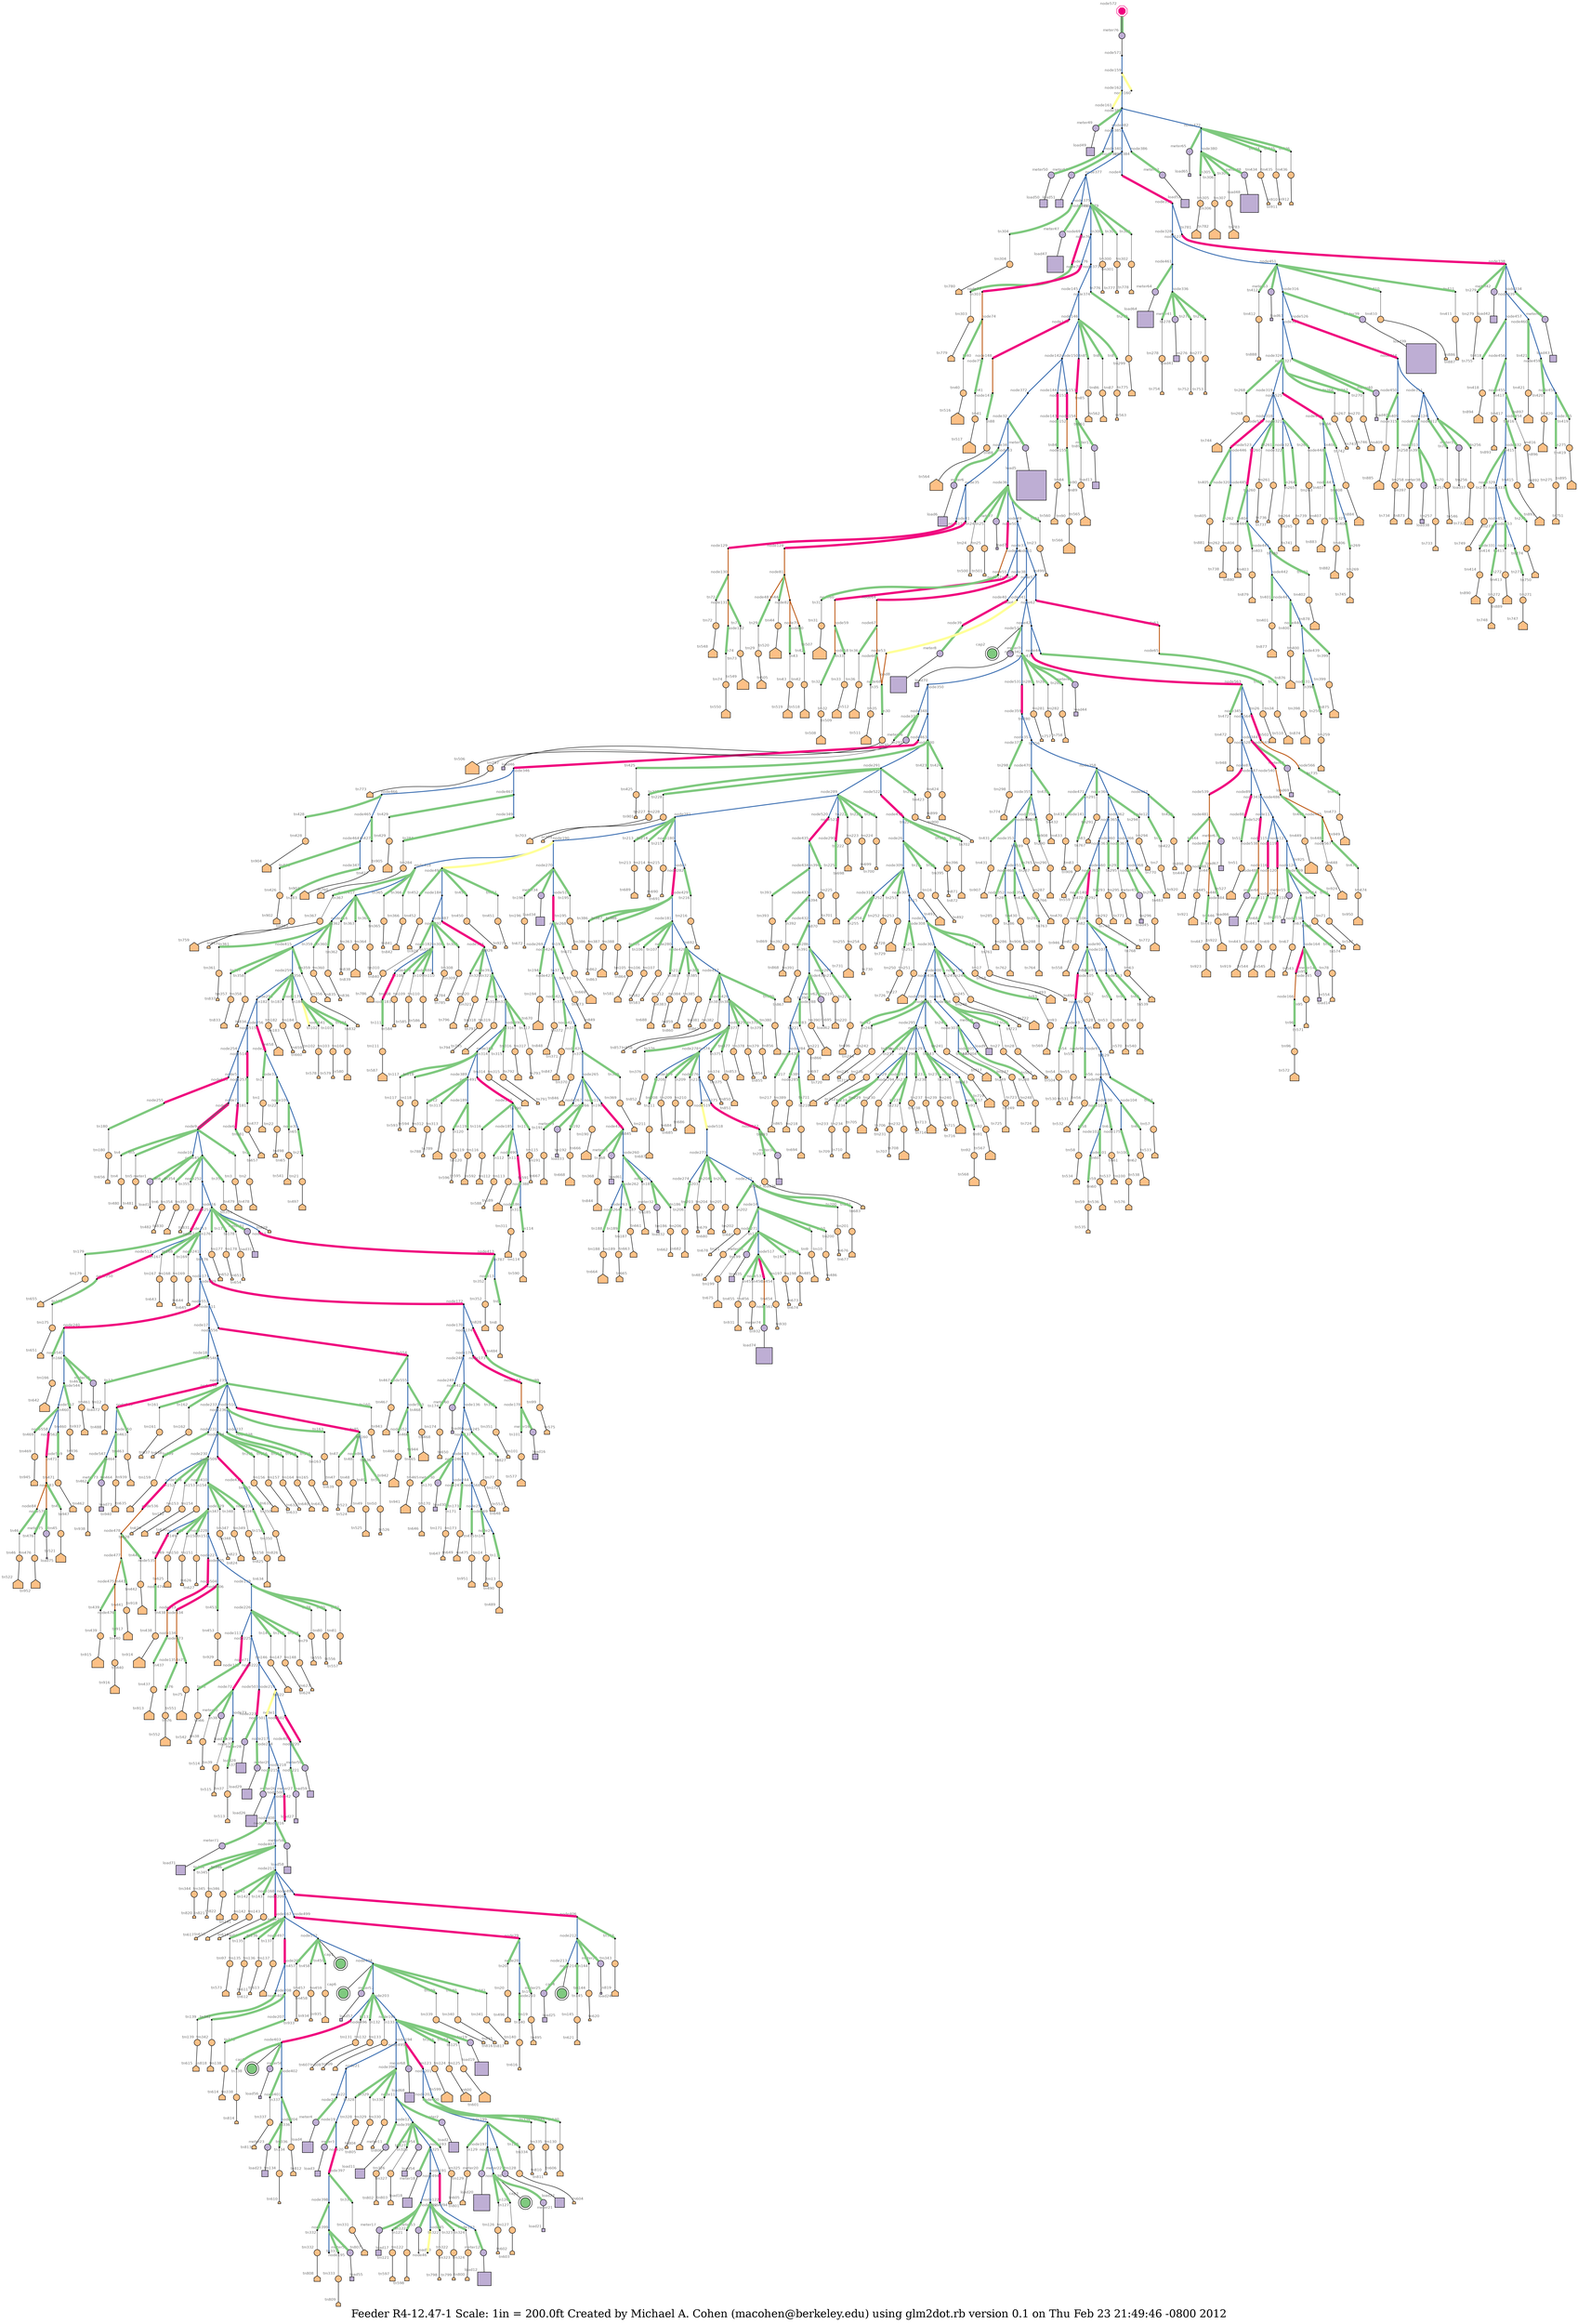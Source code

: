 graph "R4-12.47-1" {
	graph [bb="0,0,9011.7,16461",
		fontsize=24,
		label="Feeder R4-12.47-1 Scale: 1in = 200.0ft Created by Michael A. Cohen (macohen@berkeley.edu) using glm2dot.rb version 0.1 on Thu Feb\
 23 21:49:46 -0800 2012",
		lheight=0.40,
		lp="4505.9,18.4",
		lwidth=21.63
	];
	node [colorscheme=accent8,
		fontcolor=8,
		fontname=Helvetica,
		fontsize=8,
		label="\N"
	];
	edge [colorscheme=accent8];
	cap1	 [fillcolor=1,
		height=0.30556,
		label="",
		pos="2288.8,11166",
		shape=doublecircle,
		style=filled,
		width=0.30556,
		xlabel=cap1,
		xlp="2269.1,11160"];
	cap2	 [fillcolor=1,
		height=0.30556,
		label="",
		pos="5646.2,3442.7",
		shape=doublecircle,
		style=filled,
		width=0.30556,
		xlabel=cap2,
		xlp="5643.9,3458.5"];
	cap3	 [fillcolor=1,
		height=0.30556,
		label="",
		pos="76.104,13770",
		shape=doublecircle,
		style=filled,
		width=0.30556,
		xlabel=cap3,
		xlp="56.43,13764"];
	cap4	 [fillcolor=1,
		height=0.30556,
		label="",
		pos="887.71,10336",
		shape=doublecircle,
		style=filled,
		width=0.30556,
		xlabel=cap4,
		xlp="868.04,10352"];
	cap5	 [fillcolor=1,
		height=0.30556,
		label="",
		pos="2394.4,11646",
		shape=doublecircle,
		style=filled,
		width=0.30556,
		xlabel=cap5,
		xlp="2374.7,11639"];
	cap6	 [fillcolor=1,
		height=0.30556,
		label="",
		pos="2344.9,11295",
		shape=doublecircle,
		style=filled,
		width=0.30556,
		xlabel=cap6,
		xlp="2325.2,11279"];
	load1	 [fillcolor=2,
		height=0.027778,
		label="",
		pos="4284.6,5022.9",
		shape=square,
		style=filled,
		width=0.027778,
		xlabel=load1,
		xlp="4273.8,5028.7"];
	load2	 [fillcolor=2,
		height=0.30556,
		label="",
		pos="2790.9,12829",
		shape=square,
		style=filled,
		width=0.30556,
		xlabel=load2,
		xlp="2770.1,12845"];
	load3	 [fillcolor=2,
		height=0.16667,
		label="",
		pos="1714.7,12101",
		shape=square,
		style=filled,
		width=0.16667,
		xlabel=load3,
		xlp="1698.9,12112"];
	load4	 [fillcolor=2,
		height=0.33333,
		label="",
		pos="1919.7,12131",
		shape=square,
		style=filled,
		width=0.33333,
		xlabel=load4,
		xlp="1897.9,12148"];
	load5	 [fillcolor=2,
		height=0.91667,
		label="",
		pos="6013.8,2510.3",
		shape=square,
		style=filled,
		width=0.91667,
		xlabel=load5,
		xlp="5971,2548.1"];
	load6	 [fillcolor=2,
		height=0.29167,
		label="",
		pos="6097.6,2545.7",
		shape=square,
		style=filled,
		width=0.28472,
		xlabel=load6,
		xlp="6077.3,2561"];
	load7	 [fillcolor=2,
		height=0.069444,
		label="",
		pos="5869.2,2702",
		shape=square,
		style=filled,
		width=0.0625,
		xlabel=load7,
		xlp="5856.9,2709.3"];
	load8	 [fillcolor=2,
		height=0.5,
		label="",
		pos="5726.1,2904.4",
		shape=square,
		style=filled,
		width=0.5,
		xlabel=load8,
		xlp="5698.3,2927.2"];
	load9	 [fillcolor=2,
		height=0.19444,
		label="",
		pos="6254.8,4255.3",
		shape=square,
		style=filled,
		width=0.19444,
		xlabel=load9,
		xlp="6238,4253.1"];
	load10	 [fillcolor=2,
		height=0.027778,
		label="",
		pos="2621.3,8680.4",
		shape=square,
		style=filled,
		width=0.027778,
		xlabel=load10,
		xlp="2632.3,8686.2"];
	load11	 [fillcolor=2,
		height=0.29167,
		label="",
		pos="2721.4,12878",
		shape=square,
		style=filled,
		width=0.28472,
		xlabel=load11,
		xlp="2699.2,12893"];
	load12	 [fillcolor=2,
		height=0.41667,
		label="",
		pos="3332.5,14840",
		shape=square,
		style=filled,
		width=0.41667,
		xlabel=load12,
		xlp="3305.5,14860"];
	load13	 [fillcolor=2,
		height=0.20833,
		label="",
		pos="5907.9,2091.4",
		shape=square,
		style=filled,
		width=0.20139,
		xlabel=load13,
		xlp="5888.4,2103.7"];
	load14	 [fillcolor=2,
		height=0.11111,
		label="",
		pos="3730,1627.9",
		shape=square,
		style=filled,
		width=0.11111,
		xlabel=load14,
		xlp="3714,1636.7"];
	load15	 [fillcolor=2,
		height=0.11111,
		label="",
		pos="4063.2,1859",
		shape=square,
		style=filled,
		width=0.11111,
		xlabel=load15,
		xlp="4047.2,1859.8"];
	load16	 [fillcolor=2,
		height=0.16667,
		label="",
		pos="2772.3,5503.3",
		shape=square,
		style=filled,
		width=0.16667,
		xlabel=load16,
		xlp="2754.3,5514.1"];
	load17	 [fillcolor=2,
		height=0.16667,
		label="",
		pos="3034.7,16356",
		shape=square,
		style=filled,
		width=0.16667,
		xlabel=load17,
		xlp="3040.7,16367"];
	load18	 [fillcolor=2,
		height=0.29167,
		label="",
		pos="3193.3,14702",
		shape=square,
		style=filled,
		width=0.28472,
		xlabel=load18,
		xlp="3170.8,14696"];
	load19	 [fillcolor=2,
		height=0.41667,
		label="",
		pos="2106.2,11939",
		shape=square,
		style=filled,
		width=0.41667,
		xlabel=load19,
		xlp="2079.2,11958"];
	load20	 [fillcolor=2,
		height=0.5,
		label="",
		pos="82.555,13547",
		shape=square,
		style=filled,
		width=0.5,
		xlabel=load20,
		xlp="52.544,13570"];
	load21	 [fillcolor=2,
		height=0.097222,
		label="",
		pos="91.503,13829",
		shape=square,
		style=filled,
		width=0.090278,
		xlabel=load21,
		xlp="75.991,13837"];
	load22	 [fillcolor=2,
		height=0.29167,
		label="",
		pos="1042.1,12590",
		shape=square,
		style=filled,
		width=0.28472,
		xlabel=load22,
		xlp="1019.6,12606"];
	load23	 [fillcolor=2,
		height=0.19444,
		label="",
		pos="2909.7,11869",
		shape=square,
		style=filled,
		width=0.19444,
		xlabel=load23,
		xlp="2890.7,11866"];
	load24	 [fillcolor=2,
		height=0.055556,
		label="",
		pos="1429.5,10325",
		shape=square,
		style=filled,
		width=0.055556,
		xlabel=load24,
		xlp="1415.5,10332"];
	load25	 [fillcolor=2,
		height=0.13889,
		label="",
		pos="880.19,10384",
		shape=square,
		style=filled,
		width=0.13889,
		xlabel=load25,
		xlp="863.18,10394"];
	load26	 [fillcolor=2,
		height=0.34722,
		label="",
		pos="2276.7,9602",
		shape=square,
		style=filled,
		width=0.34028,
		xlabel=load26,
		xlp="2252.2,9619.3"];
	load27	 [fillcolor=2,
		height=0.125,
		label="",
		pos="2818.1,9739.6",
		shape=square,
		style=filled,
		width=0.11806,
		xlabel=load27,
		xlp="2801.6,9748.9"];
	load28	 [fillcolor=2,
		height=0.30556,
		label="",
		pos="2814.8,9413.9",
		shape=square,
		style=filled,
		width=0.30556,
		xlabel=load28,
		xlp="2791.8,9429.7"];
	load29	 [fillcolor=2,
		height=0.30556,
		label="",
		pos="3020.2,9506.2",
		shape=square,
		style=filled,
		width=0.30556,
		xlabel=load29,
		xlp="2997.2,9522"];
	load30	 [fillcolor=2,
		height=0.125,
		label="",
		pos="1363.8,5068",
		shape=square,
		style=filled,
		width=0.11806,
		xlabel=load30,
		xlp="1347.3,5068.3"];
	load31	 [fillcolor=2,
		height=0.18056,
		label="",
		pos="3862.8,5332.1",
		shape=square,
		style=filled,
		width=0.17361,
		xlabel=load31,
		xlp="3868.3,5343.4"];
	load32	 [fillcolor=2,
		height=0.069444,
		label="",
		pos="3829.9,3777.4",
		shape=square,
		style=filled,
		width=0.0625,
		xlabel=load32,
		xlp="3815.4,3784.7"];
	load33	 [fillcolor=2,
		height=0.097222,
		label="",
		pos="4051.5,3886.5",
		shape=square,
		style=filled,
		width=0.090278,
		xlabel=load33,
		xlp="4036,3894.8"];
	load34	 [fillcolor=2,
		height=0.26389,
		label="",
		pos="5016.3,4099.9",
		shape=square,
		style=filled,
		width=0.25694,
		xlabel=load34,
		xlp="5012.6,4085.6"];
	load35	 [fillcolor=2,
		height=0.16667,
		label="",
		pos="5774.7,5399.8",
		shape=square,
		style=filled,
		width=0.16667,
		xlabel=load35,
		xlp="5792.7,5398.6"];
	load36	 [fillcolor=2,
		height=0.18056,
		label="",
		pos="5477.4,5035.9",
		shape=square,
		style=filled,
		width=0.17361,
		xlabel=load36,
		xlp="5458.9,5047.2"];
	load37	 [fillcolor=2,
		height=0.027778,
		label="",
		pos="6513.1,1046.2",
		shape=square,
		style=filled,
		width=0.027778,
		xlabel=load37,
		xlp="6524.1,1052"];
	load38	 [fillcolor=2,
		height=0.125,
		label="",
		pos="6382.7,1125.5",
		shape=square,
		style=filled,
		width=0.11806,
		xlabel=load38,
		xlp="6366.2,1125.8"];
	load39	 [fillcolor=2,
		height=0.91667,
		label="",
		pos="6175.6,1275.9",
		shape=square,
		style=filled,
		width=0.91667,
		xlabel=load39,
		xlp="6130.6,1313.7"];
	load40	 [fillcolor=2,
		height=0.097222,
		label="",
		pos="6018.1,1226.2",
		shape=square,
		style=filled,
		width=0.090278,
		xlabel=load40,
		xlp="6002.6,1234.5"];
	load41	 [fillcolor=2,
		height=0.18056,
		label="",
		pos="6194.1,1491.3",
		shape=square,
		style=filled,
		width=0.17361,
		xlabel=load41,
		xlp="6175.6,1489.6"];
	load42	 [fillcolor=2,
		height=0.20833,
		label="",
		pos="6382.5,1561.6",
		shape=square,
		style=filled,
		width=0.20139,
		xlabel=load42,
		xlp="6387,1549.3"];
	load43	 [fillcolor=2,
		height=0.20833,
		label="",
		pos="6364.9,1626.5",
		shape=square,
		style=filled,
		width=0.20139,
		xlabel=load43,
		xlp="6345.4,1638.8"];
	load44	 [fillcolor=2,
		height=0.125,
		label="",
		pos="5636.6,3550.2",
		shape=square,
		style=filled,
		width=0.11806,
		xlabel=load44,
		xlp="5644.1,3540.9"];
	load45	 [fillcolor=2,
		height=0.125,
		label="",
		pos="7370.1,3777.1",
		shape=square,
		style=filled,
		width=0.11806,
		xlabel=load45,
		xlp="7353.5,3786.4"];
	load46	 [fillcolor=2,
		height=0.097222,
		label="",
		pos="5705.1,3716.5",
		shape=square,
		style=filled,
		width=0.090278,
		xlabel=load46,
		xlp="5713.6,3724.8"];
	load47	 [fillcolor=2,
		height=0.5,
		label="",
		pos="6223.1,1725.8",
		shape=square,
		style=filled,
		width=0.5,
		xlabel=load47,
		xlp="6193.1,1748.6"];
	load48	 [fillcolor=2,
		height=0.55556,
		label="",
		pos="6938.8,1693.5",
		shape=square,
		style=filled,
		width=0.55556,
		xlabel=load48,
		xlp="6970.8,1678.3"];
	load49	 [fillcolor=2,
		height=0.25,
		label="",
		pos="6686.2,1706.5",
		shape=square,
		style=filled,
		width=0.25,
		xlabel=load49,
		xlp="6665.2,1720.3"];
	load50	 [fillcolor=2,
		height=0.23611,
		label="",
		pos="6748.1,1825.7",
		shape=square,
		style=filled,
		width=0.22917,
		xlabel=load50,
		xlp="6727.6,1839"];
	load51	 [fillcolor=2,
		height=0.23611,
		label="",
		pos="6697.5,1820.4",
		shape=square,
		style=filled,
		width=0.22917,
		xlabel=load51,
		xlp="6677,1833.7"];
	load52	 [fillcolor=2,
		height=0.25,
		label="",
		pos="6467.9,1736.5",
		shape=square,
		style=filled,
		width=0.25,
		xlabel=load52,
		xlp="6446.9,1750.3"];
	load53	 [fillcolor=2,
		height=0.027778,
		label="",
		pos="3483.3,15962",
		shape=square,
		style=filled,
		width=0.027778,
		xlabel=load53,
		xlp="3470.3,15968"];
	load54	 [fillcolor=2,
		height=0.16667,
		label="",
		pos="3044,13588",
		shape=square,
		style=filled,
		width=0.16667,
		xlabel=load54,
		xlp="3026,13598"];
	load55	 [fillcolor=2,
		height=0.125,
		label="",
		pos="1471.6,12234",
		shape=square,
		style=filled,
		width=0.11806,
		xlabel=load55,
		xlp="1455.1,12243"];
	load56	 [fillcolor=2,
		height=0.083333,
		label="",
		pos="2392.2,11700",
		shape=square,
		style=filled,
		width=0.083333,
		xlabel=load56,
		xlp="2377.2,11708"];
	load57	 [fillcolor=2,
		height=0.083333,
		label="",
		pos="2354.5,11248",
		shape=square,
		style=filled,
		width=0.083333,
		xlabel=load57,
		xlp="2339.5,11249"];
	load58	 [fillcolor=2,
		height=0.20833,
		label="",
		pos="2376.4,10018",
		shape=square,
		style=filled,
		width=0.20139,
		xlabel=load58,
		xlp="2356.8,10030"];
	load59	 [fillcolor=2,
		height=0.19444,
		label="",
		pos="2633.3,9650",
		shape=square,
		style=filled,
		width=0.19444,
		xlabel=load59,
		xlp="2614.2,9661.8"];
	load60	 [fillcolor=2,
		height=0.083333,
		label="",
		pos="2174.8,5407.6",
		shape=square,
		style=filled,
		width=0.083333,
		xlabel=load60,
		xlp="2159.7,5415.4"];
	load61	 [fillcolor=2,
		height=0.15278,
		label="",
		pos="4036.6,3752.2",
		shape=square,
		style=filled,
		width=0.14583,
		xlabel=load61,
		xlp="4019.1,3762.5"];
	load62	 [fillcolor=2,
		height=0.027778,
		label="",
		pos="5110.9,3596",
		shape=square,
		style=filled,
		width=0.027778,
		xlabel=load62,
		xlp="5097.9,3599.8"];
	load63	 [fillcolor=2,
		height=0.083333,
		label="",
		pos="6295.4,1456.5",
		shape=square,
		style=filled,
		width=0.083333,
		xlabel=load63,
		xlp="6296.9,1448.7"];
	load64	 [fillcolor=2,
		height=0.5,
		label="",
		pos="6235,1515.3",
		shape=square,
		style=filled,
		width=0.5,
		xlabel=load64,
		xlp="6205,1538.1"];
	load65	 [fillcolor=2,
		height=0.083333,
		label="",
		pos="6766.2,1676.7",
		shape=square,
		style=filled,
		width=0.083333,
		xlabel=load65,
		xlp="6751.2,1678.5"];
	load66	 [fillcolor=2,
		height=0.27778,
		label="",
		pos="4499.1,2521.6",
		shape=square,
		style=filled,
		width=0.27778,
		xlabel=load66,
		xlp="4477.1,2536.4"];
	load67	 [fillcolor=2,
		height=0.15278,
		label="",
		pos="4763.9,2462",
		shape=square,
		style=filled,
		width=0.14583,
		xlabel=load67,
		xlp="4746.4,2472.3"];
	load68	 [fillcolor=2,
		height=0.29167,
		label="",
		pos="2169.1,12081",
		shape=square,
		style=filled,
		width=0.28472,
		xlabel=load68,
		xlp="2146.6,12096"];
	load69	 [fillcolor=2,
		height=0.125,
		label="",
		pos="5120.8,2780.7",
		shape=square,
		style=filled,
		width=0.11806,
		xlabel=load69,
		xlp="5104.3,2790"];
	load70	 [fillcolor=2,
		height=0.125,
		label="",
		pos="5618.1,3421.9",
		shape=square,
		style=filled,
		width=0.11806,
		xlabel=load70,
		xlp="5601.6,3422.2"];
	load71	 [fillcolor=2,
		height=0.29167,
		label="",
		pos="2588.6,10051",
		shape=square,
		style=filled,
		width=0.28472,
		xlabel=load71,
		xlp="2566,10066"];
	load72	 [fillcolor=2,
		height=0.027778,
		label="",
		pos="3022.6,5792.2",
		shape=square,
		style=filled,
		width=0.027778,
		xlabel=load72,
		xlp="3009.5,5796"];
	load73	 [fillcolor=2,
		height=0.13889,
		label="",
		pos="3460.1,6428.3",
		shape=square,
		style=filled,
		width=0.13889,
		xlabel=load73,
		xlp="3443.1,6418.5"];
	load74	 [fillcolor=2,
		height=0.5,
		label="",
		pos="5976.3,5437.6",
		shape=square,
		style=filled,
		width=0.5,
		xlabel=load74,
		xlp="5946.3,5414.8"];
	load75	 [fillcolor=2,
		height=0.041667,
		label="",
		pos="1963.7,5523.9",
		shape=square,
		style=filled,
		width=0.034722,
		xlabel=load75,
		xlp="1950.2,5530.2"];
	meter1	 [fillcolor=2,
		height=0.19444,
		label="",
		pos="4298.7,5011.2",
		shape=circle,
		style=filled,
		width=0.19444,
		xlabel=meter1,
		xlp="4279.2,5009"];
	meter1 -- load1	 [len=0.25,
		pos="4293.3,5015.7 4290.5,5018 4287.5,5020.5 4285.8,5021.9"];
	meter2	 [fillcolor=2,
		height=0.19444,
		label="",
		pos="2772.4,12828",
		shape=circle,
		style=filled,
		width=0.19444,
		xlabel=meter2,
		xlp="2753,12826"];
	meter2 -- load2	 [len=0.25,
		pos="2779.5,12829 2779.7,12829 2779.9,12829 2780,12829"];
	meter3	 [fillcolor=2,
		height=0.19444,
		label="",
		pos="1724.2,12117",
		shape=circle,
		style=filled,
		width=0.19444,
		xlabel=meter3,
		xlp="1704.8,12129"];
	meter3 -- load3	 [len=0.25,
		pos="1720.6,12111 1719.9,12110 1719.2,12109 1718.5,12108"];
	meter4	 [fillcolor=2,
		height=0.19444,
		label="",
		pos="1915.9,12113",
		shape=circle,
		style=filled,
		width=0.19444,
		xlabel=meter4,
		xlp="1896.5,12111"];
	meter4 -- load4	 [len=0.25,
		pos="1917.4,12120 1917.4,12120 1917.4,12121 1917.5,12121"];
	meter5	 [fillcolor=2,
		height=0.19444,
		label="",
		pos="5998,2503.7",
		shape=circle,
		style=filled,
		width=0.19444,
		xlabel=meter5,
		xlp="5978.6,2491.9"];
	meter5 -- load5	 [len=0.25,
		pos="6004.8,2506.6 6004.9,2506.6 6005.1,2506.7 6005.2,2506.7"];
	meter6	 [fillcolor=2,
		height=0.19444,
		label="",
		pos="6080,2546.6",
		shape=circle,
		style=filled,
		width=0.19444,
		xlabel=meter6,
		xlp="6060.6,2534.8"];
	meter6 -- load6	 [len=0.25,
		pos="6087.2,2546.3 6087.4,2546.2 6087.5,2546.2 6087.7,2546.2"];
	meter7	 [fillcolor=2,
		height=0.19444,
		label="",
		pos="5852.5,2691.3",
		shape=circle,
		style=filled,
		width=0.19444,
		xlabel=meter7,
		xlp="5833.1,2689.1"];
	meter7 -- load7	 [len=0.25,
		pos="5858.5,2695.2 5861.2,2696.9 5864.3,2698.8 5866.4,2700.2"];
	meter8	 [fillcolor=2,
		height=0.19444,
		label="",
		pos="5709.3,2900.1",
		shape=circle,
		style=filled,
		width=0.19444,
		xlabel=meter8,
		xlp="5689.8,2911.9"];
	meter8 -- load8	 [len=0.25,
		pos="5716.1,2901.8 5716.3,2901.8 5716.4,2901.9 5716.6,2901.9"];
	meter9	 [fillcolor=2,
		height=0.19444,
		label="",
		pos="6246.7,4273.6",
		shape=circle,
		style=filled,
		width=0.19444,
		xlabel=meter9,
		xlp="6252.1,4285.4"];
	meter9 -- load9	 [len=0.25,
		pos="6249.6,4267 6250.3,4265.5 6251,4264 6251.7,4262.5"];
	meter10	 [fillcolor=2,
		height=0.19444,
		label="",
		pos="2603.2,8675.4",
		shape=circle,
		style=filled,
		width=0.19444,
		xlabel=meter10,
		xlp="2581.6,8663.6"];
	meter10 -- load10	 [len=0.25,
		pos="2610.2,8677.3 2614,8678.4 2618.4,8679.6 2620.3,8680.2"];
	meter11	 [fillcolor=2,
		height=0.19444,
		label="",
		pos="2734.1,12865",
		shape=circle,
		style=filled,
		width=0.19444,
		xlabel=meter11,
		xlp="2712.7,12863"];
	meter11 -- load11	 [len=0.25,
		pos="2728.9,12870 2728.8,12870 2728.7,12870 2728.6,12870"];
	meter12	 [fillcolor=2,
		height=0.19444,
		label="",
		pos="3328.6,14822",
		shape=circle,
		style=filled,
		width=0.19444,
		xlabel=meter12,
		xlp="3306.9,14820"];
	meter12 -- load12	 [len=0.25,
		pos="3330.2,14830 3330.2,14830 3330.2,14830 3330.3,14830"];
	meter13	 [fillcolor=2,
		height=0.19444,
		label="",
		pos="5927.4,2093.3",
		shape=circle,
		style=filled,
		width=0.19444,
		xlabel=meter13,
		xlp="5935.1,2105.1"];
	meter13 -- load13	 [len=0.25,
		pos="5920.4,2092.6 5918.8,2092.5 5917.1,2092.3 5915.5,2092.1"];
	meter14	 [fillcolor=2,
		height=0.19444,
		label="",
		pos="3747.8,1622.9",
		shape=circle,
		style=filled,
		width=0.19444,
		xlabel=meter14,
		xlp="3726.1,1611.1"];
	meter14 -- load14	 [len=0.25,
		pos="3741,1624.8 3738.8,1625.4 3736.4,1626.1 3734.5,1626.6"];
	meter15	 [fillcolor=2,
		height=0.19444,
		label="",
		pos="4051.6,1872.6",
		shape=circle,
		style=filled,
		width=0.19444,
		xlabel=meter15,
		xlp="4029.9,1870.4"];
	meter15 -- load15	 [len=0.25,
		pos="4056.3,1867.1 4057.4,1865.8 4058.6,1864.4 4059.6,1863.2"];
	meter16	 [fillcolor=2,
		height=0.19444,
		label="",
		pos="2777.4,5521.3",
		shape=circle,
		style=filled,
		width=0.19444,
		xlabel=meter16,
		xlp="2755.7,5533.1"];
	meter16 -- load16	 [len=0.25,
		pos="2775.4,5514.4 2775,5512.8 2774.5,5511.1 2774.1,5509.6"];
	meter17	 [fillcolor=2,
		height=0.19444,
		label="",
		pos="3016.1,16355",
		shape=circle,
		style=filled,
		width=0.19444,
		xlabel=meter17,
		xlp="2994.4,16367"];
	meter17 -- load17	 [len=0.25,
		pos="3023.2,16355 3025,16355 3027,16356 3028.7,16356"];
	meter18	 [fillcolor=2,
		height=0.19444,
		label="",
		pos="3188.9,14719",
		shape=circle,
		style=filled,
		width=0.19444,
		xlabel=meter18,
		xlp="3167.2,14731"];
	meter18 -- load18	 [len=0.25,
		pos="3190.7,14712 3190.7,14712 3190.8,14712 3190.8,14712"];
	meter19	 [fillcolor=2,
		height=0.19444,
		label="",
		pos="2124.7,11936",
		shape=circle,
		style=filled,
		width=0.19444,
		xlabel=meter19,
		xlp="2137.3,11924"];
	meter19 -- load19	 [len=0.25,
		pos="2117.6,11937 2117.5,11937 2117.3,11937 2117.1,11937"];
	meter20	 [fillcolor=2,
		height=0.19444,
		label="",
		pos="75.385,13564",
		shape=circle,
		style=filled,
		width=0.19444,
		xlabel=meter20,
		xlp="83.059,13576"];
	meter20 -- load20	 [len=0.25,
		pos="78.302,13557 78.364,13557 78.426,13557 78.489,13557"];
	meter21	 [fillcolor=2,
		height=0.19444,
		label="",
		pos="86.256,13810",
		shape=circle,
		style=filled,
		width=0.19444,
		xlabel=meter21,
		xlp="64.582,13822"];
	meter21 -- load21	 [len=0.25,
		pos="88.27,13817 89.009,13820 89.818,13823 90.441,13825"];
	meter22	 [fillcolor=2,
		height=0.19444,
		label="",
		pos="1060.2,12590",
		shape=circle,
		style=filled,
		width=0.19444,
		xlabel=meter22,
		xlp="1067.9,12602"];
	meter22 -- load22	 [len=0.25,
		pos="1052.8,12590 1052.7,12590 1052.5,12590 1052.4,12590"];
	meter23	 [fillcolor=2,
		height=0.19444,
		label="",
		pos="2902.2,11886",
		shape=circle,
		style=filled,
		width=0.19444,
		xlabel=meter23,
		xlp="2880.5,11897"];
	meter23 -- load23	 [len=0.25,
		pos="2905,11879 2905.5,11878 2906,11877 2906.5,11876"];
	meter24	 [fillcolor=2,
		height=0.19444,
		label="",
		pos="1417.1,10313",
		shape=circle,
		style=filled,
		width=0.19444,
		xlabel=meter24,
		xlp="1395.5,10310"];
	meter24 -- load24	 [len=0.25,
		pos="1422.2,10318 1423.9,10319 1425.7,10321 1427.1,10323"];
	meter25	 [fillcolor=2,
		height=0.19444,
		label="",
		pos="891.91,10370",
		shape=circle,
		style=filled,
		width=0.19444,
		xlabel=meter25,
		xlp="870.24,10367"];
	meter25 -- load25	 [len=0.25,
		pos="887.41,10375 886.48,10376 885.5,10377 884.58,10379"];
	meter26	 [fillcolor=2,
		height=0.19444,
		label="",
		pos="2293.2,9594",
		shape=circle,
		style=filled,
		width=0.19444,
		xlabel=meter26,
		xlp="2271.5,9582.2"];
	meter26 -- load26	 [len=0.25,
		pos="2286.8,9597 2286.7,9597.1 2286.6,9597.2 2286.4,9597.3"];
	meter27	 [fillcolor=2,
		height=0.19444,
		label="",
		pos="2801,9733.2",
		shape=circle,
		style=filled,
		width=0.19444,
		xlabel=meter27,
		xlp="2808.6,9721.4"];
	meter27 -- load27	 [len=0.25,
		pos="2807.6,9735.6 2809.5,9736.4 2811.6,9737.2 2813.5,9737.8"];
	meter28	 [fillcolor=2,
		height=0.19444,
		label="",
		pos="2797.9,9408.4",
		shape=circle,
		style=filled,
		width=0.19444,
		xlabel=meter28,
		xlp="2776.2,9420.2"];
	meter28 -- load28	 [len=0.25,
		pos="2804.8,9410.7 2804.9,9410.7 2805.1,9410.8 2805.2,9410.8"];
	meter29	 [fillcolor=2,
		height=0.19444,
		label="",
		pos="3003.7,9498.2",
		shape=circle,
		style=filled,
		width=0.19444,
		xlabel=meter29,
		xlp="2982,9510"];
	meter29 -- load29	 [len=0.25,
		pos="3010,9501.3 3010.2,9501.4 3010.3,9501.4 3010.5,9501.5"];
	meter30	 [fillcolor=2,
		height=0.19444,
		label="",
		pos="1360.4,5085.4",
		shape=circle,
		style=filled,
		width=0.19444,
		xlabel=meter30,
		xlp="1338.7,5083.2"];
	meter30 -- load30	 [len=0.25,
		pos="1361.8,5078.3 1362.1,5076.3 1362.5,5074.3 1362.9,5072.5"];
	meter31	 [fillcolor=2,
		height=0.19444,
		label="",
		pos="3857.2,5313.6",
		shape=circle,
		style=filled,
		width=0.19444,
		xlabel=meter31,
		xlp="3835.5,5301.8"];
	meter31 -- load31	 [len=0.25,
		pos="3859.4,5320.7 3859.8,5322.1 3860.3,5323.7 3860.7,5325.2"];
	meter32	 [fillcolor=2,
		height=0.19444,
		label="",
		pos="3844.4,3764.6",
		shape=circle,
		style=filled,
		width=0.19444,
		xlabel=meter32,
		xlp="3822.7,3762.4"];
	meter32 -- load32	 [len=0.25,
		pos="3838.9,3769.5 3836.7,3771.5 3834.3,3773.6 3832.6,3775.1"];
	meter33	 [fillcolor=2,
		height=0.19444,
		label="",
		pos="4070.4,3888.6",
		shape=circle,
		style=filled,
		width=0.19444,
		xlabel=meter33,
		xlp="4048.7,3876.8"];
	meter33 -- load33	 [len=0.25,
		pos="4063.1,3887.8 4060.5,3887.5 4057.6,3887.2 4055.3,3887"];
	meter34	 [fillcolor=2,
		height=0.19444,
		label="",
		pos="5020,4120.1",
		shape=circle,
		style=filled,
		width=0.19444,
		xlabel=meter34,
		xlp="4998.3,4131.9"];
	meter34 -- load34	 [len=0.25,
		pos="5018.6,4112.8 5018.4,4111.7 5018.2,4110.6 5018,4109.5"];
	meter35	 [fillcolor=2,
		height=0.19444,
		label="",
		pos="5785.6,5382.8",
		shape=circle,
		style=filled,
		width=0.19444,
		xlabel=meter35,
		xlp="5763.9,5371"];
	meter35 -- load35	 [len=0.25,
		pos="5781.7,5388.9 5780.7,5390.5 5779.6,5392.1 5778.7,5393.6"];
	meter36	 [fillcolor=2,
		height=0.19444,
		label="",
		pos="5495.7,5028.3",
		shape=circle,
		style=filled,
		width=0.19444,
		xlabel=meter36,
		xlp="5474.1,5016.5"];
	meter36 -- load36	 [len=0.25,
		pos="5489.1,5031.1 5487.5,5031.7 5485.7,5032.5 5484.1,5033.2"];
	meter37	 [fillcolor=2,
		height=0.19444,
		label="",
		pos="6493.9,1049.5",
		shape=circle,
		style=filled,
		width=0.19444,
		xlabel=meter37,
		xlp="6472.2,1061.3"];
	meter37 -- load37	 [len=0.25,
		pos="6500.8,1048.3 6505,1047.6 6509.8,1046.7 6511.9,1046.4"];
	meter38	 [fillcolor=2,
		height=0.19444,
		label="",
		pos="6374,1143.8",
		shape=circle,
		style=filled,
		width=0.19444,
		xlabel=meter38,
		xlp="6352.3,1155.6"];
	meter38 -- load38	 [len=0.25,
		pos="6377.1,1137.2 6378.2,1134.9 6379.4,1132.4 6380.4,1130.2"];
	meter39	 [fillcolor=2,
		height=0.19444,
		label="",
		pos="6190.2,1268.4",
		shape=circle,
		style=filled,
		width=0.19444,
		xlabel=meter39,
		xlp="6211.9,1280.2"];
	meter39 -- load39	 [len=0.25,
		pos="6183.9,1271.6 6183.8,1271.7 6183.7,1271.7 6183.6,1271.8"];
	meter40	 [fillcolor=2,
		height=0.19444,
		label="",
		pos="6032.4,1238.6",
		shape=circle,
		style=filled,
		width=0.19444,
		xlabel=meter40,
		xlp="6040.1,1226.8"];
	meter40 -- load40	 [len=0.25,
		pos="6026.9,1233.8 6025.1,1232.3 6023.2,1230.6 6021.6,1229.3"];
	meter41	 [fillcolor=2,
		height=0.19444,
		label="",
		pos="6203.9,1509.1",
		shape=circle,
		style=filled,
		width=0.19444,
		xlabel=meter41,
		xlp="6182.2,1520.9"];
	meter41 -- load41	 [len=0.25,
		pos="6200.4,1502.7 6199.6,1501.3 6198.7,1499.7 6197.9,1498.3"];
	meter42	 [fillcolor=2,
		height=0.19444,
		label="",
		pos="6377.4,1577.1",
		shape=circle,
		style=filled,
		width=0.19444,
		xlabel=meter42,
		xlp="6385.1,1588.9"];
	meter42 -- load42	 [len=0.25,
		pos="6379.6,1570.5 6379.7,1570.1 6379.8,1569.7 6379.9,1569.3"];
	meter43	 [fillcolor=2,
		height=0.19444,
		label="",
		pos="6363.9,1610.3",
		shape=circle,
		style=filled,
		width=0.19444,
		xlabel=meter43,
		xlp="6342.3,1622.1"];
	meter43 -- load43	 [len=0.25,
		pos="6364.4,1617.6 6364.4,1618 6364.4,1618.5 6364.4,1618.9"];
	meter44	 [fillcolor=2,
		height=0.19444,
		label="",
		pos="5644.6,3567.4",
		shape=circle,
		style=filled,
		width=0.19444,
		xlabel=meter44,
		xlp="5622.9,3579.2"];
	meter44 -- load44	 [len=0.25,
		pos="5641.5,3560.8 5640.6,3558.8 5639.6,3556.7 5638.8,3554.9"];
	meter45	 [fillcolor=2,
		height=0.19444,
		label="",
		pos="7352.7,3771.4",
		shape=circle,
		style=filled,
		width=0.19444,
		xlabel=meter45,
		xlp="7360.4,3759.6"];
	meter45 -- load45	 [len=0.25,
		pos="7359.4,3773.6 7361.3,3774.2 7363.5,3774.9 7365.3,3775.5"];
	meter46	 [fillcolor=2,
		height=0.19444,
		label="",
		pos="5687.1,3716.9",
		shape=circle,
		style=filled,
		width=0.19444,
		xlabel=meter46,
		xlp="5665.4,3728.7"];
	meter46 -- load46	 [len=0.25,
		pos="5694.4,3716.8 5696.7,3716.7 5699.2,3716.6 5701.2,3716.6"];
	meter47	 [fillcolor=2,
		height=0.19444,
		label="",
		pos="6240.5,1728.6",
		shape=circle,
		style=filled,
		width=0.19444,
		xlabel=meter47,
		xlp="6262.1,1740.4"];
	meter47 -- load47	 [len=0.25,
		pos="6233.4,1727.5 6233.3,1727.4 6233.1,1727.4 6232.9,1727.4"];
	meter48	 [fillcolor=2,
		height=0.19444,
		label="",
		pos="6920.6,1702.6",
		shape=circle,
		style=filled,
		width=0.19444,
		xlabel=meter48,
		xlp="6898.9,1700.4"];
	meter48 -- load48	 [len=0.25,
		pos="6927.2,1699.3 6927.3,1699.2 6927.5,1699.1 6927.7,1699.1"];
	meter49	 [fillcolor=2,
		height=0.19444,
		label="",
		pos="6693.2,1720.9",
		shape=circle,
		style=filled,
		width=0.19444,
		xlabel=meter49,
		xlp="6671.6,1732.7"];
	meter49 -- load49	 [len=0.25,
		pos="6690.1,1714.4 6690,1714.3 6689.9,1714.1 6689.9,1714"];
	meter50	 [fillcolor=2,
		height=0.19444,
		label="",
		pos="6736.5,1810.6",
		shape=circle,
		style=filled,
		width=0.19444,
		xlabel=meter50,
		xlp="6744.2,1798.8"];
	meter50 -- load50	 [len=0.25,
		pos="6741,1816.4 6741.2,1816.6 6741.4,1816.9 6741.6,1817.2"];
	meter51	 [fillcolor=2,
		height=0.19444,
		label="",
		pos="6690.7,1802.6",
		shape=circle,
		style=filled,
		width=0.19444,
		xlabel=meter51,
		xlp="6669.1,1814.4"];
	meter51 -- load51	 [len=0.25,
		pos="6693.3,1809.4 6693.6,1810.2 6693.9,1811 6694.2,1811.8"];
	meter52	 [fillcolor=2,
		height=0.19444,
		label="",
		pos="6454.1,1726",
		shape=circle,
		style=filled,
		width=0.19444,
		xlabel=meter52,
		xlp="6432.4,1737.8"];
	meter52 -- load52	 [len=0.25,
		pos="6459.7,1730.3 6459.8,1730.4 6460,1730.4 6460.1,1730.5"];
	meter53	 [fillcolor=2,
		height=0.19444,
		label="",
		pos="3466.8,15952",
		shape=circle,
		style=filled,
		width=0.19444,
		xlabel=meter53,
		xlp="3445.1,15949"];
	meter53 -- load53	 [len=0.25,
		pos="3472.8,15955 3476.2,15958 3480.1,15960 3482.1,15961"];
	meter54	 [fillcolor=2,
		height=0.19444,
		label="",
		pos="3038.2,13569",
		shape=circle,
		style=filled,
		width=0.19444,
		xlabel=meter54,
		xlp="3016.5,13581"];
	meter54 -- load54	 [len=0.25,
		pos="3040.4,13576 3040.9,13578 3041.5,13579 3042,13581"];
	meter55	 [fillcolor=2,
		height=0.19444,
		label="",
		pos="1489.5,12240",
		shape=circle,
		style=filled,
		width=0.19444,
		xlabel=meter55,
		xlp="1497.2,12229"];
	meter55 -- load55	 [len=0.25,
		pos="1482.6,12238 1480.6,12237 1478.3,12237 1476.5,12236"];
	meter56	 [fillcolor=2,
		height=0.19444,
		label="",
		pos="2388.9,11682",
		shape=circle,
		style=filled,
		width=0.19444,
		xlabel=meter56,
		xlp="2367.2,11694"];
	meter56 -- load56	 [len=0.25,
		pos="2390.1,11689 2390.6,11692 2391.2,11695 2391.6,11697"];
	meter57	 [fillcolor=2,
		height=0.19444,
		label="",
		pos="2343.8,11263",
		shape=circle,
		style=filled,
		width=0.19444,
		xlabel=meter57,
		xlp="2322.2,11261"];
	meter57 -- load57	 [len=0.25,
		pos="2347.9,11257 2349.5,11255 2351.1,11253 2352.4,11251"];
	meter58	 [fillcolor=2,
		height=0.19444,
		label="",
		pos="2360.5,10008",
		shape=circle,
		style=filled,
		width=0.19444,
		xlabel=meter58,
		xlp="2338.8,10020"];
	meter58 -- load58	 [len=0.25,
		pos="2366.6,10012 2367.3,10012 2368,10013 2368.7,10013"];
	meter59	 [fillcolor=2,
		height=0.19444,
		label="",
		pos="2616.7,9644.1",
		shape=circle,
		style=filled,
		width=0.19444,
		xlabel=meter59,
		xlp="2624.4,9632.3"];
	meter59 -- load59	 [len=0.25,
		pos="2623.4,9646.5 2624.3,9646.8 2625.2,9647.1 2626,9647.4"];
	meter60	 [fillcolor=2,
		height=0.19444,
		label="",
		pos="2188.1,5394.9",
		shape=circle,
		style=filled,
		width=0.19444,
		xlabel=meter60,
		xlp="2166.4,5392.7"];
	meter60 -- load60	 [len=0.25,
		pos="2183,5399.8 2181.3,5401.3 2179.5,5403 2178.1,5404.4"];
	meter61	 [fillcolor=2,
		height=0.19444,
		label="",
		pos="4053.1,3745.8",
		shape=circle,
		style=filled,
		width=0.19444,
		xlabel=meter61,
		xlp="4031.4,3734"];
	meter61 -- load61	 [len=0.25,
		pos="4046.4,3748.4 4045,3748.9 4043.5,3749.5 4042.1,3750"];
	meter62	 [fillcolor=2,
		height=0.19444,
		label="",
		pos="5103.8,3612.1",
		shape=circle,
		style=filled,
		width=0.19444,
		xlabel=meter62,
		xlp="5082.1,3609.9"];
	meter62 -- load62	 [len=0.25,
		pos="5106.7,3605.6 5108.1,3602.4 5109.7,3598.8 5110.4,3597.1"];
	meter63	 [fillcolor=2,
		height=0.19444,
		label="",
		pos="6290.5,1475.6",
		shape=circle,
		style=filled,
		width=0.19444,
		xlabel=meter63,
		xlp="6284.9,1463.8"];
	meter63 -- load63	 [len=0.25,
		pos="6292.3,1468.7 6293,1465.7 6293.9,1462.2 6294.5,1459.7"];
	meter64	 [fillcolor=2,
		height=0.19444,
		label="",
		pos="6238.8,1532.5",
		shape=circle,
		style=filled,
		width=0.19444,
		xlabel=meter64,
		xlp="6246.5,1544.3"];
	meter64 -- load64	 [len=0.25,
		pos="6237.3,1525.5 6237.2,1525.3 6237.2,1525.2 6237.2,1525"];
	meter65	 [fillcolor=2,
		height=0.19444,
		label="",
		pos="6767.7,1695.5",
		shape=circle,
		style=filled,
		width=0.19444,
		xlabel=meter65,
		xlp="6746,1707.3"];
	meter65 -- load65	 [len=0.25,
		pos="6767.1,1688.3 6766.9,1685.3 6766.6,1682 6766.4,1679.7"];
	meter66	 [fillcolor=2,
		height=0.19444,
		label="",
		pos="4515.8,2515.3",
		shape=circle,
		style=filled,
		width=0.19444,
		xlabel=meter66,
		xlp="4494.2,2503.5"];
	meter66 -- load66	 [len=0.25,
		pos="4509.1,2517.9 4508.9,2517.9 4508.8,2518 4508.6,2518"];
	meter67	 [fillcolor=2,
		height=0.19444,
		label="",
		pos="4779.5,2470.9",
		shape=circle,
		style=filled,
		width=0.19444,
		xlabel=meter67,
		xlp="4757.8,2482.7"];
	meter67 -- load67	 [len=0.25,
		pos="4773.2,2467.3 4771.9,2466.6 4770.7,2465.9 4769.5,2465.2"];
	meter68	 [fillcolor=2,
		height=0.19444,
		label="",
		pos="2185.7,12073",
		shape=circle,
		style=filled,
		width=0.19444,
		xlabel=meter68,
		xlp="2164,12061"];
	meter68 -- load68	 [len=0.25,
		pos="2179,12076 2178.8,12076 2178.7,12076 2178.5,12076"];
	meter69	 [fillcolor=2,
		height=0.19444,
		label="",
		pos="5138.5,2783.9",
		shape=circle,
		style=filled,
		width=0.19444,
		xlabel=meter69,
		xlp="5146.1,2795.7"];
	meter69 -- load69	 [len=0.25,
		pos="5131.3,2782.6 5129.3,2782.2 5127.2,2781.8 5125.4,2781.5"];
	meter70	 [fillcolor=2,
		height=0.19444,
		label="",
		pos="5619.3,3439.7",
		shape=circle,
		style=filled,
		width=0.19444,
		xlabel=meter70,
		xlp="5597.6,3451.5"];
	meter70 -- load70	 [len=0.25,
		pos="5618.8,3432.5 5618.7,3430.4 5618.5,3428.3 5618.4,3426.5"];
	meter71	 [fillcolor=2,
		height=0.19444,
		label="",
		pos="2571.6,10044",
		shape=circle,
		style=filled,
		width=0.19444,
		xlabel=meter71,
		xlp="2550,10056"];
	meter71 -- load71	 [len=0.25,
		pos="2578.5,10047 2578.7,10047 2578.8,10047 2579,10047"];
	meter72	 [fillcolor=2,
		height=0.19444,
		label="",
		pos="3022.8,5809.5",
		shape=circle,
		style=filled,
		width=0.19444,
		xlabel=meter72,
		xlp="3001.1,5821.3"];
	meter72 -- load72	 [len=0.25,
		pos="3022.7,5802.4 3022.6,5799 3022.6,5795.2 3022.6,5793.4"];
	meter73	 [fillcolor=2,
		height=0.19444,
		label="",
		pos="3442.1,6433.1",
		shape=circle,
		style=filled,
		width=0.19444,
		xlabel=meter73,
		xlp="3420.4,6430.9"];
	meter73 -- load73	 [len=0.25,
		pos="3449,6431.3 3450.9,6430.8 3453,6430.2 3454.8,6429.8"];
	meter74	 [fillcolor=2,
		height=0.19444,
		label="",
		pos="5958.6,5428.5",
		shape=circle,
		style=filled,
		width=0.19444,
		xlabel=meter74,
		xlp="5937,5440.3"];
	meter74 -- load74	 [len=0.25,
		pos="5965,5431.8 5965.2,5431.9 5965.3,5432 5965.5,5432.1"];
	meter75	 [fillcolor=2,
		height=0.19444,
		label="",
		pos="1971.2,5541.2",
		shape=circle,
		style=filled,
		width=0.19444,
		xlabel=meter75,
		xlp="1949.5,5553"];
	meter75 -- load75	 [len=0.25,
		pos="1968.3,5534.5 1966.9,5531.4 1965.4,5527.8 1964.5,5525.7"];
	meter76	 [fillcolor=2,
		height=0.19444,
		label="",
		pos="7238.1,1600.8",
		shape=circle,
		style=filled,
		width=0.19444,
		xlabel=meter76,
		xlp="7216.4,1598.6"];
	node571	 [height=0.05,
		label="",
		pos="7221,1608.4",
		shape=point,
		style=filled,
		width=0.038889,
		xlabel=node571,
		xlp="7234.8,1615"];
	meter76 -- node571	 [len=0.25,
		pos="7231.5,1603.7 7228.4,1605.1 7224.9,1606.7 7222.8,1607.6"];
	node1	 [height=0.05,
		label="",
		pos="2582.2,9635.3",
		shape=point,
		style=filled,
		width=0.038889,
		xlabel=node1,
		xlp="2569.3,9641.9"];
	node409	 [height=0.05,
		label="",
		pos="2599.4,9641.2",
		shape=point,
		style=filled,
		width=0.038889,
		xlabel=node409,
		xlp="2592,9634.6"];
	node1 -- node409	 [color=6,
		len=0.25,
		penwidth=5,
		pos="2584,9636 2587.4,9637.1 2594.3,9639.5 2597.6,9640.6"];
	node2	 [height=0.05,
		label="",
		pos="4787.4,4572.8",
		shape=point,
		style=filled,
		width=0.038889,
		xlabel=node2,
		xlp="4774.5,4579.4"];
	node31	 [height=0.05,
		label="",
		pos="4514.8,4521.9",
		shape=point,
		style=filled,
		width=0.038889,
		xlabel=node31,
		xlp="4499.7,4528.5"];
	node2 -- node31	 [color=5,
		len=2.86,
		penwidth=2,
		pos="4785.4,4572.4 4761.7,4568 4539.2,4526.4 4516.7,4522.2",
		weight=5];
	tn1	 [height=0.05,
		label="",
		pos="4786.5,4590.9",
		shape=point,
		style=filled,
		width=0.038889,
		xlabel=tn1,
		xlp="4790.3,4597.5"];
	node2 -- tn1	 [color=1,
		len=0.25,
		penwidth=5,
		pos="4787.3,4574.7 4787.1,4578.3 4786.8,4585.6 4786.6,4589.1"];
	node3	 [height=0.05,
		label="",
		pos="5277,4250.5",
		shape=point,
		style=filled,
		width=0.038889,
		xlabel=node3,
		xlp="5264.1,4257.1"];
	node429	 [height=0.05,
		label="",
		pos="5289.1,4266.4",
		shape=point,
		style=filled,
		width=0.038889,
		xlabel=node429,
		xlp="5271.7,4273"];
	node3 -- node429	 [color=6,
		len=0.25,
		penwidth=5,
		pos="5278.1,4252 5280.4,4254.9 5285.4,4261.6 5287.8,4264.7"];
	node4	 [height=0.05,
		label="",
		pos="6321.6,1600.7",
		shape=point,
		style=filled,
		width=0.038889,
		xlabel=node4,
		xlp="6308.7,1607.3"];
	node337	 [height=0.05,
		label="",
		pos="6325.8,1579.2",
		shape=point,
		style=filled,
		width=0.038889,
		xlabel=node337,
		xlp="6308.4,1585.8"];
	node4 -- node337	 [color=6,
		len=0.25,
		penwidth=5,
		pos="6322,1598.7 6322.8,1594.6 6324.7,1585 6325.4,1581"];
	node5	 [height=0.05,
		label="",
		pos="4469,4912.8",
		shape=point,
		style=filled,
		width=0.038889,
		xlabel=node5,
		xlp="4456,4919.4"];
	node7	 [height=0.05,
		label="",
		pos="4456,4900.4",
		shape=point,
		style=filled,
		width=0.038889,
		xlabel=node7,
		xlp="4443,4907"];
	node5 -- node7	 [color=5,
		len=0.25,
		penwidth=2,
		pos="4467.4,4911.3 4464.9,4908.9 4460.1,4904.3 4457.6,4901.9",
		weight=5];
	node8	 [height=0.05,
		label="",
		pos="4393.8,5010.9",
		shape=point,
		style=filled,
		width=0.038889,
		xlabel=node8,
		xlp="4380.9,5013.9"];
	node5 -- node8	 [color=5,
		len=1.495,
		penwidth=2,
		pos="4467.7,4914.5 4458.5,4926.5 4403.5,4998.3 4394.9,5009.4",
		weight=5];
	node6	 [height=0.05,
		label="",
		pos="4441.1,4889.8",
		shape=point,
		style=filled,
		width=0.038889,
		xlabel=node6,
		xlp="4428.2,4896.4"];
	tn2	 [height=0.05,
		label="",
		pos="4425.2,4880.6",
		shape=point,
		style=filled,
		width=0.038889,
		xlabel=tn2,
		xlp="4428.9,4874"];
	node6 -- tn2	 [color=1,
		len=0.25,
		penwidth=5,
		pos="4439.2,4888.7 4436,4886.8 4429.7,4883.2 4426.8,4881.5"];
	node7 -- node6	 [color=6,
		len=0.25,
		penwidth=5,
		pos="4454.1,4899.1 4451.2,4897 4445.3,4892.8 4442.6,4890.9"];
	node9	 [height=0.05,
		label="",
		pos="4385.3,5029.8",
		shape=point,
		style=filled,
		width=0.038889,
		xlabel=node9,
		xlp="4372.4,5036.4"];
	node8 -- node9	 [color="6:8:6",
		len=0.25,
		penwidth=3,
		pos="4393,5012.6 4391.5,5016.1 4387.9,5024 4386.2,5027.8"];
	node10	 [height=0.05,
		label="",
		pos="4307.8,4994.8",
		shape=point,
		style=filled,
		width=0.038889,
		xlabel=node10,
		xlp="4292.6,4997.8"];
	node9 -- node10	 [color=5,
		len=0.905,
		penwidth=2,
		pos="4383.4,5028.9 4372.7,5024.1 4320.2,5000.4 4309.6,4995.6",
		weight=5];
	node414	 [height=0.05,
		label="",
		pos="4076.3,5199.1",
		shape=point,
		style=filled,
		width=0.038889,
		xlabel=node414,
		xlp="4058.9,5205.7"];
	node9 -- node414	 [color=5,
		len=4.13,
		penwidth=2,
		pos="4383.6,5030.7 4360.5,5043.4 4102.3,5184.9 4078.1,5198.1",
		weight=5];
	tn3	 [height=0.05,
		label="",
		pos="4369,5023.3",
		shape=point,
		style=filled,
		width=0.038889,
		xlabel=tn3,
		xlp="4361.7,5016.7"];
	node9 -- tn3	 [color=1,
		len=0.25,
		penwidth=5,
		pos="4383.3,5029 4380.2,5027.7 4374.2,5025.3 4371.1,5024.1"];
	tn4	 [height=0.05,
		label="",
		pos="4402.6,5038.6",
		shape=point,
		style=filled,
		width=0.038889,
		xlabel=tn4,
		xlp="4395.2,5045.2"];
	node9 -- tn4	 [color=1,
		len=0.25,
		penwidth=5,
		pos="4387.2,5030.7 4390.5,5032.4 4397.5,5036 4400.8,5037.7"];
	tn5	 [height=0.05,
		label="",
		pos="4381.3,5049.6",
		shape=point,
		style=filled,
		width=0.038889,
		xlabel=tn5,
		xlp="4374,5056.2"];
	node9 -- tn5	 [color=1,
		len=0.25,
		penwidth=5,
		pos="4384.9,5031.6 4384.2,5035.3 4382.5,5043.6 4381.8,5047.5"];
	tn6	 [height=0.05,
		label="",
		pos="4294,4980.9",
		shape=point,
		style=filled,
		width=0.038889,
		xlabel=tn6,
		xlp="4286.7,4987.5"];
	node10 -- tn6	 [color=1,
		len=0.25,
		penwidth=5,
		pos="4306.5,4993.5 4304,4990.9 4298.2,4985.1 4295.5,4982.3"];
	node10 -- meter1	 [color=1,
		len=0.25,
		penwidth=5,
		pos="4306.7,4996.8 4305.5,4998.8 4303.7,5002.1 4302.1,5005"];
	node11	 [height=0.05,
		label="",
		pos="2754.1,12833",
		shape=point,
		style=filled,
		width=0.038889,
		xlabel=node11,
		xlp="2739.3,12839"];
	node121	 [height=0.05,
		label="",
		pos="2742.5,12848",
		shape=point,
		style=filled,
		width=0.038889,
		xlabel=node121,
		xlp="2725.2,12851"];
	node11 -- node121	 [color=5,
		len=0.26,
		penwidth=2,
		pos="2752.7,12835 2750.4,12838 2745.8,12844 2743.7,12847",
		weight=5];
	node395	 [height=0.05,
		label="",
		pos="3032.1,13550",
		shape=point,
		style=filled,
		width=0.038889,
		xlabel=node395,
		xlp="3014.7,13543"];
	node11 -- node395	 [color=5,
		len=9.58,
		penwidth=2,
		pos="2754.9,12835 2770.7,12876 3016,13508 3031.4,13548",
		weight=5];
	node11 -- meter2	 [color=1,
		len=0.25,
		penwidth=5,
		pos="2756.1,12832 2758.3,12832 2762,12831 2765.4,12830"];
	node12	 [height=0.05,
		label="",
		pos="6543.9,3727.9",
		shape=point,
		style=filled,
		width=0.038889,
		xlabel=node12,
		xlp="6528.7,3734.5"];
	tn7	 [height=0.05,
		label="",
		pos="6562,3724.6",
		shape=point,
		style=filled,
		width=0.038889,
		xlabel=tn7,
		xlp="6554.6,3718"];
	node12 -- tn7	 [color=1,
		len=0.25,
		penwidth=5,
		pos="6545.8,3727.5 6549.3,3726.9 6556.7,3725.5 6560.1,3724.9"];
	node13	 [height=0.05,
		label="",
		pos="3573.8,5133.1",
		shape=point,
		style=filled,
		width=0.038889,
		xlabel=node13,
		xlp="3558.7,5139.7"];
	tn8	 [height=0.05,
		label="",
		pos="3556.6,5126.6",
		shape=point,
		style=filled,
		width=0.038889,
		xlabel=tn8,
		xlp="3560.4,5120"];
	node13 -- tn8	 [color=1,
		len=0.25,
		penwidth=5,
		pos="3572,5132.4 3568.7,5131.1 3561.7,5128.5 3558.4,5127.3"];
	node14	 [height=0.05,
		label="",
		pos="5686.7,5256.5",
		shape=point,
		style=filled,
		width=0.038889,
		xlabel=node14,
		xlp="5671.6,5249.9"];
	node271	 [height=0.05,
		label="",
		pos="5794.8,5372.5",
		shape=point,
		style=filled,
		width=0.038889,
		xlabel=node271,
		xlp="5808.6,5379.1"];
	node14 -- node271	 [color=5,
		len=1.82,
		penwidth=2,
		pos="5688.2,5258.1 5700.5,5271.2 5782.1,5358.9 5793.5,5371.1",
		weight=5];
	tn9	 [height=0.05,
		label="",
		pos="5706.2,5258.3",
		shape=point,
		style=filled,
		width=0.038889,
		xlabel=tn9,
		xlp="5698.9,5264.9"];
	node14 -- tn9	 [color=1,
		len=0.25,
		penwidth=5,
		pos="5688.5,5256.6 5692.1,5257 5700.3,5257.7 5704.1,5258.1"];
	tn10	 [height=0.05,
		label="",
		pos="5667,5264.6",
		shape=point,
		style=filled,
		width=0.038889,
		xlabel=tn10,
		xlp="5673,5271.2"];
	node14 -- tn10	 [color=1,
		len=0.25,
		penwidth=5,
		pos="5684.9,5257.2 5681.2,5258.7 5673,5262.1 5669.1,5263.7"];
	tn11	 [height=0.05,
		label="",
		pos="5686.5,5274.1",
		shape=point,
		style=filled,
		width=0.038889,
		xlabel=tn11,
		xlp="5692.2,5280.7"];
	node14 -- tn11	 [color=1,
		len=0.25,
		penwidth=5,
		pos="5686.7,5258.3 5686.6,5261.8 5686.6,5268.9 5686.5,5272.3"];
	node15	 [height=0.05,
		label="",
		pos="3831.7,5287.7",
		shape=point,
		style=filled,
		width=0.038889,
		xlabel=node15,
		xlp="3816.6,5290.7"];
	node413	 [height=0.05,
		label="",
		pos="3814.5,5277.6",
		shape=point,
		style=filled,
		width=0.038889,
		xlabel=node413,
		xlp="3797.1,5280.6"];
	node15 -- node413	 [color=6,
		len=0.25,
		penwidth=5,
		pos="3830.1,5286.8 3826.9,5284.9 3819.8,5280.6 3816.4,5278.6"];
	node16	 [height=0.05,
		label="",
		pos="3963.2,5313.5",
		shape=point,
		style=filled,
		width=0.038889,
		xlabel=node16,
		xlp="3948.1,5320.1"];
	node253	 [height=0.05,
		label="",
		pos="3974.6,5329.6",
		shape=point,
		style=filled,
		width=0.038889,
		xlabel=node253,
		xlp="3957.2,5336.2"];
	node16 -- node253	 [color=6,
		len=0.25,
		penwidth=5,
		pos="3964.3,5315 3966.4,5318 3971.1,5324.7 3973.4,5327.9"];
	node17	 [height=0.05,
		label="",
		pos="3191,6252.8",
		shape=point,
		style=filled,
		width=0.038889,
		xlabel=node17,
		xlp="3175.9,6259.4"];
	node18	 [height=0.05,
		label="",
		pos="3158.6,6240.6",
		shape=point,
		style=filled,
		width=0.038889,
		xlabel=node18,
		xlp="3143.5,6234"];
	node17 -- node18	 [color=5,
		len=0.565,
		penwidth=2,
		pos="3189.3,6252.1 3183.7,6250 3166.3,6243.5 3160.5,6241.3",
		weight=5];
	node546	 [height=0.05,
		label="",
		pos="3186,6325.2",
		shape=point,
		style=filled,
		width=0.038889,
		xlabel=node546,
		xlp="3168.6,6331.8"];
	node17 -- node546	 [color=5,
		len=0.795,
		penwidth=2,
		pos="3190.9,6254.9 3190.2,6265.5 3186.8,6312.9 3186.1,6323.2",
		weight=5];
	tn12	 [height=0.05,
		label="",
		pos="3141.2,6241.8",
		shape=point,
		style=filled,
		width=0.038889,
		xlabel=tn12,
		xlp="3147.2,6248.4"];
	node18 -- tn12	 [color=1,
		len=0.25,
		penwidth=5,
		pos="3156.8,6240.7 3153.4,6241 3146.3,6241.4 3143,6241.6"];
	node19	 [height=0.05,
		label="",
		pos="1729.8,12135",
		shape=point,
		style=filled,
		width=0.038889,
		xlabel=node19,
		xlp="1714.7,12142"];
	node20	 [height=0.05,
		label="",
		pos="1719.4,12151",
		shape=point,
		style=filled,
		width=0.038889,
		xlabel=node20,
		xlp="1704.3,12158"];
	node19 -- node20	 [color=5,
		len=0.25,
		penwidth=2,
		pos="1728.6,12137 1726.5,12140 1722.4,12147 1720.5,12150",
		weight=5];
	node19 -- meter3	 [color=1,
		len=0.25,
		penwidth=5,
		pos="1729.2,12133 1728.6,12131 1727.4,12127 1726.4,12124"];
	node397	 [height=0.05,
		label="",
		pos="1708.1,12167",
		shape=point,
		style=filled,
		width=0.038889,
		xlabel=node397,
		xlp="1690.7,12174"];
	node20 -- node397	 [color=6,
		len=0.25,
		penwidth=5,
		pos="1718,12153 1715.8,12156 1711.3,12163 1709.2,12166"];
	node21	 [height=0.05,
		label="",
		pos="1897.9,12062",
		shape=point,
		style=filled,
		width=0.038889,
		xlabel=node21,
		xlp="1882.7,12069"];
	node22	 [height=0.05,
		label="",
		pos="1788.6,12111",
		shape=point,
		style=filled,
		width=0.038889,
		xlabel=node22,
		xlp="1773.5,12118"];
	node21 -- node22	 [color=5,
		len=1.475,
		penwidth=2,
		pos="1896,12063 1882.7,12069 1804,12104 1790.6,12110",
		weight=5];
	node23	 [height=0.05,
		label="",
		pos="1911.2,12096",
		shape=point,
		style=filled,
		width=0.038889,
		xlabel=node23,
		xlp="1896.1,12099"];
	node21 -- node23	 [color=5,
		len=0.5,
		penwidth=2,
		pos="1898.6,12064 1900.9,12070 1908.1,12088 1910.5,12094",
		weight=5];
	node22 -- node19	 [color=5,
		len=0.77,
		penwidth=2,
		pos="1786.9,12112 1778.5,12115 1741.1,12131 1731.9,12134",
		weight=5];
	node23 -- meter4	 [color=1,
		len=0.25,
		penwidth=5,
		pos="1911.7,12098 1912.3,12100 1913.3,12103 1914.1,12107"];
	node24	 [height=0.05,
		label="",
		pos="904.12,4932.3",
		shape=point,
		style=filled,
		width=0.038889,
		xlabel=node24,
		xlp="888.97,4938.9"];
	tn13	 [height=0.05,
		label="",
		pos="888.31,4923.3",
		shape=point,
		style=filled,
		width=0.038889,
		xlabel=tn13,
		xlp="878.72,4929.9"];
	node24 -- tn13	 [color=1,
		len=0.25,
		penwidth=5,
		pos="902.18,4931.2 899.01,4929.4 892.79,4925.9 889.88,4924.2"];
	node25	 [height=0.05,
		label="",
		pos="1037.5,5025.9",
		shape=point,
		style=filled,
		width=0.038889,
		xlabel=node25,
		xlp="1022.4,5032.5"];
	node25 -- node24	 [color=5,
		len=1.88,
		penwidth=2,
		pos="1036,5024.8 1022.4,5015.3 920.1,4943.5 905.78,4933.5",
		weight=5];
	tn14	 [height=0.05,
		label="",
		pos="1039.1,5008.1",
		shape=point,
		style=filled,
		width=0.038889,
		xlabel=tn14,
		xlp="1029.5,5014.7"];
	node25 -- tn14	 [color=1,
		len=0.25,
		penwidth=5,
		pos="1037.7,5024 1038,5020.5 1038.6,5013.3 1038.9,5009.9"];
	node26	 [height=0.05,
		label="",
		pos="5582.6,4007.1",
		shape=point,
		style=filled,
		width=0.038889,
		xlabel=node26,
		xlp="5567.5,4013.7"];
	node309	 [height=0.05,
		label="",
		pos="5760.7,4114.3",
		shape=point,
		style=filled,
		width=0.038889,
		xlabel=node309,
		xlp="5743.3,4120.9"];
	node26 -- node309	 [color=5,
		len=2.42,
		penwidth=2,
		pos="5584.6,4008.3 5603,4019.3 5741.7,4102.8 5758.9,4113.2",
		weight=5];
	tn15	 [height=0.05,
		label="",
		pos="5588.2,4024.2",
		shape=point,
		style=filled,
		width=0.038889,
		xlabel=tn15,
		xlp="5578.6,4030.8"];
	node26 -- tn15	 [color=1,
		len=0.25,
		penwidth=5,
		pos="5583.2,4008.9 5584.3,4012.2 5586.6,4019.1 5587.6,4022.4"];
	tn16	 [height=0.05,
		label="",
		pos="5597.6,3997.3",
		shape=point,
		style=filled,
		width=0.038889,
		xlabel=tn16,
		xlp="5588,3990.7"];
	node26 -- tn16	 [color=1,
		len=0.25,
		penwidth=5,
		pos="5584.5,4005.9 5587.3,4004 5592.9,4000.4 5595.8,3998.5"];
	node27	 [height=0.05,
		label="",
		pos="5956.4,4245.1",
		shape=point,
		style=filled,
		width=0.038889,
		xlabel=node27,
		xlp="5941.2,4251.7"];
	node302	 [height=0.05,
		label="",
		pos="6188.1,4368",
		shape=point,
		style=filled,
		width=0.038889,
		xlabel=node302,
		xlp="6170.7,4374.6"];
	node27 -- node302	 [color=5,
		len=2.63,
		penwidth=2,
		pos="5958.1,4246 5978.1,4256.6 6165.8,4356.1 6186.3,4367",
		weight=5];
	tn17	 [height=0.05,
		label="",
		pos="5970.2,4235.9",
		shape=point,
		style=filled,
		width=0.038889,
		xlabel=tn17,
		xlp="5960.6,4229.3"];
	node27 -- tn17	 [color=1,
		len=0.25,
		penwidth=5,
		pos="5958.1,4244 5960.7,4242.2 5965.8,4238.8 5968.5,4237.1"];
	tn18	 [height=0.05,
		label="",
		pos="5953.4,4261.8",
		shape=point,
		style=filled,
		width=0.038889,
		xlabel=tn18,
		xlp="5943.8,4264.8"];
	node27 -- tn18	 [color=1,
		len=0.25,
		penwidth=5,
		pos="5956.1,4246.9 5955.5,4250 5954.4,4256.4 5953.8,4259.7"];
	node28	 [height=0.05,
		label="",
		pos="2247.8,10798",
		shape=point,
		style=filled,
		width=0.038889,
		xlabel=node28,
		xlp="2232.7,10804"];
	node210	 [height=0.05,
		label="",
		pos="1724,10876",
		shape=point,
		style=filled,
		width=0.038889,
		xlabel=node210,
		xlp="1706.6,10869"];
	node28 -- node210	 [color=5,
		len=3.35,
		penwidth=2,
		pos="2245.9,10798 2213,10803 1761.4,10870 1726.2,10875",
		weight=5];
	tn19	 [height=0.05,
		label="",
		pos="2266,10796",
		shape=point,
		style=filled,
		width=0.038889,
		xlabel=tn19,
		xlp="2256.4,10789"];
	node28 -- tn19	 [color=1,
		len=0.25,
		penwidth=5,
		pos="2249.8,10798 2253.3,10797 2260.7,10796 2264.1,10796"];
	node29	 [height=0.05,
		label="",
		pos="2178.1,10839",
		shape=point,
		style=filled,
		width=0.038889,
		xlabel=node29,
		xlp="2162.9,10845"];
	node29 -- node28	 [color=5,
		len=1.23,
		penwidth=2,
		pos="2179.8,10838 2189.4,10832 2235.9,10805 2245.9,10799",
		weight=5];
	tn20	 [height=0.05,
		label="",
		pos="2163.5,10828",
		shape=point,
		style=filled,
		width=0.038889,
		xlabel=tn20,
		xlp="2154,10834"];
	node29 -- tn20	 [color=1,
		len=0.25,
		penwidth=5,
		pos="2176.3,10837 2173.4,10835 2167.7,10831 2165,10829"];
	node30	 [height=0.05,
		label="",
		pos="4289.4,4471.3",
		shape=point,
		style=filled,
		width=0.038889,
		xlabel=node30,
		xlp="4274.3,4477.9"];
	tn21	 [height=0.05,
		label="",
		pos="4271.2,4468.5",
		shape=point,
		style=filled,
		width=0.038889,
		xlabel=tn21,
		xlp="4277.2,4461.9"];
	node30 -- tn21	 [color=1,
		len=0.25,
		penwidth=5,
		pos="4287.5,4471 4283.9,4470.4 4276.5,4469.3 4273.1,4468.8"];
	node109	 [height=0.05,
		label="",
		pos="4466.2,4541.5",
		shape=point,
		style=filled,
		width=0.038889,
		xlabel=node109,
		xlp="4448.8,4548.1"];
	node31 -- node109	 [color=5,
		len=0.66,
		penwidth=2,
		pos="4512.7,4522.7 4504.7,4525.9 4476.1,4537.5 4468.2,4540.7",
		weight=5];
	tn22	 [height=0.05,
		label="",
		pos="4506.8,4505.6",
		shape=point,
		style=filled,
		width=0.038889,
		xlabel=tn22,
		xlp="4497.2,4512.2"];
	node31 -- tn22	 [color=1,
		len=0.25,
		penwidth=5,
		pos="4513.8,4519.9 4512.2,4516.6 4509,4510.2 4507.6,4507.3"];
	node32	 [height=0.05,
		label="",
		pos="5981.5,2504.2",
		shape=point,
		style=filled,
		width=0.038889,
		xlabel=node32,
		xlp="5966.3,2510.8"];
	node33	 [height=0.05,
		label="",
		pos="6063.1,2541.7",
		shape=point,
		style=filled,
		width=0.038889,
		xlabel=node33,
		xlp="6047.9,2548.3"];
	node32 -- node33	 [color=5,
		len=1.125,
		penwidth=2,
		pos="5983.2,2505 5993.8,2509.9 6050.8,2536 6061.4,2540.9",
		weight=5];
	node34	 [height=0.05,
		label="",
		pos="5951,2550.1",
		shape=point,
		style=filled,
		width=0.038889,
		xlabel=node34,
		xlp="5935.9,2556.7"];
	node32 -- node34	 [color=5,
		len=0.525,
		penwidth=2,
		pos="5980.5,2505.8 5975.8,2512.7 5956.7,2541.5 5952,2548.6",
		weight=5];
	node32 -- meter5	 [color=1,
		len=0.25,
		penwidth=5,
		pos="5983.5,2504.2 5985.4,2504.1 5988.2,2504 5990.9,2503.9"];
	node33 -- meter6	 [color=1,
		len=0.25,
		penwidth=5,
		pos="6064.9,2542.2 6066.9,2542.8 6070.2,2543.7 6073.2,2544.6"];
	node35	 [height=0.05,
		label="",
		pos="5934.4,2526.7",
		shape=point,
		style=filled,
		width=0.038889,
		xlabel=node35,
		xlp="5919.2,2533.3"];
	node34 -- node35	 [color=5,
		len=0.475,
		penwidth=2,
		pos="5949.9,2548.6 5946.9,2544.4 5938.5,2532.5 5935.5,2528.2",
		weight=5];
	node36	 [height=0.05,
		label="",
		pos="5841.3,2678",
		shape=point,
		style=filled,
		width=0.038889,
		xlabel=node36,
		xlp="5842.2,2671.4"];
	node34 -- node36	 [color=5,
		len=1.95,
		penwidth=2,
		pos="5949.8,2551.6 5938.6,2564.6 5854.4,2662.7 5842.6,2676.4",
		weight=5];
	node41	 [height=0.05,
		label="",
		pos="5921.5,2514.6",
		shape=point,
		style=filled,
		width=0.038889,
		xlabel=node41,
		xlp="5906.4,2521.2"];
	node35 -- node41	 [color=5,
		len=0.25,
		penwidth=2,
		pos="5932.8,2525.2 5930.3,2522.9 5925.6,2518.4 5923.1,2516.1",
		weight=5];
	node127	 [height=0.05,
		label="",
		pos="5952.6,2530.3",
		shape=point,
		style=filled,
		width=0.038889,
		xlabel=node127,
		xlp="5961.7,2523.7"];
	node35 -- node127	 [color=5,
		len=0.25,
		penwidth=2,
		pos="5936.3,2527.1 5939.8,2527.8 5947.2,2529.2 5950.7,2529.9",
		weight=5];
	node49	 [height=0.05,
		label="",
		pos="5838.7,2708",
		shape=point,
		style=filled,
		width=0.038889,
		xlabel=node49,
		xlp="5823.6,2714.6"];
	node36 -- node49	 [color=5,
		len=0.415,
		penwidth=2,
		pos="5841.1,2680 5840.7,2685.4 5839.4,2700.5 5838.9,2706",
		weight=5];
	node50	 [height=0.05,
		label="",
		pos="5730.1,2770.2",
		shape=point,
		style=filled,
		width=0.038889,
		xlabel=node50,
		xlp="5715,2776.8"];
	node36 -- node50	 [color=5,
		len=1.62,
		penwidth=2,
		pos="5839.7,2679.3 5827.3,2689.7 5744.6,2758.2 5731.8,2768.9",
		weight=5];
	tn23	 [height=0.05,
		label="",
		pos="5859.8,2672.1",
		shape=point,
		style=filled,
		width=0.038889,
		xlabel=tn23,
		xlp="5865.8,2665.5"];
	node36 -- tn23	 [color=1,
		len=0.25,
		penwidth=5,
		pos="5843.3,2677.4 5846.9,2676.2 5854.4,2673.8 5857.9,2672.7"];
	tn24	 [height=0.05,
		label="",
		pos="5836.7,2660.9",
		shape=point,
		style=filled,
		width=0.038889,
		xlabel=tn24,
		xlp="5846.3,2654.3"];
	node36 -- tn24	 [color=1,
		len=0.25,
		penwidth=5,
		pos="5840.8,2676.2 5839.9,2672.9 5838.1,2666 5837.2,2662.7"];
	tn25	 [height=0.05,
		label="",
		pos="5823.7,2681.5",
		shape=point,
		style=filled,
		width=0.038889,
		xlabel=tn25,
		xlp="5814.1,2688.1"];
	node36 -- tn25	 [color=1,
		len=0.25,
		penwidth=5,
		pos="5839.4,2678.4 5836,2679.1 5828.9,2680.5 5825.5,2681.1"];
	node36 -- meter7	 [color=1,
		len=0.25,
		penwidth=5,
		pos="5842.7,2679.7 5844,2681.2 5846,2683.6 5847.9,2685.9"];
	node37	 [height=0.05,
		label="",
		pos="5690,2833.7",
		shape=point,
		style=filled,
		width=0.038889,
		xlabel=node37,
		xlp="5674.8,2840.3"];
	node38	 [height=0.05,
		label="",
		pos="5678.3,2866.3",
		shape=point,
		style=filled,
		width=0.038889,
		xlabel=node38,
		xlp="5663.2,2872.9"];
	node37 -- node38	 [color=5,
		len=0.425,
		penwidth=2,
		pos="5689.3,2835.4 5687.3,2841 5681.1,2858.5 5679,2864.4",
		weight=5];
	node52	 [height=0.05,
		label="",
		pos="5655.2,2829.4",
		shape=point,
		style=filled,
		width=0.038889,
		xlabel=node52,
		xlp="5640.1,2822.8"];
	node37 -- node52	 [color=5,
		len=0.475,
		penwidth=2,
		pos="5688.1,2833.5 5682.1,2832.7 5663.5,2830.4 5657.3,2829.7",
		weight=5];
	node40	 [height=0.05,
		label="",
		pos="5680.1,2883",
		shape=point,
		style=filled,
		width=0.038889,
		xlabel=node40,
		xlp="5665,2889.6"];
	node38 -- node40	 [color=5,
		len=0.25,
		penwidth=2,
		pos="5678.5,2868.3 5678.9,2871.5 5679.5,2877.7 5679.9,2880.9",
		weight=5];
	node341	 [height=0.05,
		label="",
		pos="5518.3,2994.2",
		shape=point,
		style=filled,
		width=0.038889,
		xlabel=node341,
		xlp="5500.9,3000.8"];
	node38 -- node341	 [color=5,
		len=2.06,
		penwidth=2,
		pos="5676.5,2867.7 5660,2880.9 5535.4,2980.6 5519.9,2993",
		weight=5];
	node39	 [height=0.05,
		label="",
		pos="5693.2,2893.9",
		shape=point,
		style=filled,
		width=0.038889,
		xlabel=node39,
		xlp="5678.1,2900.5"];
	node39 -- meter8	 [color=1,
		len=0.25,
		penwidth=5,
		pos="5695.2,2894.7 5697.1,2895.4 5700,2896.5 5702.7,2897.5"];
	node40 -- node39	 [color=6,
		len=0.25,
		penwidth=5,
		pos="5681.7,2884.3 5684.2,2886.4 5689.1,2890.5 5691.6,2892.6"];
	node129	 [height=0.05,
		label="",
		pos="5909.6,2501.9",
		shape=point,
		style=filled,
		width=0.038889,
		xlabel=node129,
		xlp="5892.2,2508.5"];
	node41 -- node129	 [color=6,
		len=0.25,
		penwidth=5,
		pos="5920,2513 5917.7,2510.6 5913.3,2505.9 5911,2503.5"];
	node42	 [height=0.05,
		label="",
		pos="5379,2937.1",
		shape=point,
		style=filled,
		width=0.038889,
		xlabel=node42,
		xlp="5363.8,2943.7"];
	node43	 [height=0.05,
		label="",
		pos="5365.3,2924.6",
		shape=point,
		style=filled,
		width=0.038889,
		xlabel=node43,
		xlp="5350.2,2931.2"];
	node42 -- node43	 [color=5,
		len=0.25,
		penwidth=2,
		pos="5377.3,2935.6 5374.6,2933.1 5369.2,2928.1 5366.7,2925.8",
		weight=5];
	node44	 [height=0.05,
		label="",
		pos="5406.3,2956.4",
		shape=point,
		style=filled,
		width=0.038889,
		xlabel=node44,
		xlp="5391.2,2963"];
	node42 -- node44	 [color=5,
		len=0.625,
		penwidth=2,
		pos="5380.8,2938.4 5385.8,2941.9 5400,2951.9 5404.8,2955.3",
		weight=5];
	node563	 [height=0.05,
		label="",
		pos="5349.8,2912.8",
		shape=point,
		style=filled,
		width=0.038889,
		xlabel=node563,
		xlp="5332.5,2906.2"];
	node43 -- node563	 [color=6,
		len=0.25,
		penwidth=5,
		pos="5363.4,2923.1 5360.3,2920.8 5354.2,2916.2 5351.4,2914"];
	tn26	 [height=0.05,
		label="",
		pos="5416.4,2942.1",
		shape=point,
		style=filled,
		width=0.038889,
		xlabel=tn26,
		xlp="5406.8,2948.7"];
	node44 -- tn26	 [color=1,
		len=0.25,
		penwidth=5,
		pos="5407.6,2954.6 5409.5,2951.9 5413.2,2946.6 5415.1,2943.9"];
	node45	 [height=0.05,
		label="",
		pos="3924.1,16439",
		shape=point,
		style=filled,
		width=0.038889,
		xlabel=node45,
		xlp="3909,16442"];
	node46	 [height=0.05,
		label="",
		pos="3909.7,16449",
		shape=point,
		style=filled,
		width=0.038889,
		xlabel=node46,
		xlp="3894.5,16456"];
	node45 -- node46	 [color=4,
		len=0.25,
		penwidth=5,
		pos="3922.4,16440 3919.6,16442 3914.3,16446 3911.5,16448"];
	node47	 [height=0.05,
		label="",
		pos="6242.4,4291.8",
		shape=point,
		style=filled,
		width=0.038889,
		xlabel=node47,
		xlp="6227.2,4298.4"];
	tn27	 [height=0.05,
		label="",
		pos="6261.9,4290",
		shape=point,
		style=filled,
		width=0.038889,
		xlabel=tn27,
		xlp="6252.3,4296.6"];
	node47 -- tn27	 [color=1,
		len=0.25,
		penwidth=5,
		pos="6244.2,4291.6 6247.8,4291.3 6256,4290.5 6259.8,4290.2"];
	tn28	 [height=0.05,
		label="",
		pos="6226,4283.1",
		shape=point,
		style=filled,
		width=0.038889,
		xlabel=tn28,
		xlp="6216.4,4286.1"];
	node47 -- tn28	 [color=1,
		len=0.25,
		penwidth=5,
		pos="6240.4,4290.7 6237.1,4289 6230.7,4285.6 6227.6,4284"];
	node47 -- meter9	 [color=1,
		len=0.25,
		penwidth=5,
		pos="6242.8,4289.8 6243.4,4287.6 6244.2,4283.9 6245,4280.6"];
	node48	 [height=0.05,
		label="",
		pos="6500.4,2666.1",
		shape=point,
		style=filled,
		width=0.038889,
		xlabel=node48,
		xlp="6485.2,2672.7"];
	tn29	 [height=0.05,
		label="",
		pos="6518.4,2668",
		shape=point,
		style=filled,
		width=0.038889,
		xlabel=tn29,
		xlp="6519.3,2661.4"];
	node48 -- tn29	 [color=1,
		len=0.25,
		penwidth=5,
		pos="6502.3,2666.3 6505.8,2666.7 6513.1,2667.4 6516.5,2667.8"];
	node54	 [height=0.05,
		label="",
		pos="5853.5,2718.6",
		shape=point,
		style=filled,
		width=0.038889,
		xlabel=node54,
		xlp="5838.3,2725.2"];
	node49 -- node54	 [color=6,
		len=0.25,
		penwidth=5,
		pos="5840.6,2709.3 5843.5,2711.4 5849.3,2715.6 5852,2717.6"];
	node50 -- node37	 [color=5,
		len=0.785,
		penwidth=2,
		pos="5729.1,2771.8 5723.6,2780.5 5696.9,2822.8 5691.1,2831.9",
		weight=5];
	node51	 [height=0.05,
		label="",
		pos="5706.5,2745",
		shape=point,
		style=filled,
		width=0.038889,
		xlabel=node51,
		xlp="5691.3,2751.6"];
	node50 -- node51	 [color=5,
		len=0.375,
		penwidth=2,
		pos="5728.9,2768.9 5724.8,2764.5 5712.1,2751 5707.9,2746.5",
		weight=5];
	node55	 [height=0.05,
		label="",
		pos="5690.3,2735.6",
		shape=point,
		style=filled,
		width=0.038889,
		xlabel=node55,
		xlp="5675.2,2742.2"];
	node51 -- node55	 [color=5,
		len=0.25,
		penwidth=2,
		pos="5704.5,2743.9 5701.3,2742 5694.9,2738.3 5692,2736.6",
		weight=5];
	node56	 [height=0.05,
		label="",
		pos="5703.1,2759.3",
		shape=point,
		style=filled,
		width=0.038889,
		xlabel=node56,
		xlp="5688,2765.9"];
	node51 -- node56	 [color=5,
		len=0.25,
		penwidth=2,
		pos="5706.1,2746.8 5705.4,2749.5 5704.2,2754.8 5703.5,2757.5",
		weight=5];
	node61	 [height=0.05,
		label="",
		pos="5654.9,2812.7",
		shape=point,
		style=filled,
		width=0.038889,
		xlabel=node61,
		xlp="5666.4,2819.3"];
	node52 -- node61	 [color=5,
		len=0.25,
		penwidth=2,
		pos="5655.2,2827.4 5655.1,2824.2 5655,2818 5654.9,2814.7",
		weight=5];
	node62	 [height=0.05,
		label="",
		pos="5637.1,2833.6",
		shape=point,
		style=filled,
		width=0.038889,
		xlabel=node62,
		xlp="5621.9,2840.2"];
	node52 -- node62	 [color=5,
		len=0.25,
		penwidth=2,
		pos="5653.3,2829.9 5649.8,2830.7 5642.4,2832.3 5638.9,2833.1",
		weight=5];
	node53	 [height=0.05,
		label="",
		pos="5640.8,2801.3",
		shape=point,
		style=filled,
		width=0.038889,
		xlabel=node53,
		xlp="5625.7,2807.9"];
	node68	 [height=0.05,
		label="",
		pos="5261.7,2527.4",
		shape=point,
		style=filled,
		width=0.038889,
		xlabel=node68,
		xlp="5246.6,2534"];
	node53 -- node68	 [color=7,
		len=4.6,
		penwidth=2,
		pos="5639.1,2800.1 5612.8,2781.1 5288.6,2546.8 5263.3,2528.5",
		weight=5];
	node57	 [height=0.05,
		label="",
		pos="5722.7,2570.3",
		shape=point,
		style=filled,
		width=0.038889,
		xlabel=node57,
		xlp="5707.6,2576.9"];
	node54 -- node57	 [color=7,
		len=1.675,
		penwidth=2,
		pos="5852,2717 5838.5,2701.7 5736.7,2586.2 5724,2571.8",
		weight=5];
	node60	 [height=0.05,
		label="",
		pos="5675.4,2725.7",
		shape=point,
		style=filled,
		width=0.038889,
		xlabel=node60,
		xlp="5660.2,2732.3"];
	node55 -- node60	 [color=6,
		len=0.25,
		penwidth=5,
		pos="5688.5,2734.4 5685.6,2732.5 5680.1,2728.8 5677.2,2726.9"];
	node64	 [height=0.05,
		label="",
		pos="5715.5,2769.5",
		shape=point,
		style=filled,
		width=0.038889,
		xlabel=node64,
		xlp="5727,2762.9"];
	node56 -- node64	 [color=6,
		len=0.25,
		penwidth=5,
		pos="5704.6,2760.6 5707,2762.5 5711.6,2766.3 5713.9,2768.2"];
	tn31	 [height=0.05,
		label="",
		pos="5709.1,2557.9",
		shape=point,
		style=filled,
		width=0.038889,
		xlabel=tn31,
		xlp="5699.5,2564.5"];
	node57 -- tn31	 [color=1,
		len=0.25,
		penwidth=5,
		pos="5721.1,2568.8 5718.3,2566.3 5713,2561.5 5710.4,2559.2"];
	node58	 [height=0.05,
		label="",
		pos="5383.9,2489.1",
		shape=point,
		style=filled,
		width=0.038889,
		xlabel=node58,
		xlp="5368.8,2495.7"];
	tn32	 [height=0.05,
		label="",
		pos="5371.8,2475.2",
		shape=point,
		style=filled,
		width=0.038889,
		xlabel=tn32,
		xlp="5362.2,2481.8"];
	node58 -- tn32	 [color=1,
		len=0.25,
		penwidth=5,
		pos="5382.4,2487.4 5380,2484.6 5375.2,2479.1 5373,2476.6"];
	node59	 [height=0.05,
		label="",
		pos="5602.5,2675.2",
		shape=point,
		style=filled,
		width=0.038889,
		xlabel=node59,
		xlp="5587.4,2681.8"];
	tn33	 [height=0.05,
		label="",
		pos="5588.3,2664.9",
		shape=point,
		style=filled,
		width=0.038889,
		xlabel=tn33,
		xlp="5578.7,2671.5"];
	node59 -- tn33	 [color=1,
		len=0.25,
		penwidth=5,
		pos="5600.8,2674 5598,2672 5592.8,2668.1 5590.1,2666.1"];
	node59 -- node58	 [color=7,
		len=2.985,
		penwidth=2,
		pos="5601.1,2674 5583.5,2659.1 5405.1,2507.2 5385.6,2490.6",
		weight=5];
	node60 -- node59	 [color=7,
		len=1.21,
		penwidth=2,
		pos="5673.8,2724.6 5664.4,2718.1 5613.5,2682.8 5604,2676.3",
		weight=5];
	node61 -- node53	 [color=4,
		len=0.25,
		penwidth=5,
		pos="5653.1,2811.3 5650.4,2809.1 5645.3,2804.9 5642.5,2802.7"];
	node63	 [height=0.05,
		label="",
		pos="5619.5,2828.5",
		shape=point,
		style=filled,
		width=0.038889,
		xlabel=node63,
		xlp="5604.4,2821.9"];
	node62 -- node63	 [color=6,
		len=0.25,
		penwidth=5,
		pos="5635.2,2833 5631.8,2832 5624.7,2830 5621.3,2829"];
	node65	 [height=0.05,
		label="",
		pos="5576.6,2793.8",
		shape=point,
		style=filled,
		width=0.038889,
		xlabel=node65,
		xlp="5561.4,2800.4"];
	node63 -- node65	 [color=7,
		len=0.805,
		penwidth=2,
		pos="5618.1,2827.4 5611.6,2822.1 5584.7,2800.3 5578,2795",
		weight=5];
	node67	 [height=0.05,
		label="",
		pos="5442.9,2551.1",
		shape=point,
		style=filled,
		width=0.038889,
		xlabel=node67,
		xlp="5427.7,2557.7"];
	node64 -- node67	 [color=7,
		len=3.265,
		penwidth=2,
		pos="5714,2768.3 5693.5,2751.9 5465.8,2569.4 5444.5,2552.3",
		weight=5];
	tn34	 [height=0.05,
		label="",
		pos="5563.7,2781.6",
		shape=point,
		style=filled,
		width=0.038889,
		xlabel=tn34,
		xlp="5554.1,2788.2"];
	node65 -- tn34	 [color=1,
		len=0.25,
		penwidth=5,
		pos="5575,2792.3 5572.5,2790 5567.8,2785.5 5565.3,2783.1"];
	node66	 [height=0.05,
		label="",
		pos="5283.5,2391.2",
		shape=point,
		style=filled,
		width=0.038889,
		xlabel=node66,
		xlp="5268.3,2397.8"];
	tn35	 [height=0.05,
		label="",
		pos="5271.1,2377.2",
		shape=point,
		style=filled,
		width=0.038889,
		xlabel=tn35,
		xlp="5261.5,2383.8"];
	node66 -- tn35	 [color=1,
		len=0.25,
		penwidth=5,
		pos="5282,2389.5 5279.5,2386.7 5274.6,2381.2 5272.3,2378.6"];
	node66 -- node68	 [color=7,
		len=1.885,
		penwidth=2,
		pos="5283.2,2393.1 5280.7,2408.4 5264.6,2509.6 5262.1,2525.3",
		weight=5];
	tn36	 [height=0.05,
		label="",
		pos="5435.5,2535.5",
		shape=point,
		style=filled,
		width=0.038889,
		xlabel=tn36,
		xlp="5426,2542.1"];
	node67 -- tn36	 [color=1,
		len=0.25,
		penwidth=5,
		pos="5442,2549.2 5440.6,2546.2 5437.9,2540.4 5436.4,2537.4"];
	node67 -- node66	 [color=7,
		len=2.085,
		penwidth=2,
		pos="5441.5,2549.7 5426.9,2535 5300.8,2408.6 5285.1,2392.8",
		weight=5];
	tn30	 [height=0.05,
		label="",
		pos="5245.7,2518.7",
		shape=point,
		style=filled,
		width=0.038889,
		xlabel=tn30,
		xlp="5236.1,2521.7"];
	node68 -- tn30	 [color=1,
		len=0.25,
		penwidth=5,
		pos="5259.8,2526.3 5256.6,2524.6 5250.2,2521.1 5247.3,2519.5"];
	node69	 [height=0.05,
		label="",
		pos="6217.2,1893.4",
		shape=point,
		style=filled,
		width=0.038889,
		xlabel=node69,
		xlp="6202,1896.4"];
	node376	 [height=0.05,
		label="",
		pos="6236.7,1893.9",
		shape=point,
		style=filled,
		width=0.038889,
		xlabel=node376,
		xlp="6250.5,1887.3"];
	node69 -- node376	 [color=6,
		len=0.25,
		penwidth=5,
		pos="6219,1893.4 6222.6,1893.5 6230.7,1893.7 6234.6,1893.9"];
	node70	 [height=0.05,
		label="",
		pos="2362.3,8678.7",
		shape=point,
		style=filled,
		width=0.038889,
		xlabel=node70,
		xlp="2347.2,8685.3"];
	tn37	 [height=0.05,
		label="",
		pos="2344.1,8678.9",
		shape=point,
		style=filled,
		width=0.038889,
		xlabel=tn37,
		xlp="2350,8672.3"];
	node70 -- tn37	 [color=1,
		len=0.25,
		penwidth=5,
		pos="2360.4,8678.7 2356.8,8678.7 2349.4,8678.8 2345.9,8678.9"];
	node71	 [height=0.05,
		label="",
		pos="2580,8655.5",
		shape=point,
		style=filled,
		width=0.038889,
		xlabel=node71,
		xlp="2564.8,8648.9"];
	node72	 [height=0.05,
		label="",
		pos="2583.4,8674.3",
		shape=point,
		style=filled,
		width=0.038889,
		xlabel=node72,
		xlp="2568.2,8680.9"];
	node71 -- node72	 [color=6,
		len=0.25,
		penwidth=5,
		pos="2580.3,8657.5 2581,8661.1 2582.4,8668.8 2583,8672.4"];
	node73	 [height=0.05,
		label="",
		pos="2483.8,8682.9",
		shape=point,
		style=filled,
		width=0.038889,
		xlabel=node73,
		xlp="2468.6,8689.5"];
	node72 -- node73	 [color=5,
		len=1.18,
		penwidth=2,
		pos="2581.3,8674.5 2568.4,8675.6 2498.8,8681.6 2485.9,8682.8",
		weight=5];
	tn38	 [height=0.05,
		label="",
		pos="2578.2,8692.8",
		shape=point,
		style=filled,
		width=0.038889,
		xlabel=tn38,
		xlp="2568.6,8699.4"];
	node72 -- tn38	 [color=1,
		len=0.25,
		penwidth=5,
		pos="2582.8,8676.3 2581.8,8679.9 2579.7,8687.4 2578.7,8690.9"];
	node72 -- meter10	 [color=1,
		len=0.25,
		penwidth=5,
		pos="2585.2,8674.4 2587.7,8674.6 2592.2,8674.8 2596.1,8675"];
	node73 -- node70	 [color=5,
		len=1.295,
		penwidth=2,
		pos="2481.7,8682.9 2466.8,8682.3 2377.9,8679.2 2364.1,8678.7",
		weight=5];
	tn39	 [height=0.05,
		label="",
		pos="2467,8680.6",
		shape=point,
		style=filled,
		width=0.038889,
		xlabel=tn39,
		xlp="2473,8674"];
	node73 -- tn39	 [color=1,
		len=0.25,
		penwidth=5,
		pos="2482,8682.7 2478.9,8682.3 2472.5,8681.4 2469.2,8680.9"];
	node74	 [height=0.05,
		label="",
		pos="6295.3,1981.4",
		shape=point,
		style=filled,
		width=0.038889,
		xlabel=node74,
		xlp="6280.1,1988"];
	tn40	 [height=0.05,
		label="",
		pos="6312.3,1989.9",
		shape=point,
		style=filled,
		width=0.038889,
		xlabel=tn40,
		xlp="6302.7,1996.5"];
	node74 -- tn40	 [color=1,
		len=0.25,
		penwidth=5,
		pos="6297.1,1982.3 6300.4,1984 6307.3,1987.4 6310.5,1989.1"];
	node75	 [height=0.05,
		label="",
		pos="6532.5,2079.4",
		shape=point,
		style=filled,
		width=0.038889,
		xlabel=node75,
		xlp="6517.4,2086"];
	node74 -- node75	 [color=7,
		len=2.65,
		penwidth=2,
		pos="6297.1,1982.1 6317.6,1990.6 6509.7,2070 6530.7,2078.7",
		weight=5];
	tn41	 [height=0.05,
		label="",
		pos="6550.6,2084.8",
		shape=point,
		style=filled,
		width=0.038889,
		xlabel=tn41,
		xlp="6541,2091.4"];
	node75 -- tn41	 [color=1,
		len=0.25,
		penwidth=5,
		pos="6534.4,2080 6537.9,2081 6545.3,2083.2 6548.7,2084.2"];
	node76	 [height=0.05,
		label="",
		pos="6199.1,1928.1",
		shape=point,
		style=filled,
		width=0.038889,
		xlabel=node76,
		xlp="6183.9,1934.7"];
	node78	 [height=0.05,
		label="",
		pos="6212.6,1944",
		shape=point,
		style=filled,
		width=0.038889,
		xlabel=node78,
		xlp="6197.4,1950.6"];
	node76 -- node78	 [color=5,
		len=0.25,
		penwidth=2,
		pos="6200.3,1929.6 6202.8,1932.5 6208.5,1939.2 6211.1,1942.3",
		weight=5];
	node373	 [height=0.05,
		label="",
		pos="6165.2,1986.5",
		shape=point,
		style=filled,
		width=0.038889,
		xlabel=node373,
		xlp="6147.8,1993.1"];
	node76 -- node373	 [color=5,
		len=0.81,
		penwidth=2,
		pos="6198,1930.1 6192.8,1938.9 6171.6,1975.5 6166.4,1984.5",
		weight=5];
	node77	 [height=0.05,
		label="",
		pos="6230.8,1955.5",
		shape=point,
		style=filled,
		width=0.038889,
		xlabel=node77,
		xlp="6215.6,1962.1"];
	node77 -- node74	 [color=7,
		len=0.695,
		penwidth=2,
		pos="6232.6,1956.3 6242.1,1960 6284.4,1977 6293.5,1980.7",
		weight=5];
	node78 -- node77	 [color=6,
		len=0.25,
		penwidth=5,
		pos="6214.3,1945.1 6217.6,1947.2 6225.2,1952 6228.8,1954.3"];
	node79	 [height=0.05,
		label="",
		pos="6737.7,2664.1",
		shape=point,
		style=filled,
		width=0.038889,
		xlabel=node79,
		xlp="6722.5,2670.7"];
	tn42	 [height=0.05,
		label="",
		pos="6755,2669.2",
		shape=point,
		style=filled,
		width=0.038889,
		xlabel=tn42,
		xlp="6745.4,2675.8"];
	node79 -- tn42	 [color=1,
		len=0.25,
		penwidth=5,
		pos="6739.5,2664.6 6742.9,2665.6 6749.9,2667.7 6753.2,2668.7"];
	node80	 [height=0.05,
		label="",
		pos="6840.9,2638.1",
		shape=point,
		style=filled,
		width=0.038889,
		xlabel=node80,
		xlp="6825.8,2644.7"];
	tn43	 [height=0.05,
		label="",
		pos="6859.4,2641.4",
		shape=point,
		style=filled,
		width=0.038889,
		xlabel=tn43,
		xlp="6860.3,2634.8"];
	node80 -- tn43	 [color=1,
		len=0.25,
		penwidth=5,
		pos="6842.9,2638.5 6846.4,2639.1 6853.9,2640.5 6857.5,2641.1"];
	node81	 [height=0.05,
		label="",
		pos="6476,2647.4",
		shape=point,
		style=filled,
		width=0.038889,
		xlabel=node81,
		xlp="6460.8,2654"];
	tn44	 [height=0.05,
		label="",
		pos="6474.7,2629.5",
		shape=point,
		style=filled,
		width=0.038889,
		xlabel=tn44,
		xlp="6465.1,2636.1"];
	node81 -- tn44	 [color=1,
		len=0.25,
		penwidth=5,
		pos="6475.8,2645.5 6475.6,2642 6475.1,2634.8 6474.8,2631.4"];
	node81 -- node48	 [color=7,
		len=0.425,
		penwidth=2,
		pos="6477.6,2648.7 6482,2652 6494.3,2661.5 6498.7,2664.9",
		weight=5];
	node82	 [height=0.05,
		label="",
		pos="6687.3,2645",
		shape=point,
		style=filled,
		width=0.038889,
		xlabel=node82,
		xlp="6672.2,2651.6"];
	node81 -- node82	 [color=7,
		len=1.985,
		penwidth=2,
		pos="6477.8,2647.4 6497.2,2647.2 6664.4,2645.3 6685.2,2645.1",
		weight=5];
	node82 -- node79	 [color=7,
		len=0.845,
		penwidth=2,
		pos="6689.5,2645.8 6697.8,2649 6727.4,2660.2 6735.6,2663.3",
		weight=5];
	node82 -- node80	 [color=7,
		len=1.415,
		penwidth=2,
		pos="6689.5,2644.9 6706.8,2644.2 6822.8,2639 6839,2638.2",
		weight=5];
	node83	 [height=0.05,
		label="",
		pos="2308.8,5686.3",
		shape=point,
		style=filled,
		width=0.038889,
		xlabel=node83,
		xlp="2293.7,5692.9"];
	tn45	 [height=0.05,
		label="",
		pos="2297.8,5700.3",
		shape=point,
		style=filled,
		width=0.038889,
		xlabel=tn45,
		xlp="2303.7,5706.9"];
	node83 -- tn45	 [color=1,
		len=0.25,
		penwidth=5,
		pos="2307.5,5688 2305.3,5690.7 2301.2,5695.9 2299.1,5698.5"];
	node84	 [height=0.05,
		label="",
		pos="1972.8,5767.9",
		shape=point,
		style=filled,
		width=0.038889,
		xlabel=node84,
		xlp="1957.7,5770.9"];
	node83 -- node84	 [color=7,
		len=4.0,
		penwidth=2,
		pos="2307,5686.7 2281.8,5692.9 2001.1,5761 1974.8,5767.4",
		weight=5];
	node570	 [height=0.05,
		label="",
		pos="1970.7,5560.1",
		shape=point,
		style=filled,
		width=0.038889,
		xlabel=node570,
		xlp="1953.4,5566.7"];
	node83 -- node570	 [color=7,
		len=3.965,
		penwidth=2,
		pos="2307,5685.6 2281.6,5676.2 1999.2,5570.7 1972.7,5560.9",
		weight=5];
	tn46	 [height=0.05,
		label="",
		pos="1959.6,5780.4",
		shape=point,
		style=filled,
		width=0.038889,
		xlabel=tn46,
		xlp="1965.6,5787"];
	node84 -- tn46	 [color=1,
		len=0.25,
		penwidth=5,
		pos="1971.2,5769.4 1968.6,5771.9 1963.4,5776.8 1960.9,5779.1"];
	node85	 [height=0.05,
		label="",
		pos="3106.3,6555",
		shape=point,
		style=filled,
		width=0.038889,
		xlabel=node85,
		xlp="3091.1,6548.4"];
	node86	 [height=0.05,
		label="",
		pos="3211,6633.5",
		shape=point,
		style=filled,
		width=0.038889,
		xlabel=node86,
		xlp="3195.9,6640.1"];
	node85 -- node86	 [color=5,
		len=1.41,
		penwidth=2,
		pos="3107.8,6556.1 3119.5,6564.9 3197.3,6623.2 3209.4,6632.3",
		weight=5];
	tn47	 [height=0.05,
		label="",
		pos="3105.7,6536.4",
		shape=point,
		style=filled,
		width=0.038889,
		xlabel=tn47,
		xlp="3115.3,6529.8"];
	node85 -- tn47	 [color=1,
		len=0.25,
		penwidth=5,
		pos="3106.2,6553 3106.1,6549.4 3105.9,6541.9 3105.8,6538.4"];
	tn48	 [height=0.05,
		label="",
		pos="3124.5,6558.2",
		shape=point,
		style=filled,
		width=0.038889,
		xlabel=tn48,
		xlp="3130.5,6564.8"];
	node85 -- tn48	 [color=1,
		len=0.25,
		penwidth=5,
		pos="3108.2,6555.4 3111.8,6556 3119.1,6557.2 3122.6,6557.8"];
	tn49	 [height=0.05,
		label="",
		pos="3229.7,6627.4",
		shape=point,
		style=filled,
		width=0.038889,
		xlabel=tn49,
		xlp="3220.1,6630.4"];
	node86 -- tn49	 [color=1,
		len=0.25,
		penwidth=5,
		pos="3212.7,6632.9 3216.2,6631.8 3224,6629.3 3227.7,6628.1"];
	tn50	 [height=0.05,
		label="",
		pos="3208.4,6652.7",
		shape=point,
		style=filled,
		width=0.038889,
		xlabel=tn50,
		xlp="3198.8,6659.3"];
	node86 -- tn50	 [color=1,
		len=0.25,
		penwidth=5,
		pos="3210.7,6635.5 3210.2,6639.2 3209.1,6647 3208.6,6650.7"];
	node87	 [height=0.05,
		label="",
		pos="4693.8,2574.8",
		shape=point,
		style=filled,
		width=0.038889,
		xlabel=node87,
		xlp="4678.7,2581.4"];
	node89	 [height=0.05,
		label="",
		pos="4681.9,2520.8",
		shape=point,
		style=filled,
		width=0.038889,
		xlabel=node89,
		xlp="4666.7,2527.4"];
	node87 -- node89	 [color=5,
		len=0.84,
		penwidth=2,
		pos="4693.4,2573 4691.6,2564.8 4684.1,2531 4682.3,2522.6",
		weight=5];
	node343	 [height=0.05,
		label="",
		pos="4635.1,2570.1",
		shape=point,
		style=filled,
		width=0.038889,
		xlabel=node343,
		xlp="4617.8,2576.7"];
	node87 -- node343	 [color=5,
		len=0.65,
		penwidth=2,
		pos="4691.9,2574.7 4683,2574 4646.2,2571 4637.2,2570.3",
		weight=5];
	node88	 [height=0.05,
		label="",
		pos="4672.4,2505",
		shape=point,
		style=filled,
		width=0.038889,
		xlabel=node88,
		xlp="4657.3,2511.6"];
	tn51	 [height=0.05,
		label="",
		pos="4662.2,2489.8",
		shape=point,
		style=filled,
		width=0.038889,
		xlabel=tn51,
		xlp="4652.6,2496.4"];
	node88 -- tn51	 [color=1,
		len=0.25,
		penwidth=5,
		pos="4671.2,2503.2 4669.1,2500.1 4665.1,2494.1 4663.2,2491.3"];
	node89 -- node88	 [color=6,
		len=0.25,
		penwidth=5,
		pos="4680.7,2518.8 4678.8,2515.7 4675.1,2509.5 4673.4,2506.6"];
	node90	 [height=0.05,
		label="",
		pos="8035.4,4272",
		shape=point,
		style=filled,
		width=0.038889,
		xlabel=node90,
		xlp="8020.2,4278.6"];
	node91	 [height=0.05,
		label="",
		pos="8053.1,4378.6",
		shape=point,
		style=filled,
		width=0.038889,
		xlabel=node91,
		xlp="8037.9,4385.2"];
	node90 -- node91	 [color=5,
		len=1.45,
		penwidth=2,
		pos="8035.7,4273.8 8037.8,4286.8 8050.6,4363.6 8052.7,4376.7",
		weight=5];
	node105	 [height=0.05,
		label="",
		pos="8051.9,4261.6",
		shape=point,
		style=filled,
		width=0.038889,
		xlabel=node105,
		xlp="8065.6,4268.2"];
	node90 -- node105	 [color=5,
		len=0.25,
		penwidth=2,
		pos="8036.9,4271 8039.9,4269.1 8046.8,4264.7 8050.1,4262.7",
		weight=5];
	tn52	 [height=0.05,
		label="",
		pos="8017.7,4269.3",
		shape=point,
		style=filled,
		width=0.038889,
		xlabel=tn52,
		xlp="8023.7,4262.7"];
	node90 -- tn52	 [color=1,
		len=0.25,
		penwidth=5,
		pos="8033.5,4271.7 8030.1,4271.2 8022.9,4270.1 8019.6,4269.6"];
	tn53	 [height=0.05,
		label="",
		pos="8060.6,4395.1",
		shape=point,
		style=filled,
		width=0.038889,
		xlabel=tn53,
		xlp="8051,4401.7"];
	node91 -- tn53	 [color=1,
		len=0.25,
		penwidth=5,
		pos="8053.9,4380.3 8055.3,4383.5 8058.4,4390.2 8059.8,4393.4"];
	node92	 [height=0.05,
		label="",
		pos="8066.6,4249",
		shape=point,
		style=filled,
		width=0.038889,
		xlabel=node92,
		xlp="8051.4,4252"];
	node93	 [height=0.05,
		label="",
		pos="8138.3,4236.1",
		shape=point,
		style=filled,
		width=0.038889,
		xlabel=node93,
		xlp="8123.1,4242.7"];
	node92 -- node93	 [color=5,
		len=1.125,
		penwidth=2,
		pos="8068.4,4248.7 8078.2,4246.9 8126,4238.3 8136.3,4236.4",
		weight=5];
	node94	 [height=0.05,
		label="",
		pos="8081.6,4190.9",
		shape=point,
		style=filled,
		width=0.038889,
		xlabel=node94,
		xlp="8066.4,4197.5"];
	node92 -- node94	 [color=5,
		len=0.7,
		penwidth=2,
		pos="8067.1,4247.1 8069.4,4238.3 8078.8,4201.8 8081.1,4192.9",
		weight=5];
	node95	 [height=0.05,
		label="",
		pos="8276.1,4353.2",
		shape=point,
		style=filled,
		width=0.038889,
		xlabel=node95,
		xlp="8260.9,4359.8"];
	node92 -- node95	 [color=5,
		len=2.37,
		penwidth=2,
		pos="8068.4,4249.9 8087.8,4259.5 8256.1,4343.3 8274.4,4352.4",
		weight=5];
	tn54	 [height=0.05,
		label="",
		pos="8154.4,4242.7",
		shape=point,
		style=filled,
		width=0.038889,
		xlabel=tn54,
		xlp="8144.8,4249.3"];
	node93 -- tn54	 [color=1,
		len=0.25,
		penwidth=5,
		pos="8140.3,4236.9 8143.4,4238.1 8149.3,4240.6 8152.4,4241.9"];
	tn55	 [height=0.05,
		label="",
		pos="8090.3,4174.2",
		shape=point,
		style=filled,
		width=0.038889,
		xlabel=tn55,
		xlp="8080.7,4180.8"];
	node94 -- tn55	 [color=1,
		len=0.25,
		penwidth=5,
		pos="8082.5,4189.1 8084.2,4185.8 8087.7,4179.1 8089.4,4175.9"];
	node96	 [height=0.05,
		label="",
		pos="8316,4578.2",
		shape=point,
		style=filled,
		width=0.038889,
		xlabel=node96,
		xlp="8300.9,4584.8"];
	node95 -- node96	 [color=5,
		len=2.15,
		penwidth=2,
		pos="8276.4,4355.1 8280.1,4375.7 8311.7,4553.7 8315.6,4575.9",
		weight=5];
	node97	 [height=0.05,
		label="",
		pos="8385.5,4326.7",
		shape=point,
		style=filled,
		width=0.038889,
		xlabel=node97,
		xlp="8370.3,4333.3"];
	node95 -- node97	 [color=5,
		len=1.275,
		penwidth=2,
		pos="8278,4352.7 8291.2,4349.5 8370.1,4330.5 8383.5,4327.2",
		weight=5];
	tn56	 [height=0.05,
		label="",
		pos="8324.3,4594.8",
		shape=point,
		style=filled,
		width=0.038889,
		xlabel=tn56,
		xlp="8314.7,4601.4"];
	node96 -- tn56	 [color=1,
		len=0.25,
		penwidth=5,
		pos="8316.9,4579.9 8318.5,4583.2 8321.9,4589.9 8323.4,4593.1"];
	node98	 [height=0.05,
		label="",
		pos="8411.7,4424.5",
		shape=point,
		style=filled,
		width=0.038889,
		xlabel=node98,
		xlp="8396.6,4431.1"];
	node97 -- node98	 [color=5,
		len=1.26,
		penwidth=2,
		pos="8386,4328.8 8389.4,4341.5 8407.8,4409.8 8411.2,4422.4",
		weight=5];
	node99	 [height=0.05,
		label="",
		pos="8478.1,4300.5",
		shape=point,
		style=filled,
		width=0.038889,
		xlabel=node99,
		xlp="8462.9,4307.1"];
	node97 -- node99	 [color=5,
		len=1.075,
		penwidth=2,
		pos="8387.4,4326.2 8399.5,4322.8 8464.1,4304.5 8476.2,4301.1",
		weight=5];
	tn57	 [height=0.05,
		label="",
		pos="8420.4,4440.8",
		shape=point,
		style=filled,
		width=0.038889,
		xlabel=tn57,
		xlp="8410.8,4447.4"];
	node98 -- tn57	 [color=1,
		len=0.25,
		penwidth=5,
		pos="8412.8,4426.5 8414.5,4429.7 8417.9,4436.2 8419.5,4439.2"];
	node100	 [height=0.05,
		label="",
		pos="8486.8,4258.2",
		shape=point,
		style=filled,
		width=0.038889,
		xlabel=node100,
		xlp="8469.5,4264.8"];
	node99 -- node100	 [color=5,
		len=0.63,
		penwidth=2,
		pos="8478.5,4298.7 8479.9,4291.7 8485.1,4266.8 8486.5,4259.9",
		weight=5];
	node103	 [height=0.05,
		label="",
		pos="8543.5,4355.4",
		shape=point,
		style=filled,
		width=0.038889,
		xlabel=node103,
		xlp="8526.1,4362"];
	node99 -- node103	 [color=5,
		len=1.04,
		penwidth=2,
		pos="8479.7,4301.9 8488.7,4309.4 8532.2,4346 8541.7,4353.9",
		weight=5];
	node104	 [height=0.05,
		label="",
		pos="8651.8,4155.9",
		shape=point,
		style=filled,
		width=0.038889,
		xlabel=node104,
		xlp="8634.5,4162.5"];
	node99 -- node104	 [color=5,
		len=2.365,
		penwidth=2,
		pos="8479.6,4299.3 8495.5,4286 8633,4171.6 8650.1,4157.3",
		weight=5];
	tn58	 [height=0.05,
		label="",
		pos="8494.4,4242",
		shape=point,
		style=filled,
		width=0.038889,
		xlabel=tn58,
		xlp="8484.9,4248.6"];
	node100 -- tn58	 [color=1,
		len=0.25,
		penwidth=5,
		pos="8487.8,4256.2 8489.2,4253.1 8492,4247.1 8493.5,4244"];
	node101	 [height=0.05,
		label="",
		pos="8942.4,4652.8",
		shape=point,
		style=filled,
		width=0.038889,
		xlabel=node101,
		xlp="8925,4659.4"];
	tn59	 [height=0.05,
		label="",
		pos="8960,4648.2",
		shape=point,
		style=filled,
		width=0.038889,
		xlabel=tn59,
		xlp="8950.5,4641.6"];
	node101 -- tn59	 [color=1,
		len=0.25,
		penwidth=5,
		pos="8944.3,4652.3 8947.7,4651.4 8954.9,4649.6 8958.2,4648.7"];
	node102	 [height=0.05,
		label="",
		pos="8700.5,4513.7",
		shape=point,
		style=filled,
		width=0.038889,
		xlabel=node102,
		xlp="8683.1,4520.3"];
	node102 -- node101	 [color=5,
		len=3.445,
		penwidth=2,
		pos="8702.3,4514.8 8723.2,4526.8 8919.2,4639.4 8940.5,4651.7",
		weight=5];
	tn60	 [height=0.05,
		label="",
		pos="8708.6,4529.8",
		shape=point,
		style=filled,
		width=0.038889,
		xlabel=tn60,
		xlp="8699,4536.4"];
	node102 -- tn60	 [color=1,
		len=0.25,
		penwidth=5,
		pos="8701.5,4515.7 8703,4518.8 8706,4524.7 8707.6,4527.8"];
	node103 -- node102	 [color=5,
		len=2.43,
		penwidth=2,
		pos="8544.8,4356.8 8559.2,4371.3 8683.4,4496.5 8698.9,4512.1",
		weight=5];
	tn61	 [height=0.05,
		label="",
		pos="8557,4366.7",
		shape=point,
		style=filled,
		width=0.038889,
		xlabel=tn61,
		xlp="8547.4,4373.3"];
	node103 -- tn61	 [color=1,
		len=0.25,
		penwidth=5,
		pos="8545.1,4356.8 8547.7,4359 8552.7,4363.1 8555.3,4365.3"];
	node175	 [height=0.05,
		label="",
		pos="8752.1,4157.4",
		shape=point,
		style=filled,
		width=0.038889,
		xlabel=node175,
		xlp="8734.7,4164"];
	node104 -- node175	 [color=5,
		len=1.235,
		penwidth=2,
		pos="8653.9,4155.9 8667,4156.1 8737,4157.2 8750,4157.3",
		weight=5];
	tn62	 [height=0.05,
		label="",
		pos="8651.2,4137.6",
		shape=point,
		style=filled,
		width=0.038889,
		xlabel=tn62,
		xlp="8641.6,4144.2"];
	node104 -- tn62	 [color=1,
		len=0.25,
		penwidth=5,
		pos="8651.8,4153.9 8651.6,4150.4 8651.4,4143 8651.3,4139.5"];
	node105 -- node92	 [color=6,
		len=0.25,
		penwidth=5,
		pos="8053.7,4260 8056.6,4257.5 8062.4,4252.6 8065.1,4250.3"];
	node106	 [height=0.05,
		label="",
		pos="7862.3,4344.6",
		shape=point,
		style=filled,
		width=0.038889,
		xlabel=node106,
		xlp="7844.9,4351.2"];
	node106 -- node90	 [color=5,
		len=1.935,
		penwidth=2,
		pos="7864.2,4343.8 7882,4336.3 8016.9,4279.7 8033.7,4272.7",
		weight=5];
	node107	 [height=0.05,
		label="",
		pos="7875.7,4509.4",
		shape=point,
		style=filled,
		width=0.038889,
		xlabel=node107,
		xlp="7858.3,4516"];
	node106 -- node107	 [color=5,
		len=1.87,
		penwidth=2,
		pos="7862.4,4346.4 7863.8,4363.3 7874.1,4489.7 7875.5,4507.4",
		weight=5];
	tn63	 [height=0.05,
		label="",
		pos="7852.3,4330.8",
		shape=point,
		style=filled,
		width=0.038889,
		xlabel=tn63,
		xlp="7842.7,4337.4"];
	node106 -- tn63	 [color=1,
		len=0.25,
		penwidth=5,
		pos="7861.1,4342.9 7859.1,4340.3 7855.4,4335.2 7853.5,4332.5"];
	node108	 [height=0.05,
		label="",
		pos="7911.6,4612.6",
		shape=point,
		style=filled,
		width=0.038889,
		xlabel=node108,
		xlp="7894.3,4619.2"];
	node107 -- node108	 [color=5,
		len=1.515,
		penwidth=2,
		pos="7876.3,4511.2 7880.7,4523.7 7906.6,4598.1 7911,4610.7",
		weight=5];
	node163	 [height=0.05,
		label="",
		pos="7973.8,4734.3",
		shape=point,
		style=filled,
		width=0.038889,
		xlabel=node163,
		xlp="7956.4,4740.9"];
	node107 -- node163	 [color=5,
		len=2.26,
		penwidth=2,
		pos="7876.4,4511.1 7884.9,4530.6 7964.4,4712.7 7973,4732.6",
		weight=5];
	tn64	 [height=0.05,
		label="",
		pos="7929.3,4617",
		shape=point,
		style=filled,
		width=0.038889,
		xlabel=tn64,
		xlp="7919.7,4623.6"];
	node108 -- tn64	 [color=1,
		len=0.25,
		penwidth=5,
		pos="7913.5,4613.1 7916.9,4613.9 7924.1,4615.7 7927.5,4616.5"];
	node109 -- node30	 [color=5,
		len=1.995,
		penwidth=2,
		pos="4464.2,4540.7 4446,4533.5 4308.3,4478.8 4291.2,4472",
		weight=5];
	tn65	 [height=0.05,
		label="",
		pos="4448.4,4540.2",
		shape=point,
		style=filled,
		width=0.038889,
		xlabel=tn65,
		xlp="4454.3,4533.6"];
	node109 -- tn65	 [color=1,
		len=0.25,
		penwidth=5,
		pos="4464.3,4541.3 4460.8,4541.1 4453.6,4540.6 4450.2,4540.3"];
	node110	 [height=0.05,
		label="",
		pos="4085.1,3751.1",
		shape=point,
		style=filled,
		width=0.038889,
		xlabel=node110,
		xlp="4068.1,3757.7"];
	node419	 [height=0.05,
		label="",
		pos="4069.9,3738",
		shape=point,
		style=filled,
		width=0.038889,
		xlabel=node419,
		xlp="4083.6,3744.6"];
	node110 -- node419	 [color=6,
		len=0.25,
		penwidth=5,
		pos="4083.7,3749.9 4080.9,3747.4 4074.5,3742 4071.5,3739.4"];
	node111	 [height=0.05,
		label="",
		pos="2853.4,8381.2",
		shape=point,
		style=filled,
		width=0.038889,
		xlabel=node111,
		xlp="2836.6,8387.8"];
	node112	 [height=0.05,
		label="",
		pos="2834.8,8375.8",
		shape=point,
		style=filled,
		width=0.038889,
		xlabel=node112,
		xlp="2848.3,8369.2"];
	node111 -- node112	 [color=6,
		len=0.25,
		penwidth=5,
		pos="2851.4,8380.6 2847.8,8379.6 2840.3,8377.4 2836.7,8376.3"];
	tn66	 [height=0.05,
		label="",
		pos="2815.9,8375.3",
		shape=point,
		style=filled,
		width=0.038889,
		xlabel=tn66,
		xlp="2821.9,8368.7"];
	node112 -- tn66	 [color=1,
		len=0.25,
		penwidth=5,
		pos="2832.8,8375.7 2829.1,8375.6 2821.4,8375.4 2817.8,8375.3"];
	node113	 [height=0.05,
		label="",
		pos="4183.9,2140.7",
		shape=point,
		style=filled,
		width=0.038889,
		xlabel=node113,
		xlp="4166.8,2147.3"];
	node115	 [height=0.05,
		label="",
		pos="4195.7,2127.6",
		shape=point,
		style=filled,
		width=0.038889,
		xlabel=node115,
		xlp="4178.6,2134.2"];
	node113 -- node115	 [color=5,
		len=0.25,
		penwidth=2,
		pos="4185.4,2139.1 4187.6,2136.6 4192,2131.7 4194.2,2129.2",
		weight=5];
	node119	 [height=0.05,
		label="",
		pos="4159.2,2160",
		shape=point,
		style=filled,
		width=0.038889,
		xlabel=node119,
		xlp="4172.6,2166.6"];
	node113 -- node119	 [color=5,
		len=0.44,
		penwidth=2,
		pos="4182.3,2142 4177.8,2145.5 4165.3,2155.2 4160.8,2158.7",
		weight=5];
	node125	 [height=0.05,
		label="",
		pos="4074,2012.4",
		shape=point,
		style=filled,
		width=0.038889,
		xlabel=node125,
		xlp="4056.7,2019"];
	node113 -- node125	 [color=5,
		len=1.815,
		penwidth=2,
		pos="4182.7,2139.3 4171.5,2126.2 4087.2,2027.8 4075.4,2014",
		weight=5];
	node114	 [height=0.05,
		label="",
		pos="3981.5,1799.3",
		shape=point,
		style=filled,
		width=0.038889,
		xlabel=node114,
		xlp="3964.4,1805.9"];
	node138	 [height=0.05,
		label="",
		pos="3857,1741.9",
		shape=point,
		style=filled,
		width=0.038889,
		xlabel=node138,
		xlp="3839.6,1744.9"];
	node114 -- node138	 [color=5,
		len=1.53,
		penwidth=2,
		pos="3979.7,1798.5 3965.8,1792 3873.2,1749.4 3858.8,1742.7",
		weight=5];
	tn67	 [height=0.05,
		label="",
		pos="3989.3,1782.3",
		shape=point,
		style=filled,
		width=0.038889,
		xlabel=tn67,
		xlp="3979.7,1788.9"];
	node114 -- tn67	 [color=1,
		len=0.25,
		penwidth=5,
		pos="3982.3,1797.5 3983.8,1794.2 3987,1787.3 3988.5,1784"];
	node116	 [height=0.05,
		label="",
		pos="4204.6,2112.2",
		shape=point,
		style=filled,
		width=0.038889,
		xlabel=node116,
		xlp="4187.5,2118.8"];
	node115 -- node116	 [color=6,
		len=0.25,
		penwidth=5,
		pos="4196.8,2125.7 4198.5,2122.7 4201.8,2117 4203.5,2114.1"];
	node117	 [height=0.05,
		label="",
		pos="4224.2,2019.1",
		shape=point,
		style=filled,
		width=0.038889,
		xlabel=node117,
		xlp="4207.2,2025.7"];
	node116 -- node117	 [color=7,
		len=1.285,
		penwidth=2,
		pos="4205,2110.2 4207.5,2098.1 4221.3,2033.2 4223.8,2021.1",
		weight=5];
	tn68	 [height=0.05,
		label="",
		pos="4225.4,2000.8",
		shape=point,
		style=filled,
		width=0.038889,
		xlabel=tn68,
		xlp="4215.8,2007.4"];
	node117 -- tn68	 [color=1,
		len=0.25,
		penwidth=5,
		pos="4224.4,2017.2 4224.6,2013.6 4225,2006.2 4225.2,2002.7"];
	node118	 [height=0.05,
		label="",
		pos="3854.1,2169.4",
		shape=point,
		style=filled,
		width=0.038889,
		xlabel=node118,
		xlp="3837,2176"];
	tn69	 [height=0.05,
		label="",
		pos="3837,2162.4",
		shape=point,
		style=filled,
		width=0.038889,
		xlabel=tn69,
		xlp="3843,2155.8"];
	node118 -- tn69	 [color=1,
		len=0.25,
		penwidth=5,
		pos="3852.3,2168.7 3849,2167.3 3842,2164.5 3838.7,2163.1"];
	node120	 [height=0.05,
		label="",
		pos="4143,2168.1",
		shape=point,
		style=filled,
		width=0.038889,
		xlabel=node120,
		xlp="4125.6,2174.7"];
	node119 -- node120	 [color=6,
		len=0.25,
		penwidth=5,
		pos="4157.2,2161 4153.9,2162.6 4147.6,2165.8 4144.6,2167.3"];
	node120 -- node118	 [color=7,
		len=3.035,
		penwidth=2,
		pos="4141.1,2168.1 4117.8,2168.3 3880.2,2169.3 3856.1,2169.4",
		weight=5];
	node121 -- meter11	 [color=1,
		len=0.25,
		penwidth=5,
		pos="2741.5,12850 2740.5,12852 2738.9,12855 2737.4,12858"];
	node122	 [height=0.05,
		label="",
		pos="3212.1,14767",
		shape=point,
		style=filled,
		width=0.038889,
		xlabel=node122,
		xlp="3194.7,14773"];
	node123	 [height=0.05,
		label="",
		pos="3319.8,14807",
		shape=point,
		style=filled,
		width=0.038889,
		xlabel=node123,
		xlp="3302.5,14810"];
	node122 -- node123	 [color=5,
		len=1.5,
		penwidth=2,
		pos="3213.9,14768 3227,14772 3304.7,14801 3317.9,14806",
		weight=5];
	node123 -- meter12	 [color=1,
		len=0.25,
		penwidth=5,
		pos="3320.9,14808 3322,14810 3323.6,14813 3325.1,14816"];
	node124	 [height=0.05,
		label="",
		pos="6287.3,1154.3",
		shape=point,
		style=filled,
		width=0.038889,
		xlabel=node124,
		xlp="6270,1160.9"];
	tn70	 [height=0.05,
		label="",
		pos="6287,1135.2",
		shape=point,
		style=filled,
		width=0.038889,
		xlabel=tn70,
		xlp="6277.4,1141.8"];
	node124 -- tn70	 [color=1,
		len=0.25,
		penwidth=5,
		pos="6287.3,1152.3 6287.2,1148.6 6287.1,1140.8 6287,1137.2"];
	node126	 [height=0.05,
		label="",
		pos="3996,2052",
		shape=point,
		style=filled,
		width=0.038889,
		xlabel=node126,
		xlp="4009.8,2058.6"];
	node125 -- node126	 [color=5,
		len=1.1,
		penwidth=2,
		pos="4072.4,2013.2 4062.3,2018.4 4007.8,2046 3997.7,2051.2",
		weight=5];
	node169	 [height=0.05,
		label="",
		pos="4037,1882.6",
		shape=point,
		style=filled,
		width=0.038889,
		xlabel=node169,
		xlp="4050.8,1889.2"];
	node125 -- node169	 [color=5,
		len=1.44,
		penwidth=2,
		pos="4073.5,2010.6 4069.4,1996 4041.9,1899.5 4037.6,1884.6",
		weight=5];
	tn71	 [height=0.05,
		label="",
		pos="3977.9,2054.8",
		shape=point,
		style=filled,
		width=0.038889,
		xlabel=tn71,
		xlp="3983.9,2061.4"];
	node126 -- tn71	 [color=1,
		len=0.25,
		penwidth=5,
		pos="3994.1,2052.3 3990.6,2052.8 3983.2,2053.9 3979.8,2054.5"];
	node128	 [height=0.05,
		label="",
		pos="5970,2540.6",
		shape=point,
		style=filled,
		width=0.038889,
		xlabel=node128,
		xlp="5952.6,2534"];
	node127 -- node128	 [color=6,
		len=0.25,
		penwidth=5,
		pos="5954.2,2531.3 5957.4,2533.2 5964.7,2537.4 5968.1,2539.5"];
	node128 -- node81	 [color=7,
		len=4.86,
		penwidth=2,
		pos="5971.8,2540.9 6003.7,2547.7 6439.8,2639.8 6473.9,2647",
		weight=5];
	node130	 [height=0.05,
		label="",
		pos="5896,2490.4",
		shape=point,
		style=filled,
		width=0.038889,
		xlabel=node130,
		xlp="5878.6,2497"];
	node129 -- node130	 [color=7,
		len=0.26,
		penwidth=2,
		pos="5907.9,2500.5 5905.3,2498.3 5900.3,2494 5897.7,2491.8",
		weight=5];
	tn72	 [height=0.05,
		label="",
		pos="5886.5,2477.3",
		shape=point,
		style=filled,
		width=0.038889,
		xlabel=tn72,
		xlp="5876.9,2483.9"];
	node130 -- tn72	 [color=1,
		len=0.25,
		penwidth=5,
		pos="5894.8,2488.8 5893,2486.2 5889.5,2481.4 5887.7,2478.9"];
	node131	 [height=0.05,
		label="",
		pos="5752,2387.2",
		shape=point,
		style=filled,
		width=0.038889,
		xlabel=node131,
		xlp="5734.6,2393.8"];
	node130 -- node131	 [color=7,
		len=1.835,
		penwidth=2,
		pos="5894.4,2489.2 5879.7,2478.7 5769.2,2399.5 5753.8,2388.5",
		weight=5];
	tn73	 [height=0.05,
		label="",
		pos="5738.1,2376.6",
		shape=point,
		style=filled,
		width=0.038889,
		xlabel=tn73,
		xlp="5728.5,2383.2"];
	node131 -- tn73	 [color=1,
		len=0.25,
		penwidth=5,
		pos="5750.3,2385.9 5747.6,2383.8 5742.5,2379.9 5739.8,2377.9"];
	node132	 [height=0.05,
		label="",
		pos="5592.8,2265",
		shape=point,
		style=filled,
		width=0.038889,
		xlabel=node132,
		xlp="5575.4,2271.6"];
	node131 -- node132	 [color=7,
		len=1.79,
		penwidth=2,
		pos="5750.2,2385.8 5733.8,2373.2 5609.8,2278 5594.3,2266.2",
		weight=5];
	tn74	 [height=0.05,
		label="",
		pos="5578.7,2252.1",
		shape=point,
		style=filled,
		width=0.038889,
		xlabel=tn74,
		xlp="5569.1,2258.7"];
	node132 -- tn74	 [color=1,
		len=0.25,
		penwidth=5,
		pos="5591,2263.4 5588.2,2260.8 5582.7,2255.8 5580.1,2253.4"];
	node133	 [height=0.05,
		label="",
		pos="2756,7918",
		shape=point,
		style=filled,
		width=0.038889,
		xlabel=node133,
		xlp="2738.6,7924.6"];
	node134	 [height=0.05,
		label="",
		pos="2688.8,7942.5",
		shape=point,
		style=filled,
		width=0.038889,
		xlabel=node134,
		xlp="2702.6,7949.1"];
	node133 -- node134	 [color=7,
		len=0.88,
		penwidth=2,
		pos="2754.1,7918.7 2744.3,7922.3 2700.2,7938.4 2690.6,7941.8",
		weight=5];
	tn75	 [height=0.05,
		label="",
		pos="2670.3,7943.3",
		shape=point,
		style=filled,
		width=0.038889,
		xlabel=tn75,
		xlp="2676.3,7949.9"];
	node134 -- tn75	 [color=1,
		len=0.25,
		penwidth=5,
		pos="2686.9,7942.6 2683.3,7942.8 2675.8,7943.1 2672.3,7943.3"];
	node135	 [height=0.05,
		label="",
		pos="3461.1,8350.6",
		shape=point,
		style=filled,
		width=0.038889,
		xlabel=node135,
		xlp="3443.7,8357.2"];
	node134 -- node135	 [color=7,
		len=6.295,
		penwidth=2,
		pos="2690.5,7943.4 2729.4,7963.9 3421.7,8329.8 3459.5,8349.8",
		weight=5];
	tn76	 [height=0.05,
		label="",
		pos="3474.5,8363",
		shape=point,
		style=filled,
		width=0.038889,
		xlabel=tn76,
		xlp="3464.9,8369.6"];
	node135 -- tn76	 [color=1,
		len=0.25,
		penwidth=5,
		pos="3462.8,8352.1 3465.4,8354.6 3470.7,8359.5 3473.2,8361.8"];
	node136	 [height=0.05,
		label="",
		pos="1681.4,5256.2",
		shape=point,
		style=filled,
		width=0.038889,
		xlabel=node136,
		xlp="1664,5262.8"];
	node137	 [height=0.05,
		label="",
		pos="1699.4,5231.7",
		shape=point,
		style=filled,
		width=0.038889,
		xlabel=node137,
		xlp="1682,5238.3"];
	node136 -- node137	 [color=5,
		len=0.4,
		penwidth=2,
		pos="1682.6,5254.6 1685.8,5250.2 1694.9,5237.8 1698.2,5233.4",
		weight=5];
	node245	 [height=0.05,
		label="",
		pos="1441.6,5199.9",
		shape=point,
		style=filled,
		width=0.038889,
		xlabel=node245,
		xlp="1424.2,5206.5"];
	node136 -- node245	 [color=5,
		len=3.13,
		penwidth=2,
		pos="1679.6,5255.8 1658.9,5250.9 1464.6,5205.3 1443.5,5200.4",
		weight=5];
	tn77	 [height=0.05,
		label="",
		pos="1717.4,5234.2",
		shape=point,
		style=filled,
		width=0.038889,
		xlabel=tn77,
		xlp="1707.8,5240.8"];
	node137 -- tn77	 [color=1,
		len=0.25,
		penwidth=5,
		pos="1701.3,5232 1704.8,5232.5 1712.1,5233.5 1715.5,5234"];
	node164	 [height=0.05,
		label="",
		pos="3765.8,1615.9",
		shape=point,
		style=filled,
		width=0.038889,
		xlabel=node164,
		xlp="3779.6,1622.5"];
	node138 -- node164	 [color=5,
		len=1.78,
		penwidth=2,
		pos="3855.7,1740.1 3845.4,1725.8 3776.5,1630.8 3766.9,1617.5",
		weight=5];
	tn78	 [height=0.05,
		label="",
		pos="3840.9,1750.6",
		shape=point,
		style=filled,
		width=0.038889,
		xlabel=tn78,
		xlp="3846.9,1757.2"];
	node138 -- tn78	 [color=1,
		len=0.25,
		penwidth=5,
		pos="3855,1742.9 3851.8,1744.7 3845.5,1748.1 3842.5,1749.7"];
	node139	 [height=0.05,
		label="",
		pos="2949.4,8063.8",
		shape=point,
		style=filled,
		width=0.038889,
		xlabel=node139,
		xlp="2963.2,8070.4"];
	node226	 [height=0.05,
		label="",
		pos="2870.9,8392.2",
		shape=point,
		style=filled,
		width=0.038889,
		xlabel=node226,
		xlp="2853.5,8398.8"];
	node139 -- node226	 [color=5,
		len=4.005,
		penwidth=2,
		pos="2949,8065.6 2943.1,8090.2 2877.5,8364.6 2871.4,8390.3",
		weight=5];
	tn79	 [height=0.05,
		label="",
		pos="2968.5,8059.2",
		shape=point,
		style=filled,
		width=0.038889,
		xlabel=tn79,
		xlp="2959,8062.2"];
	node139 -- tn79	 [color=1,
		len=0.25,
		penwidth=5,
		pos="2951.2,8063.4 2954.8,8062.6 2962.7,8060.6 2966.5,8059.7"];
	tn80	 [height=0.05,
		label="",
		pos="2931.3,8057.9",
		shape=point,
		style=filled,
		width=0.038889,
		xlabel=tn80,
		xlp="2937.3,8064.5"];
	node139 -- tn80	 [color=1,
		len=0.25,
		penwidth=5,
		pos="2947.5,8063.2 2944,8062.1 2936.6,8059.6 2933.2,8058.5"];
	tn81	 [height=0.05,
		label="",
		pos="2948.7,8082.9",
		shape=point,
		style=filled,
		width=0.038889,
		xlabel=tn81,
		xlp="2939.2,8085.9"];
	node139 -- tn81	 [color=1,
		len=0.25,
		penwidth=5,
		pos="2949.4,8065.9 2949.2,8069.6 2948.9,8077.3 2948.8,8080.9"];
	node140	 [height=0.05,
		label="",
		pos="7630.9,4226.3",
		shape=point,
		style=filled,
		width=0.038889,
		xlabel=node140,
		xlp="7613.5,4232.9"];
	node140 -- node106	 [color=5,
		len=2.745,
		penwidth=2,
		pos="7632.6,4227.2 7652.6,4237.4 7840,4333.2 7860.5,4343.6",
		weight=5];
	tn82	 [height=0.05,
		label="",
		pos="7631.9,4244.1",
		shape=point,
		style=filled,
		width=0.038889,
		xlabel=tn82,
		xlp="7622.3,4247.1"];
	node140 -- tn82	 [color=1,
		len=0.25,
		penwidth=5,
		pos="7631,4228.2 7631.2,4231.7 7631.6,4238.9 7631.8,4242.3"];
	node141	 [height=0.05,
		label="",
		pos="6496.1,3615.7",
		shape=point,
		style=filled,
		width=0.038889,
		xlabel=node141,
		xlp="6478.8,3622.3"];
	tn83	 [height=0.05,
		label="",
		pos="6513.7,3609.6",
		shape=point,
		style=filled,
		width=0.038889,
		xlabel=tn83,
		xlp="6519.7,3616.2"];
	node141 -- tn83	 [color=1,
		len=0.25,
		penwidth=5,
		pos="6498,3615.1 6501.4,3613.9 6508.6,3611.4 6511.9,3610.3"];
	node142	 [height=0.05,
		label="",
		pos="6026.1,2184.7",
		shape=point,
		style=filled,
		width=0.038889,
		xlabel=node142,
		xlp="6008.8,2191.3"];
	node144	 [height=0.05,
		label="",
		pos="6009.1,2181.1",
		shape=point,
		style=filled,
		width=0.038889,
		xlabel=node144,
		xlp="6022.9,2174.5"];
	node142 -- node144	 [color=5,
		len=0.25,
		penwidth=2,
		pos="6024.3,2184.3 6021.1,2183.6 6014.7,2182.2 6011.3,2181.5",
		weight=5];
	node151	 [height=0.05,
		label="",
		pos="6023.4,2202.8",
		shape=point,
		style=filled,
		width=0.038889,
		xlabel=node151,
		xlp="6037.2,2209.4"];
	node142 -- node151	 [color=5,
		len=0.25,
		penwidth=2,
		pos="6025.8,2186.6 6025.3,2190.1 6024.2,2197.5 6023.7,2200.9",
		weight=5];
	node372	 [height=0.05,
		label="",
		pos="6003.1,2408.8",
		shape=point,
		style=filled,
		width=0.038889,
		xlabel=node372,
		xlp="5985.7,2415.4"];
	node142 -- node372	 [color=5,
		len=2.625,
		penwidth=2,
		pos="6025.9,2186.6 6023.8,2207.2 6005.6,2384.5 6003.3,2406.6",
		weight=5];
	node143	 [height=0.05,
		label="",
		pos="5992.4,2183.2",
		shape=point,
		style=filled,
		width=0.038889,
		xlabel=node143,
		xlp="5975,2176.6"];
	tn84	 [height=0.05,
		label="",
		pos="5977.7,2192",
		shape=point,
		style=filled,
		width=0.038889,
		xlabel=tn84,
		xlp="5983.7,2198.6"];
	node143 -- tn84	 [color=1,
		len=0.25,
		penwidth=5,
		pos="5990.6,2184.3 5987.8,2186 5982.4,2189.3 5979.5,2191"];
	node144 -- node143	 [color=6,
		len=0.25,
		penwidth=5,
		pos="6007.3,2181.3 6004.2,2181.7 5997.8,2182.5 5994.5,2183"];
	node145	 [height=0.05,
		label="",
		pos="6101.1,2026.3",
		shape=point,
		style=filled,
		width=0.038889,
		xlabel=node145,
		xlp="6083.8,2032.9"];
	node146	 [height=0.05,
		label="",
		pos="6047.1,2160.7",
		shape=point,
		style=filled,
		width=0.038889,
		xlabel=node146,
		xlp="6029.7,2163.7"];
	node145 -- node146	 [color=5,
		len=1.635,
		penwidth=2,
		pos="6100.4,2028.2 6094.3,2043.3 6054.2,2143.2 6047.9,2158.7",
		weight=5];
	node149	 [height=0.05,
		label="",
		pos="6085.3,2016.5",
		shape=point,
		style=filled,
		width=0.038889,
		xlabel=node149,
		xlp="6068,2023.1"];
	node145 -- node149	 [color=5,
		len=0.25,
		penwidth=2,
		pos="6099.2,2025.1 6096,2023.2 6089.8,2019.3 6086.9,2017.4",
		weight=5];
	node146 -- node142	 [color=5,
		len=0.395,
		penwidth=2,
		pos="6045.7,2162.3 6041.9,2166.6 6031.4,2178.7 6027.5,2183.1",
		weight=5];
	node150	 [height=0.05,
		label="",
		pos="6031.8,2145.6",
		shape=point,
		style=filled,
		width=0.038889,
		xlabel=node150,
		xlp="6014.4,2152.2"];
	node146 -- node150	 [color=5,
		len=0.25,
		penwidth=2,
		pos="6045.7,2159.3 6042.9,2156.5 6036.4,2150.2 6033.4,2147.2",
		weight=5];
	tn85	 [height=0.05,
		label="",
		pos="6052,2145.4",
		shape=point,
		style=filled,
		width=0.038889,
		xlabel=tn85,
		xlp="6042.4,2152"];
	node146 -- tn85	 [color=1,
		len=0.25,
		penwidth=5,
		pos="6047.7,2158.8 6048.7,2155.9 6050.4,2150.2 6051.4,2147.3"];
	tn86	 [height=0.05,
		label="",
		pos="6067.5,2162.2",
		shape=point,
		style=filled,
		width=0.038889,
		xlabel=tn86,
		xlp="6057.9,2168.8"];
	node146 -- tn86	 [color=1,
		len=0.25,
		penwidth=5,
		pos="6049,2160.9 6052.8,2161.2 6061.3,2161.8 6065.3,2162.1"];
	tn87	 [height=0.05,
		label="",
		pos="6058,2176.8",
		shape=point,
		style=filled,
		width=0.038889,
		xlabel=tn87,
		xlp="6048.4,2179.8"];
	node146 -- tn87	 [color=1,
		len=0.25,
		penwidth=5,
		pos="6048.5,2162.7 6050.6,2165.9 6054.9,2172.2 6056.9,2175.2"];
	node147	 [height=0.05,
		label="",
		pos="5750.5,1821.9",
		shape=point,
		style=filled,
		width=0.038889,
		xlabel=node147,
		xlp="5733.2,1828.5"];
	tn88	 [height=0.05,
		label="",
		pos="5735.2,1811.2",
		shape=point,
		style=filled,
		width=0.038889,
		xlabel=tn88,
		xlp="5725.6,1817.8"];
	node147 -- tn88	 [color=1,
		len=0.25,
		penwidth=5,
		pos="5748.6,1820.6 5745.6,1818.4 5739.5,1814.2 5736.7,1812.2"];
	node148	 [height=0.05,
		label="",
		pos="6069.5,2006.3",
		shape=point,
		style=filled,
		width=0.038889,
		xlabel=node148,
		xlp="6052.1,2012.9"];
	node148 -- node147	 [color=7,
		len=3.4,
		penwidth=2,
		pos="6067.8,2005.3 6043.7,1991.4 5775.1,1836.1 5752.1,1822.8",
		weight=5];
	node149 -- node148	 [color=6,
		len=0.25,
		penwidth=5,
		pos="6083.4,2015.2 6080.2,2013.2 6074,2009.2 6071.1,2007.3"];
	node153	 [height=0.05,
		label="",
		pos="6017.6,2131.1",
		shape=point,
		style=filled,
		width=0.038889,
		xlabel=node153,
		xlp="6000.3,2137.7"];
	node150 -- node153	 [color=6,
		len=0.25,
		penwidth=5,
		pos="6030.5,2144.3 6027.9,2141.6 6021.9,2135.5 6019.2,2132.6"];
	node152	 [height=0.05,
		label="",
		pos="6006.3,2209.7",
		shape=point,
		style=filled,
		width=0.038889,
		xlabel=node152,
		xlp="5989,2216.3"];
	node151 -- node152	 [color=6,
		len=0.25,
		penwidth=5,
		pos="6021.6,2203.6 6018.3,2204.9 6011.4,2207.7 6008.1,2209"];
	node155	 [height=0.05,
		label="",
		pos="5910.2,2149.7",
		shape=point,
		style=filled,
		width=0.038889,
		xlabel=node155,
		xlp="5892.8,2156.3"];
	node152 -- node155	 [color=7,
		len=0.94,
		penwidth=2,
		pos="6004.7,2208.7 5993,2201.4 5923.7,2158.2 5911.9,2150.8",
		weight=5];
	node154	 [height=0.05,
		label="",
		pos="5942.2,2082.3",
		shape=point,
		style=filled,
		width=0.038889,
		xlabel=node154,
		xlp="5924.9,2075.7"];
	node153 -- node154	 [color=7,
		len=0.965,
		penwidth=2,
		pos="6016.1,2130.1 6006.3,2123.7 5953.6,2089.6 5943.8,2083.3",
		weight=5];
	tn89	 [height=0.05,
		label="",
		pos="5930.3,2065.7",
		shape=point,
		style=filled,
		width=0.038889,
		xlabel=tn89,
		xlp="5936.3,2059.1"];
	node154 -- tn89	 [color=1,
		len=0.25,
		penwidth=5,
		pos="5941.1,2080.8 5938.9,2077.7 5933.9,2070.7 5931.6,2067.5"];
	node154 -- meter13	 [color=1,
		len=0.25,
		penwidth=5,
		pos="5940.4,2083.6 5938.6,2085 5935.8,2087.1 5933.2,2089"];
	tn90	 [height=0.05,
		label="",
		pos="5892.6,2140.5",
		shape=point,
		style=filled,
		width=0.038889,
		xlabel=tn90,
		xlp="5883.1,2143.5"];
	node155 -- tn90	 [color=1,
		len=0.25,
		penwidth=5,
		pos="5908.6,2148.9 5905.3,2147.2 5898,2143.3 5894.5,2141.5"];
	node156	 [height=0.05,
		label="",
		pos="6605,4607.2",
		shape=point,
		style=filled,
		width=0.038889,
		xlabel=node156,
		xlp="6587.6,4613.8"];
	node157	 [height=0.05,
		label="",
		pos="6685.7,4600.7",
		shape=point,
		style=filled,
		width=0.038889,
		xlabel=node157,
		xlp="6668.4,4607.3"];
	node156 -- node157	 [color=5,
		len=0.785,
		penwidth=2,
		pos="6607,4607.1 6618.1,4606.1 6672.8,4601.7 6683.8,4600.8",
		weight=5];
	tn91	 [height=0.05,
		label="",
		pos="6608.1,4624.7",
		shape=point,
		style=filled,
		width=0.038889,
		xlabel=tn91,
		xlp="6598.6,4631.3"];
	node156 -- tn91	 [color=1,
		len=0.25,
		penwidth=5,
		pos="6605.3,4609.1 6605.9,4612.5 6607.2,4619.6 6607.8,4622.9"];
	tn92	 [height=0.05,
		label="",
		pos="6704.8,4599.8",
		shape=point,
		style=filled,
		width=0.038889,
		xlabel=tn92,
		xlp="6695.2,4602.8"];
	node157 -- tn92	 [color=1,
		len=0.25,
		penwidth=5,
		pos="6687.8,4600.6 6691.5,4600.4 6699.2,4600.1 6702.8,4599.9"];
	node158	 [height=0.05,
		label="",
		pos="6136.7,4442.3",
		shape=point,
		style=filled,
		width=0.038889,
		xlabel=node158,
		xlp="6119.3,4448.9"];
	tn93	 [height=0.05,
		label="",
		pos="6133,4459.9",
		shape=point,
		style=filled,
		width=0.038889,
		xlabel=tn93,
		xlp="6123.5,4466.5"];
	node158 -- tn93	 [color=1,
		len=0.25,
		penwidth=5,
		pos="6136.3,4444.2 6135.6,4447.6 6134.1,4454.8 6133.4,4458.1"];
	node159	 [height=0.05,
		label="",
		pos="7200,1625.8",
		shape=point,
		style=filled,
		width=0.038889,
		xlabel=node159,
		xlp="7182.6,1632.4"];
	node162	 [height=0.05,
		label="",
		pos="7180.7,1623.3",
		shape=point,
		style=filled,
		width=0.038889,
		xlabel=node162,
		xlp="7194.5,1616.7"];
	node159 -- node162	 [color=5,
		len=0.25,
		penwidth=2,
		pos="7197.9,1625.5 7194.2,1625 7186.4,1624 7182.7,1623.5",
		weight=5];
	node160	 [height=0.05,
		label="",
		pos="7207.2,1643.9",
		shape=point,
		style=filled,
		width=0.038889,
		xlabel=node160,
		xlp="7189.9,1650.5"];
	node159 -- node160	 [color=4,
		len=0.25,
		penwidth=5,
		pos="7200.8,1627.7 7202.2,1631.2 7205.1,1638.5 7206.5,1642"];
	node161	 [height=0.05,
		label="",
		pos="7169.4,1609.5",
		shape=point,
		style=filled,
		width=0.038889,
		xlabel=node161,
		xlp="7152,1616.1"];
	node381	 [height=0.05,
		label="",
		pos="6703.7,1733",
		shape=point,
		style=filled,
		width=0.038889,
		xlabel=node381,
		xlp="6717.4,1739.6"];
	node162 -- node381	 [color=5,
		len=4.98,
		penwidth=2,
		pos="7178.6,1623.7 7145.5,1631.4 6737.5,1725.3 6705.6,1732.6",
		weight=5];
	node162 -- node161	 [color=4,
		len=0.25,
		penwidth=5,
		pos="7179.3,1621.6 7177.1,1618.9 7172.9,1613.8 7170.8,1611.2"];
	tn94	 [height=0.05,
		label="",
		pos="7983.9,4749.7",
		shape=point,
		style=filled,
		width=0.038889,
		xlabel=tn94,
		xlp="7974.3,4756.3"];
	node163 -- tn94	 [color=1,
		len=0.25,
		penwidth=5,
		pos="7975,4736.2 7977.1,4739.3 7981,4745.3 7982.9,4748.1"];
	node165	 [height=0.05,
		label="",
		pos="3776,1629.7",
		shape=point,
		style=filled,
		width=0.038889,
		xlabel=node165,
		xlp="3758.6,1636.3"];
	node164 -- node165	 [color=6,
		len=0.25,
		penwidth=5,
		pos="3767.1,1617.6 3769,1620.2 3772.8,1625.3 3774.7,1628"];
	tn95	 [height=0.05,
		label="",
		pos="3775,1599",
		shape=point,
		style=filled,
		width=0.038889,
		xlabel=tn95,
		xlp="3765.4,1605.6"];
	node164 -- tn95	 [color=1,
		len=0.25,
		penwidth=5,
		pos="3766.8,1614.1 3768.6,1610.8 3772.3,1604 3774.1,1600.7"];
	node164 -- meter14	 [color=1,
		len=0.25,
		penwidth=5,
		pos="3763.9,1616.7 3761.6,1617.5 3757.8,1619 3754.4,1620.3"];
	node166	 [height=0.05,
		label="",
		pos="3618.4,1515.7",
		shape=point,
		style=filled,
		width=0.038889,
		xlabel=node166,
		xlp="3601,1522.3"];
	node165 -- node166	 [color=7,
		len=2.065,
		penwidth=2,
		pos="3774.2,1628.4 3758,1616.7 3635.2,1527.9 3619.9,1516.8",
		weight=5];
	tn96	 [height=0.05,
		label="",
		pos="3609.4,1499.8",
		shape=point,
		style=filled,
		width=0.038889,
		xlabel=tn96,
		xlp="3599.9,1506.4"];
	node166 -- tn96	 [color=1,
		len=0.25,
		penwidth=5,
		pos="3617.3,1513.7 3615.5,1510.6 3612,1504.3 3610.3,1501.4"];
	node167	 [height=0.05,
		label="",
		pos="2028.3,10393",
		shape=point,
		style=filled,
		width=0.038889,
		xlabel=node167,
		xlp="2011,10399"];
	tn97	 [height=0.05,
		label="",
		pos="2038.9,10407",
		shape=point,
		style=filled,
		width=0.038889,
		xlabel=tn97,
		xlp="2044.9,10401"];
	node167 -- tn97	 [color=1,
		len=0.25,
		penwidth=5,
		pos="2029.6,10394 2031.6,10397 2035.5,10403 2037.6,10405"];
	node168	 [height=0.05,
		label="",
		pos="2026.4,10375",
		shape=point,
		style=filled,
		width=0.038889,
		xlabel=node168,
		xlp="2009,10381"];
	node168 -- node167	 [color=6,
		len=0.25,
		penwidth=5,
		pos="2026.6,10377 2027,10380 2027.8,10387 2028.1,10391"];
	node169 -- node114	 [color=5,
		len=1.16,
		penwidth=2,
		pos="4035.9,1880.9 4028.7,1870 3989.8,1811.8 3982.6,1801",
		weight=5];
	tn98	 [height=0.05,
		label="",
		pos="4022,1891.5",
		shape=point,
		style=filled,
		width=0.038889,
		xlabel=tn98,
		xlp="4012.5,1884.9"];
	node169 -- tn98	 [color=1,
		len=0.25,
		penwidth=5,
		pos="4035.2,1883.7 4032.3,1885.4 4026.8,1888.7 4023.9,1890.4"];
	node169 -- meter15	 [color=1,
		len=0.25,
		penwidth=5,
		pos="4038.8,1881.4 4040.5,1880.2 4043.2,1878.4 4045.6,1876.7"];
	node170	 [height=0.05,
		label="",
		pos="2852.5,5589.4",
		shape=point,
		style=filled,
		width=0.038889,
		xlabel=node170,
		xlp="2835.1,5596"];
	node176	 [height=0.05,
		label="",
		pos="2837.9,5579.9",
		shape=point,
		style=filled,
		width=0.038889,
		xlabel=node176,
		xlp="2820.5,5586.5"];
	node170 -- node176	 [color=5,
		len=0.25,
		penwidth=2,
		pos="2850.7,5588.2 2847.9,5586.4 2842.5,5582.9 2839.7,5581.1",
		weight=5];
	node248	 [height=0.05,
		label="",
		pos="2609.9,5526.2",
		shape=point,
		style=filled,
		width=0.038889,
		xlabel=node248,
		xlp="2592.5,5532.8"];
	node170 -- node248	 [color=5,
		len=2.22,
		penwidth=2,
		pos="2850.6,5588.9 2829.7,5583.4 2633.2,5532.3 2611.8,5526.7",
		weight=5];
	node171	 [height=0.05,
		label="",
		pos="3175.6,5793.6",
		shape=point,
		style=filled,
		width=0.038889,
		xlabel=node171,
		xlp="3158.2,5800.2"];
	node172	 [height=0.05,
		label="",
		pos="3165.2,5778.4",
		shape=point,
		style=filled,
		width=0.038889,
		xlabel=node172,
		xlp="3147.8,5785"];
	node171 -- node172	 [color=6,
		len=0.25,
		penwidth=5,
		pos="3174.3,5791.8 3172.2,5788.7 3168.1,5782.8 3166.2,5780"];
	node172 -- node170	 [color=5,
		len=3.145,
		penwidth=2,
		pos="3163.5,5777.4 3140,5763.2 2876.6,5604 2854,5590.3",
		weight=5];
	node174	 [height=0.05,
		label="",
		pos="3163.1,5761.3",
		shape=point,
		style=filled,
		width=0.038889,
		xlabel=node174,
		xlp="3145.7,5767.9"];
	node172 -- node174	 [color=5,
		len=0.25,
		penwidth=2,
		pos="3165,5776.6 3164.6,5773.4 3163.8,5766.9 3163.4,5763.5",
		weight=5];
	node173	 [height=0.05,
		label="",
		pos="3158.5,5745",
		shape=point,
		style=filled,
		width=0.038889,
		xlabel=node173,
		xlp="3141.1,5751.6"];
	tn99	 [height=0.05,
		label="",
		pos="3152.7,5728.8",
		shape=point,
		style=filled,
		width=0.038889,
		xlabel=tn99,
		xlp="3143.1,5735.4"];
	node173 -- tn99	 [color=1,
		len=0.25,
		penwidth=5,
		pos="3157.8,5743 3156.7,5739.9 3154.5,5733.9 3153.4,5730.8"];
	node174 -- node173	 [color=6,
		len=0.25,
		penwidth=5,
		pos="3162.5,5759.3 3161.7,5756.2 3159.9,5750.2 3159.1,5747"];
	tn100	 [height=0.05,
		label="",
		pos="8770,4154.5",
		shape=point,
		style=filled,
		width=0.038889,
		xlabel=tn100,
		xlp="8758.2,4147.9"];
	node175 -- tn100	 [color=1,
		len=0.25,
		penwidth=5,
		pos="8754,4157.1 8757.5,4156.5 8764.7,4155.3 8768.2,4154.8"];
	node177	 [height=0.05,
		label="",
		pos="2823.8,5569.6",
		shape=point,
		style=filled,
		width=0.038889,
		xlabel=node177,
		xlp="2806.4,5576.2"];
	node176 -- node177	 [color=6,
		len=0.25,
		penwidth=5,
		pos="2836.1,5578.7 2833.4,5576.7 2828.2,5572.9 2825.5,5570.9"];
	node178	 [height=0.05,
		label="",
		pos="2775,5540.3",
		shape=point,
		style=filled,
		width=0.038889,
		xlabel=node178,
		xlp="2788.8,5546.9"];
	node177 -- node178	 [color=7,
		len=0.76,
		penwidth=2,
		pos="2822.1,5568.6 2814.7,5564.2 2784.2,5545.8 2776.7,5541.3",
		weight=5];
	tn101	 [height=0.05,
		label="",
		pos="2758.2,5549.4",
		shape=point,
		style=filled,
		width=0.038889,
		xlabel=tn101,
		xlp="2766.4,5556"];
	node178 -- tn101	 [color=1,
		len=0.25,
		penwidth=5,
		pos="2773.2,5541.3 2770,5543 2763.1,5546.7 2759.9,5548.5"];
	node178 -- meter16	 [color=1,
		len=0.25,
		penwidth=5,
		pos="2775.3,5538.3 2775.6,5535.9 2776.1,5531.8 2776.5,5528.3"];
	node179	 [height=0.05,
		label="",
		pos="4752.5,4465",
		shape=point,
		style=filled,
		width=0.038889,
		xlabel=node179,
		xlp="4735.2,4458.4"];
	node541	 [height=0.05,
		label="",
		pos="4763.7,4455.1",
		shape=point,
		style=filled,
		width=0.038889,
		xlabel=node541,
		xlp="4777.5,4461.7"];
	node179 -- node541	 [color=4,
		len=0.25,
		penwidth=5,
		pos="4753.9,4463.8 4756.1,4461.9 4760.2,4458.2 4762.4,4456.3"];
	tn102	 [height=0.05,
		label="",
		pos="4735.1,4469",
		shape=point,
		style=filled,
		width=0.038889,
		xlabel=tn102,
		xlp="4743.3,4475.6"];
	node179 -- tn102	 [color=1,
		len=0.25,
		penwidth=5,
		pos="4750.7,4465.5 4747.3,4466.2 4740.2,4467.9 4736.9,4468.6"];
	tn103	 [height=0.05,
		label="",
		pos="4753.7,4484.6",
		shape=point,
		style=filled,
		width=0.038889,
		xlabel=tn103,
		xlp="4741.9,4487.6"];
	node179 -- tn103	 [color=1,
		len=0.25,
		penwidth=5,
		pos="4752.6,4466.8 4752.9,4470.5 4753.3,4478.6 4753.6,4482.5"];
	tn104	 [height=0.05,
		label="",
		pos="4742,4446.6",
		shape=point,
		style=filled,
		width=0.038889,
		xlabel=tn104,
		xlp="4750.2,4440"];
	node179 -- tn104	 [color=1,
		len=0.25,
		penwidth=5,
		pos="4751.6,4463.3 4749.6,4459.9 4745.2,4452.2 4743.2,4448.6"];
	node180	 [height=0.05,
		label="",
		pos="5268.3,4233.6",
		shape=point,
		style=filled,
		width=0.038889,
		xlabel=node180,
		xlp="5251,4240.2"];
	node180 -- node3	 [color=5,
		len=0.25,
		penwidth=2,
		pos="5269.3,4235.4 5270.9,4238.7 5274.5,4245.5 5276.1,4248.7",
		weight=5];
	node282	 [height=0.05,
		label="",
		pos="5354.5,4210.8",
		shape=point,
		style=filled,
		width=0.038889,
		xlabel=node282,
		xlp="5337.1,4217.4"];
	node180 -- node282	 [color=5,
		len=1.33,
		penwidth=2,
		pos="5270.1,4233.1 5281.3,4230.2 5341.5,4214.2 5352.7,4211.3",
		weight=5];
	node181	 [height=0.05,
		label="",
		pos="5335.6,4334",
		shape=point,
		style=filled,
		width=0.038889,
		xlabel=node181,
		xlp="5318.3,4337"];
	node280	 [height=0.05,
		label="",
		pos="5304.8,4401.4",
		shape=point,
		style=filled,
		width=0.038889,
		xlabel=node280,
		xlp="5287.5,4408"];
	node181 -- node280	 [color=5,
		len=1.02,
		penwidth=2,
		pos="5334.9,4335.7 5330.6,4344.9 5310.1,4389.8 5305.7,4399.5",
		weight=5];
	node428	 [height=0.05,
		label="",
		pos="5395.7,4444.2",
		shape=point,
		style=filled,
		width=0.038889,
		xlabel=node428,
		xlp="5378.3,4447.2"];
	node181 -- node428	 [color=5,
		len=1.37,
		penwidth=2,
		pos="5336.7,4335.9 5344,4349.4 5387.9,4430 5394.8,4442.6",
		weight=5];
	tn105	 [height=0.05,
		label="",
		pos="5347.1,4345.8",
		shape=point,
		style=filled,
		width=0.038889,
		xlabel=tn105,
		xlp="5335.3,4348.8"];
	node181 -- tn105	 [color=1,
		len=0.25,
		penwidth=5,
		pos="5337,4335.5 5339.2,4337.7 5343.5,4342.1 5345.7,4344.3"];
	tn106	 [height=0.05,
		label="",
		pos="5324,4345.6",
		shape=point,
		style=filled,
		width=0.038889,
		xlabel=tn106,
		xlp="5312.1,4348.6"];
	node181 -- tn106	 [color=1,
		len=0.25,
		penwidth=5,
		pos="5334.2,4335.4 5332,4337.7 5327.6,4341.9 5325.4,4344.2"];
	tn107	 [height=0.05,
		label="",
		pos="5352.5,4326.6",
		shape=point,
		style=filled,
		width=0.038889,
		xlabel=tn107,
		xlp="5340.7,4320"];
	node181 -- tn107	 [color=1,
		len=0.25,
		penwidth=5,
		pos="5337.4,4333.2 5340.7,4331.8 5347.5,4328.8 5350.7,4327.4"];
	node182	 [height=0.05,
		label="",
		pos="5095,4486.5",
		shape=point,
		style=filled,
		width=0.038889,
		xlabel=node182,
		xlp="5108.8,4479.9"];
	node488	 [height=0.05,
		label="",
		pos="5060.9,4542.8",
		shape=point,
		style=filled,
		width=0.038889,
		xlabel=node488,
		xlp="5043.5,4549.4"];
	node182 -- node488	 [color=5,
		len=0.655,
		penwidth=2,
		pos="5093.9,4488.4 5088.7,4496.9 5067.3,4532.2 5062.1,4540.8",
		weight=5];
	node489	 [height=0.05,
		label="",
		pos="5115.9,4491",
		shape=point,
		style=filled,
		width=0.038889,
		xlabel=node489,
		xlp="5098.5,4494"];
	node182 -- node489	 [color=5,
		len=0.25,
		penwidth=2,
		pos="5096.9,4486.9 5100.8,4487.8 5109.5,4489.6 5113.7,4490.5",
		weight=5];
	tn108	 [height=0.05,
		label="",
		pos="5080.3,4475.1",
		shape=point,
		style=filled,
		width=0.038889,
		xlabel=tn108,
		xlp="5088.5,4468.5"];
	node182 -- tn108	 [color=1,
		len=0.25,
		penwidth=5,
		pos="5093.2,4485.1 5090.3,4482.8 5084.5,4478.3 5081.8,4476.2"];
	tn109	 [height=0.05,
		label="",
		pos="5077.2,4496.2",
		shape=point,
		style=filled,
		width=0.038889,
		xlabel=tn109,
		xlp="5065.4,4489.6"];
	node182 -- tn109	 [color=1,
		len=0.25,
		penwidth=5,
		pos="5093.3,4487.4 5090,4489.2 5082.6,4493.3 5079.1,4495.2"];
	tn110	 [height=0.05,
		label="",
		pos="5098.9,4503.2",
		shape=point,
		style=filled,
		width=0.038889,
		xlabel=tn110,
		xlp="5087.4,4509.8"];
	node182 -- tn110	 [color=1,
		len=0.25,
		penwidth=5,
		pos="5095.4,4488.3 5096.1,4491.4 5097.6,4497.7 5098.4,4501"];
	node183	 [height=0.05,
		label="",
		pos="5130.3,4507.5",
		shape=point,
		style=filled,
		width=0.038889,
		xlabel=node183,
		xlp="5113,4510.5"];
	tn111	 [height=0.05,
		label="",
		pos="5138.2,4527.6",
		shape=point,
		style=filled,
		width=0.038889,
		xlabel=tn111,
		xlp="5127,4534.2"];
	node183 -- tn111	 [color=1,
		len=0.25,
		penwidth=5,
		pos="5131.1,4509.4 5132.5,4513.1 5135.8,4521.5 5137.3,4525.4"];
	node184	 [height=0.05,
		label="",
		pos="5109.6,4147.7",
		shape=point,
		style=filled,
		width=0.038889,
		xlabel=node184,
		xlp="5092.2,4150.7"];
	node387	 [height=0.05,
		label="",
		pos="5094.1,4166.4",
		shape=point,
		style=filled,
		width=0.038889,
		xlabel=node387,
		xlp="5107.8,4173"];
	node184 -- node387	 [color=5,
		len=0.36,
		penwidth=2,
		pos="5108.4,4149.1 5105.5,4152.6 5098.4,4161.2 5095.4,4164.8",
		weight=5];
	node492	 [height=0.05,
		label="",
		pos="5103.7,4129.3",
		shape=point,
		style=filled,
		width=0.038889,
		xlabel=node492,
		xlp="5086.3,4135.9"];
	node184 -- node492	 [color=5,
		len=0.25,
		penwidth=2,
		pos="5109,4145.7 5107.8,4142.1 5105.4,4134.7 5104.3,4131.2",
		weight=5];
	node185	 [height=0.05,
		label="",
		pos="4429,3945.6",
		shape=point,
		style=filled,
		width=0.038889,
		xlabel=node185,
		xlp="4411.6,3952.2"];
	node490	 [height=0.05,
		label="",
		pos="4416.2,3962.6",
		shape=point,
		style=filled,
		width=0.038889,
		xlabel=node490,
		xlp="4398.8,3965.6"];
	node185 -- node490	 [color=5,
		len=0.25,
		penwidth=2,
		pos="4427.8,3947.2 4425.4,3950.3 4420.1,3957.4 4417.5,3960.7",
		weight=5];
	tn112	 [height=0.05,
		label="",
		pos="4436.1,3927.3",
		shape=point,
		style=filled,
		width=0.038889,
		xlabel=tn112,
		xlp="4444.1,3933.9"];
	node185 -- tn112	 [color=1,
		len=0.25,
		penwidth=5,
		pos="4429.7,3943.9 4431,3940.5 4434,3932.9 4435.4,3929.3"];
	tn113	 [height=0.05,
		label="",
		pos="4415.7,3931.5",
		shape=point,
		style=filled,
		width=0.038889,
		xlabel=tn113,
		xlp="4404.2,3938.1"];
	node185 -- tn113	 [color=1,
		len=0.25,
		penwidth=5,
		pos="4427.4,3943.9 4424.7,3941 4419.5,3935.5 4417,3932.9"];
	node186	 [height=0.05,
		label="",
		pos="4363.7,4004",
		shape=point,
		style=filled,
		width=0.038889,
		xlabel=node186,
		xlp="4346.3,3997.4"];
	tn114	 [height=0.05,
		label="",
		pos="4344.5,4009.6",
		shape=point,
		style=filled,
		width=0.038889,
		xlabel=tn114,
		xlp="4352.5,4016.2"];
	node186 -- tn114	 [color=1,
		len=0.25,
		penwidth=5,
		pos="4361.9,4004.6 4358.3,4005.6 4350.4,4007.9 4346.6,4009"];
	node187	 [height=0.05,
		label="",
		pos="4576.7,3927.9",
		shape=point,
		style=filled,
		width=0.038889,
		xlabel=node187,
		xlp="4559.4,3934.5"];
	node187 -- node185	 [color=5,
		len=1.6,
		penwidth=2,
		pos="4574.6,3928.2 4558,3930.2 4446.4,3943.5 4430.8,3945.4",
		weight=5];
	tn115	 [height=0.05,
		label="",
		pos="4569.1,3945.8",
		shape=point,
		style=filled,
		width=0.038889,
		xlabel=tn115,
		xlp="4557.6,3948.8"];
	node187 -- tn115	 [color=1,
		len=0.25,
		penwidth=5,
		pos="4575.9,3929.8 4574.4,3933.3 4571.4,3940.5 4569.9,3943.9"];
	tn116	 [height=0.05,
		label="",
		pos="4562.4,3917.8",
		shape=point,
		style=filled,
		width=0.038889,
		xlabel=tn116,
		xlp="4550.9,3924.4"];
	node187 -- tn116	 [color=1,
		len=0.25,
		penwidth=5,
		pos="4575,3926.7 4572.2,3924.7 4567,3921 4564.2,3919"];
	node188	 [height=0.05,
		label="",
		pos="4611.6,3907.2",
		shape=point,
		style=filled,
		width=0.038889,
		xlabel=node188,
		xlp="4594.2,3910.2"];
	node389	 [height=0.05,
		label="",
		pos="4592.4,3817.4",
		shape=point,
		style=filled,
		width=0.038889,
		xlabel=node389,
		xlp="4575,3824"];
	node188 -- node389	 [color=5,
		len=0.975,
		penwidth=2,
		pos="4611.2,3905.3 4608.7,3893.6 4595.3,3830.9 4592.8,3819.3",
		weight=5];
	node491	 [height=0.05,
		label="",
		pos="4594,3916.8",
		shape=point,
		style=filled,
		width=0.038889,
		xlabel=node491,
		xlp="4607.8,3923.4"];
	node188 -- node491	 [color=5,
		len=0.25,
		penwidth=2,
		pos="4609.9,3908.1 4606.7,3909.9 4599.3,3913.9 4595.9,3915.8",
		weight=5];
	tn117	 [height=0.05,
		label="",
		pos="4625.2,3918.3",
		shape=point,
		style=filled,
		width=0.038889,
		xlabel=tn117,
		xlp="4633.2,3911.7"];
	node188 -- tn117	 [color=1,
		len=0.25,
		penwidth=5,
		pos="4613.2,3908.6 4615.9,3910.7 4620.9,3914.8 4623.5,3916.9"];
	tn118	 [height=0.05,
		label="",
		pos="4621.8,3893.1",
		shape=point,
		style=filled,
		width=0.038889,
		xlabel=tn118,
		xlp="4610.3,3899.7"];
	node188 -- tn118	 [color=1,
		len=0.25,
		penwidth=5,
		pos="4612.8,3905.5 4614.8,3902.8 4618.5,3897.6 4620.5,3894.8"];
	node189	 [height=0.05,
		label="",
		pos="4390.1,3678.6",
		shape=point,
		style=filled,
		width=0.038889,
		xlabel=node189,
		xlp="4372.7,3672"];
	tn119	 [height=0.05,
		label="",
		pos="4371.6,3686.4",
		shape=point,
		style=filled,
		width=0.038889,
		xlabel=tn119,
		xlp="4379.5,3693"];
	node189 -- tn119	 [color=1,
		len=0.25,
		penwidth=5,
		pos="4388.4,3679.3 4384.9,3680.8 4377.2,3684 4373.6,3685.6"];
	tn120	 [height=0.05,
		label="",
		pos="4393.3,3659.1",
		shape=point,
		style=filled,
		width=0.038889,
		xlabel=tn120,
		xlp="4381.5,3662.1"];
	node189 -- tn120	 [color=1,
		len=0.25,
		penwidth=5,
		pos="4390.4,3676.8 4391,3673.2 4392.3,3665.1 4393,3661.2"];
	node190	 [height=0.05,
		label="",
		pos="5135.8,4196",
		shape=point,
		style=filled,
		width=0.038889,
		xlabel=node190,
		xlp="5128.4,4189.4"];
	node270	 [height=0.05,
		label="",
		pos="5016.7,4134.1",
		shape=point,
		style=filled,
		width=0.038889,
		xlabel=node270,
		xlp="5030.4,4140.7"];
	node190 -- node270	 [color=5,
		len=1.405,
		penwidth=2,
		pos="5134.1,4195.1 5120.8,4188.2 5032.2,4142.1 5018.5,4135",
		weight=5];
	node418	 [height=0.05,
		label="",
		pos="5087.7,4276.1",
		shape=point,
		style=filled,
		width=0.038889,
		xlabel=node418,
		xlp="5070.3,4282.7"];
	node190 -- node418	 [color=5,
		len=0.985,
		penwidth=2,
		pos="5134.8,4197.6 5128.5,4208.1 5095,4264 5088.7,4274.4",
		weight=5];
	node493	 [height=0.05,
		label="",
		pos="5133.6,4178.7",
		shape=point,
		style=filled,
		width=0.038889,
		xlabel=node493,
		xlp="5151,4181.7"];
	node190 -- node493	 [color=4,
		len=0.25,
		penwidth=5,
		pos="5135.5,4194.1 5135.1,4190.9 5134.3,4184.4 5133.9,4180.9"];
	node191	 [height=0.05,
		label="",
		pos="3337.3,15917",
		shape=point,
		style=filled,
		width=0.038889,
		xlabel=node191,
		xlp="3319.9,15924"];
	node192	 [height=0.05,
		label="",
		pos="2996.4,16358",
		shape=point,
		style=filled,
		width=0.038889,
		xlabel=node192,
		xlp="2979,16351"];
	node191 -- node192	 [color=5,
		len=6.66,
		penwidth=2,
		pos="3336.1,15919 3314.5,15946 3018.3,16329 2997.5,16356",
		weight=5];
	node394	 [height=0.05,
		label="",
		pos="3449.8,15940",
		shape=point,
		style=filled,
		width=0.038889,
		xlabel=node394,
		xlp="3463.5,15934"];
	node191 -- node394	 [color=5,
		len=1.25,
		penwidth=2,
		pos="3339.3,15917 3352.9,15920 3433.9,15937 3447.8,15940",
		weight=5];
	tn121	 [height=0.05,
		label="",
		pos="2989.4,16376",
		shape=point,
		style=filled,
		width=0.038889,
		xlabel=tn121,
		xlp="2977.6,16379"];
	node192 -- tn121	 [color=1,
		len=0.25,
		penwidth=5,
		pos="2995.7,16360 2994.4,16363 2991.5,16371 2990.2,16374"];
	tn122	 [height=0.05,
		label="",
		pos="2984.4,16342",
		shape=point,
		style=filled,
		width=0.038889,
		xlabel=tn122,
		xlp="2992.6,16335"];
	node192 -- tn122	 [color=1,
		len=0.25,
		penwidth=5,
		pos="2995.3,16356 2993,16353 2988,16347 2985.7,16344"];
	node192 -- meter17	 [color=1,
		len=0.25,
		penwidth=5,
		pos="2998.2,16358 3000.6,16357 3005.1,16357 3009,16356"];
	node193	 [height=0.05,
		label="",
		pos="3192.1,14737",
		shape=point,
		style=filled,
		width=0.038889,
		xlabel=node193,
		xlp="3174.7,14744"];
	node193 -- node191	 [color=5,
		len=14.66,
		penwidth=2,
		pos="3192.3,14739 3198.7,14790 3330.9,15865 3337.1,15915",
		weight=5];
	node494	 [height=0.05,
		label="",
		pos="3200.1,14753",
		shape=point,
		style=filled,
		width=0.038889,
		xlabel=node494,
		xlp="3182.8,14760"];
	node193 -- node494	 [color=5,
		len=0.25,
		penwidth=2,
		pos="3193.1,14739 3194.7,14742 3197.8,14749 3199.3,14752",
		weight=5];
	node193 -- meter18	 [color=1,
		len=0.25,
		penwidth=5,
		pos="3191.7,14735 3191.4,14733 3190.8,14729 3190.2,14726"];
	node194	 [height=0.05,
		label="",
		pos="2043,11993",
		shape=point,
		style=filled,
		width=0.038889,
		xlabel=node194,
		xlp="2025.7,11999"];
	node194 -- node21	 [color=5,
		len=2.005,
		penwidth=2,
		pos="2041.4,11993 2026.6,12000 1915.3,12054 1899.7,12061",
		weight=5];
	node396	 [height=0.05,
		label="",
		pos="2589.3,12592",
		shape=point,
		style=filled,
		width=0.038889,
		xlabel=node396,
		xlp="2571.9,12585"];
	node194 -- node396	 [color=5,
		len=7.305,
		penwidth=2,
		pos="2044.6,11994 2075.6,12028 2557.7,12557 2587.8,12590",
		weight=5];
	node195	 [height=0.05,
		label="",
		pos="501.21,12628",
		shape=point,
		style=filled,
		width=0.038889,
		xlabel=node195,
		xlp="483.83,12634"];
	node196	 [height=0.05,
		label="",
		pos="2143.1,11929",
		shape=point,
		style=filled,
		width=0.038889,
		xlabel=node196,
		xlp="2156.9,11936"];
	node196 -- node194	 [color=5,
		len=1.375,
		penwidth=2,
		pos="2141.4,11930 2129.3,11938 2057.1,11984 2044.8,11991",
		weight=5];
	node495	 [height=0.05,
		label="",
		pos="2203.8,12072",
		shape=point,
		style=filled,
		width=0.038889,
		xlabel=node495,
		xlp="2217.6,12078"];
	node196 -- node495	 [color=5,
		len=1.82,
		penwidth=2,
		pos="2144,11931 2150.9,11947 2196.7,12055 2203.1,12070",
		weight=5];
	tn123	 [height=0.05,
		label="",
		pos="2134.7,11912",
		shape=point,
		style=filled,
		width=0.038889,
		xlabel=tn123,
		xlp="2141.1,11905"];
	node196 -- tn123	 [color=1,
		len=0.25,
		penwidth=5,
		pos="2142.2,11927 2140.6,11924 2137.2,11917 2135.6,11913"];
	tn124	 [height=0.05,
		label="",
		pos="2148.1,11947",
		shape=point,
		style=filled,
		width=0.038889,
		xlabel=tn124,
		xlp="2136.3,11950"];
	node196 -- tn124	 [color=1,
		len=0.25,
		penwidth=5,
		pos="2143.7,11931 2144.6,11934 2146.6,11942 2147.6,11945"];
	tn125	 [height=0.05,
		label="",
		pos="2162.1,11924",
		shape=point,
		style=filled,
		width=0.038889,
		xlabel=tn125,
		xlp="2150.3,11917"];
	node196 -- tn125	 [color=1,
		len=0.25,
		penwidth=5,
		pos="2144.9,11929 2148.4,11928 2156.3,11925 2160,11924"];
	node196 -- meter19	 [color=1,
		len=0.25,
		penwidth=5,
		pos="2141.4,11930 2139.2,11930 2135,11932 2131.4,11933"];
	node197	 [height=0.05,
		label="",
		pos="66,13579",
		shape=point,
		style=filled,
		width=0.038889,
		xlabel=node197,
		xlp="48.628,13586"];
	node198	 [height=0.05,
		label="",
		pos="81.125,13790",
		shape=point,
		style=filled,
		width=0.038889,
		xlabel=node198,
		xlp="94.897,13797"];
	node197 -- node198	 [color=5,
		len=2.575,
		penwidth=2,
		pos="66.131,13581 67.517,13600 79.483,13767 80.973,13788",
		weight=5];
	node197 -- meter20	 [color=1,
		len=0.25,
		penwidth=5,
		pos="67.151,13577 68.247,13575 69.961,13573 71.541,13570"];
	node198 -- cap3	 [len=0.25,
		pos="80.662,13788 80.234,13787 79.562,13784 78.864,13781"];
	tn126	 [height=0.05,
		label="",
		pos="99.812,13783",
		shape=point,
		style=filled,
		width=0.038889,
		xlabel=tn126,
		xlp="88.002,13786"];
	node198 -- tn126	 [color=1,
		len=0.25,
		penwidth=5,
		pos="82.85,13789 86.319,13788 94.126,13785 97.812,13784"];
	tn127	 [height=0.05,
		label="",
		pos="61.042,13792",
		shape=point,
		style=filled,
		width=0.038889,
		xlabel=tn127,
		xlp="69.251,13799"];
	node198 -- tn127	 [color=1,
		len=0.25,
		penwidth=5,
		pos="79.272,13790 75.543,13791 67.153,13792 63.191,13792"];
	node198 -- meter21	 [color=1,
		len=0.25,
		penwidth=5,
		pos="81.599,13792 82.254,13794 83.471,13799 84.498,13803"];
	node199	 [height=0.05,
		label="",
		pos="1204.9,12563",
		shape=point,
		style=filled,
		width=0.038889,
		xlabel=node199,
		xlp="1187.5,12569"];
	node199 -- node197	 [color=5,
		len=19.145,
		penwidth=2,
		pos="1203.3,12564 1157.5,12605 112.38,13538 67.489,13578",
		weight=5];
	node200	 [height=0.05,
		label="",
		pos="1078.1,12588",
		shape=point,
		style=filled,
		width=0.038889,
		xlabel=node200,
		xlp="1091.9,12581"];
	node199 -- node200	 [color=5,
		len=1.555,
		penwidth=2,
		pos="1203.1,12563 1188.9,12566 1094.7,12585 1080,12588",
		weight=5];
	tn128	 [height=0.05,
		label="",
		pos="1217,12576",
		shape=point,
		style=filled,
		width=0.038889,
		xlabel=tn128,
		xlp="1205.2,12583"];
	node199 -- tn128	 [color=1,
		len=0.25,
		penwidth=5,
		pos="1206.4,12564 1208.8,12567 1213.6,12572 1215.8,12575"];
	tn129	 [height=0.05,
		label="",
		pos="1198.4,12546",
		shape=point,
		style=filled,
		width=0.038889,
		xlabel=tn129,
		xlp="1186.6,12552"];
	node199 -- tn129	 [color=1,
		len=0.25,
		penwidth=5,
		pos="1204.2,12561 1203,12558 1200.3,12551 1199.1,12548"];
	node200 -- meter22	 [color=1,
		len=0.25,
		penwidth=5,
		pos="1076.2,12588 1074.1,12588 1070.6,12589 1067.5,12589"];
	node201	 [height=0.05,
		label="",
		pos="2214.9,12087",
		shape=point,
		style=filled,
		width=0.038889,
		xlabel=node201,
		xlp="2197.5,12094"];
	node202	 [height=0.05,
		label="",
		pos="2091.8,12576",
		shape=point,
		style=filled,
		width=0.038889,
		xlabel=node202,
		xlp="2074.4,12582"];
	node201 -- node202	 [color=5,
		len=6.37,
		penwidth=2,
		pos="2214.5,12089 2206.7,12120 2100.6,12541 2092.3,12574",
		weight=5];
	node400	 [height=0.05,
		label="",
		pos="2203.7,12170",
		shape=point,
		style=filled,
		width=0.038889,
		xlabel=node400,
		xlp="2186.3,12173"];
	node201 -- node400	 [color=5,
		len=1.02,
		penwidth=2,
		pos="2214.6,12089 2213.1,12101 2205.5,12157 2204,12168",
		weight=5];
	tn130	 [height=0.05,
		label="",
		pos="2088.4,12594",
		shape=point,
		style=filled,
		width=0.038889,
		xlabel=tn130,
		xlp="2076.6,12597"];
	node202 -- tn130	 [color=1,
		len=0.25,
		penwidth=5,
		pos="2091.5,12578 2090.8,12581 2089.4,12588 2088.8,12592"];
	node203	 [height=0.05,
		label="",
		pos="2347.6,11649",
		shape=point,
		style=filled,
		width=0.038889,
		xlabel=node203,
		xlp="2330.2,11655"];
	node203 -- node196	 [color=5,
		len=3.99,
		penwidth=2,
		pos="2346.5,11650 2331.1,11671 2160.3,11906 2144.3,11927",
		weight=5];
	node496	 [height=0.05,
		label="",
		pos="2367.2,11656",
		shape=point,
		style=filled,
		width=0.038889,
		xlabel=node496,
		xlp="2368.1,11650"];
	node203 -- node496	 [color=5,
		len=0.25,
		penwidth=2,
		pos="2349.4,11650 2353,11651 2361.2,11654 2365.1,11655",
		weight=5];
	tn131	 [height=0.05,
		label="",
		pos="2350.1,11629",
		shape=point,
		style=filled,
		width=0.038889,
		xlabel=tn131,
		xlp="2358.3,11623"];
	node203 -- tn131	 [color=1,
		len=0.25,
		penwidth=5,
		pos="2347.8,11647 2348.3,11643 2349.3,11635 2349.8,11631"];
	tn132	 [height=0.05,
		label="",
		pos="2329.1,11641",
		shape=point,
		style=filled,
		width=0.038889,
		xlabel=tn132,
		xlp="2337.3,11635"];
	node203 -- tn132	 [color=1,
		len=0.25,
		penwidth=5,
		pos="2345.9,11648 2342.4,11647 2334.7,11644 2331.1,11642"];
	tn133	 [height=0.05,
		label="",
		pos="2335.8,11665",
		shape=point,
		style=filled,
		width=0.038889,
		xlabel=tn133,
		xlp="2344,11672"];
	node203 -- tn133	 [color=1,
		len=0.25,
		penwidth=5,
		pos="2346.5,11650 2344.3,11653 2339.4,11660 2337.1,11663"];
	node204	 [height=0.05,
		label="",
		pos="2906.3,11903",
		shape=point,
		style=filled,
		width=0.038889,
		xlabel=node204,
		xlp="2888.9,11910"];
	tn134	 [height=0.05,
		label="",
		pos="2921.5,11914",
		shape=point,
		style=filled,
		width=0.038889,
		xlabel=tn134,
		xlp="2909.7,11921"];
	node204 -- tn134	 [color=1,
		len=0.25,
		penwidth=5,
		pos="2908.1,11905 2911.2,11907 2917.2,11911 2920,11913"];
	node204 -- meter23	 [color=1,
		len=0.25,
		penwidth=5,
		pos="2905.8,11902 2905.3,11899 2904.5,11896 2903.7,11893"];
	node205	 [height=0.05,
		label="",
		pos="2156.9,11002",
		shape=point,
		style=filled,
		width=0.038889,
		xlabel=node205,
		xlp="2139.5,11008"];
	node497	 [height=0.05,
		label="",
		pos="2135.5,11002",
		shape=point,
		style=filled,
		width=0.038889,
		xlabel=node497,
		xlp="2118.2,10995"];
	node205 -- node497	 [color=5,
		len=0.25,
		penwidth=2,
		pos="2154.9,11002 2150.9,11002 2142,11002 2137.8,11002",
		weight=5];
	node532	 [height=0.05,
		label="",
		pos="2288.7,11184",
		shape=point,
		style=filled,
		width=0.038889,
		xlabel=node532,
		xlp="2302.5,11190"];
	node205 -- node532	 [color=5,
		len=2.505,
		penwidth=2,
		pos="2158,11003 2170.1,11020 2274.4,11164 2287.4,11182",
		weight=5];
	tn135	 [height=0.05,
		label="",
		pos="2157.2,11019",
		shape=point,
		style=filled,
		width=0.038889,
		xlabel=tn135,
		xlp="2145.4,11022"];
	node205 -- tn135	 [color=1,
		len=0.25,
		penwidth=5,
		pos="2156.9,11004 2157,11007 2157.1,11014 2157.2,11018"];
	tn136	 [height=0.05,
		label="",
		pos="2162.4,10984",
		shape=point,
		style=filled,
		width=0.038889,
		xlabel=tn136,
		xlp="2150.6,10991"];
	node205 -- tn136	 [color=1,
		len=0.25,
		penwidth=5,
		pos="2157.4,11000 2158.5,10997 2160.8,10989 2161.8,10986"];
	tn137	 [height=0.05,
		label="",
		pos="2177.2,11005",
		shape=point,
		style=filled,
		width=0.038889,
		xlabel=tn137,
		xlp="2165.4,11008"];
	node205 -- tn137	 [color=1,
		len=0.25,
		penwidth=5,
		pos="2158.7,11002 2162.5,11003 2171,11004 2175,11005"];
	node206	 [height=0.05,
		label="",
		pos="2115.8,11005",
		shape=point,
		style=filled,
		width=0.038889,
		xlabel=node206,
		xlp="2098.4,11012"];
	node208	 [height=0.05,
		label="",
		pos="2057.7,11063",
		shape=point,
		style=filled,
		width=0.038889,
		xlabel=node208,
		xlp="2040.3,11056"];
	node206 -- node208	 [color=5,
		len=0.945,
		penwidth=2,
		pos="2114.3,11007 2106.4,11015 2067.7,11053 2059.3,11061",
		weight=5];
	node405	 [height=0.05,
		label="",
		pos="2067.2,10993",
		shape=point,
		style=filled,
		width=0.038889,
		xlabel=node405,
		xlp="2049.8,10996"];
	node206 -- node405	 [color=5,
		len=0.62,
		penwidth=2,
		pos="2113.7,11005 2105.7,11003 2077.1,10996 2069.2,10994",
		weight=5];
	node207	 [height=0.05,
		label="",
		pos="2011,11000",
		shape=point,
		style=filled,
		width=0.038889,
		xlabel=node207,
		xlp="2024.7,11006"];
	tn138	 [height=0.05,
		label="",
		pos="1991.8,10999",
		shape=point,
		style=filled,
		width=0.038889,
		xlabel=tn138,
		xlp="2000,10993"];
	node207 -- tn138	 [color=1,
		len=0.25,
		penwidth=5,
		pos="2008.9,11000 2005.2,10999 1997.4,10999 1993.8,10999"];
	tn139	 [height=0.05,
		label="",
		pos="2040.4,11071",
		shape=point,
		style=filled,
		width=0.038889,
		xlabel=tn139,
		xlp="2048.6,11077"];
	node208 -- tn139	 [color=1,
		len=0.25,
		penwidth=5,
		pos="2055.9,11064 2052.5,11065 2045.5,11068 2042.1,11070"];
	node209	 [height=0.05,
		label="",
		pos="2180.6,10873",
		shape=point,
		style=filled,
		width=0.038889,
		xlabel=node209,
		xlp="2163.2,10880"];
	node209 -- node205	 [color=5,
		len=1.555,
		penwidth=2,
		pos="2180.3,10875 2177.6,10889 2160,10985 2157.2,11000",
		weight=5];
	node499	 [height=0.05,
		label="",
		pos="2183.8,10856",
		shape=point,
		style=filled,
		width=0.038889,
		xlabel=node499,
		xlp="2166.4,10862"];
	node209 -- node499	 [color=5,
		len=0.25,
		penwidth=2,
		pos="2180.9,10871 2181.6,10868 2182.9,10861 2183.5,10858",
		weight=5];
	tn140	 [height=0.05,
		label="",
		pos="1705.7,10880",
		shape=point,
		style=filled,
		width=0.038889,
		xlabel=tn140,
		xlp="1713.9,10886"];
	node210 -- tn140	 [color=1,
		len=0.25,
		penwidth=5,
		pos="1722,10876 1718.5,10877 1711.1,10878 1707.6,10879"];
	node211	 [height=0.05,
		label="",
		pos="2027.3,10342",
		shape=point,
		style=filled,
		width=0.038889,
		xlabel=node211,
		xlp="2010.2,10336"];
	node211 -- node168	 [color=5,
		len=0.405,
		penwidth=2,
		pos="2027.2,10344 2027.1,10350 2026.6,10367 2026.5,10373",
		weight=5];
	node211 -- node209	 [color=5,
		len=6.14,
		penwidth=2,
		pos="2027.8,10344 2037.5,10378 2170.7,10839 2180.1,10871",
		weight=5];
	node498	 [height=0.05,
		label="",
		pos="2006.2,10346",
		shape=point,
		style=filled,
		width=0.038889,
		xlabel=node498,
		xlp="2019.9,10352"];
	node211 -- node498	 [color=5,
		len=0.25,
		penwidth=2,
		pos="2025.3,10343 2021.4,10343 2012.6,10345 2008.4,10345",
		weight=5];
	tn141	 [height=0.05,
		label="",
		pos="2042.1,10329",
		shape=point,
		style=filled,
		width=0.038889,
		xlabel=tn141,
		xlp="2050.3,10335"];
	node211 -- tn141	 [color=1,
		len=0.25,
		penwidth=5,
		pos="2028.7,10341 2031.4,10338 2037.6,10333 2040.5,10330"];
	tn142	 [height=0.05,
		label="",
		pos="2045.6,10350",
		shape=point,
		style=filled,
		width=0.038889,
		xlabel=tn142,
		xlp="2046.5,10344"];
	node211 -- tn142	 [color=1,
		len=0.25,
		penwidth=5,
		pos="2029,10343 2032.4,10345 2040,10348 2043.6,10350"];
	tn143	 [height=0.05,
		label="",
		pos="2019.7,10324",
		shape=point,
		style=filled,
		width=0.038889,
		xlabel=tn143,
		xlp="2015.2,10318"];
	node211 -- tn143	 [color=1,
		len=0.25,
		penwidth=5,
		pos="2026.5,10340 2025,10337 2021.9,10330 2020.5,10326"];
	node212	 [height=0.05,
		label="",
		pos="1405,10299",
		shape=point,
		style=filled,
		width=0.038889,
		xlabel=node212,
		xlp="1387.6,10292"];
	node213	 [height=0.05,
		label="",
		pos="897.16,10352",
		shape=point,
		style=filled,
		width=0.038889,
		xlabel=node213,
		xlp="914.53,10358"];
	node212 -- node213	 [color=5,
		len=5.505,
		penwidth=2,
		pos="1403.1,10299 1371.2,10302 933.42,10348 899.27,10352",
		weight=5];
	node214	 [height=0.05,
		label="",
		pos="1353.3,10322",
		shape=point,
		style=filled,
		width=0.038889,
		xlabel=node214,
		xlp="1367.1,10329"];
	node212 -- node214	 [color=5,
		len=0.705,
		penwidth=2,
		pos="1403.3,10300 1395.4,10303 1363,10318 1355.1,10321",
		weight=5];
	tn144	 [height=0.05,
		label="",
		pos="1406.6,10280",
		shape=point,
		style=filled,
		width=0.038889,
		xlabel=tn144,
		xlp="1414.8,10287"];
	node212 -- tn144	 [color=1,
		len=0.25,
		penwidth=5,
		pos="1405.1,10297 1405.5,10293 1406.1,10286 1406.4,10282"];
	node212 -- meter24	 [color=1,
		len=0.25,
		penwidth=5,
		pos="1406.5,10301 1407.9,10302 1410.1,10305 1412.1,10307"];
	node213 -- cap4	 [len=0.25,
		pos="896,10350 895.29,10349 894.33,10347 893.3,10345"];
	node213 -- meter25	 [color=1,
		len=0.25,
		penwidth=5,
		pos="896.6,10354 895.97,10356 894.89,10359 893.94,10363"];
	tn145	 [height=0.05,
		label="",
		pos="1335.4,10325",
		shape=point,
		style=filled,
		width=0.038889,
		xlabel=tn145,
		xlp="1341.7,10319"];
	node214 -- tn145	 [color=1,
		len=0.25,
		penwidth=5,
		pos="1351.4,10322 1347.9,10323 1340.6,10324 1337.2,10325"];
	node215	 [height=0.05,
		label="",
		pos="2383.3,9909",
		shape=point,
		style=filled,
		width=0.038889,
		xlabel=node215,
		xlp="2366,9915.6"];
	node542	 [height=0.05,
		label="",
		pos="2380,9958.4",
		shape=point,
		style=filled,
		width=0.038889,
		xlabel=node542,
		xlp="2362.6,9965"];
	node215 -- node542	 [color=5,
		len=0.64,
		penwidth=2,
		pos="2383.2,9911.1 2382.6,9919.2 2380.7,9948.3 2380.1,9956.3",
		weight=5];
	node500	 [height=0.05,
		label="",
		pos="2398.8,9900.4",
		shape=point,
		style=filled,
		width=0.038889,
		xlabel=node500,
		xlp="2412.6,9907"];
	node215 -- node500	 [color=5,
		len=0.25,
		penwidth=2,
		pos="2385.2,9907.9 2388.2,9906.3 2393.9,9903.1 2396.9,9901.5",
		weight=5];
	node216	 [height=0.05,
		label="",
		pos="2416.6,9899",
		shape=point,
		style=filled,
		width=0.038889,
		xlabel=node216,
		xlp="2399.2,9892.4"];
	node217	 [height=0.05,
		label="",
		pos="2495.3,9680.5",
		shape=point,
		style=filled,
		width=0.038889,
		xlabel=node217,
		xlp="2478,9687.1"];
	node217 -- node215	 [color=5,
		len=3.13,
		penwidth=2,
		pos="2494.5,9682.2 2484.8,9701.9 2394.1,9887 2384.2,9907.2",
		weight=5];
	node218	 [height=0.05,
		label="",
		pos="2299.4,9577.5",
		shape=point,
		style=filled,
		width=0.038889,
		xlabel=node218,
		xlp="2282.1,9570.9"];
	node217 -- node218	 [color=5,
		len=2.24,
		penwidth=2,
		pos="2493.6,9679.6 2475.7,9670.1 2320.7,9588.7 2301.4,9578.5",
		weight=5];
	node218 -- meter26	 [color=1,
		len=0.25,
		penwidth=5,
		pos="2298.8,9579.3 2298,9581.2 2296.8,9584.4 2295.7,9587.3"];
	node219	 [height=0.05,
		label="",
		pos="2563.8,9634.6",
		shape=point,
		style=filled,
		width=0.038889,
		xlabel=node219,
		xlp="2546.4,9628"];
	node219 -- node1	 [color=5,
		len=0.25,
		penwidth=2,
		pos="2565.8,9634.6 2569.3,9634.8 2576.8,9635.1 2580.3,9635.2",
		weight=5];
	node502	 [height=0.05,
		label="",
		pos="2496.7,9564.8",
		shape=point,
		style=filled,
		width=0.038889,
		xlabel=node502,
		xlp="2510.5,9571.4"];
	node219 -- node502	 [color=5,
		len=1.385,
		penwidth=2,
		pos="2562.4,9633.1 2553.6,9624 2506.8,9575.3 2498.1,9566.3",
		weight=5];
	node501	 [height=0.05,
		label="",
		pos="2548.1,9645.2",
		shape=point,
		style=filled,
		width=0.038889,
		xlabel=node501,
		xlp="2530.7,9651.8"];
	node219 -- node501	 [color=4,
		len=0.25,
		penwidth=5,
		pos="2561.9,9635.9 2558.7,9638 2552.5,9642.2 2549.7,9644.1"];
	node220	 [height=0.05,
		label="",
		pos="2481.4,9555.5",
		shape=point,
		style=filled,
		width=0.038889,
		xlabel=node220,
		xlp="2464,9562.1"];
	node221	 [height=0.05,
		label="",
		pos="2784.2,9725.9",
		shape=point,
		style=filled,
		width=0.038889,
		xlabel=node221,
		xlp="2766.8,9732.5"];
	node221 -- meter27	 [color=1,
		len=0.25,
		penwidth=5,
		pos="2786,9726.7 2788,9727.5 2791.4,9729 2794.5,9730.4"];
	node222	 [height=0.05,
		label="",
		pos="2744.3,9402.9",
		shape=point,
		style=filled,
		width=0.038889,
		xlabel=node222,
		xlp="2726.9,9409.5"];
	node222 -- node219	 [color=5,
		len=3.39,
		penwidth=2,
		pos="2743.1,9404.4 2728.6,9423.1 2581.3,9612.1 2565.2,9632.7",
		weight=5];
	node503	 [height=0.05,
		label="",
		pos="2762.3,9405.5",
		shape=point,
		style=filled,
		width=0.038889,
		xlabel=node503,
		xlp="2776,9412.1"];
	node222 -- node503	 [color=5,
		len=0.25,
		penwidth=2,
		pos="2746.2,9403.2 2749.7,9403.7 2757,9404.7 2760.4,9405.2",
		weight=5];
	node223	 [height=0.05,
		label="",
		pos="2780.2,9408.1",
		shape=point,
		style=filled,
		width=0.038889,
		xlabel=node223,
		xlp="2762.8,9401.5"];
	node224	 [height=0.05,
		label="",
		pos="2987.6,9489.7",
		shape=point,
		style=filled,
		width=0.038889,
		xlabel=node224,
		xlp="2970.2,9496.3"];
	node223 -- node224	 [color=5,
		len=2.37,
		penwidth=2,
		pos="2782,9408.8 2801,9416.2 2965,9480.8 2985.5,9488.8",
		weight=5];
	node223 -- meter28	 [color=1,
		len=0.25,
		penwidth=5,
		pos="2782.1,9408.1 2784.2,9408.1 2787.6,9408.2 2790.8,9408.3"];
	node224 -- meter29	 [color=1,
		len=0.25,
		penwidth=5,
		pos="2989.5,9490.7 2991.5,9491.7 2994.6,9493.4 2997.4,9494.9"];
	node225	 [height=0.05,
		label="",
		pos="2586.6,8637.7",
		shape=point,
		style=filled,
		width=0.038889,
		xlabel=node225,
		xlp="2569.2,8631.1"];
	node225 -- node71	 [color=5,
		len=0.25,
		penwidth=2,
		pos="2585.9,8639.6 2584.6,8643.1 2581.9,8650.3 2580.6,8653.6",
		weight=5];
	node225 -- node222	 [color=5,
		len=8.9,
		penwidth=2,
		pos="2587,8639.9 2596,8683.4 2735.1,9358.7 2743.8,9400.9",
		weight=5];
	node226 -- node111	 [color=5,
		len=0.25,
		penwidth=2,
		pos="2869.3,8391.2 2866,8389.2 2858.7,8384.5 2855.2,8382.4",
		weight=5];
	node226 -- node225	 [color=5,
		len=4.465,
		penwidth=2,
		pos="2869.4,8393.6 2848,8412 2608.5,8618.8 2588,8636.5",
		weight=5];
	tn146	 [height=0.05,
		label="",
		pos="2861.4,8409.2",
		shape=point,
		style=filled,
		width=0.038889,
		xlabel=tn146,
		xlp="2849.6,8415.8"];
	node226 -- tn146	 [color=1,
		len=0.25,
		penwidth=5,
		pos="2869.9,8394 2868,8397.3 2864.2,8404.2 2862.4,8407.5"];
	tn147	 [height=0.05,
		label="",
		pos="2887.2,8405.3",
		shape=point,
		style=filled,
		width=0.038889,
		xlabel=tn147,
		xlp="2875.4,8411.9"];
	node226 -- tn147	 [color=1,
		len=0.25,
		penwidth=5,
		pos="2872.4,8393.4 2875.4,8395.9 2882.3,8401.3 2885.5,8403.9"];
	tn148	 [height=0.05,
		label="",
		pos="2884.2,8377.6",
		shape=point,
		style=filled,
		width=0.038889,
		xlabel=tn148,
		xlp="2872.4,8384.2"];
	node226 -- tn148	 [color=1,
		len=0.25,
		penwidth=5,
		pos="2872.1,8390.9 2874.6,8388.2 2880.2,8382.1 2882.8,8379.2"];
	node227	 [height=0.05,
		label="",
		pos="2864.7,7871.5",
		shape=point,
		style=filled,
		width=0.038889,
		xlabel=node227,
		xlp="2847.3,7878.1"];
	node227 -- node139	 [color=5,
		len=2.37,
		penwidth=2,
		pos="2865.4,7873.2 2873.2,7890.8 2940.2,8043 2948.6,8061.9",
		weight=5];
	node504	 [height=0.05,
		label="",
		pos="2761.5,7900",
		shape=point,
		style=filled,
		width=0.038889,
		xlabel=node504,
		xlp="2744.2,7906.6"];
	node227 -- node504	 [color=5,
		len=1.29,
		penwidth=2,
		pos="2862.9,7872 2850.4,7875.4 2776.1,7896 2763.4,7899.5",
		weight=5];
	node228	 [height=0.05,
		label="",
		pos="2867.2,7826.8",
		shape=point,
		style=filled,
		width=0.038889,
		xlabel=node228,
		xlp="2849.8,7833.4"];
	node228 -- node227	 [color=5,
		len=0.535,
		penwidth=2,
		pos="2867.1,7828.7 2866.7,7836 2865.2,7862.4 2864.8,7869.6",
		weight=5];
	node505	 [height=0.05,
		label="",
		pos="2850,7820.6",
		shape=point,
		style=filled,
		width=0.038889,
		xlabel=node505,
		xlp="2832.6,7823.6"];
	node228 -- node505	 [color=5,
		len=0.25,
		penwidth=2,
		pos="2865.3,7826.1 2862,7824.9 2855,7822.4 2851.8,7821.2",
		weight=5];
	node229	 [height=0.05,
		label="",
		pos="2930.9,7715.1",
		shape=point,
		style=filled,
		width=0.038889,
		xlabel=node229,
		xlp="2913.6,7721.7"];
	node229 -- node228	 [color=5,
		len=1.44,
		penwidth=2,
		pos="2930,7716.7 2922.9,7729.2 2875.5,7812.2 2868.1,7825.1",
		weight=5];
	node507	 [height=0.05,
		label="",
		pos="2928.6,7733.8",
		shape=point,
		style=filled,
		width=0.038889,
		xlabel=node507,
		xlp="2911.2,7740.4"];
	node229 -- node507	 [color=5,
		len=0.25,
		penwidth=2,
		pos="2930.7,7717.1 2930.2,7720.8 2929.3,7728.3 2928.8,7731.9",
		weight=5];
	tn149	 [height=0.05,
		label="",
		pos="2938.6,7697.5",
		shape=point,
		style=filled,
		width=0.038889,
		xlabel=tn149,
		xlp="2926.8,7704.1"];
	node229 -- tn149	 [color=1,
		len=0.25,
		penwidth=5,
		pos="2931.7,7713.3 2933.2,7709.8 2936.3,7702.7 2937.8,7699.3"];
	tn150	 [height=0.05,
		label="",
		pos="2912.7,7708.4",
		shape=point,
		style=filled,
		width=0.038889,
		xlabel=tn150,
		xlp="2900.9,7711.4"];
	node229 -- tn150	 [color=1,
		len=0.25,
		penwidth=5,
		pos="2929,7714.4 2925.5,7713.1 2918.1,7710.4 2914.6,7709.1"];
	tn151	 [height=0.05,
		label="",
		pos="2949.2,7721.9",
		shape=point,
		style=filled,
		width=0.038889,
		xlabel=tn151,
		xlp="2957.4,7715.3"];
	node229 -- tn151	 [color=1,
		len=0.25,
		penwidth=5,
		pos="2932.9,7715.9 2936.4,7717.2 2943.8,7719.9 2947.3,7721.2"];
	node230	 [height=0.05,
		label="",
		pos="2799.1,7260.8",
		shape=point,
		style=filled,
		width=0.038889,
		xlabel=node230,
		xlp="2781.7,7267.4"];
	node410	 [height=0.05,
		label="",
		pos="2831.7,7338",
		shape=point,
		style=filled,
		width=0.038889,
		xlabel=node410,
		xlp="2814.3,7331.4"];
	node230 -- node410	 [color=5,
		len=0.91,
		penwidth=2,
		pos="2799.9,7262.7 2804.4,7273.4 2826.5,7325.7 2830.9,7336.2",
		weight=5];
	node508	 [height=0.05,
		label="",
		pos="2787.2,7274.8",
		shape=point,
		style=filled,
		width=0.038889,
		xlabel=node508,
		xlp="2801,7281.4"];
	node230 -- node508	 [color=5,
		len=0.25,
		penwidth=2,
		pos="2797.6,7262.5 2795.3,7265.3 2790.6,7270.8 2788.4,7273.4",
		weight=5];
	tn152	 [height=0.05,
		label="",
		pos="2801.9,7242.1",
		shape=point,
		style=filled,
		width=0.038889,
		xlabel=tn152,
		xlp="2790.1,7245.1"];
	node230 -- tn152	 [color=1,
		len=0.25,
		penwidth=5,
		pos="2799.4,7258.8 2799.9,7255.2 2801.1,7247.6 2801.6,7244"];
	tn153	 [height=0.05,
		label="",
		pos="2779.4,7253.8",
		shape=point,
		style=filled,
		width=0.038889,
		xlabel=tn153,
		xlp="2791.2,7256.8"];
	node230 -- tn153	 [color=1,
		len=0.25,
		penwidth=5,
		pos="2797.3,7260.2 2793.6,7258.9 2785.4,7256 2781.5,7254.6"];
	tn154	 [height=0.05,
		label="",
		pos="2818.4,7260.9",
		shape=point,
		style=filled,
		width=0.038889,
		xlabel=tn154,
		xlp="2826.6,7267.5"];
	node230 -- tn154	 [color=1,
		len=0.25,
		penwidth=5,
		pos="2801.1,7260.8 2804.9,7260.8 2812.7,7260.8 2816.4,7260.9"];
	node231	 [height=0.05,
		label="",
		pos="3058.4,6922.9",
		shape=point,
		style=filled,
		width=0.038889,
		xlabel=node231,
		xlp="3041.1,6925.9"];
	node231 -- node230	 [color=5,
		len=5.085,
		penwidth=2,
		pos="3057.3,6924.4 3039.4,6947.7 2819.3,7234.5 2800.4,7259.2",
		weight=5];
	node509	 [height=0.05,
		label="",
		pos="3071.2,6938.8",
		shape=point,
		style=filled,
		width=0.038889,
		xlabel=node509,
		xlp="3053.8,6945.4"];
	node231 -- node509	 [color=5,
		len=0.25,
		penwidth=2,
		pos="3059.6,6924.3 3062,6927.3 3067.3,6934 3069.8,6937.1",
		weight=5];
	tn155	 [height=0.05,
		label="",
		pos="3044.7,6908.3",
		shape=point,
		style=filled,
		width=0.038889,
		xlabel=tn155,
		xlp="3032.9,6914.9"];
	node231 -- tn155	 [color=1,
		len=0.25,
		penwidth=5,
		pos="3057.2,6921.5 3054.6,6918.8 3048.9,6912.7 3046.2,6909.8"];
	tn156	 [height=0.05,
		label="",
		pos="3042.9,6934.2",
		shape=point,
		style=filled,
		width=0.038889,
		xlabel=tn156,
		xlp="3054.7,6937.2"];
	node231 -- tn156	 [color=1,
		len=0.25,
		penwidth=5,
		pos="3056.5,6924.2 3053.4,6926.5 3047.3,6931 3044.4,6933.1"];
	tn157	 [height=0.05,
		label="",
		pos="3071.8,6910.1",
		shape=point,
		style=filled,
		width=0.038889,
		xlabel=tn157,
		xlp="3059.9,6903.5"];
	node231 -- tn157	 [color=1,
		len=0.25,
		penwidth=5,
		pos="3060.1,6921.3 3062.7,6918.7 3068,6913.7 3070.4,6911.4"];
	node232	 [height=0.05,
		label="",
		pos="3210.6,7039.3",
		shape=point,
		style=filled,
		width=0.038889,
		xlabel=node232,
		xlp="3193.3,7045.9"];
	tn158	 [height=0.05,
		label="",
		pos="3225.1,7050.7",
		shape=point,
		style=filled,
		width=0.038889,
		xlabel=tn158,
		xlp="3213.3,7057.3"];
	node232 -- tn158	 [color=1,
		len=0.25,
		penwidth=5,
		pos="3212.4,7040.7 3215.3,7043 3221,7047.5 3223.7,7049.6"];
	node233	 [height=0.05,
		label="",
		pos="3108.7,6834.3",
		shape=point,
		style=filled,
		width=0.038889,
		xlabel=node233,
		xlp="3091.3,6840.9"];
	node233 -- node231	 [color=5,
		len=1.115,
		penwidth=2,
		pos="3107.6,6836.2 3101.1,6847.7 3066,6909.5 3059.5,6921",
		weight=5];
	node234	 [height=0.05,
		label="",
		pos="3293.5,6916.9",
		shape=point,
		style=filled,
		width=0.038889,
		xlabel=node234,
		xlp="3276.1,6923.5"];
	node233 -- node234	 [color=5,
		len=1.935,
		penwidth=2,
		pos="3110.7,6835.3 3129.8,6843.8 3273.7,6908 3291.7,6916",
		weight=5];
	tn159	 [height=0.05,
		label="",
		pos="3308.8,6927.4",
		shape=point,
		style=filled,
		width=0.038889,
		xlabel=tn159,
		xlp="3297,6934"];
	node234 -- tn159	 [color=1,
		len=0.25,
		penwidth=5,
		pos="3295.4,6918.2 3298.4,6920.3 3304.5,6924.4 3307.3,6926.4"];
	node235	 [height=0.05,
		label="",
		pos="3072.8,6573.1",
		shape=point,
		style=filled,
		width=0.038889,
		xlabel=node235,
		xlp="3090.2,6576.1"];
	node235 -- node233	 [color=5,
		len=3.0,
		penwidth=2,
		pos="3073.1,6575 3076.2,6597.6 3105.2,6809.2 3108.4,6832.3",
		weight=5];
	node236	 [height=0.05,
		label="",
		pos="3030,6548.9",
		shape=point,
		style=filled,
		width=0.038889,
		xlabel=node236,
		xlp="3043.8,6555.5"];
	node235 -- node236	 [color=5,
		len=0.55,
		penwidth=2,
		pos="3071,6572 3063.9,6568 3038.8,6553.9 3031.8,6549.9",
		weight=5];
	node510	 [height=0.05,
		label="",
		pos="3087.5,6560.8",
		shape=point,
		style=filled,
		width=0.038889,
		xlabel=node510,
		xlp="3104.8,6563.8"];
	node235 -- node510	 [color=5,
		len=0.25,
		penwidth=2,
		pos="3074.6,6571.6 3077.5,6569.1 3083.3,6564.3 3086,6562.1",
		weight=5];
	tn160	 [height=0.05,
		label="",
		pos="3087,6584.8",
		shape=point,
		style=filled,
		width=0.038889,
		xlabel=tn160,
		xlp="3098.8,6587.8"];
	node235 -- tn160	 [color=1,
		len=0.25,
		penwidth=5,
		pos="3074.5,6574.5 3077.4,6576.9 3083,6581.5 3085.6,6583.7"];
	tn161	 [height=0.05,
		label="",
		pos="3055.7,6571.5",
		shape=point,
		style=filled,
		width=0.038889,
		xlabel=tn161,
		xlp="3043.8,6564.9"];
	node235 -- tn161	 [color=1,
		len=0.25,
		penwidth=5,
		pos="3071,6572.9 3067.8,6572.6 3061.3,6572 3057.9,6571.7"];
	tn162	 [height=0.05,
		label="",
		pos="3068.1,6591.8",
		shape=point,
		style=filled,
		width=0.038889,
		xlabel=tn162,
		xlp="3056.3,6598.4"];
	node235 -- tn162	 [color=1,
		len=0.25,
		penwidth=5,
		pos="3072.3,6575.1 3071.4,6578.7 3069.5,6586.3 3068.6,6589.8"];
	node237	 [height=0.05,
		label="",
		pos="2901.5,6538.4",
		shape=point,
		style=filled,
		width=0.038889,
		xlabel=node237,
		xlp="2884.2,6545"];
	node236 -- node237	 [color=5,
		len=1.66,
		penwidth=2,
		pos="3028.2,6548.8 3013.8,6547.6 2918.3,6539.8 2903.5,6538.5",
		weight=5];
	node238	 [height=0.05,
		label="",
		pos="2837,6575.5",
		shape=point,
		style=filled,
		width=0.038889,
		xlabel=node238,
		xlp="2819.6,6582.1"];
	node236 -- node238	 [color=5,
		len=2.18,
		penwidth=2,
		pos="3027.9,6549.2 3008,6552 2857.6,6572.7 2838.9,6575.3",
		weight=5];
	tn163	 [height=0.05,
		label="",
		pos="3013,6544.6",
		shape=point,
		style=filled,
		width=0.038889,
		xlabel=tn163,
		xlp="3021.2,6538"];
	node236 -- tn163	 [color=1,
		len=0.25,
		penwidth=5,
		pos="3028.2,6548.5 3024.9,6547.6 3018,6545.9 3014.8,6545.1"];
	tn164	 [height=0.05,
		label="",
		pos="2883.7,6535",
		shape=point,
		style=filled,
		width=0.038889,
		xlabel=tn164,
		xlp="2891.9,6528.4"];
	node237 -- tn164	 [color=1,
		len=0.25,
		penwidth=5,
		pos="2899.6,6538 2896.2,6537.4 2889,6536 2885.6,6535.4"];
	tn165	 [height=0.05,
		label="",
		pos="2818.7,6571.6",
		shape=point,
		style=filled,
		width=0.038889,
		xlabel=tn165,
		xlp="2826.9,6565"];
	node238 -- tn165	 [color=1,
		len=0.25,
		penwidth=5,
		pos="2835,6575.1 2831.5,6574.4 2824.1,6572.8 2820.6,6572"];
	node239	 [height=0.05,
		label="",
		pos="3150.7,5871.7",
		shape=point,
		style=filled,
		width=0.038889,
		xlabel=node239,
		xlp="3133.3,5878.3"];
	node551	 [height=0.05,
		label="",
		pos="3162.3,5982.2",
		shape=point,
		style=filled,
		width=0.038889,
		xlabel=node551,
		xlp="3144.9,5988.8"];
	node239 -- node551	 [color=5,
		len=1.22,
		penwidth=2,
		pos="3150.9,5873.6 3152.3,5887 3160.6,5966.6 3162.1,5980.2",
		weight=5];
	node511	 [height=0.05,
		label="",
		pos="3132.6,5864.6",
		shape=point,
		style=filled,
		width=0.038889,
		xlabel=node511,
		xlp="3146.1,5858"];
	node239 -- node511	 [color=5,
		len=0.25,
		penwidth=2,
		pos="3148.7,5870.9 3145.3,5869.5 3137.9,5866.7 3134.5,5865.3",
		weight=5];
	node240	 [height=0.05,
		label="",
		pos="3113,5860.9",
		shape=point,
		style=filled,
		width=0.038889,
		xlabel=node240,
		xlp="3095.6,5867.5"];
	node545	 [height=0.05,
		label="",
		pos="3021.1,5826.2",
		shape=point,
		style=filled,
		width=0.038889,
		xlabel=node545,
		xlp="3003.7,5832.8"];
	node240 -- node545	 [color=5,
		len=1.12,
		penwidth=2,
		pos="3111.1,5860.2 3099.1,5855.7 3034.9,5831.4 3023,5826.9",
		weight=5];
	tn166	 [height=0.05,
		label="",
		pos="3102.8,5874.9",
		shape=point,
		style=filled,
		width=0.038889,
		xlabel=tn166,
		xlp="3091,5881.5"];
	node240 -- tn166	 [color=1,
		len=0.25,
		penwidth=5,
		pos="3111.7,5862.6 3109.8,5865.3 3106,5870.5 3104.1,5873.2"];
	node241	 [height=0.05,
		label="",
		pos="3181.6,5811",
		shape=point,
		style=filled,
		width=0.038889,
		xlabel=node241,
		xlp="3164.3,5817.6"];
	node241 -- node171	 [color=5,
		len=0.25,
		penwidth=2,
		pos="3181,5809.1 3179.8,5805.8 3177.4,5798.7 3176.2,5795.4",
		weight=5];
	node241 -- node239	 [color=5,
		len=0.835,
		penwidth=2,
		pos="3180.7,5812.7 3176.2,5821.6 3155.9,5861.4 3151.5,5870",
		weight=5];
	node242	 [height=0.05,
		label="",
		pos="3760.7,5473.7",
		shape=point,
		style=filled,
		width=0.038889,
		xlabel=node242,
		xlp="3743.3,5467.1"];
	node242 -- node241	 [color=5,
		len=8.115,
		penwidth=2,
		pos="3759.1,5474.6 3726.1,5493.8 3215.1,5791.5 3183.2,5810",
		weight=5];
	node512	 [height=0.05,
		label="",
		pos="3765.2,5494.2",
		shape=point,
		style=filled,
		width=0.038889,
		xlabel=node512,
		xlp="3747.8,5500.8"];
	node242 -- node512	 [color=5,
		len=0.25,
		penwidth=2,
		pos="3761.1,5475.5 3762,5479.4 3763.8,5487.9 3764.7,5492",
		weight=5];
	tn167	 [height=0.05,
		label="",
		pos="3742.5,5478.8",
		shape=point,
		style=filled,
		width=0.038889,
		xlabel=tn167,
		xlp="3750.7,5485.4"];
	node242 -- tn167	 [color=1,
		len=0.25,
		penwidth=5,
		pos="3758.8,5474.2 3755.2,5475.2 3747.8,5477.3 3744.3,5478.3"];
	tn168	 [height=0.05,
		label="",
		pos="3751.3,5455.9",
		shape=point,
		style=filled,
		width=0.038889,
		xlabel=tn168,
		xlp="3759.6,5449.3"];
	node242 -- tn168	 [color=1,
		len=0.25,
		penwidth=5,
		pos="3759.8,5472 3758.1,5468.7 3754.2,5461.3 3752.3,5457.8"];
	tn169	 [height=0.05,
		label="",
		pos="3779,5470.8",
		shape=point,
		style=filled,
		width=0.038889,
		xlabel=tn169,
		xlp="3787.2,5464.2"];
	node242 -- tn169	 [color=1,
		len=0.25,
		penwidth=5,
		pos="3762.7,5473.3 3766.2,5472.8 3773.6,5471.6 3777.1,5471.1"];
	node243	 [height=0.05,
		label="",
		pos="1349.1,5099.3",
		shape=point,
		style=filled,
		width=0.038889,
		xlabel=node243,
		xlp="1331.8,5105.9"];
	node244	 [height=0.05,
		label="",
		pos="1298.4,5016.6",
		shape=point,
		style=filled,
		width=0.038889,
		xlabel=node244,
		xlp="1281,5023.2"];
	node243 -- node244	 [color=5,
		len=1.24,
		penwidth=2,
		pos="1348.1,5097.6 1341.5,5086.9 1306,5029.1 1299.5,5018.4",
		weight=5];
	tn170	 [height=0.05,
		label="",
		pos="1344.2,5116.3",
		shape=point,
		style=filled,
		width=0.038889,
		xlabel=tn170,
		xlp="1332.4,5119.3"];
	node243 -- tn170	 [color=1,
		len=0.25,
		penwidth=5,
		pos="1348.6,5101.2 1347.7,5104.4 1345.7,5111.3 1344.7,5114.5"];
	node243 -- meter30	 [color=1,
		len=0.25,
		penwidth=5,
		pos="1350.5,5097.6 1351.9,5095.9 1354,5093.3 1356,5090.9"];
	tn171	 [height=0.05,
		label="",
		pos="1286.5,5003",
		shape=point,
		style=filled,
		width=0.038889,
		xlabel=tn171,
		xlp="1294.7,5009.6"];
	node244 -- tn171	 [color=1,
		len=0.25,
		penwidth=5,
		pos="1296.9,5015 1294.7,5012.4 1290.3,5007.3 1288,5004.7"];
	node245 -- node243	 [color=5,
		len=1.615,
		penwidth=2,
		pos="1440.3,5198.5 1429.9,5187.2 1361.2,5112.5 1350.5,5100.9",
		weight=5];
	node246	 [height=0.05,
		label="",
		pos="1352.5,5249.2",
		shape=point,
		style=filled,
		width=0.038889,
		xlabel=node246,
		xlp="1335.2,5255.8"];
	node245 -- node246	 [color=5,
		len=1.115,
		penwidth=2,
		pos="1439.7,5201 1428.1,5207.4 1365.9,5241.8 1354.4,5248.2",
		weight=5];
	tn172	 [height=0.05,
		label="",
		pos="1451.7,5185.4",
		shape=point,
		style=filled,
		width=0.038889,
		xlabel=tn172,
		xlp="1439.9,5192"];
	node245 -- tn172	 [color=1,
		len=0.25,
		penwidth=5,
		pos="1442.8,5198.2 1444.8,5195.4 1448.5,5190 1450.4,5187.2"];
	node247	 [height=0.05,
		label="",
		pos="1288.7,5308.2",
		shape=point,
		style=filled,
		width=0.038889,
		xlabel=node247,
		xlp="1271.3,5314.8"];
	node246 -- node247	 [color=5,
		len=1.125,
		penwidth=2,
		pos="1351,5250.7 1342.2,5258.8 1299.6,5298.1 1290.4,5306.6",
		weight=5];
	node568	 [height=0.05,
		label="",
		pos="1098.8,5102.6",
		shape=point,
		style=filled,
		width=0.038889,
		xlabel=node568,
		xlp="1081.4,5109.2"];
	node246 -- node568	 [color=5,
		len=2.535,
		penwidth=2,
		pos="1350.9,5248.3 1330.4,5236.4 1121.7,5115.8 1100.5,5103.6",
		weight=5];
	tn173	 [height=0.05,
		label="",
		pos="1276,5321.3",
		shape=point,
		style=filled,
		width=0.038889,
		xlabel=tn173,
		xlp="1284.2,5327.9"];
	node247 -- tn173	 [color=1,
		len=0.25,
		penwidth=5,
		pos="1287.1,5309.8 1284.6,5312.5 1279.6,5317.6 1277.3,5320"];
	node249	 [height=0.05,
		label="",
		pos="2562.3,5509.3",
		shape=point,
		style=filled,
		width=0.038889,
		xlabel=node249,
		xlp="2544.9,5515.9"];
	node248 -- node249	 [color=5,
		len=0.76,
		penwidth=2,
		pos="2607.9,5525.5 2600,5522.7 2572,5512.7 2564.3,5510",
		weight=5];
	node412	 [height=0.05,
		label="",
		pos="2196.2,5378.3",
		shape=point,
		style=filled,
		width=0.038889,
		xlabel=node412,
		xlp="2178.9,5381.3"];
	node248 -- node412	 [color=5,
		len=4.485,
		penwidth=2,
		pos="2608.1,5525.5 2579.4,5515.3 2225.5,5388.8 2197.9,5378.9",
		weight=5];
	tn174	 [height=0.05,
		label="",
		pos="2545.6,5503.2",
		shape=point,
		style=filled,
		width=0.038889,
		xlabel=tn174,
		xlp="2553.8,5496.6"];
	node249 -- tn174	 [color=1,
		len=0.25,
		penwidth=5,
		pos="2560.5,5508.6 2557.3,5507.5 2550.5,5505 2547.3,5503.8"];
	node250	 [height=0.05,
		label="",
		pos="3771.1,5513.2",
		shape=point,
		style=filled,
		width=0.038889,
		xlabel=node250,
		xlp="3753.7,5519.8"];
	tn175	 [height=0.05,
		label="",
		pos="3779.5,5530.5",
		shape=point,
		style=filled,
		width=0.038889,
		xlabel=tn175,
		xlp="3767.7,5537.1"];
	node250 -- tn175	 [color=1,
		len=0.25,
		penwidth=5,
		pos="3772,5515 3773.6,5518.4 3777,5525.4 3778.6,5528.7"];
	node251	 [height=0.05,
		label="",
		pos="3850.4,5297",
		shape=point,
		style=filled,
		width=0.038889,
		xlabel=node251,
		xlp="3864.2,5290.4"];
	node251 -- node15	 [color=5,
		len=0.25,
		penwidth=2,
		pos="3848.7,5296.1 3845.2,5294.4 3837.4,5290.5 3833.7,5288.7",
		weight=5];
	node251 -- node242	 [color=5,
		len=2.19,
		penwidth=2,
		pos="3849.4,5299 3840.2,5317.2 3770.3,5454.8 3761.6,5471.9",
		weight=5];
	tn176	 [height=0.05,
		label="",
		pos="3869.7,5299",
		shape=point,
		style=filled,
		width=0.038889,
		xlabel=tn176,
		xlp="3857.9,5302"];
	node251 -- tn176	 [color=1,
		len=0.25,
		penwidth=5,
		pos="3852.5,5297.2 3856.2,5297.6 3864,5298.4 3867.7,5298.8"];
	tn177	 [height=0.05,
		label="",
		pos="3837.7,5310.9",
		shape=point,
		style=filled,
		width=0.038889,
		xlabel=tn177,
		xlp="3825.9,5313.9"];
	node251 -- tn177	 [color=1,
		len=0.25,
		penwidth=5,
		pos="3848.9,5298.7 3846.3,5301.5 3841.3,5307 3839,5309.5"];
	tn178	 [height=0.05,
		label="",
		pos="3855.3,5279",
		shape=point,
		style=filled,
		width=0.038889,
		xlabel=tn178,
		xlp="3863.6,5272.4"];
	node251 -- tn178	 [color=1,
		len=0.25,
		penwidth=5,
		pos="3851,5295.1 3851.9,5291.6 3853.9,5284.3 3854.8,5280.8"];
	node251 -- meter31	 [color=1,
		len=0.25,
		penwidth=5,
		pos="3851.2,5298.8 3851.9,5300.7 3853.3,5303.9 3854.5,5306.9"];
	node252	 [height=0.05,
		label="",
		pos="3950.6,5298.5",
		shape=point,
		style=filled,
		width=0.038889,
		xlabel=node252,
		xlp="3933.2,5305.1"];
	node252 -- node16	 [color=5,
		len=0.25,
		penwidth=2,
		pos="3951.8,5299.9 3954.1,5302.7 3959.4,5308.9 3961.9,5311.9",
		weight=5];
	node252 -- node251	 [color=5,
		len=1.02,
		penwidth=2,
		pos="3948.5,5298.5 3935.5,5298.3 3865.5,5297.2 3852.5,5297",
		weight=5];
	tn179	 [height=0.05,
		label="",
		pos="3985,5346.2",
		shape=point,
		style=filled,
		width=0.038889,
		xlabel=tn179,
		xlp="3973.2,5352.8"];
	node253 -- tn179	 [color=1,
		len=0.25,
		penwidth=5,
		pos="3975.5,5331.2 3977.5,5334.2 3981.9,5341.2 3983.9,5344.4"];
	node254	 [height=0.05,
		label="",
		pos="4674.1,4709.3",
		shape=point,
		style=filled,
		width=0.038889,
		xlabel=node254,
		xlp="4656.7,4715.9"];
	node254 -- node5	 [color=5,
		len=3.36,
		penwidth=2,
		pos="4672.8,4710.6 4656.3,4727 4488.8,4893.1 4470.6,4911.2",
		weight=5];
	node513	 [height=0.05,
		label="",
		pos="4663.2,4722.9",
		shape=point,
		style=filled,
		width=0.038889,
		xlabel=node513,
		xlp="4645.8,4729.5"];
	node254 -- node513	 [color=5,
		len=0.25,
		penwidth=2,
		pos="4672.8,4711 4670.7,4713.6 4666.7,4718.6 4664.6,4721.2",
		weight=5];
	node255	 [height=0.05,
		label="",
		pos="4659.2,4740.1",
		shape=point,
		style=filled,
		width=0.038889,
		xlabel=node255,
		xlp="4641.8,4746.7"];
	tn180	 [height=0.05,
		label="",
		pos="4658.8,4758",
		shape=point,
		style=filled,
		width=0.038889,
		xlabel=tn180,
		xlp="4647,4764.6"];
	node255 -- tn180	 [color=1,
		len=0.25,
		penwidth=5,
		pos="4659.2,4742 4659.1,4745.5 4658.9,4752.7 4658.9,4756.2"];
	node256	 [height=0.05,
		label="",
		pos="4749.5,4684.3",
		shape=point,
		style=filled,
		width=0.038889,
		xlabel=node256,
		xlp="4732.1,4690.9"];
	node256 -- node254	 [color=5,
		len=0.905,
		penwidth=2,
		pos="4747.6,4684.9 4737.2,4688.4 4686.2,4705.3 4675.9,4708.7",
		weight=5];
	node514	 [height=0.05,
		label="",
		pos="4768,4718.6",
		shape=point,
		style=filled,
		width=0.038889,
		xlabel=node514,
		xlp="4750.6,4725.2"];
	node256 -- node514	 [color=5,
		len=0.5,
		penwidth=2,
		pos="4750.5,4686.1 4753.7,4692.1 4764,4711.1 4767.1,4716.9",
		weight=5];
	node257	 [height=0.05,
		label="",
		pos="4773.7,4736.3",
		shape=point,
		style=filled,
		width=0.038889,
		xlabel=node257,
		xlp="4756.3,4742.9"];
	tn181	 [height=0.05,
		label="",
		pos="4777.9,4754.4",
		shape=point,
		style=filled,
		width=0.038889,
		xlabel=tn181,
		xlp="4766.1,4757.4"];
	node257 -- tn181	 [color=1,
		len=0.25,
		penwidth=5,
		pos="4774.1,4738.3 4775,4741.8 4776.7,4749.1 4777.5,4752.6"];
	node258	 [height=0.05,
		label="",
		pos="4818,4557.6",
		shape=point,
		style=filled,
		width=0.038889,
		xlabel=node258,
		xlp="4800.7,4551"];
	node258 -- node256	 [color=5,
		len=1.595,
		penwidth=2,
		pos="4817.1,4559.4 4809.4,4573.6 4758.5,4667.7 4750.5,4682.4",
		weight=5];
	node515	 [height=0.05,
		label="",
		pos="4803.1,4565.1",
		shape=point,
		style=filled,
		width=0.038889,
		xlabel=node515,
		xlp="4816.9,4571.7"];
	node258 -- node515	 [color=5,
		len=0.25,
		penwidth=2,
		pos="4816.2,4558.5 4813.3,4560 4807.8,4562.7 4804.9,4564.2",
		weight=5];
	node259	 [height=0.05,
		label="",
		pos="4846.3,4487.7",
		shape=point,
		style=filled,
		width=0.038889,
		xlabel=node259,
		xlp="4828.9,4494.3"];
	node259 -- node179	 [color=5,
		len=1.04,
		penwidth=2,
		pos="4844.3,4487.2 4832.1,4484.3 4766.7,4468.5 4754.5,4465.5",
		weight=5];
	node259 -- node258	 [color=5,
		len=0.805,
		penwidth=2,
		pos="4845.6,4489.4 4841.7,4499 4822.9,4545.6 4818.8,4555.7",
		weight=5];
	tn182	 [height=0.05,
		label="",
		pos="4840.1,4502.5",
		shape=point,
		style=filled,
		width=0.038889,
		xlabel=tn182,
		xlp="4828.3,4509.1"];
	node259 -- tn182	 [color=1,
		len=0.25,
		penwidth=5,
		pos="4845.5,4489.5 4844.4,4492.4 4842.1,4497.8 4840.9,4500.6"];
	tn183	 [height=0.05,
		label="",
		pos="4838.3,4474.7",
		shape=point,
		style=filled,
		width=0.038889,
		xlabel=tn183,
		xlp="4846.5,4481.3"];
	node259 -- tn183	 [color=1,
		len=0.25,
		penwidth=5,
		pos="4845.3,4486.1 4843.8,4483.6 4840.8,4478.8 4839.3,4476.3"];
	tn184	 [height=0.05,
		label="",
		pos="4861.5,4497.1",
		shape=point,
		style=filled,
		width=0.038889,
		xlabel=tn184,
		xlp="4869.7,4490.5"];
	node259 -- tn184	 [color=1,
		len=0.25,
		penwidth=5,
		pos="4848.2,4488.9 4851.1,4490.7 4856.7,4494.1 4859.6,4495.9"];
	node260	 [height=0.05,
		label="",
		pos="3947.3,3702",
		shape=point,
		style=filled,
		width=0.038889,
		xlabel=node260,
		xlp="3930,3708.6"];
	node261	 [height=0.05,
		label="",
		pos="3852.3,3746.6",
		shape=point,
		style=filled,
		width=0.038889,
		xlabel=node261,
		xlp="3834.9,3749.6"];
	node260 -- node261	 [color=5,
		len=1.22,
		penwidth=2,
		pos="3945.7,3702.7 3934.2,3708.2 3865.7,3740.3 3854,3745.8",
		weight=5];
	node262	 [height=0.05,
		label="",
		pos="3713.2,3546.7",
		shape=point,
		style=filled,
		width=0.038889,
		xlabel=node262,
		xlp="3695.8,3553.3"];
	node260 -- node262	 [color=5,
		len=2.945,
		penwidth=2,
		pos="3945.6,3700.8 3925.3,3687.4 3735.7,3561.6 3715,3547.9",
		weight=5];
	tn185	 [height=0.05,
		label="",
		pos="3945.1,3683.7",
		shape=point,
		style=filled,
		width=0.038889,
		xlabel=tn185,
		xlp="3933.3,3690.3"];
	node260 -- tn185	 [color=1,
		len=0.25,
		penwidth=5,
		pos="3947.1,3700 3946.7,3696.5 3945.7,3689.1 3945.3,3685.6"];
	tn186	 [height=0.05,
		label="",
		pos="3840.4,3731.3",
		shape=point,
		style=filled,
		width=0.038889,
		xlabel=tn186,
		xlp="3828.6,3737.9"];
	node261 -- tn186	 [color=1,
		len=0.25,
		penwidth=5,
		pos="3850.8,3744.7 3848.4,3741.7 3843.8,3735.6 3841.6,3732.8"];
	node261 -- meter32	 [color=1,
		len=0.25,
		penwidth=5,
		pos="3851.6,3748.3 3850.6,3750.5 3848.8,3754.6 3847.3,3758.1"];
	node263	 [height=0.05,
		label="",
		pos="3710,3506",
		shape=point,
		style=filled,
		width=0.038889,
		xlabel=node263,
		xlp="3692.6,3512.6"];
	node262 -- node263	 [color=5,
		len=0.485,
		penwidth=2,
		pos="3713,3544.5 3712.4,3537.4 3710.7,3514.9 3710.1,3508",
		weight=5];
	node264	 [height=0.05,
		label="",
		pos="3628.3,3575",
		shape=point,
		style=filled,
		width=0.038889,
		xlabel=node264,
		xlp="3611,3581.6"];
	node262 -- node264	 [color=5,
		len=1.12,
		penwidth=2,
		pos="3711.4,3547.3 3700.4,3551 3641.1,3570.8 3630.1,3574.4",
		weight=5];
	tn187	 [height=0.05,
		label="",
		pos="3728,3555.5",
		shape=point,
		style=filled,
		width=0.038889,
		xlabel=tn187,
		xlp="3736.2,3562.1"];
	node262 -- tn187	 [color=1,
		len=0.25,
		penwidth=5,
		pos="3715,3547.8 3717.8,3549.5 3723.3,3552.7 3726.2,3554.4"];
	tn188	 [height=0.05,
		label="",
		pos="3706,3487.7",
		shape=point,
		style=filled,
		width=0.038889,
		xlabel=tn188,
		xlp="3694.1,3494.3"];
	node263 -- tn188	 [color=1,
		len=0.25,
		penwidth=5,
		pos="3709.5,3504 3708.8,3500.5 3707.1,3493.1 3706.4,3489.6"];
	tn189	 [height=0.05,
		label="",
		pos="3610,3571.9",
		shape=point,
		style=filled,
		width=0.038889,
		xlabel=tn189,
		xlp="3618.3,3565.3"];
	node264 -- tn189	 [color=1,
		len=0.25,
		penwidth=5,
		pos="3626.4,3574.7 3622.8,3574.1 3615.4,3572.8 3611.9,3572.2"];
	node265	 [height=0.05,
		label="",
		pos="4144.7,3824.9",
		shape=point,
		style=filled,
		width=0.038889,
		xlabel=node265,
		xlp="4127.4,3831.5"];
	node265 -- node110	 [color=5,
		len=1.075,
		penwidth=2,
		pos="4143.5,3823.3 4135.7,3813.7 4094.1,3762.2 4086.4,3752.6",
		weight=5];
	node266	 [height=0.05,
		label="",
		pos="4158.4,3845.6",
		shape=point,
		style=filled,
		width=0.038889,
		xlabel=node266,
		xlp="4141,3852.2"];
	node265 -- node266	 [color=5,
		len=0.36,
		penwidth=2,
		pos="4145.8,3826.5 4148.3,3830.3 4154.6,3839.9 4157.2,3843.8",
		weight=5];
	node267	 [height=0.05,
		label="",
		pos="4085.6,3900",
		shape=point,
		style=filled,
		width=0.038889,
		xlabel=node267,
		xlp="4068.3,3906.6"];
	node265 -- node267	 [color=5,
		len=0.95,
		penwidth=2,
		pos="4143.5,3826.4 4135.8,3836.2 4094.5,3888.7 4086.9,3898.4",
		weight=5];
	tn190	 [height=0.05,
		label="",
		pos="4157.8,3812.9",
		shape=point,
		style=filled,
		width=0.038889,
		xlabel=tn190,
		xlp="4146,3815.9"];
	node265 -- tn190	 [color=1,
		len=0.25,
		penwidth=5,
		pos="4146.3,3823.4 4148.8,3821.1 4153.6,3816.7 4156.2,3814.4"];
	tn191	 [height=0.05,
		label="",
		pos="4151.6,3861.6",
		shape=point,
		style=filled,
		width=0.038889,
		xlabel=tn191,
		xlp="4159.8,3868.2"];
	node266 -- tn191	 [color=1,
		len=0.25,
		penwidth=5,
		pos="4157.6,3847.6 4156.3,3850.6 4153.8,3856.5 4152.5,3859.6"];
	tn192	 [height=0.05,
		label="",
		pos="4079.4,3918.9",
		shape=point,
		style=filled,
		width=0.038889,
		xlabel=tn192,
		xlp="4087.7,3925.5"];
	node267 -- tn192	 [color=1,
		len=0.25,
		penwidth=5,
		pos="4085.1,3901.7 4083.9,3905.2 4081.3,3913.1 4080.1,3916.9"];
	node267 -- meter33	 [color=1,
		len=0.25,
		penwidth=5,
		pos="4083.8,3898.6 4081.9,3897.2 4078.8,3894.9 4076.1,3892.9"];
	node268	 [height=0.05,
		label="",
		pos="4975,4135.5",
		shape=point,
		style=filled,
		width=0.038889,
		xlabel=node268,
		xlp="4957.7,4142.1"];
	node269	 [height=0.05,
		label="",
		pos="4937.2,4132.2",
		shape=point,
		style=filled,
		width=0.038889,
		xlabel=node269,
		xlp="4919.8,4135.2"];
	node268 -- node269	 [color=5,
		len=0.54,
		penwidth=2,
		pos="4973,4135.3 4966.4,4134.7 4945.4,4132.9 4939,4132.4",
		weight=5];
	node424	 [height=0.05,
		label="",
		pos="4899.3,4091.1",
		shape=point,
		style=filled,
		width=0.038889,
		xlabel=node424,
		xlp="4881.9,4097.7"];
	node268 -- node424	 [color=5,
		len=0.93,
		penwidth=2,
		pos="4973.5,4134.5 4963.6,4128.8 4910.7,4097.7 4900.9,4092",
		weight=5];
	tn193	 [height=0.05,
		label="",
		pos="4964.8,4148.6",
		shape=point,
		style=filled,
		width=0.038889,
		xlabel=tn193,
		xlp="4973,4155.2"];
	node268 -- tn193	 [color=1,
		len=0.25,
		penwidth=5,
		pos="4973.8,4137.1 4971.8,4139.6 4968,4144.5 4966.1,4147"];
	tn194	 [height=0.05,
		label="",
		pos="4921,4142.9",
		shape=point,
		style=filled,
		width=0.038889,
		xlabel=tn194,
		xlp="4929.2,4149.5"];
	node269 -- tn194	 [color=1,
		len=0.25,
		penwidth=5,
		pos="4935.2,4133.5 4931.9,4135.7 4925.6,4139.9 4922.6,4141.9"];
	node516	 [height=0.05,
		label="",
		pos="4995.8,4140.4",
		shape=point,
		style=filled,
		width=0.038889,
		xlabel=node516,
		xlp="5009.6,4147"];
	node270 -- node516	 [color=5,
		len=0.25,
		penwidth=2,
		pos="5014.7,4134.6 5010.7,4135.9 5001.4,4138.7 4997.6,4139.9",
		weight=5];
	tn195	 [height=0.05,
		label="",
		pos="5004.6,4122.1",
		shape=point,
		style=filled,
		width=0.038889,
		xlabel=tn195,
		xlp="5000,4115.5"];
	node270 -- tn195	 [color=1,
		len=0.25,
		penwidth=5,
		pos="5015.2,4132.6 5012.9,4130.3 5008.4,4125.8 5006.1,4123.5"];
	tn196	 [height=0.05,
		label="",
		pos="5030.4,4116.8",
		shape=point,
		style=filled,
		width=0.038889,
		xlabel=tn196,
		xlp="5038.7,4123.4"];
	node270 -- tn196	 [color=1,
		len=0.25,
		penwidth=5,
		pos="5017.9,4132.5 5020.6,4129.1 5026.7,4121.5 5029.3,4118.3"];
	node270 -- meter34	 [color=1,
		len=0.25,
		penwidth=5,
		pos="5017.2,4131.9 5017.5,4130.5 5017.9,4128.7 5018.4,4126.9"];
	node517	 [height=0.05,
		label="",
		pos="5885.2,5439.5",
		shape=point,
		style=filled,
		width=0.038889,
		xlabel=node517,
		xlp="5867.9,5442.5"];
	node271 -- node517	 [color=5,
		len=1.22,
		penwidth=2,
		pos="5796.4,5373.7 5807.4,5381.8 5872.5,5430.1 5883.6,5438.3",
		weight=5];
	tn197	 [height=0.05,
		label="",
		pos="5772.8,5377.7",
		shape=point,
		style=filled,
		width=0.038889,
		xlabel=tn197,
		xlp="5760.9,5380.7"];
	node271 -- tn197	 [color=1,
		len=0.25,
		penwidth=5,
		pos="5792.8,5373 5788.5,5374 5778.7,5376.3 5774.6,5377.3"];
	tn198	 [height=0.05,
		label="",
		pos="5802.6,5390.7",
		shape=point,
		style=filled,
		width=0.038889,
		xlabel=tn198,
		xlp="5814.4,5397.3"];
	node271 -- tn198	 [color=1,
		len=0.25,
		penwidth=5,
		pos="5795.6,5374.2 5797,5377.6 5800.2,5385.2 5801.7,5388.8"];
	tn199	 [height=0.05,
		label="",
		pos="5810,5361.5",
		shape=point,
		style=filled,
		width=0.038889,
		xlabel=tn199,
		xlp="5798.2,5364.5"];
	node271 -- tn199	 [color=1,
		len=0.25,
		penwidth=5,
		pos="5796.7,5371.2 5799.7,5369 5805.7,5364.6 5808.5,5362.6"];
	node271 -- meter35	 [color=1,
		len=0.25,
		penwidth=5,
		pos="5793.4,5374.1 5792.6,5375 5791.5,5376.2 5790.4,5377.4"];
	node272	 [height=0.05,
		label="",
		pos="5686.1,5204.8",
		shape=point,
		style=filled,
		width=0.038889,
		xlabel=node272,
		xlp="5668.7,5198.2"];
	node272 -- node14	 [color=5,
		len=0.575,
		penwidth=2,
		pos="5686.1,5207 5686.2,5215.5 5686.6,5245.9 5686.7,5254.3",
		weight=5];
	tn200	 [height=0.05,
		label="",
		pos="5704.7,5206.3",
		shape=point,
		style=filled,
		width=0.038889,
		xlabel=tn200,
		xlp="5705.6,5199.7"];
	node272 -- tn200	 [color=1,
		len=0.25,
		penwidth=5,
		pos="5688.1,5205 5691.7,5205.3 5699.2,5205.9 5702.7,5206.2"];
	tn201	 [height=0.05,
		label="",
		pos="5667.9,5207.9",
		shape=point,
		style=filled,
		width=0.038889,
		xlabel=tn201,
		xlp="5676.1,5214.5"];
	node272 -- tn201	 [color=1,
		len=0.25,
		penwidth=5,
		pos="5684.2,5205.1 5680.6,5205.7 5673.3,5207 5669.8,5207.6"];
	tn202	 [height=0.05,
		label="",
		pos="5697.7,5190.1",
		shape=point,
		style=filled,
		width=0.038889,
		xlabel=tn202,
		xlp="5685.9,5193.1"];
	node272 -- tn202	 [color=1,
		len=0.25,
		penwidth=5,
		pos="5687.5,5203 5689.9,5200.1 5694.4,5194.3 5696.6,5191.6"];
	node273	 [height=0.05,
		label="",
		pos="5628.5,5086.4",
		shape=point,
		style=filled,
		width=0.038889,
		xlabel=node273,
		xlp="5611.1,5089.4"];
	node273 -- node272	 [color=5,
		len=1.43,
		penwidth=2,
		pos="5629.3,5088.1 5635.7,5101.3 5678.6,5189.4 5685.2,5203",
		weight=5];
	node274	 [height=0.05,
		label="",
		pos="5672.7,5082.8",
		shape=point,
		style=filled,
		width=0.038889,
		xlabel=node274,
		xlp="5655.3,5089.4"];
	node273 -- node274	 [color=5,
		len=0.44,
		penwidth=2,
		pos="5630.4,5086.2 5637.7,5085.6 5663.7,5083.5 5670.9,5082.9",
		weight=5];
	tn203	 [height=0.05,
		label="",
		pos="5641.5,5077",
		shape=point,
		style=filled,
		width=0.038889,
		xlabel=tn203,
		xlp="5629.7,5080"];
	node273 -- tn203	 [color=1,
		len=0.25,
		penwidth=5,
		pos="5630.1,5085.2 5632.6,5083.4 5637.4,5080 5639.9,5078.2"];
	tn204	 [height=0.05,
		label="",
		pos="5632,5100.8",
		shape=point,
		style=filled,
		width=0.038889,
		xlabel=tn204,
		xlp="5643.8,5103.8"];
	node273 -- tn204	 [color=1,
		len=0.25,
		penwidth=5,
		pos="5628.9,5088.2 5629.6,5090.9 5630.9,5096.3 5631.5,5099"];
	tn205	 [height=0.05,
		label="",
		pos="5611.6,5098.4",
		shape=point,
		style=filled,
		width=0.038889,
		xlabel=tn205,
		xlp="5599.8,5101.4"];
	node273 -- tn205	 [color=1,
		len=0.25,
		penwidth=5,
		pos="5626.9,5087.5 5623.8,5089.7 5616.7,5094.8 5613.4,5097.1"];
	tn206	 [height=0.05,
		label="",
		pos="5692.7,5076.8",
		shape=point,
		style=filled,
		width=0.038889,
		xlabel=tn206,
		xlp="5680.9,5070.2"];
	node274 -- tn206	 [color=1,
		len=0.25,
		penwidth=5,
		pos="5674.6,5082.2 5678.3,5081.1 5686.6,5078.6 5690.6,5077.5"];
	node275	 [height=0.05,
		label="",
		pos="5590.9,5042.9",
		shape=point,
		style=filled,
		width=0.038889,
		xlabel=node275,
		xlp="5573.5,5049.5"];
	node518	 [height=0.05,
		label="",
		pos="5603.9,5057.1",
		shape=point,
		style=filled,
		width=0.038889,
		xlabel=node518,
		xlp="5586.5,5063.7"];
	node275 -- node518	 [color=4,
		len=0.25,
		penwidth=5,
		pos="5592.5,5044.7 5595.1,5047.5 5600.2,5053.1 5602.6,5055.7"];
	node276	 [height=0.05,
		label="",
		pos="5549.6,5011.1",
		shape=point,
		style=filled,
		width=0.038889,
		xlabel=node276,
		xlp="5532.3,5014.1"];
	node276 -- node275	 [color=5,
		len=0.6,
		penwidth=2,
		pos="5551.4,5012.5 5558.2,5017.7 5582.5,5036.4 5589.1,5041.6",
		weight=5];
	node519	 [height=0.05,
		label="",
		pos="5531.6,5020.7",
		shape=point,
		style=filled,
		width=0.038889,
		xlabel=node519,
		xlp="5545.4,5027.3"];
	node276 -- node519	 [color=5,
		len=0.25,
		penwidth=2,
		pos="5548,5012 5544.6,5013.8 5537.1,5017.8 5533.5,5019.7",
		weight=5];
	node277	 [height=0.05,
		label="",
		pos="5514.2,5031.8",
		shape=point,
		style=filled,
		width=0.038889,
		xlabel=node277,
		xlp="5528,5038.4"];
	tn207	 [height=0.05,
		label="",
		pos="5504.1,5049.7",
		shape=point,
		style=filled,
		width=0.038889,
		xlabel=tn207,
		xlp="5512.3,5056.3"];
	node277 -- tn207	 [color=1,
		len=0.25,
		penwidth=5,
		pos="5513.3,5033.5 5511.4,5036.8 5507.2,5044.3 5505.2,5047.8"];
	node277 -- meter36	 [color=1,
		len=0.25,
		penwidth=5,
		pos="5512.3,5031.4 5510,5031 5506.3,5030.3 5502.9,5029.7"];
	node278	 [height=0.05,
		label="",
		pos="5553.8,4943.4",
		shape=point,
		style=filled,
		width=0.038889,
		xlabel=node278,
		xlp="5562.9,4936.8"];
	node278 -- node276	 [color=5,
		len=0.745,
		penwidth=2,
		pos="5553.6,4945.3 5553,4955.2 5550.3,4999.7 5549.8,5009.3",
		weight=5];
	node279	 [height=0.05,
		label="",
		pos="5650.6,4914.7",
		shape=point,
		style=filled,
		width=0.038889,
		xlabel=node279,
		xlp="5633.3,4921.3"];
	node278 -- node279	 [color=5,
		len=1.005,
		penwidth=2,
		pos="5555.8,4942.8 5568.4,4939 5636,4919 5648.6,4915.3",
		weight=5];
	tn208	 [height=0.05,
		label="",
		pos="5536.5,4943.9",
		shape=point,
		style=filled,
		width=0.038889,
		xlabel=tn208,
		xlp="5544.8,4950.5"];
	node278 -- tn208	 [color=1,
		len=0.25,
		penwidth=5,
		pos="5551.9,4943.4 5548.7,4943.5 5542.2,4943.8 5538.7,4943.9"];
	tn209	 [height=0.05,
		label="",
		pos="5555.5,4926.1",
		shape=point,
		style=filled,
		width=0.038889,
		xlabel=tn209,
		xlp="5543.7,4929.1"];
	node278 -- tn209	 [color=1,
		len=0.25,
		penwidth=5,
		pos="5553.9,4941.5 5554.3,4938.3 5554.9,4931.7 5555.3,4928.3"];
	tn210	 [height=0.05,
		label="",
		pos="5570,4945.5",
		shape=point,
		style=filled,
		width=0.038889,
		xlabel=tn210,
		xlp="5578.2,4952.1"];
	node278 -- tn210	 [color=1,
		len=0.25,
		penwidth=5,
		pos="5555.8,4943.6 5558.9,4944 5564.9,4944.8 5568,4945.2"];
	tn211	 [height=0.05,
		label="",
		pos="5669.6,4913.5",
		shape=point,
		style=filled,
		width=0.038889,
		xlabel=tn211,
		xlp="5658.1,4906.9"];
	node279 -- tn211	 [color=1,
		len=0.25,
		penwidth=5,
		pos="5652.7,4914.6 5656.3,4914.4 5664,4913.8 5667.6,4913.6"];
	tn212	 [height=0.05,
		label="",
		pos="5301.1,4418.3",
		shape=point,
		style=filled,
		width=0.038889,
		xlabel=tn212,
		xlp="5289.3,4421.3"];
	node280 -- tn212	 [color=1,
		len=0.25,
		penwidth=5,
		pos="5304.4,4403.2 5303.8,4406.3 5302.3,4412.7 5301.6,4416.1"];
	node281	 [height=0.05,
		label="",
		pos="5219.8,4178",
		shape=point,
		style=filled,
		width=0.038889,
		xlabel=node281,
		xlp="5202.5,4184.6"];
	node281 -- node180	 [color=5,
		len=0.835,
		penwidth=2,
		pos="5221,4179.4 5227.7,4187 5260,4224.1 5267,4232.1",
		weight=5];
	node281 -- node190	 [color=5,
		len=0.845,
		penwidth=2,
		pos="5217.8,4178.5 5206.1,4181 5149.2,4193.1 5137.8,4195.5",
		weight=5];
	tn213	 [height=0.05,
		label="",
		pos="5232.9,4170.1",
		shape=point,
		style=filled,
		width=0.038889,
		xlabel=tn213,
		xlp="5221.1,4173.1"];
	node281 -- tn213	 [color=1,
		len=0.25,
		penwidth=5,
		pos="5221.4,4177.1 5223.9,4175.5 5228.7,4172.6 5231.3,4171.1"];
	tn214	 [height=0.05,
		label="",
		pos="5220.7,4160.7",
		shape=point,
		style=filled,
		width=0.038889,
		xlabel=tn214,
		xlp="5208.9,4163.7"];
	node281 -- tn214	 [color=1,
		len=0.25,
		penwidth=5,
		pos="5219.9,4176.2 5220.1,4173 5220.4,4166.4 5220.6,4163"];
	tn215	 [height=0.05,
		label="",
		pos="5230.5,4188.7",
		shape=point,
		style=filled,
		width=0.038889,
		xlabel=tn215,
		xlp="5231.4,4182.1"];
	node281 -- tn215	 [color=1,
		len=0.25,
		penwidth=5,
		pos="5221.1,4179.3 5223.2,4181.4 5227.1,4185.3 5229.1,4187.3"];
	tn216	 [height=0.05,
		label="",
		pos="5371.5,4217.9",
		shape=point,
		style=filled,
		width=0.038889,
		xlabel=tn216,
		xlp="5379.7,4211.3"];
	node282 -- tn216	 [color=1,
		len=0.25,
		penwidth=5,
		pos="5356.3,4211.6 5359.6,4212.9 5366.5,4215.8 5369.8,4217.2"];
	node283	 [height=0.05,
		label="",
		pos="4986.3,3546.1",
		shape=point,
		style=filled,
		width=0.038889,
		xlabel=node283,
		xlp="4968.9,3552.7"];
	node284	 [height=0.05,
		label="",
		pos="5000.1,3518.9",
		shape=point,
		style=filled,
		width=0.038889,
		xlabel=node284,
		xlp="4982.7,3525.5"];
	node283 -- node284	 [color=5,
		len=0.405,
		penwidth=2,
		pos="4987.2,3544.3 4989.7,3539.4 4996.6,3525.7 4999.2,3520.7",
		weight=5];
	node430	 [height=0.05,
		label="",
		pos="4924.8,3523.7",
		shape=point,
		style=filled,
		width=0.038889,
		xlabel=node430,
		xlp="4907.4,3517.1"];
	node283 -- node430	 [color=5,
		len=0.675,
		penwidth=2,
		pos="4984.5,3545.4 4975.7,3542.2 4936.6,3528 4926.9,3524.4",
		weight=5];
	tn217	 [height=0.05,
		label="",
		pos="5003.3,3500.6",
		shape=point,
		style=filled,
		width=0.038889,
		xlabel=tn217,
		xlp="4991.5,3507.2"];
	node284 -- tn217	 [color=1,
		len=0.25,
		penwidth=5,
		pos="5000.4,3516.9 5001.1,3513.4 5002.4,3505.9 5003,3502.5"];
	node285	 [height=0.05,
		label="",
		pos="4895.9,3526",
		shape=point,
		style=filled,
		width=0.038889,
		xlabel=node285,
		xlp="4878.5,3532.6"];
	tn218	 [height=0.05,
		label="",
		pos="4877.2,3518.9",
		shape=point,
		style=filled,
		width=0.038889,
		xlabel=tn218,
		xlp="4865.4,3521.9"];
	node285 -- tn218	 [color=1,
		len=0.25,
		penwidth=5,
		pos="4894.2,3525.3 4890.7,3524 4882.9,3521 4879.2,3519.7"];
	node286	 [height=0.05,
		label="",
		pos="5171.2,3714.8",
		shape=point,
		style=filled,
		width=0.038889,
		xlabel=node286,
		xlp="5153.8,3708.2"];
	node287	 [height=0.05,
		label="",
		pos="5137.4,3719.8",
		shape=point,
		style=filled,
		width=0.038889,
		xlabel=node287,
		xlp="5120,3726.4"];
	node286 -- node287	 [color=5,
		len=0.585,
		penwidth=2,
		pos="5169.3,3715.1 5163.5,3715.9 5145.4,3718.6 5139.4,3719.5",
		weight=5];
	node431	 [height=0.05,
		label="",
		pos="5095,3627.3",
		shape=point,
		style=filled,
		width=0.038889,
		xlabel=node431,
		xlp="5077.6,3620.7"];
	node286 -- node431	 [color=5,
		len=1.235,
		penwidth=2,
		pos="5169.8,3713.3 5160.6,3702.7 5105.7,3639.6 5096.4,3628.9",
		weight=5];
	tn219	 [height=0.05,
		label="",
		pos="5180.2,3699.8",
		shape=point,
		style=filled,
		width=0.038889,
		xlabel=tn219,
		xlp="5168.4,3693.2"];
	node286 -- tn219	 [color=1,
		len=0.25,
		penwidth=5,
		pos="5172.3,3713 5174,3710.1 5177.4,3704.6 5179.1,3701.7"];
	tn220	 [height=0.05,
		label="",
		pos="5123.4,3710.4",
		shape=point,
		style=filled,
		width=0.038889,
		xlabel=tn220,
		xlp="5111.6,3717"];
	node287 -- tn220	 [color=1,
		len=0.25,
		penwidth=5,
		pos="5135.7,3718.6 5133,3716.8 5127.8,3713.3 5125.2,3711.5"];
	node288	 [height=0.05,
		label="",
		pos="4996.1,3563.9",
		shape=point,
		style=filled,
		width=0.038889,
		xlabel=node288,
		xlp="4978.7,3570.5"];
	node288 -- node283	 [color=5,
		len=0.25,
		penwidth=2,
		pos="4995.2,3562.3 4993.4,3559 4989.3,3551.5 4987.3,3548",
		weight=5];
	tn221	 [height=0.05,
		label="",
		pos="4984.5,3577.8",
		shape=point,
		style=filled,
		width=0.038889,
		xlabel=tn221,
		xlp="4992.7,3584.4"];
	node288 -- tn221	 [color=1,
		len=0.25,
		penwidth=5,
		pos="4994.7,3565.6 4992.4,3568.4 4987.8,3573.9 4985.6,3576.4"];
	node289	 [height=0.05,
		label="",
		pos="5371.5,4012.2",
		shape=point,
		style=filled,
		width=0.038889,
		xlabel=node289,
		xlp="5388.8,4015.2"];
	node289 -- node281	 [color=5,
		len=2.235,
		penwidth=2,
		pos="5370.2,4013.7 5356.3,4028.8 5236.3,4160 5221.4,4176.4",
		weight=5];
	node520	 [height=0.05,
		label="",
		pos="5326.8,3942.8",
		shape=point,
		style=filled,
		width=0.038889,
		xlabel=node520,
		xlp="5309.5,3949.4"];
	node289 -- node520	 [color=5,
		len=0.93,
		penwidth=2,
		pos="5370.4,4010.5 5364.3,4001 5334.5,3954.7 5328.1,3944.7",
		weight=5];
	node521	 [height=0.05,
		label="",
		pos="5383.4,4004.7",
		shape=point,
		style=filled,
		width=0.038889,
		xlabel=node521,
		xlp="5397.1,3998.1"];
	node289 -- node521	 [color=5,
		len=0.25,
		penwidth=2,
		pos="5373.3,4011 5375.6,4009.6 5379.5,4007.1 5381.7,4005.8",
		weight=5];
	tn222	 [height=0.05,
		label="",
		pos="5358.8,4004.1",
		shape=point,
		style=filled,
		width=0.038889,
		xlabel=tn222,
		xlp="5367,3997.5"];
	node289 -- tn222	 [color=1,
		len=0.25,
		penwidth=5,
		pos="5369.9,4011.2 5367.5,4009.7 5362.8,4006.7 5360.4,4005.1"];
	tn223	 [height=0.05,
		label="",
		pos="5367.1,4026.6",
		shape=point,
		style=filled,
		width=0.038889,
		xlabel=tn223,
		xlp="5375.3,4033.2"];
	node289 -- tn223	 [color=1,
		len=0.25,
		penwidth=5,
		pos="5370.9,4014 5370.1,4016.8 5368.5,4022.1 5367.6,4024.8"];
	tn224	 [height=0.05,
		label="",
		pos="5384,4024.2",
		shape=point,
		style=filled,
		width=0.038889,
		xlabel=tn224,
		xlp="5395.8,4027.2"];
	node289 -- tn224	 [color=1,
		len=0.25,
		penwidth=5,
		pos="5373,4013.7 5375.4,4016 5380,4020.4 5382.4,4022.7"];
	node290	 [height=0.05,
		label="",
		pos="5382.4,3990.3",
		shape=point,
		style=filled,
		width=0.038889,
		xlabel=node290,
		xlp="5365.1,3983.7"];
	tn225	 [height=0.05,
		label="",
		pos="5373.1,3977.8",
		shape=point,
		style=filled,
		width=0.038889,
		xlabel=tn225,
		xlp="5381.3,3971.2"];
	node290 -- tn225	 [color=1,
		len=0.25,
		penwidth=5,
		pos="5381.3,3988.7 5379.5,3986.3 5376,3981.7 5374.2,3979.3"];
	node291	 [height=0.05,
		label="",
		pos="5479.4,3955.2",
		shape=point,
		style=filled,
		width=0.038889,
		xlabel=node291,
		xlp="5462,3958.2"];
	node291 -- node289	 [color=5,
		len=1.25,
		penwidth=2,
		pos="5477.5,3956.2 5464.3,3963.1 5385.3,4004.9 5373.1,4011.4",
		weight=5];
	node522	 [height=0.05,
		label="",
		pos="5508.3,3969.6",
		shape=point,
		style=filled,
		width=0.038889,
		xlabel=node522,
		xlp="5522.1,3963"];
	node291 -- node522	 [color=5,
		len=0.385,
		penwidth=2,
		pos="5481.3,3956.1 5486.6,3958.8 5501.7,3966.3 5506.7,3968.8",
		weight=5];
	tn226	 [height=0.05,
		label="",
		pos="5485.8,3943.1",
		shape=point,
		style=filled,
		width=0.038889,
		xlabel=tn226,
		xlp="5494,3949.7"];
	node291 -- tn226	 [color=1,
		len=0.25,
		penwidth=5,
		pos="5480.4,3953.3 5481.6,3951 5483.7,3947 5484.9,3944.8"];
	tn227	 [height=0.05,
		label="",
		pos="5465,3945.7",
		shape=point,
		style=filled,
		width=0.038889,
		xlabel=tn227,
		xlp="5476.8,3948.7"];
	node291 -- tn227	 [color=1,
		len=0.25,
		penwidth=5,
		pos="5477.6,3954 5474.9,3952.2 5469.5,3948.7 5466.8,3946.9"];
	tn228	 [height=0.05,
		label="",
		pos="5469.9,3965.2",
		shape=point,
		style=filled,
		width=0.038889,
		xlabel=tn228,
		xlp="5458.1,3971.8"];
	node291 -- tn228	 [color=1,
		len=0.25,
		penwidth=5,
		pos="5477.9,3956.7 5476.1,3958.7 5473,3961.9 5471.2,3963.8"];
	node292	 [height=0.05,
		label="",
		pos="6498.9,4758.1",
		shape=point,
		style=filled,
		width=0.038889,
		xlabel=node292,
		xlp="6481.5,4761.1"];
	node293	 [height=0.05,
		label="",
		pos="6616.5,4791.2",
		shape=point,
		style=filled,
		width=0.038889,
		xlabel=node293,
		xlp="6599.2,4797.8"];
	node292 -- node293	 [color=5,
		len=1.17,
		penwidth=2,
		pos="6501,4758.6 6515.4,4762.7 6601.4,4786.9 6614.8,4790.7",
		weight=5];
	node294	 [height=0.05,
		label="",
		pos="6533.9,4890",
		shape=point,
		style=filled,
		width=0.038889,
		xlabel=node294,
		xlp="6516.5,4896.6"];
	node292 -- node294	 [color=5,
		len=1.46,
		penwidth=2,
		pos="6499.4,4759.9 6503.3,4774.7 6529.3,4872.7 6533.4,4888",
		weight=5];
	tn229	 [height=0.05,
		label="",
		pos="6512.6,4749.7",
		shape=point,
		style=filled,
		width=0.038889,
		xlabel=tn229,
		xlp="6500.8,4743.1"];
	node292 -- tn229	 [color=1,
		len=0.25,
		penwidth=5,
		pos="6500.6,4757 6503.2,4755.4 6508.2,4752.3 6510.9,4750.7"];
	tn230	 [height=0.05,
		label="",
		pos="6486.4,4769.5",
		shape=point,
		style=filled,
		width=0.038889,
		xlabel=tn230,
		xlp="6474.6,4772.5"];
	node292 -- tn230	 [color=1,
		len=0.25,
		penwidth=5,
		pos="6497.4,4759.5 6495,4761.7 6490.4,4765.9 6488,4768.1"];
	tn231	 [height=0.05,
		label="",
		pos="6635.6,4783.9",
		shape=point,
		style=filled,
		width=0.038889,
		xlabel=tn231,
		xlp="6623.8,4777.3"];
	node293 -- tn231	 [color=1,
		len=0.25,
		penwidth=5,
		pos="6618.3,4790.5 6621.8,4789.2 6629.8,4786.1 6633.6,4784.7"];
	tn232	 [height=0.05,
		label="",
		pos="6617,4811.1",
		shape=point,
		style=filled,
		width=0.038889,
		xlabel=tn232,
		xlp="6605.2,4817.7"];
	node293 -- tn232	 [color=1,
		len=0.25,
		penwidth=5,
		pos="6616.6,4793 6616.7,4796.7 6616.9,4805 6617,4808.9"];
	tn233	 [height=0.05,
		label="",
		pos="6521,4904.8",
		shape=point,
		style=filled,
		width=0.038889,
		xlabel=tn233,
		xlp="6509.2,4911.4"];
	node294 -- tn233	 [color=1,
		len=0.25,
		penwidth=5,
		pos="6532.7,4891.3 6530.3,4894.1 6524.9,4900.3 6522.4,4903.2"];
	tn234	 [height=0.05,
		label="",
		pos="6553.5,4895.2",
		shape=point,
		style=filled,
		width=0.038889,
		xlabel=tn234,
		xlp="6561.7,4888.6"];
	node294 -- tn234	 [color=1,
		len=0.25,
		penwidth=5,
		pos="6535.7,4890.4 6539.3,4891.4 6547.5,4893.6 6551.4,4894.7"];
	node295	 [height=0.05,
		label="",
		pos="6465.4,4582",
		shape=point,
		style=filled,
		width=0.038889,
		xlabel=node295,
		xlp="6448.1,4585"];
	node295 -- node292	 [color=5,
		len=1.89,
		penwidth=2,
		pos="6465.8,4583.9 6469.2,4602 6495.1,4738.1 6498.5,4756.1",
		weight=5];
	node296	 [height=0.05,
		label="",
		pos="6579.2,4472.4",
		shape=point,
		style=filled,
		width=0.038889,
		xlabel=node296,
		xlp="6561.8,4479"];
	node295 -- node296	 [color=5,
		len=1.475,
		penwidth=2,
		pos="6467,4580.4 6479.9,4568 6565.8,4485.3 6577.8,4473.8",
		weight=5];
	node297	 [height=0.05,
		label="",
		pos="6594.7,4589.8",
		shape=point,
		style=filled,
		width=0.038889,
		xlabel=node297,
		xlp="6577.3,4596.4"];
	node295 -- node297	 [color=5,
		len=1.54,
		penwidth=2,
		pos="6467.3,4582.1 6481.7,4582.9 6577.8,4588.8 6592.7,4589.7",
		weight=5];
	tn235	 [height=0.05,
		label="",
		pos="6453.9,4594.1",
		shape=point,
		style=filled,
		width=0.038889,
		xlabel=tn235,
		xlp="6462.1,4600.7"];
	node295 -- tn235	 [color=1,
		len=0.25,
		penwidth=5,
		pos="6464,4583.5 6461.8,4585.8 6457.5,4590.3 6455.3,4592.6"];
	tn236	 [height=0.05,
		label="",
		pos="6459.4,4566.8",
		shape=point,
		style=filled,
		width=0.038889,
		xlabel=tn236,
		xlp="6447.6,4573.4"];
	node295 -- tn236	 [color=1,
		len=0.25,
		penwidth=5,
		pos="6464.7,4580.1 6463.5,4577.2 6461.3,4571.6 6460.1,4568.6"];
	tn237	 [height=0.05,
		label="",
		pos="6596.4,4482.3",
		shape=point,
		style=filled,
		width=0.038889,
		xlabel=tn237,
		xlp="6597.3,4475.7"];
	node296 -- tn237	 [color=1,
		len=0.25,
		penwidth=5,
		pos="6580.8,4473.3 6584,4475.2 6591.1,4479.3 6594.5,4481.3"];
	tn238	 [height=0.05,
		label="",
		pos="6586.2,4453.5",
		shape=point,
		style=filled,
		width=0.038889,
		xlabel=tn238,
		xlp="6574.4,4460.1"];
	node296 -- tn238	 [color=1,
		len=0.25,
		penwidth=5,
		pos="6579.8,4470.7 6581.1,4467.2 6584.1,4459.2 6585.4,4455.5"];
	node297 -- node156	 [color=5,
		len=0.265,
		penwidth=2,
		pos="6595.6,4591.4 6597.5,4594.6 6601.8,4601.9 6603.9,4605.4",
		weight=5];
	tn239	 [height=0.05,
		label="",
		pos="6612.1,4580.4",
		shape=point,
		style=filled,
		width=0.038889,
		xlabel=tn239,
		xlp="6600.3,4583.4"];
	node297 -- tn239	 [color=1,
		len=0.25,
		penwidth=5,
		pos="6596.3,4588.9 6599.5,4587.2 6606.8,4583.3 6610.3,4581.4"];
	tn240	 [height=0.05,
		label="",
		pos="6585.5,4574.6",
		shape=point,
		style=filled,
		width=0.038889,
		xlabel=tn240,
		xlp="6573.6,4581.2"];
	node297 -- tn240	 [color=1,
		len=0.25,
		penwidth=5,
		pos="6593.5,4587.9 6591.8,4585 6588.4,4579.4 6586.6,4576.5"];
	node298	 [height=0.05,
		label="",
		pos="6303.5,4475.9",
		shape=point,
		style=filled,
		width=0.038889,
		xlabel=node298,
		xlp="6286.1,4482.5"];
	node298 -- node295	 [color=5,
		len=1.875,
		penwidth=2,
		pos="6305.3,4477.1 6322,4488 6448.1,4570.6 6463.8,4580.9",
		weight=5];
	node299	 [height=0.05,
		label="",
		pos="6382.8,4422.6",
		shape=point,
		style=filled,
		width=0.038889,
		xlabel=node299,
		xlp="6365.4,4429.2"];
	node298 -- node299	 [color=5,
		len=1.09,
		penwidth=2,
		pos="6305.1,4474.8 6315.4,4467.9 6370.9,4430.6 6381.2,4423.7",
		weight=5];
	tn241	 [height=0.05,
		label="",
		pos="6300.3,4493",
		shape=point,
		style=filled,
		width=0.038889,
		xlabel=tn241,
		xlp="6288.5,4496"];
	node298 -- tn241	 [color=1,
		len=0.25,
		penwidth=5,
		pos="6303.1,4477.7 6302.5,4481.1 6301.3,4488 6300.7,4491.3"];
	tn242	 [height=0.05,
		label="",
		pos="6314.4,4464.2",
		shape=point,
		style=filled,
		width=0.038889,
		xlabel=tn242,
		xlp="6302.6,4467.2"];
	node298 -- tn242	 [color=1,
		len=0.25,
		penwidth=5,
		pos="6304.8,4474.5 6306.9,4472.2 6310.9,4467.9 6313,4465.6"];
	tn243	 [height=0.05,
		label="",
		pos="6399,4413.5",
		shape=point,
		style=filled,
		width=0.038889,
		xlabel=tn243,
		xlp="6387.2,4416.5"];
	node299 -- tn243	 [color=1,
		len=0.25,
		penwidth=5,
		pos="6384.8,4421.5 6388,4419.7 6394.4,4416.1 6397.4,4414.4"];
	node300	 [height=0.05,
		label="",
		pos="6222.3,4425",
		shape=point,
		style=filled,
		width=0.038889,
		xlabel=node300,
		xlp="6204.9,4431.6"];
	node300 -- node298	 [color=5,
		len=1.085,
		penwidth=2,
		pos="6224,4426 6234.6,4432.7 6291.2,4468.2 6301.8,4474.8",
		weight=5];
	node301	 [height=0.05,
		label="",
		pos="6191.5,4512.2",
		shape=point,
		style=filled,
		width=0.038889,
		xlabel=node301,
		xlp="6174.2,4518.8"];
	node300 -- node301	 [color=5,
		len=1.075,
		penwidth=2,
		pos="6221.7,4426.8 6217.7,4438.1 6196.2,4499 6192.2,4510.3",
		weight=5];
	tn244	 [height=0.05,
		label="",
		pos="6188.5,4530.8",
		shape=point,
		style=filled,
		width=0.038889,
		xlabel=tn244,
		xlp="6176.7,4537.4"];
	node301 -- tn244	 [color=1,
		len=0.25,
		penwidth=5,
		pos="6191.2,4514.2 6190.6,4517.8 6189.4,4525.3 6188.9,4528.9"];
	node302 -- node158	 [color=5,
		len=1.175,
		penwidth=2,
		pos="6187,4369.5 6180.3,4379.2 6144.4,4431.1 6137.8,4440.8",
		weight=5];
	node302 -- node300	 [color=5,
		len=0.745,
		penwidth=2,
		pos="6189.3,4369.9 6194.4,4378.5 6215.9,4414.2 6221.1,4423",
		weight=5];
	node436	 [height=0.05,
		label="",
		pos="6229.1,4324.5",
		shape=point,
		style=filled,
		width=0.038889,
		xlabel=node436,
		xlp="6211.7,4331.1"];
	node302 -- node436	 [color=5,
		len=0.785,
		penwidth=2,
		pos="6189.5,4366.5 6195.7,4359.9 6221.4,4332.7 6227.7,4326",
		weight=5];
	tn245	 [height=0.05,
		label="",
		pos="6178,4380.8",
		shape=point,
		style=filled,
		width=0.038889,
		xlabel=tn245,
		xlp="6186.2,4387.4"];
	node302 -- tn245	 [color=1,
		len=0.25,
		penwidth=5,
		pos="6186.9,4369.5 6184.9,4372 6181.2,4376.8 6179.3,4379.3"];
	tn246	 [height=0.05,
		label="",
		pos="6178.1,4354.5",
		shape=point,
		style=filled,
		width=0.038889,
		xlabel=tn246,
		xlp="6186.3,4361.1"];
	node302 -- tn246	 [color=1,
		len=0.25,
		penwidth=5,
		pos="6186.9,4366.3 6185,4363.7 6181.3,4358.8 6179.4,4356.2"];
	node303	 [height=0.05,
		label="",
		pos="6318,4323.2",
		shape=point,
		style=filled,
		width=0.038889,
		xlabel=node303,
		xlp="6300.6,4329.8"];
	node304	 [height=0.05,
		label="",
		pos="6341.4,4524.1",
		shape=point,
		style=filled,
		width=0.038889,
		xlabel=node304,
		xlp="6324,4530.7"];
	node303 -- node304	 [color=5,
		len=1.78,
		penwidth=2,
		pos="6318.2,4325.5 6320.6,4346.2 6338.9,4502.6 6341.2,4522.1",
		weight=5];
	node305	 [height=0.05,
		label="",
		pos="6432.6,4234.4",
		shape=point,
		style=filled,
		width=0.038889,
		xlabel=node305,
		xlp="6415.2,4241"];
	node303 -- node305	 [color=5,
		len=1.465,
		penwidth=2,
		pos="6319.6,4322 6332.4,4312 6417.6,4246 6430.9,4235.7",
		weight=5];
	tn247	 [height=0.05,
		label="",
		pos="6332.6,4312.2",
		shape=point,
		style=filled,
		width=0.038889,
		xlabel=tn247,
		xlp="6320.8,4315.2"];
	node303 -- tn247	 [color=1,
		len=0.25,
		penwidth=5,
		pos="6319.8,4321.9 6322.7,4319.6 6328.5,4315.3 6331.2,4313.3"];
	tn248	 [height=0.05,
		label="",
		pos="6343.1,4543.6",
		shape=point,
		style=filled,
		width=0.038889,
		xlabel=tn248,
		xlp="6331.3,4550.2"];
	node304 -- tn248	 [color=1,
		len=0.25,
		penwidth=5,
		pos="6341.6,4525.9 6341.9,4529.5 6342.6,4537.7 6342.9,4541.5"];
	tn249	 [height=0.05,
		label="",
		pos="6450.5,4229.2",
		shape=point,
		style=filled,
		width=0.038889,
		xlabel=tn249,
		xlp="6438.7,4222.6"];
	node305 -- tn249	 [color=1,
		len=0.25,
		penwidth=5,
		pos="6434.5,4233.8 6438,4232.8 6445.3,4230.7 6448.7,4229.8"];
	node306	 [height=0.05,
		label="",
		pos="6248.8,4335.1",
		shape=point,
		style=filled,
		width=0.038889,
		xlabel=node306,
		xlp="6231.4,4341.7"];
	node306 -- node303	 [color=5,
		len=0.795,
		penwidth=2,
		pos="6250.8,4334.8 6260.9,4333 6306.3,4325.2 6316.1,4323.5",
		weight=5];
	node307	 [height=0.05,
		label="",
		pos="5889.6,4182.9",
		shape=point,
		style=filled,
		width=0.038889,
		xlabel=node307,
		xlp="5872.2,4189.5"];
	node307 -- node27	 [color=5,
		len=1.07,
		penwidth=2,
		pos="5891.2,4184.4 5900.5,4193.1 5946.5,4235.9 5955,4243.8",
		weight=5];
	node308	 [height=0.05,
		label="",
		pos="5983.9,4102.2",
		shape=point,
		style=filled,
		width=0.038889,
		xlabel=node308,
		xlp="5966.5,4108.8"];
	node307 -- node308	 [color=5,
		len=1.54,
		penwidth=2,
		pos="5891.2,4181.5 5902.7,4171.6 5971.8,4112.5 5982.5,4103.4",
		weight=5];
	tn250	 [height=0.05,
		label="",
		pos="5999.2,4112.9",
		shape=point,
		style=filled,
		width=0.038889,
		xlabel=tn250,
		xlp="6000.1,4106.3"];
	node308 -- tn250	 [color=1,
		len=0.25,
		penwidth=5,
		pos="5985.7,4103.5 5988.8,4105.7 5994.9,4109.9 5997.7,4111.9"];
	tn251	 [height=0.05,
		label="",
		pos="5987.8,4083",
		shape=point,
		style=filled,
		width=0.038889,
		xlabel=tn251,
		xlp="5976,4089.6"];
	node308 -- tn251	 [color=1,
		len=0.25,
		penwidth=5,
		pos="5984.2,4100.4 5985,4096.8 5986.6,4088.8 5987.4,4085"];
	node309 -- node307	 [color=5,
		len=1.48,
		penwidth=2,
		pos="5762.5,4115.2 5777,4122.9 5872.7,4173.9 5887.6,4181.9",
		weight=5];
	node310	 [height=0.05,
		label="",
		pos="5827.4,4061.4",
		shape=point,
		style=filled,
		width=0.038889,
		xlabel=node310,
		xlp="5810.1,4064.4"];
	node309 -- node310	 [color=5,
		len=1.08,
		penwidth=2,
		pos="5762.4,4113 5771.5,4105.7 5816,4070.5 5825.6,4062.9",
		weight=5];
	tn252	 [height=0.05,
		label="",
		pos="5763.6,4130.8",
		shape=point,
		style=filled,
		width=0.038889,
		xlabel=tn252,
		xlp="5751.8,4137.4"];
	node309 -- tn252	 [color=1,
		len=0.25,
		penwidth=5,
		pos="5761.1,4116.3 5761.6,4119.5 5762.7,4125.5 5763.3,4128.7"];
	tn253	 [height=0.05,
		label="",
		pos="5772.9,4104.9",
		shape=point,
		style=filled,
		width=0.038889,
		xlabel=tn253,
		xlp="5781.1,4111.5"];
	node309 -- tn253	 [color=1,
		len=0.25,
		penwidth=5,
		pos="5762.2,4113.1 5764.5,4111.3 5769,4107.9 5771.4,4106.1"];
	tn254	 [height=0.05,
		label="",
		pos="5837.2,4077",
		shape=point,
		style=filled,
		width=0.038889,
		xlabel=tn254,
		xlp="5825.4,4083.6"];
	node310 -- tn254	 [color=1,
		len=0.25,
		penwidth=5,
		pos="5828.6,4063.3 5830.6,4066.5 5834.4,4072.6 5836.2,4075.5"];
	tn255	 [height=0.05,
		label="",
		pos="5834.7,4044.2",
		shape=point,
		style=filled,
		width=0.038889,
		xlabel=tn255,
		xlp="5822.9,4050.8"];
	node310 -- tn255	 [color=1,
		len=0.25,
		penwidth=5,
		pos="5828.2,4059.6 5829.6,4056.2 5832.6,4049.2 5833.9,4045.9"];
	node311	 [height=0.05,
		label="",
		pos="6304.5,1188.3",
		shape=point,
		style=filled,
		width=0.038889,
		xlabel=node311,
		xlp="6287.4,1194.9"];
	node311 -- node124	 [color=5,
		len=0.5,
		penwidth=2,
		pos="6303.6,1186.4 6300.6,1180.5 6291.1,1161.7 6288.2,1156",
		weight=5];
	node312	 [height=0.05,
		label="",
		pos="6475.4,1042.8",
		shape=point,
		style=filled,
		width=0.038889,
		xlabel=node312,
		xlp="6458.1,1049.4"];
	node311 -- node312	 [color=5,
		len=2.15,
		penwidth=2,
		pos="6306,1187 6321.6,1173.7 6456.9,1058.6 6473.7,1044.3",
		weight=5];
	node438	 [height=0.05,
		label="",
		pos="6338.5,1177.5",
		shape=point,
		style=filled,
		width=0.038889,
		xlabel=node438,
		xlp="6321.2,1180.5"];
	node311 -- node438	 [color=5,
		len=0.425,
		penwidth=2,
		pos="6306.3,1187.7 6312.2,1185.8 6330.4,1180 6336.5,1178.1",
		weight=5];
	tn256	 [height=0.05,
		label="",
		pos="6474.4,1023.1",
		shape=point,
		style=filled,
		width=0.038889,
		xlabel=tn256,
		xlp="6462.6,1029.7"];
	node312 -- tn256	 [color=1,
		len=0.25,
		penwidth=5,
		pos="6475.3,1041 6475.1,1037.4 6474.7,1029.1 6474.5,1025.2"];
	node312 -- meter37	 [color=1,
		len=0.25,
		penwidth=5,
		pos="6477.1,1043.4 6479.4,1044.3 6483.6,1045.8 6487.2,1047.1"];
	node313	 [height=0.05,
		label="",
		pos="6369.8,1164.1",
		shape=point,
		style=filled,
		width=0.038889,
		xlabel=node313,
		xlp="6352.4,1170.7"];
	tn257	 [height=0.05,
		label="",
		pos="6389.1,1166.4",
		shape=point,
		style=filled,
		width=0.038889,
		xlabel=tn257,
		xlp="6377.3,1173"];
	node313 -- tn257	 [color=1,
		len=0.25,
		penwidth=5,
		pos="6371.6,1164.3 6375.1,1164.7 6383.2,1165.7 6387.1,1166.2"];
	node313 -- meter38	 [color=1,
		len=0.25,
		penwidth=5,
		pos="6370.2,1162.2 6370.7,1159.6 6371.7,1154.8 6372.6,1150.8"];
	node314	 [height=0.05,
		label="",
		pos="6233.3,1242.2",
		shape=point,
		style=filled,
		width=0.038889,
		xlabel=node314,
		xlp="6215.9,1235.6"];
	node314 -- node311	 [color=5,
		len=0.88,
		penwidth=2,
		pos="6234.8,1241 6244,1234 6293.8,1196.4 6303,1189.4",
		weight=5];
	node450	 [height=0.05,
		label="",
		pos="6220.3,1222.3",
		shape=point,
		style=filled,
		width=0.038889,
		xlabel=node450,
		xlp="6203,1225.3"];
	node314 -- node450	 [color=5,
		len=0.36,
		penwidth=2,
		pos="6232.3,1240.6 6229.9,1236.9 6223.9,1227.8 6221.5,1224",
		weight=5];
	node315	 [height=0.05,
		label="",
		pos="6146.3,1230.5",
		shape=point,
		style=filled,
		width=0.038889,
		xlabel=node315,
		xlp="6160.1,1237.1"];
	tn258	 [height=0.05,
		label="",
		pos="6128.1,1229.5",
		shape=point,
		style=filled,
		width=0.038889,
		xlabel=tn258,
		xlp="6136.3,1236.1"];
	node315 -- tn258	 [color=1,
		len=0.25,
		penwidth=5,
		pos="6144.4,1230.4 6140.9,1230.2 6133.5,1229.8 6130,1229.6"];
	node316	 [height=0.05,
		label="",
		pos="6198.8,1254.8",
		shape=point,
		style=filled,
		width=0.038889,
		xlabel=node316,
		xlp="6216.2,1257.8"];
	node326	 [height=0.05,
		label="",
		pos="6154.3,1217.8",
		shape=point,
		style=filled,
		width=0.038889,
		xlabel=node326,
		xlp="6136.9,1220.8"];
	node316 -- node326	 [color=5,
		len=0.59,
		penwidth=2,
		pos="6197.4,1253.6 6190.6,1248 6162.7,1224.8 6155.8,1219.1",
		weight=5];
	node526	 [height=0.05,
		label="",
		pos="6217,1251.4",
		shape=point,
		style=filled,
		width=0.038889,
		xlabel=node526,
		xlp="6230.8,1244.8"];
	node316 -- node526	 [color=5,
		len=0.25,
		penwidth=2,
		pos="6200.8,1254.5 6204.3,1253.8 6211.7,1252.4 6215.1,1251.7",
		weight=5];
	node316 -- meter39	 [color=1,
		len=0.25,
		penwidth=5,
		pos="6197.8,1256.5 6196.8,1258 6195.4,1260.2 6194.1,1262.4"];
	node317	 [height=0.05,
		label="",
		pos="6044.1,96.337",
		shape=point,
		style=filled,
		width=0.038889,
		xlabel=node317,
		xlp="6026.7,102.94"];
	tn259	 [height=0.05,
		label="",
		pos="6049.8,79.027",
		shape=point,
		style=filled,
		width=0.038889,
		xlabel=tn259,
		xlp="6038,85.627"];
	node317 -- tn259	 [color=1,
		len=0.25,
		penwidth=5,
		pos="6044.7,94.485 6045.8,91.135 6048.1,84.115 6049.2,80.814"];
	node318	 [height=0.05,
		label="",
		pos="6061.6,863.72",
		shape=point,
		style=filled,
		width=0.038889,
		xlabel=node318,
		xlp="6075.3,870.32"];
	node523	 [height=0.05,
		label="",
		pos="6056.8,796.82",
		shape=point,
		style=filled,
		width=0.038889,
		xlabel=node523,
		xlp="6039.4,803.42"];
	node318 -- node523	 [color=5,
		len=0.76,
		penwidth=2,
		pos="6061.4,861.79 6060.7,852.02 6057.6,808.12 6056.9,798.63",
		weight=5];
	tn260	 [height=0.05,
		label="",
		pos="6077.2,855.04",
		shape=point,
		style=filled,
		width=0.038889,
		xlabel=tn260,
		xlp="6089,858.04"];
	node318 -- tn260	 [color=1,
		len=0.25,
		penwidth=5,
		pos="6063.5,862.66 6066.5,860.99 6072.2,857.79 6075.2,856.11"];
	tn261	 [height=0.05,
		label="",
		pos="6043.3,864.29",
		shape=point,
		style=filled,
		width=0.038889,
		xlabel=tn261,
		xlp="6051.5,857.69"];
	node318 -- tn261	 [color=1,
		len=0.25,
		penwidth=5,
		pos="6059.6,863.78 6056.1,863.89 6048.6,864.12 6045.2,864.23"];
	node319	 [height=0.05,
		label="",
		pos="6112.9,976.78",
		shape=point,
		style=filled,
		width=0.038889,
		xlabel=node319,
		xlp="6095.5,983.38"];
	node319 -- node318	 [color=5,
		len=1.345,
		penwidth=2,
		pos="6112,974.81 6105.7,960.97 6068.1,878.24 6062.3,865.4",
		weight=5];
	node321	 [height=0.05,
		label="",
		pos="6166.9,936.55",
		shape=point,
		style=filled,
		width=0.038889,
		xlabel=node321,
		xlp="6149.5,943.15"];
	node319 -- node321	 [color=5,
		len=0.79,
		penwidth=2,
		pos="6114.7,975.44 6122.9,969.33 6156.7,944.14 6165,937.93",
		weight=5];
	node524	 [height=0.05,
		label="",
		pos="6096.3,972.36",
		shape=point,
		style=filled,
		width=0.038889,
		xlabel=node524,
		xlp="6110.1,965.76"];
	node319 -- node524	 [color=5,
		len=0.25,
		penwidth=2,
		pos="6111.1,976.3 6108.1,975.48 6101.8,973.8 6098.4,972.92",
		weight=5];
	node320	 [height=0.05,
		label="",
		pos="5896.6,867.01",
		shape=point,
		style=filled,
		width=0.038889,
		xlabel=node320,
		xlp="5879.3,873.61"];
	tn262	 [height=0.05,
		label="",
		pos="5882.6,854.19",
		shape=point,
		style=filled,
		width=0.038889,
		xlabel=tn262,
		xlp="5890.8,860.79"];
	node320 -- tn262	 [color=1,
		len=0.25,
		penwidth=5,
		pos="5894.9,865.44 5892.1,862.87 5886.6,857.83 5884,855.47"];
	node322	 [height=0.05,
		label="",
		pos="6226.9,899.01",
		shape=point,
		style=filled,
		width=0.038889,
		xlabel=node322,
		xlp="6209.5,905.61"];
	node321 -- node322	 [color=5,
		len=0.67,
		penwidth=2,
		pos="6168.6,935.47 6177.4,929.98 6216.8,905.35 6225.3,900.03",
		weight=5];
	node323	 [height=0.05,
		label="",
		pos="6164.3,910.12",
		shape=point,
		style=filled,
		width=0.038889,
		xlabel=node323,
		xlp="6147,916.72"];
	node321 -- node323	 [color=5,
		len=0.38,
		penwidth=2,
		pos="6166.7,934.47 6166.2,929.51 6165,916.99 6164.5,912.11",
		weight=5];
	tn263	 [height=0.05,
		label="",
		pos="6181.7,944.23",
		shape=point,
		style=filled,
		width=0.038889,
		xlabel=tn263,
		xlp="6182.6,937.63"];
	node321 -- tn263	 [color=1,
		len=0.25,
		penwidth=5,
		pos="6168.7,937.49 6171.5,938.96 6177,941.8 6179.8,943.28"];
	tn264	 [height=0.05,
		label="",
		pos="6240.7,885.04",
		shape=point,
		style=filled,
		width=0.038889,
		xlabel=tn264,
		xlp="6228.9,891.64"];
	node322 -- tn264	 [color=1,
		len=0.25,
		penwidth=5,
		pos="6228.2,897.72 6230.7,895.13 6236.5,889.29 6239.2,886.54"];
	tn265	 [height=0.05,
		label="",
		pos="6169.8,892.21",
		shape=point,
		style=filled,
		width=0.038889,
		xlabel=tn265,
		xlp="6158,898.81"];
	node323 -- tn265	 [color=1,
		len=0.25,
		penwidth=5,
		pos="6164.9,908.2 6166,904.74 6168.2,897.48 6169.2,894.06"];
	node324	 [height=0.05,
		label="",
		pos="6077.7,1089.4",
		shape=point,
		style=filled,
		width=0.038889,
		xlabel=node324,
		xlp="6060.3,1096"];
	node324 -- node319	 [color=5,
		len=1.29,
		penwidth=2,
		pos="6078.3,1087.4 6082.6,1073.7 6108,992.62 6112.3,978.78",
		weight=5];
	node525	 [height=0.05,
		label="",
		pos="6059.3,1081.3",
		shape=point,
		style=filled,
		width=0.038889,
		xlabel=node525,
		xlp="6073.1,1074.7"];
	node324 -- node525	 [color=5,
		len=0.25,
		penwidth=2,
		pos="6076,1088.6 6072.6,1087.1 6064.9,1083.8 6061.3,1082.2",
		weight=5];
	tn266	 [height=0.05,
		label="",
		pos="6067,1103.1",
		shape=point,
		style=filled,
		width=0.038889,
		xlabel=tn266,
		xlp="6078.9,1106.1"];
	node324 -- tn266	 [color=1,
		len=0.25,
		penwidth=5,
		pos="6076.4,1091 6074.3,1093.7 6070.4,1098.8 6068.4,1101.4"];
	tn267	 [height=0.05,
		label="",
		pos="6090.6,1101.8",
		shape=point,
		style=filled,
		width=0.038889,
		xlabel=tn267,
		xlp="6102.4,1104.8"];
	node324 -- tn267	 [color=1,
		len=0.25,
		penwidth=5,
		pos="6079.3,1090.9 6081.7,1093.3 6086.5,1097.8 6089,1100.2"];
	tn268	 [height=0.05,
		label="",
		pos="6092.7,1080.4",
		shape=point,
		style=filled,
		width=0.038889,
		xlabel=tn268,
		xlp="6093.6,1073.8"];
	node324 -- tn268	 [color=1,
		len=0.25,
		penwidth=5,
		pos="6079.5,1088.3 6082.4,1086.5 6087.9,1083.2 6090.8,1081.5"];
	node325	 [height=0.05,
		label="",
		pos="5774.4,948.98",
		shape=point,
		style=filled,
		width=0.038889,
		xlabel=node325,
		xlp="5757,955.58"];
	tn269	 [height=0.05,
		label="",
		pos="5762.5,934.57",
		shape=point,
		style=filled,
		width=0.038889,
		xlabel=tn269,
		xlp="5750.7,941.17"];
	node325 -- tn269	 [color=1,
		len=0.25,
		penwidth=5,
		pos="5772.9,947.21 5770.5,944.32 5765.9,938.66 5763.7,936"];
	node326 -- node324	 [color=5,
		len=1.47,
		penwidth=2,
		pos="6153.2,1216 6144.5,1201.5 6086.7,1104.5 6078.6,1090.9",
		weight=5];
	node327	 [height=0.05,
		label="",
		pos="6031.4,1256.2",
		shape=point,
		style=filled,
		width=0.038889,
		xlabel=node327,
		xlp="6045.2,1262.8"];
	node326 -- node327	 [color=5,
		len=1.325,
		penwidth=2,
		pos="6152.5,1218.3 6138.8,1222.7 6047.4,1251.2 6033.2,1255.6",
		weight=5];
	tn270	 [height=0.05,
		label="",
		pos="6011.6,1259.7",
		shape=point,
		style=filled,
		width=0.038889,
		xlabel=tn270,
		xlp="6019.8,1266.3"];
	node327 -- tn270	 [color=1,
		len=0.25,
		penwidth=5,
		pos="6029.6,1256.5 6025.9,1257.2 6017.6,1258.7 6013.7,1259.4"];
	node327 -- meter40	 [color=1,
		len=0.25,
		penwidth=5,
		pos="6031.5,1254.3 6031.6,1252.3 6031.8,1248.8 6032,1245.7"];
	node328	 [height=0.05,
		label="",
		pos="6282.9,1518.9",
		shape=point,
		style=filled,
		width=0.038889,
		xlabel=node328,
		xlp="6296.7,1525.5"];
	node451	 [height=0.05,
		label="",
		pos="6282.4,1490",
		shape=point,
		style=filled,
		width=0.038889,
		xlabel=node451,
		xlp="6296.2,1496.6"];
	node328 -- node451	 [color=5,
		len=0.33,
		penwidth=2,
		pos="6282.9,1517 6282.8,1511.8 6282.5,1497.2 6282.5,1491.9",
		weight=5];
	node461	 [height=0.05,
		label="",
		pos="6225.4,1535",
		shape=point,
		style=filled,
		width=0.038889,
		xlabel=node461,
		xlp="6239.2,1541.6"];
	node328 -- node461	 [color=5,
		len=0.655,
		penwidth=2,
		pos="6281,1519.4 6272.2,1521.9 6236.3,1532 6227.4,1534.5",
		weight=5];
	node329	 [height=0.05,
		label="",
		pos="6883.9,1327.5",
		shape=point,
		style=filled,
		width=0.038889,
		xlabel=node329,
		xlp="6866.5,1334.1"];
	node452	 [height=0.05,
		label="",
		pos="6910.4,1254.2",
		shape=point,
		style=filled,
		width=0.038889,
		xlabel=node452,
		xlp="6893.1,1260.8"];
	node329 -- node452	 [color=5,
		len=0.96,
		penwidth=2,
		pos="6884.5,1325.7 6888.2,1315.5 6906.2,1265.9 6909.8,1255.9",
		weight=5];
	node453	 [height=0.05,
		label="",
		pos="6971.5,1349.8",
		shape=point,
		style=filled,
		width=0.038889,
		xlabel=node453,
		xlp="6954.1,1356.4"];
	node329 -- node453	 [color=5,
		len=1.025,
		penwidth=2,
		pos="6885.7,1328 6897.1,1330.9 6958.3,1346.4 6969.7,1349.3",
		weight=5];
	node330	 [height=0.05,
		label="",
		pos="7017.6,1169.9",
		shape=point,
		style=filled,
		width=0.038889,
		xlabel=node330,
		xlp="7000.3,1176.5"];
	tn271	 [height=0.05,
		label="",
		pos="7033.5,1160.6",
		shape=point,
		style=filled,
		width=0.038889,
		xlabel=tn271,
		xlp="7021.7,1163.6"];
	node330 -- tn271	 [color=1,
		len=0.25,
		penwidth=5,
		pos="7019.6,1168.7 7022.8,1166.9 7029,1163.2 7031.9,1161.5"];
	node331	 [height=0.05,
		label="",
		pos="7121.3,1321.4",
		shape=point,
		style=filled,
		width=0.038889,
		xlabel=node331,
		xlp="7103.9,1328"];
	tn272	 [height=0.05,
		label="",
		pos="7138.8,1315.4",
		shape=point,
		style=filled,
		width=0.038889,
		xlabel=tn272,
		xlp="7147,1322"];
	node331 -- tn272	 [color=1,
		len=0.25,
		penwidth=5,
		pos="7123.2,1320.8 7126.5,1319.6 7133.6,1317.2 7137,1316"];
	node332	 [height=0.05,
		label="",
		pos="6740.1,1387.4",
		shape=point,
		style=filled,
		width=0.038889,
		xlabel=node332,
		xlp="6722.7,1394"];
	node332 -- node329	 [color=5,
		len=1.585,
		penwidth=2,
		pos="6742.1,1386.6 6758.4,1379.8 6866.9,1334.6 6882.1,1328.2",
		weight=5];
	node333	 [height=0.05,
		label="",
		pos="6780.9,1404.1",
		shape=point,
		style=filled,
		width=0.038889,
		xlabel=node333,
		xlp="6763.5,1410.7"];
	node332 -- node333	 [color=5,
		len=0.6,
		penwidth=2,
		pos="6741.8,1388.1 6748.6,1390.9 6772.6,1400.7 6779.2,1403.4",
		weight=5];
	tn273	 [height=0.05,
		label="",
		pos="6739.3,1369.1",
		shape=point,
		style=filled,
		width=0.038889,
		xlabel=tn273,
		xlp="6727.4,1375.7"];
	node332 -- tn273	 [color=1,
		len=0.25,
		penwidth=5,
		pos="6740,1385.5 6739.8,1381.9 6739.5,1374.5 6739.3,1371"];
	tn274	 [height=0.05,
		label="",
		pos="6798.8,1404.9",
		shape=point,
		style=filled,
		width=0.038889,
		xlabel=tn274,
		xlp="6799.7,1398.3"];
	node333 -- tn274	 [color=1,
		len=0.25,
		penwidth=5,
		pos="6782.8,1404.2 6786.3,1404.3 6793.6,1404.6 6797,1404.8"];
	node334	 [height=0.05,
		label="",
		pos="6409.8,1556.9",
		shape=point,
		style=filled,
		width=0.038889,
		xlabel=node334,
		xlp="6423.5,1550.3"];
	node457	 [height=0.05,
		label="",
		pos="6422.9,1537.7",
		shape=point,
		style=filled,
		width=0.038889,
		xlabel=node457,
		xlp="6405.6,1531.1"];
	node334 -- node457	 [color=5,
		len=0.29,
		penwidth=2,
		pos="6410.8,1555.4 6413.2,1551.9 6419.3,1543.1 6421.8,1539.4",
		weight=5];
	node460	 [height=0.05,
		label="",
		pos="6424.3,1569",
		shape=point,
		style=filled,
		width=0.038889,
		xlabel=node460,
		xlp="6406.9,1575.6"];
	node334 -- node460	 [color=5,
		len=0.25,
		penwidth=2,
		pos="6411.5,1558.4 6414.4,1560.8 6420.2,1565.6 6422.8,1567.8",
		weight=5];
	node335	 [height=0.05,
		label="",
		pos="6553.3,1586.8",
		shape=point,
		style=filled,
		width=0.038889,
		xlabel=node335,
		xlp="6535.9,1593.4"];
	tn275	 [height=0.05,
		label="",
		pos="6571.5,1586.3",
		shape=point,
		style=filled,
		width=0.038889,
		xlabel=tn275,
		xlp="6559.7,1579.7"];
	node335 -- tn275	 [color=1,
		len=0.25,
		penwidth=5,
		pos="6555.2,1586.7 6558.7,1586.6 6566.1,1586.4 6569.6,1586.3"];
	node336	 [height=0.05,
		label="",
		pos="6203.2,1527.8",
		shape=point,
		style=filled,
		width=0.038889,
		xlabel=node336,
		xlp="6185.8,1530.8"];
	tn276	 [height=0.05,
		label="",
		pos="6185.2,1533.5",
		shape=point,
		style=filled,
		width=0.038889,
		xlabel=tn276,
		xlp="6173.4,1540.1"];
	node336 -- tn276	 [color=1,
		len=0.25,
		penwidth=5,
		pos="6201.3,1528.4 6197.8,1529.5 6190.5,1531.8 6187.1,1532.9"];
	tn277	 [height=0.05,
		label="",
		pos="6187.8,1514.4",
		shape=point,
		style=filled,
		width=0.038889,
		xlabel=tn277,
		xlp="6188.7,1507.8"];
	node336 -- tn277	 [color=1,
		len=0.25,
		penwidth=5,
		pos="6201.8,1526.5 6198.9,1524.1 6192.5,1518.5 6189.4,1515.9"];
	tn278	 [height=0.05,
		label="",
		pos="6200.7,1546.9",
		shape=point,
		style=filled,
		width=0.038889,
		xlabel=tn278,
		xlp="6208.9,1553.5"];
	node336 -- tn278	 [color=1,
		len=0.25,
		penwidth=5,
		pos="6202.9,1529.8 6202.4,1533.5 6201.4,1541.3 6200.9,1544.9"];
	node336 -- meter41	 [color=1,
		len=0.25,
		penwidth=5,
		pos="6203.3,1525.8 6203.4,1523.5 6203.5,1519.7 6203.6,1516.3"];
	node337 -- node328	 [color=5,
		len=0.77,
		penwidth=2,
		pos="6324.7,1577.7 6318.8,1569.5 6290.3,1529.3 6284.1,1520.6",
		weight=5];
	node527	 [height=0.05,
		label="",
		pos="6344.7,1574",
		shape=point,
		style=filled,
		width=0.038889,
		xlabel=node527,
		xlp="6327.3,1577"];
	node337 -- node527	 [color=5,
		len=0.25,
		penwidth=2,
		pos="6327.5,1578.7 6331,1577.8 6338.9,1575.6 6342.7,1574.5",
		weight=5];
	node338	 [height=0.05,
		label="",
		pos="6365.1,1571.2",
		shape=point,
		style=filled,
		width=0.038889,
		xlabel=node338,
		xlp="6347.7,1564.6"];
	node338 -- node334	 [color=5,
		len=0.45,
		penwidth=2,
		pos="6367,1570.6 6374.4,1568.3 6400.7,1559.9 6407.9,1557.5",
		weight=5];
	node339	 [height=0.05,
		label="",
		pos="6366.6,1594.5",
		shape=point,
		style=filled,
		width=0.038889,
		xlabel=node339,
		xlp="6349.2,1597.5"];
	node338 -- node339	 [color=5,
		len=0.355,
		penwidth=2,
		pos="6365.2,1573.1 6365.5,1577.3 6366.2,1588 6366.5,1592.5",
		weight=5];
	tn279	 [height=0.05,
		label="",
		pos="6362.5,1556.5",
		shape=point,
		style=filled,
		width=0.038889,
		xlabel=tn279,
		xlp="6368.9,1549.9"];
	node338 -- tn279	 [color=1,
		len=0.25,
		penwidth=5,
		pos="6364.8,1569.4 6364.3,1566.6 6363.3,1561.1 6362.8,1558.3"];
	node338 -- meter42	 [color=1,
		len=0.25,
		penwidth=5,
		pos="6367,1572.1 6368.1,1572.7 6369.5,1573.4 6371,1574"];
	node339 -- meter43	 [color=1,
		len=0.25,
		penwidth=5,
		pos="6366.3,1596.4 6366,1598.2 6365.5,1600.8 6365.1,1603.3"];
	node340	 [height=0.05,
		label="",
		pos="6331.8,1653",
		shape=point,
		style=filled,
		width=0.038889,
		xlabel=node340,
		xlp="6314.5,1659.6"];
	node340 -- node4	 [color=5,
		len=0.53,
		penwidth=2,
		pos="6331.4,1650.8 6329.7,1642.2 6323.7,1611.4 6322,1602.9",
		weight=5];
	node377	 [height=0.05,
		label="",
		pos="6286.9,1727.9",
		shape=point,
		style=filled,
		width=0.038889,
		xlabel=node377,
		xlp="6269.5,1721.3"];
	node340 -- node377	 [color=5,
		len=1.015,
		penwidth=2,
		pos="6330.9,1654.6 6325.1,1664.4 6293.7,1716.6 6287.8,1726.4",
		weight=5];
	node341 -- node42	 [color=5,
		len=1.325,
		penwidth=2,
		pos="5516.3,2993.4 5500.6,2987 5395.4,2943.8 5380.7,2937.8",
		weight=5];
	node533	 [height=0.05,
		label="",
		pos="5631.3,3453.6",
		shape=point,
		style=filled,
		width=0.038889,
		xlabel=node533,
		xlp="5613.9,3460.2"];
	node341 -- node533	 [color=5,
		len=4.735,
		penwidth=2,
		pos="5518.8,2996.3 5526.6,3028.1 5623.2,3421 5630.8,3451.7",
		weight=5];
	node342	 [height=0.05,
		label="",
		pos="5656.3,3578.9",
		shape=point,
		style=filled,
		width=0.038889,
		xlabel=node342,
		xlp="5670.1,3585.5"];
	node350	 [height=0.05,
		label="",
		pos="5609.9,3682.3",
		shape=point,
		style=filled,
		width=0.038889,
		xlabel=node350,
		xlp="5592.5,3688.9"];
	node342 -- node350	 [color=5,
		len=1.15,
		penwidth=2,
		pos="5655.5,3580.7 5649.8,3593.2 5616.4,3667.7 5610.7,3680.4",
		weight=5];
	node531	 [height=0.05,
		label="",
		pos="5677.5,3577.3",
		shape=point,
		style=filled,
		width=0.038889,
		xlabel=node531,
		xlp="5694.9,3583.9"];
	node342 -- node531	 [color=5,
		len=0.25,
		penwidth=2,
		pos="5658.2,3578.7 5662.2,3578.4 5671,3577.8 5675.2,3577.5",
		weight=5];
	tn280	 [height=0.05,
		label="",
		pos="5659.9,3595",
		shape=point,
		style=filled,
		width=0.038889,
		xlabel=tn280,
		xlp="5648.1,3601.6"];
	node342 -- tn280	 [color=1,
		len=0.25,
		penwidth=5,
		pos="5656.7,3580.8 5657.4,3583.9 5658.8,3589.9 5659.5,3593"];
	tn281	 [height=0.05,
		label="",
		pos="5636.6,3580.1",
		shape=point,
		style=filled,
		width=0.038889,
		xlabel=tn281,
		xlp="5644.9,3586.7"];
	node342 -- tn281	 [color=1,
		len=0.25,
		penwidth=5,
		pos="5654.5,3579 5650.8,3579.2 5642.6,3579.7 5638.7,3579.9"];
	tn282	 [height=0.05,
		label="",
		pos="5662,3562.1",
		shape=point,
		style=filled,
		width=0.038889,
		xlabel=tn282,
		xlp="5652,3555.5"];
	node342 -- tn282	 [color=1,
		len=0.25,
		penwidth=5,
		pos="5656.9,3577.1 5658,3573.8 5660.3,3567 5661.4,3563.8"];
	node342 -- meter44	 [color=1,
		len=0.25,
		penwidth=5,
		pos="5654.8,3577.5 5653.6,3576.2 5651.6,3574.3 5649.8,3572.5"];
	node343 -- node113	 [color=5,
		len=5.92,
		penwidth=2,
		pos="4633.5,2568.6 4605,2541.5 4213,2168.4 4185.4,2142.2",
		weight=5];
	node529	 [height=0.05,
		label="",
		pos="4616.9,2565.1",
		shape=point,
		style=filled,
		width=0.038889,
		xlabel=node529,
		xlp="4630.6,2558.5"];
	node343 -- node529	 [color=5,
		len=0.25,
		penwidth=2,
		pos="4633.2,2569.6 4629.6,2568.6 4622.2,2566.6 4618.7,2565.6",
		weight=5];
	node344	 [height=0.05,
		label="",
		pos="4781.7,2579.4",
		shape=point,
		style=filled,
		width=0.038889,
		xlabel=node344,
		xlp="4764.3,2586"];
	node344 -- node87	 [color=5,
		len=0.915,
		penwidth=2,
		pos="4779.9,2579.3 4768.4,2578.7 4707,2575.5 4695.6,2574.9",
		weight=5];
	node487	 [height=0.05,
		label="",
		pos="4797.8,2549.9",
		shape=point,
		style=filled,
		width=0.038889,
		xlabel=node487,
		xlp="4780.4,2556.5"];
	node344 -- node487	 [color=5,
		len=0.445,
		penwidth=2,
		pos="4782.6,2577.9 4785.3,2572.8 4794,2556.9 4796.9,2551.6",
		weight=5];
	node345	 [height=0.05,
		label="",
		pos="5192.8,2799.2",
		shape=point,
		style=filled,
		width=0.038889,
		xlabel=node345,
		xlp="5206.6,2805.8"];
	node345 -- node344	 [color=5,
		len=4.19,
		penwidth=2,
		pos="5191,2798.2 5162.5,2783 4810.8,2595 4783.4,2580.3",
		weight=5];
	node528	 [height=0.05,
		label="",
		pos="5156.4,2778.9",
		shape=point,
		style=filled,
		width=0.038889,
		xlabel=node528,
		xlp="5170.2,2785.5"];
	node345 -- node528	 [color=5,
		len=0.55,
		penwidth=2,
		pos="5190.9,2798.1 5184.5,2794.6 5164.3,2783.3 5158.2,2779.9",
		weight=5];
	node346	 [height=0.05,
		label="",
		pos="5542.5,3728.3",
		shape=point,
		style=filled,
		width=0.038889,
		xlabel=node346,
		xlp="5525.1,3734.9"];
	node466	 [height=0.05,
		label="",
		pos="5436,3596.2",
		shape=point,
		style=filled,
		width=0.038889,
		xlabel=node466,
		xlp="5418.7,3602.8"];
	node346 -- node466	 [color=5,
		len=1.9,
		penwidth=2,
		pos="5541.3,3726.9 5530.4,3713.4 5448.8,3612.1 5437.4,3597.9",
		weight=5];
	node467	 [height=0.05,
		label="",
		pos="5531.2,3718",
		shape=point,
		style=filled,
		width=0.038889,
		xlabel=node467,
		xlp="5513.9,3724.6"];
	node346 -- node467	 [color=5,
		len=0.25,
		penwidth=2,
		pos="5541.1,3727.1 5538.9,3725.1 5534.8,3721.3 5532.6,3719.3",
		weight=5];
	node347	 [height=0.05,
		label="",
		pos="5319.1,3392.5",
		shape=point,
		style=filled,
		width=0.038889,
		xlabel=node347,
		xlp="5301.7,3399.1"];
	tn283	 [height=0.05,
		label="",
		pos="5308.4,3377.8",
		shape=point,
		style=filled,
		width=0.038889,
		xlabel=tn283,
		xlp="5316.6,3384.4"];
	node347 -- tn283	 [color=1,
		len=0.25,
		penwidth=5,
		pos="5317.8,3390.7 5315.6,3387.7 5311.4,3382 5309.5,3379.2"];
	node348	 [height=0.05,
		label="",
		pos="5562.7,3761.5",
		shape=point,
		style=filled,
		width=0.038889,
		xlabel=node348,
		xlp="5545.3,3768.1"];
	node463	 [height=0.05,
		label="",
		pos="5513.6,3846.2",
		shape=point,
		style=filled,
		width=0.038889,
		xlabel=node463,
		xlp="5496.2,3852.8"];
	node348 -- node463	 [color=5,
		len=1.01,
		penwidth=2,
		pos="5561.7,3763.3 5555.3,3774.3 5521,3833.5 5514.6,3844.5",
		weight=5];
	node530	 [height=0.05,
		label="",
		pos="5549.7,3742.6",
		shape=point,
		style=filled,
		width=0.038889,
		xlabel=node530,
		xlp="5532.3,3749.2"];
	node348 -- node530	 [color=5,
		len=0.39,
		penwidth=2,
		pos="5561.7,3760.1 5559.3,3756.6 5553.3,3747.9 5550.8,3744.2",
		weight=5];
	node349	 [height=0.05,
		label="",
		pos="5508.7,3633.9",
		shape=point,
		style=filled,
		width=0.038889,
		xlabel=node349,
		xlp="5491.4,3640.5"];
	tn284	 [height=0.05,
		label="",
		pos="5510.7,3616.6",
		shape=point,
		style=filled,
		width=0.038889,
		xlabel=tn284,
		xlp="5498.9,3623.2"];
	node349 -- tn284	 [color=1,
		len=0.25,
		penwidth=5,
		pos="5508.9,3632 5509.3,3628.8 5510.1,3622.3 5510.4,3618.9"];
	node350 -- node348	 [color=5,
		len=0.98,
		penwidth=2,
		pos="5608.9,3683.9 5602.7,3694.2 5569.8,3749.6 5563.7,3759.9",
		weight=5];
	node370	 [height=0.05,
		label="",
		pos="5668.5,3714.5",
		shape=point,
		style=filled,
		width=0.038889,
		xlabel=node370,
		xlp="5651.1,3717.5"];
	node350 -- node370	 [color=5,
		len=0.865,
		penwidth=2,
		pos="5611.6,3683.2 5620.1,3687.9 5658.6,3709.1 5666.9,3713.6",
		weight=5];
	node351	 [height=0.05,
		label="",
		pos="6145.8,3457.4",
		shape=point,
		style=filled,
		width=0.038889,
		xlabel=node351,
		xlp="6128.5,3464"];
	node352	 [height=0.05,
		label="",
		pos="6286.7,3387.5",
		shape=point,
		style=filled,
		width=0.038889,
		xlabel=node352,
		xlp="6269.3,3394.1"];
	node351 -- node352	 [color=5,
		len=1.925,
		penwidth=2,
		pos="6147.8,3456.4 6163.7,3448.5 6270.1,3395.7 6284.9,3388.3",
		weight=5];
	tn285	 [height=0.05,
		label="",
		pos="6148,3440",
		shape=point,
		style=filled,
		width=0.038889,
		xlabel=tn285,
		xlp="6136.2,3446.6"];
	node351 -- tn285	 [color=1,
		len=0.25,
		penwidth=5,
		pos="6146.1,3455.5 6146.5,3452.1 6147.4,3445.1 6147.8,3441.8"];
	tn286	 [height=0.05,
		label="",
		pos="6304.9,3383.9",
		shape=point,
		style=filled,
		width=0.038889,
		xlabel=tn286,
		xlp="6293.1,3377.3"];
	node352 -- tn286	 [color=1,
		len=0.25,
		penwidth=5,
		pos="6288.6,3387.1 6292.1,3386.4 6299.6,3385 6303,3384.3"];
	node353	 [height=0.05,
		label="",
		pos="6132.1,3491.5",
		shape=point,
		style=filled,
		width=0.038889,
		xlabel=node353,
		xlp="6114.8,3498.1"];
	node353 -- node351	 [color=5,
		len=0.505,
		penwidth=2,
		pos="6132.9,3489.6 6135.3,3483.7 6142.9,3464.8 6145.2,3459.1",
		weight=5];
	node468	 [height=0.05,
		label="",
		pos="6281.7,3520.5",
		shape=point,
		style=filled,
		width=0.038889,
		xlabel=node468,
		xlp="6264.3,3527.1"];
	node353 -- node468	 [color=5,
		len=1.73,
		penwidth=2,
		pos="6134.3,3491.9 6151.2,3495.2 6264.1,3517.1 6279.9,3520.2",
		weight=5];
	tn287	 [height=0.05,
		label="",
		pos="6141.5,3506.2",
		shape=point,
		style=filled,
		width=0.038889,
		xlabel=tn287,
		xlp="6129.7,3512.8"];
	node353 -- tn287	 [color=1,
		len=0.25,
		penwidth=5,
		pos="6133.3,3493.3 6135.1,3496.1 6138.6,3501.6 6140.4,3504.4"];
	node354	 [height=0.05,
		label="",
		pos="6345.2,3495.7",
		shape=point,
		style=filled,
		width=0.038889,
		xlabel=node354,
		xlp="6327.9,3502.3"];
	tn288	 [height=0.05,
		label="",
		pos="6364,3493.9",
		shape=point,
		style=filled,
		width=0.038889,
		xlabel=tn288,
		xlp="6352.2,3487.3"];
	node354 -- tn288	 [color=1,
		len=0.25,
		penwidth=5,
		pos="6347.2,3495.5 6350.9,3495.2 6358.5,3494.4 6362,3494.1"];
	node355	 [height=0.05,
		label="",
		pos="5968.2,3527.1",
		shape=point,
		style=filled,
		width=0.038889,
		xlabel=node355,
		xlp="5981.9,3533.7"];
	node356	 [height=0.05,
		label="",
		pos="5965.5,3484.7",
		shape=point,
		style=filled,
		width=0.038889,
		xlabel=node356,
		xlp="5948.1,3487.7"];
	node355 -- node356	 [color=5,
		len=0.49,
		penwidth=2,
		pos="5968,3525.3 5967.6,3518.4 5966.1,3494.2 5965.6,3486.9",
		weight=5];
	node469	 [height=0.05,
		label="",
		pos="6028.8,3535.2",
		shape=point,
		style=filled,
		width=0.038889,
		xlabel=node469,
		xlp="6042.5,3541.8"];
	node355 -- node469	 [color=5,
		len=0.925,
		penwidth=2,
		pos="5970.2,3527.3 5979.4,3528.6 6017.3,3533.7 6026.7,3535",
		weight=5];
	tn289	 [height=0.05,
		label="",
		pos="5953.5,3532.9",
		shape=point,
		style=filled,
		width=0.038889,
		xlabel=tn289,
		xlp="5941.7,3539.5"];
	node355 -- tn289	 [color=1,
		len=0.25,
		penwidth=5,
		pos="5966.4,3527.8 5963.5,3528.9 5958.1,3531.1 5955.3,3532.2"];
	tn290	 [height=0.05,
		label="",
		pos="5962.5,3466.7",
		shape=point,
		style=filled,
		width=0.038889,
		xlabel=tn290,
		xlp="5950.6,3473.3"];
	node356 -- tn290	 [color=1,
		len=0.25,
		penwidth=5,
		pos="5965.1,3482.8 5964.6,3479.3 5963.3,3472 5962.8,3468.5"];
	node357	 [height=0.05,
		label="",
		pos="5825.1,3592.1",
		shape=point,
		style=filled,
		width=0.038889,
		xlabel=node357,
		xlp="5807.8,3598.7"];
	node358	 [height=0.05,
		label="",
		pos="6229.8,3673.1",
		shape=point,
		style=filled,
		width=0.038889,
		xlabel=node358,
		xlp="6212.4,3679.7"];
	node357 -- node358	 [color=5,
		len=4.1,
		penwidth=2,
		pos="5827,3592.4 5854.9,3598 6198.3,3666.8 6227.8,3672.7",
		weight=5];
	node470	 [height=0.05,
		label="",
		pos="5865.6,3590.1",
		shape=point,
		style=filled,
		width=0.038889,
		xlabel=node470,
		xlp="5848.2,3596.7"];
	node357 -- node470	 [color=5,
		len=0.585,
		penwidth=2,
		pos="5827.3,3592 5834.4,3591.6 5856.8,3590.6 5863.6,3590.2",
		weight=5];
	node364	 [height=0.05,
		label="",
		pos="6791.5,3819.4",
		shape=point,
		style=filled,
		width=0.038889,
		xlabel=node364,
		xlp="6774.2,3826"];
	node358 -- node364	 [color=5,
		len=5.23,
		penwidth=2,
		pos="6231.9,3673.6 6267.3,3682.9 6755.4,3809.9 6789.6,3818.9",
		weight=5];
	node462	 [height=0.05,
		label="",
		pos="6363.1,3734.7",
		shape=point,
		style=filled,
		width=0.038889,
		xlabel=node462,
		xlp="6345.8,3741.3"];
	node358 -- node462	 [color=5,
		len=1.87,
		penwidth=2,
		pos="6231.7,3674 6246.8,3680.9 6347.4,3727.5 6361.5,3734",
		weight=5];
	node471	 [height=0.05,
		label="",
		pos="6429.4,3613",
		shape=point,
		style=filled,
		width=0.038889,
		xlabel=node471,
		xlp="6412,3619.6"];
	node358 -- node471	 [color=5,
		len=2.48,
		penwidth=2,
		pos="6231.5,3672.6 6249.8,3667.1 6407.7,3619.5 6427.4,3613.6",
		weight=5];
	tn291	 [height=0.05,
		label="",
		pos="6236.6,3689.1",
		shape=point,
		style=filled,
		width=0.038889,
		xlabel=tn291,
		xlp="6224.8,3692.1"];
	node358 -- tn291	 [color=1,
		len=0.25,
		penwidth=5,
		pos="6230.6,3675.1 6231.9,3678.1 6234.4,3684.1 6235.7,3687.2"];
	node359	 [height=0.05,
		label="",
		pos="5697.3,3575.8",
		shape=point,
		style=filled,
		width=0.038889,
		xlabel=node359,
		xlp="5680,3569.2"];
	node359 -- node357	 [color=5,
		len=1.48,
		penwidth=2,
		pos="5699.1,3576 5713.5,3577.9 5808.5,3589.9 5823.2,3591.8",
		weight=5];
	node371	 [height=0.05,
		label="",
		pos="5727.7,3566.9",
		shape=point,
		style=filled,
		width=0.038889,
		xlabel=node371,
		xlp="5741.5,3573.5"];
	node359 -- node371	 [color=5,
		len=0.505,
		penwidth=2,
		pos="5699.3,3575.2 5704.9,3573.6 5720.7,3569 5726,3567.4",
		weight=5];
	node360	 [height=0.05,
		label="",
		pos="7414.6,4084.6",
		shape=point,
		style=filled,
		width=0.038889,
		xlabel=node360,
		xlp="7397.2,4091.2"];
	node560	 [height=0.05,
		label="",
		pos="7619.4,4211.1",
		shape=point,
		style=filled,
		width=0.038889,
		xlabel=node560,
		xlp="7602,4217.7"];
	node360 -- node560	 [color=5,
		len=2.63,
		penwidth=2,
		pos="7416.4,4085.7 7435.3,4097.4 7599.9,4199 7617.8,4210.1",
		weight=5];
	node361	 [height=0.05,
		label="",
		pos="7526.4,3947.7",
		shape=point,
		style=filled,
		width=0.038889,
		xlabel=node361,
		xlp="7509.1,3954.3"];
	node360 -- node361	 [color=5,
		len=2.105,
		penwidth=2,
		pos="7415.9,4083 7427.3,4069.1 7513,3964.1 7525,3949.4",
		weight=5];
	tn292	 [height=0.05,
		label="",
		pos="7541,3936.7",
		shape=point,
		style=filled,
		width=0.038889,
		xlabel=tn292,
		xlp="7529.2,3939.7"];
	node361 -- tn292	 [color=1,
		len=0.25,
		penwidth=5,
		pos="7528.2,3946.4 7531.1,3944.2 7536.9,3939.8 7539.6,3937.8"];
	node362	 [height=0.05,
		label="",
		pos="6979.2,3829.9",
		shape=point,
		style=filled,
		width=0.038889,
		xlabel=node362,
		xlp="6961.9,3836.5"];
	node362 -- node360	 [color=5,
		len=4.685,
		penwidth=2,
		pos="6980.8,3830.9 7008.2,3846.9 7383.5,4066.4 7412.8,4083.5",
		weight=5];
	node363	 [height=0.05,
		label="",
		pos="6999.8,3828.3",
		shape=point,
		style=filled,
		width=0.038889,
		xlabel=node363,
		xlp="6982.4,3821.7"];
	node362 -- node363	 [color=5,
		len=0.29,
		penwidth=2,
		pos="6981.1,3829.8 6984.9,3829.5 6993.5,3828.8 6997.6,3828.5",
		weight=5];
	tn293	 [height=0.05,
		label="",
		pos="7017.5,3826.2",
		shape=point,
		style=filled,
		width=0.038889,
		xlabel=tn293,
		xlp="7012.9,3819.6"];
	node363 -- tn293	 [color=1,
		len=0.25,
		penwidth=5,
		pos="7001.7,3828.1 7005.1,3827.7 7012.3,3826.8 7015.6,3826.4"];
	node364 -- node362	 [color=5,
		len=2.19,
		penwidth=2,
		pos="6793.6,3819.5 6813,3820.6 6959.2,3828.8 6977.4,3829.8",
		weight=5];
	node365	 [height=0.05,
		label="",
		pos="6948.4,3879.7",
		shape=point,
		style=filled,
		width=0.038889,
		xlabel=node365,
		xlp="6931.1,3886.3"];
	node364 -- node365	 [color=5,
		len=2.42,
		penwidth=2,
		pos="6793.3,3820 6809.3,3826.2 6929.6,3872.5 6946.5,3879",
		weight=5];
	tn294	 [height=0.05,
		label="",
		pos="6797.4,3802.7",
		shape=point,
		style=filled,
		width=0.038889,
		xlabel=tn294,
		xlp="6785.6,3809.3"];
	node364 -- tn294	 [color=1,
		len=0.25,
		penwidth=5,
		pos="6792.2,3817.6 6793.3,3814.4 6795.7,3807.6 6796.8,3804.4"];
	node366	 [height=0.05,
		label="",
		pos="6982.3,3911.2",
		shape=point,
		style=filled,
		width=0.038889,
		xlabel=node366,
		xlp="6965,3917.8"];
	node365 -- node366	 [color=5,
		len=0.61,
		penwidth=2,
		pos="6949.9,3881.1 6955.5,3886.3 6975.4,3904.8 6980.9,3909.9",
		weight=5];
	node367	 [height=0.05,
		label="",
		pos="7263.5,3706.1",
		shape=point,
		style=filled,
		width=0.038889,
		xlabel=node367,
		xlp="7246.1,3712.7"];
	node365 -- node367	 [color=5,
		len=3.68,
		penwidth=2,
		pos="6950.1,3878.8 6973.8,3865.8 7237,3720.7 7261.7,3707.1",
		weight=5];
	tn295	 [height=0.05,
		label="",
		pos="6998.3,3920",
		shape=point,
		style=filled,
		width=0.038889,
		xlabel=tn295,
		xlp="6986.5,3926.6"];
	node366 -- tn295	 [color=1,
		len=0.25,
		penwidth=5,
		pos="6984.3,3912.3 6987.5,3914.1 6993.8,3917.5 6996.7,3919.1"];
	node368	 [height=0.05,
		label="",
		pos="7335.4,3765.4",
		shape=point,
		style=filled,
		width=0.038889,
		xlabel=node368,
		xlp="7318,3772"];
	node367 -- node368	 [color=5,
		len=1.105,
		penwidth=2,
		pos="7265,3707.4 7274.4,3715.1 7324.6,3756.4 7333.9,3764.1",
		weight=5];
	node369	 [height=0.05,
		label="",
		pos="7286.5,3666.6",
		shape=point,
		style=filled,
		width=0.038889,
		xlabel=node369,
		xlp="7269.1,3673.2"];
	node367 -- node369	 [color=5,
		len=0.58,
		penwidth=2,
		pos="7264.5,3704.4 7268.3,3697.9 7281.8,3674.7 7285.5,3668.3",
		weight=5];
	node368 -- meter45	 [color=1,
		len=0.25,
		penwidth=5,
		pos="7337.3,3766 7339.3,3766.7 7342.9,3768 7346,3769.1"];
	tn296	 [height=0.05,
		label="",
		pos="7300.5,3654.4",
		shape=point,
		style=filled,
		width=0.038889,
		xlabel=tn296,
		xlp="7288.7,3657.4"];
	node369 -- tn296	 [color=1,
		len=0.25,
		penwidth=5,
		pos="7288.2,3665.1 7291,3662.7 7296.5,3657.9 7299.1,3655.6"];
	tn297	 [height=0.05,
		label="",
		pos="5664.3,3699.3",
		shape=point,
		style=filled,
		width=0.038889,
		xlabel=tn297,
		xlp="5652.5,3705.9"];
	node370 -- tn297	 [color=1,
		len=0.25,
		penwidth=5,
		pos="5668,3712.6 5667.2,3709.7 5665.6,3704.1 5664.8,3701.2"];
	node370 -- meter46	 [color=1,
		len=0.25,
		penwidth=5,
		pos="5670.5,3714.8 5672.7,3715.1 5676.5,3715.5 5679.9,3716"];
	tn298	 [height=0.05,
		label="",
		pos="5738.7,3553.7",
		shape=point,
		style=filled,
		width=0.038889,
		xlabel=tn298,
		xlp="5726.9,3560.3"];
	node371 -- tn298	 [color=1,
		len=0.25,
		penwidth=5,
		pos="5729.1,3565.3 5731.2,3562.8 5735.2,3557.9 5737.3,3555.4"];
	node372 -- node32	 [color=5,
		len=1.105,
		penwidth=2,
		pos="6002.6,2410.8 5999.8,2423.2 5984.7,2489.9 5981.9,2502.2",
		weight=5];
	node373 -- node145	 [color=5,
		len=0.91,
		penwidth=2,
		pos="6163.6,1987.5 6154.8,1993 6112.1,2019.5 6102.9,2025.3",
		weight=5];
	node374	 [height=0.05,
		label="",
		pos="6208,2028.4",
		shape=point,
		style=filled,
		width=0.038889,
		xlabel=node374,
		xlp="6190.6,2035"];
	node373 -- node374	 [color=5,
		len=0.705,
		penwidth=2,
		pos="6166.6,1987.9 6173.1,1994.3 6199.9,2020.5 6206.5,2027",
		weight=5];
	tn299	 [height=0.05,
		label="",
		pos="6223.3,2040",
		shape=point,
		style=filled,
		width=0.038889,
		xlabel=tn299,
		xlp="6211.5,2046.6"];
	node374 -- tn299	 [color=1,
		len=0.25,
		penwidth=5,
		pos="6209.9,2029.8 6212.9,2032.2 6219,2036.7 6221.8,2038.9"];
	node375	 [height=0.05,
		label="",
		pos="6200.1,1904.9",
		shape=point,
		style=filled,
		width=0.038889,
		xlabel=node375,
		xlp="6182.7,1911.5"];
	node375 -- node69	 [color=5,
		len=0.25,
		penwidth=2,
		pos="6201.6,1903.8 6204.8,1901.7 6212,1896.9 6215.3,1894.6",
		weight=5];
	node375 -- node76	 [color=5,
		len=0.25,
		penwidth=2,
		pos="6200,1906.7 6199.8,1911 6199.4,1921.6 6199.2,1926.1",
		weight=5];
	tn300	 [height=0.05,
		label="",
		pos="6212.8,1910.5",
		shape=point,
		style=filled,
		width=0.038889,
		xlabel=tn300,
		xlp="6201,1917.1"];
	node375 -- tn300	 [color=1,
		len=0.25,
		penwidth=5,
		pos="6202.1,1905.8 6204.5,1906.8 6208.7,1908.7 6211,1909.7"];
	tn301	 [height=0.05,
		label="",
		pos="6193.4,1887.1",
		shape=point,
		style=filled,
		width=0.038889,
		xlabel=tn301,
		xlp="6201.6,1880.5"];
	node375 -- tn301	 [color=1,
		len=0.25,
		penwidth=5,
		pos="6199.3,1903 6198.1,1899.6 6195.3,1892.3 6194.1,1888.9"];
	tn302	 [height=0.05,
		label="",
		pos="6181.9,1904.1",
		shape=point,
		style=filled,
		width=0.038889,
		xlabel=tn302,
		xlp="6182.8,1897.5"];
	node375 -- tn302	 [color=1,
		len=0.25,
		penwidth=5,
		pos="6198.1,1904.8 6194.6,1904.7 6187.3,1904.3 6183.8,1904.2"];
	tn303	 [height=0.05,
		label="",
		pos="6254.9,1902.2",
		shape=point,
		style=filled,
		width=0.038889,
		xlabel=tn303,
		xlp="6250.4,1895.6"];
	node376 -- tn303	 [color=1,
		len=0.25,
		penwidth=5,
		pos="6238.4,1894.7 6241.8,1896.2 6249.4,1899.7 6253,1901.3"];
	node377 -- node375	 [color=5,
		len=2.135,
		penwidth=2,
		pos="6285.9,1729.9 6277,1748.1 6209.3,1886 6200.9,1903.2",
		weight=5];
	node378	 [height=0.05,
		label="",
		pos="6301.8,1748.6",
		shape=point,
		style=filled,
		width=0.038889,
		xlabel=node378,
		xlp="6284.5,1755.2"];
	node377 -- node378	 [color=5,
		len=0.44,
		penwidth=2,
		pos="6288.1,1729.5 6290.8,1733.3 6297.7,1742.8 6300.5,1746.8",
		weight=5];
	node379	 [height=0.05,
		label="",
		pos="6257.5,1730.5",
		shape=point,
		style=filled,
		width=0.038889,
		xlabel=node379,
		xlp="6274.9,1733.5"];
	node377 -- node379	 [color=5,
		len=0.48,
		penwidth=2,
		pos="6285,1728.1 6279.7,1728.5 6264.9,1729.8 6259.5,1730.3",
		weight=5];
	tn304	 [height=0.05,
		label="",
		pos="6314.1,1759.8",
		shape=point,
		style=filled,
		width=0.038889,
		xlabel=tn304,
		xlp="6302.3,1766.4"];
	node378 -- tn304	 [color=1,
		len=0.25,
		penwidth=5,
		pos="6303.3,1750 6305.7,1752.1 6310.2,1756.3 6312.6,1758.4"];
	node379 -- meter47	 [color=1,
		len=0.25,
		penwidth=5,
		pos="6255.7,1730.3 6253.8,1730.1 6250.6,1729.7 6247.7,1729.4"];
	node380	 [height=0.05,
		label="",
		pos="6906.5,1713.8",
		shape=point,
		style=filled,
		width=0.038889,
		xlabel=node380,
		xlp="6889.1,1720.4"];
	tn305	 [height=0.05,
		label="",
		pos="6904.8,1734.2",
		shape=point,
		style=filled,
		width=0.038889,
		xlabel=tn305,
		xlp="6893,1740.8"];
	node380 -- tn305	 [color=1,
		len=0.25,
		penwidth=5,
		pos="6906.3,1715.7 6906,1719.5 6905.3,1728 6905,1732.1"];
	tn306	 [height=0.05,
		label="",
		pos="6924.5,1723.6",
		shape=point,
		style=filled,
		width=0.038889,
		xlabel=tn306,
		xlp="6912.7,1726.6"];
	node380 -- tn306	 [color=1,
		len=0.25,
		penwidth=5,
		pos="6908.1,1714.7 6911.5,1716.5 6919,1720.6 6922.5,1722.6"];
	tn307	 [height=0.05,
		label="",
		pos="6905.3,1692.3",
		shape=point,
		style=filled,
		width=0.038889,
		xlabel=tn307,
		xlp="6893.5,1695.3"];
	node380 -- tn307	 [color=1,
		len=0.25,
		penwidth=5,
		pos="6906.4,1711.8 6906.1,1707.8 6905.7,1698.9 6905.5,1694.6"];
	node380 -- meter48	 [color=1,
		len=0.25,
		penwidth=5,
		pos="6908.2,1712.4 6909.9,1711.1 6912.6,1708.9 6915.1,1707"];
	node382	 [height=0.05,
		label="",
		pos="6706,1773.5",
		shape=point,
		style=filled,
		width=0.038889,
		xlabel=node382,
		xlp="6688.6,1776.5"];
	node381 -- node382	 [color=5,
		len=0.55,
		penwidth=2,
		pos="6703.8,1735.2 6704.2,1742.3 6705.5,1764.6 6705.9,1771.5",
		weight=5];
	node385	 [height=0.05,
		label="",
		pos="6418.5,1696.1",
		shape=point,
		style=filled,
		width=0.038889,
		xlabel=node385,
		xlp="6401.1,1702.7"];
	node381 -- node385	 [color=5,
		len=2.55,
		penwidth=2,
		pos="6701.8,1732.8 6678.8,1729.8 6444.2,1699.4 6420.5,1696.3",
		weight=5];
	node472	 [height=0.05,
		label="",
		pos="6780.5,1707.3",
		shape=point,
		style=filled,
		width=0.038889,
		xlabel=node472,
		xlp="6794.3,1700.7"];
	node381 -- node472	 [color=5,
		len=0.88,
		penwidth=2,
		pos="6705.6,1732.4 6716.2,1728.8 6768.2,1711.4 6778.7,1707.9",
		weight=5];
	node381 -- meter49	 [color=1,
		len=0.25,
		penwidth=5,
		pos="6702.4,1731.6 6701.3,1730.2 6699.5,1728.2 6697.9,1726.3"];
	node383	 [height=0.05,
		label="",
		pos="6725.7,1794.1",
		shape=point,
		style=filled,
		width=0.038889,
		xlabel=node383,
		xlp="6739.5,1787.5"];
	node382 -- node383	 [color=5,
		len=0.345,
		penwidth=2,
		pos="6707.3,1774.8 6710.8,1778.5 6720.8,1789 6724.4,1792.7",
		weight=5];
	node384	 [height=0.05,
		label="",
		pos="6691.9,1784.1",
		shape=point,
		style=filled,
		width=0.038889,
		xlabel=node384,
		xlp="6674.6,1790.7"];
	node382 -- node384	 [color=5,
		len=0.25,
		penwidth=2,
		pos="6704.3,1774.8 6701.6,1776.8 6696.4,1780.7 6693.7,1782.8",
		weight=5];
	node383 -- meter50	 [color=1,
		len=0.25,
		penwidth=5,
		pos="6726.7,1795.6 6728.1,1797.7 6730.5,1801.4 6732.6,1804.6"];
	node384 -- meter51	 [color=1,
		len=0.25,
		penwidth=5,
		pos="6691.8,1786.1 6691.7,1788.3 6691.4,1792.1 6691.2,1795.4"];
	node385 -- node340	 [color=5,
		len=0.905,
		penwidth=2,
		pos="6416.7,1695.2 6405.4,1689.6 6344.9,1659.5 6333.6,1653.9",
		weight=5];
	node386	 [height=0.05,
		label="",
		pos="6441,1714.9",
		shape=point,
		style=filled,
		width=0.038889,
		xlabel=node386,
		xlp="6423.6,1721.5"];
	node385 -- node386	 [color=5,
		len=0.45,
		penwidth=2,
		pos="6420,1697.3 6424,1700.7 6435.3,1710.2 6439.4,1713.7",
		weight=5];
	node386 -- meter52	 [color=1,
		len=0.25,
		penwidth=5,
		pos="6442.6,1716.3 6444.1,1717.6 6446.5,1719.6 6448.7,1721.5"];
	node387 -- node182	 [color=5,
		len=3.015,
		penwidth=2,
		pos="5094.1,4168.5 5094.1,4194.5 5094.9,4459.8 5095,4484.7",
		weight=5];
	tn308	 [height=0.05,
		label="",
		pos="5082.9,4179.9",
		shape=point,
		style=filled,
		width=0.038889,
		xlabel=tn308,
		xlp="5078.3,4173.3"];
	node387 -- tn308	 [color=1,
		len=0.25,
		penwidth=5,
		pos="5092.7,4168.1 5090.5,4170.7 5086.4,4175.6 5084.3,4178.2"];
	tn309	 [height=0.05,
		label="",
		pos="5103,4179.9",
		shape=point,
		style=filled,
		width=0.038889,
		xlabel=tn309,
		xlp="5091.2,4186.5"];
	node387 -- tn309	 [color=1,
		len=0.25,
		penwidth=5,
		pos="5095.2,4168.1 5096.9,4170.7 5100.2,4175.7 5101.9,4178.3"];
	tn310	 [height=0.05,
		label="",
		pos="5078.5,4160.4",
		shape=point,
		style=filled,
		width=0.038889,
		xlabel=tn310,
		xlp="5066.7,4153.8"];
	node387 -- tn310	 [color=1,
		len=0.25,
		penwidth=5,
		pos="5092.1,4165.7 5089.2,4164.5 5083.4,4162.3 5080.4,4161.1"];
	node388	 [height=0.05,
		label="",
		pos="4397.1,3971.8",
		shape=point,
		style=filled,
		width=0.038889,
		xlabel=node388,
		xlp="4379.8,3978.4"];
	node388 -- node186	 [color=5,
		len=0.525,
		penwidth=2,
		pos="4395.7,3973.2 4390.2,3978.5 4370.5,3997.5 4365.1,4002.7",
		weight=5];
	tn311	 [height=0.05,
		label="",
		pos="4378.8,3964.5",
		shape=point,
		style=filled,
		width=0.038889,
		xlabel=tn311,
		xlp="4367.2,3967.5"];
	node388 -- tn311	 [color=1,
		len=0.25,
		penwidth=5,
		pos="4395.4,3971.1 4392,3969.8 4384.3,3966.7 4380.7,3965.3"];
	node389 -- node189	 [color=5,
		len=2.67,
		penwidth=2,
		pos="4590.6,3816.2 4571.9,3803.4 4409.4,3691.9 4391.6,3679.7",
		weight=5];
	tn312	 [height=0.05,
		label="",
		pos="4600.7,3799.7",
		shape=point,
		style=filled,
		width=0.038889,
		xlabel=tn312,
		xlp="4588.9,3806.3"];
	node389 -- tn312	 [color=1,
		len=0.25,
		penwidth=5,
		pos="4593.1,3815.8 4594.7,3812.5 4598.2,3805.1 4599.8,3801.6"];
	tn313	 [height=0.05,
		label="",
		pos="4573.6,3813.8",
		shape=point,
		style=filled,
		width=0.038889,
		xlabel=tn313,
		xlp="4561.8,3816.8"];
	node389 -- tn313	 [color=1,
		len=0.25,
		penwidth=5,
		pos="4590.4,3817 4586.7,3816.3 4579.1,3814.9 4575.6,3814.2"];
	node390	 [height=0.05,
		label="",
		pos="4804.6,3971.8",
		shape=point,
		style=filled,
		width=0.038889,
		xlabel=node390,
		xlp="4787.2,3974.8"];
	node390 -- node188	 [color=5,
		len=2.195,
		penwidth=2,
		pos="4802.4,3971 4782.5,3964.4 4632.2,3914.1 4613.5,3907.8",
		weight=5];
	tn314	 [height=0.05,
		label="",
		pos="4804.1,3953.8",
		shape=point,
		style=filled,
		width=0.038889,
		xlabel=tn314,
		xlp="4792.3,3960.4"];
	node390 -- tn314	 [color=1,
		len=0.25,
		penwidth=5,
		pos="4804.5,3969.8 4804.4,3966.3 4804.3,3959 4804.2,3955.6"];
	tn315	 [height=0.05,
		label="",
		pos="4791.4,3983.5",
		shape=point,
		style=filled,
		width=0.038889,
		xlabel=tn315,
		xlp="4799.6,3990.1"];
	node390 -- tn315	 [color=1,
		len=0.25,
		penwidth=5,
		pos="4803,3973.2 4800.4,3975.5 4795.6,3979.8 4793,3982.1"];
	node391	 [height=0.05,
		label="",
		pos="4939.8,4010.6",
		shape=point,
		style=filled,
		width=0.038889,
		xlabel=node391,
		xlp="4922.4,4004"];
	node391 -- node390	 [color=5,
		len=1.5,
		penwidth=2,
		pos="4937.8,4010 4922.7,4005.7 4822.2,3976.8 4806.6,3972.3",
		weight=5];
	tn316	 [height=0.05,
		label="",
		pos="4924,4018.4",
		shape=point,
		style=filled,
		width=0.038889,
		xlabel=tn316,
		xlp="4932.2,4025"];
	node391 -- tn316	 [color=1,
		len=0.25,
		penwidth=5,
		pos="4937.8,4011.5 4934.8,4013 4929,4015.9 4926,4017.4"];
	tn317	 [height=0.05,
		label="",
		pos="4940.5,3992.1",
		shape=point,
		style=filled,
		width=0.038889,
		xlabel=tn317,
		xlp="4948.7,3998.7"];
	node391 -- tn317	 [color=1,
		len=0.25,
		penwidth=5,
		pos="4939.8,4008.6 4940,4005 4940.3,3997.5 4940.4,3994"];
	node392	 [height=0.05,
		label="",
		pos="5056.6,4067.1",
		shape=point,
		style=filled,
		width=0.038889,
		xlabel=node392,
		xlp="5070.4,4073.7"];
	node392 -- node391	 [color=5,
		len=1.315,
		penwidth=2,
		pos="5054.9,4066.3 5041.9,4060 4955,4017.9 4941.5,4011.4",
		weight=5];
	tn318	 [height=0.05,
		label="",
		pos="5039.1,4062.9",
		shape=point,
		style=filled,
		width=0.038889,
		xlabel=tn318,
		xlp="5047.3,4056.3"];
	node392 -- tn318	 [color=1,
		len=0.25,
		penwidth=5,
		pos="5054.7,4066.6 5051.4,4065.8 5044.3,4064.2 5040.9,4063.4"];
	tn319	 [height=0.05,
		label="",
		pos="5062.2,4049.2",
		shape=point,
		style=filled,
		width=0.038889,
		xlabel=tn319,
		xlp="5050.4,4042.6"];
	node392 -- tn319	 [color=1,
		len=0.25,
		penwidth=5,
		pos="5057.2,4065.2 5058.3,4061.7 5060.6,4054.5 5061.6,4051.1"];
	node393	 [height=0.05,
		label="",
		pos="5097.5,4111",
		shape=point,
		style=filled,
		width=0.038889,
		xlabel=node393,
		xlp="5080.1,4117.6"];
	node393 -- node392	 [color=5,
		len=0.59,
		penwidth=2,
		pos="5096.2,4109.5 5089.9,4102.9 5064.3,4075.4 5058,4068.6",
		weight=5];
	tn320	 [height=0.05,
		label="",
		pos="5085,4106.3",
		shape=point,
		style=filled,
		width=0.038889,
		xlabel=tn320,
		xlp="5093.2,4099.7"];
	node393 -- tn320	 [color=1,
		len=0.25,
		penwidth=5,
		pos="5095.6,4110.2 5093.1,4109.3 5089,4107.8 5086.7,4106.9"];
	tn321	 [height=0.05,
		label="",
		pos="5106.8,4096.1",
		shape=point,
		style=filled,
		width=0.038889,
		xlabel=tn321,
		xlp="5115.1,4102.7"];
	node393 -- tn321	 [color=1,
		len=0.25,
		penwidth=5,
		pos="5098.7,4109.2 5100.5,4106.3 5103.9,4100.8 5105.7,4098"];
	node394 -- node45	 [color=5,
		len=8.33,
		penwidth=2,
		pos="3451.1,15942 3478.1,15970 3896.7,16410 3922.8,16437",
		weight=5];
	tn322	 [height=0.05,
		label="",
		pos="3439.7,15958",
		shape=point,
		style=filled,
		width=0.038889,
		xlabel=tn322,
		xlp="3427.9,15961"];
	node394 -- tn322	 [color=1,
		len=0.25,
		penwidth=5,
		pos="3448.8,15942 3447,15945 3442.8,15953 3440.8,15956"];
	tn323	 [height=0.05,
		label="",
		pos="3463,15924",
		shape=point,
		style=filled,
		width=0.038889,
		xlabel=tn323,
		xlp="3451.2,15918"];
	node394 -- tn323	 [color=1,
		len=0.25,
		penwidth=5,
		pos="3451,15939 3453.4,15936 3458.9,15929 3461.6,15926"];
	tn324	 [height=0.05,
		label="",
		pos="3433.2,15929",
		shape=point,
		style=filled,
		width=0.038889,
		xlabel=tn324,
		xlp="3421.4,15935"];
	node394 -- tn324	 [color=1,
		len=0.25,
		penwidth=5,
		pos="3448.2,15939 3445.2,15937 3438.2,15932 3435,15930"];
	node394 -- meter53	 [color=1,
		len=0.25,
		penwidth=5,
		pos="3451.3,15941 3453.5,15943 3457.5,15946 3461,15948"];
	node395 -- node193	 [color=5,
		len=15.6,
		penwidth=2,
		pos="3032.4,13552 3039.3,13603 3185,14684 3191.8,14735",
		weight=5];
	tn325	 [height=0.05,
		label="",
		pos="3012.7,13557",
		shape=point,
		style=filled,
		width=0.038889,
		xlabel=tn325,
		xlp="3020.9,13564"];
	node395 -- tn325	 [color=1,
		len=0.25,
		penwidth=5,
		pos="3030.3,13550 3026.7,13552 3018.6,13555 3014.7,13557"];
	tn326	 [height=0.05,
		label="",
		pos="3052.5,13545",
		shape=point,
		style=filled,
		width=0.038889,
		xlabel=tn326,
		xlp="3040.7,13538"];
	node395 -- tn326	 [color=1,
		len=0.25,
		penwidth=5,
		pos="3034,13549 3037.8,13548 3046.3,13546 3050.3,13545"];
	tn327	 [height=0.05,
		label="",
		pos="3026,13530",
		shape=point,
		style=filled,
		width=0.038889,
		xlabel=tn327,
		xlp="3034.2,13524"];
	node395 -- tn327	 [color=1,
		len=0.25,
		penwidth=5,
		pos="3031.5,13548 3030.4,13544 3027.9,13536 3026.7,13533"];
	node395 -- meter54	 [color=1,
		len=0.25,
		penwidth=5,
		pos="3032.7,13552 3033.4,13554 3034.8,13558 3036,13562"];
	node396 -- node11	 [color=5,
		len=3.51,
		penwidth=2,
		pos="2590.3,12593 2603.6,12613 2738.2,12809 2752.9,12831",
		weight=5];
	tn328	 [height=0.05,
		label="",
		pos="2594.1,12573",
		shape=point,
		style=filled,
		width=0.038889,
		xlabel=tn328,
		xlp="2582.3,12576"];
	node396 -- tn328	 [color=1,
		len=0.25,
		penwidth=5,
		pos="2589.7,12590 2590.6,12586 2592.7,12578 2593.6,12575"];
	tn329	 [height=0.05,
		label="",
		pos="2570.6,12598",
		shape=point,
		style=filled,
		width=0.038889,
		xlabel=tn329,
		xlp="2578.8,12605"];
	node396 -- tn329	 [color=1,
		len=0.25,
		penwidth=5,
		pos="2587.5,12592 2584.1,12593 2576.3,12596 2572.6,12597"];
	tn330	 [height=0.05,
		label="",
		pos="2603.9,12605",
		shape=point,
		style=filled,
		width=0.038889,
		xlabel=tn330,
		xlp="2612.2,12598"];
	node396 -- tn330	 [color=1,
		len=0.25,
		penwidth=5,
		pos="2590.6,12593 2593.3,12595 2599.5,12601 2602.4,12603"];
	node398	 [height=0.05,
		label="",
		pos="1601.4,12182",
		shape=point,
		style=filled,
		width=0.038889,
		xlabel=node398,
		xlp="1584,12188"];
	node397 -- node398	 [color=5,
		len=1.25,
		penwidth=2,
		pos="1706.3,12167 1693.3,12169 1616.4,12180 1603.3,12181",
		weight=5];
	tn331	 [height=0.05,
		label="",
		pos="1710.3,12186",
		shape=point,
		style=filled,
		width=0.038889,
		xlabel=tn331,
		xlp="1698.5,12192"];
	node397 -- tn331	 [color=1,
		len=0.25,
		penwidth=5,
		pos="1708.3,12169 1708.8,12173 1709.6,12180 1710.1,12184"];
	node399	 [height=0.05,
		label="",
		pos="1505.4,12252",
		shape=point,
		style=filled,
		width=0.038889,
		xlabel=node399,
		xlp="1488,12258"];
	node398 -- node399	 [color=5,
		len=1.4,
		penwidth=2,
		pos="1599.7,12183 1588,12191 1518.9,12242 1507.1,12250",
		weight=5];
	tn332	 [height=0.05,
		label="",
		pos="1589.1,12168",
		shape=point,
		style=filled,
		width=0.038889,
		xlabel=tn332,
		xlp="1597.3,12175"];
	node398 -- tn332	 [color=1,
		len=0.25,
		penwidth=5,
		pos="1599.8,12180 1597.4,12177 1592.6,12172 1590.3,12169"];
	node399 -- node195	 [color=5,
		len=12.38,
		penwidth=2,
		pos="1503.5,12252 1456.3,12270 549.06,12610 503.02,12627",
		weight=5];
	tn333	 [height=0.05,
		label="",
		pos="1507.5,12271",
		shape=point,
		style=filled,
		width=0.038889,
		xlabel=tn333,
		xlp="1495.7,12277"];
	node399 -- tn333	 [color=1,
		len=0.25,
		penwidth=5,
		pos="1505.6,12254 1506,12257 1506.9,12265 1507.3,12269"];
	node399 -- meter55	 [color=1,
		len=0.25,
		penwidth=5,
		pos="1503.4,12250 1501.4,12249 1498.2,12247 1495.4,12245"];
	node400 -- node199	 [color=5,
		len=9.745,
		penwidth=2,
		pos="2201.8,12171 2154.9,12190 1252.5,12544 1206.7,12562",
		weight=5];
	tn334	 [height=0.05,
		label="",
		pos="2187,12180",
		shape=point,
		style=filled,
		width=0.038889,
		xlabel=tn334,
		xlp="2195.2,12187"];
	node400 -- tn334	 [color=1,
		len=0.25,
		penwidth=5,
		pos="2201.9,12171 2198.7,12173 2191.9,12177 2188.7,12179"];
	tn335	 [height=0.05,
		label="",
		pos="2222,12177",
		shape=point,
		style=filled,
		width=0.038889,
		xlabel=tn335,
		xlp="2230.2,12170"];
	node400 -- tn335	 [color=1,
		len=0.25,
		penwidth=5,
		pos="2205.7,12171 2209.2,12172 2216.7,12175 2220.1,12176"];
	node401	 [height=0.05,
		label="",
		pos="2616.9,11738",
		shape=point,
		style=filled,
		width=0.038889,
		xlabel=node401,
		xlp="2599.5,11744"];
	node401 -- node204	 [color=5,
		len=3.805,
		penwidth=2,
		pos="2618.8,11739 2642.3,11752 2882.2,11890 2904.6,11902",
		weight=5];
	tn336	 [height=0.05,
		label="",
		pos="2634.3,11741",
		shape=point,
		style=filled,
		width=0.038889,
		xlabel=tn336,
		xlp="2629.7,11735"];
	node401 -- tn336	 [color=1,
		len=0.25,
		penwidth=5,
		pos="2618.8,11738 2622.1,11739 2629.2,11740 2632.5,11741"];
	node402	 [height=0.05,
		label="",
		pos="2479.1,11688",
		shape=point,
		style=filled,
		width=0.038889,
		xlabel=node402,
		xlp="2461.7,11695"];
	node402 -- node401	 [color=5,
		len=1.69,
		penwidth=2,
		pos="2481,11689 2496.5,11695 2598.9,11731 2614.8,11737",
		weight=5];
	tn337	 [height=0.05,
		label="",
		pos="2496.4,11691",
		shape=point,
		style=filled,
		width=0.038889,
		xlabel=tn337,
		xlp="2504.6,11684"];
	node402 -- tn337	 [color=1,
		len=0.25,
		penwidth=5,
		pos="2480.9,11689 2484.3,11689 2491.3,11690 2494.6,11690"];
	node403	 [height=0.05,
		label="",
		pos="2386.9,11663",
		shape=point,
		style=filled,
		width=0.038889,
		xlabel=node403,
		xlp="2369.6,11669"];
	node403 -- cap5	 [len=0.25,
		pos="2387.7,11661 2388.3,11660 2389.1,11658 2390,11656"];
	node403 -- node402	 [color=5,
		len=1.09,
		penwidth=2,
		pos="2388.9,11663 2400.8,11667 2465.2,11685 2477.1,11688",
		weight=5];
	tn338	 [height=0.05,
		label="",
		pos="2406.2,11661",
		shape=point,
		style=filled,
		width=0.038889,
		xlabel=tn338,
		xlp="2394.4,11668"];
	node403 -- tn338	 [color=1,
		len=0.25,
		penwidth=5,
		pos="2389,11663 2392.7,11662 2400.5,11662 2404.2,11661"];
	node403 -- meter56	 [color=1,
		len=0.25,
		penwidth=5,
		pos="2387.1,11665 2387.3,11667 2387.8,11671 2388.2,11675"];
	node404	 [height=0.05,
		label="",
		pos="2349.8,11279",
		shape=point,
		style=filled,
		width=0.038889,
		xlabel=node404,
		xlp="2367.2,11282"];
	node404 -- cap6	 [len=0.25,
		pos="2349.3,11280 2348.9,11282 2348.5,11283 2348,11285"];
	node404 -- node203	 [color=5,
		len=4.375,
		penwidth=2,
		pos="2349.8,11281 2349.6,11309 2347.7,11620 2347.6,11647",
		weight=5];
	tn339	 [height=0.05,
		label="",
		pos="2368.8,11269",
		shape=point,
		style=filled,
		width=0.038889,
		xlabel=tn339,
		xlp="2357,11272"];
	node404 -- tn339	 [color=1,
		len=0.25,
		penwidth=5,
		pos="2351.6,11278 2355.1,11276 2363,11272 2366.8,11270"];
	tn340	 [height=0.05,
		label="",
		pos="2329.8,11287",
		shape=point,
		style=filled,
		width=0.038889,
		xlabel=tn340,
		xlp="2318,11290"];
	node404 -- tn340	 [color=1,
		len=0.25,
		penwidth=5,
		pos="2347.9,11279 2344.1,11281 2335.2,11285 2331.5,11286"];
	tn341	 [height=0.05,
		label="",
		pos="2364.3,11292",
		shape=point,
		style=filled,
		width=0.038889,
		xlabel=tn341,
		xlp="2376.1,11295"];
	node404 -- tn341	 [color=1,
		len=0.25,
		penwidth=5,
		pos="2351.1,11280 2353.8,11282 2359.9,11288 2362.8,11291"];
	node404 -- meter57	 [color=1,
		len=0.25,
		penwidth=5,
		pos="2349.1,11277 2348.4,11275 2347.4,11272 2346.4,11270"];
	node405 -- node207	 [color=5,
		len=0.625,
		penwidth=2,
		pos="2065.3,10993 2056.8,10994 2021.6,10998 2012.9,10999",
		weight=5];
	tn342	 [height=0.05,
		label="",
		pos="2061.9,10976",
		shape=point,
		style=filled,
		width=0.038889,
		xlabel=tn342,
		xlp="2050.1,10983"];
	node405 -- tn342	 [color=1,
		len=0.25,
		penwidth=5,
		pos="2066.6,10991 2065.6,10988 2063.4,10981 2062.4,10978"];
	node406	 [height=0.05,
		label="",
		pos="1985.6,10345",
		shape=point,
		style=filled,
		width=0.038889,
		xlabel=node406,
		xlp="1968.3,10352"];
	node406 -- node212	 [color=5,
		len=6.125,
		penwidth=2,
		pos="1983.5,10345 1946.9,10342 1442.4,10302 1406.9,10299",
		weight=5];
	tn343	 [height=0.05,
		label="",
		pos="1966.4,10343",
		shape=point,
		style=filled,
		width=0.038889,
		xlabel=tn343,
		xlp="1974.6,10337"];
	node406 -- tn343	 [color=1,
		len=0.25,
		penwidth=5,
		pos="1983.6,10345 1979.8,10345 1972,10344 1968.4,10343"];
	node407	 [height=0.05,
		label="",
		pos="2254.1,10055",
		shape=point,
		style=filled,
		width=0.038889,
		xlabel=node407,
		xlp="2236.8,10062"];
	node407 -- node211	 [color=5,
		len=4.275,
		penwidth=2,
		pos="2252.9,10057 2235.8,10078 2044.8,10320 2028.4,10341",
		weight=5];
	tn344	 [height=0.05,
		label="",
		pos="2240.2,10042",
		shape=point,
		style=filled,
		width=0.038889,
		xlabel=tn344,
		xlp="2228.4,10048"];
	node407 -- tn344	 [color=1,
		len=0.25,
		penwidth=5,
		pos="2252.4,10054 2249.6,10051 2244.1,10046 2241.6,10043"];
	tn345	 [height=0.05,
		label="",
		pos="2272.9,10057",
		shape=point,
		style=filled,
		width=0.038889,
		xlabel=tn345,
		xlp="2281.1,10051"];
	node407 -- tn345	 [color=1,
		len=0.25,
		penwidth=5,
		pos="2256.1,10055 2259.8,10056 2267.4,10057 2270.9,10057"];
	tn346	 [height=0.05,
		label="",
		pos="2245.9,10072",
		shape=point,
		style=filled,
		width=0.038889,
		xlabel=tn346,
		xlp="2234.1,10075"];
	node407 -- tn346	 [color=1,
		len=0.25,
		penwidth=5,
		pos="2253.3,10057 2251.7,10060 2248.4,10067 2246.8,10071"];
	node408	 [height=0.05,
		label="",
		pos="2345.9,9996.7",
		shape=point,
		style=filled,
		width=0.038889,
		xlabel=node408,
		xlp="2328.6,10003"];
	node408 -- node407	 [color=5,
		len=1.225,
		penwidth=2,
		pos="2344.3,9997.7 2333.2,10005 2267.1,10047 2255.8,10054",
		weight=5];
	node408 -- meter58	 [color=1,
		len=0.25,
		penwidth=5,
		pos="2347.7,9998.1 2349.5,9999.5 2352.3,10002 2354.8,10004"];
	node409 -- node221	 [color=5,
		len=2.26,
		penwidth=2,
		pos="2601.4,9642.2 2620.5,9650.9 2764.4,9716.8 2782.3,9725",
		weight=5];
	node409 -- meter59	 [color=1,
		len=0.25,
		penwidth=5,
		pos="2601.2,9641.5 2603.2,9641.9 2606.6,9642.4 2609.7,9642.9"];
	node410 -- node229	 [color=5,
		len=4.52,
		penwidth=2,
		pos="2832.2,7340.1 2839.7,7368.5 2923.3,7686 2930.4,7713.3",
		weight=5];
	tn347	 [height=0.05,
		label="",
		pos="2851.8,7335",
		shape=point,
		style=filled,
		width=0.038889,
		xlabel=tn347,
		xlp="2839.9,7328.4"];
	node410 -- tn347	 [color=1,
		len=0.25,
		penwidth=5,
		pos="2833.5,7337.8 2837.3,7337.2 2845.6,7335.9 2849.6,7335.4"];
	tn348	 [height=0.05,
		label="",
		pos="2836.3,7356.1",
		shape=point,
		style=filled,
		width=0.038889,
		xlabel=tn348,
		xlp="2824.5,7362.7"];
	node410 -- tn348	 [color=1,
		len=0.25,
		penwidth=5,
		pos="2832.2,7340 2833.1,7343.5 2834.9,7350.8 2835.8,7354.2"];
	tn349	 [height=0.05,
		label="",
		pos="2812.7,7344.7",
		shape=point,
		style=filled,
		width=0.038889,
		xlabel=tn349,
		xlp="2820.9,7351.3"];
	node410 -- tn349	 [color=1,
		len=0.25,
		penwidth=5,
		pos="2829.9,7338.6 2826.4,7339.9 2818.5,7342.7 2814.7,7344"];
	node411	 [height=0.05,
		label="",
		pos="3084,6952.6",
		shape=point,
		style=filled,
		width=0.038889,
		xlabel=node411,
		xlp="3067,6959.2"];
	node411 -- node232	 [color=5,
		len=1.75,
		penwidth=2,
		pos="3085.8,6953.9 3100.1,6963.7 3195.7,7029.1 3209.1,7038.2",
		weight=5];
	tn350	 [height=0.05,
		label="",
		pos="3096.1,6965.4",
		shape=point,
		style=filled,
		width=0.038889,
		xlabel=tn350,
		xlp="3084.3,6972"];
	node411 -- tn350	 [color=1,
		len=0.25,
		penwidth=5,
		pos="3085.5,6954.2 3087.8,6956.6 3092.3,6961.3 3094.6,6963.8"];
	node412 -- node136	 [color=5,
		len=5.335,
		penwidth=2,
		pos="2194.4,5377.9 2162,5370.2 1718.2,5264.9 1683.5,5256.7",
		weight=5];
	tn351	 [height=0.05,
		label="",
		pos="2192.4,5360.2",
		shape=point,
		style=filled,
		width=0.038889,
		xlabel=tn351,
		xlp="2180.6,5366.8"];
	node412 -- tn351	 [color=1,
		len=0.25,
		penwidth=5,
		pos="2195.8,5376.4 2195.1,5372.9 2193.5,5365.5 2192.8,5362.1"];
	node412 -- meter60	 [color=1,
		len=0.25,
		penwidth=5,
		pos="2195.4,5380.1 2194.4,5382.1 2192.7,5385.5 2191.2,5388.5"];
	node413 -- node13	 [color=5,
		len=3.285,
		penwidth=2,
		pos="3812.7,5276.5 3791.9,5264 3597,5146.9 3575.7,5134.2",
		weight=5];
	tn352	 [height=0.05,
		label="",
		pos="3799.6,5265.8",
		shape=point,
		style=filled,
		width=0.038889,
		xlabel=tn352,
		xlp="3807.8,5259.2"];
	node413 -- tn352	 [color=1,
		len=0.25,
		penwidth=5,
		pos="3812.7,5276.1 3809.7,5273.8 3803.8,5269.1 3801.1,5267"];
	node414 -- node252	 [color=5,
		len=1.945,
		penwidth=2,
		pos="4074.5,5200.5 4060.3,5211.7 3965.4,5286.8 3952.2,5297.3",
		weight=5];
	tn353	 [height=0.05,
		label="",
		pos="4064.9,5184",
		shape=point,
		style=filled,
		width=0.038889,
		xlabel=tn353,
		xlp="4053.1,5190.6"];
	node414 -- tn353	 [color=1,
		len=0.25,
		penwidth=5,
		pos="4074.9,5197.2 4072.6,5194.2 4068.1,5188.3 4066,5185.5"];
	tn354	 [height=0.05,
		label="",
		pos="4078.8,5218.3",
		shape=point,
		style=filled,
		width=0.038889,
		xlabel=tn354,
		xlp="4067,5224.9"];
	node414 -- tn354	 [color=1,
		len=0.25,
		penwidth=5,
		pos="4076.6,5201.2 4077.1,5204.9 4078.1,5212.6 4078.6,5216.3"];
	tn355	 [height=0.05,
		label="",
		pos="4094.4,5194.6",
		shape=point,
		style=filled,
		width=0.038889,
		xlabel=tn355,
		xlp="4082.6,5188"];
	node414 -- tn355	 [color=1,
		len=0.25,
		penwidth=5,
		pos="4078.2,5198.6 4081.7,5197.8 4089.1,5196 4092.6,5195.1"];
	node415	 [height=0.05,
		label="",
		pos="4975.7,4363",
		shape=point,
		style=filled,
		width=0.038889,
		xlabel=node415,
		xlp="4958.3,4366"];
	node415 -- node259	 [color=5,
		len=2.025,
		penwidth=2,
		pos="4974.2,4364.4 4961,4377.2 4861.8,4472.8 4847.9,4486.2",
		weight=5];
	tn356	 [height=0.05,
		label="",
		pos="4964.8,4373.8",
		shape=point,
		style=filled,
		width=0.038889,
		xlabel=tn356,
		xlp="4973,4380.4"];
	node415 -- tn356	 [color=1,
		len=0.25,
		penwidth=5,
		pos="4974.3,4364.4 4972.2,4366.4 4968.2,4370.4 4966.1,4372.5"];
	tn357	 [height=0.05,
		label="",
		pos="4983.8,4382",
		shape=point,
		style=filled,
		width=0.038889,
		xlabel=tn357,
		xlp="4992.1,4388.6"];
	node415 -- tn357	 [color=1,
		len=0.25,
		penwidth=5,
		pos="4976.4,4364.8 4977.9,4368.3 4981.4,4376.3 4983,4380"];
	tn358	 [height=0.05,
		label="",
		pos="4955.8,4355.2",
		shape=point,
		style=filled,
		width=0.038889,
		xlabel=tn358,
		xlp="4964,4348.6"];
	node415 -- tn358	 [color=1,
		len=0.25,
		penwidth=5,
		pos="4973.8,4362.3 4970.2,4360.9 4961.8,4357.6 4957.9,4356"];
	node416	 [height=0.05,
		label="",
		pos="5017.6,4326.1",
		shape=point,
		style=filled,
		width=0.038889,
		xlabel=node416,
		xlp="5031.4,4332.7"];
	node416 -- node415	 [color=5,
		len=0.6,
		penwidth=2,
		pos="5016.2,4327.3 5009.8,4333 4983.6,4356.1 4977.1,4361.8",
		weight=5];
	tn359	 [height=0.05,
		label="",
		pos="5002.9,4328.1",
		shape=point,
		style=filled,
		width=0.038889,
		xlabel=tn359,
		xlp="4991.1,4334.7"];
	node416 -- tn359	 [color=1,
		len=0.25,
		penwidth=5,
		pos="5015.8,4326.4 5013,4326.8 5007.6,4327.5 5004.8,4327.9"];
	tn360	 [height=0.05,
		label="",
		pos="5003.5,4312.7",
		shape=point,
		style=filled,
		width=0.038889,
		xlabel=tn360,
		xlp="5011.7,4319.3"];
	node416 -- tn360	 [color=1,
		len=0.25,
		penwidth=5,
		pos="5015.9,4324.5 5013,4321.8 5007.5,4316.5 5004.9,4314.1"];
	tn361	 [height=0.05,
		label="",
		pos="5023.4,4343.2",
		shape=point,
		style=filled,
		width=0.038889,
		xlabel=tn361,
		xlp="5011.6,4349.8"];
	node416 -- tn361	 [color=1,
		len=0.25,
		penwidth=5,
		pos="5018.2,4327.9 5019.3,4331.3 5021.7,4338.2 5022.8,4341.4"];
	node417	 [height=0.05,
		label="",
		pos="5056.4,4301.9",
		shape=point,
		style=filled,
		width=0.038889,
		xlabel=node417,
		xlp="5039,4308.5"];
	node417 -- node416	 [color=5,
		len=0.49,
		penwidth=2,
		pos="5054.7,4302.9 5048.3,4306.9 5025.5,4321.2 5019.2,4325.1",
		weight=5];
	tn362	 [height=0.05,
		label="",
		pos="5059.2,4317.4",
		shape=point,
		style=filled,
		width=0.038889,
		xlabel=tn362,
		xlp="5047.4,4324"];
	node417 -- tn362	 [color=1,
		len=0.25,
		penwidth=5,
		pos="5056.7,4303.8 5057.3,4306.8 5058.3,4312.5 5058.8,4315.4"];
	tn363	 [height=0.05,
		label="",
		pos="5044.4,4292.4",
		shape=point,
		style=filled,
		width=0.038889,
		xlabel=tn363,
		xlp="5032.6,4299"];
	node417 -- tn363	 [color=1,
		len=0.25,
		penwidth=5,
		pos="5054.9,4300.7 5052.6,4298.9 5048.2,4295.4 5045.9,4293.6"];
	tn364	 [height=0.05,
		label="",
		pos="5070.7,4312.1",
		shape=point,
		style=filled,
		width=0.038889,
		xlabel=tn364,
		xlp="5078.9,4305.5"];
	node417 -- tn364	 [color=1,
		len=0.25,
		penwidth=5,
		pos="5058.1,4303.2 5060.9,4305.1 5066.2,4308.9 5068.9,4310.8"];
	node418 -- node417	 [color=5,
		len=0.46,
		penwidth=2,
		pos="5086,4277.5 5080.5,4282 5063.2,4296.3 5057.9,4300.6",
		weight=5];
	tn365	 [height=0.05,
		label="",
		pos="5104.3,4284.9",
		shape=point,
		style=filled,
		width=0.038889,
		xlabel=tn365,
		xlp="5112.5,4278.3"];
	node418 -- tn365	 [color=1,
		len=0.25,
		penwidth=5,
		pos="5089.5,4277 5092.7,4278.7 5099.4,4282.3 5102.6,4284"];
	tn366	 [height=0.05,
		label="",
		pos="5101.8,4271.9",
		shape=point,
		style=filled,
		width=0.038889,
		xlabel=tn366,
		xlp="5090,4265.3"];
	node418 -- tn366	 [color=1,
		len=0.25,
		penwidth=5,
		pos="5089.4,4275.6 5092.1,4274.8 5097.3,4273.2 5100.1,4272.4"];
	tn367	 [height=0.05,
		label="",
		pos="5078.1,4264.2",
		shape=point,
		style=filled,
		width=0.038889,
		xlabel=tn367,
		xlp="5066.3,4270.8"];
	node418 -- tn367	 [color=1,
		len=0.25,
		penwidth=5,
		pos="5086.5,4274.6 5084.7,4272.3 5081.1,4267.9 5079.3,4265.6"];
	node419 -- node260	 [color=5,
		len=1.395,
		penwidth=2,
		pos="4068.1,3737.5 4054.4,3733.5 3963.3,3706.7 3949.2,3702.5",
		weight=5];
	tn368	 [height=0.05,
		label="",
		pos="4071.5,3718.9",
		shape=point,
		style=filled,
		width=0.038889,
		xlabel=tn368,
		xlp="4059.7,3725.5"];
	node419 -- tn368	 [color=1,
		len=0.25,
		penwidth=5,
		pos="4070,3736 4070.4,3732.3 4071,3724.5 4071.4,3720.9"];
	node419 -- meter61	 [color=1,
		len=0.25,
		penwidth=5,
		pos="4068.1,3738.9 4066,3739.8 4062.6,3741.4 4059.6,3742.8"];
	node420	 [height=0.05,
		label="",
		pos="4497.7,4040",
		shape=point,
		style=filled,
		width=0.038889,
		xlabel=node420,
		xlp="4480.3,4033.4"];
	node420 -- node265	 [color=5,
		len=3.935,
		penwidth=2,
		pos="4496.1,4039 4471.7,4024.2 4172.2,3841.6 4146.5,3826",
		weight=5];
	tn369	 [height=0.05,
		label="",
		pos="4481.2,4047.3",
		shape=point,
		style=filled,
		width=0.038889,
		xlabel=tn369,
		xlp="4489.4,4053.9"];
	node420 -- tn369	 [color=1,
		len=0.25,
		penwidth=5,
		pos="4495.7,4040.9 4492.5,4042.3 4486.4,4045 4483.3,4046.4"];
	node421	 [height=0.05,
		label="",
		pos="4587.8,4079.3",
		shape=point,
		style=filled,
		width=0.038889,
		xlabel=node421,
		xlp="4570.5,4085.9"];
	node421 -- node420	 [color=5,
		len=1.005,
		penwidth=2,
		pos="4586,4078.5 4574.2,4073.4 4511.2,4045.9 4499.5,4040.8",
		weight=5];
	tn370	 [height=0.05,
		label="",
		pos="4585.3,4062.3",
		shape=point,
		style=filled,
		width=0.038889,
		xlabel=tn370,
		xlp="4573.5,4068.9"];
	node421 -- tn370	 [color=1,
		len=0.25,
		penwidth=5,
		pos="4587.6,4077.5 4587.1,4074.3 4586.1,4067.9 4585.6,4064.5"];
	node422	 [height=0.05,
		label="",
		pos="4725.8,4077.9",
		shape=point,
		style=filled,
		width=0.038889,
		xlabel=node422,
		xlp="4708.5,4080.9"];
	node422 -- node421	 [color=5,
		len=1.5,
		penwidth=2,
		pos="4723.9,4077.9 4708.4,4078.1 4605.8,4079.1 4589.9,4079.3",
		weight=5];
	tn371	 [height=0.05,
		label="",
		pos="4712.5,4089.3",
		shape=point,
		style=filled,
		width=0.038889,
		xlabel=tn371,
		xlp="4720.7,4095.9"];
	node422 -- tn371	 [color=1,
		len=0.25,
		penwidth=5,
		pos="4724.2,4079.3 4721.7,4081.5 4716.7,4085.7 4714.2,4087.9"];
	node423	 [height=0.05,
		label="",
		pos="4858,4098.4",
		shape=point,
		style=filled,
		width=0.038889,
		xlabel=node423,
		xlp="4840.6,4091.8"];
	node423 -- node422	 [color=5,
		len=1.525,
		penwidth=2,
		pos="4856.1,4098.1 4841.3,4095.8 4743.1,4080.6 4727.8,4078.2",
		weight=5];
	tn372	 [height=0.05,
		label="",
		pos="4841.7,4103.8",
		shape=point,
		style=filled,
		width=0.038889,
		xlabel=tn372,
		xlp="4849.9,4110.4"];
	node423 -- tn372	 [color=1,
		len=0.25,
		penwidth=5,
		pos="4856,4099 4852.9,4100.1 4846.9,4102.1 4843.7,4103.1"];
	node424 -- node423	 [color=5,
		len=0.495,
		penwidth=2,
		pos="4897.5,4091.4 4890.9,4092.6 4867.3,4096.7 4860.1,4098",
		weight=5];
	tn373	 [height=0.05,
		label="",
		pos="4897.2,4072.7",
		shape=point,
		style=filled,
		width=0.038889,
		xlabel=tn373,
		xlp="4885.4,4079.3"];
	node424 -- tn373	 [color=1,
		len=0.25,
		penwidth=5,
		pos="4899.1,4089.1 4898.7,4085.5 4897.8,4078.1 4897.4,4074.6"];
	node425	 [height=0.05,
		label="",
		pos="5474.6,4784.9",
		shape=point,
		style=filled,
		width=0.038889,
		xlabel=node425,
		xlp="5457.2,4787.9"];
	node425 -- node278	 [color=5,
		len=1.975,
		penwidth=2,
		pos="5475.5,4786.6 5483.6,4802.8 5544.3,4924.4 5552.8,4941.4",
		weight=5];
	tn374	 [height=0.05,
		label="",
		pos="5482.4,4799.5",
		shape=point,
		style=filled,
		width=0.038889,
		xlabel=tn374,
		xlp="5470.5,4806.1"];
	node425 -- tn374	 [color=1,
		len=0.25,
		penwidth=5,
		pos="5475.5,4786.7 5477,4789.5 5479.9,4794.9 5481.4,4797.7"];
	tn375	 [height=0.05,
		label="",
		pos="5457.4,4794.8",
		shape=point,
		style=filled,
		width=0.038889,
		xlabel=tn375,
		xlp="5469.2,4797.8"];
	node425 -- tn375	 [color=1,
		len=0.25,
		penwidth=5,
		pos="5473,4785.8 5469.8,4787.6 5462.6,4791.8 5459.3,4793.7"];
	tn376	 [height=0.05,
		label="",
		pos="5492.2,4775.9",
		shape=point,
		style=filled,
		width=0.038889,
		xlabel=tn376,
		xlp="5480.4,4769.3"];
	node425 -- tn376	 [color=1,
		len=0.25,
		penwidth=5,
		pos="5476.2,4784 5479.5,4782.4 5486.8,4778.7 5490.3,4776.9"];
	node426	 [height=0.05,
		label="",
		pos="5442.8,4642.6",
		shape=point,
		style=filled,
		width=0.038889,
		xlabel=node426,
		xlp="5425.4,4645.6"];
	node426 -- node425	 [color=5,
		len=1.735,
		penwidth=2,
		pos="5443.3,4644.6 5446.8,4660.5 5470.4,4766.3 5474.1,4782.7",
		weight=5];
	tn377	 [height=0.05,
		label="",
		pos="5449.5,4657.4",
		shape=point,
		style=filled,
		width=0.038889,
		xlabel=tn377,
		xlp="5437.7,4664"];
	node426 -- tn377	 [color=1,
		len=0.25,
		penwidth=5,
		pos="5443.6,4644.4 5444.9,4647.2 5447.4,4652.7 5448.7,4655.6"];
	tn378	 [height=0.05,
		label="",
		pos="5425.6,4653.1",
		shape=point,
		style=filled,
		width=0.038889,
		xlabel=tn378,
		xlp="5437.4,4656.1"];
	node426 -- tn378	 [color=1,
		len=0.25,
		penwidth=5,
		pos="5441.2,4643.5 5438,4645.5 5430.8,4649.9 5427.5,4652"];
	tn379	 [height=0.05,
		label="",
		pos="5462.5,4636.9",
		shape=point,
		style=filled,
		width=0.038889,
		xlabel=tn379,
		xlp="5450.7,4630.3"];
	node426 -- tn379	 [color=1,
		len=0.25,
		penwidth=5,
		pos="5444.6,4642 5448.3,4641 5456.5,4638.6 5460.4,4637.5"];
	node427	 [height=0.05,
		label="",
		pos="5418.9,4533.9",
		shape=point,
		style=filled,
		width=0.038889,
		xlabel=node427,
		xlp="5401.5,4536.9"];
	node427 -- node426	 [color=5,
		len=1.295,
		penwidth=2,
		pos="5419.3,4535.8 5422.2,4549 5439.4,4627.3 5442.4,4640.6",
		weight=5];
	tn380	 [height=0.05,
		label="",
		pos="5437.7,4526.9",
		shape=point,
		style=filled,
		width=0.038889,
		xlabel=tn380,
		xlp="5425.9,4520.3"];
	node427 -- tn380	 [color=1,
		len=0.25,
		penwidth=5,
		pos="5420.6,4533.3 5424.1,4532 5432,4529.1 5435.7,4527.7"];
	tn381	 [height=0.05,
		label="",
		pos="5403.3,4545.1",
		shape=point,
		style=filled,
		width=0.038889,
		xlabel=tn381,
		xlp="5411.5,4551.7"];
	node427 -- tn381	 [color=1,
		len=0.25,
		penwidth=5,
		pos="5417,4535.3 5413.9,4537.5 5407.7,4541.9 5404.9,4544"];
	tn382	 [height=0.05,
		label="",
		pos="5428.8,4546.9",
		shape=point,
		style=filled,
		width=0.038889,
		xlabel=tn382,
		xlp="5418.8,4540.3"];
	node427 -- tn382	 [color=1,
		len=0.25,
		penwidth=5,
		pos="5420.1,4535.5 5422,4538 5425.7,4542.8 5427.6,4545.3"];
	node428 -- node427	 [color=5,
		len=1.04,
		penwidth=2,
		pos="5396.1,4446.1 5399.2,4457.7 5415.4,4520.4 5418.4,4532.1",
		weight=5];
	tn383	 [height=0.05,
		label="",
		pos="5410.3,4432.8",
		shape=point,
		style=filled,
		width=0.038889,
		xlabel=tn383,
		xlp="5398.5,4435.8"];
	node428 -- tn383	 [color=1,
		len=0.25,
		penwidth=5,
		pos="5397.5,4442.8 5400.4,4440.5 5406.2,4436 5408.9,4433.9"];
	tn384	 [height=0.05,
		label="",
		pos="5410,4452.6",
		shape=point,
		style=filled,
		width=0.038889,
		xlabel=tn384,
		xlp="5410.9,4446"];
	node428 -- tn384	 [color=1,
		len=0.25,
		penwidth=5,
		pos="5397.4,4445.2 5400.2,4446.8 5405.5,4449.9 5408.3,4451.5"];
	tn385	 [height=0.05,
		label="",
		pos="5382.4,4455.1",
		shape=point,
		style=filled,
		width=0.038889,
		xlabel=tn385,
		xlp="5390.6,4461.7"];
	node428 -- tn385	 [color=1,
		len=0.25,
		penwidth=5,
		pos="5394,4445.5 5391.5,4447.6 5386.6,4451.7 5384,4453.8"];
	node429 -- node181	 [color=5,
		len=0.86,
		penwidth=2,
		pos="5290.2,4268.1 5296.6,4277.3 5327.6,4322.4 5334.4,4332.2",
		weight=5];
	tn386	 [height=0.05,
		label="",
		pos="5303,4256.5",
		shape=point,
		style=filled,
		width=0.038889,
		xlabel=tn386,
		xlp="5291.2,4259.5"];
	node429 -- tn386	 [color=1,
		len=0.25,
		penwidth=5,
		pos="5290.8,4265.2 5293.5,4263.3 5298.6,4259.7 5301.3,4257.8"];
	tn387	 [height=0.05,
		label="",
		pos="5280.6,4280",
		shape=point,
		style=filled,
		width=0.038889,
		xlabel=tn387,
		xlp="5268.7,4283"];
	node429 -- tn387	 [color=1,
		len=0.25,
		penwidth=5,
		pos="5288,4268.1 5286.4,4270.7 5283.2,4275.7 5281.6,4278.3"];
	tn388	 [height=0.05,
		label="",
		pos="5301.5,4276",
		shape=point,
		style=filled,
		width=0.038889,
		xlabel=tn388,
		xlp="5302.4,4269.4"];
	node429 -- tn388	 [color=1,
		len=0.25,
		penwidth=5,
		pos="5290.6,4267.6 5293,4269.4 5297.6,4273 5300,4274.8"];
	node430 -- node285	 [color=5,
		len=0.34,
		penwidth=2,
		pos="4922.9,3523.8 4917.7,3524.2 4903.1,3525.4 4897.8,3525.8",
		weight=5];
	tn389	 [height=0.05,
		label="",
		pos="4926,3504.2",
		shape=point,
		style=filled,
		width=0.038889,
		xlabel=tn389,
		xlp="4914.2,3507.2"];
	node430 -- tn389	 [color=1,
		len=0.25,
		penwidth=5,
		pos="4924.9,3521.9 4925.1,3518.3 4925.6,3510.1 4925.9,3506.3"];
	node431 -- node288	 [color=5,
		len=1.23,
		penwidth=2,
		pos="5093.3,3626.2 5081.3,3618.5 5010,3572.8 4997.9,3565",
		weight=5];
	tn390	 [height=0.05,
		label="",
		pos="5079.7,3633.5",
		shape=point,
		style=filled,
		width=0.038889,
		xlabel=tn390,
		xlp="5091.5,3640.1"];
	node431 -- tn390	 [color=1,
		len=0.25,
		penwidth=5,
		pos="5093.1,3628.1 5090.2,3629.2 5084.5,3631.5 5081.6,3632.7"];
	node431 -- meter62	 [color=1,
		len=0.25,
		penwidth=5,
		pos="5096.1,3625.4 5097.1,3623.7 5098.7,3620.9 5100.2,3618.4"];
	node432	 [height=0.05,
		label="",
		pos="5218.4,3784.9",
		shape=point,
		style=filled,
		width=0.038889,
		xlabel=node432,
		xlp="5201,3791.5"];
	node432 -- node286	 [color=5,
		len=1.01,
		penwidth=2,
		pos="5217.2,3783.2 5210.7,3773.6 5179.3,3726.8 5172.5,3716.7",
		weight=5];
	tn391	 [height=0.05,
		label="",
		pos="5228.7,3771.3",
		shape=point,
		style=filled,
		width=0.038889,
		xlabel=tn391,
		xlp="5216.9,3777.9"];
	node432 -- tn391	 [color=1,
		len=0.25,
		penwidth=5,
		pos="5219.6,3783.2 5221.6,3780.6 5225.4,3775.6 5227.4,3773"];
	node433	 [height=0.05,
		label="",
		pos="5259.3,3842.1",
		shape=point,
		style=filled,
		width=0.038889,
		xlabel=node433,
		xlp="5241.9,3848.7"];
	node433 -- node432	 [color=5,
		len=0.75,
		penwidth=2,
		pos="5258,3840.2 5251.6,3831.3 5225.2,3794.4 5219.4,3786.4",
		weight=5];
	tn392	 [height=0.05,
		label="",
		pos="5264.7,3826.1",
		shape=point,
		style=filled,
		width=0.038889,
		xlabel=tn392,
		xlp="5252.9,3832.7"];
	node433 -- tn392	 [color=1,
		len=0.25,
		penwidth=5,
		pos="5260,3840.1 5261,3837 5263,3831.2 5264.1,3828.1"];
	node434	 [height=0.05,
		label="",
		pos="5295.6,3888.3",
		shape=point,
		style=filled,
		width=0.038889,
		xlabel=node434,
		xlp="5278.2,3894.9"];
	node434 -- node433	 [color=5,
		len=0.75,
		penwidth=2,
		pos="5294.4,3886.8 5288.9,3879.7 5266.2,3850.8 5260.6,3843.6",
		weight=5];
	tn393	 [height=0.05,
		label="",
		pos="5305.1,3875.7",
		shape=point,
		style=filled,
		width=0.038889,
		xlabel=tn393,
		xlp="5293.3,3878.7"];
	node434 -- tn393	 [color=1,
		len=0.25,
		penwidth=5,
		pos="5296.8,3886.8 5298.6,3884.3 5302.1,3879.7 5303.9,3877.2"];
	node435	 [height=0.05,
		label="",
		pos="5322.2,3924.3",
		shape=point,
		style=filled,
		width=0.038889,
		xlabel=node435,
		xlp="5335.9,3930.9"];
	node435 -- node434	 [color=5,
		len=0.515,
		penwidth=2,
		pos="5321,3922.7 5316.7,3916.8 5301,3895.6 5296.7,3889.8",
		weight=5];
	tn394	 [height=0.05,
		label="",
		pos="5307.2,3925.5",
		shape=point,
		style=filled,
		width=0.038889,
		xlabel=tn394,
		xlp="5308.1,3918.9"];
	node435 -- tn394	 [color=1,
		len=0.25,
		penwidth=5,
		pos="5320.3,3924.4 5317.5,3924.7 5312,3925.1 5309.1,3925.3"];
	node436 -- node47	 [color=5,
		len=0.45,
		penwidth=2,
		pos="6229.8,4322.7 6232.1,4317.1 6239.2,4299.6 6241.6,4293.7",
		weight=5];
	node436 -- node306	 [color=5,
		len=0.3,
		penwidth=2,
		pos="6230.9,4325.4 6234.7,4327.5 6243.5,4332.2 6247.1,4334.2",
		weight=5];
	node437	 [height=0.05,
		label="",
		pos="5525.2,3979.1",
		shape=point,
		style=filled,
		width=0.038889,
		xlabel=node437,
		xlp="5507.8,3985.7"];
	node437 -- node26	 [color=5,
		len=0.7,
		penwidth=2,
		pos="5527.1,3980.1 5535.8,3984.3 5571.8,4001.8 5580.7,4006.1",
		weight=5];
	tn395	 [height=0.05,
		label="",
		pos="5538.5,3970.3",
		shape=point,
		style=filled,
		width=0.038889,
		xlabel=tn395,
		xlp="5546.7,3976.9"];
	node437 -- tn395	 [color=1,
		len=0.25,
		penwidth=5,
		pos="5526.8,3978.1 5529.4,3976.4 5534.3,3973.1 5536.9,3971.4"];
	tn396	 [height=0.05,
		label="",
		pos="5528.8,3994.8",
		shape=point,
		style=filled,
		width=0.038889,
		xlabel=tn396,
		xlp="5517,4001.4"];
	node437 -- tn396	 [color=1,
		len=0.25,
		penwidth=5,
		pos="5525.6,3981.1 5526.3,3984 5527.7,3989.8 5528.4,3992.8"];
	node438 -- node313	 [color=5,
		len=0.39,
		penwidth=2,
		pos="6340.2,1176.7 6345.6,1174.4 6362.3,1167.3 6367.9,1164.8",
		weight=5];
	tn397	 [height=0.05,
		label="",
		pos="6333.8,1160.6",
		shape=point,
		style=filled,
		width=0.038889,
		xlabel=tn397,
		xlp="6321.9,1167.2"];
	node438 -- tn397	 [color=1,
		len=0.25,
		penwidth=5,
		pos="6338,1175.7 6337.1,1172.4 6335.2,1165.6 6334.3,1162.3"];
	node439	 [height=0.05,
		label="",
		pos="6015.9,178.88",
		shape=point,
		style=filled,
		width=0.038889,
		xlabel=node439,
		xlp="5998.5,185.48"];
	node439 -- node317	 [color=5,
		len=1.03,
		penwidth=2,
		pos="6016.5,177.16 6020.1,166.42 6039.8,108.77 6043.5,98.052",
		weight=5];
	tn398	 [height=0.05,
		label="",
		pos="5997.6,174.95",
		shape=point,
		style=filled,
		width=0.038889,
		xlabel=tn398,
		xlp="6005.8,168.35"];
	node439 -- tn398	 [color=1,
		len=0.25,
		penwidth=5,
		pos="6013.9,178.46 6010.4,177.7 6003,176.11 5999.5,175.36"];
	node440	 [height=0.05,
		label="",
		pos="6067.8,237.73",
		shape=point,
		style=filled,
		width=0.038889,
		xlabel=node440,
		xlp="6050.5,244.33"];
	node440 -- node439	 [color=5,
		len=0.91,
		penwidth=2,
		pos="6066.5,236.28 6059.4,228.21 6024.8,188.98 6017.3,180.5",
		weight=5];
	tn399	 [height=0.05,
		label="",
		pos="6082.8,226.73",
		shape=point,
		style=filled,
		width=0.038889,
		xlabel=tn399,
		xlp="6071,229.73"];
	node440 -- tn399	 [color=1,
		len=0.25,
		penwidth=5,
		pos="6069.7,236.38 6072.7,234.18 6078.5,229.85 6081.3,227.82"];
	node441	 [height=0.05,
		label="",
		pos="6128.9,323.3",
		shape=point,
		style=filled,
		width=0.038889,
		xlabel=node441,
		xlp="6111.5,329.9"];
	node441 -- node440	 [color=5,
		len=1.175,
		penwidth=2,
		pos="6127.8,321.81 6120.4,311.43 6076.4,249.78 6068.9,239.26",
		weight=5];
	tn400	 [height=0.05,
		label="",
		pos="6146.7,316.49",
		shape=point,
		style=filled,
		width=0.038889,
		xlabel=tn400,
		xlp="6154.9,323.09"];
	node441 -- tn400	 [color=1,
		len=0.25,
		penwidth=5,
		pos="6130.8,322.57 6134.2,321.25 6141.4,318.49 6144.8,317.2"];
	node442	 [height=0.05,
		label="",
		pos="6097.6,400.09",
		shape=point,
		style=filled,
		width=0.038889,
		xlabel=node442,
		xlp="6080.2,406.69"];
	node442 -- node441	 [color=5,
		len=0.895,
		penwidth=2,
		pos="6098.4,398.2 6102.7,387.57 6123.9,335.58 6128.2,325.13",
		weight=5];
	tn401	 [height=0.05,
		label="",
		pos="6078.1,398.34",
		shape=point,
		style=filled,
		width=0.038889,
		xlabel=tn401,
		xlp="6086.3,391.74"];
	node442 -- tn401	 [color=1,
		len=0.25,
		penwidth=5,
		pos="6095.8,399.93 6092.2,399.61 6084,398.87 6080.2,398.53"];
	node443	 [height=0.05,
		label="",
		pos="6139.9,460.11",
		shape=point,
		style=filled,
		width=0.038889,
		xlabel=node443,
		xlp="6122.5,466.71"];
	node443 -- node442	 [color=5,
		len=0.875,
		penwidth=2,
		pos="6138.8,458.62 6133,450.39 6104.9,410.4 6098.8,401.75",
		weight=5];
	tn402	 [height=0.05,
		label="",
		pos="6158.6,458.08",
		shape=point,
		style=filled,
		width=0.038889,
		xlabel=tn402,
		xlp="6146.8,451.48"];
	node443 -- tn402	 [color=1,
		len=0.25,
		penwidth=5,
		pos="6141.9,459.89 6145.5,459.5 6153.1,458.68 6156.7,458.29"];
	node444	 [height=0.05,
		label="",
		pos="6073.8,642.87",
		shape=point,
		style=filled,
		width=0.038889,
		xlabel=node444,
		xlp="6056.4,649.47"];
	node444 -- node443	 [color=5,
		len=2.41,
		penwidth=2,
		pos="6074.6,640.82 6081.4,621.99 6132.8,479.64 6139.2,461.91",
		weight=5];
	tn403	 [height=0.05,
		label="",
		pos="6059,632.04",
		shape=point,
		style=filled,
		width=0.038889,
		xlabel=tn403,
		xlp="6047.2,638.64"];
	node444 -- tn403	 [color=1,
		len=0.25,
		penwidth=5,
		pos="6072,641.54 6069,639.37 6063.2,635.11 6060.4,633.12"];
	node445	 [height=0.05,
		label="",
		pos="6052.1,778.7",
		shape=point,
		style=filled,
		width=0.038889,
		xlabel=node445,
		xlp="6034.7,785.3"];
	node445 -- node444	 [color=5,
		len=1.72,
		penwidth=2,
		pos="6052.4,776.78 6054.8,761.56 6071,660.6 6073.5,644.91",
		weight=5];
	tn404	 [height=0.05,
		label="",
		pos="6037.5,767.47",
		shape=point,
		style=filled,
		width=0.038889,
		xlabel=tn404,
		xlp="6025.7,774.07"];
	node445 -- tn404	 [color=1,
		len=0.25,
		penwidth=5,
		pos="6050.3,777.32 6047.4,775.07 6041.7,770.66 6039,768.59"];
	node446	 [height=0.05,
		label="",
		pos="6079.1,967.8",
		shape=point,
		style=filled,
		width=0.038889,
		xlabel=node446,
		xlp="6061.7,974.4"];
	node446 -- node320	 [color=5,
		len=2.035,
		penwidth=2,
		pos="6077.5,966.93 6060.8,957.69 5916.4,877.95 5898.5,868.02",
		weight=5];
	tn405	 [height=0.05,
		label="",
		pos="6061.6,964.02",
		shape=point,
		style=filled,
		width=0.038889,
		xlabel=tn405,
		xlp="6069.8,957.42"];
	node446 -- tn405	 [color=1,
		len=0.25,
		penwidth=5,
		pos="6077.2,967.4 6073.8,966.67 6066.8,965.13 6063.4,964.41"];
	node447	 [height=0.05,
		label="",
		pos="5840.5,1009.8",
		shape=point,
		style=filled,
		width=0.038889,
		xlabel=node447,
		xlp="5854.2,1016.4"];
	node447 -- node325	 [color=5,
		len=0.975,
		penwidth=2,
		pos="5838.8,1008.3 5829.6,999.78 5784.2,957.98 5775.7,950.22",
		weight=5];
	tn406	 [height=0.05,
		label="",
		pos="5822.7,1011.7",
		shape=point,
		style=filled,
		width=0.038889,
		xlabel=tn406,
		xlp="5823.6,1005.1"];
	node447 -- tn406	 [color=1,
		len=0.25,
		penwidth=5,
		pos="5838.6,1010 5835.1,1010.4 5827.9,1011.1 5824.6,1011.5"];
	node448	 [height=0.05,
		label="",
		pos="5893.4,1050.2",
		shape=point,
		style=filled,
		width=0.038889,
		xlabel=node448,
		xlp="5876.1,1053.2"];
	node448 -- node447	 [color=5,
		len=0.755,
		penwidth=2,
		pos="5891.7,1048.9 5883.6,1042.8 5850.4,1017.4 5842.3,1011.2",
		weight=5];
	tn407	 [height=0.05,
		label="",
		pos="5880.8,1062.5",
		shape=point,
		style=filled,
		width=0.038889,
		xlabel=tn407,
		xlp="5889,1069.1"];
	node448 -- tn407	 [color=1,
		len=0.25,
		penwidth=5,
		pos="5891.9,1051.7 5889.5,1054.1 5884.8,1058.6 5882.4,1061"];
	node449	 [height=0.05,
		label="",
		pos="6039.2,1080.6",
		shape=point,
		style=filled,
		width=0.038889,
		xlabel=node449,
		xlp="6021.8,1074"];
	node449 -- node448	 [color=5,
		len=1.63,
		penwidth=2,
		pos="6037.1,1080.2 6020.6,1076.7 5910.6,1053.8 5895.2,1050.6",
		weight=5];
	tn408	 [height=0.05,
		label="",
		pos="6020.9,1083.5",
		shape=point,
		style=filled,
		width=0.038889,
		xlabel=tn408,
		xlp="6029.1,1090.1"];
	node449 -- tn408	 [color=1,
		len=0.25,
		penwidth=5,
		pos="6037.2,1080.9 6033.7,1081.5 6026.3,1082.6 6022.8,1083.2"];
	node450 -- node315	 [color=5,
		len=0.99,
		penwidth=2,
		pos="6218.5,1222.5 6208.4,1223.6 6159,1229.1 6148.4,1230.3",
		weight=5];
	tn409	 [height=0.05,
		label="",
		pos="6232.3,1211.6",
		shape=point,
		style=filled,
		width=0.038889,
		xlabel=tn409,
		xlp="6220.5,1214.6"];
	node450 -- tn409	 [color=1,
		len=0.25,
		penwidth=5,
		pos="6221.8,1221 6224.1,1218.9 6228.5,1215 6230.9,1212.9"];
	node451 -- node316	 [color=5,
		len=2.62,
		penwidth=2,
		pos="6281.8,1488.2 6274.6,1467.9 6206.9,1277.4 6199.5,1256.7",
		weight=5];
	tn410	 [height=0.05,
		label="",
		pos="6264.8,1487.7",
		shape=point,
		style=filled,
		width=0.038889,
		xlabel=tn410,
		xlp="6273,1481.1"];
	node451 -- tn410	 [color=1,
		len=0.25,
		penwidth=5,
		pos="6280.5,1489.7 6277.1,1489.3 6270,1488.4 6266.7,1487.9"];
	tn411	 [height=0.05,
		label="",
		pos="6300.5,1484.6",
		shape=point,
		style=filled,
		width=0.038889,
		xlabel=tn411,
		xlp="6312.1,1487.6"];
	node451 -- tn411	 [color=1,
		len=0.25,
		penwidth=5,
		pos="6284.4,1489.4 6287.9,1488.4 6295.2,1486.2 6298.7,1485.1"];
	tn412	 [height=0.05,
		label="",
		pos="6274.6,1472.2",
		shape=point,
		style=filled,
		width=0.038889,
		xlabel=tn412,
		xlp="6262.8,1465.6"];
	node451 -- tn412	 [color=1,
		len=0.25,
		penwidth=5,
		pos="6281.6,1488.1 6280.1,1484.6 6276.9,1477.4 6275.4,1474"];
	node451 -- meter63	 [color=1,
		len=0.25,
		penwidth=5,
		pos="6283.4,1488.2 6284.3,1486.6 6285.7,1484.1 6287,1481.8"];
	node452 -- node330	 [color=5,
		len=1.535,
		penwidth=2,
		pos="6911.9,1253 6924,1243.6 7003.6,1180.9 7016,1171.2",
		weight=5];
	tn413	 [height=0.05,
		label="",
		pos="6913.1,1236.6",
		shape=point,
		style=filled,
		width=0.038889,
		xlabel=tn413,
		xlp="6901.3,1243.2"];
	node452 -- tn413	 [color=1,
		len=0.25,
		penwidth=5,
		pos="6910.7,1252.3 6911.2,1248.9 6912.3,1241.8 6912.8,1238.4"];
	node453 -- node331	 [color=5,
		len=1.625,
		penwidth=2,
		pos="6973.6,1349.4 6990.5,1346.2 7103.6,1324.8 7119.5,1321.8",
		weight=5];
	tn414	 [height=0.05,
		label="",
		pos="6988.4,1355",
		shape=point,
		style=filled,
		width=0.038889,
		xlabel=tn414,
		xlp="6989.3,1348.4"];
	node453 -- tn414	 [color=1,
		len=0.25,
		penwidth=5,
		pos="6973.3,1350.3 6976.6,1351.4 6983.4,1353.5 6986.7,1354.5"];
	node454	 [height=0.05,
		label="",
		pos="6611,1461.5",
		shape=point,
		style=filled,
		width=0.038889,
		xlabel=node454,
		xlp="6593.6,1468.1"];
	node454 -- node332	 [color=5,
		len=1.565,
		penwidth=2,
		pos="6612.8,1460.4 6627.4,1452.1 6724.9,1396.2 6738.5,1388.3",
		weight=5];
	tn415	 [height=0.05,
		label="",
		pos="6627.8,1461.7",
		shape=point,
		style=filled,
		width=0.038889,
		xlabel=tn415,
		xlp="6623.2,1455.1"];
	node454 -- tn415	 [color=1,
		len=0.25,
		penwidth=5,
		pos="6613.1,1461.5 6616.3,1461.5 6622.5,1461.6 6625.7,1461.6"];
	node455	 [height=0.05,
		label="",
		pos="6574.3,1464.3",
		shape=point,
		style=filled,
		width=0.038889,
		xlabel=node455,
		xlp="6556.9,1470.9"];
	node455 -- node454	 [color=5,
		len=0.45,
		penwidth=2,
		pos="6576.3,1464.2 6582.7,1463.7 6603,1462.1 6609.2,1461.6",
		weight=5];
	tn416	 [height=0.05,
		label="",
		pos="6573.4,1445.7",
		shape=point,
		style=filled,
		width=0.038889,
		xlabel=tn416,
		xlp="6561.5,1452.3"];
	node455 -- tn416	 [color=1,
		len=0.25,
		penwidth=5,
		pos="6574.2,1462.3 6574,1458.7 6573.6,1451.2 6573.4,1447.6"];
	node456	 [height=0.05,
		label="",
		pos="6510.4,1491.6",
		shape=point,
		style=filled,
		width=0.038889,
		xlabel=node456,
		xlp="6493,1498.2"];
	node456 -- node455	 [color=5,
		len=0.75,
		penwidth=2,
		pos="6512.3,1490.8 6521.6,1486.8 6563.5,1468.9 6572.6,1465.1",
		weight=5];
	tn417	 [height=0.05,
		label="",
		pos="6507.7,1474.9",
		shape=point,
		style=filled,
		width=0.038889,
		xlabel=tn417,
		xlp="6495.9,1481.5"];
	node456 -- tn417	 [color=1,
		len=0.25,
		penwidth=5,
		pos="6510.1,1489.8 6509.6,1486.7 6508.6,1480.4 6508,1477.1"];
	node457 -- node456	 [color=5,
		len=1.0,
		penwidth=2,
		pos="6424.8,1536.8 6436.2,1530.8 6497.2,1498.5 6508.6,1492.6",
		weight=5];
	tn418	 [height=0.05,
		label="",
		pos="6428.6,1522.4",
		shape=point,
		style=filled,
		width=0.038889,
		xlabel=tn418,
		xlp="6436.8,1529"];
	node457 -- tn418	 [color=1,
		len=0.25,
		penwidth=5,
		pos="6423.6,1535.9 6424.7,1532.9 6426.8,1527.2 6427.9,1524.3"];
	node458	 [height=0.05,
		label="",
		pos="6490.5,1599.4",
		shape=point,
		style=filled,
		width=0.038889,
		xlabel=node458,
		xlp="6473.1,1606"];
	node458 -- node335	 [color=5,
		len=0.785,
		penwidth=2,
		pos="6492.3,1599.1 6501.3,1597.2 6541.2,1589.2 6551.1,1587.2",
		weight=5];
	tn419	 [height=0.05,
		label="",
		pos="6497.7,1615.3",
		shape=point,
		style=filled,
		width=0.038889,
		xlabel=tn419,
		xlp="6485.9,1621.9"];
	node458 -- tn419	 [color=1,
		len=0.25,
		penwidth=5,
		pos="6491.4,1601.4 6492.8,1604.4 6495.5,1610.3 6496.9,1613.4"];
	node459	 [height=0.05,
		label="",
		pos="6457.3,1577.5",
		shape=point,
		style=filled,
		width=0.038889,
		xlabel=node459,
		xlp="6471.1,1584.1"];
	node459 -- node458	 [color=5,
		len=0.505,
		penwidth=2,
		pos="6459.1,1578.7 6464.9,1582.5 6483.3,1594.7 6488.9,1598.4",
		weight=5];
	tn420	 [height=0.05,
		label="",
		pos="6468.5,1564.7",
		shape=point,
		style=filled,
		width=0.038889,
		xlabel=tn420,
		xlp="6456.7,1567.7"];
	node459 -- tn420	 [color=1,
		len=0.25,
		penwidth=5,
		pos="6458.7,1575.9 6460.8,1573.5 6464.9,1568.8 6467.1,1566.3"];
	node460 -- node459	 [color=5,
		len=0.44,
		penwidth=2,
		pos="6426.1,1569.4 6431.8,1570.9 6449.5,1575.5 6455.4,1577",
		weight=5];
	tn421	 [height=0.05,
		label="",
		pos="6426.2,1585.8",
		shape=point,
		style=filled,
		width=0.038889,
		xlabel=tn421,
		xlp="6414.4,1588.8"];
	node460 -- tn421	 [color=1,
		len=0.25,
		penwidth=5,
		pos="6424.5,1570.8 6424.9,1573.9 6425.6,1580.3 6426,1583.6"];
	node461 -- node336	 [color=5,
		len=0.28,
		penwidth=2,
		pos="6223.7,1534.5 6219.6,1533.1 6209.4,1529.8 6205.1,1528.4",
		weight=5];
	node461 -- meter64	 [color=1,
		len=0.25,
		penwidth=5,
		pos="6227.5,1534.6 6228.7,1534.4 6230.2,1534.1 6231.8,1533.8"];
	node462 -- node12	 [color=5,
		len=1.98,
		penwidth=2,
		pos="6365.2,3734.7 6383.7,3734 6523.4,3728.7 6541.9,3728",
		weight=5];
	tn422	 [height=0.05,
		label="",
		pos="6379.8,3739",
		shape=point,
		style=filled,
		width=0.038889,
		xlabel=tn422,
		xlp="6380.7,3732.4"];
	node462 -- tn422	 [color=1,
		len=0.25,
		penwidth=5,
		pos="6364.9,3735.2 6368,3736 6374.4,3737.6 6377.7,3738.4"];
	node463 -- node291	 [color=5,
		len=1.215,
		penwidth=2,
		pos="5513,3848.1 5508.9,3861.3 5484.2,3939.8 5480,3953.2",
		weight=5];
	tn423	 [height=0.05,
		label="",
		pos="5521.6,3832.4",
		shape=point,
		style=filled,
		width=0.038889,
		xlabel=tn423,
		xlp="5509.8,3825.8"];
	node463 -- tn423	 [color=1,
		len=0.25,
		penwidth=5,
		pos="5514.6,3844.5 5516.1,3841.9 5519.1,3836.8 5520.6,3834.1"];
	tn424	 [height=0.05,
		label="",
		pos="5500,3835.6",
		shape=point,
		style=filled,
		width=0.038889,
		xlabel=tn424,
		xlp="5488.2,3842.2"];
	node463 -- tn424	 [color=1,
		len=0.25,
		penwidth=5,
		pos="5511.9,3844.9 5509.3,3842.9 5504.3,3838.9 5501.7,3836.9"];
	tn425	 [height=0.05,
		label="",
		pos="5530.2,3852.6",
		shape=point,
		style=filled,
		width=0.038889,
		xlabel=tn425,
		xlp="5531.1,3846"];
	node463 -- tn425	 [color=1,
		len=0.25,
		penwidth=5,
		pos="5515.4,3846.9 5518.6,3848.1 5525.3,3850.7 5528.5,3851.9"];
	node464	 [height=0.05,
		label="",
		pos="5367.8,3429.1",
		shape=point,
		style=filled,
		width=0.038889,
		xlabel=node464,
		xlp="5350.4,3435.7"];
	node464 -- node347	 [color=5,
		len=0.775,
		penwidth=2,
		pos="5366.2,3427.9 5358.8,3422.3 5328.3,3399.4 5320.8,3393.8",
		weight=5];
	tn426	 [height=0.05,
		label="",
		pos="5381.6,3417",
		shape=point,
		style=filled,
		width=0.038889,
		xlabel=tn426,
		xlp="5369.8,3420"];
	node464 -- tn426	 [color=1,
		len=0.25,
		penwidth=5,
		pos="5369.5,3427.6 5372.3,3425.2 5377.7,3420.4 5380.2,3418.2"];
	node465	 [height=0.05,
		label="",
		pos="5409.7,3545.2",
		shape=point,
		style=filled,
		width=0.038889,
		xlabel=node465,
		xlp="5392.3,3551.8"];
	node465 -- node464	 [color=5,
		len=1.58,
		penwidth=2,
		pos="5408.9,3543.2 5403.8,3529 5373.2,3444 5368.4,3430.8",
		weight=5];
	tn427	 [height=0.05,
		label="",
		pos="5413.5,3528.3",
		shape=point,
		style=filled,
		width=0.038889,
		xlabel=tn427,
		xlp="5401.7,3534.9"];
	node465 -- tn427	 [color=1,
		len=0.25,
		penwidth=5,
		pos="5410.1,3543.4 5410.8,3540.3 5412.2,3533.8 5413,3530.4"];
	node466 -- node465	 [color=5,
		len=0.72,
		penwidth=2,
		pos="5435.2,3594.5 5431.2,3586.8 5414.6,3554.8 5410.6,3547",
		weight=5];
	tn428	 [height=0.05,
		label="",
		pos="5451.2,3588.3",
		shape=point,
		style=filled,
		width=0.038889,
		xlabel=tn428,
		xlp="5439.4,3581.7"];
	node466 -- tn428	 [color=1,
		len=0.25,
		penwidth=5,
		pos="5437.9,3595.3 5440.8,3593.7 5446.4,3590.8 5449.3,3589.3"];
	node467 -- node349	 [color=5,
		len=1.49,
		penwidth=2,
		pos="5530.8,3716.2 5527.8,3705.3 5512.1,3646.5 5509.2,3635.6",
		weight=5];
	tn429	 [height=0.05,
		label="",
		pos="5517.7,3709.5",
		shape=point,
		style=filled,
		width=0.038889,
		xlabel=tn429,
		xlp="5529.5,3712.5"];
	node467 -- tn429	 [color=1,
		len=0.25,
		penwidth=5,
		pos="5529.6,3717 5527,3715.3 5522,3712.2 5519.4,3710.5"];
	node468 -- node354	 [color=5,
		len=0.79,
		penwidth=2,
		pos="6283.5,3519.8 6292.8,3516.2 6334.5,3499.9 6343.5,3496.4",
		weight=5];
	tn430	 [height=0.05,
		label="",
		pos="6287.9,3537.7",
		shape=point,
		style=filled,
		width=0.038889,
		xlabel=tn430,
		xlp="6276.1,3544.3"];
	node468 -- tn430	 [color=1,
		len=0.25,
		penwidth=5,
		pos="6282.4,3522.4 6283.6,3525.7 6286.1,3532.6 6287.3,3535.9"];
	node469 -- node353	 [color=5,
		len=1.455,
		penwidth=2,
		pos="6030.6,3534.5 6043.1,3529.2 6117.6,3497.6 6130.3,3492.2",
		weight=5];
	tn431	 [height=0.05,
		label="",
		pos="6036.7,3550.6",
		shape=point,
		style=filled,
		width=0.038889,
		xlabel=tn431,
		xlp="6024.9,3557.2"];
	node469 -- tn431	 [color=1,
		len=0.25,
		penwidth=5,
		pos="6029.7,3537.1 6031.3,3540.1 6034.2,3545.8 6035.7,3548.7"];
	node470 -- node355	 [color=5,
		len=1.5,
		penwidth=2,
		pos="5867.3,3589 5879.8,3581.4 5953.7,3535.9 5966.3,3528.2",
		weight=5];
	tn432	 [height=0.05,
		label="",
		pos="5870.9,3574.6",
		shape=point,
		style=filled,
		width=0.038889,
		xlabel=tn432,
		xlp="5859.1,3581.2"];
	node470 -- tn432	 [color=1,
		len=0.25,
		penwidth=5,
		pos="5866.2,3588.2 5867.2,3585.3 5869.2,3579.5 5870.2,3576.6"];
	node471 -- node141	 [color=5,
		len=0.795,
		penwidth=2,
		pos="6431.3,3613.1 6441.1,3613.5 6484.9,3615.3 6494.3,3615.6",
		weight=5];
	tn433	 [height=0.05,
		label="",
		pos="6428.6,3594.9",
		shape=point,
		style=filled,
		width=0.038889,
		xlabel=tn433,
		xlp="6416.8,3601.5"];
	node471 -- tn433	 [color=1,
		len=0.25,
		penwidth=5,
		pos="6429.3,3611.1 6429.1,3607.6 6428.8,3600.2 6428.7,3596.8"];
	node472 -- node380	 [color=5,
		len=1.36,
		penwidth=2,
		pos="6782.7,1707.4 6798.1,1708.2 6890.3,1713 6904.6,1713.7",
		weight=5];
	tn434	 [height=0.05,
		label="",
		pos="6796.6,1714.3",
		shape=point,
		style=filled,
		width=0.038889,
		xlabel=tn434,
		xlp="6808.4,1707.7"];
	node472 -- tn434	 [color=1,
		len=0.25,
		penwidth=5,
		pos="6782.5,1708.2 6785.6,1709.5 6791.5,1712.1 6794.6,1713.5"];
	tn435	 [height=0.05,
		label="",
		pos="6789.9,1689.8",
		shape=point,
		style=filled,
		width=0.038889,
		xlabel=tn435,
		xlp="6801.7,1683.2"];
	node472 -- tn435	 [color=1,
		len=0.25,
		penwidth=5,
		pos="6781.4,1705.7 6783.1,1702.4 6787,1695.1 6788.9,1691.7"];
	tn436	 [height=0.05,
		label="",
		pos="6776.2,1725.5",
		shape=point,
		style=filled,
		width=0.038889,
		xlabel=tn436,
		xlp="6764.4,1732.1"];
	node472 -- tn436	 [color=1,
		len=0.25,
		penwidth=5,
		pos="6780.1,1709.3 6779.2,1712.8 6777.4,1720.2 6776.6,1723.7"];
	node472 -- meter65	 [color=1,
		len=0.25,
		penwidth=5,
		pos="6778.9,1705.9 6777.4,1704.5 6775.1,1702.3 6772.9,1700.3"];
	node473	 [height=0.05,
		label="",
		pos="2493.4,7826.9",
		shape=point,
		style=filled,
		width=0.038889,
		xlabel=node473,
		xlp="2476,7820.3"];
	tn437	 [height=0.05,
		label="",
		pos="2475.3,7830.5",
		shape=point,
		style=filled,
		width=0.038889,
		xlabel=tn437,
		xlp="2483.5,7837.1"];
	node473 -- tn437	 [color=1,
		len=0.25,
		penwidth=5,
		pos="2491.5,7827.3 2488,7828 2480.6,7829.4 2477.2,7830.1"];
	node474	 [height=0.05,
		label="",
		pos="3068.3,7767.2",
		shape=point,
		style=filled,
		width=0.038889,
		xlabel=node474,
		xlp="3050.9,7773.8"];
	tn438	 [height=0.05,
		label="",
		pos="3085.2,7774.5",
		shape=point,
		style=filled,
		width=0.038889,
		xlabel=tn438,
		xlp="3093.5,7767.9"];
	node474 -- tn438	 [color=1,
		len=0.25,
		penwidth=5,
		pos="3070.1,7768 3073.4,7769.4 3080.3,7772.4 3083.5,7773.8"];
	node475	 [height=0.05,
		label="",
		pos="1514.2,7212.8",
		shape=point,
		style=filled,
		width=0.038889,
		xlabel=node475,
		xlp="1496.8,7219.4"];
	tn439	 [height=0.05,
		label="",
		pos="1499.7,7201.9",
		shape=point,
		style=filled,
		width=0.038889,
		xlabel=tn439,
		xlp="1508,7195.3"];
	node475 -- tn439	 [color=1,
		len=0.25,
		penwidth=5,
		pos="1512.4,7211.5 1509.6,7209.4 1504.3,7205.4 1501.5,7203.3"];
	node476	 [height=0.05,
		label="",
		pos="1174.5,7170.2",
		shape=point,
		style=filled,
		width=0.038889,
		xlabel=node476,
		xlp="1188.3,7176.8"];
	node475 -- node476	 [color=7,
		len=3.755,
		penwidth=2,
		pos="1512.3,7212.6 1486.9,7209.4 1203.1,7173.8 1176.5,7170.5",
		weight=5];
	tn440	 [height=0.05,
		label="",
		pos="1156.7,7166.7",
		shape=point,
		style=filled,
		width=0.038889,
		xlabel=tn440,
		xlp="1164.9,7160.1"];
	node476 -- tn440	 [color=1,
		len=0.25,
		penwidth=5,
		pos="1172.6,7169.8 1169.2,7169.1 1161.9,7167.7 1158.5,7167"];
	node477	 [height=0.05,
		label="",
		pos="2083.8,7222.1",
		shape=point,
		style=filled,
		width=0.038889,
		xlabel=node477,
		xlp="2097.6,7228.7"];
	tn441	 [height=0.05,
		label="",
		pos="2065.8,7223.1",
		shape=point,
		style=filled,
		width=0.038889,
		xlabel=tn441,
		xlp="2072.2,7216.5"];
	node477 -- tn441	 [color=1,
		len=0.25,
		penwidth=5,
		pos="2081.9,7222.2 2078.4,7222.4 2071.1,7222.8 2067.7,7223"];
	node477 -- node475	 [color=7,
		len=5.88,
		penwidth=2,
		pos="2081.8,7222.1 2045.8,7221.5 1550.8,7213.4 1516.1,7212.8",
		weight=5];
	node478	 [height=0.05,
		label="",
		pos="2325.5,7217.9",
		shape=point,
		style=filled,
		width=0.038889,
		xlabel=node478,
		xlp="2308.1,7220.9"];
	tn442	 [height=0.05,
		label="",
		pos="2312.9,7230.3",
		shape=point,
		style=filled,
		width=0.038889,
		xlabel=tn442,
		xlp="2321.1,7236.9"];
	node478 -- tn442	 [color=1,
		len=0.25,
		penwidth=5,
		pos="2323.9,7219.4 2321.5,7221.8 2316.9,7226.4 2314.4,7228.8"];
	node478 -- node477	 [color=7,
		len=2.555,
		penwidth=2,
		pos="2323.7,7217.9 2302.8,7218.3 2107.1,7221.7 2085.7,7222.1",
		weight=5];
	node479	 [height=0.05,
		label="",
		pos="4446.6,2450.6",
		shape=point,
		style=filled,
		width=0.038889,
		xlabel=node479,
		xlp="4429.3,2457.2"];
	tn443	 [height=0.05,
		label="",
		pos="4436.6,2435.6",
		shape=point,
		style=filled,
		width=0.038889,
		xlabel=tn443,
		xlp="4444.8,2442.2"];
	node479 -- tn443	 [color=1,
		len=0.25,
		penwidth=5,
		pos="4445.4,2448.7 4443.5,2445.8 4439.7,2440.3 4437.8,2437.4"];
	node480	 [height=0.05,
		label="",
		pos="4532.1,2508.4",
		shape=point,
		style=filled,
		width=0.038889,
		xlabel=node480,
		xlp="4545.9,2515"];
	node480 -- meter66	 [color=1,
		len=0.25,
		penwidth=5,
		pos="4530.1,2509.3 4528.2,2510.1 4525.2,2511.3 4522.5,2512.5"];
	node480 -- node479	 [color=7,
		len=1.3,
		penwidth=2,
		pos="4530.3,2507.2 4519.1,2499.6 4458.5,2458.6 4448.1,2451.6",
		weight=5];
	node481	 [height=0.05,
		label="",
		pos="4797.4,2472.6",
		shape=point,
		style=filled,
		width=0.038889,
		xlabel=node481,
		xlp="4811.2,2479.2"];
	tn444	 [height=0.05,
		label="",
		pos="4809.2,2458.4",
		shape=point,
		style=filled,
		width=0.038889,
		xlabel=tn444,
		xlp="4797.4,2465"];
	node481 -- tn444	 [color=1,
		len=0.25,
		penwidth=5,
		pos="4798.8,2470.9 4801.2,2468 4805.8,2462.4 4808,2459.8"];
	node481 -- meter67	 [color=1,
		len=0.25,
		penwidth=5,
		pos="4795.5,2472.4 4793.4,2472.2 4789.9,2471.9 4786.7,2471.6"];
	node482	 [height=0.05,
		label="",
		pos="4727.4,2345.2",
		shape=point,
		style=filled,
		width=0.038889,
		xlabel=node482,
		xlp="4710,2351.8"];
	node481 -- node482	 [color=7,
		len=1.565,
		penwidth=2,
		pos="4796.4,2470.8 4788.6,2456.5 4736.6,2361.9 4728.5,2347.2",
		weight=5];
	tn445	 [height=0.05,
		label="",
		pos="4722.9,2328",
		shape=point,
		style=filled,
		width=0.038889,
		xlabel=tn445,
		xlp="4711,2334.6"];
	node482 -- tn445	 [color=1,
		len=0.25,
		penwidth=5,
		pos="4726.9,2343.4 4726,2340.1 4724.2,2333.1 4723.3,2329.8"];
	node483	 [height=0.05,
		label="",
		pos="4517.3,2163.1",
		shape=point,
		style=filled,
		width=0.038889,
		xlabel=node483,
		xlp="4499.9,2169.7"];
	node482 -- node483	 [color=7,
		len=3.11,
		penwidth=2,
		pos="4725.6,2343.7 4706.2,2326.8 4537.3,2180.4 4518.9,2164.5",
		weight=5];
	tn446	 [height=0.05,
		label="",
		pos="4514.5,2145.9",
		shape=point,
		style=filled,
		width=0.038889,
		xlabel=tn446,
		xlp="4502.6,2152.5"];
	node483 -- tn446	 [color=1,
		len=0.25,
		penwidth=5,
		pos="4517,2161.2 4516.4,2158 4515.4,2151.5 4514.8,2148.1"];
	node484	 [height=0.05,
		label="",
		pos="4454.9,1989.4",
		shape=point,
		style=filled,
		width=0.038889,
		xlabel=node484,
		xlp="4437.5,1996"];
	node483 -- node484	 [color=7,
		len=1.965,
		penwidth=2,
		pos="4516.6,2161.1 4510.1,2143.2 4461.5,2008 4455.5,1991.2",
		weight=5];
	tn447	 [height=0.05,
		label="",
		pos="4442.9,1975.5",
		shape=point,
		style=filled,
		width=0.038889,
		xlabel=tn447,
		xlp="4431.1,1982.1"];
	node484 -- tn447	 [color=1,
		len=0.25,
		penwidth=5,
		pos="4453.4,1987.7 4451,1984.9 4446.3,1979.4 4444.1,1976.9"];
	node485	 [height=0.05,
		label="",
		pos="4884.8,2389.2",
		shape=point,
		style=filled,
		width=0.038889,
		xlabel=node485,
		xlp="4867.4,2395.8"];
	tn448	 [height=0.05,
		label="",
		pos="4876.3,2373.1",
		shape=point,
		style=filled,
		width=0.038889,
		xlabel=tn448,
		xlp="4864.5,2379.7"];
	node485 -- tn448	 [color=1,
		len=0.25,
		penwidth=5,
		pos="4883.8,2387.3 4882.1,2384 4878.7,2377.7 4877.2,2374.7"];
	node567	 [height=0.05,
		label="",
		pos="4617.7,2158.1",
		shape=point,
		style=filled,
		width=0.038889,
		xlabel=node567,
		xlp="4600.3,2164.7"];
	node485 -- node567	 [color=7,
		len=3.37,
		penwidth=2,
		pos="4883.4,2388 4863.3,2370.7 4640.1,2177.5 4619.3,2159.4",
		weight=5];
	node486	 [height=0.05,
		label="",
		pos="4986.9,2637",
		shape=point,
		style=filled,
		width=0.038889,
		xlabel=node486,
		xlp="4969.5,2643.6"];
	tn449	 [height=0.05,
		label="",
		pos="4979.9,2621.3",
		shape=point,
		style=filled,
		width=0.038889,
		xlabel=tn449,
		xlp="4968.1,2627.9"];
	node486 -- tn449	 [color=1,
		len=0.25,
		penwidth=5,
		pos="4986,2635.1 4984.7,2632.1 4982.1,2626.3 4980.8,2623.2"];
	node486 -- node485	 [color=7,
		len=2.64,
		penwidth=2,
		pos="4986.1,2635.2 4977.3,2613.7 4893.9,2411.4 4885.5,2390.9",
		weight=5];
	node539	 [height=0.05,
		label="",
		pos="4801.7,2531.7",
		shape=point,
		style=filled,
		width=0.038889,
		xlabel=node539,
		xlp="4784.3,2538.3"];
	node487 -- node539	 [color=6,
		len=0.25,
		penwidth=5,
		pos="4798.2,2547.9 4799,2544.4 4800.5,2537 4801.3,2533.6"];
	node489 -- node183	 [color=6,
		len=0.25,
		penwidth=5,
		pos="5117.2,4492.5 5120,4495.7 5126.5,4503.1 5129.1,4506.1"];
	node490 -- node388	 [color=6,
		len=0.25,
		penwidth=5,
		pos="4414.4,3963.4 4410.9,3965.1 4402.9,3969 4399.2,3970.8"];
	node491 -- node187	 [color=6,
		len=0.25,
		penwidth=5,
		pos="4592.4,3917.9 4589.2,3919.9 4582,3924.6 4578.6,3926.7"];
	node492 -- node393	 [color=6,
		len=0.25,
		penwidth=5,
		pos="5103,4127.3 5101.8,4123.8 5099.3,4116.4 5098.1,4112.9"];
	node493 -- node184	 [color=5,
		len=0.495,
		penwidth=2,
		pos="5132.3,4177 5128.1,4171.6 5114.8,4154.4 5110.8,4149.2",
		weight=5];
	tn450	 [height=0.05,
		label="",
		pos="5148.6,4173.7",
		shape=point,
		style=filled,
		width=0.038889,
		xlabel=tn450,
		xlp="5136.7,4167.1"];
	node493 -- tn450	 [color=1,
		len=0.25,
		penwidth=5,
		pos="5135.4,4178.1 5138.3,4177.1 5143.8,4175.3 5146.7,4174.3"];
	tn451	 [height=0.05,
		label="",
		pos="5145.7,4189.4",
		shape=point,
		style=filled,
		width=0.038889,
		xlabel=tn451,
		xlp="5157.6,4192.4"];
	node493 -- tn451	 [color=1,
		len=0.25,
		penwidth=5,
		pos="5135.1,4180 5137.4,4182.1 5141.9,4186 5144.2,4188.1"];
	tn452	 [height=0.05,
		label="",
		pos="5136.2,4163.9",
		shape=point,
		style=filled,
		width=0.038889,
		xlabel=tn452,
		xlp="5124.4,4157.3"];
	node493 -- tn452	 [color=1,
		len=0.25,
		penwidth=5,
		pos="5133.9,4176.9 5134.4,4174 5135.4,4168.6 5135.9,4165.7"];
	node494 -- node122	 [color=6,
		len=0.25,
		penwidth=5,
		pos="3201.6,14755 3204,14758 3208.7,14763 3210.9,14766"];
	node495 -- node201	 [color=6,
		len=0.25,
		penwidth=5,
		pos="2205.2,12074 2207.4,12077 2211.8,12083 2213.8,12086"];
	node495 -- meter68	 [color=1,
		len=0.25,
		penwidth=5,
		pos="2201.9,12072 2199.7,12072 2196,12072 2192.7,12073"];
	node496 -- node403	 [color=6,
		len=0.25,
		penwidth=5,
		pos="2369,11657 2372.7,11658 2380.9,11661 2384.8,11662"];
	node497 -- node206	 [color=6,
		len=0.25,
		penwidth=5,
		pos="2133.7,11002 2130,11003 2121.8,11004 2117.9,11005"];
	node498 -- node406	 [color=6,
		len=0.25,
		penwidth=5,
		pos="2004.3,10346 2000.5,10346 1991.9,10346 1987.8,10345"];
	node499 -- node29	 [color=6,
		len=0.25,
		penwidth=5,
		pos="2183.2,10854 2182.1,10851 2179.7,10844 2178.6,10840"];
	node500 -- node216	 [color=6,
		len=0.25,
		penwidth=5,
		pos="2400.7,9900.3 2404.1,9900 2411.4,9899.4 2414.8,9899.1"];
	node501 -- node217	 [color=5,
		len=0.78,
		penwidth=2,
		pos="2546.3,9646.3 2538.3,9651.7 2505.3,9673.8 2497.2,9679.2",
		weight=5];
	node502 -- node220	 [color=6,
		len=0.25,
		penwidth=5,
		pos="2494.8,9563.7 2491.9,9561.9 2486.2,9558.4 2483.3,9556.6"];
	node503 -- node223	 [color=6,
		len=0.25,
		penwidth=5,
		pos="2764.2,9405.7 2767.7,9406.2 2774.9,9407.3 2778.3,9407.8"];
	node504 -- node133	 [color=6,
		len=0.25,
		penwidth=5,
		pos="2761,7902 2759.9,7905.4 2757.6,7912.7 2756.6,7916.2"];
	tn453	 [height=0.05,
		label="",
		pos="2749.3,7886.2",
		shape=point,
		style=filled,
		width=0.038889,
		xlabel=tn453,
		xlp="2737.5,7892.8"];
	node504 -- tn453	 [color=1,
		len=0.25,
		penwidth=5,
		pos="2760,7898.3 2757.6,7895.6 2752.8,7890.1 2750.5,7887.6"];
	node506	 [height=0.05,
		label="",
		pos="2832,7816.2",
		shape=point,
		style=filled,
		width=0.038889,
		xlabel=node506,
		xlp="2845.8,7809.6"];
	node505 -- node506	 [color=6,
		len=0.25,
		penwidth=5,
		pos="2848.1,7820.1 2844.6,7819.3 2837.3,7817.5 2833.9,7816.6"];
	node534	 [height=0.05,
		label="",
		pos="2814,7811.9",
		shape=point,
		style=filled,
		width=0.038889,
		xlabel=node534,
		xlp="2796.6,7818.5"];
	node506 -- node534	 [color=6,
		len=0.25,
		penwidth=5,
		pos="2830.1,7815.7 2826.6,7814.9 2819.3,7813.1 2815.8,7812.3"];
	node535	 [height=0.05,
		label="",
		pos="2940.1,7749.7",
		shape=point,
		style=filled,
		width=0.038889,
		xlabel=node535,
		xlp="2922.7,7756.3"];
	node507 -- node535	 [color=6,
		len=0.25,
		penwidth=5,
		pos="2929.7,7735.3 2931.8,7738.2 2936.6,7744.9 2938.9,7748"];
	node536	 [height=0.05,
		label="",
		pos="2767.5,7279.4",
		shape=point,
		style=filled,
		width=0.038889,
		xlabel=node536,
		xlp="2750.1,7286"];
	node508 -- node536	 [color=6,
		len=0.25,
		penwidth=5,
		pos="2785.4,7275.2 2781.7,7276 2773.5,7278 2769.6,7278.9"];
	node509 -- node411	 [color=6,
		len=0.25,
		penwidth=5,
		pos="3072.8,6940.5 3075.3,6943.3 3080.4,6948.7 3082.8,6951.3"];
	node510 -- node85	 [color=6,
		len=0.25,
		penwidth=5,
		pos="3089.2,6560.3 3092.7,6559.2 3100.6,6556.8 3104.3,6555.7"];
	node511 -- node240	 [color=6,
		len=0.25,
		penwidth=5,
		pos="3130.8,5864.3 3127.2,5863.6 3119,5862 3115.1,5861.3"];
	node512 -- node250	 [color=6,
		len=0.25,
		penwidth=5,
		pos="3765.7,5495.9 3766.8,5499.4 3769.3,5507.4 3770.5,5511.1"];
	node513 -- node255	 [color=6,
		len=0.25,
		penwidth=5,
		pos="4662.8,4724.8 4662,4728.1 4660.4,4735.1 4659.6,4738.3"];
	node514 -- node257	 [color=6,
		len=0.25,
		penwidth=5,
		pos="4768.6,4720.5 4769.7,4723.9 4772,4731.1 4773.1,4734.5"];
	node515 -- node2	 [color=6,
		len=0.25,
		penwidth=5,
		pos="4801.2,4566.1 4798.2,4567.5 4792.4,4570.4 4789.3,4571.9"];
	node516 -- node268	 [color=6,
		len=0.25,
		penwidth=5,
		pos="4993.9,4139.9 4990,4139 4981.4,4137 4977.3,4136"];
	node537	 [height=0.05,
		label="",
		pos="5901.4,5424.5",
		shape=point,
		style=filled,
		width=0.038889,
		xlabel=node537,
		xlp="5884,5431.1"];
	node517 -- node537	 [color=6,
		len=0.25,
		penwidth=5,
		pos="5886.7,5438.1 5889.8,5435.2 5897,5428.6 5900,5425.8"];
	tn454	 [height=0.05,
		label="",
		pos="5903,5442.2",
		shape=point,
		style=filled,
		width=0.038889,
		xlabel=tn454,
		xlp="5891.2,5448.8"];
	node517 -- tn454	 [color=1,
		len=0.25,
		penwidth=5,
		pos="5887.1,5439.8 5890.6,5440.3 5897.8,5441.4 5901.2,5441.9"];
	tn455	 [height=0.05,
		label="",
		pos="5868.9,5452.2",
		shape=point,
		style=filled,
		width=0.038889,
		xlabel=tn455,
		xlp="5857.1,5458.8"];
	node517 -- tn455	 [color=1,
		len=0.25,
		penwidth=5,
		pos="5883.7,5440.7 5880.7,5443 5873.9,5448.3 5870.7,5450.8"];
	tn456	 [height=0.05,
		label="",
		pos="5887.3,5459.6",
		shape=point,
		style=filled,
		width=0.038889,
		xlabel=tn456,
		xlp="5875.5,5462.6"];
	node517 -- tn456	 [color=1,
		len=0.25,
		penwidth=5,
		pos="5885.4,5441.4 5885.8,5445.1 5886.7,5453.5 5887.1,5457.4"];
	node518 -- node273	 [color=5,
		len=0.455,
		penwidth=2,
		pos="5605.2,5058.7 5609.5,5063.8 5623.1,5080 5627.3,5085",
		weight=5];
	node519 -- node277	 [color=6,
		len=0.25,
		penwidth=5,
		pos="5530,5021.7 5526.8,5023.8 5519.5,5028.4 5516.1,5030.6"];
	node520 -- node435	 [color=6,
		len=0.25,
		penwidth=5,
		pos="5326.3,3940.8 5325.4,3937.3 5323.5,3929.7 5322.6,3926.2"];
	node521 -- node290	 [color=6,
		len=0.25,
		penwidth=5,
		pos="5383.2,4002.4 5383,3999.7 5382.7,3994.9 5382.6,3992.3"];
	node522 -- node437	 [color=6,
		len=0.25,
		penwidth=5,
		pos="5510.1,3970.6 5513.4,3972.5 5520.2,3976.3 5523.4,3978.2"];
	node523 -- node445	 [color=6,
		len=0.25,
		penwidth=5,
		pos="6056.3,794.88 6055.4,791.37 6053.5,784.03 6052.6,780.57"];
	node524 -- node446	 [color=6,
		len=0.25,
		penwidth=5,
		pos="6094.5,971.87 6091.1,970.99 6084.2,969.14 6080.9,968.27"];
	node525 -- node449	 [color=6,
		len=0.25,
		penwidth=5,
		pos="6057.5,1081.3 6053.7,1081.1 6045.3,1080.8 6041.3,1080.7"];
	node526 -- node314	 [color=6,
		len=0.25,
		penwidth=5,
		pos="6219,1250.2 6222.2,1248.4 6228.6,1244.8 6231.6,1243.1"];
	node527 -- node338	 [color=6,
		len=0.25,
		penwidth=5,
		pos="6346.6,1573.7 6350.4,1573.2 6358.9,1572.1 6362.9,1571.5"];
	node540	 [height=0.05,
		label="",
		pos="5158.5,2760.3",
		shape=point,
		style=filled,
		width=0.038889,
		xlabel=node540,
		xlp="5141.1,2766.9"];
	node528 -- node540	 [color=6,
		len=0.25,
		penwidth=5,
		pos="5156.6,2776.9 5157,2773.3 5157.9,2765.8 5158.3,2762.2"];
	node528 -- meter69	 [color=1,
		len=0.25,
		penwidth=5,
		pos="5154.5,2779.4 5152.3,2780.1 5148.7,2781.1 5145.4,2782"];
	node538	 [height=0.05,
		label="",
		pos="4599.4,2558.2",
		shape=point,
		style=filled,
		width=0.038889,
		xlabel=node538,
		xlp="4582,2564.8"];
	node529 -- node538	 [color=6,
		len=0.25,
		penwidth=5,
		pos="4615,2564.3 4611.6,2563 4604.5,2560.2 4601.2,2558.9"];
	node530 -- node346	 [color=6,
		len=0.25,
		penwidth=5,
		pos="5548.8,3740.8 5547.4,3738.1 5544.8,3732.8 5543.4,3730.1"];
	node531 -- node359	 [color=6,
		len=0.25,
		penwidth=5,
		pos="5679.3,3577.2 5683,3576.9 5691.3,3576.3 5695.2,3576"];
	node532 -- cap1	 [len=0.25,
		pos="2288.7,11182 2288.7,11181 2288.7,11179 2288.7,11177"];
	node532 -- node404	 [color=5,
		len=1.235,
		penwidth=2,
		pos="2289.8,11185 2297.2,11197 2341.2,11265 2348.7,11277",
		weight=5];
	tn457	 [height=0.05,
		label="",
		pos="2279.8,11200",
		shape=point,
		style=filled,
		width=0.038889,
		xlabel=tn457,
		xlp="2268,11194"];
	node532 -- tn457	 [color=1,
		len=0.25,
		penwidth=5,
		pos="2287.8,11185 2286,11189 2282.4,11195 2280.7,11199"];
	tn458	 [height=0.05,
		label="",
		pos="2270,11178",
		shape=point,
		style=filled,
		width=0.038889,
		xlabel=tn458,
		xlp="2281.8,11181"];
	node532 -- tn458	 [color=1,
		len=0.25,
		penwidth=5,
		pos="2287,11183 2283.5,11182 2275.7,11180 2272,11178"];
	tn459	 [height=0.05,
		label="",
		pos="2307,11175",
		shape=point,
		style=filled,
		width=0.038889,
		xlabel=tn459,
		xlp="2315.2,11182"];
	node532 -- tn459	 [color=1,
		len=0.25,
		penwidth=5,
		pos="2290.4,11183 2293.8,11181 2301.5,11178 2305.1,11176"];
	node533 -- cap2	 [len=0.25,
		pos="5633.1,3452.2 5634.2,3451.5 5635.6,3450.4 5637.1,3449.3"];
	node533 -- node342	 [color=5,
		len=1.28,
		penwidth=2,
		pos="5631.6,3455.4 5634.4,3469.4 5653,3562.5 5655.9,3577",
		weight=5];
	node533 -- meter70	 [color=1,
		len=0.25,
		penwidth=5,
		pos="5629.8,3451.9 5628.4,3450.3 5626.2,3447.7 5624.2,3445.4"];
	node534 -- node473	 [color=7,
		len=2.995,
		penwidth=2,
		pos="2811.9,7812 2785.9,7813.2 2520.1,7825.7 2495.3,7826.8",
		weight=5];
	node535 -- node474	 [color=7,
		len=1.285,
		penwidth=2,
		pos="2941.9,7750 2956.3,7751.9 3051.5,7764.9 3066.3,7767",
		weight=5];
	node536 -- node478	 [color=7,
		len=4.61,
		penwidth=2,
		pos="2765.5,7279.1 2734.9,7274.8 2356.8,7222.2 2327.3,7218.1",
		weight=5];
	node561	 [height=0.05,
		label="",
		pos="5938.8,5422.7",
		shape=point,
		style=filled,
		width=0.038889,
		xlabel=node561,
		xlp="5921.4,5429.3"];
	node537 -- node561	 [color=7,
		len=0.385,
		penwidth=2,
		pos="5903.4,5424.4 5909.9,5424.1 5930.6,5423.1 5936.9,5422.8",
		weight=5];
	node538 -- node480	 [color=7,
		len=1.035,
		penwidth=2,
		pos="4597.7,2557 4588.5,2550.1 4543.6,2517 4533.9,2509.8",
		weight=5];
	node539 -- node481	 [color=7,
		len=0.715,
		penwidth=2,
		pos="4801.5,2529.7 4800.9,2520.7 4798.2,2483.7 4797.5,2474.6",
		weight=5];
	node540 -- node486	 [color=7,
		len=2.99,
		penwidth=2,
		pos="5157,2759.2 5141.3,2747.9 5005.5,2650.4 4988.6,2638.3",
		weight=5];
	node543	 [height=0.05,
		label="",
		pos="2555,10036",
		shape=point,
		style=filled,
		width=0.038889,
		xlabel=node543,
		xlp="2537.6,10043"];
	node542 -- node543	 [color=5,
		len=2.02,
		penwidth=2,
		pos="2381.9,9959.3 2400,9967.3 2536.3,10028 2553.2,10036",
		weight=5];
	node542 -- node408	 [color=5,
		len=0.64,
		penwidth=2,
		pos="2378.5,9960.1 2372.9,9966.4 2352.9,9988.9 2347.4,9995.1",
		weight=5];
	node543 -- meter71	 [color=1,
		len=0.25,
		penwidth=5,
		pos="2556.8,10037 2558.8,10038 2562.2,10040 2565.2,10041"];
	node544	 [height=0.05,
		label="",
		pos="2931.1,5806.6",
		shape=point,
		style=filled,
		width=0.038889,
		xlabel=node544,
		xlp="2913.7,5813.2"];
	node557	 [height=0.05,
		label="",
		pos="2795.2,5789.6",
		shape=point,
		style=filled,
		width=0.038889,
		xlabel=node557,
		xlp="2777.8,5796.2"];
	node544 -- node557	 [color=5,
		len=1.51,
		penwidth=2,
		pos="2929.2,5806.4 2913.9,5804.5 2812.9,5791.8 2797.3,5789.8",
		weight=5];
	tn460	 [height=0.05,
		label="",
		pos="2929,5789.2",
		shape=point,
		style=filled,
		width=0.038889,
		xlabel=tn460,
		xlp="2917.2,5795.8"];
	node544 -- tn460	 [color=1,
		len=0.25,
		penwidth=5,
		pos="2930.9,5804.8 2930.4,5801.4 2929.6,5794.3 2929.2,5791"];
	node545 -- node544	 [color=5,
		len=1.0,
		penwidth=2,
		pos="3019.2,5825.8 3007.5,5823.3 2944.6,5809.6 2932.9,5807",
		weight=5];
	tn461	 [height=0.05,
		label="",
		pos="3012.3,5840",
		shape=point,
		style=filled,
		width=0.038889,
		xlabel=tn461,
		xlp="3020.5,5846.6"];
	node545 -- tn461	 [color=1,
		len=0.25,
		penwidth=5,
		pos="3020,5827.9 3018.3,5830.6 3015,5835.6 3013.3,5838.3"];
	node545 -- meter72	 [color=1,
		len=0.25,
		penwidth=5,
		pos="3021.3,5824.4 3021.5,5822.5 3021.8,5819.4 3022.1,5816.5"];
	node546 -- node235	 [color=5,
		len=2.91,
		penwidth=2,
		pos="3185.1,6327 3175.3,6348.6 3082.9,6550.9 3073.6,6571.4",
		weight=5];
	node548	 [height=0.05,
		label="",
		pos="3202.8,6331.5",
		shape=point,
		style=filled,
		width=0.038889,
		xlabel=node548,
		xlp="3216.5,6324.9"];
	node546 -- node548	 [color=5,
		len=0.25,
		penwidth=2,
		pos="3187.8,6325.8 3191,6327.1 3197.8,6329.7 3201,6330.9",
		weight=5];
	node547	 [height=0.05,
		label="",
		pos="3429.7,6447.2",
		shape=point,
		style=filled,
		width=0.038889,
		xlabel=node547,
		xlp="3412.4,6453.8"];
	tn462	 [height=0.05,
		label="",
		pos="3436.1,6465.5",
		shape=point,
		style=filled,
		width=0.038889,
		xlabel=tn462,
		xlp="3424.3,6472.1"];
	node547 -- tn462	 [color=1,
		len=0.25,
		penwidth=5,
		pos="3430.4,6449.2 3431.7,6452.7 3434.2,6460.2 3435.4,6463.6"];
	node547 -- meter73	 [color=1,
		len=0.25,
		penwidth=5,
		pos="3431.3,6445.5 3432.8,6443.7 3435.3,6440.9 3437.5,6438.4"];
	node549	 [height=0.05,
		label="",
		pos="3219.4,6338.3",
		shape=point,
		style=filled,
		width=0.038889,
		xlabel=node549,
		xlp="3202,6344.9"];
	node548 -- node549	 [color=6,
		len=0.25,
		penwidth=5,
		pos="3204.5,6332.2 3207.8,6333.6 3214.5,6336.3 3217.7,6337.6"];
	node550	 [height=0.05,
		label="",
		pos="3323,6374.6",
		shape=point,
		style=filled,
		width=0.038889,
		xlabel=node550,
		xlp="3305.7,6381.2"];
	node549 -- node550	 [color=5,
		len=1.27,
		penwidth=2,
		pos="3221.2,6338.9 3233.8,6343.3 3308.5,6369.5 3321.2,6373.9",
		weight=5];
	tn463	 [height=0.05,
		label="",
		pos="3235.9,6337.7",
		shape=point,
		style=filled,
		width=0.038889,
		xlabel=tn463,
		xlp="3224.1,6344.3"];
	node549 -- tn463	 [color=1,
		len=0.25,
		penwidth=5,
		pos="3221.4,6338.2 3224.6,6338.1 3230.7,6337.9 3233.9,6337.8"];
	node550 -- node547	 [color=5,
		len=1.37,
		penwidth=2,
		pos="3324.6,6375.6 3336.5,6383.8 3415.8,6437.8 3428.1,6446.1",
		weight=5];
	tn464	 [height=0.05,
		label="",
		pos="3338,6365",
		shape=point,
		style=filled,
		width=0.038889,
		xlabel=tn464,
		xlp="3326.2,6358.4"];
	node550 -- tn464	 [color=1,
		len=0.25,
		penwidth=5,
		pos="3324.9,6373.4 3327.8,6371.6 3333.3,6368 3336.2,6366.2"];
	node551 -- node17	 [color=5,
		len=2.625,
		penwidth=2,
		pos="3162.5,5984.2 3165,6007.7 3188.5,6228.6 3190.8,6251",
		weight=5];
	node556	 [height=0.05,
		label="",
		pos="3155.2,5998",
		shape=point,
		style=filled,
		width=0.038889,
		xlabel=node556,
		xlp="3137.8,6004.6"];
	node551 -- node556	 [color=5,
		len=0.25,
		penwidth=2,
		pos="3161.4,5984.1 3160,5987.2 3157.4,5993 3156.1,5996",
		weight=5];
	node552	 [height=0.05,
		label="",
		pos="2893.5,6026.9",
		shape=point,
		style=filled,
		width=0.038889,
		xlabel=node552,
		xlp="2907.3,6033.5"];
	tn465	 [height=0.05,
		label="",
		pos="2875,6029.5",
		shape=point,
		style=filled,
		width=0.038889,
		xlabel=tn465,
		xlp="2881.3,6022.9"];
	node552 -- tn465	 [color=1,
		len=0.25,
		penwidth=5,
		pos="2891.5,6027.2 2887.9,6027.7 2880.4,6028.8 2876.9,6029.3"];
	node553	 [height=0.05,
		label="",
		pos="2966.4,6027.2",
		shape=point,
		style=filled,
		width=0.038889,
		xlabel=node553,
		xlp="2949.1,6033.8"];
	node553 -- node552	 [color=5,
		len=0.82,
		penwidth=2,
		pos="2964.6,6027.2 2954.6,6027.2 2906,6027 2895.5,6027",
		weight=5];
	tn466	 [height=0.05,
		label="",
		pos="2964,6044.3",
		shape=point,
		style=filled,
		width=0.038889,
		xlabel=tn466,
		xlp="2952.2,6047.3"];
	node553 -- tn466	 [color=1,
		len=0.25,
		penwidth=5,
		pos="2966.2,6029 2965.7,6032.2 2964.8,6038.7 2964.3,6042.1"];
	node554	 [height=0.05,
		label="",
		pos="3159.5,6014.8",
		shape=point,
		style=filled,
		width=0.038889,
		xlabel=node554,
		xlp="3142.1,6021.4"];
	node555	 [height=0.05,
		label="",
		pos="3051.2,6023.8",
		shape=point,
		style=filled,
		width=0.038889,
		xlabel=node555,
		xlp="3033.8,6030.4"];
	node554 -- node555	 [color=5,
		len=1.305,
		penwidth=2,
		pos="3157.6,6015 3144.5,6016.1 3066.5,6022.5 3053.2,6023.6",
		weight=5];
	tn467	 [height=0.05,
		label="",
		pos="3176.4,6021.8",
		shape=point,
		style=filled,
		width=0.038889,
		xlabel=tn467,
		xlp="3177.3,6015.2"];
	node554 -- tn467	 [color=1,
		len=0.25,
		penwidth=5,
		pos="3161.3,6015.6 3164.6,6016.9 3171.4,6019.7 3174.6,6021.1"];
	node555 -- node553	 [color=5,
		len=0.98,
		penwidth=2,
		pos="3049.1,6023.8 3037.4,6024.3 2980,6026.7 2968.5,6027.1",
		weight=5];
	tn468	 [height=0.05,
		label="",
		pos="3060,6038.1",
		shape=point,
		style=filled,
		width=0.038889,
		xlabel=tn468,
		xlp="3048.2,6044.7"];
	node555 -- tn468	 [color=1,
		len=0.25,
		penwidth=5,
		pos="3052.3,6025.5 3054,6028.3 3057.2,6033.6 3058.9,6036.3"];
	node556 -- node554	 [color=6,
		len=0.25,
		penwidth=5,
		pos="3155.6,5999.8 3156.4,6002.9 3158.1,6009.3 3158.9,6012.7"];
	node558	 [height=0.05,
		label="",
		pos="2806.1,5774.4",
		shape=point,
		style=filled,
		width=0.038889,
		xlabel=node558,
		xlp="2788.7,5767.8"];
	node557 -- node558	 [color=5,
		len=0.25,
		penwidth=2,
		pos="2796.5,5787.7 2798.7,5784.7 2803,5778.7 2805,5775.9",
		weight=5];
	node562	 [height=0.05,
		label="",
		pos="2777.4,5780.3",
		shape=point,
		style=filled,
		width=0.038889,
		xlabel=node562,
		xlp="2760,5786.9"];
	node557 -- node562	 [color=5,
		len=0.25,
		penwidth=2,
		pos="2793.6,5788.7 2790.3,5787 2782.8,5783.1 2779.3,5781.3",
		weight=5];
	tn469	 [height=0.05,
		label="",
		pos="2793,5808.7",
		shape=point,
		style=filled,
		width=0.038889,
		xlabel=tn469,
		xlp="2781.2,5811.7"];
	node557 -- tn469	 [color=1,
		len=0.25,
		penwidth=5,
		pos="2795,5791.6 2794.5,5795.3 2793.6,5803.1 2793.2,5806.8"];
	node559	 [height=0.05,
		label="",
		pos="2804.2,5755.2",
		shape=point,
		style=filled,
		width=0.038889,
		xlabel=node559,
		xlp="2786.8,5758.2"];
	node558 -- node559	 [color=6,
		len=0.25,
		penwidth=5,
		pos="2805.9,5772.3 2805.5,5768.6 2804.8,5760.8 2804.4,5757.2"];
	node559 -- node83	 [color=7,
		len=5.155,
		penwidth=2,
		pos="2802.4,5754.9 2771.2,5750.6 2344.2,5691.2 2310.9,5686.6",
		weight=5];
	node560 -- node140	 [color=6,
		len=0.25,
		penwidth=5,
		pos="7620.8,4212.9 7623.1,4216 7627.6,4222 7629.7,4224.8"];
	tn470	 [height=0.05,
		label="",
		pos="7621.6,4192.9",
		shape=point,
		style=filled,
		width=0.038889,
		xlabel=tn470,
		xlp="7609.8,4199.5"];
	node560 -- tn470	 [color=1,
		len=0.25,
		penwidth=5,
		pos="7619.6,4209.1 7620.1,4205.6 7621,4198.3 7621.4,4194.8"];
	node561 -- meter74	 [color=1,
		len=0.25,
		penwidth=5,
		pos="5940.6,5423.3 5943.1,5424 5947.8,5425.4 5951.8,5426.5"];
	tn471	 [height=0.05,
		label="",
		pos="2761,5771",
		shape=point,
		style=filled,
		width=0.038889,
		xlabel=tn471,
		xlp="2749.1,5777.6"];
	node562 -- tn471	 [color=1,
		len=0.25,
		penwidth=5,
		pos="2775.4,5779.1 2772.1,5777.3 2765.6,5773.7 2762.6,5772"];
	node564	 [height=0.05,
		label="",
		pos="5350.1,2894.4",
		shape=point,
		style=filled,
		width=0.038889,
		xlabel=node564,
		xlp="5332.7,2887.8"];
	node563 -- node564	 [color=5,
		len=0.25,
		penwidth=2,
		pos="5349.9,2910.9 5349.9,2907.3 5350,2899.8 5350,2896.3",
		weight=5];
	node563 -- node345	 [color=5,
		len=1.89,
		penwidth=2,
		pos="5348.1,2911.6 5331.9,2899.9 5209.6,2811.4 5194.4,2800.4",
		weight=5];
	tn472	 [height=0.05,
		label="",
		pos="5333,2919.8",
		shape=point,
		style=filled,
		width=0.038889,
		xlabel=tn472,
		xlp="5344.8,2922.8"];
	node563 -- tn472	 [color=1,
		len=0.25,
		penwidth=5,
		pos="5348,2913.6 5344.8,2914.9 5337.9,2917.7 5334.7,2919"];
	node565	 [height=0.05,
		label="",
		pos="5343,2878.4",
		shape=point,
		style=filled,
		width=0.038889,
		xlabel=node565,
		xlp="5325.6,2871.8"];
	node564 -- node565	 [color=6,
		len=0.25,
		penwidth=5,
		pos="5349.2,2892.4 5347.8,2889.4 5345.2,2883.5 5343.8,2880.4"];
	node566	 [height=0.05,
		label="",
		pos="5207.2,2837.3",
		shape=point,
		style=filled,
		width=0.038889,
		xlabel=node566,
		xlp="5189.9,2843.9"];
	node565 -- node566	 [color=7,
		len=2.3,
		penwidth=2,
		pos="5341.1,2877.8 5325.8,2873.2 5225,2842.7 5209.3,2837.9",
		weight=5];
	tn473	 [height=0.05,
		label="",
		pos="5190,2831.9",
		shape=point,
		style=filled,
		width=0.038889,
		xlabel=tn473,
		xlp="5198.2,2825.3"];
	node566 -- tn473	 [color=1,
		len=0.25,
		penwidth=5,
		pos="5205.4,2836.7 5202.1,2835.7 5195.1,2833.5 5191.8,2832.5"];
	tn474	 [height=0.05,
		label="",
		pos="4611.2,2140.8",
		shape=point,
		style=filled,
		width=0.038889,
		xlabel=tn474,
		xlp="4599.4,2147.4"];
	node567 -- tn474	 [color=1,
		len=0.25,
		penwidth=5,
		pos="4617,2156.2 4615.8,2152.9 4613.1,2145.9 4611.9,2142.6"];
	node568 -- node25	 [color=5,
		len=1.17,
		penwidth=2,
		pos="1097.5,5101 1089.5,5091 1046.7,5037.4 1038.8,5027.5",
		weight=5];
	node569	 [height=0.05,
		label="",
		pos="877.34,5214.6",
		shape=point,
		style=filled,
		width=0.038889,
		xlabel=node569,
		xlp="891.11,5221.2"];
	node568 -- node569	 [color=5,
		len=2.93,
		penwidth=2,
		pos="1097.1,5103.4 1078,5113.1 898.62,5203.8 879.06,5213.7",
		weight=5];
	tn475	 [height=0.05,
		label="",
		pos="859.17,5214.6",
		shape=point,
		style=filled,
		width=0.038889,
		xlabel=tn475,
		xlp="867.38,5208"];
	node569 -- tn475	 [color=1,
		len=0.25,
		penwidth=5,
		pos="875.39,5214.6 871.88,5214.6 864.51,5214.6 861.04,5214.6"];
	tn476	 [height=0.05,
		label="",
		pos="1957.6,5574",
		shape=point,
		style=filled,
		width=0.038889,
		xlabel=tn476,
		xlp="1965.8,5580.6"];
	node570 -- tn476	 [color=1,
		len=0.25,
		penwidth=5,
		pos="1969.1,5561.8 1966.5,5564.6 1961.3,5570 1958.9,5572.6"];
	node570 -- meter75	 [color=1,
		len=0.25,
		penwidth=5,
		pos="1970.8,5558.1 1970.8,5555.8 1970.9,5551.9 1971,5548.5"];
	node571 -- node159	 [color=5,
		len=0.34,
		penwidth=2,
		pos="7219.4,1609.8 7215.5,1613 7205.9,1620.9 7201.8,1624.3",
		weight=5];
	node572	 [color=6,
		height=0.20833,
		label="",
		pos="7255.7,1595.5",
		shape=doubleoctagon,
		style=filled,
		width=0.20139,
		xlabel=node572,
		xlp="7232.6,1583.2"];
	node572 -- meter76	 [color="1:8:1",
		len=0.25,
		penwidth=3,
		pos="7248.1,1597.8 7247.1,1598.1 7246,1598.4 7245,1598.8"];
	tm1	 [fillcolor=3,
		height=0.19444,
		label="",
		pos="4772.8,4601.4",
		shape=circle,
		style=filled,
		width=0.19444,
		xlabel=tm1,
		xlp="4759.1,4589.6"];
	tn477	 [fillcolor=3,
		height=0.20833,
		label="",
		pos="4755.3,4605.1",
		shape=house,
		style=filled,
		width=0.20139,
		xlabel=tn477,
		xlp="4737.8,4617.4"];
	tm1 -- tn477	 [len=0.25,
		pos="4765.7,4602.9 4764.8,4603.1 4763.8,4603.3 4762.9,4603.5"];
	tm2	 [fillcolor=3,
		height=0.19444,
		label="",
		pos="4408.5,4872.4",
		shape=circle,
		style=filled,
		width=0.19444,
		xlabel=tm2,
		xlp="4394.8,4884.2"];
	tn478	 [fillcolor=3,
		height=0.20833,
		label="",
		pos="4391.4,4865.2",
		shape=house,
		style=filled,
		width=0.20139,
		xlabel=tn478,
		xlp="4373.9,4877.5"];
	tm2 -- tn478	 [len=0.25,
		pos="4401.9,4869.6 4400.7,4869.1 4399.5,4868.6 4398.3,4868.1"];
	tm3	 [fillcolor=3,
		height=0.19444,
		label="",
		pos="4352.9,5030.6",
		shape=circle,
		style=filled,
		width=0.19444,
		xlabel=tm3,
		xlp="4339.2,5028.4"];
	tn479	 [fillcolor=3,
		height=0.20833,
		label="",
		pos="4342.8,5046.6",
		shape=house,
		style=filled,
		width=0.20139,
		xlabel=tn479,
		xlp="4325.3,5058.9"];
	tm3 -- tn479	 [len=0.25,
		pos="4349,5036.8 4348.3,5037.9 4347.6,5039.1 4346.9,5040.2"];
	tm4	 [fillcolor=3,
		height=0.19444,
		label="",
		pos="4414.9,5054.4",
		shape=circle,
		style=filled,
		width=0.19444,
		xlabel=tm4,
		xlp="4401.2,5066.2"];
	tn480	 [fillcolor=3,
		height=0.097222,
		label="",
		pos="4423,5072.4",
		shape=house,
		style=filled,
		width=0.090278,
		xlabel=tn480,
		xlp="4409.5,5080.7"];
	tm4 -- tn480	 [len=0.25,
		pos="4417.8,5060.9 4419.1,5063.8 4420.6,5067.1 4421.7,5069.4"];
	tm5	 [fillcolor=3,
		height=0.19444,
		label="",
		pos="4383,5069.5",
		shape=circle,
		style=filled,
		width=0.19444,
		xlabel=tm5,
		xlp="4369.3,5081.3"];
	tn481	 [fillcolor=3,
		height=0.097222,
		label="",
		pos="4389,5087.9",
		shape=house,
		style=filled,
		width=0.090278,
		xlabel=tn481,
		xlp="4375.4,5096.2"];
	tm5 -- tn481	 [len=0.25,
		pos="4385.3,5076.5 4386.2,5079.5 4387.3,5082.7 4388,5084.9"];
	tm6	 [fillcolor=3,
		height=0.19444,
		label="",
		pos="4276.4,4973.4",
		shape=circle,
		style=filled,
		width=0.19444,
		xlabel=tm6,
		xlp="4262.7,4985.2"];
	tn482	 [fillcolor=3,
		height=0.125,
		label="",
		pos="4258.5,4968.3",
		shape=house,
		style=filled,
		width=0.11806,
		xlabel=tn482,
		xlp="4244,4977.6"];
	tm6 -- tn482	 [len=0.25,
		pos="4269.5,4971.5 4267.5,4970.9 4265.3,4970.2 4263.4,4969.7"];
	tm7	 [fillcolor=3,
		height=0.19444,
		label="",
		pos="6580,3720.8",
		shape=circle,
		style=filled,
		width=0.19444,
		xlabel=tm7,
		xlp="6566.3,3732.6"];
	tn483	 [fillcolor=3,
		height=0.19444,
		label="",
		pos="6598,3717.2",
		shape=house,
		style=filled,
		width=0.19444,
		xlabel=tn483,
		xlp="6581,3705.4"];
	tm7 -- tn483	 [len=0.25,
		pos="6586.9,3719.4 6588.2,3719.2 6589.5,3718.9 6590.8,3718.7"];
	tm8	 [fillcolor=3,
		height=0.19444,
		label="",
		pos="3540.2,5118.4",
		shape=circle,
		style=filled,
		width=0.19444,
		xlabel=tm8,
		xlp="3526.5,5130.2"];
	tn484	 [fillcolor=3,
		height=0.13889,
		label="",
		pos="3523,5112",
		shape=house,
		style=filled,
		width=0.13889,
		xlabel=tn484,
		xlp="3508,5121.8"];
	tm8 -- tn484	 [len=0.25,
		pos="3533.6,5115.9 3531.7,5115.3 3529.8,5114.5 3528.1,5113.9"];
	tm9	 [fillcolor=3,
		height=0.19444,
		label="",
		pos="5724.8,5261.8",
		shape=circle,
		style=filled,
		width=0.19444,
		xlabel=tm9,
		xlp="5711.1,5273.6"];
	tn485	 [fillcolor=3,
		height=0.20833,
		label="",
		pos="5743.5,5262.4",
		shape=house,
		style=filled,
		width=0.20139,
		xlabel=tn485,
		xlp="5746.1,5274.7"];
	tm9 -- tn485	 [len=0.25,
		pos="5732,5262 5733.3,5262.1 5734.7,5262.1 5736,5262.2"];
	tm10	 [fillcolor=3,
		height=0.19444,
		label="",
		pos="5650.4,5278.2",
		shape=circle,
		style=filled,
		width=0.19444,
		xlabel=tm10,
		xlp="5634.5,5276"];
	tn486	 [fillcolor=3,
		height=0.097222,
		label="",
		pos="5636.5,5293.1",
		shape=house,
		style=filled,
		width=0.090278,
		xlabel=tn486,
		xlp="5623,5301.4"];
	tm10 -- tn486	 [len=0.25,
		pos="5645.4,5283.6 5643.4,5285.7 5641.2,5288.1 5639.5,5289.9"];
	tm11	 [fillcolor=3,
		height=0.19444,
		label="",
		pos="5677.7,5291.1",
		shape=circle,
		style=filled,
		width=0.19444,
		xlabel=tm11,
		xlp="5693.3,5302.9"];
	tn487	 [fillcolor=3,
		height=0.097222,
		label="",
		pos="5668.3,5307.8",
		shape=house,
		style=filled,
		width=0.090278,
		xlabel=tn487,
		xlp="5654.8,5316.1"];
	tm11 -- tn487	 [len=0.25,
		pos="5674.1,5297.5 5672.6,5300 5671.1,5302.8 5670,5304.8"];
	tm12	 [fillcolor=3,
		height=0.19444,
		label="",
		pos="3123.6,6243.1",
		shape=circle,
		style=filled,
		width=0.19444,
		xlabel=tm12,
		xlp="3107.7,6231.3"];
	tn488	 [fillcolor=3,
		height=0.16667,
		label="",
		pos="3106,6245.2",
		shape=house,
		style=filled,
		width=0.16667,
		xlabel=tn488,
		xlp="3089.9,6256"];
	tm12 -- tn488	 [len=0.25,
		pos="3116.4,6244 3115.1,6244.1 3113.6,6244.3 3112.3,6244.5"];
	tm13	 [fillcolor=3,
		height=0.19444,
		label="",
		pos="873.18,4913.2",
		shape=circle,
		style=filled,
		width=0.19444,
		xlabel=tm13,
		xlp="857.28,4925"];
	tn489	 [fillcolor=3,
		height=0.20833,
		label="",
		pos="859.97,4900.7",
		shape=house,
		style=filled,
		width=0.20139,
		xlabel=tn489,
		xlp="842.46,4913"];
	tm13 -- tn489	 [len=0.25,
		pos="867.8,4908.1 866.78,4907.1 865.71,4906.1 864.7,4905.2"];
	tm14	 [fillcolor=3,
		height=0.19444,
		label="",
		pos="1038.2,4990.2",
		shape=circle,
		style=filled,
		width=0.19444,
		xlabel=tm14,
		xlp="1022.3,5002"];
	tn490	 [fillcolor=3,
		height=0.13889,
		label="",
		pos="1033.3,4972.8",
		shape=house,
		style=filled,
		width=0.13889,
		xlabel=tn490,
		xlp="1018.3,4982.6"];
	tm14 -- tn490	 [len=0.25,
		pos="1036.2,4983.1 1035.7,4981.1 1035.1,4979.1 1034.6,4977.3"];
	tm15	 [fillcolor=3,
		height=0.19444,
		label="",
		pos="5600.7,4036",
		shape=circle,
		style=filled,
		width=0.19444,
		xlabel=tm15,
		xlp="5584.8,4047.8"];
	tn491	 [fillcolor=3,
		height=0.29167,
		label="",
		pos="5617.7,4039.4",
		shape=house,
		style=filled,
		width=0.28472,
		xlabel=tn491,
		xlp="5617.2,4054.7"];
	tm15 -- tn491	 [len=0.25,
		pos="5607.6,4037.4 5607.8,4037.4 5607.9,4037.4 5608,4037.4"];
	tm16	 [fillcolor=3,
		height=0.19444,
		label="",
		pos="5614.3,3993.5",
		shape=circle,
		style=filled,
		width=0.19444,
		xlabel=tm16,
		xlp="5598.4,4005.3"];
	tn492	 [fillcolor=3,
		height=0.097222,
		label="",
		pos="5631.1,3992.3",
		shape=house,
		style=filled,
		width=0.090278,
		xlabel=tn492,
		xlp="5637.6,4000.6"];
	tm16 -- tn492	 [len=0.25,
		pos="5621.5,3993 5623.5,3992.8 5625.6,3992.7 5627.3,3992.6"];
	tm17	 [fillcolor=3,
		height=0.19444,
		label="",
		pos="5985.5,4230.1",
		shape=circle,
		style=filled,
		width=0.19444,
		xlabel=tm17,
		xlp="5969.6,4241.9"];
	tn493	 [fillcolor=3,
		height=0.29167,
		label="",
		pos="6000.5,4223",
		shape=house,
		style=filled,
		width=0.28472,
		xlabel=tn493,
		xlp="5980,4217.3"];
	tm17 -- tn493	 [len=0.25,
		pos="5991.9,4227 5992.1,4227 5992.2,4226.9 5992.3,4226.9"];
	tm18	 [fillcolor=3,
		height=0.19444,
		label="",
		pos="5952.1,4278.6",
		shape=circle,
		style=filled,
		width=0.19444,
		xlabel=tm18,
		xlp="5936.2,4290.4"];
	tn494	 [fillcolor=3,
		height=0.097222,
		label="",
		pos="5958.3,4294.3",
		shape=house,
		style=filled,
		width=0.090278,
		xlabel=tn494,
		xlp="5944.8,4302.6"];
	tm18 -- tn494	 [len=0.25,
		pos="5954.8,4285.4 5955.6,4287.5 5956.5,4289.8 5957.2,4291.5"];
	tm19	 [fillcolor=3,
		height=0.19444,
		label="",
		pos="2284.2,10794",
		shape=circle,
		style=filled,
		width=0.19444,
		xlabel=tm19,
		xlp="2268.4,10806"];
	tn495	 [fillcolor=3,
		height=0.16667,
		label="",
		pos="2302.5,10793",
		shape=house,
		style=filled,
		width=0.16667,
		xlabel=tn495,
		xlp="2286.5,10782"];
	tm19 -- tn495	 [len=0.25,
		pos="2291.3,10793 2292.9,10793 2294.6,10793 2296.1,10793"];
	tm20	 [fillcolor=3,
		height=0.19444,
		label="",
		pos="2149.7,10816",
		shape=circle,
		style=filled,
		width=0.19444,
		xlabel=tm20,
		xlp="2133.8,10828"];
	tn496	 [fillcolor=3,
		height=0.16667,
		label="",
		pos="2144.2,10799",
		shape=house,
		style=filled,
		width=0.16667,
		xlabel=tn496,
		xlp="2128.2,10810"];
	tm20 -- tn496	 [len=0.25,
		pos="2147.5,10809 2147,10808 2146.4,10806 2145.9,10804"];
	tm21	 [fillcolor=3,
		height=0.19444,
		label="",
		pos="4252.9,4465.7",
		shape=circle,
		style=filled,
		width=0.19444,
		xlabel=tm21,
		xlp="4237,4477.5"];
	tn497	 [fillcolor=3,
		height=0.20833,
		label="",
		pos="4234.7,4462.6",
		shape=house,
		style=filled,
		width=0.20139,
		xlabel=tn497,
		xlp="4217.2,4474.9"];
	tm21 -- tn497	 [len=0.25,
		pos="4245.9,4464.5 4244.8,4464.3 4243.6,4464.1 4242.5,4463.9"];
	tm22	 [fillcolor=3,
		height=0.19444,
		label="",
		pos="4493,4493.1",
		shape=circle,
		style=filled,
		width=0.19444,
		xlabel=tm22,
		xlp="4477.1,4504.9"];
	tn498	 [fillcolor=3,
		height=0.13889,
		label="",
		pos="4476.8,4483.7",
		shape=house,
		style=filled,
		width=0.13889,
		xlabel=tn498,
		xlp="4461.8,4493.5"];
	tm22 -- tn498	 [len=0.25,
		pos="4486.8,4489.5 4484.8,4488.3 4482.6,4487.1 4480.8,4486"];
	tm23	 [fillcolor=3,
		height=0.19444,
		label="",
		pos="5878.5,2677.5",
		shape=circle,
		style=filled,
		width=0.19444,
		xlabel=tm23,
		xlp="5880.4,2689.3"];
	tn499	 [fillcolor=3,
		height=0.097222,
		label="",
		pos="5894.9,2687.9",
		shape=house,
		style=filled,
		width=0.090278,
		xlabel=tn499,
		xlp="5901.4,2696.2"];
	tm23 -- tn499	 [len=0.25,
		pos="5884.8,2681.5 5887,2682.9 5889.3,2684.4 5891.2,2685.6"];
	tm24	 [fillcolor=3,
		height=0.19444,
		label="",
		pos="5829.1,2645.6",
		shape=circle,
		style=filled,
		width=0.19444,
		xlabel=tm24,
		xlp="5813.2,2657.4"];
	tn500	 [fillcolor=3,
		height=0.097222,
		label="",
		pos="5815.8,2634.3",
		shape=house,
		style=filled,
		width=0.090278,
		xlabel=tn500,
		xlp="5802.3,2642.6"];
	tm24 -- tn500	 [len=0.25,
		pos="5823.7,2641 5821.8,2639.4 5819.9,2637.7 5818.4,2636.4"];
	tm25	 [fillcolor=3,
		height=0.19444,
		label="",
		pos="5807.6,2674.5",
		shape=circle,
		style=filled,
		width=0.19444,
		xlabel=tm25,
		xlp="5791.7,2686.3"];
	tn501	 [fillcolor=3,
		height=0.097222,
		label="",
		pos="5795.5,2661",
		shape=house,
		style=filled,
		width=0.090278,
		xlabel=tn501,
		xlp="5782,2669.3"];
	tm25 -- tn501	 [len=0.25,
		pos="5802.6,2669 5800.9,2667 5798.9,2664.9 5797.5,2663.3"];
	tm26	 [fillcolor=3,
		height=0.19444,
		label="",
		pos="5430.8,2932.5",
		shape=circle,
		style=filled,
		width=0.19444,
		xlabel=tm26,
		xlp="5414.9,2930.3"];
	tn502	 [fillcolor=3,
		height=0.19444,
		label="",
		pos="5445.1,2942",
		shape=house,
		style=filled,
		width=0.19444,
		xlabel=tn502,
		xlp="5428.1,2953.8"];
	tm26 -- tn502	 [len=0.25,
		pos="5436.9,2936.6 5437.3,2936.8 5437.7,2937.1 5438,2937.3"];
	tm27	 [fillcolor=3,
		height=0.19444,
		label="",
		pos="6277.5,4276.7",
		shape=circle,
		style=filled,
		width=0.19444,
		xlabel=tm27,
		xlp="6279.4,4288.5"];
	tn503	 [fillcolor=3,
		height=0.13889,
		label="",
		pos="6289.6,4260.8",
		shape=house,
		style=filled,
		width=0.13889,
		xlabel=tn503,
		xlp="6274.6,4260.6"];
	tm27 -- tn503	 [len=0.25,
		pos="6281.9,4270.9 6283.6,4268.6 6285.5,4266.1 6287,4264.1"];
	tm28	 [fillcolor=3,
		height=0.19444,
		label="",
		pos="6221.7,4264.1",
		shape=circle,
		style=filled,
		width=0.19444,
		xlabel=tm28,
		xlp="6205.8,4275.9"];
	tn504	 [fillcolor=3,
		height=0.083333,
		label="",
		pos="6228.4,4245.1",
		shape=house,
		style=filled,
		width=0.083333,
		xlabel=tn504,
		xlp="6215.4,4252.9"];
	tm28 -- tn504	 [len=0.25,
		pos="6224.2,4257.2 6225.3,4254 6226.6,4250.4 6227.5,4247.9"];
	tm29	 [fillcolor=3,
		height=0.19444,
		label="",
		pos="6536.4,2666.7",
		shape=circle,
		style=filled,
		width=0.19444,
		xlabel=tm29,
		xlp="6520.5,2678.5"];
	tn505	 [fillcolor=3,
		height=0.29167,
		label="",
		pos="6554.1,2669.5",
		shape=house,
		style=filled,
		width=0.28472,
		xlabel=tn505,
		xlp="6553.6,2684.8"];
	tm29 -- tn505	 [len=0.25,
		pos="6543.6,2667.8 6543.7,2667.9 6543.9,2667.9 6544,2667.9"];
	tm30	 [fillcolor=3,
		height=0.19444,
		label="",
		pos="5229.8,2509.2",
		shape=circle,
		style=filled,
		width=0.19444,
		xlabel=tm30,
		xlp="5214,2521"];
	tn506	 [fillcolor=3,
		height=0.43056,
		label="",
		pos="5214.8,2498.6",
		shape=house,
		style=filled,
		width=0.42361,
		xlabel=tn506,
		xlp="5189.3,2518.9"];
	tm30 -- tn506	 [len=0.25,
		pos="5224.1,2505.1 5223.9,2505 5223.8,2505 5223.7,2504.9"];
	tm31	 [fillcolor=3,
		height=0.19444,
		label="",
		pos="5695.3,2545.6",
		shape=circle,
		style=filled,
		width=0.19444,
		xlabel=tm31,
		xlp="5679.4,2557.4"];
	tn507	 [fillcolor=3,
		height=0.41667,
		label="",
		pos="5681.6,2533.3",
		shape=house,
		style=filled,
		width=0.41667,
		xlabel=tn507,
		xlp="5656.6,2553.1"];
	tm31 -- tn507	 [len=0.25,
		pos="5690.1,2540.9 5689.9,2540.8 5689.8,2540.7 5689.7,2540.6"];
	tm32	 [fillcolor=3,
		height=0.19444,
		label="",
		pos="5359.5,2461.2",
		shape=circle,
		style=filled,
		width=0.19444,
		xlabel=tm32,
		xlp="5343.6,2473"];
	tn508	 [fillcolor=3,
		height=0.29167,
		label="",
		pos="5347.8,2447",
		shape=house,
		style=filled,
		width=0.28472,
		xlabel=tn508,
		xlp="5327.2,2462.3"];
	tm32 -- tn508	 [len=0.25,
		pos="5355,2455.8 5354.5,2455.1 5354,2454.5 5353.4,2453.9"];
	tm33	 [fillcolor=3,
		height=0.19444,
		label="",
		pos="5573.8,2654.9",
		shape=circle,
		style=filled,
		width=0.19444,
		xlabel=tm33,
		xlp="5557.9,2666.7"];
	tn509	 [fillcolor=3,
		height=0.29167,
		label="",
		pos="5559.5,2644.4",
		shape=house,
		style=filled,
		width=0.28472,
		xlabel=tn509,
		xlp="5539,2659.7"];
	tm33 -- tn509	 [len=0.25,
		pos="5568,2650.6 5567.7,2650.4 5567.5,2650.3 5567.2,2650.1"];
	tm34	 [fillcolor=3,
		height=0.19444,
		label="",
		pos="5550.4,2769.9",
		shape=circle,
		style=filled,
		width=0.19444,
		xlabel=tm34,
		xlp="5534.5,2781.7"];
	tn510	 [fillcolor=3,
		height=0.27778,
		label="",
		pos="5537.2,2757.8",
		shape=house,
		style=filled,
		width=0.27778,
		xlabel=tn510,
		xlp="5517.2,2772.6"];
	tm34 -- tn510	 [len=0.25,
		pos="5545,2765 5544.6,2764.6 5544.1,2764.1 5543.7,2763.7"];
	tm35	 [fillcolor=3,
		height=0.19444,
		label="",
		pos="5258.3,2363.4",
		shape=circle,
		style=filled,
		width=0.19444,
		xlabel=tm35,
		xlp="5242.4,2375.2"];
	tn511	 [fillcolor=3,
		height=0.30556,
		label="",
		pos="5245.5,2349.9",
		shape=house,
		style=filled,
		width=0.30556,
		xlabel=tn511,
		xlp="5224.8,2365.7"];
	tm35 -- tn511	 [len=0.25,
		pos="5253.4,2358.3 5252.9,2357.8 5252.5,2357.3 5252,2356.8"];
	tm36	 [fillcolor=3,
		height=0.19444,
		label="",
		pos="5425.3,2521.4",
		shape=circle,
		style=filled,
		width=0.19444,
		xlabel=tm36,
		xlp="5409.4,2533.2"];
	tn512	 [fillcolor=3,
		height=0.30556,
		label="",
		pos="5410.5,2511.8",
		shape=house,
		style=filled,
		width=0.30556,
		xlabel=tn512,
		xlp="5389.4,2527.6"];
	tm36 -- tn512	 [len=0.25,
		pos="5419.3,2517.5 5419.1,2517.4 5419,2517.3 5418.9,2517.3"];
	tm37	 [fillcolor=3,
		height=0.19444,
		label="",
		pos="2325.8,8678.7",
		shape=circle,
		style=filled,
		width=0.19444,
		xlabel=tm37,
		xlp="2309.9,8690.5"];
	tn513	 [fillcolor=3,
		height=0.13889,
		label="",
		pos="2307.5,8678.2",
		shape=house,
		style=filled,
		width=0.13889,
		xlabel=tn513,
		xlp="2292.5,8678"];
	tm37 -- tn513	 [len=0.25,
		pos="2318.8,8678.5 2316.8,8678.4 2314.8,8678.4 2313,8678.3"];
	tm38	 [fillcolor=3,
		height=0.19444,
		label="",
		pos="2583.5,8711.2",
		shape=circle,
		style=filled,
		width=0.19444,
		xlabel=tm38,
		xlp="2567.6,8723"];
	tn514	 [fillcolor=3,
		height=0.125,
		label="",
		pos="2593.4,8727.2",
		shape=house,
		style=filled,
		width=0.11806,
		xlabel=tn514,
		xlp="2578.9,8736.5"];
	tm38 -- tn514	 [len=0.25,
		pos="2587.3,8717.4 2588.5,8719.3 2589.8,8721.5 2590.9,8723.2"];
	tm39	 [fillcolor=3,
		height=0.19444,
		label="",
		pos="2453.4,8669.8",
		shape=circle,
		style=filled,
		width=0.19444,
		xlabel=tm39,
		xlp="2437.5,8681.6"];
	tn515	 [fillcolor=3,
		height=0.13889,
		label="",
		pos="2441.2,8657.1",
		shape=house,
		style=filled,
		width=0.13889,
		xlabel=tn515,
		xlp="2426.2,8666.9"];
	tm39 -- tn515	 [len=0.25,
		pos="2448.5,8664.6 2447,8663.1 2445.4,8661.5 2444.1,8660.1"];
	tm40	 [fillcolor=3,
		height=0.19444,
		label="",
		pos="6328.8,1998.8",
		shape=circle,
		style=filled,
		width=0.19444,
		xlabel=tm40,
		xlp="6312.9,2010.6"];
	tn516	 [fillcolor=3,
		height=0.38889,
		label="",
		pos="6344.9,2007.9",
		shape=house,
		style=filled,
		width=0.38889,
		xlabel=tn516,
		xlp="6320.9,2026.7"];
	tm40 -- tn516	 [len=0.25,
		pos="6334.9,2002.3 6335.1,2002.4 6335.2,2002.5 6335.4,2002.6"];
	tm41	 [fillcolor=3,
		height=0.19444,
		label="",
		pos="6568.8,2089.8",
		shape=circle,
		style=filled,
		width=0.19444,
		xlabel=tm41,
		xlp="6552.9,2101.6"];
	tn517	 [fillcolor=3,
		height=0.38889,
		label="",
		pos="6587,2094.6",
		shape=house,
		style=filled,
		width=0.38889,
		xlabel=tn517,
		xlp="6563,2113.4"];
	tm41 -- tn517	 [len=0.25,
		pos="6575.8,2091.7 6575.9,2091.7 6576.1,2091.7 6576.3,2091.8"];
	tm42	 [fillcolor=3,
		height=0.19444,
		label="",
		pos="6772.5,2674.3",
		shape=circle,
		style=filled,
		width=0.19444,
		xlabel=tm42,
		xlp="6756.6,2686.1"];
	tn518	 [fillcolor=3,
		height=0.29167,
		label="",
		pos="6790,2680.1",
		shape=house,
		style=filled,
		width=0.28472,
		xlabel=tn518,
		xlp="6789.5,2695.4"];
	tm42 -- tn518	 [len=0.25,
		pos="6779.2,2676.6 6779.4,2676.6 6779.5,2676.7 6779.7,2676.7"];
	tm43	 [fillcolor=3,
		height=0.19444,
		label="",
		pos="6877.9,2644.2",
		shape=circle,
		style=filled,
		width=0.19444,
		xlabel=tm43,
		xlp="6862,2656"];
	tn519	 [fillcolor=3,
		height=0.29167,
		label="",
		pos="6896.4,2645.8",
		shape=house,
		style=filled,
		width=0.28472,
		xlabel=tn519,
		xlp="6895.9,2661.1"];
	tm43 -- tn519	 [len=0.25,
		pos="6885,2644.8 6885.2,2644.8 6885.3,2644.8 6885.5,2644.9"];
	tm44	 [fillcolor=3,
		height=0.19444,
		label="",
		pos="6482.5,2613.2",
		shape=circle,
		style=filled,
		width=0.19444,
		xlabel=tm44,
		xlp="6466.6,2611"];
	tn520	 [fillcolor=3,
		height=0.36111,
		label="",
		pos="6496.2,2601.1",
		shape=house,
		style=filled,
		width=0.36111,
		xlabel=tn520,
		xlp="6473.2,2592.9"];
	tm44 -- tn520	 [len=0.25,
		pos="6488.1,2608.3 6488.2,2608.2 6488.3,2608.1 6488.4,2608"];
	tm45	 [fillcolor=3,
		height=0.19444,
		label="",
		pos="2283.2,5710.6",
		shape=circle,
		style=filled,
		width=0.19444,
		xlabel=tm45,
		xlp="2267.3,5698.8"];
	tn521	 [fillcolor=3,
		height=0.30556,
		label="",
		pos="2266.1,5715.6",
		shape=house,
		style=filled,
		width=0.30556,
		xlabel=tn521,
		xlp="2245.1,5731.4"];
	tm45 -- tn521	 [len=0.25,
		pos="2276.2,5712.6 2276.1,5712.7 2275.9,5712.7 2275.8,5712.7"];
	tm46	 [fillcolor=3,
		height=0.19444,
		label="",
		pos="1944.3,5790.4",
		shape=circle,
		style=filled,
		width=0.19444,
		xlabel=tm46,
		xlp="1928.5,5778.6"];
	tn522	 [fillcolor=3,
		height=0.30556,
		label="",
		pos="1930.6,5802.3",
		shape=house,
		style=filled,
		width=0.30556,
		xlabel=tn522,
		xlp="1909.6,5818.1"];
	tm46 -- tn522	 [len=0.25,
		pos="1938.7,5795.2 1938.6,5795.3 1938.5,5795.4 1938.4,5795.6"];
	tm47	 [fillcolor=3,
		height=0.19444,
		label="",
		pos="3100.2,6519.7",
		shape=circle,
		style=filled,
		width=0.19444,
		xlabel=tm47,
		xlp="3084.3,6531.5"];
	tn523	 [fillcolor=3,
		height=0.097222,
		label="",
		pos="3087.5,6507.1",
		shape=house,
		style=filled,
		width=0.090278,
		xlabel=tn523,
		xlp="3074,6515.4"];
	tm47 -- tn523	 [len=0.25,
		pos="3095.1,6514.6 3093.3,6512.8 3091.4,6510.9 3090,6509.5"];
	tm48	 [fillcolor=3,
		height=0.19444,
		label="",
		pos="3141.9,6556.9",
		shape=circle,
		style=filled,
		width=0.19444,
		xlabel=tm48,
		xlp="3126,6545.1"];
	tn524	 [fillcolor=3,
		height=0.20833,
		label="",
		pos="3158.9,6560",
		shape=house,
		style=filled,
		width=0.20139,
		xlabel=tn524,
		xlp="3161.5,6572.3"];
	tm48 -- tn524	 [len=0.25,
		pos="3148.8,6558.2 3149.6,6558.3 3150.3,6558.4 3151.1,6558.6"];
	tm49	 [fillcolor=3,
		height=0.19444,
		label="",
		pos="3248.8,6630.9",
		shape=circle,
		style=filled,
		width=0.19444,
		xlabel=tm49,
		xlp="3232.9,6642.7"];
	tn525	 [fillcolor=3,
		height=0.20833,
		label="",
		pos="3265.8,6639.5",
		shape=house,
		style=filled,
		width=0.20139,
		xlabel=tn525,
		xlp="3248.3,6651.8"];
	tm49 -- tn525	 [len=0.25,
		pos="3255.3,6634.2 3256.2,6634.7 3257.1,6635.2 3258.1,6635.6"];
	tm50	 [fillcolor=3,
		height=0.19444,
		label="",
		pos="3215.3,6670.5",
		shape=circle,
		style=filled,
		width=0.19444,
		xlabel=tm50,
		xlp="3199.4,6682.3"];
	tn526	 [fillcolor=3,
		height=0.097222,
		label="",
		pos="3227.7,6684.8",
		shape=house,
		style=filled,
		width=0.090278,
		xlabel=tn526,
		xlp="3214.2,6693.1"];
	tm50 -- tn526	 [len=0.25,
		pos="3220,6676 3221.8,6678 3223.7,6680.2 3225.2,6681.9"];
	tm51	 [fillcolor=3,
		height=0.19444,
		label="",
		pos="4651.4,2474.9",
		shape=circle,
		style=filled,
		width=0.19444,
		xlabel=tm51,
		xlp="4635.6,2486.7"];
	tn527	 [fillcolor=3,
		height=0.27778,
		label="",
		pos="4639.2,2461.3",
		shape=house,
		style=filled,
		width=0.27778,
		xlabel=tn527,
		xlp="4619.2,2476.1"];
	tm51 -- tn527	 [len=0.25,
		pos="4646.8,2469.7 4646.1,2468.9 4645.4,2468.2 4644.8,2467.5"];
	tm52	 [fillcolor=3,
		height=0.19444,
		label="",
		pos="8006.5,4255.3",
		shape=circle,
		style=filled,
		width=0.19444,
		xlabel=tm52,
		xlp="7990.6,4267.1"];
	tn528	 [fillcolor=3,
		height=0.19444,
		label="",
		pos="8002.7,4237.6",
		shape=house,
		style=filled,
		width=0.19444,
		xlabel=tn528,
		xlp="7985.7,4249.4"];
	tm52 -- tn528	 [len=0.25,
		pos="8005,4248.1 8004.7,4246.7 8004.4,4245.3 8004.1,4243.9"];
	tm53	 [fillcolor=3,
		height=0.19444,
		label="",
		pos="8069,4411.2",
		shape=circle,
		style=filled,
		width=0.19444,
		xlabel=tm53,
		xlp="8053.1,4423"];
	tn529	 [fillcolor=3,
		height=0.125,
		label="",
		pos="8077.5,4427.3",
		shape=house,
		style=filled,
		width=0.11806,
		xlabel=tn529,
		xlp="8063,4436.6"];
	tm53 -- tn529	 [len=0.25,
		pos="8072.5,4417.7 8073.5,4419.7 8074.6,4421.7 8075.5,4423.5"];
	tm54	 [fillcolor=3,
		height=0.19444,
		label="",
		pos="8168.7,4252.9",
		shape=circle,
		style=filled,
		width=0.19444,
		xlabel=tm54,
		xlp="8152.8,4264.7"];
	tn530	 [fillcolor=3,
		height=0.125,
		label="",
		pos="8179.6,4266.7",
		shape=house,
		style=filled,
		width=0.11806,
		xlabel=tn530,
		xlp="8165.1,4276"];
	tm54 -- tn530	 [len=0.25,
		pos="8173.1,4258.5 8174.2,4259.9 8175.4,4261.4 8176.5,4262.8"];
	tm55	 [fillcolor=3,
		height=0.19444,
		label="",
		pos="8100.5,4158.5",
		shape=circle,
		style=filled,
		width=0.19444,
		xlabel=tm55,
		xlp="8084.6,4156.3"];
	tn531	 [fillcolor=3,
		height=0.125,
		label="",
		pos="8113,4144.7",
		shape=house,
		style=filled,
		width=0.11806,
		xlabel=tn531,
		xlp="8098.5,4145"];
	tm55 -- tn531	 [len=0.25,
		pos="8105.3,4153.2 8107.1,4151.3 8109,4149.2 8110.5,4147.5"];
	tm56	 [fillcolor=3,
		height=0.19444,
		label="",
		pos="8333.7,4610.8",
		shape=circle,
		style=filled,
		width=0.19444,
		xlabel=tm56,
		xlp="8317.8,4622.6"];
	tn532	 [fillcolor=3,
		height=0.19444,
		label="",
		pos="8342.6,4627",
		shape=house,
		style=filled,
		width=0.19444,
		xlabel=tn532,
		xlp="8325.6,4638.8"];
	tm56 -- tn532	 [len=0.25,
		pos="8337.1,4617.1 8337.8,4618.3 8338.5,4619.7 8339.2,4621"];
	tm57	 [fillcolor=3,
		height=0.19444,
		label="",
		pos="8429.9,4456.8",
		shape=circle,
		style=filled,
		width=0.19444,
		xlabel=tm57,
		xlp="8414,4468.6"];
	tn533	 [fillcolor=3,
		height=0.19444,
		label="",
		pos="8440.1,4472.2",
		shape=house,
		style=filled,
		width=0.19444,
		xlabel=tn533,
		xlp="8423.1,4484"];
	tm57 -- tn533	 [len=0.25,
		pos="8433.8,4462.7 8434.6,4463.9 8435.4,4465.2 8436.3,4466.4"];
	tm58	 [fillcolor=3,
		height=0.19444,
		label="",
		pos="8503.9,4226.8",
		shape=circle,
		style=filled,
		width=0.19444,
		xlabel=tm58,
		xlp="8488,4224.6"];
	tn534	 [fillcolor=3,
		height=0.19444,
		label="",
		pos="8516.9,4214.5",
		shape=house,
		style=filled,
		width=0.19444,
		xlabel=tn534,
		xlp="8499.9,4212.3"];
	tm58 -- tn534	 [len=0.25,
		pos="8509.2,4221.8 8510.3,4220.7 8511.5,4219.6 8512.6,4218.6"];
	tm59	 [fillcolor=3,
		height=0.19444,
		label="",
		pos="8978.2,4646.6",
		shape=circle,
		style=filled,
		width=0.19444,
		xlabel=tm59,
		xlp="8962.3,4658.4"];
	tn535	 [fillcolor=3,
		height=0.125,
		label="",
		pos="8996.2,4644.9",
		shape=house,
		style=filled,
		width=0.11806,
		xlabel=tn535,
		xlp="9001.7,4654.2"];
	tm59 -- tn535	 [len=0.25,
		pos="8985.5,4645.9 8987.5,4645.7 8989.7,4645.5 8991.5,4645.3"];
	tm60	 [fillcolor=3,
		height=0.19444,
		label="",
		pos="8717.4,4545.5",
		shape=circle,
		style=filled,
		width=0.19444,
		xlabel=tm60,
		xlp="8701.5,4557.3"];
	tn536	 [fillcolor=3,
		height=0.19444,
		label="",
		pos="8727.6,4560.3",
		shape=house,
		style=filled,
		width=0.19444,
		xlabel=tn536,
		xlp="8710.6,4572.1"];
	tm60 -- tn536	 [len=0.25,
		pos="8721.5,4551.5 8722.3,4552.6 8723,4553.6 8723.7,4554.6"];
	tm61	 [fillcolor=3,
		height=0.19444,
		label="",
		pos="8572.4,4375.4",
		shape=circle,
		style=filled,
		width=0.19444,
		xlabel=tm61,
		xlp="8556.5,4387.2"];
	tn537	 [fillcolor=3,
		height=0.19444,
		label="",
		pos="8589.6,4380",
		shape=house,
		style=filled,
		width=0.19444,
		xlabel=tn537,
		xlp="8592.6,4391.8"];
	tm61 -- tn537	 [len=0.25,
		pos="8579.4,4377.3 8580.5,4377.5 8581.5,4377.8 8582.6,4378.1"];
	tm62	 [fillcolor=3,
		height=0.19444,
		label="",
		pos="8655.1,4119.8",
		shape=circle,
		style=filled,
		width=0.19444,
		xlabel=tm62,
		xlp="8639.2,4131.6"];
	tn538	 [fillcolor=3,
		height=0.27778,
		label="",
		pos="8661.8,4102.7",
		shape=house,
		style=filled,
		width=0.27778,
		xlabel=tn538,
		xlp="8641.7,4097.5"];
	tm62 -- tn538	 [len=0.25,
		pos="8657.7,4113.2 8658,4112.5 8658.3,4111.7 8658.6,4110.9"];
	tm63	 [fillcolor=3,
		height=0.19444,
		label="",
		pos="7853.8,4313.7",
		shape=circle,
		style=filled,
		width=0.19444,
		xlabel=tm63,
		xlp="7837.9,4325.5"];
	tn539	 [fillcolor=3,
		height=0.19444,
		label="",
		pos="7856.3,4296.7",
		shape=house,
		style=filled,
		width=0.19444,
		xlabel=tn539,
		xlp="7839.3,4294.5"];
	tm63 -- tn539	 [len=0.25,
		pos="7854.8,4306.8 7855,4305.6 7855.2,4304.4 7855.4,4303.2"];
	tm64	 [fillcolor=3,
		height=0.19444,
		label="",
		pos="7945.2,4626.1",
		shape=circle,
		style=filled,
		width=0.19444,
		xlabel=tm64,
		xlp="7929.3,4637.9"];
	tn540	 [fillcolor=3,
		height=0.19444,
		label="",
		pos="7960.5,4636.2",
		shape=house,
		style=filled,
		width=0.19444,
		xlabel=tn540,
		xlp="7943.5,4648"];
	tm64 -- tn540	 [len=0.25,
		pos="7951.1,4630 7951.8,4630.5 7952.4,4630.9 7953.1,4631.4"];
	tm65	 [fillcolor=3,
		height=0.19444,
		label="",
		pos="4430.8,4536.7",
		shape=circle,
		style=filled,
		width=0.19444,
		xlabel=tm65,
		xlp="4414.9,4524.9"];
	tn541	 [fillcolor=3,
		height=0.20833,
		label="",
		pos="4413.5,4540.8",
		shape=house,
		style=filled,
		width=0.20139,
		xlabel=tn541,
		xlp="4396,4553.1"];
	tm65 -- tn541	 [len=0.25,
		pos="4423.7,4538.4 4422.8,4538.6 4421.9,4538.8 4421,4539"];
	tm66	 [fillcolor=3,
		height=0.19444,
		label="",
		pos="2797.4,8377.7",
		shape=circle,
		style=filled,
		width=0.19444,
		xlabel=tm66,
		xlp="2781.5,8365.9"];
	tn542	 [fillcolor=3,
		height=0.13889,
		label="",
		pos="2779.5,8381.5",
		shape=house,
		style=filled,
		width=0.13889,
		xlabel=tn542,
		xlp="2764.5,8391.3"];
	tm66 -- tn542	 [len=0.25,
		pos="2790.6,8379.1 2788.7,8379.5 2786.6,8380 2784.8,8380.3"];
	tm67	 [fillcolor=3,
		height=0.19444,
		label="",
		pos="3987.7,1763.9",
		shape=circle,
		style=filled,
		width=0.19444,
		xlabel=tm67,
		xlp="3971.8,1775.7"];
	tn543	 [fillcolor=3,
		height=0.15278,
		label="",
		pos="3973.4,1753.4",
		shape=house,
		style=filled,
		width=0.14583,
		xlabel=tn543,
		xlp="3957.9,1763.7"];
	tm67 -- tn543	 [len=0.25,
		pos="3981.9,1759.6 3980.4,1758.5 3978.8,1757.4 3977.5,1756.4"];
	tm68	 [fillcolor=3,
		height=0.19444,
		label="",
		pos="4225.4,1982.4",
		shape=circle,
		style=filled,
		width=0.19444,
		xlabel=tm68,
		xlp="4209.5,1994.2"];
	tn544	 [fillcolor=3,
		height=0.27778,
		label="",
		pos="4225.3,1964",
		shape=house,
		style=filled,
		width=0.27778,
		xlabel=tn544,
		xlp="4205.3,1978.8"];
	tm68 -- tn544	 [len=0.25,
		pos="4225.3,1975.4 4225.3,1975 4225.3,1974.7 4225.3,1974.4"];
	tm69	 [fillcolor=3,
		height=0.19444,
		label="",
		pos="3819.9,2155.2",
		shape=circle,
		style=filled,
		width=0.19444,
		xlabel=tm69,
		xlp="3804,2167"];
	tn545	 [fillcolor=3,
		height=0.27778,
		label="",
		pos="3803,2147.8",
		shape=house,
		style=filled,
		width=0.27778,
		xlabel=tn545,
		xlp="3783,2162.6"];
	tm69 -- tn545	 [len=0.25,
		pos="3813.4,2152.3 3813,2152.1 3812.5,2151.9 3812.1,2151.7"];
	tm70	 [fillcolor=3,
		height=0.19444,
		label="",
		pos="6291.4,1116.5",
		shape=circle,
		style=filled,
		width=0.19444,
		xlabel=tm70,
		xlp="6275.5,1128.3"];
	tn546	 [fillcolor=3,
		height=0.16667,
		label="",
		pos="6299.4,1099",
		shape=house,
		style=filled,
		width=0.16667,
		xlabel=tn546,
		xlp="6283.4,1097.8"];
	tm70 -- tn546	 [len=0.25,
		pos="6294.5,1109.8 6295.4,1107.8 6296.4,1105.6 6297.2,1103.7"];
	tm71	 [fillcolor=3,
		height=0.19444,
		label="",
		pos="3959.5,2055.6",
		shape=circle,
		style=filled,
		width=0.19444,
		xlabel=tm71,
		xlp="3943.6,2067.4"];
	tn547	 [fillcolor=3,
		height=0.19444,
		label="",
		pos="3941.2,2054.6",
		shape=house,
		style=filled,
		width=0.19444,
		xlabel=tn547,
		xlp="3924.2,2066.4"];
	tm71 -- tn547	 [len=0.25,
		pos="3952.5,2055.2 3951.2,2055.2 3949.9,2055.1 3948.6,2055"];
	tm72	 [fillcolor=3,
		height=0.19444,
		label="",
		pos="5873.6,2467.2",
		shape=circle,
		style=filled,
		width=0.19444,
		xlabel=tm72,
		xlp="5857.7,2479"];
	tn548	 [fillcolor=3,
		height=0.29167,
		label="",
		pos="5862.5,2454.8",
		shape=house,
		style=filled,
		width=0.28472,
		xlabel=tn548,
		xlp="5842,2449.1"];
	tm72 -- tn548	 [len=0.25,
		pos="5868.9,2461.9 5868.8,2461.8 5868.7,2461.7 5868.6,2461.6"];
	tm73	 [fillcolor=3,
		height=0.19444,
		label="",
		pos="5724.6,2365.3",
		shape=circle,
		style=filled,
		width=0.19444,
		xlabel=tm73,
		xlp="5708.7,2377.1"];
	tn549	 [fillcolor=3,
		height=0.36111,
		label="",
		pos="5710.4,2354.4",
		shape=house,
		style=filled,
		width=0.36111,
		xlabel=tn549,
		xlp="5687.4,2372.2"];
	tm73 -- tn549	 [len=0.25,
		pos="5718.8,2360.9 5718.7,2360.8 5718.6,2360.7 5718.4,2360.6"];
	tm74	 [fillcolor=3,
		height=0.19444,
		label="",
		pos="5564.7,2239.1",
		shape=circle,
		style=filled,
		width=0.19444,
		xlabel=tm74,
		xlp="5548.8,2250.9"];
	tn550	 [fillcolor=3,
		height=0.29167,
		label="",
		pos="5550.9,2226.2",
		shape=house,
		style=filled,
		width=0.28472,
		xlabel=tn550,
		xlp="5530.4,2241.5"];
	tm74 -- tn550	 [len=0.25,
		pos="5559.4,2234.2 5558.8,2233.6 5558.2,2233 5557.5,2232.4"];
	tm75	 [fillcolor=3,
		height=0.19444,
		label="",
		pos="2652,7944.5",
		shape=circle,
		style=filled,
		width=0.19444,
		xlabel=tm75,
		xlp="2653.9,7956.3"];
	tn551	 [fillcolor=3,
		height=0.30556,
		label="",
		pos="2633.7,7945.4",
		shape=house,
		style=filled,
		width=0.30556,
		xlabel=tn551,
		xlp="2612.7,7961.2"];
	tm75 -- tn551	 [len=0.25,
		pos="2644.9,7944.8 2644.8,7944.8 2644.6,7944.8 2644.5,7944.8"];
	tm76	 [fillcolor=3,
		height=0.19444,
		label="",
		pos="3487.1,8376.4",
		shape=circle,
		style=filled,
		width=0.19444,
		xlabel=tm76,
		xlp="3471.2,8388.2"];
	tn552	 [fillcolor=3,
		height=0.30556,
		label="",
		pos="3498,8391",
		shape=house,
		style=filled,
		width=0.30556,
		xlabel=tn552,
		xlp="3477,8406.8"];
	tm76 -- tn552	 [len=0.25,
		pos="3491.3,8382 3491.4,8382.1 3491.5,8382.2 3491.6,8382.4"];
	tm77	 [fillcolor=3,
		height=0.19444,
		label="",
		pos="1726.7,5250.2",
		shape=circle,
		style=filled,
		width=0.19444,
		xlabel=tm77,
		xlp="1710.8,5262"];
	tn553	 [fillcolor=3,
		height=0.16667,
		label="",
		pos="1725.8,5268.8",
		shape=house,
		style=filled,
		width=0.16667,
		xlabel=tn553,
		xlp="1709.8,5279.6"];
	tm77 -- tn553	 [len=0.25,
		pos="1726.4,5257.3 1726.3,5259.5 1726.1,5261.8 1726,5263.7"];
	tm78	 [fillcolor=3,
		height=0.19444,
		label="",
		pos="3824.1,1757.9",
		shape=circle,
		style=filled,
		width=0.19444,
		xlabel=tm78,
		xlp="3808.2,1746.1"];
	tn554	 [fillcolor=3,
		height=0.15278,
		label="",
		pos="3806.7,1763.9",
		shape=house,
		style=filled,
		width=0.14583,
		xlabel=tn554,
		xlp="3791.2,1774.2"];
	tm78 -- tn554	 [len=0.25,
		pos="3817.4,1760.2 3815.7,1760.7 3813.9,1761.4 3812.3,1761.9"];
	tm79	 [fillcolor=3,
		height=0.19444,
		label="",
		pos="2987.5,8063.3",
		shape=circle,
		style=filled,
		width=0.19444,
		xlabel=tm79,
		xlp="2971.6,8051.5"];
	tn555	 [fillcolor=3,
		height=0.16667,
		label="",
		pos="3004.7,8071.2",
		shape=house,
		style=filled,
		width=0.16667,
		xlabel=tn555,
		xlp="2988.7,8082"];
	tm79 -- tn555	 [len=0.25,
		pos="2994.1,8066.3 2995.6,8067 2997.2,8067.8 2998.7,8068.4"];
	tm80	 [fillcolor=3,
		height=0.19444,
		label="",
		pos="2912.8,8061.6",
		shape=circle,
		style=filled,
		width=0.19444,
		xlabel=tm80,
		xlp="2896.9,8059.4"];
	tn556	 [fillcolor=3,
		height=0.097222,
		label="",
		pos="2896.2,8069.8",
		shape=house,
		style=filled,
		width=0.090278,
		xlabel=tn556,
		xlp="2882.6,8078.1"];
	tm80 -- tn556	 [len=0.25,
		pos="2906.4,8064.8 2904.2,8065.8 2901.8,8067 2899.9,8068"];
	tm81	 [fillcolor=3,
		height=0.19444,
		label="",
		pos="2951.8,8100.5",
		shape=circle,
		style=filled,
		width=0.19444,
		xlabel=tm81,
		xlp="2935.9,8112.3"];
	tn557	 [fillcolor=3,
		height=0.097222,
		label="",
		pos="2949.5,8117.7",
		shape=house,
		style=filled,
		width=0.090278,
		xlabel=tn557,
		xlp="2936,8126"];
	tm81 -- tn557	 [len=0.25,
		pos="2950.9,8107.5 2950.5,8110.1 2950.1,8112.8 2949.9,8114.8"];
	tm82	 [fillcolor=3,
		height=0.19444,
		label="",
		pos="7629.1,4261.7",
		shape=circle,
		style=filled,
		width=0.19444,
		xlabel=tm82,
		xlp="7613.2,4259.5"];
	tn558	 [fillcolor=3,
		height=0.19444,
		label="",
		pos="7624,4278.8",
		shape=house,
		style=filled,
		width=0.19444,
		xlabel=tn558,
		xlp="7607,4290.6"];
	tm82 -- tn558	 [len=0.25,
		pos="7627,4268.6 7626.6,4270.1 7626.1,4271.7 7625.7,4273.1"];
	tm83	 [fillcolor=3,
		height=0.19444,
		label="",
		pos="6531.1,3603.2",
		shape=circle,
		style=filled,
		width=0.19444,
		xlabel=tm83,
		xlp="6515.2,3601"];
	tn559	 [fillcolor=3,
		height=0.15278,
		label="",
		pos="6548.6,3597.7",
		shape=house,
		style=filled,
		width=0.14583,
		xlabel=tn559,
		xlp="6533.1,3587.4"];
	tm83 -- tn559	 [len=0.25,
		pos="6537.8,3601.1 6539.5,3600.5 6541.3,3600 6543,3599.5"];
	tm84	 [fillcolor=3,
		height=0.19444,
		label="",
		pos="5960.8,2189.5",
		shape=circle,
		style=filled,
		width=0.19444,
		xlabel=tm84,
		xlp="5944.9,2201.3"];
	tn560	 [fillcolor=3,
		height=0.20833,
		label="",
		pos="5944.9,2182.1",
		shape=house,
		style=filled,
		width=0.20139,
		xlabel=tn560,
		xlp="5927.4,2179.4"];
	tm84 -- tn560	 [len=0.25,
		pos="5954.3,2186.5 5953.4,2186 5952.4,2185.6 5951.4,2185.1"];
	tm85	 [fillcolor=3,
		height=0.19444,
		label="",
		pos="6065.8,2135.6",
		shape=circle,
		style=filled,
		width=0.19444,
		xlabel=tm85,
		xlp="6049.9,2133.4"];
	tn561	 [fillcolor=3,
		height=0.20833,
		label="",
		pos="6061.7,2119.4",
		shape=house,
		style=filled,
		width=0.20139,
		xlabel=tn561,
		xlp="6044.2,2116.7"];
	tm85 -- tn561	 [len=0.25,
		pos="6064.1,2128.7 6063.8,2127.8 6063.6,2127 6063.4,2126.2"];
	tm86	 [fillcolor=3,
		height=0.19444,
		label="",
		pos="6086.5,2169.1",
		shape=circle,
		style=filled,
		width=0.19444,
		xlabel=tm86,
		xlp="6088.4,2157.3"];
	tn562	 [fillcolor=3,
		height=0.19444,
		label="",
		pos="6102.9,2180.1",
		shape=house,
		style=filled,
		width=0.19444,
		xlabel=tn562,
		xlp="6105.9,2191.9"];
	tm86 -- tn562	 [len=0.25,
		pos="6092.4,2173.1 6093.5,2173.8 6094.5,2174.5 6095.6,2175.2"];
	tm87	 [fillcolor=3,
		height=0.19444,
		label="",
		pos="6073,2190.8",
		shape=circle,
		style=filled,
		width=0.19444,
		xlabel=tm87,
		xlp="6057.1,2188.6"];
	tn563	 [fillcolor=3,
		height=0.097222,
		label="",
		pos="6089,2202.2",
		shape=house,
		style=filled,
		width=0.090278,
		xlabel=tn563,
		xlp="6075.5,2210.5"];
	tm87 -- tn563	 [len=0.25,
		pos="6078.8,2194.9 6080.9,2196.4 6083.3,2198.1 6085.2,2199.5"];
	tm88	 [fillcolor=3,
		height=0.19444,
		label="",
		pos="5719.9,1800.3",
		shape=circle,
		style=filled,
		width=0.19444,
		xlabel=tm88,
		xlp="5704,1812.1"];
	tn564	 [fillcolor=3,
		height=0.38889,
		label="",
		pos="5704.8,1789.2",
		shape=house,
		style=filled,
		width=0.38889,
		xlabel=tn564,
		xlp="5680.8,1808"];
	tm88 -- tn564	 [len=0.25,
		pos="5714.1,1796 5714,1795.9 5713.8,1795.8 5713.7,1795.7"];
	tm89	 [fillcolor=3,
		height=0.19444,
		label="",
		pos="5912.4,2055.6",
		shape=circle,
		style=filled,
		width=0.19444,
		xlabel=tm89,
		xlp="5896.5,2067.4"];
	tn565	 [fillcolor=3,
		height=0.30556,
		label="",
		pos="5894,2048.2",
		shape=house,
		style=filled,
		width=0.30556,
		xlabel=tn565,
		xlp="5873,2064"];
	tm89 -- tn565	 [len=0.25,
		pos="5905.7,2052.9 5905.3,2052.7 5904.8,2052.5 5904.2,2052.3"];
	tm90	 [fillcolor=3,
		height=0.19444,
		label="",
		pos="5875.7,2130.3",
		shape=circle,
		style=filled,
		width=0.19444,
		xlabel=tm90,
		xlp="5859.8,2142.1"];
	tn566	 [fillcolor=3,
		height=0.36111,
		label="",
		pos="5859.7,2119.3",
		shape=house,
		style=filled,
		width=0.36111,
		xlabel=tn566,
		xlp="5836.7,2137.1"];
	tm90 -- tn566	 [len=0.25,
		pos="5869.9,2126.4 5869.8,2126.3 5869.6,2126.2 5869.5,2126.1"];
	tm91	 [fillcolor=3,
		height=0.19444,
		label="",
		pos="6617.3,4640.3",
		shape=circle,
		style=filled,
		width=0.19444,
		xlabel=tm91,
		xlp="6601.4,4652.1"];
	tn567	 [fillcolor=3,
		height=0.30556,
		label="",
		pos="6630.3,4653.4",
		shape=house,
		style=filled,
		width=0.30556,
		xlabel=tn567,
		xlp="6609.3,4669.2"];
	tm91 -- tn567	 [len=0.25,
		pos="6622.3,4645.4 6622.4,4645.5 6622.5,4645.6 6622.7,4645.7"];
	tm92	 [fillcolor=3,
		height=0.19444,
		label="",
		pos="6723.6,4600.3",
		shape=circle,
		style=filled,
		width=0.19444,
		xlabel=tm92,
		xlp="6707.7,4612.1"];
	tn568	 [fillcolor=3,
		height=0.30556,
		label="",
		pos="6742.1,4602.3",
		shape=house,
		style=filled,
		width=0.30556,
		xlabel=tn568,
		xlp="6721.1,4586.5"];
	tm92 -- tn568	 [len=0.25,
		pos="6730.7,4601.1 6730.9,4601.1 6731,4601.1 6731.2,4601.1"];
	tm93	 [fillcolor=3,
		height=0.19444,
		label="",
		pos="6130.6,4478",
		shape=circle,
		style=filled,
		width=0.19444,
		xlabel=tm93,
		xlp="6114.7,4475.8"];
	tn569	 [fillcolor=3,
		height=0.20833,
		label="",
		pos="6129.1,4496.3",
		shape=house,
		style=filled,
		width=0.20139,
		xlabel=tn569,
		xlp="6111.6,4508.6"];
	tm93 -- tn569	 [len=0.25,
		pos="6130,4485 6129.9,4486.6 6129.7,4488.3 6129.6,4489.9"];
	tm94	 [fillcolor=3,
		height=0.19444,
		label="",
		pos="7993.5,4765.4",
		shape=circle,
		style=filled,
		width=0.19444,
		xlabel=tm94,
		xlp="7977.6,4777.2"];
	tn570	 [fillcolor=3,
		height=0.19444,
		label="",
		pos="8003.1,4781",
		shape=house,
		style=filled,
		width=0.19444,
		xlabel=tn570,
		xlp="7986.1,4792.8"];
	tm94 -- tn570	 [len=0.25,
		pos="7997.1,4771.3 7997.9,4772.6 7998.7,4773.9 7999.5,4775.1"];
	tm95	 [fillcolor=3,
		height=0.19444,
		label="",
		pos="3781.4,1581.7",
		shape=circle,
		style=filled,
		width=0.19444,
		xlabel=tm95,
		xlp="3765.5,1579.5"];
	tn571	 [fillcolor=3,
		height=0.15278,
		label="",
		pos="3784.6,1563.6",
		shape=house,
		style=filled,
		width=0.14583,
		xlabel=tn571,
		xlp="3769.1,1562.9"];
	tm95 -- tn571	 [len=0.25,
		pos="3782.6,1574.7 3783,1572.7 3783.4,1570.4 3783.7,1568.5"];
	tm96	 [fillcolor=3,
		height=0.19444,
		label="",
		pos="3602.1,1483",
		shape=circle,
		style=filled,
		width=0.19444,
		xlabel=tm96,
		xlp="3586.3,1494.8"];
	tn572	 [fillcolor=3,
		height=0.27778,
		label="",
		pos="3595.8,1465.9",
		shape=house,
		style=filled,
		width=0.27778,
		xlabel=tn572,
		xlp="3575.8,1480.7"];
	tm96 -- tn572	 [len=0.25,
		pos="3599.5,1476.1 3599.3,1475.5 3599.1,1474.9 3598.9,1474.3"];
	tm97	 [fillcolor=3,
		height=0.19444,
		label="",
		pos="2049.9,10421",
		shape=circle,
		style=filled,
		width=0.19444,
		xlabel=tm97,
		xlp="2034,10419"];
	tn573	 [fillcolor=3,
		height=0.20833,
		label="",
		pos="2044.7,10438",
		shape=house,
		style=filled,
		width=0.20139,
		xlabel=tn573,
		xlp="2027.2,10451"];
	tm97 -- tn573	 [len=0.25,
		pos="2047.8,10428 2047.4,10430 2047,10431 2046.6,10432"];
	tm98	 [fillcolor=3,
		height=0.19444,
		label="",
		pos="4005.1,1896.8",
		shape=circle,
		style=filled,
		width=0.19444,
		xlabel=tm98,
		xlp="3989.2,1885"];
	tn574	 [fillcolor=3,
		height=0.15278,
		label="",
		pos="3987.4,1899.8",
		shape=house,
		style=filled,
		width=0.14583,
		xlabel=tn574,
		xlp="3971.9,1910.1"];
	tm98 -- tn574	 [len=0.25,
		pos="3997.9,1898 3996.4,1898.3 3994.8,1898.6 3993.3,1898.8"];
	tm99	 [fillcolor=3,
		height=0.19444,
		label="",
		pos="3142.1,5715",
		shape=circle,
		style=filled,
		width=0.19444,
		xlabel=tm99,
		xlp="3126.2,5726.8"];
	tn575	 [fillcolor=3,
		height=0.16667,
		label="",
		pos="3131.7,5700.9",
		shape=house,
		style=filled,
		width=0.16667,
		xlabel=tn575,
		xlp="3115.7,5711.7"];
	tm99 -- tn575	 [len=0.25,
		pos="3137.9,5709.3 3136.8,5707.8 3135.7,5706.3 3134.7,5704.9"];
	tm100	 [fillcolor=3,
		height=0.19444,
		label="",
		pos="8788.2,4153.9",
		shape=circle,
		style=filled,
		width=0.19444,
		xlabel=tm100,
		xlp="8770.1,4165.7"];
	tn576	 [fillcolor=3,
		height=0.19444,
		label="",
		pos="8806.1,4156.3",
		shape=house,
		style=filled,
		width=0.19444,
		xlabel=tn576,
		xlp="8809.2,4168.1"];
	tm100 -- tn576	 [len=0.25,
		pos="8795.5,4154.9 8796.6,4155 8797.7,4155.2 8798.8,4155.3"];
	tm101	 [fillcolor=3,
		height=0.19444,
		label="",
		pos="2739.8,5552.2",
		shape=circle,
		style=filled,
		width=0.19444,
		xlabel=tm101,
		xlp="2743.9,5564"];
	tn577	 [fillcolor=3,
		height=0.25,
		label="",
		pos="2721.5,5551.4",
		shape=house,
		style=filled,
		width=0.25,
		xlabel=tn577,
		xlp="2702.5,5565.2"];
	tm101 -- tn577	 [len=0.25,
		pos="2732.8,5551.9 2732.1,5551.9 2731.5,5551.9 2730.8,5551.8"];
	tm102	 [fillcolor=3,
		height=0.19444,
		label="",
		pos="4716.4,4472.2",
		shape=circle,
		style=filled,
		width=0.19444,
		xlabel=tm102,
		xlp="4698.3,4484"];
	tn578	 [fillcolor=3,
		height=0.097222,
		label="",
		pos="4698,4474.3",
		shape=house,
		style=filled,
		width=0.090278,
		xlabel=tn578,
		xlp="4684.5,4466"];
	tm102 -- tn578	 [len=0.25,
		pos="4709.3,4473 4706.7,4473.3 4703.9,4473.6 4701.7,4473.9"];
	tm103	 [fillcolor=3,
		height=0.19444,
		label="",
		pos="4744.1,4501.7",
		shape=circle,
		style=filled,
		width=0.19444,
		xlabel=tm103,
		xlp="4726,4499.5"];
	tn579	 [fillcolor=3,
		height=0.097222,
		label="",
		pos="4730.4,4515",
		shape=house,
		style=filled,
		width=0.090278,
		xlabel=tn579,
		xlp="4716.9,4523.3"];
	tm103 -- tn579	 [len=0.25,
		pos="4738.8,4506.8 4737,4508.5 4735,4510.5 4733.5,4512"];
	tm104	 [fillcolor=3,
		height=0.19444,
		label="",
		pos="4724.7,4436.6",
		shape=circle,
		style=filled,
		width=0.19444,
		xlabel=tm104,
		xlp="4706.6,4448.4"];
	tn580	 [fillcolor=3,
		height=0.20833,
		label="",
		pos="4705.5,4432.9",
		shape=house,
		style=filled,
		width=0.20139,
		xlabel=tn580,
		xlp="4688,4430.2"];
	tm104 -- tn580	 [len=0.25,
		pos="4717.8,4435.3 4716.2,4435 4714.6,4434.7 4713,4434.4"];
	tm105	 [fillcolor=3,
		height=0.19444,
		label="",
		pos="5364.4,4349.4",
		shape=circle,
		style=filled,
		width=0.19444,
		xlabel=tm105,
		xlp="5346.3,4361.2"];
	tn581	 [fillcolor=3,
		height=0.20833,
		label="",
		pos="5382.9,4348",
		shape=house,
		style=filled,
		width=0.20139,
		xlabel=tn581,
		xlp="5385.4,4360.3"];
	tm105 -- tn581	 [len=0.25,
		pos="5371.5,4348.9 5372.7,4348.8 5373.8,4348.7 5375,4348.6"];
	tm106	 [fillcolor=3,
		height=0.19444,
		label="",
		pos="5318.1,4360.7",
		shape=circle,
		style=filled,
		width=0.19444,
		xlabel=tm106,
		xlp="5300,4372.5"];
	tn582	 [fillcolor=3,
		height=0.097222,
		label="",
		pos="5322.2,4376.6",
		shape=house,
		style=filled,
		width=0.090278,
		xlabel=tn582,
		xlp="5308.7,4384.9"];
	tm106 -- tn582	 [len=0.25,
		pos="5319.9,4367.6 5320.4,4369.7 5321,4372 5321.5,4373.7"];
	tm107	 [fillcolor=3,
		height=0.19444,
		label="",
		pos="5371.5,4324.5",
		shape=circle,
		style=filled,
		width=0.19444,
		xlabel=tm107,
		xlp="5353.4,4336.3"];
	tn583	 [fillcolor=3,
		height=0.097222,
		label="",
		pos="5390.4,4324.8",
		shape=house,
		style=filled,
		width=0.090278,
		xlabel=tn583,
		xlp="5396.9,4333.1"];
	tm107 -- tn583	 [len=0.25,
		pos="5378.8,4324.6 5381.4,4324.6 5384.3,4324.7 5386.5,4324.7"];
	tm108	 [fillcolor=3,
		height=0.19444,
		label="",
		pos="5059.1,4478.3",
		shape=circle,
		style=filled,
		width=0.19444,
		xlabel=tm108,
		xlp="5041,4476.1"];
	tn584	 [fillcolor=3,
		height=0.097222,
		label="",
		pos="5040.3,4488.4",
		shape=house,
		style=filled,
		width=0.090278,
		xlabel=tn584,
		xlp="5026.7,4496.7"];
	tm108 -- tn584	 [len=0.25,
		pos="5052.7,4481.7 5049.8,4483.3 5046.5,4485.1 5044,4486.4"];
	tm109	 [fillcolor=3,
		height=0.19444,
		label="",
		pos="5060.3,4508.8",
		shape=circle,
		style=filled,
		width=0.19444,
		xlabel=tm109,
		xlp="5042.2,4506.6"];
	tn585	 [fillcolor=3,
		height=0.097222,
		label="",
		pos="5044.6,4522",
		shape=house,
		style=filled,
		width=0.090278,
		xlabel=tn585,
		xlp="5031.1,4530.3"];
	tm109 -- tn585	 [len=0.25,
		pos="5054.6,4513.6 5052.5,4515.4 5050.2,4517.3 5048.3,4518.9"];
	tm110	 [fillcolor=3,
		height=0.19444,
		label="",
		pos="5098.6,4523",
		shape=circle,
		style=filled,
		width=0.19444,
		xlabel=tm110,
		xlp="5080.8,4520.8"];
	tn586	 [fillcolor=3,
		height=0.16667,
		label="",
		pos="5096.2,4542.8",
		shape=house,
		style=filled,
		width=0.16667,
		xlabel=tn586,
		xlp="5080.2,4553.6"];
	tm110 -- tn586	 [len=0.25,
		pos="5097.8,4530.2 5097.5,4532.6 5097.1,4535.4 5096.8,4537.7"];
	tm111	 [fillcolor=3,
		height=0.19444,
		label="",
		pos="5140.9,4548.3",
		shape=circle,
		style=filled,
		width=0.19444,
		xlabel=tm111,
		xlp="5123.4,4546.1"];
	tn587	 [fillcolor=3,
		height=0.27778,
		label="",
		pos="5140.2,4568.5",
		shape=house,
		style=filled,
		width=0.27778,
		xlabel=tn587,
		xlp="5120.2,4583.3"];
	tm111 -- tn587	 [len=0.25,
		pos="5140.7,4555.6 5140.6,4557.1 5140.6,4558.8 5140.5,4560.3"];
	tm112	 [fillcolor=3,
		height=0.19444,
		label="",
		pos="4430.3,3906.3",
		shape=circle,
		style=filled,
		width=0.19444,
		xlabel=tm112,
		xlp="4434.2,3918.1"];
	tn588	 [fillcolor=3,
		height=0.097222,
		label="",
		pos="4419.9,3887.8",
		shape=house,
		style=filled,
		width=0.090278,
		xlabel=tn588,
		xlp="4406.4,3879.5"];
	tm112 -- tn588	 [len=0.25,
		pos="4426.8,3900.1 4425,3896.9 4422.9,3893.2 4421.5,3890.7"];
	tm113	 [fillcolor=3,
		height=0.19444,
		label="",
		pos="4402.6,3915.3",
		shape=circle,
		style=filled,
		width=0.19444,
		xlabel=tm113,
		xlp="4384.8,3927.1"];
	tn589	 [fillcolor=3,
		height=0.27778,
		label="",
		pos="4389.8,3899.5",
		shape=house,
		style=filled,
		width=0.27778,
		xlabel=tn589,
		xlp="4369.8,3914.3"];
	tm113 -- tn589	 [len=0.25,
		pos="4398,3909.6 4397.1,3908.4 4396.1,3907.2 4395.2,3906.1"];
	tm114	 [fillcolor=3,
		height=0.19444,
		label="",
		pos="4325.1,4012.2",
		shape=circle,
		style=filled,
		width=0.19444,
		xlabel=tm114,
		xlp="4307.3,4000.4"];
	tn590	 [fillcolor=3,
		height=0.20833,
		label="",
		pos="4305.9,4012.9",
		shape=house,
		style=filled,
		width=0.20139,
		xlabel=tn590,
		xlp="4288.4,4025.2"];
	tm114 -- tn590	 [len=0.25,
		pos="4317.8,4012.5 4316.4,4012.5 4315,4012.6 4313.6,4012.6"];
	tm115	 [fillcolor=3,
		height=0.19444,
		label="",
		pos="4558.8,3960.9",
		shape=circle,
		style=filled,
		width=0.19444,
		xlabel=tm115,
		xlp="4541,3958.7"];
	tn591	 [fillcolor=3,
		height=0.097222,
		label="",
		pos="4546.8,3974.4",
		shape=house,
		style=filled,
		width=0.090278,
		xlabel=tn591,
		xlp="4533.3,3982.7"];
	tm115 -- tn591	 [len=0.25,
		pos="4554,3966.4 4552.4,3968.2 4550.7,3970 4549.4,3971.5"];
	tm116	 [fillcolor=3,
		height=0.19444,
		label="",
		pos="4548.8,3907.6",
		shape=circle,
		style=filled,
		width=0.19444,
		xlabel=tm116,
		xlp="4531,3919.4"];
	tn592	 [fillcolor=3,
		height=0.19444,
		label="",
		pos="4538,3893.8",
		shape=house,
		style=filled,
		width=0.19444,
		xlabel=tn592,
		xlp="4521,3905.6"];
	tm116 -- tn592	 [len=0.25,
		pos="4544.4,3902 4543.5,3900.8 4542.5,3899.5 4541.6,3898.4"];
	tm117	 [fillcolor=3,
		height=0.19444,
		label="",
		pos="4626.9,3935.4",
		shape=circle,
		style=filled,
		width=0.19444,
		xlabel=tm117,
		xlp="4609.1,3933.2"];
	tn593	 [fillcolor=3,
		height=0.097222,
		label="",
		pos="4619.2,3952",
		shape=house,
		style=filled,
		width=0.090278,
		xlabel=tn593,
		xlp="4605.7,3960.3"];
	tm117 -- tn593	 [len=0.25,
		pos="4624,3941.8 4622.8,3944.3 4621.5,3947 4620.6,3949"];
	tm118	 [fillcolor=3,
		height=0.19444,
		label="",
		pos="4631.1,3879",
		shape=circle,
		style=filled,
		width=0.19444,
		xlabel=tm118,
		xlp="4613.2,3876.8"];
	tn594	 [fillcolor=3,
		height=0.19444,
		label="",
		pos="4633.6,3861.8",
		shape=house,
		style=filled,
		width=0.19444,
		xlabel=tn594,
		xlp="4616.6,3859.6"];
	tm118 -- tn594	 [len=0.25,
		pos="4632.1,3872 4632.3,3870.8 4632.4,3869.6 4632.6,3868.4"];
	tm119	 [fillcolor=3,
		height=0.19444,
		label="",
		pos="4351.9,3686.5",
		shape=circle,
		style=filled,
		width=0.19444,
		xlabel=tm119,
		xlp="4334.1,3698.3"];
	tn595	 [fillcolor=3,
		height=0.20833,
		label="",
		pos="4333.2,3682.2",
		shape=house,
		style=filled,
		width=0.20139,
		xlabel=tn595,
		xlp="4315.7,3679.5"];
	tm119 -- tn595	 [len=0.25,
		pos="4344.7,3684.9 4343.4,3684.6 4342,3684.3 4340.7,3684"];
	tm120	 [fillcolor=3,
		height=0.19444,
		label="",
		pos="4387.3,3640.6",
		shape=circle,
		style=filled,
		width=0.19444,
		xlabel=tm120,
		xlp="4369.2,3652.4"];
	tn596	 [fillcolor=3,
		height=0.097222,
		label="",
		pos="4376.2,3625",
		shape=house,
		style=filled,
		width=0.090278,
		xlabel=tn596,
		xlp="4362.7,3633.3"];
	tm120 -- tn596	 [len=0.25,
		pos="4383,3634.6 4381.3,3632.1 4379.3,3629.4 4378,3627.5"];
	tm121	 [fillcolor=3,
		height=0.19444,
		label="",
		pos="2983.1,16394",
		shape=circle,
		style=filled,
		width=0.19444,
		xlabel=tm121,
		xlp="2965,16392"];
	tn597	 [fillcolor=3,
		height=0.16667,
		label="",
		pos="2975.2,16411",
		shape=house,
		style=filled,
		width=0.16667,
		xlabel=tn597,
		xlp="2959.2,16421"];
	tm121 -- tn597	 [len=0.25,
		pos="2980.1,16400 2979.3,16402 2978.4,16404 2977.6,16406"];
	tm122	 [fillcolor=3,
		height=0.19444,
		label="",
		pos="2971.2,16329",
		shape=circle,
		style=filled,
		width=0.19444,
		xlabel=tm122,
		xlp="2953.1,16341"];
	tn598	 [fillcolor=3,
		height=0.15278,
		label="",
		pos="2956.7,16318",
		shape=house,
		style=filled,
		width=0.14583,
		xlabel=tn598,
		xlp="2941.2,16328"];
	tm122 -- tn598	 [len=0.25,
		pos="2965.6,16325 2964,16323 2962.2,16322 2960.6,16321"];
	tm123	 [fillcolor=3,
		height=0.19444,
		label="",
		pos="2120.2,11899",
		shape=circle,
		style=filled,
		width=0.19444,
		xlabel=tm123,
		xlp="2102,11911"];
	tn599	 [fillcolor=3,
		height=0.34722,
		label="",
		pos="2102.5,11893",
		shape=house,
		style=filled,
		width=0.34028,
		xlabel=tn599,
		xlp="2080,11910"];
	tm123 -- tn599	 [len=0.25,
		pos="2113.4,11897 2113.2,11897 2113.1,11897 2112.9,11897"];
	tm124	 [fillcolor=3,
		height=0.19444,
		label="",
		pos="2153.6,11964",
		shape=circle,
		style=filled,
		width=0.19444,
		xlabel=tm124,
		xlp="2135.5,11962"];
	tn600	 [fillcolor=3,
		height=0.31944,
		label="",
		pos="2147.3,11980",
		shape=house,
		style=filled,
		width=0.3125,
		xlabel=tn600,
		xlp="2125.8,11996"];
	tm124 -- tn600	 [len=0.25,
		pos="2151,11970 2151,11971 2150.9,11971 2150.9,11971"];
	tm125	 [fillcolor=3,
		height=0.19444,
		label="",
		pos="2180.5,11924",
		shape=circle,
		style=filled,
		width=0.19444,
		xlabel=tm125,
		xlp="2162.4,11912"];
	tn601	 [fillcolor=3,
		height=0.34722,
		label="",
		pos="2197.8,11930",
		shape=house,
		style=filled,
		width=0.34028,
		xlabel=tn601,
		xlp="2175.3,11947"];
	tm125 -- tn601	 [len=0.25,
		pos="2187.1,11926 2187.3,11926 2187.4,11926 2187.6,11926"];
	tm126	 [fillcolor=3,
		height=0.19444,
		label="",
		pos="118.13,13779",
		shape=circle,
		style=filled,
		width=0.19444,
		xlabel=tm126,
		xlp="100.02,13776"];
	tn602	 [fillcolor=3,
		height=0.097222,
		label="",
		pos="136.54,13780",
		shape=house,
		style=filled,
		width=0.090278,
		xlabel=tn602,
		xlp="143.05,13788"];
	tm126 -- tn602	 [len=0.25,
		pos="125.2,13779 127.79,13779 130.63,13780 132.82,13780"];
	tm127	 [fillcolor=3,
		height=0.19444,
		label="",
		pos="42.249,13795",
		shape=circle,
		style=filled,
		width=0.19444,
		xlabel=tm127,
		xlp="24.132,13783"];
	tn603	 [fillcolor=3,
		height=0.13889,
		label="",
		pos="25.02,13802",
		shape=house,
		style=filled,
		width=0.13889,
		xlabel=tn603,
		xlp="10.01,13811"];
	tm127 -- tn603	 [len=0.25,
		pos="35.637,13797 33.815,13798 31.866,13799 30.142,13800"];
	tm128	 [fillcolor=3,
		height=0.19444,
		label="",
		pos="1226.3,12592",
		shape=circle,
		style=filled,
		width=0.19444,
		xlabel=tm128,
		xlp="1208.2,12604"];
	tn604	 [fillcolor=3,
		height=0.097222,
		label="",
		pos="1233,12609",
		shape=house,
		style=filled,
		width=0.090278,
		xlabel=tn604,
		xlp="1219.4,12617"];
	tm128 -- tn604	 [len=0.25,
		pos="1229,12599 1230,12601 1231,12604 1231.8,12606"];
	tm129	 [fillcolor=3,
		height=0.19444,
		label="",
		pos="1188.5,12531",
		shape=circle,
		style=filled,
		width=0.19444,
		xlabel=tm129,
		xlp="1170.4,12543"];
	tn605	 [fillcolor=3,
		height=0.16667,
		label="",
		pos="1174.9,12519",
		shape=house,
		style=filled,
		width=0.16667,
		xlabel=tn605,
		xlp="1158.9,12530"];
	tm129 -- tn605	 [len=0.25,
		pos="1183,12526 1181.6,12525 1180.1,12524 1178.8,12523"];
	tm130	 [fillcolor=3,
		height=0.19444,
		label="",
		pos="2080.5,12610",
		shape=circle,
		style=filled,
		width=0.19444,
		xlabel=tm130,
		xlp="2062.3,12608"];
	tn606	 [fillcolor=3,
		height=0.19444,
		label="",
		pos="2077,12628",
		shape=house,
		style=filled,
		width=0.19444,
		xlabel=tn606,
		xlp="2060,12639"];
	tm130 -- tn606	 [len=0.25,
		pos="2079.1,12617 2078.8,12619 2078.4,12620 2078.2,12622"];
	tm131	 [fillcolor=3,
		height=0.19444,
		label="",
		pos="2348.4,11611",
		shape=circle,
		style=filled,
		width=0.19444,
		xlabel=tm131,
		xlp="2330.2,11623"];
	tn607	 [fillcolor=3,
		height=0.097222,
		label="",
		pos="2349.4,11594",
		shape=house,
		style=filled,
		width=0.090278,
		xlabel=tn607,
		xlp="2335.9,11595"];
	tm131 -- tn607	 [len=0.25,
		pos="2348.8,11604 2348.9,11602 2349.1,11600 2349.2,11598"];
	tm132	 [fillcolor=3,
		height=0.19444,
		label="",
		pos="2310.9,11635",
		shape=circle,
		style=filled,
		width=0.19444,
		xlabel=tm132,
		xlp="2292.8,11647"];
	tn608	 [fillcolor=3,
		height=0.097222,
		label="",
		pos="2292.7,11631",
		shape=house,
		style=filled,
		width=0.090278,
		xlabel=tn608,
		xlp="2279.2,11633"];
	tm132 -- tn608	 [len=0.25,
		pos="2303.9,11633 2301.3,11633 2298.5,11632 2296.4,11632"];
	tm133	 [fillcolor=3,
		height=0.19444,
		label="",
		pos="2320.7,11676",
		shape=circle,
		style=filled,
		width=0.19444,
		xlabel=tm133,
		xlp="2302.5,11664"];
	tn609	 [fillcolor=3,
		height=0.13889,
		label="",
		pos="2303,11682",
		shape=house,
		style=filled,
		width=0.13889,
		xlabel=tn609,
		xlp="2288,11692"];
	tm133 -- tn609	 [len=0.25,
		pos="2313.9,11678 2312,11679 2310,11680 2308.3,11680"];
	tm134	 [fillcolor=3,
		height=0.19444,
		label="",
		pos="2938.8,11921",
		shape=circle,
		style=filled,
		width=0.19444,
		xlabel=tm134,
		xlp="2920.7,11932"];
	tn610	 [fillcolor=3,
		height=0.083333,
		label="",
		pos="2956.4,11925",
		shape=house,
		style=filled,
		width=0.083333,
		xlabel=tn610,
		xlp="2943.4,11933"];
	tm134 -- tn610	 [len=0.25,
		pos="2946,11922 2948.5,11923 2951.3,11924 2953.4,11924"];
	tm135	 [fillcolor=3,
		height=0.19444,
		label="",
		pos="2160.9,11036",
		shape=circle,
		style=filled,
		width=0.19444,
		xlabel=tm135,
		xlp="2142.8,11034"];
	tn611	 [fillcolor=3,
		height=0.097222,
		label="",
		pos="2153.2,11052",
		shape=house,
		style=filled,
		width=0.090278,
		xlabel=tn611,
		xlp="2140,11060"];
	tm135 -- tn611	 [len=0.25,
		pos="2157.6,11043 2156.6,11045 2155.6,11047 2154.8,11049"];
	tm136	 [fillcolor=3,
		height=0.19444,
		label="",
		pos="2176,10972",
		shape=circle,
		style=filled,
		width=0.19444,
		xlabel=tm136,
		xlp="2157.9,10969"];
	tn612	 [fillcolor=3,
		height=0.097222,
		label="",
		pos="2193.5,10964",
		shape=house,
		style=filled,
		width=0.090278,
		xlabel=tn612,
		xlp="2180,10956"];
	tm136 -- tn612	 [len=0.25,
		pos="2182.7,10969 2185.4,10968 2188.3,10966 2190.4,10965"];
	tm137	 [fillcolor=3,
		height=0.19444,
		label="",
		pos="2196.6,11005",
		shape=circle,
		style=filled,
		width=0.19444,
		xlabel=tm137,
		xlp="2178.5,11017"];
	tn613	 [fillcolor=3,
		height=0.20833,
		label="",
		pos="2214.9,11000",
		shape=house,
		style=filled,
		width=0.20139,
		xlabel=tn613,
		xlp="2197.4,10988"];
	tm137 -- tn613	 [len=0.25,
		pos="2203.6,11003 2204.7,11003 2205.9,11002 2207.1,11002"];
	tm138	 [fillcolor=3,
		height=0.19444,
		label="",
		pos="1972.9,11000",
		shape=circle,
		style=filled,
		width=0.19444,
		xlabel=tm138,
		xlp="1954.8,10989"];
	tn614	 [fillcolor=3,
		height=0.19444,
		label="",
		pos="1954.4,11003",
		shape=house,
		style=filled,
		width=0.19444,
		xlabel=tn614,
		xlp="1937.4,11014"];
	tm138 -- tn614	 [len=0.25,
		pos="1965.8,11001 1964.5,11001 1963.1,11002 1961.8,11002"];
	tm139	 [fillcolor=3,
		height=0.19444,
		label="",
		pos="2022.4,11077",
		shape=circle,
		style=filled,
		width=0.19444,
		xlabel=tm139,
		xlp="2004.3,11065"];
	tn615	 [fillcolor=3,
		height=0.19444,
		label="",
		pos="2004.2,11083",
		shape=house,
		style=filled,
		width=0.19444,
		xlabel=tn615,
		xlp="1987.2,11094"];
	tm139 -- tn615	 [len=0.25,
		pos="2015.4,11079 2014.1,11080 2012.8,11080 2011.5,11080"];
	tm140	 [fillcolor=3,
		height=0.19444,
		label="",
		pos="1687.4,10883",
		shape=circle,
		style=filled,
		width=0.19444,
		xlabel=tm140,
		xlp="1669.3,10895"];
	tn616	 [fillcolor=3,
		height=0.097222,
		label="",
		pos="1669.1,10886",
		shape=house,
		style=filled,
		width=0.090278,
		xlabel=tn616,
		xlp="1655.6,10878"];
	tm140 -- tn616	 [len=0.25,
		pos="1680.4,10884 1677.8,10885 1675,10885 1672.8,10885"];
	tm141	 [fillcolor=3,
		height=0.19444,
		label="",
		pos="2057,10316",
		shape=circle,
		style=filled,
		width=0.19444,
		xlabel=tm141,
		xlp="2038.9,10314"];
	tn617	 [fillcolor=3,
		height=0.097222,
		label="",
		pos="2073.3,10308",
		shape=house,
		style=filled,
		width=0.090278,
		xlabel=tn617,
		xlp="2059.8,10299"];
	tm141 -- tn617	 [len=0.25,
		pos="2063.3,10313 2065.7,10312 2068.4,10310 2070.4,10309"];
	tm142	 [fillcolor=3,
		height=0.19444,
		label="",
		pos="2065.6,10354",
		shape=circle,
		style=filled,
		width=0.19444,
		xlabel=tm142,
		xlp="2047.5,10366"];
	tn618	 [fillcolor=3,
		height=0.125,
		label="",
		pos="2084.7,10357",
		shape=house,
		style=filled,
		width=0.11806,
		xlabel=tn618,
		xlp="2070.2,10366"];
	tm142 -- tn618	 [len=0.25,
		pos="2072.9,10355 2075.3,10356 2077.8,10356 2080,10356"];
	tm143	 [fillcolor=3,
		height=0.19444,
		label="",
		pos="2012.9,10306",
		shape=circle,
		style=filled,
		width=0.19444,
		xlabel=tm143,
		xlp="1994.8,10318"];
	tn619	 [fillcolor=3,
		height=0.097222,
		label="",
		pos="2003.3,10291",
		shape=house,
		style=filled,
		width=0.090278,
		xlabel=tn619,
		xlp="1989.7,10299"];
	tm143 -- tn619	 [len=0.25,
		pos="2009.2,10300 2007.7,10298 2006,10295 2004.8,10293"];
	tm144	 [fillcolor=3,
		height=0.19444,
		label="",
		pos="1404.1,10262",
		shape=circle,
		style=filled,
		width=0.19444,
		xlabel=tm144,
		xlp="1386,10274"];
	tn620	 [fillcolor=3,
		height=0.083333,
		label="",
		pos="1395.9,10246",
		shape=house,
		style=filled,
		width=0.083333,
		xlabel=tn620,
		xlp="1382.8,10254"];
	tm144 -- tn620	 [len=0.25,
		pos="1400.9,10256 1399.5,10253 1398,10250 1397,10248"];
	tm145	 [fillcolor=3,
		height=0.19444,
		label="",
		pos="1317.2,10326",
		shape=circle,
		style=filled,
		width=0.19444,
		xlabel=tm145,
		xlp="1299.1,10338"];
	tn621	 [fillcolor=3,
		height=0.16667,
		label="",
		pos="1299.1,10326",
		shape=house,
		style=filled,
		width=0.16667,
		xlabel=tn621,
		xlp="1283.1,10325"];
	tm145 -- tn621	 [len=0.25,
		pos="1309.9,10326 1308.3,10326 1306.7,10326 1305.1,10326"];
	tm146	 [fillcolor=3,
		height=0.19444,
		label="",
		pos="2855.2,8427",
		shape=circle,
		style=filled,
		width=0.19444,
		xlabel=tm146,
		xlp="2837.1,8424.8"];
	tn622	 [fillcolor=3,
		height=0.20833,
		label="",
		pos="2850.3,8444.4",
		shape=house,
		style=filled,
		width=0.20139,
		xlabel=tn622,
		xlp="2832.8,8456.7"];
	tm146 -- tn622	 [len=0.25,
		pos="2853.2,8434.1 2852.8,8435.4 2852.4,8436.8 2852.1,8438.2"];
	tm147	 [fillcolor=3,
		height=0.19444,
		label="",
		pos="2902.7,8418.1",
		shape=circle,
		style=filled,
		width=0.19444,
		xlabel=tm147,
		xlp="2884.6,8429.9"];
	tn623	 [fillcolor=3,
		height=0.097222,
		label="",
		pos="2918,8429.5",
		shape=house,
		style=filled,
		width=0.090278,
		xlabel=tn623,
		xlp="2924.6,8437.8"];
	tm147 -- tn623	 [len=0.25,
		pos="2908.6,8422.4 2910.5,8423.9 2912.5,8425.4 2914.2,8426.6"];
	tm148	 [fillcolor=3,
		height=0.19444,
		label="",
		pos="2902.5,8371.7",
		shape=circle,
		style=filled,
		width=0.19444,
		xlabel=tm148,
		xlp="2884.3,8369.5"];
	tn624	 [fillcolor=3,
		height=0.097222,
		label="",
		pos="2921.6,8374.2",
		shape=house,
		style=filled,
		width=0.090278,
		xlabel=tn624,
		xlp="2928.1,8382.5"];
	tm148 -- tn624	 [len=0.25,
		pos="2909.8,8372.6 2912.5,8373 2915.5,8373.4 2917.8,8373.7"];
	tm149	 [fillcolor=3,
		height=0.19444,
		label="",
		pos="2951.9,7684.9",
		shape=circle,
		style=filled,
		width=0.19444,
		xlabel=tm149,
		xlp="2933.8,7682.7"];
	tn625	 [fillcolor=3,
		height=0.20833,
		label="",
		pos="2969.8,7680.5",
		shape=house,
		style=filled,
		width=0.20139,
		xlabel=tn625,
		xlp="2952.3,7668.2"];
	tm149 -- tn625	 [len=0.25,
		pos="2958.8,7683.2 2959.9,7682.9 2961,7682.6 2962.1,7682.4"];
	tm150	 [fillcolor=3,
		height=0.19444,
		label="",
		pos="2896.6,7700.2",
		shape=circle,
		style=filled,
		width=0.19444,
		xlabel=tm150,
		xlp="2878.5,7712"];
	tn626	 [fillcolor=3,
		height=0.097222,
		label="",
		pos="2879.9,7694.3",
		shape=house,
		style=filled,
		width=0.090278,
		xlabel=tn626,
		xlp="2866.4,7702.6"];
	tm150 -- tn626	 [len=0.25,
		pos="2889.8,7697.8 2887.6,7697 2885.3,7696.2 2883.5,7695.6"];
	tm151	 [fillcolor=3,
		height=0.19444,
		label="",
		pos="2966.6,7729.3",
		shape=circle,
		style=filled,
		width=0.19444,
		xlabel=tm151,
		xlp="2948.5,7741.1"];
	tn627	 [fillcolor=3,
		height=0.097222,
		label="",
		pos="2983.7,7735.5",
		shape=house,
		style=filled,
		width=0.090278,
		xlabel=tn627,
		xlp="2970.2,7743.8"];
	tm151 -- tn627	 [len=0.25,
		pos="2973.6,7731.8 2975.8,7732.6 2978.2,7733.5 2980.1,7734.2"];
	tm152	 [fillcolor=3,
		height=0.19444,
		label="",
		pos="2799.1,7223.8",
		shape=circle,
		style=filled,
		width=0.19444,
		xlabel=tm152,
		xlp="2781,7235.6"];
	tn628	 [fillcolor=3,
		height=0.097222,
		label="",
		pos="2786.7,7209.8",
		shape=house,
		style=filled,
		width=0.090278,
		xlabel=tn628,
		xlp="2773.2,7218.1"];
	tm152 -- tn628	 [len=0.25,
		pos="2794.4,7218.4 2792.4,7216.2 2790.2,7213.7 2788.7,7212"];
	tm153	 [fillcolor=3,
		height=0.19444,
		label="",
		pos="2759.8,7248.5",
		shape=circle,
		style=filled,
		width=0.19444,
		xlabel=tm153,
		xlp="2741.7,7260.3"];
	tn629	 [fillcolor=3,
		height=0.19444,
		label="",
		pos="2741.1,7244.8",
		shape=house,
		style=filled,
		width=0.19444,
		xlabel=tn629,
		xlp="2724.1,7242.6"];
	tm153 -- tn629	 [len=0.25,
		pos="2752.7,7247.1 2751.2,7246.8 2749.6,7246.5 2748.1,7246.2"];
	tm154	 [fillcolor=3,
		height=0.19444,
		label="",
		pos="2835.8,7253.7",
		shape=circle,
		style=filled,
		width=0.19444,
		xlabel=tm154,
		xlp="2817.7,7251.5"];
	tn630	 [fillcolor=3,
		height=0.097222,
		label="",
		pos="2852.6,7247.2",
		shape=house,
		style=filled,
		width=0.090278,
		xlabel=tn630,
		xlp="2839.1,7238.9"];
	tm154 -- tn630	 [len=0.25,
		pos="2842.6,7251 2844.8,7250.2 2847.2,7249.3 2849,7248.6"];
	tm155	 [fillcolor=3,
		height=0.19444,
		label="",
		pos="3027,6900.8",
		shape=circle,
		style=filled,
		width=0.19444,
		xlabel=tm155,
		xlp="3008.8,6912.6"];
	tn631	 [fillcolor=3,
		height=0.20833,
		label="",
		pos="3007.9,6899.5",
		shape=house,
		style=filled,
		width=0.20139,
		xlabel=tn631,
		xlp="2990.4,6896.8"];
	tm155 -- tn631	 [len=0.25,
		pos="3019.6,6900.3 3018.3,6900.2 3016.9,6900.1 3015.5,6900"];
	tm156	 [fillcolor=3,
		height=0.19444,
		label="",
		pos="3025.8,6942",
		shape=circle,
		style=filled,
		width=0.19444,
		xlabel=tm156,
		xlp="3007.6,6953.8"];
	tn632	 [fillcolor=3,
		height=0.097222,
		label="",
		pos="3007.4,6944.7",
		shape=house,
		style=filled,
		width=0.090278,
		xlabel=tn632,
		xlp="2993.9,6936.4"];
	tm156 -- tn632	 [len=0.25,
		pos="3018.7,6943 3016.2,6943.4 3013.3,6943.8 3011.2,6944.1"];
	tm157	 [fillcolor=3,
		height=0.19444,
		label="",
		pos="3088.9,6904.9",
		shape=circle,
		style=filled,
		width=0.19444,
		xlabel=tm157,
		xlp="3070.8,6916.7"];
	tn633	 [fillcolor=3,
		height=0.097222,
		label="",
		pos="3107,6908.4",
		shape=house,
		style=filled,
		width=0.090278,
		xlabel=tn633,
		xlp="3093.5,6916.7"];
	tm157 -- tn633	 [len=0.25,
		pos="3095.9,6906.3 3098.4,6906.8 3101.2,6907.3 3103.4,6907.7"];
	tm158	 [fillcolor=3,
		height=0.19444,
		label="",
		pos="3239.5,7062.4",
		shape=circle,
		style=filled,
		width=0.19444,
		xlabel=tm158,
		xlp="3221.4,7074.2"];
	tn634	 [fillcolor=3,
		height=0.19444,
		label="",
		pos="3253.7,7074.1",
		shape=house,
		style=filled,
		width=0.19444,
		xlabel=tn634,
		xlp="3236.7,7085.9"];
	tm158 -- tn634	 [len=0.25,
		pos="3244.9,7066.9 3245.4,7067.3 3245.9,7067.7 3246.5,7068.1"];
	tm159	 [fillcolor=3,
		height=0.19444,
		label="",
		pos="3323.8,6938.4",
		shape=circle,
		style=filled,
		width=0.19444,
		xlabel=tm159,
		xlp="3305.7,6950.2"];
	tn635	 [fillcolor=3,
		height=0.20833,
		label="",
		pos="3338.5,6949.7",
		shape=house,
		style=filled,
		width=0.20139,
		xlabel=tn635,
		xlp="3321,6962"];
	tm159 -- tn635	 [len=0.25,
		pos="3329.5,6942.7 3329.8,6943 3330.2,6943.3 3330.6,6943.6"];
	tm160	 [fillcolor=3,
		height=0.19444,
		label="",
		pos="3100.1,6598.3",
		shape=circle,
		style=filled,
		width=0.19444,
		xlabel=tm160,
		xlp="3082,6596.1"];
	tn636	 [fillcolor=3,
		height=0.097222,
		label="",
		pos="3113.3,6610.6",
		shape=house,
		style=filled,
		width=0.090278,
		xlabel=tn636,
		xlp="3099.8,6618.9"];
	tm160 -- tn636	 [len=0.25,
		pos="3105.5,6603.3 3107.1,6604.8 3108.8,6606.4 3110.2,6607.7"];
	tm161	 [fillcolor=3,
		height=0.19444,
		label="",
		pos="3040,6582.6",
		shape=circle,
		style=filled,
		width=0.19444,
		xlabel=tm161,
		xlp="3021.9,6580.4"];
	tn637	 [fillcolor=3,
		height=0.125,
		label="",
		pos="3026.6,6595.9",
		shape=house,
		style=filled,
		width=0.11806,
		xlabel=tn637,
		xlp="3012.1,6605.2"];
	tm161 -- tn637	 [len=0.25,
		pos="3034.9,6587.7 3033.4,6589.1 3031.9,6590.6 3030.6,6591.9"];
	tm162	 [fillcolor=3,
		height=0.19444,
		label="",
		pos="3065.6,6610.4",
		shape=circle,
		style=filled,
		width=0.19444,
		xlabel=tm162,
		xlp="3047.5,6622.2"];
	tn638	 [fillcolor=3,
		height=0.097222,
		label="",
		pos="3067.3,6628.1",
		shape=house,
		style=filled,
		width=0.090278,
		xlabel=tn638,
		xlp="3053.8,6636.4"];
	tm162 -- tn638	 [len=0.25,
		pos="3066.3,6617.6 3066.6,6620.2 3066.8,6623 3067,6625.1"];
	tm163	 [fillcolor=3,
		height=0.19444,
		label="",
		pos="2995.5,6545",
		shape=circle,
		style=filled,
		width=0.19444,
		xlabel=tm163,
		xlp="2977.4,6542.8"];
	tn639	 [fillcolor=3,
		height=0.13889,
		label="",
		pos="2979.1,6552.2",
		shape=house,
		style=filled,
		width=0.13889,
		xlabel=tn639,
		xlp="2964.1,6562"];
	tm163 -- tn639	 [len=0.25,
		pos="2988.8,6547.9 2987.3,6548.6 2985.6,6549.3 2984.2,6550"];
	tm164	 [fillcolor=3,
		height=0.19444,
		label="",
		pos="2865.9,6530.9",
		shape=circle,
		style=filled,
		width=0.19444,
		xlabel=tm164,
		xlp="2847.8,6542.7"];
	tn640	 [fillcolor=3,
		height=0.16667,
		label="",
		pos="2848,6526.7",
		shape=house,
		style=filled,
		width=0.16667,
		xlabel=tn640,
		xlp="2832,6525.5"];
	tm164 -- tn640	 [len=0.25,
		pos="2859,6529.3 2857.4,6528.9 2855.8,6528.5 2854.2,6528.1"];
	tm165	 [fillcolor=3,
		height=0.19444,
		label="",
		pos="2800.4,6568.2",
		shape=circle,
		style=filled,
		width=0.19444,
		xlabel=tm165,
		xlp="2782.2,6580"];
	tn641	 [fillcolor=3,
		height=0.16667,
		label="",
		pos="2782,6566.9",
		shape=house,
		style=filled,
		width=0.16667,
		xlabel=tn641,
		xlp="2765.9,6565.7"];
	tm165 -- tn641	 [len=0.25,
		pos="2793.3,6567.7 2791.7,6567.6 2790,6567.5 2788.4,6567.4"];
	tm166	 [fillcolor=3,
		height=0.19444,
		label="",
		pos="3108.8,5891.7",
		shape=circle,
		style=filled,
		width=0.19444,
		xlabel=tm166,
		xlp="3090.7,5903.5"];
	tn642	 [fillcolor=3,
		height=0.30556,
		label="",
		pos="3124.8,5900.5",
		shape=house,
		style=filled,
		width=0.30556,
		xlabel=tn642,
		xlp="3103.8,5916.3"];
	tm166 -- tn642	 [len=0.25,
		pos="3114.9,5895.1 3115.1,5895.1 3115.2,5895.2 3115.4,5895.3"];
	tm167	 [fillcolor=3,
		height=0.19444,
		label="",
		pos="3723.9,5481.9",
		shape=circle,
		style=filled,
		width=0.19444,
		xlabel=tm167,
		xlp="3705.8,5493.7"];
	tn643	 [fillcolor=3,
		height=0.16667,
		label="",
		pos="3705.5,5480.4",
		shape=house,
		style=filled,
		width=0.16667,
		xlabel=tn643,
		xlp="3689.5,5479.2"];
	tm167 -- tn643	 [len=0.25,
		pos="3716.8,5481.3 3715.2,5481.2 3713.5,5481.1 3711.9,5480.9"];
	tm168	 [fillcolor=3,
		height=0.19444,
		label="",
		pos="3734.2,5445.5",
		shape=circle,
		style=filled,
		width=0.19444,
		xlabel=tm168,
		xlp="3716.1,5457.3"];
	tn644	 [fillcolor=3,
		height=0.097222,
		label="",
		pos="3715.4,5439.6",
		shape=house,
		style=filled,
		width=0.090278,
		xlabel=tn644,
		xlp="3701.9,5447.9"];
	tm168 -- tn644	 [len=0.25,
		pos="3727.4,5443.4 3724.5,5442.5 3721.3,5441.4 3719,5440.7"];
	tm169	 [fillcolor=3,
		height=0.19444,
		label="",
		pos="3795.6,5480.6",
		shape=circle,
		style=filled,
		width=0.19444,
		xlabel=tm169,
		xlp="3777.4,5492.4"];
	tn645	 [fillcolor=3,
		height=0.097222,
		label="",
		pos="3808.5,5495.3",
		shape=house,
		style=filled,
		width=0.090278,
		xlabel=tn645,
		xlp="3795,5503.6"];
	tm169 -- tn645	 [len=0.25,
		pos="3800.2,5485.9 3802.1,5488 3804.1,5490.3 3805.7,5492.1"];
	tm170	 [fillcolor=3,
		height=0.19444,
		label="",
		pos="1337.8,5132.9",
		shape=circle,
		style=filled,
		width=0.19444,
		xlabel=tm170,
		xlp="1319.7,5130.7"];
	tn646	 [fillcolor=3,
		height=0.16667,
		label="",
		pos="1330.2,5149.1",
		shape=house,
		style=filled,
		width=0.16667,
		xlabel=tn646,
		xlp="1314.2,5159.9"];
	tm170 -- tn646	 [len=0.25,
		pos="1334.7,5139.5 1334,5141 1333.3,5142.7 1332.6,5144.1"];
	tm171	 [fillcolor=3,
		height=0.19444,
		label="",
		pos="1272.8,4991.2",
		shape=circle,
		style=filled,
		width=0.19444,
		xlabel=tm171,
		xlp="1254.7,5003"];
	tn647	 [fillcolor=3,
		height=0.13889,
		label="",
		pos="1256.9,4982.5",
		shape=house,
		style=filled,
		width=0.13889,
		xlabel=tn647,
		xlp="1241.9,4992.3"];
	tm171 -- tn647	 [len=0.25,
		pos="1266.4,4987.7 1264.6,4986.7 1262.7,4985.7 1261,4984.8"];
	tm172	 [fillcolor=3,
		height=0.19444,
		label="",
		pos="1458.7,5169",
		shape=circle,
		style=filled,
		width=0.19444,
		xlabel=tm172,
		xlp="1440.6,5166.8"];
	tn648	 [fillcolor=3,
		height=0.16667,
		label="",
		pos="1462.6,5151.6",
		shape=house,
		style=filled,
		width=0.16667,
		xlabel=tn648,
		xlp="1446.6,5150.4"];
	tm172 -- tn648	 [len=0.25,
		pos="1460.3,5161.9 1460.7,5160.3 1461.1,5158.5 1461.4,5157"];
	tm173	 [fillcolor=3,
		height=0.19444,
		label="",
		pos="1262,5332.9",
		shape=circle,
		style=filled,
		width=0.19444,
		xlabel=tm173,
		xlp="1243.9,5321.1"];
	tn649	 [fillcolor=3,
		height=0.20833,
		label="",
		pos="1246,5341.5",
		shape=house,
		style=filled,
		width=0.20139,
		xlabel=tn649,
		xlp="1228.5,5353.8"];
	tm173 -- tn649	 [len=0.25,
		pos="1255.5,5336.4 1254.9,5336.7 1254.4,5337 1253.8,5337.3"];
	tm174	 [fillcolor=3,
		height=0.19444,
		label="",
		pos="2531.6,5492.1",
		shape=circle,
		style=filled,
		width=0.19444,
		xlabel=tm174,
		xlp="2513.5,5503.9"];
	tn650	 [fillcolor=3,
		height=0.13889,
		label="",
		pos="2514.9,5486",
		shape=house,
		style=filled,
		width=0.13889,
		xlabel=tn650,
		xlp="2499.9,5485.8"];
	tm174 -- tn650	 [len=0.25,
		pos="2524.8,5489.6 2523.1,5489 2521.2,5488.3 2519.6,5487.7"];
	tm175	 [fillcolor=3,
		height=0.19444,
		label="",
		pos="3788.9,5546.8",
		shape=circle,
		style=filled,
		width=0.19444,
		xlabel=tm175,
		xlp="3770.8,5558.6"];
	tn651	 [fillcolor=3,
		height=0.19444,
		label="",
		pos="3798.5,5562.6",
		shape=house,
		style=filled,
		width=0.19444,
		xlabel=tn651,
		xlp="3781.5,5574.4"];
	tm175 -- tn651	 [len=0.25,
		pos="3792.6,5552.8 3793.4,5554.1 3794.2,5555.4 3794.9,5556.7"];
	tm176	 [fillcolor=3,
		height=0.19444,
		label="",
		pos="3883.2,5312.9",
		shape=circle,
		style=filled,
		width=0.19444,
		xlabel=tm176,
		xlp="3887.4,5301.1"];
	tn652	 [fillcolor=3,
		height=0.13889,
		label="",
		pos="3889.9,5331.7",
		shape=house,
		style=filled,
		width=0.13889,
		xlabel=tn652,
		xlp="3895,5341.5"];
	tm176 -- tn652	 [len=0.25,
		pos="3885.7,5319.7 3886.6,5322.2 3887.6,5325 3888.4,5327.2"];
	tm177	 [fillcolor=3,
		height=0.19444,
		label="",
		pos="3829.7,5327.2",
		shape=circle,
		style=filled,
		width=0.19444,
		xlabel=tm177,
		xlp="3811.6,5339"];
	tn653	 [fillcolor=3,
		height=0.083333,
		label="",
		pos="3832.4,5345.3",
		shape=house,
		style=filled,
		width=0.083333,
		xlabel=tn653,
		xlp="3819.4,5353.1"];
	tm177 -- tn653	 [len=0.25,
		pos="3830.8,5334.2 3831.2,5337.2 3831.7,5340.6 3832,5342.8"];
	tm178	 [fillcolor=3,
		height=0.19444,
		label="",
		pos="3852.1,5260.8",
		shape=circle,
		style=filled,
		width=0.19444,
		xlabel=tm178,
		xlp="3834,5272.6"];
	tn654	 [fillcolor=3,
		height=0.097222,
		label="",
		pos="3841.7,5245",
		shape=house,
		style=filled,
		width=0.090278,
		xlabel=tn654,
		xlp="3828.2,5253.3"];
	tm178 -- tn654	 [len=0.25,
		pos="3848.1,5254.7 3846.5,5252.2 3844.6,5249.5 3843.4,5247.6"];
	tm179	 [fillcolor=3,
		height=0.19444,
		label="",
		pos="3994.9,5362.8",
		shape=circle,
		style=filled,
		width=0.19444,
		xlabel=tm179,
		xlp="3976.8,5374.6"];
	tn655	 [fillcolor=3,
		height=0.19444,
		label="",
		pos="4004.3,5379.4",
		shape=house,
		style=filled,
		width=0.19444,
		xlabel=tn655,
		xlp="3987.3,5391.2"];
	tm179 -- tn655	 [len=0.25,
		pos="3998.5,5369.2 3999.4,5370.7 4000.2,5372.2 4001.1,5373.6"];
	tm180	 [fillcolor=3,
		height=0.19444,
		label="",
		pos="4660.2,4776",
		shape=circle,
		style=filled,
		width=0.19444,
		xlabel=tm180,
		xlp="4642.1,4787.8"];
	tn656	 [fillcolor=3,
		height=0.13889,
		label="",
		pos="4662.9,4794.1",
		shape=house,
		style=filled,
		width=0.13889,
		xlabel=tn656,
		xlp="4647.9,4803.9"];
	tm180 -- tn656	 [len=0.25,
		pos="4661.3,4783.4 4661.6,4785.6 4662,4787.9 4662.3,4789.8"];
	tm181	 [fillcolor=3,
		height=0.19444,
		label="",
		pos="4781,4772.7",
		shape=circle,
		style=filled,
		width=0.19444,
		xlabel=tm181,
		xlp="4762.9,4784.5"];
	tn657	 [fillcolor=3,
		height=0.19444,
		label="",
		pos="4783.3,4791",
		shape=house,
		style=filled,
		width=0.19444,
		xlabel=tn657,
		xlp="4766.3,4802.8"];
	tm181 -- tn657	 [len=0.25,
		pos="4781.9,4779.7 4782.1,4781.5 4782.3,4783.4 4782.5,4785.1"];
	tm182	 [fillcolor=3,
		height=0.19444,
		label="",
		pos="4846.6,4519.8",
		shape=circle,
		style=filled,
		width=0.19444,
		xlabel=tm182,
		xlp="4828.5,4531.6"];
	tn658	 [fillcolor=3,
		height=0.29167,
		label="",
		pos="4854.6,4537.6",
		shape=house,
		style=filled,
		width=0.28472,
		xlabel=tn658,
		xlp="4834.1,4552.9"];
	tm182 -- tn658	 [len=0.25,
		pos="4849.5,4526.2 4849.8,4527 4850.2,4527.9 4850.6,4528.7"];
	tm183	 [fillcolor=3,
		height=0.19444,
		label="",
		pos="4824.3,4467.2",
		shape=circle,
		style=filled,
		width=0.19444,
		xlabel=tm183,
		xlp="4806.2,4479"];
	tn659	 [fillcolor=3,
		height=0.097222,
		label="",
		pos="4808,4466.9",
		shape=house,
		style=filled,
		width=0.090278,
		xlabel=tn659,
		xlp="4803.8,4458.6"];
	tm183 -- tn659	 [len=0.25,
		pos="4817.3,4467.1 4815.3,4467 4813.3,4467 4811.6,4466.9"];
	tm184	 [fillcolor=3,
		height=0.19444,
		label="",
		pos="4870.4,4514.8",
		shape=circle,
		style=filled,
		width=0.19444,
		xlabel=tm184,
		xlp="4874.5,4503"];
	tn660	 [fillcolor=3,
		height=0.097222,
		label="",
		pos="4876.2,4534",
		shape=house,
		style=filled,
		width=0.090278,
		xlabel=tn660,
		xlp="4882.7,4542.3"];
	tm184 -- tn660	 [len=0.25,
		pos="4872.5,4521.7 4873.4,4524.8 4874.5,4528.3 4875.2,4530.8"];
	tm185	 [fillcolor=3,
		height=0.19444,
		label="",
		pos="3941.8,3665.6",
		shape=circle,
		style=filled,
		width=0.19444,
		xlabel=tm185,
		xlp="3923.6,3677.4"];
	tn661	 [fillcolor=3,
		height=0.20833,
		label="",
		pos="3937.3,3647.8",
		shape=house,
		style=filled,
		width=0.20139,
		xlabel=tn661,
		xlp="3919.8,3660.1"];
	tm185 -- tn661	 [len=0.25,
		pos="3940,3658.8 3939.7,3657.4 3939.3,3655.9 3939,3654.5"];
	tm186	 [fillcolor=3,
		height=0.19444,
		label="",
		pos="3823,3723.5",
		shape=circle,
		style=filled,
		width=0.19444,
		xlabel=tm186,
		xlp="3804.9,3735.3"];
	tn662	 [fillcolor=3,
		height=0.15278,
		label="",
		pos="3804.3,3722.3",
		shape=house,
		style=filled,
		width=0.14583,
		xlabel=tn662,
		xlp="3788.8,3721.6"];
	tm186 -- tn662	 [len=0.25,
		pos="3815.8,3723.1 3813.9,3722.9 3811.7,3722.8 3809.9,3722.7"];
	tm187	 [fillcolor=3,
		height=0.19444,
		label="",
		pos="3742.5,3544.8",
		shape=circle,
		style=filled,
		width=0.19444,
		xlabel=tm187,
		xlp="3724.4,3533"];
	tn663	 [fillcolor=3,
		height=0.20833,
		label="",
		pos="3748.6,3527.3",
		shape=house,
		style=filled,
		width=0.20139,
		xlabel=tn663,
		xlp="3731.1,3515"];
	tm187 -- tn663	 [len=0.25,
		pos="3744.8,3538.1 3745.4,3536.6 3745.9,3534.9 3746.4,3533.4"];
	tm188	 [fillcolor=3,
		height=0.19444,
		label="",
		pos="3697.7,3471.1",
		shape=circle,
		style=filled,
		width=0.19444,
		xlabel=tm188,
		xlp="3679.6,3482.9"];
	tn664	 [fillcolor=3,
		height=0.30556,
		label="",
		pos="3686.8,3456.3",
		shape=house,
		style=filled,
		width=0.30556,
		xlabel=tn664,
		xlp="3665.8,3472.1"];
	tm188 -- tn664	 [len=0.25,
		pos="3693.5,3465.4 3693.1,3464.9 3692.7,3464.4 3692.3,3463.8"];
	tm189	 [fillcolor=3,
		height=0.19444,
		label="",
		pos="3592.2,3566.8",
		shape=circle,
		style=filled,
		width=0.19444,
		xlabel=tm189,
		xlp="3574.1,3578.6"];
	tn665	 [fillcolor=3,
		height=0.20833,
		label="",
		pos="3574.9,3560.6",
		shape=house,
		style=filled,
		width=0.20139,
		xlabel=tn665,
		xlp="3557.4,3557.9"];
	tm189 -- tn665	 [len=0.25,
		pos="3585.6,3564.4 3584.5,3564 3583.4,3563.6 3582.3,3563.2"];
	tm190	 [fillcolor=3,
		height=0.19444,
		label="",
		pos="4166.5,3798",
		shape=circle,
		style=filled,
		width=0.19444,
		xlabel=tm190,
		xlp="4148.4,3795.8"];
	tn666	 [fillcolor=3,
		height=0.30556,
		label="",
		pos="4170.6,3780.9",
		shape=house,
		style=filled,
		width=0.30556,
		xlabel=tn666,
		xlp="4149.6,3774.7"];
	tm190 -- tn666	 [len=0.25,
		pos="4168.1,3791.1 4168.2,3790.9 4168.2,3790.8 4168.3,3790.6"];
	tm191	 [fillcolor=3,
		height=0.19444,
		label="",
		pos="4135.6,3869.2",
		shape=circle,
		style=filled,
		width=0.19444,
		xlabel=tm191,
		xlp="4117.5,3881"];
	tn667	 [fillcolor=3,
		height=0.20833,
		label="",
		pos="4117.7,3866.8",
		shape=house,
		style=filled,
		width=0.20139,
		xlabel=tn667,
		xlp="4100.2,3864.1"];
	tm191 -- tn667	 [len=0.25,
		pos="4128.4,3868.2 4127.4,3868.1 4126.5,3868 4125.5,3867.8"];
	tm192	 [fillcolor=3,
		height=0.19444,
		label="",
		pos="4065.1,3932.2",
		shape=circle,
		style=filled,
		width=0.19444,
		xlabel=tm192,
		xlp="4047,3920.4"];
	tn668	 [fillcolor=3,
		height=0.27778,
		label="",
		pos="4048.8,3942.2",
		shape=house,
		style=filled,
		width=0.27778,
		xlabel=tn668,
		xlp="4028.8,3957"];
	tm192 -- tn668	 [len=0.25,
		pos="4058.8,3936 4058.7,3936.1 4058.6,3936.2 4058.4,3936.3"];
	tm193	 [fillcolor=3,
		height=0.19444,
		label="",
		pos="4953.9,4162.7",
		shape=circle,
		style=filled,
		width=0.19444,
		xlabel=tm193,
		xlp="4972.1,4174.5"];
	tn669	 [fillcolor=3,
		height=0.30556,
		label="",
		pos="4939.4,4173.7",
		shape=house,
		style=filled,
		width=0.30556,
		xlabel=tn669,
		xlp="4918.4,4189.5"];
	tm193 -- tn669	 [len=0.25,
		pos="4948.4,4166.9 4948.2,4167 4948.1,4167.1 4948,4167.2"];
	tm194	 [fillcolor=3,
		height=0.19444,
		label="",
		pos="4905.3,4154",
		shape=circle,
		style=filled,
		width=0.19444,
		xlabel=tm194,
		xlp="4887.2,4142.2"];
	tn670	 [fillcolor=3,
		height=0.30556,
		label="",
		pos="4889.3,4163.9",
		shape=house,
		style=filled,
		width=0.30556,
		xlabel=tn670,
		xlp="4868.3,4179.7"];
	tm194 -- tn670	 [len=0.25,
		pos="4899.2,4157.8 4899,4157.9 4898.9,4158 4898.8,4158.1"];
	tm195	 [fillcolor=3,
		height=0.19444,
		label="",
		pos="4996,4103.2",
		shape=circle,
		style=filled,
		width=0.19444,
		xlabel=tm195,
		xlp="4977.9,4115"];
	tn671	 [fillcolor=3,
		height=0.18056,
		label="",
		pos="4990.7,4084.1",
		shape=house,
		style=filled,
		width=0.17361,
		xlabel=tn671,
		xlp="4974.2,4095.4"];
	tm195 -- tn671	 [len=0.25,
		pos="4994.1,4096.3 4993.5,4094.1 4992.8,4091.7 4992.2,4089.6"];
	tm196	 [fillcolor=3,
		height=0.19444,
		label="",
		pos="5030.4,4094.1",
		shape=circle,
		style=filled,
		width=0.19444,
		xlabel=tm196,
		xlp="5041.2,4082.3"];
	tn672	 [fillcolor=3,
		height=0.083333,
		label="",
		pos="5024.2,4073.9",
		shape=house,
		style=filled,
		width=0.083333,
		xlabel=tn672,
		xlp="5011.2,4075.7"];
	tm196 -- tn672	 [len=0.25,
		pos="5028.3,4087.3 5027.2,4083.6 5025.9,4079.3 5025,4076.6"];
	tm197	 [fillcolor=3,
		height=0.19444,
		label="",
		pos="5757.1,5395.2",
		shape=circle,
		style=filled,
		width=0.19444,
		xlabel=tm197,
		xlp="5739,5393"];
	tn673	 [fillcolor=3,
		height=0.097222,
		label="",
		pos="5746.5,5414.1",
		shape=house,
		style=filled,
		width=0.090278,
		xlabel=tn673,
		xlp="5733,5422.4"];
	tm197 -- tn673	 [len=0.25,
		pos="5753.5,5401.6 5751.7,5404.9 5749.5,5408.7 5748.1,5411.2"];
	tm198	 [fillcolor=3,
		height=0.19444,
		label="",
		pos="5795.6,5410.7",
		shape=circle,
		style=filled,
		width=0.19444,
		xlabel=tm198,
		xlp="5799.7,5422.5"];
	tn674	 [fillcolor=3,
		height=0.097222,
		label="",
		pos="5784.1,5428.5",
		shape=house,
		style=filled,
		width=0.090278,
		xlabel=tn674,
		xlp="5770.6,5436.8"];
	tm198 -- tn674	 [len=0.25,
		pos="5791.7,5416.7 5789.8,5419.6 5787.6,5423 5786.1,5425.4"];
	tm199	 [fillcolor=3,
		height=0.19444,
		label="",
		pos="5827.5,5354.9",
		shape=circle,
		style=filled,
		width=0.19444,
		xlabel=tm199,
		xlp="5809.4,5352.7"];
	tn675	 [fillcolor=3,
		height=0.25,
		label="",
		pos="5845.7,5350.5",
		shape=house,
		style=filled,
		width=0.25,
		xlabel=tn675,
		xlp="5826.7,5336.7"];
	tm199 -- tn675	 [len=0.25,
		pos="5834.5,5353.2 5835.1,5353.1 5835.8,5352.9 5836.5,5352.7"];
	tm200	 [fillcolor=3,
		height=0.19444,
		label="",
		pos="5725.6,5203.3",
		shape=circle,
		style=filled,
		width=0.19444,
		xlabel=tm200,
		xlp="5707.5,5215.1"];
	tn676	 [fillcolor=3,
		height=0.097222,
		label="",
		pos="5746.3,5200.1",
		shape=house,
		style=filled,
		width=0.090278,
		xlabel=tn676,
		xlp="5752.8,5208.4"];
	tm200 -- tn676	 [len=0.25,
		pos="5732.6,5202.2 5736,5201.7 5739.9,5201.1 5742.7,5200.7"];
	tm201	 [fillcolor=3,
		height=0.19444,
		label="",
		pos="5650.1,5216",
		shape=circle,
		style=filled,
		width=0.19444,
		xlabel=tm201,
		xlp="5632,5213.8"];
	tn677	 [fillcolor=3,
		height=0.19444,
		label="",
		pos="5633.3,5227",
		shape=house,
		style=filled,
		width=0.19444,
		xlabel=tn677,
		xlp="5616.3,5238.8"];
	tm201 -- tn677	 [len=0.25,
		pos="5644,5220 5642.8,5220.8 5641.5,5221.6 5640.3,5222.4"];
	tm202	 [fillcolor=3,
		height=0.19444,
		label="",
		pos="5718.2,5183.3",
		shape=circle,
		style=filled,
		width=0.19444,
		xlabel=tm202,
		xlp="5700.1,5181.1"];
	tn678	 [fillcolor=3,
		height=0.097222,
		label="",
		pos="5739.3,5180.1",
		shape=house,
		style=filled,
		width=0.090278,
		xlabel=tn678,
		xlp="5725.8,5171.8"];
	tm202 -- tn678	 [len=0.25,
		pos="5725.3,5182.2 5728.8,5181.7 5732.8,5181.1 5735.6,5180.7"];
	tm203	 [fillcolor=3,
		height=0.19444,
		label="",
		pos="5656.6,5067.9",
		shape=circle,
		style=filled,
		width=0.19444,
		xlabel=tm203,
		xlp="5638.5,5065.7"];
	tn679	 [fillcolor=3,
		height=0.097222,
		label="",
		pos="5674.2,5060.6",
		shape=house,
		style=filled,
		width=0.090278,
		xlabel=tn679,
		xlp="5660.7,5052.3"];
	tm203 -- tn679	 [len=0.25,
		pos="5663.3,5065.1 5666,5064 5668.9,5062.8 5671,5061.9"];
	tm204	 [fillcolor=3,
		height=0.19444,
		label="",
		pos="5630.1,5117.8",
		shape=circle,
		style=filled,
		width=0.19444,
		xlabel=tm204,
		xlp="5612,5129.6"];
	tn680	 [fillcolor=3,
		height=0.19444,
		label="",
		pos="5646,5124.1",
		shape=house,
		style=filled,
		width=0.19444,
		xlabel=tn680,
		xlp="5649,5135.9"];
	tm204 -- tn680	 [len=0.25,
		pos="5637,5120.5 5637.6,5120.8 5638.3,5121.1 5639,5121.3"];
	tm205	 [fillcolor=3,
		height=0.19444,
		label="",
		pos="5597.5,5113.1",
		shape=circle,
		style=filled,
		width=0.19444,
		xlabel=tm205,
		xlp="5579.4,5110.9"];
	tn681	 [fillcolor=3,
		height=0.097222,
		label="",
		pos="5583.8,5127.1",
		shape=house,
		style=filled,
		width=0.090278,
		xlabel=tn681,
		xlp="5570.3,5135.4"];
	tm205 -- tn681	 [len=0.25,
		pos="5592.6,5118.1 5590.6,5120.2 5588.4,5122.4 5586.7,5124.1"];
	tm206	 [fillcolor=3,
		height=0.19444,
		label="",
		pos="5712.2,5072.3",
		shape=circle,
		style=filled,
		width=0.19444,
		xlabel=tm206,
		xlp="5694.1,5084.1"];
	tn682	 [fillcolor=3,
		height=0.20833,
		label="",
		pos="5731.5,5070.2",
		shape=house,
		style=filled,
		width=0.20139,
		xlabel=tn682,
		xlp="5714,5057.9"];
	tm206 -- tn682	 [len=0.25,
		pos="5719.2,5071.6 5720.7,5071.4 5722.4,5071.2 5723.9,5071"];
	tm207	 [fillcolor=3,
		height=0.19444,
		label="",
		pos="5488,5062.7",
		shape=circle,
		style=filled,
		width=0.19444,
		xlabel=tm207,
		xlp="5469.8,5060.5"];
	tn683	 [fillcolor=3,
		height=0.125,
		label="",
		pos="5471.9,5074.2",
		shape=house,
		style=filled,
		width=0.11806,
		xlabel=tn683,
		xlp="5457.4,5083.5"];
	tm207 -- tn683	 [len=0.25,
		pos="5482.2,5066.9 5480.3,5068.2 5478.2,5069.7 5476.5,5070.9"];
	tm208	 [fillcolor=3,
		height=0.19444,
		label="",
		pos="5519.3,4945.9",
		shape=circle,
		style=filled,
		width=0.19444,
		xlabel=tm208,
		xlp="5501.2,4943.7"];
	tn684	 [fillcolor=3,
		height=0.097222,
		label="",
		pos="5502.6,4952.5",
		shape=house,
		style=filled,
		width=0.090278,
		xlabel=tn684,
		xlp="5489,4960.8"];
	tm208 -- tn684	 [len=0.25,
		pos="5512.5,4948.6 5510.3,4949.4 5508,4950.4 5506.1,4951.1"];
	tm209	 [fillcolor=3,
		height=0.19444,
		label="",
		pos="5568.9,4914.7",
		shape=circle,
		style=filled,
		width=0.19444,
		xlabel=tm209,
		xlp="5550.8,4912.5"];
	tn685	 [fillcolor=3,
		height=0.097222,
		label="",
		pos="5586.5,4908.8",
		shape=house,
		style=filled,
		width=0.090278,
		xlabel=tn685,
		xlp="5573,4900.5"];
	tm209 -- tn685	 [len=0.25,
		pos="5575.7,4912.4 5578.2,4911.6 5580.9,4910.7 5583,4910"];
	tm210	 [fillcolor=3,
		height=0.19444,
		label="",
		pos="5586.8,4939.5",
		shape=circle,
		style=filled,
		width=0.19444,
		xlabel=tm210,
		xlp="5568.7,4927.7"];
	tn686	 [fillcolor=3,
		height=0.30556,
		label="",
		pos="5603.5,4932.4",
		shape=house,
		style=filled,
		width=0.30556,
		xlabel=tn686,
		xlp="5602.5,4916.6"];
	tm210 -- tn686	 [len=0.25,
		pos="5593.6,4936.6 5593.7,4936.6 5593.9,4936.5 5594,4936.4"];
	tm211	 [fillcolor=3,
		height=0.19444,
		label="",
		pos="5688.6,4913.5",
		shape=circle,
		style=filled,
		width=0.19444,
		xlabel=tm211,
		xlp="5670.8,4925.3"];
	tn687	 [fillcolor=3,
		height=0.20833,
		label="",
		pos="5707.5,4914.8",
		shape=house,
		style=filled,
		width=0.20139,
		xlabel=tn687,
		xlp="5710,4927.1"];
	tm211 -- tn687	 [len=0.25,
		pos="5695.8,4914 5697.2,4914.1 5698.6,4914.2 5699.9,4914.3"];
	tm212	 [fillcolor=3,
		height=0.19444,
		label="",
		pos="5297.1,4435.4",
		shape=circle,
		style=filled,
		width=0.19444,
		xlabel=tm212,
		xlp="5279,4433.2"];
	tn688	 [fillcolor=3,
		height=0.20833,
		label="",
		pos="5293.7,4452.9",
		shape=house,
		style=filled,
		width=0.20139,
		xlabel=tn688,
		xlp="5276.2,4465.2"];
	tm212 -- tn688	 [len=0.25,
		pos="5295.7,4442.5 5295.5,4443.8 5295.2,4445.3 5294.9,4446.6"];
	tm213	 [fillcolor=3,
		height=0.19444,
		label="",
		pos="5244.5,4158",
		shape=circle,
		style=filled,
		width=0.19444,
		xlabel=tm213,
		xlp="5248.6,4169.8"];
	tn689	 [fillcolor=3,
		height=0.20833,
		label="",
		pos="5255.7,4146.1",
		shape=house,
		style=filled,
		width=0.20139,
		xlabel=tn689,
		xlp="5258.2,4133.8"];
	tm213 -- tn689	 [len=0.25,
		pos="5249.3,4152.9 5250,4152.2 5250.6,4151.5 5251.3,4150.8"];
	tm214	 [fillcolor=3,
		height=0.19444,
		label="",
		pos="5228.3,4145",
		shape=circle,
		style=filled,
		width=0.19444,
		xlabel=tm214,
		xlp="5210.2,4142.8"];
	tn690	 [fillcolor=3,
		height=0.097222,
		label="",
		pos="5238.4,4131.8",
		shape=house,
		style=filled,
		width=0.090278,
		xlabel=tn690,
		xlp="5224.9,4133.1"];
	tm214 -- tn690	 [len=0.25,
		pos="5232.7,4139.3 5234,4137.5 5235.5,4135.6 5236.6,4134.2"];
	tm215	 [fillcolor=3,
		height=0.19444,
		label="",
		pos="5246.8,4184",
		shape=circle,
		style=filled,
		width=0.19444,
		xlabel=tm215,
		xlp="5228.7,4195.8"];
	tn691	 [fillcolor=3,
		height=0.097222,
		label="",
		pos="5260.8,4173.1",
		shape=house,
		style=filled,
		width=0.090278,
		xlabel=tn691,
		xlp="5267.3,4181.4"];
	tm215 -- tn691	 [len=0.25,
		pos="5252.5,4179.6 5254.6,4178 5256.8,4176.2 5258.4,4175"];
	tm216	 [fillcolor=3,
		height=0.19444,
		label="",
		pos="5388,4226.4",
		shape=circle,
		style=filled,
		width=0.19444,
		xlabel=tm216,
		xlp="5369.8,4238.2"];
	tn692	 [fillcolor=3,
		height=0.13889,
		label="",
		pos="5404,4235.6",
		shape=house,
		style=filled,
		width=0.13889,
		xlabel=tn692,
		xlp="5409,4245.4"];
	tm216 -- tn692	 [len=0.25,
		pos="5394.1,4229.9 5395.6,4230.8 5397.3,4231.8 5398.8,4232.7"];
	tm217	 [fillcolor=3,
		height=0.19444,
		label="",
		pos="5002.2,3481.9",
		shape=circle,
		style=filled,
		width=0.19444,
		xlabel=tm217,
		xlp="4984.1,3493.7"];
	tn693	 [fillcolor=3,
		height=0.20833,
		label="",
		pos="4997,3463.9",
		shape=house,
		style=filled,
		width=0.20139,
		xlabel=tn693,
		xlp="4979.5,3476.2"];
	tm217 -- tn693	 [len=0.25,
		pos="5000.2,3475 4999.8,3473.4 4999.3,3471.8 4998.8,3470.2"];
	tm218	 [fillcolor=3,
		height=0.19444,
		label="",
		pos="4860.5,3508.5",
		shape=circle,
		style=filled,
		width=0.19444,
		xlabel=tm218,
		xlp="4842.4,3520.3"];
	tn694	 [fillcolor=3,
		height=0.20833,
		label="",
		pos="4845.4,3496.7",
		shape=house,
		style=filled,
		width=0.20139,
		xlabel=tn694,
		xlp="4827.9,3509"];
	tm218 -- tn694	 [len=0.25,
		pos="4854.7,3504 4853.4,3502.9 4851.9,3501.8 4850.6,3500.8"];
	tm219	 [fillcolor=3,
		height=0.19444,
		label="",
		pos="5188.3,3684.1",
		shape=circle,
		style=filled,
		width=0.19444,
		xlabel=tm219,
		xlp="5170.1,3681.9"];
	tn695	 [fillcolor=3,
		height=0.20833,
		label="",
		pos="5194.7,3667.6",
		shape=house,
		style=filled,
		width=0.20139,
		xlabel=tn695,
		xlp="5177.2,3664.9"];
	tm219 -- tn695	 [len=0.25,
		pos="5190.9,3677.4 5191.3,3676.3 5191.8,3675.1 5192.2,3674"];
	tm220	 [fillcolor=3,
		height=0.19444,
		label="",
		pos="5107.4,3704.6",
		shape=circle,
		style=filled,
		width=0.19444,
		xlabel=tm220,
		xlp="5089.3,3716.4"];
	tn696	 [fillcolor=3,
		height=0.20833,
		label="",
		pos="5091,3698.6",
		shape=house,
		style=filled,
		width=0.20139,
		xlabel=tn696,
		xlp="5073.5,3695.9"];
	tm220 -- tn696	 [len=0.25,
		pos="5100.7,3702.1 5099.9,3701.8 5099,3701.5 5098.2,3701.2"];
	tm221	 [fillcolor=3,
		height=0.19444,
		label="",
		pos="4967.4,3584.9",
		shape=circle,
		style=filled,
		width=0.19444,
		xlabel=tm221,
		xlp="4949.3,3573.1"];
	tn697	 [fillcolor=3,
		height=0.20833,
		label="",
		pos="4949.1,3587.6",
		shape=house,
		style=filled,
		width=0.20139,
		xlabel=tn697,
		xlp="4931.6,3599.9"];
	tm221 -- tn697	 [len=0.25,
		pos="4960.4,3585.9 4959.3,3586.1 4958.1,3586.3 4957,3586.4"];
	tm222	 [fillcolor=3,
		height=0.19444,
		label="",
		pos="5345.6,3997.1",
		shape=circle,
		style=filled,
		width=0.19444,
		xlabel=tm222,
		xlp="5327.5,4008.9"];
	tn698	 [fillcolor=3,
		height=0.20833,
		label="",
		pos="5335,3985.9",
		shape=house,
		style=filled,
		width=0.20139,
		xlabel=tn698,
		xlp="5317.5,3998.2"];
	tm222 -- tn698	 [len=0.25,
		pos="5340.6,3991.8 5340.2,3991.4 5339.9,3991.1 5339.5,3990.7"];
	tm223	 [fillcolor=3,
		height=0.19444,
		label="",
		pos="5353.6,4031.1",
		shape=circle,
		style=filled,
		width=0.19444,
		xlabel=tm223,
		xlp="5335.5,4042.9"];
	tn699	 [fillcolor=3,
		height=0.097222,
		label="",
		pos="5340.6,4020.2",
		shape=house,
		style=filled,
		width=0.090278,
		xlabel=tn699,
		xlp="5327.1,4028.5"];
	tm223 -- tn699	 [len=0.25,
		pos="5348,4026.4 5346.3,4024.9 5344.4,4023.4 5343,4022.2"];
	tm224	 [fillcolor=3,
		height=0.19444,
		label="",
		pos="5392.7,4036.9",
		shape=circle,
		style=filled,
		width=0.19444,
		xlabel=tm224,
		xlp="5374.6,4048.7"];
	tn700	 [fillcolor=3,
		height=0.097222,
		label="",
		pos="5404.5,4047.2",
		shape=house,
		style=filled,
		width=0.090278,
		xlabel=tn700,
		xlp="5411,4055.5"];
	tm224 -- tn700	 [len=0.25,
		pos="5398.1,4041.6 5399.1,4042.5 5400.2,4043.5 5401.2,4044.3"];
	tm225	 [fillcolor=3,
		height=0.19444,
		label="",
		pos="5362.9,3965.6",
		shape=circle,
		style=filled,
		width=0.19444,
		xlabel=tm225,
		xlp="5344.8,3963.4"];
	tn701	 [fillcolor=3,
		height=0.20833,
		label="",
		pos="5360.1,3949.7",
		shape=house,
		style=filled,
		width=0.20139,
		xlabel=tn701,
		xlp="5342.6,3947"];
	tm225 -- tn701	 [len=0.25,
		pos="5361.6,3958.4 5361.5,3957.8 5361.4,3957.1 5361.3,3956.4"];
	tm226	 [fillcolor=3,
		height=0.19444,
		label="",
		pos="5480.8,3928",
		shape=circle,
		style=filled,
		width=0.19444,
		xlabel=tm226,
		xlp="5499,3939.8"];
	tn702	 [fillcolor=3,
		height=0.097222,
		label="",
		pos="5492.8,3917.8",
		shape=house,
		style=filled,
		width=0.090278,
		xlabel=tn702,
		xlp="5479.3,3909.5"];
	tm226 -- tn702	 [len=0.25,
		pos="5486.3,3923.4 5487.7,3922.1 5489.3,3920.8 5490.5,3919.8"];
	tm227	 [fillcolor=3,
		height=0.19444,
		label="",
		pos="5458.5,3930.6",
		shape=circle,
		style=filled,
		width=0.19444,
		xlabel=tm227,
		xlp="5440.4,3942.4"];
	tn703	 [fillcolor=3,
		height=0.19444,
		label="",
		pos="5457.7,3913.9",
		shape=house,
		style=filled,
		width=0.19444,
		xlabel=tn703,
		xlp="5440.7,3925.7"];
	tm227 -- tn703	 [len=0.25,
		pos="5458.1,3923.4 5458.1,3922.6 5458.1,3921.7 5458,3920.9"];
	tm228	 [fillcolor=3,
		height=0.19444,
		label="",
		pos="5477.8,3977.9",
		shape=circle,
		style=filled,
		width=0.19444,
		xlabel=tm228,
		xlp="5459.6,3989.7"];
	tn704	 [fillcolor=3,
		height=0.097222,
		label="",
		pos="5489,3989.2",
		shape=house,
		style=filled,
		width=0.090278,
		xlabel=tn704,
		xlp="5495.6,3997.5"];
	tm228 -- tn704	 [len=0.25,
		pos="5482.9,3983 5484,3984.1 5485.1,3985.3 5486.1,3986.3"];
	tm229	 [fillcolor=3,
		height=0.19444,
		label="",
		pos="6527.3,4757.6",
		shape=circle,
		style=filled,
		width=0.19444,
		xlabel=tm229,
		xlp="6509.2,4769.4"];
	tn705	 [fillcolor=3,
		height=0.29167,
		label="",
		pos="6541.8,4766",
		shape=house,
		style=filled,
		width=0.28472,
		xlabel=tn705,
		xlp="6521.3,4781.3"];
	tm229 -- tn705	 [len=0.25,
		pos="6533.5,4761.2 6533.7,4761.3 6533.8,4761.4 6533.9,4761.4"];
	tm230	 [fillcolor=3,
		height=0.19444,
		label="",
		pos="6477.3,4784.3",
		shape=circle,
		style=filled,
		width=0.19444,
		xlabel=tm230,
		xlp="6459.2,4782.1"];
	tn706	 [fillcolor=3,
		height=0.097222,
		label="",
		pos="6471.4,4800.9",
		shape=house,
		style=filled,
		width=0.090278,
		xlabel=tn706,
		xlp="6457.9,4809.2"];
	tm230 -- tn706	 [len=0.25,
		pos="6474.9,4791.1 6474,4793.5 6473.1,4796.1 6472.4,4798.1"];
	tm231	 [fillcolor=3,
		height=0.19444,
		label="",
		pos="6655.8,4785.5",
		shape=circle,
		style=filled,
		width=0.19444,
		xlabel=tm231,
		xlp="6637.7,4797.3"];
	tn707	 [fillcolor=3,
		height=0.097222,
		label="",
		pos="6674.7,4791.2",
		shape=house,
		style=filled,
		width=0.090278,
		xlabel=tn707,
		xlp="6661.2,4799.5"];
	tm231 -- tn707	 [len=0.25,
		pos="6662.6,4787.6 6665.5,4788.4 6668.8,4789.4 6671.2,4790.1"];
	tm232	 [fillcolor=3,
		height=0.19444,
		label="",
		pos="6627.3,4828.1",
		shape=circle,
		style=filled,
		width=0.19444,
		xlabel=tm232,
		xlp="6609.2,4839.9"];
	tn708	 [fillcolor=3,
		height=0.30556,
		label="",
		pos="6641.3,4841.9",
		shape=house,
		style=filled,
		width=0.30556,
		xlabel=tn708,
		xlp="6620.3,4857.7"];
	tm232 -- tn708	 [len=0.25,
		pos="6632.3,4833.1 6632.5,4833.2 6632.6,4833.4 6632.7,4833.5"];
	tm233	 [fillcolor=3,
		height=0.19444,
		label="",
		pos="6518.4,4924.2",
		shape=circle,
		style=filled,
		width=0.19444,
		xlabel=tm233,
		xlp="6500.3,4936"];
	tn709	 [fillcolor=3,
		height=0.097222,
		label="",
		pos="6522.8,4943",
		shape=house,
		style=filled,
		width=0.090278,
		xlabel=tn709,
		xlp="6509.3,4951.3"];
	tm233 -- tn709	 [len=0.25,
		pos="6520.1,4931.4 6520.8,4934.4 6521.5,4937.6 6522.1,4940"];
	tm234	 [fillcolor=3,
		height=0.19444,
		label="",
		pos="6569.9,4906.8",
		shape=circle,
		style=filled,
		width=0.19444,
		xlabel=tm234,
		xlp="6551.8,4918.6"];
	tn710	 [fillcolor=3,
		height=0.20833,
		label="",
		pos="6584.3,4920",
		shape=house,
		style=filled,
		width=0.20139,
		xlabel=tn710,
		xlp="6566.8,4932.3"];
	tm234 -- tn710	 [len=0.25,
		pos="6575.1,4911.5 6575.9,4912.3 6576.7,4913 6577.5,4913.7"];
	tm235	 [fillcolor=3,
		height=0.19444,
		label="",
		pos="6445.1,4608.4",
		shape=circle,
		style=filled,
		width=0.19444,
		xlabel=tm235,
		xlp="6427,4606.2"];
	tn711	 [fillcolor=3,
		height=0.20833,
		label="",
		pos="6440.3,4624.9",
		shape=house,
		style=filled,
		width=0.20139,
		xlabel=tn711,
		xlp="6423.1,4637.2"];
	tm235 -- tn711	 [len=0.25,
		pos="6443.1,4615.1 6442.8,4616.2 6442.4,4617.4 6442.1,4618.6"];
	tm236	 [fillcolor=3,
		height=0.19444,
		label="",
		pos="6472.5,4557.5",
		shape=circle,
		style=filled,
		width=0.19444,
		xlabel=tm236,
		xlp="6454.4,4555.3"];
	tn712	 [fillcolor=3,
		height=0.097222,
		label="",
		pos="6483.9,4546.3",
		shape=house,
		style=filled,
		width=0.090278,
		xlabel=tn712,
		xlp="6470.4,4538"];
	tm236 -- tn712	 [len=0.25,
		pos="6477.6,4552.4 6479,4551.1 6480.3,4549.8 6481.4,4548.7"];
	tm237	 [fillcolor=3,
		height=0.19444,
		label="",
		pos="6617,4482.1",
		shape=circle,
		style=filled,
		width=0.19444,
		xlabel=tm237,
		xlp="6598.9,4493.9"];
	tn713	 [fillcolor=3,
		height=0.29167,
		label="",
		pos="6637,4478.6",
		shape=house,
		style=filled,
		width=0.28472,
		xlabel=tn713,
		xlp="6616.5,4463.3"];
	tm237 -- tn713	 [len=0.25,
		pos="6624.3,4480.8 6625,4480.7 6625.7,4480.6 6626.4,4480.5"];
	tm238	 [fillcolor=3,
		height=0.19444,
		label="",
		pos="6602.3,4440.6",
		shape=circle,
		style=filled,
		width=0.19444,
		xlabel=tm238,
		xlp="6584.2,4438.4"];
	tn714	 [fillcolor=3,
		height=0.097222,
		label="",
		pos="6620.8,4432.4",
		shape=house,
		style=filled,
		width=0.090278,
		xlabel=tn714,
		xlp="6607.3,4424.1"];
	tm238 -- tn714	 [len=0.25,
		pos="6609,4437.7 6612,4436.4 6615.3,4434.9 6617.7,4433.8"];
	tm239	 [fillcolor=3,
		height=0.19444,
		label="",
		pos="6629.6,4571.4",
		shape=circle,
		style=filled,
		width=0.19444,
		xlabel=tm239,
		xlp="6611.5,4569.2"];
	tn715	 [fillcolor=3,
		height=0.097222,
		label="",
		pos="6646.4,4561.8",
		shape=house,
		style=filled,
		width=0.090278,
		xlabel=tn715,
		xlp="6632.9,4553.5"];
	tm239 -- tn715	 [len=0.25,
		pos="6636,4567.7 6638.6,4566.3 6641.3,4564.7 6643.4,4563.6"];
	tm240	 [fillcolor=3,
		height=0.19444,
		label="",
		pos="6593.3,4556.6",
		shape=circle,
		style=filled,
		width=0.19444,
		xlabel=tm240,
		xlp="6575.2,4568.4"];
	tn716	 [fillcolor=3,
		height=0.30556,
		label="",
		pos="6608.4,4543.3",
		shape=house,
		style=filled,
		width=0.30556,
		xlabel=tn716,
		xlp="6587.4,4537.1"];
	tm240 -- tn716	 [len=0.25,
		pos="6598.8,4551.8 6599.6,4551.1 6600.4,4550.3 6601.3,4549.6"];
	tm241	 [fillcolor=3,
		height=0.19444,
		label="",
		pos="6297,4510.3",
		shape=circle,
		style=filled,
		width=0.19444,
		xlabel=tm241,
		xlp="6278.9,4508.1"];
	tn717	 [fillcolor=3,
		height=0.29167,
		label="",
		pos="6293.4,4527.9",
		shape=house,
		style=filled,
		width=0.28472,
		xlabel=tn717,
		xlp="6272.9,4543.2"];
	tm241 -- tn717	 [len=0.25,
		pos="6295.5,4517.5 6295.4,4518.1 6295.3,4518.7 6295.2,4519.3"];
	tm242	 [fillcolor=3,
		height=0.19444,
		label="",
		pos="6330.9,4462.8",
		shape=circle,
		style=filled,
		width=0.19444,
		xlabel=tm242,
		xlp="6312.8,4451"];
	tn718	 [fillcolor=3,
		height=0.097222,
		label="",
		pos="6344.5,4473.4",
		shape=house,
		style=filled,
		width=0.090278,
		xlabel=tn718,
		xlp="6331,4481.7"];
	tm242 -- tn718	 [len=0.25,
		pos="6336.4,4467.1 6337.9,4468.3 6339.6,4469.6 6340.9,4470.7"];
	tm243	 [fillcolor=3,
		height=0.19444,
		label="",
		pos="6415.4,4404.3",
		shape=circle,
		style=filled,
		width=0.19444,
		xlabel=tm243,
		xlp="6397.3,4402.1"];
	tn719	 [fillcolor=3,
		height=0.30556,
		label="",
		pos="6431.8,4395.3",
		shape=house,
		style=filled,
		width=0.30556,
		xlabel=tn719,
		xlp="6410.8,4389.1"];
	tm243 -- tn719	 [len=0.25,
		pos="6421.7,4400.8 6422,4400.7 6422.3,4400.5 6422.6,4400.4"];
	tm244	 [fillcolor=3,
		height=0.19444,
		label="",
		pos="6186.9,4549.6",
		shape=circle,
		style=filled,
		width=0.19444,
		xlabel=tm244,
		xlp="6168.8,4561.4"];
	tn720	 [fillcolor=3,
		height=0.20833,
		label="",
		pos="6186.7,4568.3",
		shape=house,
		style=filled,
		width=0.20139,
		xlabel=tn720,
		xlp="6169.2,4580.6"];
	tm244 -- tn720	 [len=0.25,
		pos="6186.8,4556.8 6186.8,4558.4 6186.8,4560.2 6186.8,4561.8"];
	tm245	 [fillcolor=3,
		height=0.19444,
		label="",
		pos="6162.6,4387.3",
		shape=circle,
		style=filled,
		width=0.19444,
		xlabel=tm245,
		xlp="6144.5,4385.1"];
	tn721	 [fillcolor=3,
		height=0.097222,
		label="",
		pos="6147.4,4394.3",
		shape=house,
		style=filled,
		width=0.090278,
		xlabel=tn721,
		xlp="6133.9,4402.6"];
	tm245 -- tn721	 [len=0.25,
		pos="6156,4390.3 6154.4,4391.1 6152.6,4391.9 6151.2,4392.6"];
	tm246	 [fillcolor=3,
		height=0.19444,
		label="",
		pos="6163.4,4347",
		shape=circle,
		style=filled,
		width=0.19444,
		xlabel=tm246,
		xlp="6181.5,4344.8"];
	tn722	 [fillcolor=3,
		height=0.30556,
		label="",
		pos="6146.9,4349.2",
		shape=house,
		style=filled,
		width=0.30556,
		xlabel=tn722,
		xlp="6125.9,4365"];
	tm246 -- tn722	 [len=0.25,
		pos="6156.3,4347.9 6156.2,4348 6156,4348 6155.9,4348"];
	tm247	 [fillcolor=3,
		height=0.19444,
		label="",
		pos="6346.6,4300.1",
		shape=circle,
		style=filled,
		width=0.19444,
		xlabel=tm247,
		xlp="6328.5,4297.9"];
	tn723	 [fillcolor=3,
		height=0.20833,
		label="",
		pos="6361.1,4288.9",
		shape=house,
		style=filled,
		width=0.20139,
		xlabel=tn723,
		xlp="6343.6,4286.2"];
	tm247 -- tn723	 [len=0.25,
		pos="6352.2,4295.8 6353.3,4295 6354.5,4294 6355.7,4293.1"];
	tm248	 [fillcolor=3,
		height=0.19444,
		label="",
		pos="6345.2,4563.1",
		shape=circle,
		style=filled,
		width=0.19444,
		xlabel=tm248,
		xlp="6327.1,4574.9"];
	tn724	 [fillcolor=3,
		height=0.20833,
		label="",
		pos="6348.1,4582.2",
		shape=house,
		style=filled,
		width=0.20139,
		xlabel=tn724,
		xlp="6330.6,4594.5"];
	tm248 -- tn724	 [len=0.25,
		pos="6346.3,4570.5 6346.6,4572.3 6346.9,4574.3 6347.2,4576.1"];
	tm249	 [fillcolor=3,
		height=0.19444,
		label="",
		pos="6468.7,4225.2",
		shape=circle,
		style=filled,
		width=0.19444,
		xlabel=tm249,
		xlp="6450.6,4237"];
	tn725	 [fillcolor=3,
		height=0.20833,
		label="",
		pos="6487,4221.6",
		shape=house,
		style=filled,
		width=0.20139,
		xlabel=tn725,
		xlp="6469.5,4209.3"];
	tm249 -- tn725	 [len=0.25,
		pos="6475.7,4223.8 6476.9,4223.6 6478,4223.4 6479.2,4223.2"];
	tm250	 [fillcolor=3,
		height=0.19444,
		label="",
		pos="6018,4110.7",
		shape=circle,
		style=filled,
		width=0.19444,
		xlabel=tm250,
		xlp="5999.9,4122.5"];
	tn726	 [fillcolor=3,
		height=0.097222,
		label="",
		pos="6034.8,4102.1",
		shape=house,
		style=filled,
		width=0.090278,
		xlabel=tn726,
		xlp="6021.3,4093.8"];
	tm250 -- tn726	 [len=0.25,
		pos="6024.5,4107.4 6027,4106.1 6029.7,4104.7 6031.8,4103.6"];
	tm251	 [fillcolor=3,
		height=0.19444,
		label="",
		pos="6000.3,4067.7",
		shape=circle,
		style=filled,
		width=0.19444,
		xlabel=tm251,
		xlp="5982.2,4065.5"];
	tn727	 [fillcolor=3,
		height=0.30556,
		label="",
		pos="6015.6,4056.1",
		shape=house,
		style=filled,
		width=0.30556,
		xlabel=tn727,
		xlp="5994.6,4049.9"];
	tm251 -- tn727	 [len=0.25,
		pos="6006.1,4063.2 6006.7,4062.8 6007.2,4062.4 6007.8,4062"];
	tm252	 [fillcolor=3,
		height=0.19444,
		label="",
		pos="5772.1,4144.9",
		shape=circle,
		style=filled,
		width=0.19444,
		xlabel=tm252,
		xlp="5753.9,4156.7"];
	tn728	 [fillcolor=3,
		height=0.097222,
		label="",
		pos="5777.3,4160.6",
		shape=house,
		style=filled,
		width=0.090278,
		xlabel=tn728,
		xlp="5763.8,4168.9"];
	tm252 -- tn728	 [len=0.25,
		pos="5774.3,4151.7 5775,4153.8 5775.8,4156 5776.3,4157.7"];
	tm253	 [fillcolor=3,
		height=0.19444,
		label="",
		pos="5774,4088.8",
		shape=circle,
		style=filled,
		width=0.19444,
		xlabel=tm253,
		xlp="5755.9,4100.6"];
	tn729	 [fillcolor=3,
		height=0.30556,
		label="",
		pos="5789.5,4082.5",
		shape=house,
		style=filled,
		width=0.30556,
		xlabel=tn729,
		xlp="5768.5,4076.3"];
	tm253 -- tn729	 [len=0.25,
		pos="5780.7,4086.1 5780.8,4086.1 5781,4086 5781.1,4085.9"];
	tm254	 [fillcolor=3,
		height=0.19444,
		label="",
		pos="5852.5,4086.6",
		shape=circle,
		style=filled,
		width=0.19444,
		xlabel=tm254,
		xlp="5834.4,4098.4"];
	tn730	 [fillcolor=3,
		height=0.097222,
		label="",
		pos="5870.3,4084.5",
		shape=house,
		style=filled,
		width=0.090278,
		xlabel=tn730,
		xlp="5876.8,4092.8"];
	tm254 -- tn730	 [len=0.25,
		pos="5859.8,4085.7 5862.1,4085.5 5864.5,4085.2 5866.5,4085"];
	tm255	 [fillcolor=3,
		height=0.19444,
		label="",
		pos="5848,4031.4",
		shape=circle,
		style=filled,
		width=0.19444,
		xlabel=tm255,
		xlp="5829.8,4029.2"];
	tn731	 [fillcolor=3,
		height=0.30556,
		label="",
		pos="5863.6,4022",
		shape=house,
		style=filled,
		width=0.30556,
		xlabel=tn731,
		xlp="5842.5,4015.8"];
	tm255 -- tn731	 [len=0.25,
		pos="5854.3,4027.6 5854.4,4027.5 5854.6,4027.4 5854.7,4027.3"];
	tm256	 [fillcolor=3,
		height=0.19444,
		label="",
		pos="6482.9,1005.6",
		shape=circle,
		style=filled,
		width=0.19444,
		xlabel=tm256,
		xlp="6464.8,1003.4"];
	tn732	 [fillcolor=3,
		height=0.26389,
		label="",
		pos="6495.4,991.23",
		shape=house,
		style=filled,
		width=0.25694,
		xlabel=tn732,
		xlp="6475.9,986.53"];
	tm256 -- tn732	 [len=0.25,
		pos="6487.7,1000.1 6488.4,999.22 6489.2,998.3 6490,997.39"];
	tm257	 [fillcolor=3,
		height=0.19444,
		label="",
		pos="6406.9,1156.7",
		shape=circle,
		style=filled,
		width=0.19444,
		xlabel=tm257,
		xlp="6411,1168.5"];
	tn733	 [fillcolor=3,
		height=0.16667,
		label="",
		pos="6421.6,1143.4",
		shape=house,
		style=filled,
		width=0.16667,
		xlabel=tn733,
		xlp="6405.6,1142.2"];
	tm257 -- tn733	 [len=0.25,
		pos="6412.2,1151.9 6414,1150.2 6416.1,1148.4 6417.7,1146.8"];
	tm258	 [fillcolor=3,
		height=0.19444,
		label="",
		pos="6109.9,1228.8",
		shape=circle,
		style=filled,
		width=0.19444,
		xlabel=tm258,
		xlp="6091.8,1240.6"];
	tn734	 [fillcolor=3,
		height=0.20833,
		label="",
		pos="6091.8,1226.5",
		shape=house,
		style=filled,
		width=0.20139,
		xlabel=tn734,
		xlp="6074.3,1223.8"];
	tm258 -- tn734	 [len=0.25,
		pos="6102.9,1227.9 6101.8,1227.8 6100.7,1227.6 6099.5,1227.5"];
	tm259	 [fillcolor=3,
		height=0.19444,
		label="",
		pos="6054.9,61.598",
		shape=circle,
		style=filled,
		width=0.19444,
		xlabel=tm259,
		xlp="6036.8,73.398"];
	tn735	 [fillcolor=3,
		height=0.19444,
		label="",
		pos="6058.2,43.8",
		shape=house,
		style=filled,
		width=0.19444,
		xlabel=tn735,
		xlp="6041.1,41.6"];
	tm259 -- tn735	 [len=0.25,
		pos="6056.2,54.359 6056.5,52.973 6056.7,51.532 6057,50.175"];
	tm260	 [fillcolor=3,
		height=0.19444,
		label="",
		pos="6090.6,842.37",
		shape=circle,
		style=filled,
		width=0.19444,
		xlabel=tm260,
		xlp="6072.5,840.17"];
	tn736	 [fillcolor=3,
		height=0.083333,
		label="",
		pos="6102.7,827.94",
		shape=house,
		style=filled,
		width=0.083333,
		xlabel=tn736,
		xlp="6089.7,829.74"];
	tm260 -- tn736	 [len=0.25,
		pos="6095.3,836.83 6097.3,834.42 6099.5,831.73 6101,829.95"];
	tm261	 [fillcolor=3,
		height=0.19444,
		label="",
		pos="6024.9,861.04",
		shape=circle,
		style=filled,
		width=0.19444,
		xlabel=tm261,
		xlp="6006.8,872.84"];
	tn737	 [fillcolor=3,
		height=0.097222,
		label="",
		pos="6007.2,855.33",
		shape=house,
		style=filled,
		width=0.090278,
		xlabel=tn737,
		xlp="5993.7,863.63"];
	tm261 -- tn737	 [len=0.25,
		pos="6018.1,858.85 6015.6,858.04 6012.9,857.16 6010.8,856.49"];
	tm262	 [fillcolor=3,
		height=0.19444,
		label="",
		pos="5869,840.99",
		shape=circle,
		style=filled,
		width=0.19444,
		xlabel=tm262,
		xlp="5850.9,852.79"];
	tn738	 [fillcolor=3,
		height=0.20833,
		label="",
		pos="5855.6,827.75",
		shape=house,
		style=filled,
		width=0.20139,
		xlabel=tn738,
		xlp="5838.1,840.05"];
	tm262 -- tn738	 [len=0.25,
		pos="5863.8,835.91 5862.7,834.74 5861.4,833.51 5860.3,832.36"];
	tm263	 [fillcolor=3,
		height=0.19444,
		label="",
		pos="6199.2,941.77",
		shape=circle,
		style=filled,
		width=0.19444,
		xlabel=tm263,
		xlp="6181.1,953.57"];
	tn739	 [fillcolor=3,
		height=0.19444,
		label="",
		pos="6216.1,934.76",
		shape=house,
		style=filled,
		width=0.19444,
		xlabel=tn739,
		xlp="6199.1,922.96"];
	tm263 -- tn739	 [len=0.25,
		pos="6205.7,939.08 6207.1,938.53 6208.5,937.94 6209.8,937.39"];
	tm264	 [fillcolor=3,
		height=0.19444,
		label="",
		pos="6252.9,870.06",
		shape=circle,
		style=filled,
		width=0.19444,
		xlabel=tm264,
		xlp="6234.8,867.86"];
	tn740	 [fillcolor=3,
		height=0.19444,
		label="",
		pos="6264.3,854.81",
		shape=house,
		style=filled,
		width=0.19444,
		xlabel=tn740,
		xlp="6247.3,852.61"];
	tm264 -- tn740	 [len=0.25,
		pos="6257.3,864.21 6258.4,862.73 6259.5,861.16 6260.6,859.73"];
	tm265	 [fillcolor=3,
		height=0.19444,
		label="",
		pos="6177.3,874.6",
		shape=circle,
		style=filled,
		width=0.19444,
		xlabel=tm265,
		xlp="6159.2,872.4"];
	tn741	 [fillcolor=3,
		height=0.19444,
		label="",
		pos="6186,857.44",
		shape=house,
		style=filled,
		width=0.19444,
		xlabel=tn741,
		xlp="6169,855.24"];
	tm265 -- tn741	 [len=0.25,
		pos="6180.6,868.01 6181.5,866.35 6182.4,864.58 6183.2,862.98"];
	tm266	 [fillcolor=3,
		height=0.19444,
		label="",
		pos="6052,1113.6",
		shape=circle,
		style=filled,
		width=0.19444,
		xlabel=tm266,
		xlp="6033.9,1111.4"];
	tn742	 [fillcolor=3,
		height=0.097222,
		label="",
		pos="6034.8,1120.2",
		shape=house,
		style=filled,
		width=0.090278,
		xlabel=tn742,
		xlp="6021.3,1128.5"];
	tm266 -- tn742	 [len=0.25,
		pos="6045.4,1116.1 6043.1,1117 6040.6,1117.9 6038.7,1118.7"];
	tm267	 [fillcolor=3,
		height=0.19444,
		label="",
		pos="6091.8,1118.2",
		shape=circle,
		style=filled,
		width=0.19444,
		xlabel=tm267,
		xlp="6073.7,1116"];
	tn743	 [fillcolor=3,
		height=0.097222,
		label="",
		pos="6077.6,1129.9",
		shape=house,
		style=filled,
		width=0.090278,
		xlabel=tn743,
		xlp="6064.1,1138.2"];
	tm267 -- tn743	 [len=0.25,
		pos="6086.4,1122.7 6084.6,1124.2 6082.7,1125.7 6081.2,1127"];
	tm268	 [fillcolor=3,
		height=0.19444,
		label="",
		pos="6109.6,1078.4",
		shape=circle,
		style=filled,
		width=0.19444,
		xlabel=tm268,
		xlp="6091.5,1090.2"];
	tn744	 [fillcolor=3,
		height=0.30556,
		label="",
		pos="6124.8,1071.7",
		shape=house,
		style=filled,
		width=0.30556,
		xlabel=tn744,
		xlp="6103.8,1055.9"];
	tm268 -- tn744	 [len=0.25,
		pos="6116.1,1075.5 6116.3,1075.5 6116.4,1075.4 6116.5,1075.4"];
	tm269	 [fillcolor=3,
		height=0.19444,
		label="",
		pos="5751.3,919.64",
		shape=circle,
		style=filled,
		width=0.19444,
		xlabel=tm269,
		xlp="5733.2,931.44"];
	tn745	 [fillcolor=3,
		height=0.20833,
		label="",
		pos="5741.3,903.98",
		shape=house,
		style=filled,
		width=0.20139,
		xlabel=tn745,
		xlp="5723.8,916.28"];
	tm269 -- tn745	 [len=0.25,
		pos="5747.5,913.63 5746.6,912.25 5745.6,910.79 5744.8,909.43"];
	tm270	 [fillcolor=3,
		height=0.19444,
		label="",
		pos="5992.2,1256.3",
		shape=circle,
		style=filled,
		width=0.19444,
		xlabel=tm270,
		xlp="5974,1268.1"];
	tn746	 [fillcolor=3,
		height=0.20833,
		label="",
		pos="5973.8,1250.8",
		shape=house,
		style=filled,
		width=0.20139,
		xlabel=tn746,
		xlp="5956.3,1248.1"];
	tm270 -- tn746	 [len=0.25,
		pos="5985.1,1254.2 5984,1253.8 5982.8,1253.5 5981.6,1253.1"];
	tm271	 [fillcolor=3,
		height=0.19444,
		label="",
		pos="7049.4,1151.3",
		shape=circle,
		style=filled,
		width=0.19444,
		xlabel=tm271,
		xlp="7031.3,1149.1"];
	tn747	 [fillcolor=3,
		height=0.29167,
		label="",
		pos="7066.1,1143.6",
		shape=house,
		style=filled,
		width=0.28472,
		xlabel=tn747,
		xlp="7045.6,1137.9"];
	tm271 -- tn747	 [len=0.25,
		pos="7055.8,1148.4 7056.1,1148.2 7056.4,1148.1 7056.7,1147.9"];
	tm272	 [fillcolor=3,
		height=0.19444,
		label="",
		pos="7156.3,1309.4",
		shape=circle,
		style=filled,
		width=0.19444,
		xlabel=tm272,
		xlp="7138.2,1307.2"];
	tn748	 [fillcolor=3,
		height=0.20833,
		label="",
		pos="7173.9,1303.9",
		shape=house,
		style=filled,
		width=0.20139,
		xlabel=tn748,
		xlp="7156.4,1291.6"];
	tm272 -- tn748	 [len=0.25,
		pos="7163.1,1307.3 7164.1,1307 7165.3,1306.6 7166.4,1306.3"];
	tm273	 [fillcolor=3,
		height=0.19444,
		label="",
		pos="6742.3,1351",
		shape=circle,
		style=filled,
		width=0.19444,
		xlabel=tm273,
		xlp="6724.2,1362.8"];
	tn749	 [fillcolor=3,
		height=0.16667,
		label="",
		pos="6748.1,1333.7",
		shape=house,
		style=filled,
		width=0.16667,
		xlabel=tn749,
		xlp="6732.1,1332.5"];
	tm273 -- tn749	 [len=0.25,
		pos="6744.7,1344 6745.3,1342.2 6745.9,1340.3 6746.5,1338.6"];
	tm274	 [fillcolor=3,
		height=0.19444,
		label="",
		pos="6816.8,1403.8",
		shape=circle,
		style=filled,
		width=0.19444,
		xlabel=tm274,
		xlp="6798.6,1415.6"];
	tn750	 [fillcolor=3,
		height=0.20833,
		label="",
		pos="6834.8,1404",
		shape=house,
		style=filled,
		width=0.20139,
		xlabel=tn750,
		xlp="6837.3,1416.3"];
	tm274 -- tn750	 [len=0.25,
		pos="6824.1,1403.8 6825,1403.8 6826,1403.9 6826.9,1403.9"];
	tm275	 [fillcolor=3,
		height=0.19444,
		label="",
		pos="6589.6,1584.4",
		shape=circle,
		style=filled,
		width=0.19444,
		xlabel=tm275,
		xlp="6571.5,1596.2"];
	tn751	 [fillcolor=3,
		height=0.20833,
		label="",
		pos="6607.5,1581.1",
		shape=house,
		style=filled,
		width=0.20139,
		xlabel=tn751,
		xlp="6590,1568.8"];
	tm275 -- tn751	 [len=0.25,
		pos="6596.5,1583.1 6597.6,1582.9 6598.7,1582.7 6599.9,1582.5"];
	tm276	 [fillcolor=3,
		height=0.19444,
		label="",
		pos="6165,1533.4",
		shape=circle,
		style=filled,
		width=0.19444,
		xlabel=tm276,
		xlp="6146.9,1545.2"];
	tn752	 [fillcolor=3,
		height=0.097222,
		label="",
		pos="6145.9,1529.8",
		shape=house,
		style=filled,
		width=0.090278,
		xlabel=tn752,
		xlp="6132.4,1531.1"];
	tm276 -- tn752	 [len=0.25,
		pos="6158.1,1532.1 6155.2,1531.5 6151.9,1530.9 6149.5,1530.5"];
	tm277	 [fillcolor=3,
		height=0.19444,
		label="",
		pos="6171,1502.6",
		shape=circle,
		style=filled,
		width=0.19444,
		xlabel=tm277,
		xlp="6152.9,1514.4"];
	tn753	 [fillcolor=3,
		height=0.097222,
		label="",
		pos="6153.7,1494.4",
		shape=house,
		style=filled,
		width=0.090278,
		xlabel=tn753,
		xlp="6140.2,1502.7"];
	tm277 -- tn753	 [len=0.25,
		pos="6164.3,1499.4 6161.7,1498.2 6158.9,1496.8 6156.8,1495.9"];
	tm278	 [fillcolor=3,
		height=0.19444,
		label="",
		pos="6187.3,1560.5",
		shape=circle,
		style=filled,
		width=0.19444,
		xlabel=tm278,
		xlp="6169.2,1548.7"];
	tn754	 [fillcolor=3,
		height=0.11111,
		label="",
		pos="6168.4,1565.2",
		shape=house,
		style=filled,
		width=0.11111,
		xlabel=tn754,
		xlp="6154.3,1574"];
	tm278 -- tn754	 [len=0.25,
		pos="6180.5,1562.2 6177.8,1562.9 6174.7,1563.6 6172.4,1564.2"];
	tm279	 [fillcolor=3,
		height=0.19444,
		label="",
		pos="6361.1,1541",
		shape=circle,
		style=filled,
		width=0.19444,
		xlabel=tm279,
		xlp="6343,1552.8"];
	tn755	 [fillcolor=3,
		height=0.041667,
		label="",
		pos="6367.8,1525.6",
		shape=house,
		style=filled,
		width=0.034722,
		xlabel=tn755,
		xlp="6356.3,1528.9"];
	tm279 -- tn755	 [len=0.25,
		pos="6364,1534.4 6365.2,1531.5 6366.6,1528.4 6367.3,1526.8"];
	tm280	 [fillcolor=3,
		height=0.19444,
		label="",
		pos="5676.2,3602.6",
		shape=circle,
		style=filled,
		width=0.19444,
		xlabel=tm280,
		xlp="5658.1,3614.4"];
	tn756	 [fillcolor=3,
		height=0.097222,
		label="",
		pos="5694.8,3604",
		shape=house,
		style=filled,
		width=0.090278,
		xlabel=tn756,
		xlp="5701.3,3612.3"];
	tm280 -- tn756	 [len=0.25,
		pos="5683.3,3603.1 5685.9,3603.3 5688.8,3603.6 5691,3603.7"];
	tm281	 [fillcolor=3,
		height=0.19444,
		label="",
		pos="5622.2,3565.8",
		shape=circle,
		style=filled,
		width=0.19444,
		xlabel=tm281,
		xlp="5604,3563.6"];
	tn757	 [fillcolor=3,
		height=0.097222,
		label="",
		pos="5614.7,3547.4",
		shape=house,
		style=filled,
		width=0.090278,
		xlabel=tn757,
		xlp="5601.2,3548.7"];
	tm281 -- tn757	 [len=0.25,
		pos="5619.5,3559.1 5618.3,3556.2 5616.9,3552.8 5616,3550.4"];
	tm282	 [fillcolor=3,
		height=0.19444,
		label="",
		pos="5663.6,3544.3",
		shape=circle,
		style=filled,
		width=0.19444,
		xlabel=tm282,
		xlp="5681.7,3556.1"];
	tn758	 [fillcolor=3,
		height=0.16667,
		label="",
		pos="5659.9,3527.1",
		shape=house,
		style=filled,
		width=0.16667,
		xlabel=tn758,
		xlp="5643.9,3525.9"];
	tm282 -- tn758	 [len=0.25,
		pos="5662.1,3537.3 5661.8,3535.7 5661.4,3533.9 5661.1,3532.4"];
	tm283	 [fillcolor=3,
		height=0.19444,
		label="",
		pos="5297.6,3363.2",
		shape=circle,
		style=filled,
		width=0.19444,
		xlabel=tm283,
		xlp="5279.5,3375"];
	tn759	 [fillcolor=3,
		height=0.29167,
		label="",
		pos="5285.8,3349.4",
		shape=house,
		style=filled,
		width=0.28472,
		xlabel=tn759,
		xlp="5265.3,3364.7"];
	tm283 -- tn759	 [len=0.25,
		pos="5292.8,3357.6 5292.4,3357.1 5292,3356.6 5291.6,3356.2"];
	tm284	 [fillcolor=3,
		height=0.19444,
		label="",
		pos="5511.7,3599.1",
		shape=circle,
		style=filled,
		width=0.19444,
		xlabel=tm284,
		xlp="5493.5,3610.9"];
	tn760	 [fillcolor=3,
		height=0.20833,
		label="",
		pos="5512.7,3581.2",
		shape=house,
		style=filled,
		width=0.20139,
		xlabel=tn760,
		xlp="5495.2,3578.5"];
	tm284 -- tn760	 [len=0.25,
		pos="5512.1,3591.8 5512.2,3590.7 5512.2,3589.6 5512.3,3588.5"];
	tm285	 [fillcolor=3,
		height=0.19444,
		label="",
		pos="6153.8,3423.3",
		shape=circle,
		style=filled,
		width=0.19444,
		xlabel=tm285,
		xlp="6135.7,3435.1"];
	tn761	 [fillcolor=3,
		height=0.19444,
		label="",
		pos="6164.7,3409.4",
		shape=house,
		style=filled,
		width=0.19444,
		xlabel=tn761,
		xlp="6147.7,3407.2"];
	tm285 -- tn761	 [len=0.25,
		pos="6158.2,3417.7 6159.2,3416.5 6160.2,3415.2 6161.1,3414.1"];
	tm286	 [fillcolor=3,
		height=0.19444,
		label="",
		pos="6323.4,3381.1",
		shape=circle,
		style=filled,
		width=0.19444,
		xlabel=tm286,
		xlp="6305.3,3392.9"];
	tn762	 [fillcolor=3,
		height=0.19444,
		label="",
		pos="6341.9,3378.7",
		shape=house,
		style=filled,
		width=0.19444,
		xlabel=tn762,
		xlp="6324.9,3366.9"];
	tm286 -- tn762	 [len=0.25,
		pos="6330.5,3380.1 6331.8,3380 6333.1,3379.8 6334.5,3379.6"];
	tm287	 [fillcolor=3,
		height=0.19444,
		label="",
		pos="6153.9,3518.6",
		shape=circle,
		style=filled,
		width=0.19444,
		xlabel=tm287,
		xlp="6135.8,3530.4"];
	tn763	 [fillcolor=3,
		height=0.19444,
		label="",
		pos="6167.7,3529.6",
		shape=house,
		style=filled,
		width=0.19444,
		xlabel=tn763,
		xlp="6150.7,3541.4"];
	tm287 -- tn763	 [len=0.25,
		pos="6159.5,3523.1 6159.9,3523.4 6160.3,3523.7 6160.6,3523.9"];
	tm288	 [fillcolor=3,
		height=0.19444,
		label="",
		pos="6382.6,3492",
		shape=circle,
		style=filled,
		width=0.19444,
		xlabel=tm288,
		xlp="6364.5,3503.8"];
	tn764	 [fillcolor=3,
		height=0.19444,
		label="",
		pos="6401.1,3489.9",
		shape=house,
		style=filled,
		width=0.19444,
		xlabel=tn764,
		xlp="6384.1,3478.1"];
	tm288 -- tn764	 [len=0.25,
		pos="6389.7,3491.2 6391,3491 6392.4,3490.9 6393.7,3490.7"];
	tm289	 [fillcolor=3,
		height=0.19444,
		label="",
		pos="5945.5,3517.5",
		shape=circle,
		style=filled,
		width=0.19444,
		xlabel=tm289,
		xlp="5927.4,3529.3"];
	tn765	 [fillcolor=3,
		height=0.19444,
		label="",
		pos="5941.2,3500.2",
		shape=house,
		style=filled,
		width=0.19444,
		xlabel=tn765,
		xlp="5924.2,3512"];
	tm289 -- tn765	 [len=0.25,
		pos="5943.8,3510.4 5943.4,3509.1 5943.1,3507.7 5942.8,3506.4"];
	tm290	 [fillcolor=3,
		height=0.19444,
		label="",
		pos="5961.3,3448.8",
		shape=circle,
		style=filled,
		width=0.19444,
		xlabel=tm290,
		xlp="5943.2,3460.6"];
	tn766	 [fillcolor=3,
		height=0.19444,
		label="",
		pos="5964,3431.3",
		shape=house,
		style=filled,
		width=0.19444,
		xlabel=tn766,
		xlp="5947,3429.1"];
	tm290 -- tn766	 [len=0.25,
		pos="5962.4,3441.7 5962.6,3440.5 5962.8,3439.2 5963,3438"];
	tm291	 [fillcolor=3,
		height=0.19444,
		label="",
		pos="6253.8,3691.7",
		shape=circle,
		style=filled,
		width=0.19444,
		xlabel=tm291,
		xlp="6235.7,3703.5"];
	tn767	 [fillcolor=3,
		height=0.15278,
		label="",
		pos="6264.4,3705.6",
		shape=house,
		style=filled,
		width=0.14583,
		xlabel=tn767,
		xlp="6248.8,3715.9"];
	tm291 -- tn767	 [len=0.25,
		pos="6258.1,3697.4 6259,3698.6 6260,3699.8 6260.8,3701"];
	tm292	 [fillcolor=3,
		height=0.19444,
		label="",
		pos="7555.9,3926",
		shape=circle,
		style=filled,
		width=0.19444,
		xlabel=tm292,
		xlp="7537.8,3923.8"];
	tn768	 [fillcolor=3,
		height=0.125,
		label="",
		pos="7570.8,3915.3",
		shape=house,
		style=filled,
		width=0.11806,
		xlabel=tn768,
		xlp="7556.3,3906"];
	tm292 -- tn768	 [len=0.25,
		pos="7561.6,3921.9 7563.6,3920.5 7565.7,3919 7567.5,3917.7"];
	tm293	 [fillcolor=3,
		height=0.19444,
		label="",
		pos="7034.9,3822.5",
		shape=circle,
		style=filled,
		width=0.19444,
		xlabel=tm293,
		xlp="7016.8,3834.3"];
	tn769	 [fillcolor=3,
		height=0.19444,
		label="",
		pos="7051.4,3815.9",
		shape=house,
		style=filled,
		width=0.19444,
		xlabel=tn769,
		xlp="7034.4,3804.1"];
	tm293 -- tn769	 [len=0.25,
		pos="7041.6,3819.8 7042.6,3819.4 7043.6,3819 7044.7,3818.6"];
	tm294	 [fillcolor=3,
		height=0.19444,
		label="",
		pos="6806.5,3787.5",
		shape=circle,
		style=filled,
		width=0.19444,
		xlabel=tm294,
		xlp="6788.4,3785.3"];
	tn770	 [fillcolor=3,
		height=0.15278,
		label="",
		pos="6816.7,3772.9",
		shape=house,
		style=filled,
		width=0.14583,
		xlabel=tn770,
		xlp="6801.2,3772.2"];
	tm294 -- tn770	 [len=0.25,
		pos="6810.7,3781.6 6811.8,3779.9 6813,3778.2 6814.1,3776.7"];
	tm295	 [fillcolor=3,
		height=0.19444,
		label="",
		pos="7014.4,3928.6",
		shape=circle,
		style=filled,
		width=0.19444,
		xlabel=tm295,
		xlp="6996.3,3940.4"];
	tn771	 [fillcolor=3,
		height=0.19444,
		label="",
		pos="7030.9,3936.3",
		shape=house,
		style=filled,
		width=0.19444,
		xlabel=tn771,
		xlp="7033.9,3948.1"];
	tm295 -- tn771	 [len=0.25,
		pos="7021.1,3931.7 7022,3932.1 7022.8,3932.5 7023.7,3932.9"];
	tm296	 [fillcolor=3,
		height=0.19444,
		label="",
		pos="7316.1,3644.3",
		shape=circle,
		style=filled,
		width=0.19444,
		xlabel=tm296,
		xlp="7298,3642.1"];
	tn772	 [fillcolor=3,
		height=0.27778,
		label="",
		pos="7333,3636.8",
		shape=house,
		style=filled,
		width=0.27778,
		xlabel=tn772,
		xlp="7313,3631.6"];
	tm296 -- tn772	 [len=0.25,
		pos="7322.6,3641.4 7323,3641.2 7323.5,3641 7323.9,3640.8"];
	tm297	 [fillcolor=3,
		height=0.19444,
		label="",
		pos="5672.9,3685.2",
		shape=circle,
		style=filled,
		width=0.19444,
		xlabel=tm297,
		xlp="5654.7,3683"];
	tn773	 [fillcolor=3,
		height=0.19444,
		label="",
		pos="5672.2,3669.4",
		shape=house,
		style=filled,
		width=0.19444,
		xlabel=tn773,
		xlp="5655.2,3667.2"];
	tm297 -- tn773	 [len=0.25,
		pos="5672.6,3678.1 5672.5,3677.5 5672.5,3677 5672.5,3676.5"];
	tm298	 [fillcolor=3,
		height=0.19444,
		label="",
		pos="5740.5,3535.7",
		shape=circle,
		style=filled,
		width=0.19444,
		xlabel=tm298,
		xlp="5722.4,3547.5"];
	tn774	 [fillcolor=3,
		height=0.19444,
		label="",
		pos="5750.1,3521.5",
		shape=house,
		style=filled,
		width=0.19444,
		xlabel=tn774,
		xlp="5733.1,3519.3"];
	tm298 -- tn774	 [len=0.25,
		pos="5744.6,3529.6 5745.4,3528.5 5746.1,3527.4 5746.8,3526.4"];
	tm299	 [fillcolor=3,
		height=0.19444,
		label="",
		pos="6239.1,2051",
		shape=circle,
		style=filled,
		width=0.19444,
		xlabel=tm299,
		xlp="6221,2062.8"];
	tn775	 [fillcolor=3,
		height=0.20833,
		label="",
		pos="6255,2061.4",
		shape=house,
		style=filled,
		width=0.20139,
		xlabel=tn775,
		xlp="6237.5,2073.7"];
	tm299 -- tn775	 [len=0.25,
		pos="6245.2,2055 6245.9,2055.4 6246.6,2055.9 6247.3,2056.4"];
	tm300	 [fillcolor=3,
		height=0.19444,
		label="",
		pos="6228.7,1917.6",
		shape=circle,
		style=filled,
		width=0.19444,
		xlabel=tm300,
		xlp="6232.8,1905.8"];
	tn776	 [fillcolor=3,
		height=0.097222,
		label="",
		pos="6244.3,1927.3",
		shape=house,
		style=filled,
		width=0.090278,
		xlabel=tn776,
		xlp="6230.8,1935.6"];
	tm300 -- tn776	 [len=0.25,
		pos="6234.7,1921.4 6236.8,1922.6 6239,1924 6240.8,1925.2"];
	tm301	 [fillcolor=3,
		height=0.19444,
		label="",
		pos="6179.2,1874.6",
		shape=circle,
		style=filled,
		width=0.19444,
		xlabel=tm301,
		xlp="6183.3,1862.8"];
	tn777	 [fillcolor=3,
		height=0.097222,
		label="",
		pos="6161.6,1866.9",
		shape=house,
		style=filled,
		width=0.090278,
		xlabel=tn777,
		xlp="6148.1,1875.2"];
	tm301 -- tn777	 [len=0.25,
		pos="6172.5,1871.7 6169.8,1870.5 6166.9,1869.3 6164.8,1868.3"];
	tm302	 [fillcolor=3,
		height=0.19444,
		label="",
		pos="6164.2,1897.5",
		shape=circle,
		style=filled,
		width=0.19444,
		xlabel=tm302,
		xlp="6146,1909.3"];
	tn778	 [fillcolor=3,
		height=0.13889,
		label="",
		pos="6147.6,1888.1",
		shape=house,
		style=filled,
		width=0.13889,
		xlabel=tn778,
		xlp="6132.6,1897.9"];
	tm302 -- tn778	 [len=0.25,
		pos="6157.8,1893.9 6155.8,1892.7 6153.6,1891.5 6151.7,1890.4"];
	tm303	 [fillcolor=3,
		height=0.19444,
		label="",
		pos="6271.2,1913.4",
		shape=circle,
		style=filled,
		width=0.19444,
		xlabel=tm303,
		xlp="6275.4,1901.6"];
	tn779	 [fillcolor=3,
		height=0.20833,
		label="",
		pos="6286.4,1925",
		shape=house,
		style=filled,
		width=0.20139,
		xlabel=tn779,
		xlp="6268.9,1937.3"];
	tm303 -- tn779	 [len=0.25,
		pos="6277.1,1917.8 6277.6,1918.3 6278.1,1918.7 6278.7,1919.1"];
	tm304	 [fillcolor=3,
		height=0.19444,
		label="",
		pos="6327.8,1770.3",
		shape=circle,
		style=filled,
		width=0.19444,
		xlabel=tm304,
		xlp="6309.6,1782.1"];
	tn780	 [fillcolor=3,
		height=0.19444,
		label="",
		pos="6342.1,1780.6",
		shape=house,
		style=filled,
		width=0.19444,
		xlabel=tn780,
		xlp="6325.1,1792.4"];
	tm304 -- tn780	 [len=0.25,
		pos="6333.6,1774.5 6334,1774.7 6334.3,1775 6334.7,1775.3"];
	tm305	 [fillcolor=3,
		height=0.19444,
		label="",
		pos="6914.9,1753.1",
		shape=circle,
		style=filled,
		width=0.19444,
		xlabel=tm305,
		xlp="6896.7,1764.9"];
	tn781	 [fillcolor=3,
		height=0.29167,
		label="",
		pos="6929.2,1767.7",
		shape=house,
		style=filled,
		width=0.28472,
		xlabel=tn781,
		xlp="6908.7,1783"];
	tm305 -- tn781	 [len=0.25,
		pos="6920,1758.4 6920.3,1758.7 6920.6,1758.9 6920.8,1759.2"];
	tm306	 [fillcolor=3,
		height=0.19444,
		label="",
		pos="6943.9,1730",
		shape=circle,
		style=filled,
		width=0.19444,
		xlabel=tm306,
		xlp="6925.8,1741.8"];
	tn782	 [fillcolor=3,
		height=0.34722,
		label="",
		pos="6962.5,1734.9",
		shape=house,
		style=filled,
		width=0.34028,
		xlabel=tn782,
		xlp="6940,1752.2"];
	tm306 -- tn782	 [len=0.25,
		pos="6951,1731.9 6951.2,1731.9 6951.4,1732 6951.5,1732"];
	tm307	 [fillcolor=3,
		height=0.19444,
		label="",
		pos="6916.8,1673.6",
		shape=circle,
		style=filled,
		width=0.19444,
		xlabel=tm307,
		xlp="6898.7,1685.4"];
	tn783	 [fillcolor=3,
		height=0.30556,
		label="",
		pos="6932.2,1660",
		shape=house,
		style=filled,
		width=0.30556,
		xlabel=tn783,
		xlp="6911.2,1653.8"];
	tm307 -- tn783	 [len=0.25,
		pos="6922.4,1668.7 6923.2,1668 6924.1,1667.2 6924.9,1666.4"];
	tm308	 [fillcolor=3,
		height=0.19444,
		label="",
		pos="5068.6,4190.1",
		shape=circle,
		style=filled,
		width=0.19444,
		xlabel=tm308,
		xlp="5050.5,4187.9"];
	tn784	 [fillcolor=3,
		height=0.097222,
		label="",
		pos="5056,4201.8",
		shape=house,
		style=filled,
		width=0.090278,
		xlabel=tn784,
		xlp="5042.5,4210.1"];
	tm308 -- tn784	 [len=0.25,
		pos="5063.5,4194.8 5062.1,4196.2 5060.6,4197.6 5059.3,4198.8"];
	tm309	 [fillcolor=3,
		height=0.19444,
		label="",
		pos="5104.3,4197.7",
		shape=circle,
		style=filled,
		width=0.19444,
		xlabel=tm309,
		xlp="5086.1,4209.5"];
	tn785	 [fillcolor=3,
		height=0.097222,
		label="",
		pos="5111,4213.9",
		shape=house,
		style=filled,
		width=0.090278,
		xlabel=tn785,
		xlp="5097.5,4222.2"];
	tm309 -- tn785	 [len=0.25,
		pos="5107,4204.3 5107.9,4206.5 5108.9,4208.9 5109.7,4210.8"];
	tm310	 [fillcolor=3,
		height=0.19444,
		label="",
		pos="5060.7,4164.4",
		shape=circle,
		style=filled,
		width=0.19444,
		xlabel=tm310,
		xlp="5042.6,4152.6"];
	tn786	 [fillcolor=3,
		height=0.20833,
		label="",
		pos="5043.8,4171.9",
		shape=house,
		style=filled,
		width=0.20139,
		xlabel=tn786,
		xlp="5026.3,4184.2"];
	tm310 -- tn786	 [len=0.25,
		pos="5054.2,4167.3 5053.3,4167.7 5052.4,4168.1 5051.5,4168.5"];
	tm311	 [fillcolor=3,
		height=0.19444,
		label="",
		pos="4360.6,3955.1",
		shape=circle,
		style=filled,
		width=0.19444,
		xlabel=tm311,
		xlp="4342.7,3966.9"];
	tn787	 [fillcolor=3,
		height=0.20833,
		label="",
		pos="4342.7,3946.3",
		shape=house,
		style=filled,
		width=0.20139,
		xlabel=tn787,
		xlp="4325.2,3943.6"];
	tm311 -- tn787	 [len=0.25,
		pos="4354.1,3951.9 4352.5,3951.1 4350.8,3950.3 4349.2,3949.5"];
	tm312	 [fillcolor=3,
		height=0.19444,
		label="",
		pos="4599.2,3780.3",
		shape=circle,
		style=filled,
		width=0.19444,
		xlabel=tm312,
		xlp="4581.1,3792.1"];
	tn788	 [fillcolor=3,
		height=0.097222,
		label="",
		pos="4592.4,3762.5",
		shape=house,
		style=filled,
		width=0.090278,
		xlabel=tn788,
		xlp="4578.9,3770.8"];
	tm312 -- tn788	 [len=0.25,
		pos="4596.6,3773.5 4595.5,3770.6 4594.3,3767.5 4593.5,3765.3"];
	tm313	 [fillcolor=3,
		height=0.19444,
		label="",
		pos="4558.6,3802.1",
		shape=circle,
		style=filled,
		width=0.19444,
		xlabel=tm313,
		xlp="4540.5,3813.9"];
	tn789	 [fillcolor=3,
		height=0.27778,
		label="",
		pos="4547,3787.3",
		shape=house,
		style=filled,
		width=0.27778,
		xlabel=tn789,
		xlp="4527,3802.1"];
	tm313 -- tn789	 [len=0.25,
		pos="4554.2,3796.4 4553.6,3795.6 4552.9,3794.8 4552.3,3794"];
	tm314	 [fillcolor=3,
		height=0.19444,
		label="",
		pos="4801.4,3936.3",
		shape=circle,
		style=filled,
		width=0.19444,
		xlabel=tm314,
		xlp="4783.3,3948.1"];
	tn790	 [fillcolor=3,
		height=0.20833,
		label="",
		pos="4798.2,3918.8",
		shape=house,
		style=filled,
		width=0.20139,
		xlabel=tn790,
		xlp="4780.7,3931.1"];
	tm314 -- tn790	 [len=0.25,
		pos="4800.1,3929.2 4799.9,3928 4799.7,3926.7 4799.4,3925.5"];
	tm315	 [fillcolor=3,
		height=0.19444,
		label="",
		pos="4776.8,3992.9",
		shape=circle,
		style=filled,
		width=0.19444,
		xlabel=tm315,
		xlp="4758.7,3990.7"];
	tn791	 [fillcolor=3,
		height=0.097222,
		label="",
		pos="4761,4000.1",
		shape=house,
		style=filled,
		width=0.090278,
		xlabel=tn791,
		xlp="4747.5,4008.4"];
	tm315 -- tn791	 [len=0.25,
		pos="4770.4,3995.8 4768.5,3996.7 4766.5,3997.6 4764.8,3998.4"];
	tm316	 [fillcolor=3,
		height=0.19444,
		label="",
		pos="4906.8,4017.3",
		shape=circle,
		style=filled,
		width=0.19444,
		xlabel=tm316,
		xlp="4910.9,4029.1"];
	tn792	 [fillcolor=3,
		height=0.20833,
		label="",
		pos="4891.7,4008.6",
		shape=house,
		style=filled,
		width=0.20139,
		xlabel=tn792,
		xlp="4874.2,4020.9"];
	tm316 -- tn792	 [len=0.25,
		pos="4900.7,4013.8 4899.8,4013.3 4898.8,4012.7 4897.9,4012.2"];
	tm317	 [fillcolor=3,
		height=0.19444,
		label="",
		pos="4936.6,3974.5",
		shape=circle,
		style=filled,
		width=0.19444,
		xlabel=tm317,
		xlp="4918.5,3986.3"];
	tn793	 [fillcolor=3,
		height=0.097222,
		label="",
		pos="4930.5,3957.9",
		shape=house,
		style=filled,
		width=0.090278,
		xlabel=tn793,
		xlp="4917,3966.2"];
	tm317 -- tn793	 [len=0.25,
		pos="4934.1,3967.7 4933.2,3965.3 4932.2,3962.7 4931.5,3960.7"];
	tm318	 [fillcolor=3,
		height=0.19444,
		label="",
		pos="5026.8,4049.7",
		shape=circle,
		style=filled,
		width=0.19444,
		xlabel=tm318,
		xlp="5008.7,4061.5"];
	tn794	 [fillcolor=3,
		height=0.097222,
		label="",
		pos="5019.8,4033.1",
		shape=house,
		style=filled,
		width=0.090278,
		xlabel=tn794,
		xlp="5006.2,4041.4"];
	tm318 -- tn794	 [len=0.25,
		pos="5024,4043 5022.9,4040.5 5021.8,4037.9 5021,4036"];
	tm319	 [fillcolor=3,
		height=0.19444,
		label="",
		pos="5060.9,4031.1",
		shape=circle,
		style=filled,
		width=0.19444,
		xlabel=tm319,
		xlp="5042.8,4028.9"];
	tn795	 [fillcolor=3,
		height=0.19444,
		label="",
		pos="5054.5,4014.3",
		shape=house,
		style=filled,
		width=0.19444,
		xlabel=tn795,
		xlp="5037.5,4012.1"];
	tm319 -- tn795	 [len=0.25,
		pos="5058.3,4024.3 5057.8,4022.8 5057.2,4021.3 5056.7,4019.9"];
	tm320	 [fillcolor=3,
		height=0.19444,
		label="",
		pos="5073.6,4097.6",
		shape=circle,
		style=filled,
		width=0.19444,
		xlabel=tm320,
		xlp="5077.7,4085.8"];
	tn796	 [fillcolor=3,
		height=0.20833,
		label="",
		pos="5057.7,4095.6",
		shape=house,
		style=filled,
		width=0.20139,
		xlabel=tn796,
		xlp="5040.2,4107.9"];
	tm320 -- tn796	 [len=0.25,
		pos="5066.4,4096.7 5066,4096.6 5065.6,4096.6 5065.2,4096.5"];
	tm321	 [fillcolor=3,
		height=0.19444,
		label="",
		pos="5113.1,4080.4",
		shape=circle,
		style=filled,
		width=0.19444,
		xlabel=tm321,
		xlp="5131.3,4092.2"];
	tn797	 [fillcolor=3,
		height=0.097222,
		label="",
		pos="5115.4,4063.4",
		shape=house,
		style=filled,
		width=0.090278,
		xlabel=tn797,
		xlp="5101.9,4064.7"];
	tm321 -- tn797	 [len=0.25,
		pos="5114.1,4073.1 5114.4,4070.9 5114.7,4068.7 5115,4066.9"];
	tm322	 [fillcolor=3,
		height=0.19444,
		label="",
		pos="3433.3,15977",
		shape=circle,
		style=filled,
		width=0.19444,
		xlabel=tm322,
		xlp="3415.1,15988"];
	tn798	 [fillcolor=3,
		height=0.097222,
		label="",
		pos="3430.7,15995",
		shape=house,
		style=filled,
		width=0.090278,
		xlabel=tn798,
		xlp="3417.2,16003"];
	tm322 -- tn798	 [len=0.25,
		pos="3432.3,15984 3431.9,15987 3431.4,15990 3431.1,15992"];
	tm323	 [fillcolor=3,
		height=0.19444,
		label="",
		pos="3477.2,15911",
		shape=circle,
		style=filled,
		width=0.19444,
		xlabel=tm323,
		xlp="3459.1,15909"];
	tn799	 [fillcolor=3,
		height=0.097222,
		label="",
		pos="3492.6,15901",
		shape=house,
		style=filled,
		width=0.090278,
		xlabel=tn799,
		xlp="3479.1,15892"];
	tm323 -- tn799	 [len=0.25,
		pos="3483.1,15907 3485.4,15906 3487.9,15904 3489.8,15903"];
	tm324	 [fillcolor=3,
		height=0.19444,
		label="",
		pos="3418.6,15917",
		shape=circle,
		style=filled,
		width=0.19444,
		xlabel=tm324,
		xlp="3400.5,15929"];
	tn800	 [fillcolor=3,
		height=0.125,
		label="",
		pos="3406.8,15903",
		shape=house,
		style=filled,
		width=0.11806,
		xlabel=tn800,
		xlp="3392.2,15912"];
	tm324 -- tn800	 [len=0.25,
		pos="3414.1,15911 3412.4,15909 3410.6,15907 3409.2,15905"];
	tm325	 [fillcolor=3,
		height=0.19444,
		label="",
		pos="2995.5,13567",
		shape=circle,
		style=filled,
		width=0.19444,
		xlabel=tm325,
		xlp="2977.4,13565"];
	tn801	 [fillcolor=3,
		height=0.097222,
		label="",
		pos="2980.2,13577",
		shape=house,
		style=filled,
		width=0.090278,
		xlabel=tn801,
		xlp="2966.7,13586"];
	tm325 -- tn801	 [len=0.25,
		pos="2989.6,13571 2987.8,13572 2985.7,13574 2984,13575"];
	tm326	 [fillcolor=3,
		height=0.19444,
		label="",
		pos="3071.8,13543",
		shape=circle,
		style=filled,
		width=0.19444,
		xlabel=tm326,
		xlp="3053.7,13554"];
	tn802	 [fillcolor=3,
		height=0.15278,
		label="",
		pos="3090.5,13543",
		shape=house,
		style=filled,
		width=0.14583,
		xlabel=tn802,
		xlp="3075,13554"];
	tm326 -- tn802	 [len=0.25,
		pos="3079,13543 3081,13543 3083.1,13543 3085,13543"];
	tm327	 [fillcolor=3,
		height=0.19444,
		label="",
		pos="3020.5,13513",
		shape=circle,
		style=filled,
		width=0.19444,
		xlabel=tm327,
		xlp="3002.4,13524"];
	tn803	 [fillcolor=3,
		height=0.16667,
		label="",
		pos="3013.5,13496",
		shape=house,
		style=filled,
		width=0.16667,
		xlabel=tn803,
		xlp="2997.5,13507"];
	tm327 -- tn803	 [len=0.25,
		pos="3017.7,13506 3017,13504 3016.2,13502 3015.5,13501"];
	tm328	 [fillcolor=3,
		height=0.19444,
		label="",
		pos="2605.5,12558",
		shape=circle,
		style=filled,
		width=0.19444,
		xlabel=tm328,
		xlp="2587.4,12556"];
	tn804	 [fillcolor=3,
		height=0.097222,
		label="",
		pos="2621.5,12548",
		shape=house,
		style=filled,
		width=0.090278,
		xlabel=tn804,
		xlp="2608,12540"];
	tm328 -- tn804	 [len=0.25,
		pos="2611.6,12554 2614,12553 2616.7,12551 2618.6,12550"];
	tm329	 [fillcolor=3,
		height=0.19444,
		label="",
		pos="2554.7,12608",
		shape=circle,
		style=filled,
		width=0.19444,
		xlabel=tm329,
		xlp="2536.6,12606"];
	tn805	 [fillcolor=3,
		height=0.19444,
		label="",
		pos="2541.2,12620",
		shape=house,
		style=filled,
		width=0.19444,
		xlabel=tn805,
		xlp="2524.2,12632"];
	tm329 -- tn805	 [len=0.25,
		pos="2549.5,12613 2548.8,12613 2548.1,12614 2547.3,12615"];
	tm330	 [fillcolor=3,
		height=0.19444,
		label="",
		pos="2619.5,12615",
		shape=circle,
		style=filled,
		width=0.19444,
		xlabel=tm330,
		xlp="2601.4,12627"];
	tn806	 [fillcolor=3,
		height=0.097222,
		label="",
		pos="2637.1,12620",
		shape=house,
		style=filled,
		width=0.090278,
		xlabel=tn806,
		xlp="2623.6,12628"];
	tm330 -- tn806	 [len=0.25,
		pos="2626.3,12617 2628.7,12617 2631.5,12618 2633.5,12619"];
	tm331	 [fillcolor=3,
		height=0.19444,
		label="",
		pos="1714.6,12204",
		shape=circle,
		style=filled,
		width=0.19444,
		xlabel=tm331,
		xlp="1696.5,12216"];
	tn807	 [fillcolor=3,
		height=0.19444,
		label="",
		pos="1718.1,12222",
		shape=house,
		style=filled,
		width=0.19444,
		xlabel=tn807,
		xlp="1701.1,12234"];
	tm331 -- tn807	 [len=0.25,
		pos="1716,12211 1716.3,12213 1716.7,12215 1717,12216"];
	tm332	 [fillcolor=3,
		height=0.19444,
		label="",
		pos="1575.8,12155",
		shape=circle,
		style=filled,
		width=0.19444,
		xlabel=tm332,
		xlp="1557.7,12167"];
	tn808	 [fillcolor=3,
		height=0.19444,
		label="",
		pos="1561.5,12143",
		shape=house,
		style=filled,
		width=0.19444,
		xlabel=tn808,
		xlp="1544.5,12155"];
	tm332 -- tn808	 [len=0.25,
		pos="1570.3,12151 1569.1,12150 1567.7,12149 1566.5,12148"];
	tm333	 [fillcolor=3,
		height=0.19444,
		label="",
		pos="1503.1,12289",
		shape=circle,
		style=filled,
		width=0.19444,
		xlabel=tm333,
		xlp="1485,12287"];
	tn809	 [fillcolor=3,
		height=0.15278,
		label="",
		pos="1494.8,12306",
		shape=house,
		style=filled,
		width=0.14583,
		xlabel=tn809,
		xlp="1479.3,12316"];
	tm333 -- tn809	 [len=0.25,
		pos="1500,12295 1499,12297 1498,12299 1497.1,12301"];
	tm334	 [fillcolor=3,
		height=0.19444,
		label="",
		pos="2173.8,12193",
		shape=circle,
		style=filled,
		width=0.19444,
		xlabel=tm334,
		xlp="2155.7,12191"];
	tn810	 [fillcolor=3,
		height=0.083333,
		label="",
		pos="2163,12208",
		shape=house,
		style=filled,
		width=0.083333,
		xlabel=tn810,
		xlp="2150,12216"];
	tm334 -- tn810	 [len=0.25,
		pos="2169.7,12199 2168.1,12201 2166.3,12204 2165,12206"];
	tm335	 [fillcolor=3,
		height=0.19444,
		label="",
		pos="2237.8,12187",
		shape=circle,
		style=filled,
		width=0.19444,
		xlabel=tm335,
		xlp="2219.7,12199"];
	tn811	 [fillcolor=3,
		height=0.097222,
		label="",
		pos="2251.5,12199",
		shape=house,
		style=filled,
		width=0.090278,
		xlabel=tn811,
		xlp="2257.7,12207"];
	tm335 -- tn811	 [len=0.25,
		pos="2243.1,12192 2244.8,12193 2246.6,12195 2248.1,12196"];
	tm336	 [fillcolor=3,
		height=0.19444,
		label="",
		pos="2652,11744",
		shape=circle,
		style=filled,
		width=0.19444,
		xlabel=tm336,
		xlp="2633.8,11756"];
	tn812	 [fillcolor=3,
		height=0.16667,
		label="",
		pos="2669.9,11743",
		shape=house,
		style=filled,
		width=0.16667,
		xlabel=tn812,
		xlp="2653.8,11732"];
	tm336 -- tn812	 [len=0.25,
		pos="2659.2,11743 2660.6,11743 2662.1,11743 2663.5,11743"];
	tm337	 [fillcolor=3,
		height=0.19444,
		label="",
		pos="2509.7,11702",
		shape=circle,
		style=filled,
		width=0.19444,
		xlabel=tm337,
		xlp="2491.5,11714"];
	tn813	 [fillcolor=3,
		height=0.13889,
		label="",
		pos="2521,11715",
		shape=house,
		style=filled,
		width=0.13889,
		xlabel=tn813,
		xlp="2505.9,11725"];
	tm337 -- tn813	 [len=0.25,
		pos="2514.3,11707 2515.3,11709 2516.5,11710 2517.5,11711"];
	tm338	 [fillcolor=3,
		height=0.19444,
		label="",
		pos="2422.9,11653",
		shape=circle,
		style=filled,
		width=0.19444,
		xlabel=tm338,
		xlp="2427,11665"];
	tn814	 [fillcolor=3,
		height=0.11111,
		label="",
		pos="2437.2,11641",
		shape=house,
		style=filled,
		width=0.11111,
		xlabel=tn814,
		xlp="2423.2,11632"];
	tm338 -- tn814	 [len=0.25,
		pos="2428.4,11648 2430.4,11647 2432.6,11645 2434.3,11644"];
	tm339	 [fillcolor=3,
		height=0.19444,
		label="",
		pos="2388.4,11262",
		shape=circle,
		style=filled,
		width=0.19444,
		xlabel=tm339,
		xlp="2370.3,11260"];
	tn815	 [fillcolor=3,
		height=0.097222,
		label="",
		pos="2407.7,11258",
		shape=house,
		style=filled,
		width=0.090278,
		xlabel=tn815,
		xlp="2394.2,11250"];
	tm339 -- tn815	 [len=0.25,
		pos="2395.4,11261 2398.3,11260 2401.6,11260 2404,11259"];
	tm340	 [fillcolor=3,
		height=0.19444,
		label="",
		pos="2316.6,11301",
		shape=circle,
		style=filled,
		width=0.19444,
		xlabel=tm340,
		xlp="2298.5,11299"];
	tn816	 [fillcolor=3,
		height=0.097222,
		label="",
		pos="2305.2,11316",
		shape=house,
		style=filled,
		width=0.090278,
		xlabel=tn816,
		xlp="2291.7,11324"];
	tm340 -- tn816	 [len=0.25,
		pos="2312.2,11307 2310.6,11309 2308.9,11311 2307.5,11313"];
	tm341	 [fillcolor=3,
		height=0.19444,
		label="",
		pos="2380.6,11302",
		shape=circle,
		style=filled,
		width=0.19444,
		xlabel=tm341,
		xlp="2362.4,11314"];
	tn817	 [fillcolor=3,
		height=0.11111,
		label="",
		pos="2399.4,11304",
		shape=house,
		style=filled,
		width=0.11111,
		xlabel=tn817,
		xlp="2405.4,11313"];
	tm341 -- tn817	 [len=0.25,
		pos="2387.8,11303 2390.3,11303 2393,11304 2395.2,11304"];
	tm342	 [fillcolor=3,
		height=0.19444,
		label="",
		pos="2053,10960",
		shape=circle,
		style=filled,
		width=0.19444,
		xlabel=tm342,
		xlp="2034.8,10972"];
	tn818	 [fillcolor=3,
		height=0.19444,
		label="",
		pos="2040.2,10947",
		shape=house,
		style=filled,
		width=0.19444,
		xlabel=tn818,
		xlp="2023.2,10959"];
	tm342 -- tn818	 [len=0.25,
		pos="2048.1,10955 2046.9,10954 2045.5,10953 2044.3,10951"];
	tm343	 [fillcolor=3,
		height=0.19444,
		label="",
		pos="1948,10340",
		shape=circle,
		style=filled,
		width=0.19444,
		xlabel=tm343,
		xlp="1929.8,10352"];
	tn819	 [fillcolor=3,
		height=0.20833,
		label="",
		pos="1930.2,10335",
		shape=house,
		style=filled,
		width=0.20139,
		xlabel=tn819,
		xlp="1912.7,10332"];
	tm343 -- tn819	 [len=0.25,
		pos="1941.1,10338 1940,10338 1938.9,10337 1937.8,10337"];
	tm344	 [fillcolor=3,
		height=0.19444,
		label="",
		pos="2223.9,10032",
		shape=circle,
		style=filled,
		width=0.19444,
		xlabel=tm344,
		xlp="2205.8,10044"];
	tn820	 [fillcolor=3,
		height=0.097222,
		label="",
		pos="2207.8,10024",
		shape=house,
		style=filled,
		width=0.090278,
		xlabel=tn820,
		xlp="2194.3,10032"];
	tm344 -- tn820	 [len=0.25,
		pos="2217.7,10029 2215.3,10028 2212.7,10026 2210.7,10025"];
	tm345	 [fillcolor=3,
		height=0.19444,
		label="",
		pos="2288.3,10069",
		shape=circle,
		style=filled,
		width=0.19444,
		xlabel=tm345,
		xlp="2270.1,10080"];
	tn821	 [fillcolor=3,
		height=0.097222,
		label="",
		pos="2301.4,10082",
		shape=house,
		style=filled,
		width=0.090278,
		xlabel=tn821,
		xlp="2287.9,10091"];
	tm345 -- tn821	 [len=0.25,
		pos="2293.3,10074 2295,10076 2296.9,10078 2298.4,10079"];
	tm346	 [fillcolor=3,
		height=0.19444,
		label="",
		pos="2244.7,10090",
		shape=circle,
		style=filled,
		width=0.19444,
		xlabel=tm346,
		xlp="2226.6,10102"];
	tn822	 [fillcolor=3,
		height=0.20833,
		label="",
		pos="2253.1,10107",
		shape=house,
		style=filled,
		width=0.20139,
		xlabel=tn822,
		xlp="2235.6,10119"];
	tm346 -- tn822	 [len=0.25,
		pos="2247.9,10097 2248.6,10098 2249.3,10099 2249.9,10101"];
	tm347	 [fillcolor=3,
		height=0.19444,
		label="",
		pos="2871.1,7339.4",
		shape=circle,
		style=filled,
		width=0.19444,
		xlabel=tm347,
		xlp="2853,7351.2"];
	tn823	 [fillcolor=3,
		height=0.097222,
		label="",
		pos="2888.7,7346.7",
		shape=house,
		style=filled,
		width=0.090278,
		xlabel=tn823,
		xlp="2875.2,7355"];
	tm347 -- tn823	 [len=0.25,
		pos="2877.8,7342.2 2880.3,7343.2 2883,7344.4 2885.1,7345.2"];
	tm348	 [fillcolor=3,
		height=0.19444,
		label="",
		pos="2841.8,7373.4",
		shape=circle,
		style=filled,
		width=0.19444,
		xlabel=tm348,
		xlp="2823.7,7385.2"];
	tn824	 [fillcolor=3,
		height=0.19444,
		label="",
		pos="2852.6,7387.7",
		shape=house,
		style=filled,
		width=0.19444,
		xlabel=tn824,
		xlp="2835.6,7399.5"];
	tm348 -- tn824	 [len=0.25,
		pos="2846.2,7379.2 2846.9,7380.1 2847.5,7381 2848.2,7381.8"];
	tm349	 [fillcolor=3,
		height=0.19444,
		label="",
		pos="2796.5,7355.7",
		shape=circle,
		style=filled,
		width=0.19444,
		xlabel=tm349,
		xlp="2778.4,7353.5"];
	tn825	 [fillcolor=3,
		height=0.097222,
		label="",
		pos="2780.5,7365.4",
		shape=house,
		style=filled,
		width=0.090278,
		xlabel=tn825,
		xlp="2767,7373.7"];
	tm349 -- tn825	 [len=0.25,
		pos="2790.4,7359.4 2788.3,7360.7 2786,7362.1 2784.1,7363.2"];
	tm350	 [fillcolor=3,
		height=0.19444,
		label="",
		pos="3109.4,6976.4",
		shape=circle,
		style=filled,
		width=0.19444,
		xlabel=tm350,
		xlp="3091.3,6988.2"];
	tn826	 [fillcolor=3,
		height=0.19444,
		label="",
		pos="3123.4,6986.8",
		shape=house,
		style=filled,
		width=0.19444,
		xlabel=tn826,
		xlp="3106.4,6998.6"];
	tm350 -- tn826	 [len=0.25,
		pos="3115.1,6980.7 3115.4,6980.9 3115.8,6981.2 3116.2,6981.5"];
	tm351	 [fillcolor=3,
		height=0.19444,
		label="",
		pos="2183.3,5344.4",
		shape=circle,
		style=filled,
		width=0.19444,
		xlabel=tm351,
		xlp="2165.2,5356.2"];
	tn827	 [fillcolor=3,
		height=0.11111,
		label="",
		pos="2170.7,5331.3",
		shape=house,
		style=filled,
		width=0.11111,
		xlabel=tn827,
		xlp="2156.7,5340.1"];
	tm351 -- tn827	 [len=0.25,
		pos="2178.2,5339.1 2176.5,5337.3 2174.6,5335.3 2173.2,5333.9"];
	tm352	 [fillcolor=3,
		height=0.19444,
		label="",
		pos="3785.5,5253.6",
		shape=circle,
		style=filled,
		width=0.19444,
		xlabel=tm352,
		xlp="3767.4,5265.4"];
	tn828	 [fillcolor=3,
		height=0.20833,
		label="",
		pos="3771.1,5242.3",
		shape=house,
		style=filled,
		width=0.20139,
		xlabel=tn828,
		xlp="3753.6,5254.6"];
	tm352 -- tn828	 [len=0.25,
		pos="3780,5249.3 3778.9,5248.4 3777.7,5247.4 3776.5,5246.5"];
	tm353	 [fillcolor=3,
		height=0.19444,
		label="",
		pos="4055,5168.6",
		shape=circle,
		style=filled,
		width=0.19444,
		xlabel=tm353,
		xlp="4036.9,5180.4"];
	tn829	 [fillcolor=3,
		height=0.097222,
		label="",
		pos="4043.5,5154.6",
		shape=house,
		style=filled,
		width=0.090278,
		xlabel=tn829,
		xlp="4029.9,5162.9"];
	tm353 -- tn829	 [len=0.25,
		pos="4050.3,5162.9 4048.6,5160.9 4046.8,5158.6 4045.4,5157"];
	tm354	 [fillcolor=3,
		height=0.19444,
		label="",
		pos="4090.1,5234.8",
		shape=circle,
		style=filled,
		width=0.19444,
		xlabel=tm354,
		xlp="4072,5246.6"];
	tn830	 [fillcolor=3,
		height=0.19444,
		label="",
		pos="4103.3,5249.4",
		shape=house,
		style=filled,
		width=0.19444,
		xlabel=tn830,
		xlp="4086.3,5261.2"];
	tm354 -- tn830	 [len=0.25,
		pos="4094.8,5240 4095.9,5241.2 4097,5242.5 4098.1,5243.7"];
	tm355	 [fillcolor=3,
		height=0.19444,
		label="",
		pos="4111,5203.9",
		shape=circle,
		style=filled,
		width=0.19444,
		xlabel=tm355,
		xlp="4092.9,5215.7"];
	tn831	 [fillcolor=3,
		height=0.097222,
		label="",
		pos="4123.5,5218.8",
		shape=house,
		style=filled,
		width=0.090278,
		xlabel=tn831,
		xlp="4110,5227.1"];
	tm355 -- tn831	 [len=0.25,
		pos="4115.5,5209.3 4117.3,5211.4 4119.3,5213.8 4120.8,5215.7"];
	tm356	 [fillcolor=3,
		height=0.19444,
		label="",
		pos="4951.9,4385",
		shape=circle,
		style=filled,
		width=0.19444,
		xlabel=tm356,
		xlp="4933.8,4396.8"];
	tn832	 [fillcolor=3,
		height=0.097222,
		label="",
		pos="4947.9,4401.8",
		shape=house,
		style=filled,
		width=0.090278,
		xlabel=tn832,
		xlp="4934.3,4410.1"];
	tm356 -- tn832	 [len=0.25,
		pos="4950.3,4391.8 4949.7,4394.3 4949,4397 4948.6,4398.9"];
	tm357	 [fillcolor=3,
		height=0.19444,
		label="",
		pos="4986.4,4401",
		shape=circle,
		style=filled,
		width=0.19444,
		xlabel=tm357,
		xlp="4968.3,4412.8"];
	tn833	 [fillcolor=3,
		height=0.19444,
		label="",
		pos="4987.3,4419.2",
		shape=house,
		style=filled,
		width=0.19444,
		xlabel=tn833,
		xlp="4970.3,4431"];
	tm357 -- tn833	 [len=0.25,
		pos="4986.8,4408 4986.9,4409.8 4987,4411.6 4987,4413.4"];
	tm358	 [fillcolor=3,
		height=0.19444,
		label="",
		pos="4936.6,4352.2",
		shape=circle,
		style=filled,
		width=0.19444,
		xlabel=tm358,
		xlp="4918.5,4364"];
	tn834	 [fillcolor=3,
		height=0.097222,
		label="",
		pos="4918.4,4349.8",
		shape=house,
		style=filled,
		width=0.090278,
		xlabel=tn834,
		xlp="4904.9,4351.1"];
	tm358 -- tn834	 [len=0.25,
		pos="4929.6,4351.3 4927,4350.9 4924.2,4350.6 4922.1,4350.3"];
	tm359	 [fillcolor=3,
		height=0.19444,
		label="",
		pos="4984.8,4321.6",
		shape=circle,
		style=filled,
		width=0.19444,
		xlabel=tm359,
		xlp="4966.7,4333.4"];
	tn835	 [fillcolor=3,
		height=0.16667,
		label="",
		pos="4965.9,4314.7",
		shape=house,
		style=filled,
		width=0.16667,
		xlabel=tn835,
		xlp="4949.9,4313.5"];
	tm359 -- tn835	 [len=0.25,
		pos="4978,4319.1 4975.9,4318.4 4973.7,4317.5 4971.8,4316.8"];
	tm360	 [fillcolor=3,
		height=0.19444,
		label="",
		pos="4985.1,4303.2",
		shape=circle,
		style=filled,
		width=0.19444,
		xlabel=tm360,
		xlp="4989.2,4291.4"];
	tn836	 [fillcolor=3,
		height=0.097222,
		label="",
		pos="4965.8,4297.1",
		shape=house,
		style=filled,
		width=0.090278,
		xlabel=tn836,
		xlp="4952.2,4298.4"];
	tm360 -- tn836	 [len=0.25,
		pos="4978.1,4301 4975.2,4300.1 4971.9,4299 4969.4,4298.2"];
	tm361	 [fillcolor=3,
		height=0.19444,
		label="",
		pos="5029.6,4360.9",
		shape=circle,
		style=filled,
		width=0.19444,
		xlabel=tm361,
		xlp="5011.4,4372.7"];
	tn837	 [fillcolor=3,
		height=0.097222,
		label="",
		pos="5036,4378.7",
		shape=house,
		style=filled,
		width=0.090278,
		xlabel=tn837,
		xlp="5022.5,4387"];
	tm361 -- tn837	 [len=0.25,
		pos="5032,4367.7 5033.1,4370.5 5034.2,4373.6 5035,4375.8"];
	tm362	 [fillcolor=3,
		height=0.19444,
		label="",
		pos="5069.4,4334.3",
		shape=circle,
		style=filled,
		width=0.19444,
		xlabel=tm362,
		xlp="5051.3,4346.1"];
	tn838	 [fillcolor=3,
		height=0.097222,
		label="",
		pos="5079.5,4351.2",
		shape=house,
		style=filled,
		width=0.090278,
		xlabel=tn838,
		xlp="5066,4359.5"];
	tm362 -- tn838	 [len=0.25,
		pos="5073.1,4340.4 5074.7,4343.1 5076.5,4346.2 5077.8,4348.4"];
	tm363	 [fillcolor=3,
		height=0.19444,
		label="",
		pos="5029.9,4283",
		shape=circle,
		style=filled,
		width=0.19444,
		xlabel=tm363,
		xlp="5011.7,4294.8"];
	tn839	 [fillcolor=3,
		height=0.27778,
		label="",
		pos="5013.3,4274.6",
		shape=house,
		style=filled,
		width=0.27778,
		xlabel=tn839,
		xlp="4993.3,4269.4"];
	tm363 -- tn839	 [len=0.25,
		pos="5023.5,4279.8 5022.9,4279.5 5022.3,4279.2 5021.7,4278.9"];
	tm364	 [fillcolor=3,
		height=0.19444,
		label="",
		pos="5083.2,4328.1",
		shape=circle,
		style=filled,
		width=0.19444,
		xlabel=tm364,
		xlp="5087.4,4316.3"];
	tn840	 [fillcolor=3,
		height=0.097222,
		label="",
		pos="5093.5,4345.1",
		shape=house,
		style=filled,
		width=0.090278,
		xlabel=tn840,
		xlp="5100,4353.4"];
	tm364 -- tn840	 [len=0.25,
		pos="5086.9,4334.2 5088.6,4337 5090.5,4340.1 5091.8,4342.3"];
	tm365	 [fillcolor=3,
		height=0.19444,
		label="",
		pos="5119.8,4292.8",
		shape=circle,
		style=filled,
		width=0.19444,
		xlabel=tm365,
		xlp="5101.7,4304.6"];
	tn841	 [fillcolor=3,
		height=0.097222,
		label="",
		pos="5130.7,4306.3",
		shape=house,
		style=filled,
		width=0.090278,
		xlabel=tn841,
		xlp="5117.2,4314.6"];
	tm365 -- tn841	 [len=0.25,
		pos="5124.2,4298.3 5125.7,4300.1 5127.2,4302 5128.4,4303.4"];
	tm366	 [fillcolor=3,
		height=0.19444,
		label="",
		pos="5104.7,4258.8",
		shape=circle,
		style=filled,
		width=0.19444,
		xlabel=tm366,
		xlp="5108.8,4247"];
	tn842	 [fillcolor=3,
		height=0.19444,
		label="",
		pos="5089.5,4250.5",
		shape=house,
		style=filled,
		width=0.19444,
		xlabel=tn842,
		xlp="5072.5,4238.7"];
	tm366 -- tn842	 [len=0.25,
		pos="5098.5,4255.4 5097.4,4254.9 5096.4,4254.3 5095.3,4253.7"];
	tm367	 [fillcolor=3,
		height=0.19444,
		label="",
		pos="5065.2,4254.1",
		shape=circle,
		style=filled,
		width=0.19444,
		xlabel=tm367,
		xlp="5047.1,4265.9"];
	tn843	 [fillcolor=3,
		height=0.097222,
		label="",
		pos="5049.2,4247.3",
		shape=house,
		style=filled,
		width=0.090278,
		xlabel=tn843,
		xlp="5035.7,4255.6"];
	tm367 -- tn843	 [len=0.25,
		pos="5058.7,4251.3 5056.6,4250.4 5054.4,4249.5 5052.6,4248.7"];
	tm368	 [fillcolor=3,
		height=0.19444,
		label="",
		pos="4071.4,3700.5",
		shape=circle,
		style=filled,
		width=0.19444,
		xlabel=tm368,
		xlp="4053.3,3712.3"];
	tn844	 [fillcolor=3,
		height=0.25,
		label="",
		pos="4069.1,3682.3",
		shape=house,
		style=filled,
		width=0.25,
		xlabel=tn844,
		xlp="4050.1,3696.1"];
	tm368 -- tn844	 [len=0.25,
		pos="4070.5,3693.5 4070.4,3692.7 4070.3,3691.9 4070.2,3691.1"];
	tm369	 [fillcolor=3,
		height=0.19444,
		label="",
		pos="4465.4,4056",
		shape=circle,
		style=filled,
		width=0.19444,
		xlabel=tm369,
		xlp="4447.3,4053.8"];
	tn845	 [fillcolor=3,
		height=0.16667,
		label="",
		pos="4449.6,4064.8",
		shape=house,
		style=filled,
		width=0.16667,
		xlabel=tn845,
		xlp="4433.6,4075.6"];
	tm369 -- tn845	 [len=0.25,
		pos="4459,4059.6 4457.9,4060.2 4456.7,4060.8 4455.7,4061.4"];
	tm370	 [fillcolor=3,
		height=0.19444,
		label="",
		pos="4570.8,4053.2",
		shape=circle,
		style=filled,
		width=0.19444,
		xlabel=tm370,
		xlp="4552.7,4065"];
	tn846	 [fillcolor=3,
		height=0.16667,
		label="",
		pos="4563.2,4037.2",
		shape=house,
		style=filled,
		width=0.16667,
		xlabel=tn846,
		xlp="4547.2,4048"];
	tm370 -- tn846	 [len=0.25,
		pos="4567.7,4046.7 4566.9,4045 4566.1,4043.3 4565.4,4041.8"];
	tm371	 [fillcolor=3,
		height=0.19444,
		label="",
		pos="4699,4100.8",
		shape=circle,
		style=filled,
		width=0.19444,
		xlabel=tm371,
		xlp="4680.8,4098.6"];
	tn847	 [fillcolor=3,
		height=0.20833,
		label="",
		pos="4685.1,4112.2",
		shape=house,
		style=filled,
		width=0.20139,
		xlabel=tn847,
		xlp="4667.5,4124.5"];
	tm371 -- tn847	 [len=0.25,
		pos="4693.3,4105.4 4693.1,4105.6 4692.8,4105.8 4692.6,4106"];
	tm372	 [fillcolor=3,
		height=0.19444,
		label="",
		pos="4825.2,4109.3",
		shape=circle,
		style=filled,
		width=0.19444,
		xlabel=tm372,
		xlp="4807.1,4121.1"];
	tn848	 [fillcolor=3,
		height=0.20833,
		label="",
		pos="4808.9,4103.2",
		shape=house,
		style=filled,
		width=0.20139,
		xlabel=tn848,
		xlp="4791.4,4100.5"];
	tm372 -- tn848	 [len=0.25,
		pos="4818.6,4106.8 4817.8,4106.5 4816.9,4106.2 4816,4105.9"];
	tm373	 [fillcolor=3,
		height=0.19444,
		label="",
		pos="4890.2,4055.6",
		shape=circle,
		style=filled,
		width=0.19444,
		xlabel=tm373,
		xlp="4872.1,4067.4"];
	tn849	 [fillcolor=3,
		height=0.20833,
		label="",
		pos="4880.3,4040.2",
		shape=house,
		style=filled,
		width=0.20139,
		xlabel=tn849,
		xlp="4862.8,4052.5"];
	tm373 -- tn849	 [len=0.25,
		pos="4886.4,4049.7 4885.5,4048.3 4884.6,4046.9 4883.7,4045.5"];
	tm374	 [fillcolor=3,
		height=0.19444,
		label="",
		pos="5498.8,4804.6",
		shape=circle,
		style=filled,
		width=0.19444,
		xlabel=tm374,
		xlp="5480.7,4816.4"];
	tn850	 [fillcolor=3,
		height=0.097222,
		label="",
		pos="5517.2,4802.8",
		shape=house,
		style=filled,
		width=0.090278,
		xlabel=tn850,
		xlp="5523.7,4811.1"];
	tm374 -- tn850	 [len=0.25,
		pos="5505.9,4803.9 5508.5,4803.7 5511.3,4803.4 5513.5,4803.2"];
	tm375	 [fillcolor=3,
		height=0.19444,
		label="",
		pos="5443,4807.1",
		shape=circle,
		style=filled,
		width=0.19444,
		xlabel=tm375,
		xlp="5424.9,4804.9"];
	tn851	 [fillcolor=3,
		height=0.19444,
		label="",
		pos="5429,4819.1",
		shape=house,
		style=filled,
		width=0.19444,
		xlabel=tn851,
		xlp="5412,4830.9"];
	tm375 -- tn851	 [len=0.25,
		pos="5437.6,4811.7 5437,4812.2 5436.4,4812.8 5435.8,4813.3"];
	tm376	 [fillcolor=3,
		height=0.19444,
		label="",
		pos="5512,4773.4",
		shape=circle,
		style=filled,
		width=0.19444,
		xlabel=tm376,
		xlp="5493.9,4785.2"];
	tn852	 [fillcolor=3,
		height=0.097222,
		label="",
		pos="5531.5,4773.2",
		shape=house,
		style=filled,
		width=0.090278,
		xlabel=tn852,
		xlp="5538,4781.5"];
	tm376 -- tn852	 [len=0.25,
		pos="5519.1,4773.3 5522,4773.3 5525.4,4773.3 5527.8,4773.2"];
	tm377	 [fillcolor=3,
		height=0.19444,
		label="",
		pos="5464.9,4665.7",
		shape=circle,
		style=filled,
		width=0.19444,
		xlabel=tm377,
		xlp="5446.7,4677.5"];
	tn853	 [fillcolor=3,
		height=0.20833,
		label="",
		pos="5483.5,4667.2",
		shape=house,
		style=filled,
		width=0.20139,
		xlabel=tn853,
		xlp="5486,4679.5"];
	tm377 -- tn853	 [len=0.25,
		pos="5472,4666.3 5473.2,4666.4 5474.5,4666.5 5475.8,4666.6"];
	tm378	 [fillcolor=3,
		height=0.19444,
		label="",
		pos="5412.1,4666.5",
		shape=circle,
		style=filled,
		width=0.19444,
		xlabel=tm378,
		xlp="5394,4664.3"];
	tn854	 [fillcolor=3,
		height=0.097222,
		label="",
		pos="5399.4,4679.8",
		shape=house,
		style=filled,
		width=0.090278,
		xlabel=tn854,
		xlp="5385.9,4688.1"];
	tm378 -- tn854	 [len=0.25,
		pos="5407.3,4671.6 5405.6,4673.3 5403.7,4675.3 5402.3,4676.8"];
	tm379	 [fillcolor=3,
		height=0.19444,
		label="",
		pos="5483,4637",
		shape=circle,
		style=filled,
		width=0.19444,
		xlabel=tm379,
		xlp="5464.9,4648.8"];
	tn855	 [fillcolor=3,
		height=0.097222,
		label="",
		pos="5502.6,4638.8",
		shape=house,
		style=filled,
		width=0.090278,
		xlabel=tn855,
		xlp="5509.1,4647.1"];
	tm379 -- tn855	 [len=0.25,
		pos="5490.1,4637.6 5493.1,4637.9 5496.4,4638.2 5498.9,4638.5"];
	tm380	 [fillcolor=3,
		height=0.19444,
		label="",
		pos="5458.4,4525.7",
		shape=circle,
		style=filled,
		width=0.19444,
		xlabel=tm380,
		xlp="5440.3,4537.5"];
	tn856	 [fillcolor=3,
		height=0.20833,
		label="",
		pos="5478.4,4526.6",
		shape=house,
		style=filled,
		width=0.20139,
		xlabel=tn856,
		xlp="5480.9,4538.9"];
	tm380 -- tn856	 [len=0.25,
		pos="5465.6,4526 5467.3,4526.1 5469.1,4526.2 5470.8,4526.3"];
	tm381	 [fillcolor=3,
		height=0.19444,
		label="",
		pos="5390.7,4558.4",
		shape=circle,
		style=filled,
		width=0.19444,
		xlabel=tm381,
		xlp="5372.6,4556.2"];
	tn857	 [fillcolor=3,
		height=0.097222,
		label="",
		pos="5378.8,4572",
		shape=house,
		style=filled,
		width=0.090278,
		xlabel=tn857,
		xlp="5365.2,4580.3"];
	tm381 -- tn857	 [len=0.25,
		pos="5385.9,4563.9 5384.3,4565.7 5382.7,4567.6 5381.3,4569.1"];
	tm382	 [fillcolor=3,
		height=0.19444,
		label="",
		pos="5446.7,4551",
		shape=circle,
		style=filled,
		width=0.19444,
		xlabel=tm382,
		xlp="5428.5,4562.8"];
	tn858	 [fillcolor=3,
		height=0.097222,
		label="",
		pos="5466,4551",
		shape=house,
		style=filled,
		width=0.090278,
		xlabel=tn858,
		xlp="5472.5,4559.3"];
	tm382 -- tn858	 [len=0.25,
		pos="5454.1,4551 5456.8,4551 5459.8,4551 5462.1,4551"];
	tm383	 [fillcolor=3,
		height=0.19444,
		label="",
		pos="5430.1,4428.4",
		shape=circle,
		style=filled,
		width=0.19444,
		xlabel=tm383,
		xlp="5412,4426.2"];
	tn859	 [fillcolor=3,
		height=0.097222,
		label="",
		pos="5450,4427.3",
		shape=house,
		style=filled,
		width=0.090278,
		xlabel=tn859,
		xlp="5456.5,4435.6"];
	tm383 -- tn859	 [len=0.25,
		pos="5437.3,4428 5440.3,4427.8 5443.7,4427.6 5446.2,4427.5"];
	tm384	 [fillcolor=3,
		height=0.19444,
		label="",
		pos="5428.9,4451.3",
		shape=circle,
		style=filled,
		width=0.19444,
		xlabel=tm384,
		xlp="5410.8,4463.1"];
	tn860	 [fillcolor=3,
		height=0.19444,
		label="",
		pos="5448.2,4448.6",
		shape=house,
		style=filled,
		width=0.19444,
		xlabel=tn860,
		xlp="5451.2,4460.4"];
	tm384 -- tn860	 [len=0.25,
		pos="5435.8,4450.4 5437.6,4450.1 5439.4,4449.9 5441.2,4449.6"];
	tm385	 [fillcolor=3,
		height=0.19444,
		label="",
		pos="5371.9,4468.8",
		shape=circle,
		style=filled,
		width=0.19444,
		xlabel=tm385,
		xlp="5353.8,4466.6"];
	tn861	 [fillcolor=3,
		height=0.097222,
		label="",
		pos="5361.7,4483.2",
		shape=house,
		style=filled,
		width=0.090278,
		xlabel=tn861,
		xlp="5348.2,4491.5"];
	tm385 -- tn861	 [len=0.25,
		pos="5367.7,4474.7 5366.4,4476.5 5365,4478.5 5363.9,4480.1"];
	tm386	 [fillcolor=3,
		height=0.19444,
		label="",
		pos="5318.9,4249.5",
		shape=circle,
		style=filled,
		width=0.19444,
		xlabel=tm386,
		xlp="5300.8,4247.3"];
	tn862	 [fillcolor=3,
		height=0.097222,
		label="",
		pos="5336.6,4248",
		shape=house,
		style=filled,
		width=0.090278,
		xlabel=tn862,
		xlp="5343.1,4256.3"];
	tm386 -- tn862	 [len=0.25,
		pos="5326.1,4248.9 5328.4,4248.7 5330.9,4248.5 5332.8,4248.3"];
	tm387	 [fillcolor=3,
		height=0.19444,
		label="",
		pos="5275.8,4294.6",
		shape=circle,
		style=filled,
		width=0.19444,
		xlabel=tm387,
		xlp="5257.7,4292.4"];
	tn863	 [fillcolor=3,
		height=0.27778,
		label="",
		pos="5273.9,4310.3",
		shape=house,
		style=filled,
		width=0.27778,
		xlabel=tn863,
		xlp="5253.9,4325.1"];
	tm387 -- tn863	 [len=0.25,
		pos="5275,4301.7 5274.9,4301.8 5274.9,4301.9 5274.9,4302.1"];
	tm388	 [fillcolor=3,
		height=0.19444,
		label="",
		pos="5318.6,4274.7",
		shape=circle,
		style=filled,
		width=0.19444,
		xlabel=tm388,
		xlp="5300.5,4286.5"];
	tn864	 [fillcolor=3,
		height=0.097222,
		label="",
		pos="5336.1,4270.1",
		shape=house,
		style=filled,
		width=0.090278,
		xlabel=tn864,
		xlp="5322.6,4261.8"];
	tm388 -- tn864	 [len=0.25,
		pos="5325.7,4272.8 5328,4272.2 5330.4,4271.6 5332.3,4271.1"];
	tm389	 [fillcolor=3,
		height=0.19444,
		label="",
		pos="4920.8,3485.2",
		shape=circle,
		style=filled,
		width=0.19444,
		xlabel=tm389,
		xlp="4902.7,3497"];
	tn865	 [fillcolor=3,
		height=0.20833,
		label="",
		pos="4912.2,3468",
		shape=house,
		style=filled,
		width=0.20139,
		xlabel=tn865,
		xlp="4894.6,3480.3"];
	tm389 -- tn865	 [len=0.25,
		pos="4917.5,3478.6 4916.7,3477.1 4915.9,3475.5 4915.2,3474"];
	tm390	 [fillcolor=3,
		height=0.19444,
		label="",
		pos="5063.2,3635.3",
		shape=circle,
		style=filled,
		width=0.19444,
		xlabel=tm390,
		xlp="5067.3,3647.1"];
	tn866	 [fillcolor=3,
		height=0.29167,
		label="",
		pos="5046.1,3635.2",
		shape=house,
		style=filled,
		width=0.28472,
		xlabel=tn866,
		xlp="5025.6,3650.5"];
	tm390 -- tn866	 [len=0.25,
		pos="5055.8,3635.3 5055.7,3635.3 5055.6,3635.3 5055.4,3635.3"];
	tm391	 [fillcolor=3,
		height=0.19444,
		label="",
		pos="5239.7,3757.7",
		shape=circle,
		style=filled,
		width=0.19444,
		xlabel=tm391,
		xlp="5221.5,3755.5"];
	tn867	 [fillcolor=3,
		height=0.20833,
		label="",
		pos="5249.6,3743.2",
		shape=house,
		style=filled,
		width=0.20139,
		xlabel=tn867,
		xlp="5232.1,3740.5"];
	tm391 -- tn867	 [len=0.25,
		pos="5243.7,3751.8 5244.5,3750.7 5245.3,3749.5 5246,3748.4"];
	tm392	 [fillcolor=3,
		height=0.19444,
		label="",
		pos="5248.5,3821.5",
		shape=circle,
		style=filled,
		width=0.19444,
		xlabel=tm392,
		xlp="5230.3,3809.7"];
	tn868	 [fillcolor=3,
		height=0.20833,
		label="",
		pos="5231,3823.2",
		shape=house,
		style=filled,
		width=0.20139,
		xlabel=tn868,
		xlp="5213.5,3835.5"];
	tm392 -- tn868	 [len=0.25,
		pos="5241.4,3822.2 5240.5,3822.3 5239.5,3822.4 5238.6,3822.5"];
	tm393	 [fillcolor=3,
		height=0.19444,
		label="",
		pos="5315.5,3863.1",
		shape=circle,
		style=filled,
		width=0.19444,
		xlabel=tm393,
		xlp="5297.4,3860.9"];
	tn869	 [fillcolor=3,
		height=0.20833,
		label="",
		pos="5322.6,3848",
		shape=house,
		style=filled,
		width=0.20139,
		xlabel=tn869,
		xlp="5305.1,3845.3"];
	tm393 -- tn869	 [len=0.25,
		pos="5318.6,3856.6 5319,3855.7 5319.4,3854.8 5319.9,3853.9"];
	tm394	 [fillcolor=3,
		height=0.19444,
		label="",
		pos="5291.4,3925.3",
		shape=circle,
		style=filled,
		width=0.19444,
		xlabel=tm394,
		xlp="5273.3,3937.1"];
	tn870	 [fillcolor=3,
		height=0.20833,
		label="",
		pos="5280.2,3913",
		shape=house,
		style=filled,
		width=0.20139,
		xlabel=tn870,
		xlp="5262.7,3925.3"];
	tm394 -- tn870	 [len=0.25,
		pos="5286.6,3920 5285.9,3919.3 5285.3,3918.6 5284.6,3917.8"];
	tm395	 [fillcolor=3,
		height=0.19444,
		label="",
		pos="5551.5,3961",
		shape=circle,
		style=filled,
		width=0.19444,
		xlabel=tm395,
		xlp="5533.4,3949.2"];
	tn871	 [fillcolor=3,
		height=0.097222,
		label="",
		pos="5567.6,3957.4",
		shape=house,
		style=filled,
		width=0.090278,
		xlabel=tn871,
		xlp="5554.1,3949.1"];
	tm395 -- tn871	 [len=0.25,
		pos="5558.4,3959.5 5560.3,3959 5562.3,3958.6 5564,3958.2"];
	tm396	 [fillcolor=3,
		height=0.19444,
		label="",
		pos="5535.6,4008.9",
		shape=circle,
		style=filled,
		width=0.19444,
		xlabel=tm396,
		xlp="5517.5,4020.7"];
	tn872	 [fillcolor=3,
		height=0.20833,
		label="",
		pos="5546.6,4021",
		shape=house,
		style=filled,
		width=0.20139,
		xlabel=tn872,
		xlp="5529.1,4033.3"];
	tm396 -- tn872	 [len=0.25,
		pos="5540.3,4014.1 5540.5,4014.3 5540.7,4014.5 5540.9,4014.7"];
	tm397	 [fillcolor=3,
		height=0.19444,
		label="",
		pos="6335.6,1141.1",
		shape=circle,
		style=filled,
		width=0.19444,
		xlabel=tm397,
		xlp="6317.4,1152.9"];
	tn873	 [fillcolor=3,
		height=0.20833,
		label="",
		pos="6341.2,1121.9",
		shape=house,
		style=filled,
		width=0.20139,
		xlabel=tn873,
		xlp="6323.7,1119.2"];
	tm397 -- tn873	 [len=0.25,
		pos="6337.6,1134.2 6338.2,1132.3 6338.8,1130.3 6339.3,1128.4"];
	tm398	 [fillcolor=3,
		height=0.19444,
		label="",
		pos="5980.2,168.04",
		shape=circle,
		style=filled,
		width=0.19444,
		xlabel=tm398,
		xlp="5962.1,179.84"];
	tn874	 [fillcolor=3,
		height=0.27778,
		label="",
		pos="5964.1,158.68",
		shape=house,
		style=filled,
		width=0.27778,
		xlabel=tn874,
		xlp="5944.1,153.48"];
	tm398 -- tn874	 [len=0.25,
		pos="5974,164.44 5973.4,164.11 5972.8,163.78 5972.3,163.44"];
	tm399	 [fillcolor=3,
		height=0.19444,
		label="",
		pos="6097.2,214.57",
		shape=circle,
		style=filled,
		width=0.19444,
		xlabel=tm399,
		xlp="6079.1,212.37"];
	tn875	 [fillcolor=3,
		height=0.27778,
		label="",
		pos="6111.2,201.97",
		shape=house,
		style=filled,
		width=0.27778,
		xlabel=tn875,
		xlp="6091.2,196.77"];
	tm399 -- tn875	 [len=0.25,
		pos="6102.6,209.73 6103.3,209.07 6104.1,208.38 6104.8,207.7"];
	tm400	 [fillcolor=3,
		height=0.19444,
		label="",
		pos="6164,308.52",
		shape=circle,
		style=filled,
		width=0.19444,
		xlabel=tm400,
		xlp="6145.9,306.32"];
	tn876	 [fillcolor=3,
		height=0.27778,
		label="",
		pos="6180.6,299.46",
		shape=house,
		style=filled,
		width=0.27778,
		xlabel=tn876,
		xlp="6160.6,294.26"];
	tm400 -- tn876	 [len=0.25,
		pos="6170.4,305.04 6170.9,304.72 6171.5,304.4 6172.1,304.07"];
	tm401	 [fillcolor=3,
		height=0.19444,
		label="",
		pos="6064.6,384.96",
		shape=circle,
		style=filled,
		width=0.19444,
		xlabel=tm401,
		xlp="6046.5,396.76"];
	tn877	 [fillcolor=3,
		height=0.27778,
		label="",
		pos="6070.3,368.48",
		shape=house,
		style=filled,
		width=0.27778,
		xlabel=tn877,
		xlp="6050.3,363.28"];
	tm401 -- tn877	 [len=0.25,
		pos="6066.9,378.26 6067.1,377.83 6067.2,377.4 6067.4,376.96"];
	tm402	 [fillcolor=3,
		height=0.19444,
		label="",
		pos="6177,453.26",
		shape=circle,
		style=filled,
		width=0.19444,
		xlabel=tm402,
		xlp="6158.8,465.06"];
	tn878	 [fillcolor=3,
		height=0.27778,
		label="",
		pos="6194.5,446.47",
		shape=house,
		style=filled,
		width=0.27778,
		xlabel=tn878,
		xlp="6174.5,441.27"];
	tm402 -- tn878	 [len=0.25,
		pos="6183.7,450.66 6184.2,450.48 6184.6,450.29 6185.1,450.11"];
	tm403	 [fillcolor=3,
		height=0.19444,
		label="",
		pos="6043.2,622.14",
		shape=circle,
		style=filled,
		width=0.19444,
		xlabel=tm403,
		xlp="6025.1,633.94"];
	tn879	 [fillcolor=3,
		height=0.19444,
		label="",
		pos="6027.4,612.45",
		shape=house,
		style=filled,
		width=0.19444,
		xlabel=tn879,
		xlp="6010.4,624.25"];
	tm403 -- tn879	 [len=0.25,
		pos="6037.2,618.42 6035.8,617.57 6034.3,616.66 6032.9,615.83"];
	tm404	 [fillcolor=3,
		height=0.19444,
		label="",
		pos="6021.5,758.38",
		shape=circle,
		style=filled,
		width=0.19444,
		xlabel=tm404,
		xlp="6003.3,770.18"];
	tn880	 [fillcolor=3,
		height=0.19444,
		label="",
		pos="6005.2,749.6",
		shape=house,
		style=filled,
		width=0.19444,
		xlabel=tn880,
		xlp="5988.2,747.4"];
	tm404 -- tn880	 [len=0.25,
		pos="6015.2,755.01 6013.9,754.32 6012.6,753.58 6011.3,752.89"];
	tm405	 [fillcolor=3,
		height=0.19444,
		label="",
		pos="6045.9,955",
		shape=circle,
		style=filled,
		width=0.19444,
		xlabel=tm405,
		xlp="6027.8,966.8"];
	tn881	 [fillcolor=3,
		height=0.20833,
		label="",
		pos="6038.8,938.92",
		shape=house,
		style=filled,
		width=0.20139,
		xlabel=tn881,
		xlp="6021.3,951.22"];
	tm405 -- tn881	 [len=0.25,
		pos="6043,948.46 6042.5,947.21 6041.9,945.91 6041.4,944.68"];
	tm406	 [fillcolor=3,
		height=0.19444,
		label="",
		pos="5804.8,1010.2",
		shape=circle,
		style=filled,
		width=0.19444,
		xlabel=tm406,
		xlp="5786.7,1022"];
	tn882	 [fillcolor=3,
		height=0.26389,
		label="",
		pos="5789.2,1001.3",
		shape=house,
		style=filled,
		width=0.25694,
		xlabel=tn882,
		xlp="5769.7,996.57"];
	tm406 -- tn882	 [len=0.25,
		pos="5798.4,1006.6 5797.9,1006.3 5797.4,1005.9 5796.8,1005.6"];
	tm407	 [fillcolor=3,
		height=0.19444,
		label="",
		pos="5864.3,1069.7",
		shape=circle,
		style=filled,
		width=0.19444,
		xlabel=tm407,
		xlp="5846.2,1057.9"];
	tn883	 [fillcolor=3,
		height=0.26389,
		label="",
		pos="5846.3,1072.2",
		shape=house,
		style=filled,
		width=0.25694,
		xlabel=tn883,
		xlp="5826.8,1086.5"];
	tm407 -- tn883	 [len=0.25,
		pos="5857,1070.7 5856.7,1070.8 5856.4,1070.8 5856.1,1070.9"];
	tm408	 [fillcolor=3,
		height=0.19444,
		label="",
		pos="6003.3,1087.6",
		shape=circle,
		style=filled,
		width=0.19444,
		xlabel=tm408,
		xlp="5985.2,1075.8"];
	tn884	 [fillcolor=3,
		height=0.29167,
		label="",
		pos="5985.8,1090.9",
		shape=house,
		style=filled,
		width=0.28472,
		xlabel=tn884,
		xlp="5965.3,1106.2"];
	tm408 -- tn884	 [len=0.25,
		pos="5996.2,1089 5996.1,1089 5995.9,1089 5995.8,1089"];
	tm409	 [fillcolor=3,
		height=0.19444,
		label="",
		pos="6249.1,1214.2",
		shape=circle,
		style=filled,
		width=0.19444,
		xlabel=tm409,
		xlp="6231,1202.4"];
	tn885	 [fillcolor=3,
		height=0.30556,
		label="",
		pos="6265.3,1220",
		shape=house,
		style=filled,
		width=0.30556,
		xlabel=tn885,
		xlp="6244.3,1235.8"];
	tm409 -- tn885	 [len=0.25,
		pos="6256.1,1216.7 6256.2,1216.8 6256.4,1216.8 6256.5,1216.9"];
	tm410	 [fillcolor=3,
		height=0.19444,
		label="",
		pos="6250.4,1474",
		shape=circle,
		style=filled,
		width=0.19444,
		xlabel=tm410,
		xlp="6232.3,1485.8"];
	tn886	 [fillcolor=3,
		height=0.097222,
		label="",
		pos="6238.9,1458.7",
		shape=house,
		style=filled,
		width=0.090278,
		xlabel=tn886,
		xlp="6225.3,1467"];
	tm410 -- tn886	 [len=0.25,
		pos="6246,1468.1 6244.2,1465.7 6242.1,1463 6240.7,1461.2"];
	tm411	 [fillcolor=3,
		height=0.19444,
		label="",
		pos="6311.7,1467",
		shape=circle,
		style=filled,
		width=0.19444,
		xlabel=tm411,
		xlp="6315.6,1478.8"];
	tn887	 [fillcolor=3,
		height=0.097222,
		label="",
		pos="6317.2,1448.2",
		shape=house,
		style=filled,
		width=0.090278,
		xlabel=tn887,
		xlp="6303.7,1439.9"];
	tm411 -- tn887	 [len=0.25,
		pos="6313.7,1460.2 6314.6,1457.2 6315.6,1453.7 6316.3,1451.3"];
	tm412	 [fillcolor=3,
		height=0.19444,
		label="",
		pos="6271.1,1453.2",
		shape=circle,
		style=filled,
		width=0.19444,
		xlabel=tm412,
		xlp="6252.9,1441.4"];
	tn888	 [fillcolor=3,
		height=0.11111,
		label="",
		pos="6268.5,1435.7",
		shape=house,
		style=filled,
		width=0.11111,
		xlabel=tn888,
		xlp="6254.5,1426.9"];
	tm412 -- tn888	 [len=0.25,
		pos="6270,1446.1 6269.7,1443.8 6269.3,1441.4 6269,1439.5"];
	tm413	 [fillcolor=3,
		height=0.19444,
		label="",
		pos="6917.7,1219.3",
		shape=circle,
		style=filled,
		width=0.19444,
		xlabel=tm413,
		xlp="6899.5,1231.1"];
	tn889	 [fillcolor=3,
		height=0.29167,
		label="",
		pos="6924.4,1202.6",
		shape=house,
		style=filled,
		width=0.28472,
		xlabel=tn889,
		xlp="6903.9,1196.9"];
	tm413 -- tn889	 [len=0.25,
		pos="6920.4,1212.5 6920.6,1212.1 6920.8,1211.6 6920.9,1211.2"];
	tm414	 [fillcolor=3,
		height=0.19444,
		label="",
		pos="7006.1,1357.6",
		shape=circle,
		style=filled,
		width=0.19444,
		xlabel=tm414,
		xlp="6988,1369.4"];
	tn890	 [fillcolor=3,
		height=0.29167,
		label="",
		pos="7024,1356.9",
		shape=house,
		style=filled,
		width=0.28472,
		xlabel=tn890,
		xlp="7023.5,1372.2"];
	tm414 -- tn890	 [len=0.25,
		pos="7013.4,1357.3 7013.5,1357.3 7013.7,1357.3 7013.9,1357.3"];
	tm415	 [fillcolor=3,
		height=0.19444,
		label="",
		pos="6644.8,1463.2",
		shape=circle,
		style=filled,
		width=0.19444,
		xlabel=tm415,
		xlp="6626.7,1475"];
	tn891	 [fillcolor=3,
		height=0.29167,
		label="",
		pos="6659.7,1454",
		shape=house,
		style=filled,
		width=0.28472,
		xlabel=tn891,
		xlp="6639.2,1438.7"];
	tm415 -- tn891	 [len=0.25,
		pos="6650.9,1459.5 6651.1,1459.3 6651.4,1459.1 6651.6,1459"];
	tm416	 [fillcolor=3,
		height=0.19444,
		label="",
		pos="6576.6,1427.2",
		shape=circle,
		style=filled,
		width=0.19444,
		xlabel=tm416,
		xlp="6558.5,1439"];
	tn892	 [fillcolor=3,
		height=0.16667,
		label="",
		pos="6582.6,1409.7",
		shape=house,
		style=filled,
		width=0.16667,
		xlabel=tn892,
		xlp="6566.6,1408.5"];
	tm416 -- tn892	 [len=0.25,
		pos="6578.9,1420.5 6579.5,1418.6 6580.2,1416.7 6580.8,1414.9"];
	tm417	 [fillcolor=3,
		height=0.19444,
		label="",
		pos="6507,1457.4",
		shape=circle,
		style=filled,
		width=0.19444,
		xlabel=tm417,
		xlp="6488.8,1469.2"];
	tn893	 [fillcolor=3,
		height=0.16667,
		label="",
		pos="6508.4,1439.5",
		shape=house,
		style=filled,
		width=0.16667,
		xlabel=tn893,
		xlp="6492.4,1438.3"];
	tm417 -- tn893	 [len=0.25,
		pos="6507.5,1450.1 6507.7,1448.5 6507.8,1446.9 6507.9,1445.4"];
	tm418	 [fillcolor=3,
		height=0.19444,
		label="",
		pos="6432.5,1506.3",
		shape=circle,
		style=filled,
		width=0.19444,
		xlabel=tm418,
		xlp="6414.4,1518.1"];
	tn894	 [fillcolor=3,
		height=0.29167,
		label="",
		pos="6435.9,1489.6",
		shape=house,
		style=filled,
		width=0.28472,
		xlabel=tn894,
		xlp="6415.4,1504.9"];
	tm418 -- tn894	 [len=0.25,
		pos="6434,1499.1 6434,1498.9 6434,1498.8 6434,1498.7"];
	tm419	 [fillcolor=3,
		height=0.19444,
		label="",
		pos="6508.6,1629.3",
		shape=circle,
		style=filled,
		width=0.19444,
		xlabel=tm419,
		xlp="6490.4,1641.1"];
	tn895	 [fillcolor=3,
		height=0.29167,
		label="",
		pos="6522.9,1639.9",
		shape=house,
		style=filled,
		width=0.28472,
		xlabel=tn895,
		xlp="6502.4,1655.2"];
	tm419 -- tn895	 [len=0.25,
		pos="6514.4,1633.6 6514.5,1633.7 6514.6,1633.8 6514.8,1633.9"];
	tm420	 [fillcolor=3,
		height=0.19444,
		label="",
		pos="6481.5,1553.3",
		shape=circle,
		style=filled,
		width=0.19444,
		xlabel=tm420,
		xlp="6463.3,1551.1"];
	tn896	 [fillcolor=3,
		height=0.29167,
		label="",
		pos="6496.5,1544.5",
		shape=house,
		style=filled,
		width=0.28472,
		xlabel=tn896,
		xlp="6476,1538.8"];
	tm420 -- tn896	 [len=0.25,
		pos="6487.6,1549.7 6487.7,1549.7 6487.8,1549.6 6488,1549.5"];
	tm421	 [fillcolor=3,
		height=0.19444,
		label="",
		pos="6430.5,1602.8",
		shape=circle,
		style=filled,
		width=0.19444,
		xlabel=tm421,
		xlp="6412.4,1614.6"];
	tn897	 [fillcolor=3,
		height=0.29167,
		label="",
		pos="6437.5,1619",
		shape=house,
		style=filled,
		width=0.28472,
		xlabel=tn897,
		xlp="6417,1634.3"];
	tm421 -- tn897	 [len=0.25,
		pos="6433.4,1609.4 6433.5,1609.7 6433.6,1610 6433.7,1610.3"];
	tm422	 [fillcolor=3,
		height=0.19444,
		label="",
		pos="6397.1,3740.1",
		shape=circle,
		style=filled,
		width=0.19444,
		xlabel=tm422,
		xlp="6379,3751.9"];
	tn898	 [fillcolor=3,
		height=0.125,
		label="",
		pos="6414.6,3740.7",
		shape=house,
		style=filled,
		width=0.11806,
		xlabel=tn898,
		xlp="6420.1,3750"];
	tm422 -- tn898	 [len=0.25,
		pos="6404.2,3740.3 6406.2,3740.4 6408.3,3740.5 6410.1,3740.5"];
	tm423	 [fillcolor=3,
		height=0.19444,
		label="",
		pos="5537.5,3827",
		shape=circle,
		style=filled,
		width=0.19444,
		xlabel=tm423,
		xlp="5519.3,3838.8"];
	tn899	 [fillcolor=3,
		height=0.097222,
		label="",
		pos="5555.4,3828.3",
		shape=house,
		style=filled,
		width=0.090278,
		xlabel=tn899,
		xlp="5562,3836.6"];
	tm423 -- tn899	 [len=0.25,
		pos="5544.8,3827.6 5547.1,3827.7 5549.6,3827.9 5551.6,3828"];
	tm424	 [fillcolor=3,
		height=0.19444,
		label="",
		pos="5492.4,3820.9",
		shape=circle,
		style=filled,
		width=0.19444,
		xlabel=tm424,
		xlp="5474.3,3832.7"];
	tn900	 [fillcolor=3,
		height=0.19444,
		label="",
		pos="5485.6,3806",
		shape=house,
		style=filled,
		width=0.19444,
		xlabel=tn900,
		xlp="5468.6,3817.8"];
	tm424 -- tn900	 [len=0.25,
		pos="5489.5,3814.5 5489,3813.5 5488.6,3812.5 5488.1,3811.5"];
	tm425	 [fillcolor=3,
		height=0.19444,
		label="",
		pos="5548.7,3853",
		shape=circle,
		style=filled,
		width=0.19444,
		xlabel=tm425,
		xlp="5530.5,3864.8"];
	tn901	 [fillcolor=3,
		height=0.097222,
		label="",
		pos="5566.8,3851.5",
		shape=house,
		style=filled,
		width=0.090278,
		xlabel=tn901,
		xlp="5573.3,3859.8"];
	tm425 -- tn901	 [len=0.25,
		pos="5555.6,3852.4 5558.2,3852.2 5561,3852 5563.2,3851.8"];
	tm426	 [fillcolor=3,
		height=0.19444,
		label="",
		pos="5392.9,3402.5",
		shape=circle,
		style=filled,
		width=0.19444,
		xlabel=tm426,
		xlp="5374.8,3400.3"];
	tn902	 [fillcolor=3,
		height=0.20833,
		label="",
		pos="5400.9,3386.2",
		shape=house,
		style=filled,
		width=0.20139,
		xlabel=tn902,
		xlp="5383.4,3383.5"];
	tm426 -- tn902	 [len=0.25,
		pos="5396.2,3395.9 5396.8,3394.6 5397.4,3393.3 5398,3392"];
	tm427	 [fillcolor=3,
		height=0.19444,
		label="",
		pos="5422.4,3512.9",
		shape=circle,
		style=filled,
		width=0.19444,
		xlabel=tm427,
		xlp="5404.3,3510.7"];
	tn903	 [fillcolor=3,
		height=0.29167,
		label="",
		pos="5431.9,3497.7",
		shape=house,
		style=filled,
		width=0.28472,
		xlabel=tn903,
		xlp="5411.4,3492"];
	tm427 -- tn903	 [len=0.25,
		pos="5426.2,3506.7 5426.6,3506.2 5426.9,3505.7 5427.2,3505.1"];
	tm428	 [fillcolor=3,
		height=0.19444,
		label="",
		pos="5462.7,3574.8",
		shape=circle,
		style=filled,
		width=0.19444,
		xlabel=tm428,
		xlp="5444.6,3572.6"];
	tn904	 [fillcolor=3,
		height=0.29167,
		label="",
		pos="5472.6,3559.6",
		shape=house,
		style=filled,
		width=0.28472,
		xlabel=tn904,
		xlp="5452.1,3553.9"];
	tm428 -- tn904	 [len=0.25,
		pos="5466.8,3568.6 5467.1,3568.1 5467.5,3567.6 5467.8,3567"];
	tm429	 [fillcolor=3,
		height=0.19444,
		label="",
		pos="5519.4,3692.8",
		shape=circle,
		style=filled,
		width=0.19444,
		xlabel=tm429,
		xlp="5501.3,3704.6"];
	tn905	 [fillcolor=3,
		height=0.29167,
		label="",
		pos="5504.5,3683.6",
		shape=house,
		style=filled,
		width=0.28472,
		xlabel=tn905,
		xlp="5484,3677.9"];
	tm429 -- tn905	 [len=0.25,
		pos="5513.3,3689 5513.1,3688.9 5512.8,3688.7 5512.6,3688.6"];
	tm430	 [fillcolor=3,
		height=0.19444,
		label="",
		pos="6299.7,3551.9",
		shape=circle,
		style=filled,
		width=0.19444,
		xlabel=tm430,
		xlp="6281.6,3563.7"];
	tn906	 [fillcolor=3,
		height=0.19444,
		label="",
		pos="6314.6,3563",
		shape=house,
		style=filled,
		width=0.19444,
		xlabel=tn906,
		xlp="6297.6,3574.8"];
	tm430 -- tn906	 [len=0.25,
		pos="6305.4,3556.2 6306.1,3556.6 6306.7,3557.1 6307.4,3557.6"];
	tm431	 [fillcolor=3,
		height=0.19444,
		label="",
		pos="6046.6,3564.9",
		shape=circle,
		style=filled,
		width=0.19444,
		xlabel=tm431,
		xlp="6028.5,3576.7"];
	tn907	 [fillcolor=3,
		height=0.19444,
		label="",
		pos="6058.7,3577.6",
		shape=house,
		style=filled,
		width=0.19444,
		xlabel=tn907,
		xlp="6041.7,3589.4"];
	tm431 -- tn907	 [len=0.25,
		pos="6051.5,3570.1 6052,3570.6 6052.6,3571.2 6053.1,3571.7"];
	tm432	 [fillcolor=3,
		height=0.19444,
		label="",
		pos="5870.8,3557.5",
		shape=circle,
		style=filled,
		width=0.19444,
		xlabel=tm432,
		xlp="5852.6,3569.3"];
	tn908	 [fillcolor=3,
		height=0.19444,
		label="",
		pos="5870.5,3540",
		shape=house,
		style=filled,
		width=0.19444,
		xlabel=tn908,
		xlp="5853.5,3551.8"];
	tm432 -- tn908	 [len=0.25,
		pos="5870.7,3550.4 5870.6,3549.3 5870.6,3548.2 5870.6,3547.2"];
	tm433	 [fillcolor=3,
		height=0.19444,
		label="",
		pos="6435.3,3577.7",
		shape=circle,
		style=filled,
		width=0.19444,
		xlabel=tm433,
		xlp="6417.1,3575.5"];
	tn909	 [fillcolor=3,
		height=0.125,
		label="",
		pos="6446,3562.5",
		shape=house,
		style=filled,
		width=0.11806,
		xlabel=tn909,
		xlp="6431.5,3562.8"];
	tm433 -- tn909	 [len=0.25,
		pos="6439.4,3571.9 6440.9,3569.7 6442.5,3567.4 6443.8,3565.6"];
	tm434	 [fillcolor=3,
		height=0.19444,
		label="",
		pos="6810.4,1725.9",
		shape=circle,
		style=filled,
		width=0.19444,
		xlabel=tm434,
		xlp="6792.3,1723.7"];
	tn910	 [fillcolor=3,
		height=0.097222,
		label="",
		pos="6820.7,1741.6",
		shape=house,
		style=filled,
		width=0.090278,
		xlabel=tn910,
		xlp="6807.2,1749.9"];
	tm434 -- tn910	 [len=0.25,
		pos="6814.4,1731.9 6815.8,1734.1 6817.4,1736.6 6818.7,1738.4"];
	tm435	 [fillcolor=3,
		height=0.19444,
		label="",
		pos="6796.6,1672",
		shape=circle,
		style=filled,
		width=0.19444,
		xlabel=tm435,
		xlp="6778.5,1683.8"];
	tn911	 [fillcolor=3,
		height=0.097222,
		label="",
		pos="6803.8,1655.1",
		shape=house,
		style=filled,
		width=0.090278,
		xlabel=tn911,
		xlp="6790.6,1656.4"];
	tm435 -- tn911	 [len=0.25,
		pos="6799.4,1665.5 6800.4,1663 6801.6,1660.2 6802.5,1658.2"];
	tm436	 [fillcolor=3,
		height=0.19444,
		label="",
		pos="6783.1,1744",
		shape=circle,
		style=filled,
		width=0.19444,
		xlabel=tm436,
		xlp="6764.9,1755.8"];
	tn912	 [fillcolor=3,
		height=0.11111,
		label="",
		pos="6793.9,1760.6",
		shape=house,
		style=filled,
		width=0.11111,
		xlabel=tn912,
		xlp="6779.9,1769.4"];
	tm436 -- tn912	 [len=0.25,
		pos="6787,1750 6788.5,1752.4 6790.3,1755 6791.6,1757.1"];
	tm437	 [fillcolor=3,
		height=0.19444,
		label="",
		pos="2457.1,7833.5",
		shape=circle,
		style=filled,
		width=0.19444,
		xlabel=tm437,
		xlp="2439,7821.7"];
	tn913	 [fillcolor=3,
		height=0.30556,
		label="",
		pos="2439.1,7837",
		shape=house,
		style=filled,
		width=0.30556,
		xlabel=tn913,
		xlp="2418.1,7852.8"];
	tm437 -- tn913	 [len=0.25,
		pos="2450.2,7834.8 2450,7834.9 2449.9,7834.9 2449.7,7834.9"];
	tm438	 [fillcolor=3,
		height=0.19444,
		label="",
		pos="3101.7,7782.8",
		shape=circle,
		style=filled,
		width=0.19444,
		xlabel=tm438,
		xlp="3083.6,7794.6"];
	tn914	 [fillcolor=3,
		height=0.36111,
		label="",
		pos="3117.9,7791.5",
		shape=house,
		style=filled,
		width=0.36111,
		xlabel=tn914,
		xlp="3094.9,7809.3"];
	tm438 -- tn914	 [len=0.25,
		pos="3107.9,7786.1 3108.1,7786.2 3108.2,7786.3 3108.4,7786.4"];
	tm439	 [fillcolor=3,
		height=0.19444,
		label="",
		pos="1488.7,7187.5",
		shape=circle,
		style=filled,
		width=0.19444,
		xlabel=tm439,
		xlp="1470.6,7199.3"];
	tn915	 [fillcolor=3,
		height=0.36111,
		label="",
		pos="1486,7169.6",
		shape=house,
		style=filled,
		width=0.36111,
		xlabel=tn915,
		xlp="1463,7187.4"];
	tm439 -- tn915	 [len=0.25,
		pos="1487.6,7180.2 1487.6,7180 1487.6,7179.9 1487.6,7179.7"];
	tm440	 [fillcolor=3,
		height=0.19444,
		label="",
		pos="1138.5,7166",
		shape=circle,
		style=filled,
		width=0.19444,
		xlabel=tm440,
		xlp="1142.6,7177.8"];
	tn916	 [fillcolor=3,
		height=0.29167,
		label="",
		pos="1120.4,7164.4",
		shape=house,
		style=filled,
		width=0.28472,
		xlabel=tn916,
		xlp="1099.8,7179.7"];
	tm440 -- tn916	 [len=0.25,
		pos="1131.1,7165.4 1130.9,7165.3 1130.8,7165.3 1130.6,7165.3"];
	tm441	 [fillcolor=3,
		height=0.19444,
		label="",
		pos="2047.8,7223",
		shape=circle,
		style=filled,
		width=0.19444,
		xlabel=tm441,
		xlp="2051.9,7234.8"];
	tn917	 [fillcolor=3,
		height=0.29167,
		label="",
		pos="2029.9,7220.3",
		shape=house,
		style=filled,
		width=0.28472,
		xlabel=tn917,
		xlp="2009.4,7235.6"];
	tm441 -- tn917	 [len=0.25,
		pos="2040.5,7221.9 2040.3,7221.9 2040.2,7221.9 2040,7221.9"];
	tm442	 [fillcolor=3,
		height=0.19444,
		label="",
		pos="2295.7,7235",
		shape=circle,
		style=filled,
		width=0.19444,
		xlabel=tm442,
		xlp="2277.6,7223.2"];
	tn918	 [fillcolor=3,
		height=0.29167,
		label="",
		pos="2281.5,7245.7",
		shape=house,
		style=filled,
		width=0.28472,
		xlabel=tn918,
		xlp="2261,7261"];
	tm442 -- tn918	 [len=0.25,
		pos="2289.9,7239.3 2289.8,7239.4 2289.7,7239.5 2289.5,7239.6"];
	tm443	 [fillcolor=3,
		height=0.19444,
		label="",
		pos="4424.2,2422.4",
		shape=circle,
		style=filled,
		width=0.19444,
		xlabel=tm443,
		xlp="4406,2434.2"];
	tn919	 [fillcolor=3,
		height=0.27778,
		label="",
		pos="4411.4,2409.7",
		shape=house,
		style=filled,
		width=0.27778,
		xlabel=tn919,
		xlp="4391.4,2424.5"];
	tm443 -- tn919	 [len=0.25,
		pos="4419,2417.3 4418.5,2416.8 4418.1,2416.4 4417.6,2415.9"];
	tm444	 [fillcolor=3,
		height=0.19444,
		label="",
		pos="4814.4,2441",
		shape=circle,
		style=filled,
		width=0.19444,
		xlabel=tm444,
		xlp="4796.2,2452.8"];
	tn920	 [fillcolor=3,
		height=0.22222,
		label="",
		pos="4814.5,2422.9",
		shape=house,
		style=filled,
		width=0.22222,
		xlabel=tn920,
		xlp="4796.5,2435.7"];
	tm444 -- tn920	 [len=0.25,
		pos="4814.4,2433.6 4814.4,2432.8 4814.4,2432 4814.4,2431.2"];
	tm445	 [fillcolor=3,
		height=0.19444,
		label="",
		pos="4715.4,2311.8",
		shape=circle,
		style=filled,
		width=0.19444,
		xlabel=tm445,
		xlp="4697.3,2323.6"];
	tn921	 [fillcolor=3,
		height=0.27778,
		label="",
		pos="4704,2298.1",
		shape=house,
		style=filled,
		width=0.27778,
		xlabel=tn921,
		xlp="4684,2312.9"];
	tm445 -- tn921	 [len=0.25,
		pos="4710.8,2306.2 4710.4,2305.8 4710,2305.3 4709.6,2304.8"];
	tm446	 [fillcolor=3,
		height=0.19444,
		label="",
		pos="4513.6,2128.4",
		shape=circle,
		style=filled,
		width=0.19444,
		xlabel=tm446,
		xlp="4495.5,2140.2"];
	tn922	 [fillcolor=3,
		height=0.27778,
		label="",
		pos="4510.6,2111",
		shape=house,
		style=filled,
		width=0.27778,
		xlabel=tn922,
		xlp="4490.6,2125.8"];
	tm446 -- tn922	 [len=0.25,
		pos="4512.4,2121.3 4512.3,2120.9 4512.3,2120.4 4512.2,2119.9"];
	tm447	 [fillcolor=3,
		height=0.19444,
		label="",
		pos="4433,1960",
		shape=circle,
		style=filled,
		width=0.19444,
		xlabel=tm447,
		xlp="4414.9,1971.8"];
	tn923	 [fillcolor=3,
		height=0.27778,
		label="",
		pos="4421.9,1945.5",
		shape=house,
		style=filled,
		width=0.27778,
		xlabel=tn923,
		xlp="4401.8,1960.3"];
	tm447 -- tn923	 [len=0.25,
		pos="4428.7,1954.4 4428.2,1953.7 4427.5,1952.9 4426.9,1952.1"];
	tm448	 [fillcolor=3,
		height=0.19444,
		label="",
		pos="4867.9,2356.9",
		shape=circle,
		style=filled,
		width=0.19444,
		xlabel=tm448,
		xlp="4849.8,2368.7"];
	tn924	 [fillcolor=3,
		height=0.27778,
		label="",
		pos="4860.8,2340.1",
		shape=house,
		style=filled,
		width=0.27778,
		xlabel=tn924,
		xlp="4840.8,2354.9"];
	tm448 -- tn924	 [len=0.25,
		pos="4865.2,2350.4 4864.8,2349.7 4864.5,2348.9 4864.2,2348.2"];
	tm449	 [fillcolor=3,
		height=0.19444,
		label="",
		pos="4973.1,2605.3",
		shape=circle,
		style=filled,
		width=0.19444,
		xlabel=tm449,
		xlp="4955,2617.1"];
	tn925	 [fillcolor=3,
		height=0.38889,
		label="",
		pos="4973.3,2587.6",
		shape=house,
		style=filled,
		width=0.38889,
		xlabel=tn925,
		xlp="4949.3,2606.4"];
	tm449 -- tn925	 [len=0.25,
		pos="4973.2,2598.1 4973.2,2597.9 4973.2,2597.8 4973.2,2597.6"];
	tm450	 [fillcolor=3,
		height=0.19444,
		label="",
		pos="5160.8,4163.7",
		shape=circle,
		style=filled,
		width=0.19444,
		xlabel=tm450,
		xlp="5178.9,4175.5"];
	tn926	 [fillcolor=3,
		height=0.097222,
		label="",
		pos="5166.2,4147",
		shape=house,
		style=filled,
		width=0.090278,
		xlabel=tn926,
		xlp="5172.7,4138.7"];
	tm450 -- tn926	 [len=0.25,
		pos="5163,4156.9 5163.8,4154.5 5164.6,4151.8 5165.3,4149.9"];
	tm451	 [fillcolor=3,
		height=0.19444,
		label="",
		pos="5153.6,4203.8",
		shape=circle,
		style=filled,
		width=0.19444,
		xlabel=tm451,
		xlp="5135.5,4215.6"];
	tn927	 [fillcolor=3,
		height=0.097222,
		label="",
		pos="5168.8,4207",
		shape=house,
		style=filled,
		width=0.090278,
		xlabel=tn927,
		xlp="5175.4,4215.3"];
	tm451 -- tn927	 [len=0.25,
		pos="5160.5,4205.2 5162.1,4205.6 5163.8,4205.9 5165.2,4206.2"];
	tm452	 [fillcolor=3,
		height=0.19444,
		label="",
		pos="5145.2,4149.2",
		shape=circle,
		style=filled,
		width=0.19444,
		xlabel=tm452,
		xlp="5127.1,4147"];
	tn928	 [fillcolor=3,
		height=0.13889,
		label="",
		pos="5153.1,4133.5",
		shape=house,
		style=filled,
		width=0.13889,
		xlabel=tn928,
		xlp="5138.1,4133.3"];
	tm452 -- tn928	 [len=0.25,
		pos="5148.5,4142.8 5149.4,4140.9 5150.4,4138.9 5151.3,4137.2"];
	tm453	 [fillcolor=3,
		height=0.19444,
		label="",
		pos="2733,7877.5",
		shape=circle,
		style=filled,
		width=0.19444,
		xlabel=tm453,
		xlp="2714.9,7889.3"];
	tn929	 [fillcolor=3,
		height=0.20833,
		label="",
		pos="2715.9,7870.9",
		shape=house,
		style=filled,
		width=0.20139,
		xlabel=tn929,
		xlp="2698.4,7868.2"];
	tm453 -- tn929	 [len=0.25,
		pos="2726.5,7874.9 2725.4,7874.5 2724.3,7874.1 2723.2,7873.7"];
	tm454	 [fillcolor=3,
		height=0.19444,
		label="",
		pos="5920.2,5452",
		shape=circle,
		style=filled,
		width=0.19444,
		xlabel=tm454,
		xlp="5902.1,5463.8"];
	tn930	 [fillcolor=3,
		height=0.097222,
		label="",
		pos="5934.5,5465.8",
		shape=house,
		style=filled,
		width=0.090278,
		xlabel=tn930,
		xlp="5921,5474.1"];
	tm454 -- tn930	 [len=0.25,
		pos="5925.4,5457 5927.4,5458.9 5929.7,5461.1 5931.5,5462.8"];
	tm455	 [fillcolor=3,
		height=0.19444,
		label="",
		pos="5860.3,5472.7",
		shape=circle,
		style=filled,
		width=0.19444,
		xlabel=tm455,
		xlp="5842.2,5470.5"];
	tn931	 [fillcolor=3,
		height=0.19444,
		label="",
		pos="5856,5493.4",
		shape=house,
		style=filled,
		width=0.19444,
		xlabel=tn931,
		xlp="5839,5505.2"];
	tm455 -- tn931	 [len=0.25,
		pos="5858.8,5479.7 5858.3,5482.2 5857.7,5485.1 5857.2,5487.5"];
	tm456	 [fillcolor=3,
		height=0.19444,
		label="",
		pos="5890.4,5480.2",
		shape=circle,
		style=filled,
		width=0.19444,
		xlabel=tm456,
		xlp="5894.5,5492"];
	tn932	 [fillcolor=3,
		height=0.097222,
		label="",
		pos="5893.5,5499.8",
		shape=house,
		style=filled,
		width=0.090278,
		xlabel=tn932,
		xlp="5880,5508.1"];
	tm456 -- tn932	 [len=0.25,
		pos="5891.5,5487.3 5892,5490.6 5892.6,5494.4 5893,5496.9"];
	tm457	 [fillcolor=3,
		height=0.19444,
		label="",
		pos="2263.1,11211",
		shape=circle,
		style=filled,
		width=0.19444,
		xlabel=tm457,
		xlp="2244.9,11209"];
	tn933	 [fillcolor=3,
		height=0.097222,
		label="",
		pos="2245.4,11220",
		shape=house,
		style=filled,
		width=0.090278,
		xlabel=tn933,
		xlp="2231.9,11229"];
	tm457 -- tn933	 [len=0.25,
		pos="2256.7,11215 2254.2,11216 2251.3,11217 2249.1,11218"];
	tm458	 [fillcolor=3,
		height=0.19444,
		label="",
		pos="2251.1,11179",
		shape=circle,
		style=filled,
		width=0.19444,
		xlabel=tm458,
		xlp="2233,11177"];
	tn934	 [fillcolor=3,
		height=0.097222,
		label="",
		pos="2233.4,11187",
		shape=house,
		style=filled,
		width=0.090278,
		xlabel=tn934,
		xlp="2219.9,11195"];
	tm458 -- tn934	 [len=0.25,
		pos="2244.3,11182 2241.8,11183 2239.1,11184 2237,11185"];
	tm459	 [fillcolor=3,
		height=0.19444,
		label="",
		pos="2321.5,11162",
		shape=circle,
		style=filled,
		width=0.19444,
		xlabel=tm459,
		xlp="2325.6,11174"];
	tn935	 [fillcolor=3,
		height=0.20833,
		label="",
		pos="2336.9,11152",
		shape=house,
		style=filled,
		width=0.20139,
		xlabel=tn935,
		xlp="2319.4,11149"];
	tm459 -- tn935	 [len=0.25,
		pos="2327.4,11158 2328.6,11157 2329.9,11156 2331.1,11156"];
	tm460	 [fillcolor=3,
		height=0.19444,
		label="",
		pos="2927.6,5771.5",
		shape=circle,
		style=filled,
		width=0.19444,
		xlabel=tm460,
		xlp="2909.5,5783.3"];
	tn936	 [fillcolor=3,
		height=0.20833,
		label="",
		pos="2925.6,5753.7",
		shape=house,
		style=filled,
		width=0.20139,
		xlabel=tn936,
		xlp="2908.1,5766"];
	tm460 -- tn936	 [len=0.25,
		pos="2926.8,5764.3 2926.7,5763.2 2926.5,5762.1 2926.4,5761"];
	tm461	 [fillcolor=3,
		height=0.19444,
		label="",
		pos="3001.5,5852.7",
		shape=circle,
		style=filled,
		width=0.19444,
		xlabel=tm461,
		xlp="2983.4,5850.5"];
	tn937	 [fillcolor=3,
		height=0.20833,
		label="",
		pos="2988.7,5864",
		shape=house,
		style=filled,
		width=0.20139,
		xlabel=tn937,
		xlp="2971.2,5876.3"];
	tm461 -- tn937	 [len=0.25,
		pos="2996,5857.6 2995.9,5857.7 2995.8,5857.8 2995.7,5857.9"];
	tm462	 [fillcolor=3,
		height=0.19444,
		label="",
		pos="3448.9,6479.7",
		shape=circle,
		style=filled,
		width=0.19444,
		xlabel=tm462,
		xlp="3430.8,6491.5"];
	tn938	 [fillcolor=3,
		height=0.15278,
		label="",
		pos="3463.3,6491.5",
		shape=house,
		style=filled,
		width=0.14583,
		xlabel=tn938,
		xlp="3447.8,6501.8"];
	tm462 -- tn938	 [len=0.25,
		pos="3454.4,6484.2 3455.6,6485.2 3456.8,6486.2 3457.9,6487.1"];
	tm463	 [fillcolor=3,
		height=0.19444,
		label="",
		pos="3250.2,6328.8",
		shape=circle,
		style=filled,
		width=0.19444,
		xlabel=tm463,
		xlp="3254.3,6340.6"];
	tn939	 [fillcolor=3,
		height=0.20833,
		label="",
		pos="3263.1,6317.7",
		shape=house,
		style=filled,
		width=0.20139,
		xlabel=tn939,
		xlp="3245.6,6315"];
	tm463 -- tn939	 [len=0.25,
		pos="3255.8,6324 3256.5,6323.4 3257.3,6322.7 3258.1,6322"];
	tm464	 [fillcolor=3,
		height=0.19444,
		label="",
		pos="3354.8,6370",
		shape=circle,
		style=filled,
		width=0.19444,
		xlabel=tm464,
		xlp="3336.7,6381.8"];
	tn940	 [fillcolor=3,
		height=0.20833,
		label="",
		pos="3362.6,6385.9",
		shape=house,
		style=filled,
		width=0.20139,
		xlabel=tn940,
		xlp="3345.1,6398.2"];
	tm464 -- tn940	 [len=0.25,
		pos="3358,6376.5 3358.5,6377.6 3359.1,6378.7 3359.6,6379.8"];
	tm465	 [fillcolor=3,
		height=0.19444,
		label="",
		pos="2856.5,6031.6",
		shape=circle,
		style=filled,
		width=0.19444,
		xlabel=tm465,
		xlp="2860.6,6043.4"];
	tn941	 [fillcolor=3,
		height=0.30556,
		label="",
		pos="2838,6031.9",
		shape=house,
		style=filled,
		width=0.30556,
		xlabel=tn941,
		xlp="2817,6047.7"];
	tm465 -- tn941	 [len=0.25,
		pos="2849.4,6031.7 2849.2,6031.7 2849.1,6031.7 2848.9,6031.7"];
	tm466	 [fillcolor=3,
		height=0.19444,
		label="",
		pos="2957.2,6060.7",
		shape=circle,
		style=filled,
		width=0.19444,
		xlabel=tm466,
		xlp="2939.1,6058.5"];
	tn942	 [fillcolor=3,
		height=0.30556,
		label="",
		pos="2946,6074.6",
		shape=house,
		style=filled,
		width=0.30556,
		xlabel=tn942,
		xlp="2924.9,6090.4"];
	tm466 -- tn942	 [len=0.25,
		pos="2952.6,6066.3 2952.5,6066.4 2952.4,6066.6 2952.4,6066.7"];
	tm467	 [fillcolor=3,
		height=0.19444,
		label="",
		pos="3194.1,6024",
		shape=circle,
		style=filled,
		width=0.19444,
		xlabel=tm467,
		xlp="3176,6035.8"];
	tn943	 [fillcolor=3,
		height=0.20833,
		label="",
		pos="3211.8,6025.3",
		shape=house,
		style=filled,
		width=0.20139,
		xlabel=tn943,
		xlp="3214.3,6037.6"];
	tm467 -- tn943	 [len=0.25,
		pos="3201.3,6024.6 3202.2,6024.6 3203.1,6024.7 3204.1,6024.8"];
	tm468	 [fillcolor=3,
		height=0.19444,
		label="",
		pos="3065.8,6054.1",
		shape=circle,
		style=filled,
		width=0.19444,
		xlabel=tm468,
		xlp="3047.7,6065.9"];
	tn944	 [fillcolor=3,
		height=0.30556,
		label="",
		pos="3069.1,6071",
		shape=house,
		style=filled,
		width=0.30556,
		xlabel=tn944,
		xlp="3048.1,6086.8"];
	tm468 -- tn944	 [len=0.25,
		pos="3067.1,6061 3067.2,6061.3 3067.2,6061.6 3067.3,6061.9"];
	tm469	 [fillcolor=3,
		height=0.19444,
		label="",
		pos="2781.4,5824.1",
		shape=circle,
		style=filled,
		width=0.19444,
		xlabel=tm469,
		xlp="2763.3,5821.9"];
	tn945	 [fillcolor=3,
		height=0.20833,
		label="",
		pos="2765.9,5835.1",
		shape=house,
		style=filled,
		width=0.20139,
		xlabel=tn945,
		xlp="2748.4,5847.4"];
	tm469 -- tn945	 [len=0.25,
		pos="2775.5,5828.3 2774.9,5828.7 2774.4,5829.1 2773.8,5829.5"];
	tm470	 [fillcolor=3,
		height=0.19444,
		label="",
		pos="7630,4176.8",
		shape=circle,
		style=filled,
		width=0.19444,
		xlabel=tm470,
		xlp="7611.9,4174.6"];
	tn946	 [fillcolor=3,
		height=0.125,
		label="",
		pos="7641,4162.5",
		shape=house,
		style=filled,
		width=0.11806,
		xlabel=tn946,
		xlp="7626.5,4162.8"];
	tm470 -- tn946	 [len=0.25,
		pos="7634.5,4171 7635.9,4169.1 7637.4,4167.1 7638.6,4165.6"];
	tm471	 [fillcolor=3,
		height=0.19444,
		label="",
		pos="2743.9,5764.4",
		shape=circle,
		style=filled,
		width=0.19444,
		xlabel=tm471,
		xlp="2725.7,5776.2"];
	tn947	 [fillcolor=3,
		height=0.20833,
		label="",
		pos="2725.9,5761.7",
		shape=house,
		style=filled,
		width=0.20139,
		xlabel=tn947,
		xlp="2708.3,5759"];
	tm471 -- tn947	 [len=0.25,
		pos="2736.5,5763.3 2735.6,5763.1 2734.6,5763 2733.7,5762.9"];
	tm472	 [fillcolor=3,
		height=0.19444,
		label="",
		pos="5315.7,2919.8",
		shape=circle,
		style=filled,
		width=0.19444,
		xlabel=tm472,
		xlp="5297.6,2931.6"];
	tn948	 [fillcolor=3,
		height=0.19444,
		label="",
		pos="5301.3,2909.9",
		shape=house,
		style=filled,
		width=0.19444,
		xlabel=tn948,
		xlp="5284.3,2921.7"];
	tm472 -- tn948	 [len=0.25,
		pos="5309.9,2915.8 5308.8,2915 5307.6,2914.2 5306.5,2913.5"];
	tm473	 [fillcolor=3,
		height=0.19444,
		label="",
		pos="5172.9,2825.5",
		shape=circle,
		style=filled,
		width=0.19444,
		xlabel=tm473,
		xlp="5154.8,2837.3"];
	tn949	 [fillcolor=3,
		height=0.27778,
		label="",
		pos="5156.4,2817.8",
		shape=house,
		style=filled,
		width=0.27778,
		xlabel=tn949,
		xlp="5136.4,2812.6"];
	tm473 -- tn949	 [len=0.25,
		pos="5166.6,2822.5 5166.1,2822.3 5165.7,2822.1 5165.3,2821.9"];
	tm474	 [fillcolor=3,
		height=0.19444,
		label="",
		pos="4604,2123.8",
		shape=circle,
		style=filled,
		width=0.19444,
		xlabel=tm474,
		xlp="4585.9,2135.6"];
	tn950	 [fillcolor=3,
		height=0.27778,
		label="",
		pos="4598.6,2106.1",
		shape=house,
		style=filled,
		width=0.27778,
		xlabel=tn950,
		xlp="4578.6,2120.9"];
	tm474 -- tn950	 [len=0.25,
		pos="4602,2117 4601.7,2116.2 4601.5,2115.4 4601.2,2114.6"];
	tm475	 [fillcolor=3,
		height=0.19444,
		label="",
		pos="841.08,5216.3",
		shape=circle,
		style=filled,
		width=0.19444,
		xlabel=tm475,
		xlp="822.96,5204.5"];
	tn951	 [fillcolor=3,
		height=0.20833,
		label="",
		pos="823.37,5220.2",
		shape=house,
		style=filled,
		width=0.20139,
		xlabel=tn951,
		xlp="805.86,5232.5"];
	tm475 -- tn951	 [len=0.25,
		pos="833.87,5217.9 832.95,5218.1 832.01,5218.3 831.08,5218.5"];
	tm476	 [fillcolor=3,
		height=0.19444,
		label="",
		pos="1940.6,5582.1",
		shape=circle,
		style=filled,
		width=0.19444,
		xlabel=tm476,
		xlp="1922.5,5570.3"];
	tn952	 [fillcolor=3,
		height=0.29167,
		label="",
		pos="1922.4,5586.1",
		shape=house,
		style=filled,
		width=0.28472,
		xlabel=tn952,
		xlp="1901.9,5601.4"];
	tm476 -- tn952	 [len=0.25,
		pos="1933.6,5583.6 1933.5,5583.7 1933.3,5583.7 1933.1,5583.7"];
	tn1 -- tm1	 [color=8,
		len=0.25,
		pos="4784.8,4592.2 4783.2,4593.4 4780.7,4595.3 4778.4,4597.1",
		weight=5];
	tn2 -- tm2	 [color=8,
		len=0.25,
		pos="4423.4,4879.7 4421.4,4878.7 4418,4877 4414.9,4875.6",
		weight=5];
	tn3 -- tm3	 [color=8,
		len=0.25,
		pos="4367.1,5024.2 4365.2,5025 4362.2,5026.4 4359.5,5027.6",
		weight=5];
	tn4 -- tm4	 [color=8,
		len=0.25,
		pos="4403.7,5040 4405.2,5042 4408,5045.6 4410.4,5048.7",
		weight=5];
	tn5 -- tm5	 [color=8,
		len=0.25,
		pos="4381.5,5051.5 4381.7,5053.9 4382.1,5058.4 4382.4,5062.3",
		weight=5];
	tn6 -- tm6	 [color=8,
		len=0.25,
		pos="4292.2,4980.1 4289.9,4979.1 4286.2,4977.5 4282.9,4976.2",
		weight=5];
	tn7 -- tm7	 [color=8,
		len=0.25,
		pos="6563.9,3724.2 6566.1,3723.7 6569.8,3722.9 6573,3722.2",
		weight=5];
	tn8 -- tm8	 [color=8,
		len=0.25,
		pos="3554.6,5125.6 3552.6,5124.6 3549.5,5123 3546.6,5121.6",
		weight=5];
	tn9 -- tm9	 [color=8,
		len=0.25,
		pos="5708.2,5258.7 5710.4,5259.1 5714.2,5259.8 5717.6,5260.4",
		weight=5];
	tn10 -- tm10	 [color=8,
		len=0.25,
		pos="5665.5,5265.9 5663.3,5267.6 5659.4,5270.8 5656.1,5273.5",
		weight=5];
	tn11 -- tm11	 [color=8,
		len=0.25,
		pos="5685.6,5275.9 5684.5,5278 5682.6,5281.7 5680.9,5284.8",
		weight=5];
	tn12 -- tm12	 [color=8,
		len=0.25,
		pos="3139.3,6241.9 3137.2,6242.1 3133.8,6242.3 3130.7,6242.6",
		weight=5];
	tn13 -- tm13	 [color=8,
		len=0.25,
		pos="886.45,4922.1 884.62,4920.9 881.72,4918.9 879.1,4917.2",
		weight=5];
	tn14 -- tm14	 [color=8,
		len=0.25,
		pos="1039,5006.2 1038.9,5004.1 1038.7,5000.6 1038.5,4997.4",
		weight=5];
	tn15 -- tm15	 [color=8,
		len=0.25,
		pos="5589.7,4025.6 5591.2,4027 5593.5,4029.1 5595.6,4031.1",
		weight=5];
	tn16 -- tm16	 [color=8,
		len=0.25,
		pos="5599.4,3996.9 5601.3,3996.5 5604.4,3995.8 5607.3,3995.1",
		weight=5];
	tn17 -- tm17	 [color=8,
		len=0.25,
		pos="5972,4235.2 5973.7,4234.6 5976.2,4233.6 5978.6,4232.7",
		weight=5];
	tn18 -- tm18	 [color=8,
		len=0.25,
		pos="5953.3,4263.6 5953.1,4265.5 5952.9,4268.6 5952.7,4271.5",
		weight=5];
	tn19 -- tm19	 [color=8,
		len=0.25,
		pos="2267.9,10795 2270.2,10795 2273.9,10795 2277.2,10794",
		weight=5];
	tn20 -- tm20	 [color=8,
		len=0.25,
		pos="2161.8,10826 2160.2,10825 2157.7,10823 2155.4,10821",
		weight=5];
	tn21 -- tm21	 [color=8,
		len=0.25,
		pos="4269.2,4468.2 4267,4467.8 4263.3,4467.3 4260,4466.8",
		weight=5];
	tn22 -- tm22	 [color=8,
		len=0.25,
		pos="4505.1,4504.1 4503.5,4502.6 4500.9,4500.4 4498.6,4498.3",
		weight=5];
	tn23 -- tm23	 [color=8,
		len=0.25,
		pos="5861.8,2672.7 5864.2,2673.3 5868.2,2674.5 5871.6,2675.5",
		weight=5];
	tn24 -- tm24	 [color=8,
		len=0.25,
		pos="5835.8,2659.1 5834.9,2657.3 5833.5,2654.5 5832.2,2651.9",
		weight=5];
	tn25 -- tm25	 [color=8,
		len=0.25,
		pos="5821.7,2680.6 5819.9,2679.8 5816.9,2678.5 5814.2,2677.3",
		weight=5];
	tn26 -- tm26	 [color=8,
		len=0.25,
		pos="5418.1,2941 5419.8,2939.8 5422.5,2938.1 5424.9,2936.4",
		weight=5];
	tn27 -- tm27	 [color=8,
		len=0.25,
		pos="6263.4,4288.8 6265.4,4287.1 6269.1,4283.9 6272.2,4281.2",
		weight=5];
	tn28 -- tm28	 [color=8,
		len=0.25,
		pos="6225.6,4281.4 6225.1,4279 6224.1,4274.7 6223.3,4271",
		weight=5];
	tn29 -- tm29	 [color=8,
		len=0.25,
		pos="6520.3,2667.9 6522.4,2667.7 6525.9,2667.5 6529.1,2667.2",
		weight=5];
	tn30 -- tm30	 [color=8,
		len=0.25,
		pos="5243.7,2517.5 5241.8,2516.4 5238.8,2514.6 5236,2512.9",
		weight=5];
	tn31 -- tm31	 [color=8,
		len=0.25,
		pos="5707.4,2556.4 5705.8,2555 5703.3,2552.7 5701,2550.7",
		weight=5];
	tn32 -- tm32	 [color=8,
		len=0.25,
		pos="5370.3,2473.5 5368.8,2471.8 5366.6,2469.3 5364.6,2467",
		weight=5];
	tn33 -- tm33	 [color=8,
		len=0.25,
		pos="5586.5,2663.6 5584.8,2662.5 5582.2,2660.6 5579.7,2659",
		weight=5];
	tn34 -- tm34	 [color=8,
		len=0.25,
		pos="5562.1,2780.2 5560.5,2778.8 5558.1,2776.7 5555.9,2774.7",
		weight=5];
	tn35 -- tm35	 [color=8,
		len=0.25,
		pos="5269.5,2375.5 5267.9,2373.8 5265.3,2371 5263.1,2368.6",
		weight=5];
	tn36 -- tm36	 [color=8,
		len=0.25,
		pos="5434.3,2533.8 5433.1,2532.1 5431.2,2529.5 5429.5,2527.2",
		weight=5];
	tn37 -- tm37	 [color=8,
		len=0.25,
		pos="2342.1,8678.9 2339.9,8678.9 2336.2,8678.8 2332.8,8678.8",
		weight=5];
	tn38 -- tm38	 [color=8,
		len=0.25,
		pos="2578.7,8694.8 2579.4,8697.1 2580.5,8701 2581.5,8704.4",
		weight=5];
	tn39 -- tm39	 [color=8,
		len=0.25,
		pos="2465.4,8679.3 2463.8,8678.1 2461.3,8676.1 2459,8674.3",
		weight=5];
	tn40 -- tm40	 [color=8,
		len=0.25,
		pos="6314,1990.9 6316,1992 6319.4,1993.8 6322.4,1995.4",
		weight=5];
	tn41 -- tm41	 [color=8,
		len=0.25,
		pos="6552.5,2085.3 6554.7,2085.9 6558.4,2087 6561.8,2087.9",
		weight=5];
	tn42 -- tm42	 [color=8,
		len=0.25,
		pos="6756.9,2669.8 6759,2670.4 6762.6,2671.4 6765.8,2672.4",
		weight=5];
	tn43 -- tm43	 [color=8,
		len=0.25,
		pos="6861.3,2641.7 6863.6,2642.1 6867.4,2642.6 6870.7,2643.1",
		weight=5];
	tn44 -- tm44	 [color=8,
		len=0.25,
		pos="6475.6,2627.5 6476.6,2625.5 6478.1,2622.4 6479.4,2619.6",
		weight=5];
	tn45 -- tm45	 [color=8,
		len=0.25,
		pos="2296,5701.5 2294.3,5702.7 2291.6,5704.6 2289.2,5706.3",
		weight=5];
	tn46 -- tm46	 [color=8,
		len=0.25,
		pos="1957.7,5781.6 1955.9,5782.8 1953,5784.7 1950.3,5786.5",
		weight=5];
	tn47 -- tm47	 [color=8,
		len=0.25,
		pos="3105.1,6534.6 3104.5,6532.7 3103.4,6529.4 3102.5,6526.5",
		weight=5];
	tn48 -- tm48	 [color=8,
		len=0.25,
		pos="3126.4,6558 3128.4,6557.9 3131.8,6557.6 3134.9,6557.4",
		weight=5];
	tn49 -- tm49	 [color=8,
		len=0.25,
		pos="3231.7,6627.8 3234.1,6628.3 3238.2,6629 3241.7,6629.6",
		weight=5];
	tn50 -- tm50	 [color=8,
		len=0.25,
		pos="3209.1,6654.6 3210,6656.8 3211.4,6660.6 3212.7,6664",
		weight=5];
	tn51 -- tm51	 [color=8,
		len=0.25,
		pos="4660.9,2487.9 4659.6,2486.1 4657.5,2483.3 4655.7,2480.7",
		weight=5];
	tn52 -- tm52	 [color=8,
		len=0.25,
		pos="8016.3,4267.6 8015,4265.9 8012.8,4263.2 8010.9,4260.8",
		weight=5];
	tn53 -- tm53	 [color=8,
		len=0.25,
		pos="8061.6,4397.1 8062.6,4399 8064.2,4402.1 8065.7,4404.9",
		weight=5];
	tn54 -- tm54	 [color=8,
		len=0.25,
		pos="8156.2,4243.9 8157.8,4245.1 8160.4,4247 8162.8,4248.7",
		weight=5];
	tn55 -- tm55	 [color=8,
		len=0.25,
		pos="8091.5,4172.2 8092.8,4170.3 8094.9,4167.1 8096.7,4164.4",
		weight=5];
	tn56 -- tm56	 [color=8,
		len=0.25,
		pos="8325.4,4596.8 8326.6,4598.7 8328.4,4601.8 8330,4604.6",
		weight=5];
	tn57 -- tm57	 [color=8,
		len=0.25,
		pos="8421.6,4442.8 8422.7,4444.7 8424.5,4447.8 8426.2,4450.5",
		weight=5];
	tn58 -- tm58	 [color=8,
		len=0.25,
		pos="8495.6,4240.2 8496.8,4238.3 8498.6,4235.4 8500.2,4232.8",
		weight=5];
	tn59 -- tm59	 [color=8,
		len=0.25,
		pos="8962,4648.1 8964.2,4647.9 8967.9,4647.5 8971.2,4647.2",
		weight=5];
	tn60 -- tm60	 [color=8,
		len=0.25,
		pos="8709.6,4531.7 8710.7,4533.6 8712.4,4536.6 8713.9,4539.4",
		weight=5];
	tn61 -- tm61	 [color=8,
		len=0.25,
		pos="8558.9,4367.8 8560.7,4368.8 8563.5,4370.4 8566.1,4371.9",
		weight=5];
	tn62 -- tm62	 [color=8,
		len=0.25,
		pos="8651.6,4135.7 8652.1,4133.6 8652.9,4129.9 8653.6,4126.7",
		weight=5];
	tn63 -- tm63	 [color=8,
		len=0.25,
		pos="7852.4,4329 7852.6,4327.1 7852.9,4323.9 7853.2,4321",
		weight=5];
	tn64 -- tm64	 [color=8,
		len=0.25,
		pos="7931.3,4618.1 7933.2,4619.2 7936.2,4621 7939,4622.6",
		weight=5];
	tn65 -- tm65	 [color=8,
		len=0.25,
		pos="4446.5,4539.8 4444.4,4539.4 4441,4538.7 4437.9,4538.1",
		weight=5];
	tn66 -- tm66	 [color=8,
		len=0.25,
		pos="2813.9,8375.5 2811.7,8375.8 2807.9,8376.3 2804.6,8376.8",
		weight=5];
	tn67 -- tm67	 [color=8,
		len=0.25,
		pos="3989.1,1780.3 3988.9,1778.1 3988.6,1774.4 3988.3,1771",
		weight=5];
	tn68 -- tm68	 [color=8,
		len=0.25,
		pos="4225.4,1998.8 4225.4,1996.6 4225.4,1992.9 4225.4,1989.5",
		weight=5];
	tn69 -- tm69	 [color=8,
		len=0.25,
		pos="3835.2,2161.6 3833.1,2160.8 3829.6,2159.3 3826.5,2158",
		weight=5];
	tn70 -- tm70	 [color=8,
		len=0.25,
		pos="6287.4,1133.2 6288,1130.9 6288.9,1126.9 6289.8,1123.4",
		weight=5];
	tn71 -- tm71	 [color=8,
		len=0.25,
		pos="3975.9,2054.9 3973.7,2055 3970,2055.1 3966.6,2055.3",
		weight=5];
	tn72 -- tm72	 [color=8,
		len=0.25,
		pos="5884.9,2476.1 5883.5,2475 5881.4,2473.3 5879.4,2471.7",
		weight=5];
	tn73 -- tm73	 [color=8,
		len=0.25,
		pos="5736.5,2375.2 5734.9,2373.9 5732.4,2371.8 5730.1,2369.9",
		weight=5];
	tn74 -- tm74	 [color=8,
		len=0.25,
		pos="5577,2250.5 5575.2,2248.9 5572.4,2246.3 5569.9,2244",
		weight=5];
	tn75 -- tm75	 [color=8,
		len=0.25,
		pos="2668.4,7943.5 2666.2,7943.6 2662.4,7943.8 2659.1,7944",
		weight=5];
	tn76 -- tm76	 [color=8,
		len=0.25,
		pos="3476.1,8364.7 3477.5,8366.2 3479.8,8368.7 3481.9,8370.9",
		weight=5];
	tn77 -- tm77	 [color=8,
		len=0.25,
		pos="1718.5,5236.2 1719.7,5238.1 1721.4,5241.2 1723.1,5243.9",
		weight=5];
	tn78 -- tm78	 [color=8,
		len=0.25,
		pos="3839.1,1751.4 3837.1,1752.3 3833.7,1753.7 3830.6,1755.1",
		weight=5];
	tn79 -- tm79	 [color=8,
		len=0.25,
		pos="2970.6,8059.7 2972.9,8060.2 2977,8061 2980.5,8061.8",
		weight=5];
	tn80 -- tm80	 [color=8,
		len=0.25,
		pos="2929.3,8058.3 2927.1,8058.7 2923.3,8059.5 2919.9,8060.2",
		weight=5];
	tn81 -- tm81	 [color=8,
		len=0.25,
		pos="2949.1,8084.7 2949.4,8086.8 2950,8090.2 2950.6,8093.4",
		weight=5];
	tn82 -- tm82	 [color=8,
		len=0.25,
		pos="7631.6,4246 7631.3,4248.1 7630.7,4251.5 7630.2,4254.6",
		weight=5];
	tn83 -- tm83	 [color=8,
		len=0.25,
		pos="6515.6,3609 6517.7,3608.2 6521.2,3606.8 6524.4,3605.7",
		weight=5];
	tn84 -- tm84	 [color=8,
		len=0.25,
		pos="5975.9,2191.8 5974,2191.5 5970.9,2191 5967.9,2190.6",
		weight=5];
	tn85 -- tm85	 [color=8,
		len=0.25,
		pos="6053.7,2144.2 6055.2,2143.1 6057.6,2141.4 6059.9,2139.8",
		weight=5];
	tn86 -- tm86	 [color=8,
		len=0.25,
		pos="6069.3,2162.9 6071.6,2163.7 6075.9,2165.3 6079.7,2166.7",
		weight=5];
	tn87 -- tm87	 [color=8,
		len=0.25,
		pos="6059.4,2178.1 6061.3,2179.9 6064.8,2183.2 6067.9,2186",
		weight=5];
	tn88 -- tm88	 [color=8,
		len=0.25,
		pos="5733.3,1809.8 5731.4,1808.5 5728.3,1806.3 5725.6,1804.3",
		weight=5];
	tn89 -- tm89	 [color=8,
		len=0.25,
		pos="5928.6,2064.7 5926.3,2063.5 5922.1,2061.1 5918.5,2059.1",
		weight=5];
	tn90 -- tm90	 [color=8,
		len=0.25,
		pos="5891.1,2139.6 5889,2138.3 5885.2,2136 5881.8,2134",
		weight=5];
	tn91 -- tm91	 [color=8,
		len=0.25,
		pos="6609.3,4626.6 6610.4,4628.5 6612.1,4631.5 6613.7,4634.2",
		weight=5];
	tn92 -- tm92	 [color=8,
		len=0.25,
		pos="6706.8,4599.9 6709.1,4600 6712.9,4600 6716.3,4600.1",
		weight=5];
	tn93 -- tm93	 [color=8,
		len=0.25,
		pos="6132.8,4461.9 6132.5,4464.1 6132,4467.7 6131.5,4471",
		weight=5];
	tn94 -- tm94	 [color=8,
		len=0.25,
		pos="7985.1,4751.6 7986.2,4753.5 7988.1,4756.5 7989.7,4759.2",
		weight=5];
	tn95 -- tm95	 [color=8,
		len=0.25,
		pos="3775.7,1597.1 3776.5,1595.1 3777.8,1591.5 3778.9,1588.4",
		weight=5];
	tn96 -- tm96	 [color=8,
		len=0.25,
		pos="3608.7,1498 3607.8,1496 3606.3,1492.6 3605,1489.5",
		weight=5];
	tn97 -- tm97	 [color=8,
		len=0.25,
		pos="2040.2,10409 2041.6,10411 2043.7,10413 2045.6,10416",
		weight=5];
	tn98 -- tm98	 [color=8,
		len=0.25,
		pos="4020.2,1892.1 4018.3,1892.7 4015,1893.7 4011.9,1894.6",
		weight=5];
	tn99 -- tm99	 [color=8,
		len=0.25,
		pos="3151.4,5727.2 3150.1,5725.5 3148.2,5723 3146.4,5720.7",
		weight=5];
	tn100 -- tm100	 [color=8,
		len=0.25,
		pos="8772,4154.4 8774.2,4154.3 8777.9,4154.2 8781.2,4154.1",
		weight=5];
	tn101 -- tm101	 [color=8,
		len=0.25,
		pos="2756.2,5549.7 2754,5550 2750.2,5550.6 2746.9,5551.1",
		weight=5];
	tn102 -- tm102	 [color=8,
		len=0.25,
		pos="4733.1,4469.4 4730.9,4469.8 4727.1,4470.4 4723.6,4471",
		weight=5];
	tn103 -- tm103	 [color=8,
		len=0.25,
		pos="4752.8,4486.1 4751.6,4488.3 4749.4,4492.1 4747.6,4495.5",
		weight=5];
	tn104 -- tm104	 [color=8,
		len=0.25,
		pos="4740.4,4445.7 4738.3,4444.5 4734.4,4442.2 4731,4440.3",
		weight=5];
	tn105 -- tm105	 [color=8,
		len=0.25,
		pos="5348.9,4346.2 5351,4346.6 5354.3,4347.3 5357.4,4347.9",
		weight=5];
	tn106 -- tm106	 [color=8,
		len=0.25,
		pos="5323.2,4347.5 5322.6,4349.1 5321.6,4351.6 5320.7,4354",
		weight=5];
	tn107 -- tm107	 [color=8,
		len=0.25,
		pos="5354.5,4326.4 5356.9,4326.1 5361,4325.6 5364.5,4325.2",
		weight=5];
	tn108 -- tm108	 [color=8,
		len=0.25,
		pos="5078.4,4475.4 5075.7,4475.8 5070.6,4476.6 5066.4,4477.2",
		weight=5];
	tn109 -- tm109	 [color=8,
		len=0.25,
		pos="5075.6,4497.4 5073.5,4499 5069.5,4502 5066.1,4504.5",
		weight=5];
	tn110 -- tm110	 [color=8,
		len=0.25,
		pos="5098.9,4505 5098.9,4507.4 5098.8,4512 5098.7,4515.8",
		weight=5];
	tn111 -- tm111	 [color=8,
		len=0.25,
		pos="5138.4,4529.5 5138.8,4532.1 5139.4,4537.1 5140,4541.2",
		weight=5];
	tn112 -- tm112	 [color=8,
		len=0.25,
		pos="4435.6,3925.4 4434.8,3922.6 4433.4,3917.4 4432.2,3913.1",
		weight=5];
	tn113 -- tm113	 [color=8,
		len=0.25,
		pos="4414.5,3930 4412.8,3927.9 4409.7,3924.1 4407.1,3920.8",
		weight=5];
	tn114 -- tm114	 [color=8,
		len=0.25,
		pos="4342.7,4009.9 4340.3,4010.2 4335.9,4010.8 4332.1,4011.3",
		weight=5];
	tn115 -- tm115	 [color=8,
		len=0.25,
		pos="4567.9,3947.6 4566.6,3949.4 4564.6,3952.3 4562.9,3955",
		weight=5];
	tn116 -- tm116	 [color=8,
		len=0.25,
		pos="4560.8,3916.5 4559.3,3915.4 4557,3913.7 4554.9,3912.1",
		weight=5];
	tn117 -- tm117	 [color=8,
		len=0.25,
		pos="4625.4,3920.1 4625.6,3922 4625.9,3925.2 4626.2,3928.2",
		weight=5];
	tn118 -- tm118	 [color=8,
		len=0.25,
		pos="4622.9,3891.4 4624,3889.8 4625.6,3887.3 4627.1,3885",
		weight=5];
	tn119 -- tm119	 [color=8,
		len=0.25,
		pos="4369.8,3686.4 4367.4,3686.4 4362.9,3686.5 4359,3686.5",
		weight=5];
	tn120 -- tm120	 [color=8,
		len=0.25,
		pos="4392.7,3657.1 4391.9,3654.8 4390.6,3650.9 4389.5,3647.4",
		weight=5];
	tn121 -- tm121	 [color=8,
		len=0.25,
		pos="2988.7,16378 2988,16381 2986.7,16384 2985.6,16387",
		weight=5];
	tn122 -- tm122	 [color=8,
		len=0.25,
		pos="2982.8,16340 2981.2,16339 2978.8,16336 2976.6,16334",
		weight=5];
	tn123 -- tm123	 [color=8,
		len=0.25,
		pos="2132.9,11910 2131.1,11909 2128.2,11906 2125.6,11904",
		weight=5];
	tn124 -- tm124	 [color=8,
		len=0.25,
		pos="2148.7,11949 2149.3,11951 2150.4,11954 2151.4,11957",
		weight=5];
	tn125 -- tm125	 [color=8,
		len=0.25,
		pos="2164,11924 2166.3,11924 2170,11924 2173.4,11924",
		weight=5];
	tn126 -- tm126	 [color=8,
		len=0.25,
		pos="101.77,13782 103.99,13782 107.72,13781 111.06,13780",
		weight=5];
	tn127 -- tm127	 [color=8,
		len=0.25,
		pos="59.03,13792 56.758,13793 52.929,13793 49.501,13794",
		weight=5];
	tn128 -- tm128	 [color=8,
		len=0.25,
		pos="1218.2,12578 1219.3,12580 1221.1,12583 1222.7,12586",
		weight=5];
	tn129 -- tm129	 [color=8,
		len=0.25,
		pos="1197.2,12544 1196,12542 1194.1,12539 1192.4,12537",
		weight=5];
	tn130 -- tm130	 [color=8,
		len=0.25,
		pos="2087.4,12596 2086.5,12598 2085,12601 2083.6,12604",
		weight=5];
	tn131 -- tm131	 [color=8,
		len=0.25,
		pos="2349.9,11628 2349.7,11625 2349.3,11622 2349,11618",
		weight=5];
	tn132 -- tm132	 [color=8,
		len=0.25,
		pos="2327.2,11641 2324.9,11640 2321,11638 2317.6,11637",
		weight=5];
	tn133 -- tm133	 [color=8,
		len=0.25,
		pos="2334,11666 2332.1,11668 2329,11670 2326.3,11672",
		weight=5];
	tn134 -- tm134	 [color=8,
		len=0.25,
		pos="2923.4,11915 2925.4,11916 2929,11917 2932.1,11918",
		weight=5];
	tn135 -- tm135	 [color=8,
		len=0.25,
		pos="2157.6,11021 2158,11023 2158.7,11026 2159.3,11029",
		weight=5];
	tn136 -- tm136	 [color=8,
		len=0.25,
		pos="2164,10983 2165.6,10981 2168.1,10979 2170.4,10977",
		weight=5];
	tn137 -- tm137	 [color=8,
		len=0.25,
		pos="2179.3,11005 2181.7,11005 2185.8,11005 2189.5,11005",
		weight=5];
	tn138 -- tm138	 [color=8,
		len=0.25,
		pos="1989.8,10999 1987.5,11000 1983.7,11000 1980.2,11000",
		weight=5];
	tn139 -- tm139	 [color=8,
		len=0.25,
		pos="2038.4,11071 2036.2,11072 2032.4,11074 2029,11075",
		weight=5];
	tn140 -- tm140	 [color=8,
		len=0.25,
		pos="1703.8,10880 1701.6,10880 1697.8,10881 1694.5,10882",
		weight=5];
	tn141 -- tm141	 [color=8,
		len=0.25,
		pos="2044,10327 2045.8,10326 2048.8,10323 2051.4,10321",
		weight=5];
	tn142 -- tm142	 [color=8,
		len=0.25,
		pos="2047.4,10351 2049.9,10351 2054.4,10352 2058.4,10353",
		weight=5];
	tn143 -- tm143	 [color=8,
		len=0.25,
		pos="2019,10322 2018.1,10320 2016.7,10316 2015.4,10313",
		weight=5];
	tn144 -- tm144	 [color=8,
		len=0.25,
		pos="1406.3,10278 1406,10276 1405.5,10273 1405,10269",
		weight=5];
	tn145 -- tm145	 [color=8,
		len=0.25,
		pos="1333.4,10325 1331.2,10325 1327.5,10326 1324.2,10326",
		weight=5];
	tn146 -- tm146	 [color=8,
		len=0.25,
		pos="2860.7,8411.1 2860,8413.3 2858.7,8416.9 2857.6,8420.1",
		weight=5];
	tn147 -- tm147	 [color=8,
		len=0.25,
		pos="2888.7,8406.5 2890.6,8408.1 2894.1,8411 2897.1,8413.5",
		weight=5];
	tn148 -- tm148	 [color=8,
		len=0.25,
		pos="2886.2,8377 2888.4,8376.2 2892.3,8375 2895.7,8373.9",
		weight=5];
	tn149 -- tm149	 [color=8,
		len=0.25,
		pos="2940.2,7695.9 2941.8,7694.4 2944.2,7692.1 2946.4,7690",
		weight=5];
	tn150 -- tm150	 [color=8,
		len=0.25,
		pos="2910.8,7707.4 2908.8,7706.4 2905.7,7704.8 2902.9,7703.4",
		weight=5];
	tn151 -- tm151	 [color=8,
		len=0.25,
		pos="2951,7722.7 2953.2,7723.6 2956.7,7725.1 2959.9,7726.5",
		weight=5];
	tn152 -- tm152	 [color=8,
		len=0.25,
		pos="2801.6,7240.1 2801.3,7237.9 2800.7,7234.2 2800.2,7230.8",
		weight=5];
	tn153 -- tm153	 [color=8,
		len=0.25,
		pos="2777.6,7253.3 2775.2,7252.7 2770.7,7251.5 2766.9,7250.4",
		weight=5];
	tn154 -- tm154	 [color=8,
		len=0.25,
		pos="2820.2,7260.1 2822.3,7259.2 2825.9,7257.8 2829.1,7256.5",
		weight=5];
	tn155 -- tm155	 [color=8,
		len=0.25,
		pos="3042.8,6907.5 3040.6,6906.5 3036.8,6904.9 3033.5,6903.6",
		weight=5];
	tn156 -- tm156	 [color=8,
		len=0.25,
		pos="3041.1,6935 3039,6936 3035.5,6937.5 3032.4,6939",
		weight=5];
	tn157 -- tm157	 [color=8,
		len=0.25,
		pos="3073.6,6909.5 3075.6,6908.9 3078.9,6907.9 3082,6907",
		weight=5];
	tn158 -- tm158	 [color=8,
		len=0.25,
		pos="3226.9,7052.1 3228.6,7053.6 3231.4,7055.8 3233.9,7057.8",
		weight=5];
	tn159 -- tm159	 [color=8,
		len=0.25,
		pos="3310.6,6928.8 3312.5,6930.1 3315.3,6932.2 3317.9,6934.1",
		weight=5];
	tn160 -- tm160	 [color=8,
		len=0.25,
		pos="3088.6,6586.5 3090.3,6588.2 3092.9,6590.9 3095.2,6593.3",
		weight=5];
	tn161 -- tm161	 [color=8,
		len=0.25,
		pos="3053.7,6572.9 3051.8,6574.3 3048.6,6576.5 3045.9,6578.5",
		weight=5];
	tn162 -- tm162	 [color=8,
		len=0.25,
		pos="3067.8,6593.8 3067.5,6596 3067,6599.8 3066.6,6603.2",
		weight=5];
	tn163 -- tm163	 [color=8,
		len=0.25,
		pos="3011.1,6544.7 3009.1,6544.7 3005.7,6544.8 3002.6,6544.9",
		weight=5];
	tn164 -- tm164	 [color=8,
		len=0.25,
		pos="2881.8,6534.6 2879.7,6534.1 2876,6533.2 2872.8,6532.5",
		weight=5];
	tn165 -- tm165	 [color=8,
		len=0.25,
		pos="2816.7,6571.3 2814.5,6570.9 2810.8,6570.2 2807.4,6569.6",
		weight=5];
	tn166 -- tm166	 [color=8,
		len=0.25,
		pos="3103.4,5876.7 3104.1,5878.7 3105.3,5881.9 3106.4,5884.9",
		weight=5];
	tn167 -- tm167	 [color=8,
		len=0.25,
		pos="3740.5,5479.1 3738.2,5479.5 3734.4,5480.2 3731.1,5480.7",
		weight=5];
	tn168 -- tm168	 [color=8,
		len=0.25,
		pos="3749.8,5454.9 3747.6,5453.6 3743.7,5451.3 3740.4,5449.2",
		weight=5];
	tn169 -- tm169	 [color=8,
		len=0.25,
		pos="3780.8,5471.8 3782.8,5473 3786.4,5475.1 3789.5,5477",
		weight=5];
	tn170 -- tm170	 [color=8,
		len=0.25,
		pos="1343.5,5118 1342.8,5120 1341.6,5123.2 1340.4,5126.1",
		weight=5];
	tn171 -- tm171	 [color=8,
		len=0.25,
		pos="1284.8,5001.6 1283.2,5000.2 1280.7,4998 1278.4,4996",
		weight=5];
	tn172 -- tm172	 [color=8,
		len=0.25,
		pos="1452.5,5183.4 1453.4,5181.5 1454.6,5178.5 1455.8,5175.7",
		weight=5];
	tn173 -- tm173	 [color=8,
		len=0.25,
		pos="1274.3,5322.7 1272.6,5324.1 1269.9,5326.3 1267.5,5328.4",
		weight=5];
	tn174 -- tm174	 [color=8,
		len=0.25,
		pos="2543.9,5501.9 2542.2,5500.5 2539.7,5498.5 2537.4,5496.6",
		weight=5];
	tn175 -- tm175	 [color=8,
		len=0.25,
		pos="3780.6,5532.5 3781.8,5534.5 3783.7,5537.8 3785.4,5540.7",
		weight=5];
	tn176 -- tm176	 [color=8,
		len=0.25,
		pos="3871.3,5300.7 3873,5302.4 3875.8,5305.2 3878.2,5307.7",
		weight=5];
	tn177 -- tm177	 [color=8,
		len=0.25,
		pos="3836.8,5312.9 3835.8,5314.9 3834.3,5318 3832.9,5320.9",
		weight=5];
	tn178 -- tm178	 [color=8,
		len=0.25,
		pos="3855,5277 3854.6,5274.8 3853.9,5271.1 3853.4,5267.8",
		weight=5];
	tn179 -- tm179	 [color=8,
		len=0.25,
		pos="3986.1,5348 3987.3,5350.1 3989.4,5353.6 3991.3,5356.7",
		weight=5];
	tn180 -- tm180	 [color=8,
		len=0.25,
		pos="4659,4759.9 4659.1,4762 4659.4,4765.5 4659.7,4768.7",
		weight=5];
	tn181 -- tm181	 [color=8,
		len=0.25,
		pos="4778.3,4756.4 4778.6,4758.6 4779.3,4762.3 4779.8,4765.7",
		weight=5];
	tn182 -- tm182	 [color=8,
		len=0.25,
		pos="4840.8,4504.3 4841.6,4506.4 4842.9,4509.9 4844.1,4513.1",
		weight=5];
	tn183 -- tm183	 [color=8,
		len=0.25,
		pos="4836.6,4473.8 4835.1,4473 4832.7,4471.7 4830.5,4470.6",
		weight=5];
	tn184 -- tm184	 [color=8,
		len=0.25,
		pos="4862.3,4498.7 4863.4,4500.9 4865.4,4504.9 4867.2,4508.4",
		weight=5];
	tn185 -- tm185	 [color=8,
		len=0.25,
		pos="3944.7,3681.8 3944.3,3679.6 3943.6,3675.9 3943,3672.6",
		weight=5];
	tn186 -- tm186	 [color=8,
		len=0.25,
		pos="3838.5,3730.5 3836.4,3729.5 3832.9,3727.9 3829.7,3726.5",
		weight=5];
	tn187 -- tm187	 [color=8,
		len=0.25,
		pos="3729.8,3554.2 3731.6,3552.9 3734.3,3550.9 3736.8,3549",
		weight=5];
	tn188 -- tm188	 [color=8,
		len=0.25,
		pos="3705.1,3485.9 3704.1,3483.9 3702.4,3480.5 3700.9,3477.5",
		weight=5];
	tn189 -- tm189	 [color=8,
		len=0.25,
		pos="3608.1,3571.4 3606,3570.8 3602.4,3569.7 3599.1,3568.8",
		weight=5];
	tn190 -- tm190	 [color=8,
		len=0.25,
		pos="4158.8,3811.1 4159.9,3809.4 4161.4,3806.6 4162.9,3804.1",
		weight=5];
	tn191 -- tm191	 [color=8,
		len=0.25,
		pos="4149.7,3862.5 4147.8,3863.4 4144.9,3864.8 4142.2,3866.1",
		weight=5];
	tn192 -- tm192	 [color=8,
		len=0.25,
		pos="4078.1,3920.1 4076.3,3921.8 4073.1,3924.8 4070.3,3927.4",
		weight=5];
	tn193 -- tm193	 [color=8,
		len=0.25,
		pos="4963.5,4150.4 4962.2,4152 4960.2,4154.6 4958.4,4156.9",
		weight=5];
	tn194 -- tm194	 [color=8,
		len=0.25,
		pos="4919.1,4144.3 4917.1,4145.7 4914,4147.9 4911.2,4149.9",
		weight=5];
	tn195 -- tm195	 [color=8,
		len=0.25,
		pos="5003.8,4120.3 5002.7,4117.9 5000.7,4113.4 4999,4109.7",
		weight=5];
	tn196 -- tm196	 [color=8,
		len=0.25,
		pos="5030.4,4114.7 5030.4,4111.7 5030.4,4106.1 5030.4,4101.5",
		weight=5];
	tn197 -- tm197	 [color=8,
		len=0.25,
		pos="5771.3,5379.3 5769.2,5381.7 5765.1,5386.2 5761.9,5389.9",
		weight=5];
	tn198 -- tm198	 [color=8,
		len=0.25,
		pos="5801.9,5392.6 5801,5395.1 5799.4,5399.9 5798,5403.9",
		weight=5];
	tn199 -- tm199	 [color=8,
		len=0.25,
		pos="5811.8,5360.8 5814,5360 5817.5,5358.6 5820.7,5357.4",
		weight=5];
	tn200 -- tm200	 [color=8,
		len=0.25,
		pos="5706.6,5206.1 5709.3,5205.7 5714.2,5205 5718.4,5204.4",
		weight=5];
	tn201 -- tm201	 [color=8,
		len=0.25,
		pos="5666.3,5208.6 5664.1,5209.7 5660,5211.5 5656.5,5213.1",
		weight=5];
	tn202 -- tm202	 [color=8,
		len=0.25,
		pos="5699.6,5189.5 5702.2,5188.6 5707.1,5187 5711.2,5185.6",
		weight=5];
	tn203 -- tm203	 [color=8,
		len=0.25,
		pos="5643.3,5075.9 5645.1,5074.8 5647.8,5073.2 5650.4,5071.6",
		weight=5];
	tn204 -- tm204	 [color=8,
		len=0.25,
		pos="5631.8,5102.6 5631.6,5104.6 5631.2,5107.7 5630.9,5110.6",
		weight=5];
	tn205 -- tm205	 [color=8,
		len=0.25,
		pos="5610.3,5099.8 5608.5,5101.6 5605.3,5104.9 5602.6,5107.8",
		weight=5];
	tn206 -- tm206	 [color=8,
		len=0.25,
		pos="5694.5,5076.4 5696.9,5075.8 5701.4,5074.8 5705.2,5073.9",
		weight=5];
	tn207 -- tm207	 [color=8,
		len=0.25,
		pos="5502.6,5050.9 5500.6,5052.6 5496.7,5055.7 5493.5,5058.3",
		weight=5];
	tn208 -- tm208	 [color=8,
		len=0.25,
		pos="5534.7,4944.2 5532.7,4944.4 5529.3,4944.8 5526.3,4945.1",
		weight=5];
	tn209 -- tm209	 [color=8,
		len=0.25,
		pos="5557.2,4924.7 5558.7,4923.3 5561.2,4921.3 5563.4,4919.3",
		weight=5];
	tn210 -- tm210	 [color=8,
		len=0.25,
		pos="5571.8,4944.8 5573.8,4944.1 5577,4943 5580,4941.9",
		weight=5];
	tn211 -- tm211	 [color=8,
		len=0.25,
		pos="5671.6,4913.5 5673.9,4913.5 5677.8,4913.5 5681.3,4913.5",
		weight=5];
	tn212 -- tm212	 [color=8,
		len=0.25,
		pos="5300.7,4420.1 5300.2,4422.1 5299.5,4425.4 5298.8,4428.4",
		weight=5];
	tn213 -- tm213	 [color=8,
		len=0.25,
		pos="5234.3,4168.6 5235.5,4167.3 5237.5,4165.3 5239.3,4163.4",
		weight=5];
	tn214 -- tm214	 [color=8,
		len=0.25,
		pos="5221.6,4158.8 5222.5,4157 5223.9,4154.1 5225.2,4151.5",
		weight=5];
	tn215 -- tm215	 [color=8,
		len=0.25,
		pos="5232.5,4188.1 5234.3,4187.6 5237.1,4186.8 5239.8,4186",
		weight=5];
	tn216 -- tm216	 [color=8,
		len=0.25,
		pos="5373.5,4218.9 5375.5,4220 5378.7,4221.6 5381.5,4223.1",
		weight=5];
	tn217 -- tm217	 [color=8,
		len=0.25,
		pos="5003.2,3498.6 5003.1,3496.3 5002.8,3492.5 5002.6,3489.1",
		weight=5];
	tn218 -- tm218	 [color=8,
		len=0.25,
		pos="4875.6,3517.9 4873.6,3516.6 4869.8,3514.3 4866.5,3512.3",
		weight=5];
	tn219 -- tm219	 [color=8,
		len=0.25,
		pos="5181.2,3697.9 5182.1,3696.1 5183.6,3693.2 5185,3690.6",
		weight=5];
	tn220 -- tm220	 [color=8,
		len=0.25,
		pos="5121.5,3709.7 5119.7,3709 5116.9,3708 5114.3,3707.1",
		weight=5];
	tn221 -- tm221	 [color=8,
		len=0.25,
		pos="4982.7,3578.6 4980.6,3579.4 4977.1,3580.9 4974,3582.1",
		weight=5];
	tn222 -- tm222	 [color=8,
		len=0.25,
		pos="5357.2,4003.3 5355.9,4002.6 5353.9,4001.5 5352,4000.5",
		weight=5];
	tn223 -- tm223	 [color=8,
		len=0.25,
		pos="5365,4027.3 5363.8,4027.7 5362.2,4028.2 5360.7,4028.8",
		weight=5];
	tn224 -- tm224	 [color=8,
		len=0.25,
		pos="5385.1,4025.7 5385.9,4027 5387.2,4028.9 5388.5,4030.8",
		weight=5];
	tn225 -- tm225	 [color=8,
		len=0.25,
		pos="5371.8,3976.3 5370.7,3975 5369,3973 5367.4,3971",
		weight=5];
	tn226 -- tm226	 [color=8,
		len=0.25,
		pos="5485.2,3941.3 5484.7,3939.6 5483.9,3937.1 5483.1,3934.7",
		weight=5];
	tn227 -- tm227	 [color=8,
		len=0.25,
		pos="5464.2,3943.9 5463.5,3942.2 5462.3,3939.5 5461.3,3937.1",
		weight=5];
	tn228 -- tm228	 [color=8,
		len=0.25,
		pos="5470.9,3966.7 5471.6,3968 5472.8,3969.9 5474,3971.8",
		weight=5];
	tn229 -- tm229	 [color=8,
		len=0.25,
		pos="6514.4,4750.7 6516,4751.5 6518.6,4752.9 6521,4754.2",
		weight=5];
	tn230 -- tm230	 [color=8,
		len=0.25,
		pos="6485.3,4771.3 6484.2,4773.1 6482.6,4775.8 6481,4778.2",
		weight=5];
	tn231 -- tm231	 [color=8,
		len=0.25,
		pos="6637.5,4784.1 6640,4784.3 6644.6,4784.7 6648.5,4785",
		weight=5];
	tn232 -- tm232	 [color=8,
		len=0.25,
		pos="6618,4812.6 6619.2,4814.7 6621.6,4818.6 6623.6,4822",
		weight=5];
	tn233 -- tm233	 [color=8,
		len=0.25,
		pos="6520.8,4906.6 6520.5,4909 6519.9,4913.4 6519.3,4917.2",
		weight=5];
	tn234 -- tm234	 [color=8,
		len=0.25,
		pos="6555,4896.3 6557.1,4897.7 6560.8,4900.3 6564,4902.6",
		weight=5];
	tn235 -- tm235	 [color=8,
		len=0.25,
		pos="6452.8,4595.9 6451.8,4597.5 6450.3,4599.9 6448.8,4602.3",
		weight=5];
	tn236 -- tm236	 [color=8,
		len=0.25,
		pos="6461,4565.6 6462.4,4564.6 6464.6,4563.1 6466.6,4561.6",
		weight=5];
	tn237 -- tm237	 [color=8,
		len=0.25,
		pos="6598.3,4482.3 6600.9,4482.3 6605.8,4482.2 6609.9,4482.2",
		weight=5];
	tn238 -- tm238	 [color=8,
		len=0.25,
		pos="6587.7,4452.3 6589.7,4450.7 6593.6,4447.6 6596.8,4445",
		weight=5];
	tn239 -- tm239	 [color=8,
		len=0.25,
		pos="6613.7,4579.6 6615.9,4578.5 6619.9,4576.4 6623.3,4574.7",
		weight=5];
	tn240 -- tm240	 [color=8,
		len=0.25,
		pos="6586.2,4573 6587.1,4570.7 6588.9,4566.6 6590.5,4563.1",
		weight=5];
	tn241 -- tm241	 [color=8,
		len=0.25,
		pos="6300,4494.9 6299.6,4496.9 6299,4500.3 6298.4,4503.4",
		weight=5];
	tn242 -- tm242	 [color=8,
		len=0.25,
		pos="6316.4,4464 6318.3,4463.8 6321.1,4463.6 6323.8,4463.4",
		weight=5];
	tn243 -- tm243	 [color=8,
		len=0.25,
		pos="6401,4412.3 6403.1,4411.2 6406.4,4409.4 6409.3,4407.7",
		weight=5];
	tn244 -- tm244	 [color=8,
		len=0.25,
		pos="6188.4,4532.8 6188.2,4535.1 6187.8,4538.9 6187.5,4542.4",
		weight=5];
	tn245 -- tm245	 [color=8,
		len=0.25,
		pos="6176.1,4381.6 6174.4,4382.4 6171.7,4383.5 6169.2,4384.6",
		weight=5];
	tn246 -- tm246	 [color=8,
		len=0.25,
		pos="6176.3,4353.6 6174.7,4352.7 6172.1,4351.4 6169.7,4350.2",
		weight=5];
	tn247 -- tm247	 [color=8,
		len=0.25,
		pos="6334.3,4310.7 6336,4309.2 6338.7,4306.9 6341.1,4304.9",
		weight=5];
	tn248 -- tm248	 [color=8,
		len=0.25,
		pos="6343.3,4545.4 6343.5,4547.8 6344,4552.3 6344.4,4556.1",
		weight=5];
	tn249 -- tm249	 [color=8,
		len=0.25,
		pos="6452.5,4228.8 6454.7,4228.3 6458.4,4227.5 6461.7,4226.8",
		weight=5];
	tn250 -- tm250	 [color=8,
		len=0.25,
		pos="6001.2,4112.7 6003.5,4112.4 6007.3,4112 6010.8,4111.6",
		weight=5];
	tn251 -- tm251	 [color=8,
		len=0.25,
		pos="5989,4081.6 5990.5,4079.7 5993.3,4076.2 5995.8,4073.2",
		weight=5];
	tn252 -- tm252	 [color=8,
		len=0.25,
		pos="5764.7,4132.5 5765.6,4134.1 5767.1,4136.5 5768.4,4138.9",
		weight=5];
	tn253 -- tm253	 [color=8,
		len=0.25,
		pos="5773,4102.9 5773.1,4101.2 5773.3,4098.5 5773.5,4096",
		weight=5];
	tn254 -- tm254	 [color=8,
		len=0.25,
		pos="5839.1,4078.2 5840.9,4079.4 5843.9,4081.2 5846.5,4082.9",
		weight=5];
	tn255 -- tm255	 [color=8,
		len=0.25,
		pos="5836.3,4042.6 5837.9,4041.1 5840.3,4038.8 5842.5,4036.6",
		weight=5];
	tn256 -- tm256	 [color=8,
		len=0.25,
		pos="6475.3,1021.3 6476.3,1019.1 6478.2,1015.3 6479.7,1012.1",
		weight=5];
	tn257 -- tm257	 [color=8,
		len=0.25,
		pos="6390.8,1165.5 6393,1164.3 6397,1162.1 6400.5,1160.2",
		weight=5];
	tn258 -- tm258	 [color=8,
		len=0.25,
		pos="6126.2,1229.4 6124,1229.3 6120.3,1229.2 6116.9,1229.1",
		weight=5];
	tn259 -- tm259	 [color=8,
		len=0.25,
		pos="6050.3,77.161 6050.9,75.054 6052,71.503 6052.9,68.324",
		weight=5];
	tn260 -- tm260	 [color=8,
		len=0.25,
		pos="6078.8,853.49 6080.4,852.01 6082.8,849.69 6085.1,847.56",
		weight=5];
	tn261 -- tm261	 [color=8,
		len=0.25,
		pos="6041.3,863.94 6039.1,863.55 6035.4,862.89 6032,862.29",
		weight=5];
	tn262 -- tm262	 [color=8,
		len=0.25,
		pos="5880.9,852.58 5879.2,850.92 5876.5,848.28 5874.1,845.93",
		weight=5];
	tn263 -- tm263	 [color=8,
		len=0.25,
		pos="6183.5,943.97 6185.6,943.68 6189,943.2 6192.1,942.77",
		weight=5];
	tn264 -- tm264	 [color=8,
		len=0.25,
		pos="6242.2,883.21 6243.7,881.33 6246.2,878.33 6248.3,875.66",
		weight=5];
	tn265 -- tm265	 [color=8,
		len=0.25,
		pos="6170.6,890.33 6171.5,888.13 6173.1,884.37 6174.5,881.08",
		weight=5];
	tn266 -- tm266	 [color=8,
		len=0.25,
		pos="6065.2,1104.4 6063.4,1105.7 6060.5,1107.7 6057.9,1109.5",
		weight=5];
	tn267 -- tm267	 [color=8,
		len=0.25,
		pos="6090.7,1103.8 6090.8,1105.6 6091.1,1108.5 6091.3,1111.2",
		weight=5];
	tn268 -- tm268	 [color=8,
		len=0.25,
		pos="6094.5,1080.2 6096.4,1079.9 6099.5,1079.6 6102.4,1079.2",
		weight=5];
	tn269 -- tm269	 [color=8,
		len=0.25,
		pos="5761.2,932.74 5759.8,930.93 5757.6,928.07 5755.7,925.49",
		weight=5];
	tn270 -- tm270	 [color=8,
		len=0.25,
		pos="6009.8,1259.4 6007.4,1259 6003,1258.2 5999.2,1257.5",
		weight=5];
	tn271 -- tm271	 [color=8,
		len=0.25,
		pos="7035.5,1159.4 7037.4,1158.3 7040.4,1156.5 7043.2,1154.9",
		weight=5];
	tn272 -- tm272	 [color=8,
		len=0.25,
		pos="7140.7,1314.8 7142.8,1314.1 7146.4,1312.8 7149.5,1311.7",
		weight=5];
	tn273 -- tm273	 [color=8,
		len=0.25,
		pos="6739.6,1367.1 6740,1365 6740.6,1361.3 6741.2,1358",
		weight=5];
	tn274 -- tm274	 [color=8,
		len=0.25,
		pos="6800.8,1404.8 6802.9,1404.6 6806.3,1404.4 6809.5,1404.2",
		weight=5];
	tn275 -- tm275	 [color=8,
		len=0.25,
		pos="6573.4,1586.1 6575.6,1585.8 6579.3,1585.5 6582.6,1585.1",
		weight=5];
	tn276 -- tm276	 [color=8,
		len=0.25,
		pos="6183.4,1533.5 6180.9,1533.5 6176.3,1533.5 6172.3,1533.4",
		weight=5];
	tn277 -- tm277	 [color=8,
		len=0.25,
		pos="6186.2,1513.3 6184.1,1511.8 6180.1,1509 6176.7,1506.6",
		weight=5];
	tn278 -- tm278	 [color=8,
		len=0.25,
		pos="6199,1548.6 6197.4,1550.3 6194.7,1553 6192.3,1555.4",
		weight=5];
	tn279 -- tm279	 [color=8,
		len=0.25,
		pos="6362.4,1554.6 6362.2,1553 6362,1550.6 6361.8,1548.2",
		weight=5];
	tn280 -- tm280	 [color=8,
		len=0.25,
		pos="5661.9,3595.9 5663.9,3596.8 5667,3598.3 5669.8,3599.6",
		weight=5];
	tn281 -- tm281	 [color=8,
		len=0.25,
		pos="5635.3,3578.8 5633.5,3577 5630.2,3573.7 5627.4,3570.9",
		weight=5];
	tn282 -- tm282	 [color=8,
		len=0.25,
		pos="5662.2,3560.2 5662.4,3558.1 5662.7,3554.7 5663,3551.5",
		weight=5];
	tn283 -- tm283	 [color=8,
		len=0.25,
		pos="5307.1,3376 5305.8,3374.2 5303.7,3371.4 5301.8,3368.9",
		weight=5];
	tn284 -- tm284	 [color=8,
		len=0.25,
		pos="5510.8,3614.8 5510.9,3612.7 5511.1,3609.3 5511.3,3606.2",
		weight=5];
	tn285 -- tm285	 [color=8,
		len=0.25,
		pos="6148.6,3438.2 6149.3,3436.2 6150.4,3433 6151.5,3430.1",
		weight=5];
	tn286 -- tm286	 [color=8,
		len=0.25,
		pos="6306.9,3383.6 6309.1,3383.3 6312.9,3382.7 6316.3,3382.2",
		weight=5];
	tn287 -- tm287	 [color=8,
		len=0.25,
		pos="6143.1,3507.8 6144.5,3509.2 6146.8,3511.5 6148.9,3513.5",
		weight=5];
	tn288 -- tm288	 [color=8,
		len=0.25,
		pos="6366,3493.7 6368.2,3493.5 6372,3493.1 6375.4,3492.7",
		weight=5];
	tn289 -- tm289	 [color=8,
		len=0.25,
		pos="5952.5,3531 5951.6,3529.2 5950.1,3526.4 5948.8,3523.8",
		weight=5];
	tn290 -- tm290	 [color=8,
		len=0.25,
		pos="5962.3,3464.7 5962.2,3462.7 5962,3459.2 5961.8,3456",
		weight=5];
	tn291 -- tm291	 [color=8,
		len=0.25,
		pos="6238.4,3689.4 6240.4,3689.7 6243.8,3690.2 6246.8,3690.7",
		weight=5];
	tn292 -- tm292	 [color=8,
		len=0.25,
		pos="7542.9,3935.4 7544.7,3934.1 7547.5,3932 7550.1,3930.2",
		weight=5];
	tn293 -- tm293	 [color=8,
		len=0.25,
		pos="7019.3,3825.8 7021.4,3825.4 7024.7,3824.7 7027.8,3824",
		weight=5];
	tn294 -- tm294	 [color=8,
		len=0.25,
		pos="6798.5,3800.8 6799.6,3799.1 6801.3,3796.3 6802.8,3793.7",
		weight=5];
	tn295 -- tm295	 [color=8,
		len=0.25,
		pos="7000.3,3921.1 7002.3,3922.1 7005.3,3923.7 7008.1,3925.2",
		weight=5];
	tn296 -- tm296	 [color=8,
		len=0.25,
		pos="7302.4,3653.2 7304.3,3651.9 7307.3,3650 7310,3648.2",
		weight=5];
	tn297 -- tm297	 [color=8,
		len=0.25,
		pos="5665.3,3697.6 5666.3,3696 5667.8,3693.6 5669.2,3691.3",
		weight=5];
	tn298 -- tm298	 [color=8,
		len=0.25,
		pos="5738.9,3551.8 5739.1,3549.7 5739.4,3546.2 5739.8,3543",
		weight=5];
	tn299 -- tm299	 [color=8,
		len=0.25,
		pos="6225.2,2041.4 6227.2,2042.7 6230.4,2044.9 6233.2,2046.9",
		weight=5];
	tn300 -- tm300	 [color=8,
		len=0.25,
		pos="6214.8,1911.3 6216.6,1912.2 6219.5,1913.5 6222.2,1914.7",
		weight=5];
	tn301 -- tm301	 [color=8,
		len=0.25,
		pos="6191.6,1885.6 6189.9,1884 6187,1881.5 6184.5,1879.3",
		weight=5];
	tn302 -- tm302	 [color=8,
		len=0.25,
		pos="6180,1903.4 6177.9,1902.6 6174.3,1901.2 6171,1900",
		weight=5];
	tn303 -- tm303	 [color=8,
		len=0.25,
		pos="6256.5,1903.2 6258.5,1904.6 6262.2,1907.1 6265.4,1909.3",
		weight=5];
	tn304 -- tm304	 [color=8,
		len=0.25,
		pos="6315.8,1761.1 6317.4,1762.3 6319.9,1764.2 6322.2,1766",
		weight=5];
	tn305 -- tm305	 [color=8,
		len=0.25,
		pos="6905.7,1736 6907,1738.4 6909.4,1742.9 6911.4,1746.7",
		weight=5];
	tn306 -- tm306	 [color=8,
		len=0.25,
		pos="6926.3,1724.2 6928.7,1725 6933.4,1726.5 6937.2,1727.8",
		weight=5];
	tn307 -- tm307	 [color=8,
		len=0.25,
		pos="6906.4,1690.6 6907.9,1688.1 6910.7,1683.5 6913.1,1679.7",
		weight=5];
	tn308 -- tm308	 [color=8,
		len=0.25,
		pos="5081.1,4181.2 5079.5,4182.3 5076.9,4184.2 5074.5,4185.9",
		weight=5];
	tn309 -- tm309	 [color=8,
		len=0.25,
		pos="5103.1,4181.8 5103.3,4183.9 5103.5,4187.4 5103.8,4190.5",
		weight=5];
	tn310 -- tm310	 [color=8,
		len=0.25,
		pos="5076.6,4160.8 5074.5,4161.3 5070.8,4162.1 5067.6,4162.8",
		weight=5];
	tn311 -- tm311	 [color=8,
		len=0.25,
		pos="4377.1,3963.6 4374.8,3962.4 4370.4,3960.2 4366.8,3958.4",
		weight=5];
	tn312 -- tm312	 [color=8,
		len=0.25,
		pos="4600.5,3797.6 4600.4,3795.2 4600.1,3791.1 4599.8,3787.4",
		weight=5];
	tn313 -- tm313	 [color=8,
		len=0.25,
		pos="4571.8,3812.4 4569.9,3810.9 4566.9,3808.6 4564.2,3806.5",
		weight=5];
	tn314 -- tm314	 [color=8,
		len=0.25,
		pos="4803.8,3951.9 4803.5,3949.8 4803,3946.5 4802.5,3943.3",
		weight=5];
	tn315 -- tm315	 [color=8,
		len=0.25,
		pos="4789.6,3984.7 4787.9,3985.7 4785.3,3987.5 4782.8,3989",
		weight=5];
	tn316 -- tm316	 [color=8,
		len=0.25,
		pos="4922.2,4018.3 4920.2,4018.1 4917,4017.9 4914.1,4017.8",
		weight=5];
	tn317 -- tm317	 [color=8,
		len=0.25,
		pos="4940.1,3990.2 4939.6,3988.1 4938.9,3984.7 4938.2,3981.6",
		weight=5];
	tn318 -- tm318	 [color=8,
		len=0.25,
		pos="5037.6,4061.3 5036.2,4059.8 5033.9,4057.4 5031.9,4055.1",
		weight=5];
	tn319 -- tm319	 [color=8,
		len=0.25,
		pos="5062.1,4047.3 5061.9,4045.1 5061.7,4041.4 5061.4,4038.1",
		weight=5];
	tn320 -- tm320	 [color=8,
		len=0.25,
		pos="5083.2,4104.9 5082.2,4104.2 5080.9,4103.2 5079.6,4102.1",
		weight=5];
	tn321 -- tm321	 [color=8,
		len=0.25,
		pos="5107.6,4094.2 5108.3,4092.4 5109.4,4089.7 5110.4,4087.1",
		weight=5];
	tn322 -- tm322	 [color=8,
		len=0.25,
		pos="3439,15960 3438.2,15963 3436.8,15966 3435.6,15970",
		weight=5];
	tn323 -- tm323	 [color=8,
		len=0.25,
		pos="3464.7,15923 3466.5,15921 3469.3,15918 3471.9,15916",
		weight=5];
	tn324 -- tm324	 [color=8,
		len=0.25,
		pos="3431.4,15927 3429.6,15926 3426.7,15923 3424.1,15921",
		weight=5];
	tn325 -- tm325	 [color=8,
		len=0.25,
		pos="3010.8,13558 3008.7,13560 3005,13562 3001.8,13563",
		weight=5];
	tn326 -- tm326	 [color=8,
		len=0.25,
		pos="3054.6,13545 3057,13544 3061.1,13544 3064.7,13543",
		weight=5];
	tn327 -- tm327	 [color=8,
		len=0.25,
		pos="3025.4,13529 3024.8,13526 3023.7,13523 3022.7,13519",
		weight=5];
	tn328 -- tm328	 [color=8,
		len=0.25,
		pos="2595.5,12571 2596.9,12569 2599.1,12566 2601,12564",
		weight=5];
	tn329 -- tm329	 [color=8,
		len=0.25,
		pos="2568.7,12599 2566.8,12600 2563.7,12602 2560.9,12604",
		weight=5];
	tn330 -- tm330	 [color=8,
		len=0.25,
		pos="2605.9,12606 2607.7,12607 2610.7,12609 2613.4,12611",
		weight=5];
	tn331 -- tm331	 [color=8,
		len=0.25,
		pos="1710.8,12188 1711.3,12190 1712.1,12194 1712.9,12197",
		weight=5];
	tn332 -- tm332	 [color=8,
		len=0.25,
		pos="1587.5,12166 1585.9,12165 1583.5,12162 1581.3,12160",
		weight=5];
	tn333 -- tm333	 [color=8,
		len=0.25,
		pos="1507.1,12273 1506.5,12275 1505.6,12279 1504.8,12282",
		weight=5];
	tn334 -- tm334	 [color=8,
		len=0.25,
		pos="2185.4,12182 2183.7,12183 2181.1,12186 2178.7,12188",
		weight=5];
	tn335 -- tm335	 [color=8,
		len=0.25,
		pos="2224,12178 2225.9,12179 2229.1,12181 2231.9,12183",
		weight=5];
	tn336 -- tm336	 [color=8,
		len=0.25,
		pos="2636.2,11742 2638.3,11742 2641.7,11742 2644.8,11743",
		weight=5];
	tn337 -- tm337	 [color=8,
		len=0.25,
		pos="2498,11692 2499.6,11693 2502,11695 2504.2,11697",
		weight=5];
	tn338 -- tm338	 [color=8,
		len=0.25,
		pos="2408,11660 2410,11659 2413.4,11657 2416.4,11656",
		weight=5];
	tn339 -- tm339	 [color=8,
		len=0.25,
		pos="2370.6,11268 2373.1,11267 2377.8,11266 2381.7,11264",
		weight=5];
	tn340 -- tm340	 [color=8,
		len=0.25,
		pos="2328.6,11288 2327,11290 2324,11293 2321.4,11296",
		weight=5];
	tn341 -- tm341	 [color=8,
		len=0.25,
		pos="2366.3,11293 2368.4,11294 2371.6,11296 2374.5,11298",
		weight=5];
	tn342 -- tm342	 [color=8,
		len=0.25,
		pos="2060.8,10974 2059.7,10972 2058,10969 2056.5,10966",
		weight=5];
	tn343 -- tm343	 [color=8,
		len=0.25,
		pos="1964.4,10343 1962.2,10342 1958.4,10342 1955.1,10341",
		weight=5];
	tn344 -- tm344	 [color=8,
		len=0.25,
		pos="2238.2,10041 2236.2,10039 2233.1,10038 2230.3,10036",
		weight=5];
	tn345 -- tm345	 [color=8,
		len=0.25,
		pos="2274.8,10059 2276.7,10060 2279.8,10062 2282.5,10064",
		weight=5];
	tn346 -- tm346	 [color=8,
		len=0.25,
		pos="2245.8,10074 2245.7,10076 2245.4,10080 2245.2,10083",
		weight=5];
	tn347 -- tm347	 [color=8,
		len=0.25,
		pos="2853.5,7335.4 2855.9,7336 2860.3,7337 2864.1,7337.8",
		weight=5];
	tn348 -- tm348	 [color=8,
		len=0.25,
		pos="2836.9,7357.9 2837.5,7360 2838.7,7363.6 2839.7,7366.7",
		weight=5];
	tn349 -- tm349	 [color=8,
		len=0.25,
		pos="2811.2,7345.7 2809.2,7347.1 2805.5,7349.6 2802.4,7351.8",
		weight=5];
	tn350 -- tm350	 [color=8,
		len=0.25,
		pos="3097.7,6966.7 3099.3,6968 3101.7,6970 3103.9,6971.9",
		weight=5];
	tn351 -- tm351	 [color=8,
		len=0.25,
		pos="2191.3,5358.3 2190.2,5356.3 2188.5,5353.3 2186.9,5350.6",
		weight=5];
	tn352 -- tm352	 [color=8,
		len=0.25,
		pos="3797.8,5264.3 3796.1,5262.8 3793.5,5260.5 3791,5258.4",
		weight=5];
	tn353 -- tm353	 [color=8,
		len=0.25,
		pos="4063.7,5182.1 4062.5,5180.2 4060.6,5177.3 4058.9,5174.6",
		weight=5];
	tn354 -- tm354	 [color=8,
		len=0.25,
		pos="4079.9,5219.8 4081.3,5221.8 4083.8,5225.6 4086,5228.8",
		weight=5];
	tn355 -- tm355	 [color=8,
		len=0.25,
		pos="4096.2,5195.6 4098.2,5196.7 4101.6,5198.6 4104.6,5200.3",
		weight=5];
	tn356 -- tm356	 [color=8,
		len=0.25,
		pos="4963.2,4375.2 4961.8,4376.4 4959.7,4378.2 4957.6,4380",
		weight=5];
	tn357 -- tm357	 [color=8,
		len=0.25,
		pos="4984.1,4384.1 4984.4,4386.4 4985,4390.5 4985.5,4394",
		weight=5];
	tn358 -- tm358	 [color=8,
		len=0.25,
		pos="4953.7,4354.8 4951.3,4354.5 4947.2,4353.8 4943.6,4353.3",
		weight=5];
	tn359 -- tm359	 [color=8,
		len=0.25,
		pos="5001,4327.4 4998.7,4326.6 4994.9,4325.2 4991.5,4324",
		weight=5];
	tn360 -- tm360	 [color=8,
		len=0.25,
		pos="5001.8,4311.9 4999.5,4310.7 4995.1,4308.4 4991.4,4306.5",
		weight=5];
	tn361 -- tm361	 [color=8,
		len=0.25,
		pos="5024.1,4345.1 5024.8,4347.2 5026.1,4350.8 5027.2,4354.1",
		weight=5];
	tn362 -- tm362	 [color=8,
		len=0.25,
		pos="5060.1,4318.9 5061.4,4321 5063.7,4324.8 5065.7,4328.2",
		weight=5];
	tn363 -- tm363	 [color=8,
		len=0.25,
		pos="5042.7,4291.2 5040.9,4290.1 5038.3,4288.4 5035.8,4286.8",
		weight=5];
	tn364 -- tm364	 [color=8,
		len=0.25,
		pos="5071.9,4313.6 5073.4,4315.6 5076.3,4319.2 5078.7,4322.3",
		weight=5];
	tn365 -- tm365	 [color=8,
		len=0.25,
		pos="5106.2,4285.9 5108,4286.8 5110.8,4288.3 5113.4,4289.6",
		weight=5];
	tn366 -- tm366	 [color=8,
		len=0.25,
		pos="5102.2,4269.8 5102.5,4268.8 5102.8,4267.5 5103.1,4266.1",
		weight=5];
	tn367 -- tm367	 [color=8,
		len=0.25,
		pos="5076.5,4262.9 5075.1,4261.8 5073,4260.2 5070.9,4258.6",
		weight=5];
	tn368 -- tm368	 [color=8,
		len=0.25,
		pos="4071.5,3716.9 4071.5,3714.7 4071.5,3710.9 4071.4,3707.6",
		weight=5];
	tn369 -- tm369	 [color=8,
		len=0.25,
		pos="4479.3,4048.3 4477.4,4049.4 4474.3,4051.1 4471.6,4052.6",
		weight=5];
	tn370 -- tm370	 [color=8,
		len=0.25,
		pos="4583.5,4061.2 4581.9,4060.2 4579.4,4058.6 4577,4057.1",
		weight=5];
	tn371 -- tm371	 [color=8,
		len=0.25,
		pos="4710.9,4090.7 4709.3,4092 4706.8,4094.1 4704.5,4096.1",
		weight=5];
	tn372 -- tm372	 [color=8,
		len=0.25,
		pos="4839.7,4104.5 4837.8,4105.1 4834.7,4106.1 4832,4107",
		weight=5];
	tn373 -- tm373	 [color=8,
		len=0.25,
		pos="4896.4,4070.9 4895.6,4068.8 4894.2,4065.3 4892.9,4062.2",
		weight=5];
	tn374 -- tm374	 [color=8,
		len=0.25,
		pos="5484.4,4800.2 5486.3,4800.8 5489.3,4801.7 5492.1,4802.6",
		weight=5];
	tn375 -- tm375	 [color=8,
		len=0.25,
		pos="5455.7,4796.3 5453.9,4797.8 5451,4800.3 5448.4,4802.5",
		weight=5];
	tn376 -- tm376	 [color=8,
		len=0.25,
		pos="5494,4775.7 5496.5,4775.4 5501,4774.8 5504.9,4774.3",
		weight=5];
	tn377 -- tm377	 [color=8,
		len=0.25,
		pos="5451.4,4658.4 5453.2,4659.4 5456,4660.9 5458.6,4662.3",
		weight=5];
	tn378 -- tm378	 [color=8,
		len=0.25,
		pos="5424,4654.8 5422.3,4656.5 5419.6,4659.1 5417.2,4661.5",
		weight=5];
	tn379 -- tm379	 [color=8,
		len=0.25,
		pos="5464.4,4636.9 5467,4636.9 5471.9,4636.9 5476,4636.9",
		weight=5];
	tn380 -- tm380	 [color=8,
		len=0.25,
		pos="5439.6,4526.8 5442.2,4526.7 5447.1,4526.4 5451.3,4526.1",
		weight=5];
	tn381 -- tm381	 [color=8,
		len=0.25,
		pos="5401.8,4546.7 5400.3,4548.3 5398,4550.7 5395.9,4552.9",
		weight=5];
	tn382 -- tm382	 [color=8,
		len=0.25,
		pos="5430.7,4547.3 5432.9,4547.8 5436.5,4548.7 5439.8,4549.4",
		weight=5];
	tn383 -- tm383	 [color=8,
		len=0.25,
		pos="5412.2,4432.4 5414.6,4431.8 5419.1,4430.8 5423,4430",
		weight=5];
	tn384 -- tm384	 [color=8,
		len=0.25,
		pos="5412,4452.4 5414.3,4452.3 5418.2,4452 5421.6,4451.8",
		weight=5];
	tn385 -- tm385	 [color=8,
		len=0.25,
		pos="5381.1,4456.8 5379.9,4458.4 5378,4460.9 5376.2,4463.2",
		weight=5];
	tn386 -- tm386	 [color=8,
		len=0.25,
		pos="5305,4255.7 5306.8,4254.8 5309.7,4253.6 5312.4,4252.4",
		weight=5];
	tn387 -- tm387	 [color=8,
		len=0.25,
		pos="5280,4281.8 5279.5,4283.3 5278.7,4285.6 5278,4287.8",
		weight=5];
	tn388 -- tm388	 [color=8,
		len=0.25,
		pos="5303.3,4275.8 5305.3,4275.7 5308.4,4275.5 5311.4,4275.2",
		weight=5];
	tn389 -- tm389	 [color=8,
		len=0.25,
		pos="4925.5,3502.4 4924.9,3500.1 4923.7,3495.8 4922.7,3492.1",
		weight=5];
	tn390 -- tm390	 [color=8,
		len=0.25,
		pos="5077.7,3633.7 5075.8,3633.9 5072.9,3634.2 5070.2,3634.5",
		weight=5];
	tn391 -- tm391	 [color=8,
		len=0.25,
		pos="5230,3769.6 5231.3,3768.1 5233.3,3765.6 5235.2,3763.3",
		weight=5];
	tn392 -- tm392	 [color=8,
		len=0.25,
		pos="5262.7,3825.5 5260.9,3825 5258.1,3824.2 5255.4,3823.4",
		weight=5];
	tn393 -- tm393	 [color=8,
		len=0.25,
		pos="5306.4,3874.1 5307.5,3872.8 5309.2,3870.7 5310.9,3868.7",
		weight=5];
	tn394 -- tm394	 [color=8,
		len=0.25,
		pos="5305.3,3925.4 5303.6,3925.4 5301,3925.4 5298.5,3925.4",
		weight=5];
	tn395 -- tm395	 [color=8,
		len=0.25,
		pos="5540.1,3969.1 5541.5,3968.1 5543.7,3966.6 5545.7,3965.2",
		weight=5];
	tn396 -- tm396	 [color=8,
		len=0.25,
		pos="5529.6,3996.5 5530.4,3998 5531.5,4000.4 5532.6,4002.6",
		weight=5];
	tn397 -- tm397	 [color=8,
		len=0.25,
		pos="6333.9,1158.8 6334.1,1156.4 6334.6,1152 6334.9,1148.2",
		weight=5];
	tn398 -- tm398	 [color=8,
		len=0.25,
		pos="5995.7,174.21 5993.6,173.37 5990.1,171.97 5986.9,170.7",
		weight=5];
	tn399 -- tm399	 [color=8,
		len=0.25,
		pos="6084.5,225.24 6086.3,223.71 6089.2,221.27 6091.8,219.11",
		weight=5];
	tn400 -- tm400	 [color=8,
		len=0.25,
		pos="6148.5,315.64 6150.7,314.64 6154.4,312.94 6157.6,311.45",
		weight=5];
	tn401 -- tm401	 [color=8,
		len=0.25,
		pos="6076.4,396.7 6074.7,395.02 6072,392.34 6069.6,389.96",
		weight=5];
	tn402 -- tm402	 [color=8,
		len=0.25,
		pos="6160.6,457.57 6162.8,456.98 6166.6,456 6169.9,455.12",
		weight=5];
	tn403 -- tm403	 [color=8,
		len=0.25,
		pos="6057,630.82 6055.1,629.63 6052.1,627.73 6049.4,626.02",
		weight=5];
	tn404 -- tm404	 [color=8,
		len=0.25,
		pos="6035.6,766.36 6033.6,765.26 6030.5,763.52 6027.8,761.94",
		weight=5];
	tn405 -- tm405	 [color=8,
		len=0.25,
		pos="6059.7,962.91 6057.8,961.82 6054.8,960.1 6052.1,958.53",
		weight=5];
	tn406 -- tm406	 [color=8,
		len=0.25,
		pos="5820.8,1011.6 5818.7,1011.4 5815.2,1011.1 5812,1010.8",
		weight=5];
	tn407 -- tm407	 [color=8,
		len=0.25,
		pos="5878.8,1063.4 5876.8,1064.2 5873.6,1065.6 5870.8,1066.9",
		weight=5];
	tn408 -- tm408	 [color=8,
		len=0.25,
		pos="6019,1083.9 6017,1084.4 6013.6,1085.2 6010.4,1086",
		weight=5];
	tn409 -- tm409	 [color=8,
		len=0.25,
		pos="6234.1,1211.9 6236,1212.2 6239.1,1212.7 6242,1213.1",
		weight=5];
	tn410 -- tm410	 [color=8,
		len=0.25,
		pos="6263.5,1486.4 6261.7,1484.7 6258.5,1481.6 6255.6,1478.9",
		weight=5];
	tn411 -- tm411	 [color=8,
		len=0.25,
		pos="6301.6,1482.9 6303,1480.7 6305.7,1476.5 6307.9,1473",
		weight=5];
	tn412 -- tm412	 [color=8,
		len=0.25,
		pos="6274.3,1470.2 6273.8,1467.8 6273,1463.8 6272.4,1460.2",
		weight=5];
	tn413 -- tm413	 [color=8,
		len=0.25,
		pos="6913.6,1234.8 6914.1,1232.8 6915,1229.4 6915.8,1226.3",
		weight=5];
	tn414 -- tm414	 [color=8,
		len=0.25,
		pos="6990.3,1355.3 6992.4,1355.6 6995.8,1356.1 6998.9,1356.5",
		weight=5];
	tn415 -- tm415	 [color=8,
		len=0.25,
		pos="6629.6,1461.8 6631.5,1462 6634.7,1462.3 6637.6,1462.5",
		weight=5];
	tn416 -- tm416	 [color=8,
		len=0.25,
		pos="6573.7,1443.7 6574.1,1441.5 6574.7,1437.7 6575.3,1434.3",
		weight=5];
	tn417 -- tm417	 [color=8,
		len=0.25,
		pos="6507.6,1473 6507.5,1471 6507.4,1467.6 6507.2,1464.5",
		weight=5];
	tn418 -- tm418	 [color=8,
		len=0.25,
		pos="6429.1,1520.4 6429.5,1518.6 6430.2,1515.8 6430.8,1513.1",
		weight=5];
	tn419 -- tm419	 [color=8,
		len=0.25,
		pos="6499.1,1617.1 6500.3,1618.7 6502.3,1621.2 6504.1,1623.6",
		weight=5];
	tn420 -- tm420	 [color=8,
		len=0.25,
		pos="6470.1,1563.3 6471.6,1562 6473.9,1559.9 6476.1,1558",
		weight=5];
	tn421 -- tm421	 [color=8,
		len=0.25,
		pos="6426.7,1587.6 6427.2,1589.6 6428,1592.9 6428.8,1595.9",
		weight=5];
	tn422 -- tm422	 [color=8,
		len=0.25,
		pos="6381.7,3739.1 6383.7,3739.2 6387,3739.4 6390.1,3739.6",
		weight=5];
	tn423 -- tm423	 [color=8,
		len=0.25,
		pos="5523.6,3831.8 5525.3,3831.2 5528.1,3830.2 5530.7,3829.4",
		weight=5];
	tn424 -- tm424	 [color=8,
		len=0.25,
		pos="5499.1,3833.8 5498.2,3832.1 5496.9,3829.6 5495.6,3827.2",
		weight=5];
	tn425 -- tm425	 [color=8,
		len=0.25,
		pos="5532.2,3852.6 5534.4,3852.7 5538.2,3852.8 5541.5,3852.9",
		weight=5];
	tn426 -- tm426	 [color=8,
		len=0.25,
		pos="5383,3415.2 5384.4,3413.5 5386.5,3410.7 5388.5,3408.2",
		weight=5];
	tn427 -- tm427	 [color=8,
		len=0.25,
		pos="5414.6,3526.4 5415.6,3524.6 5417.2,3521.8 5418.7,3519.2",
		weight=5];
	tn428 -- tm428	 [color=8,
		len=0.25,
		pos="5452.6,3586.6 5454,3585.1 5456.1,3582.6 5458,3580.3",
		weight=5];
	tn429 -- tm429	 [color=8,
		len=0.25,
		pos="5517.9,3707.4 5518.1,3705.5 5518.4,3702.6 5518.7,3699.9",
		weight=5];
	tn430 -- tm430	 [color=8,
		len=0.25,
		pos="6289.3,3539.4 6290.8,3541.1 6293,3543.9 6295.1,3546.3",
		weight=5];
	tn431 -- tm431	 [color=8,
		len=0.25,
		pos="6037.9,3552.4 6039.1,3554.1 6040.9,3556.7 6042.5,3559.1",
		weight=5];
	tn432 -- tm432	 [color=8,
		len=0.25,
		pos="5870.9,3572.8 5870.8,3570.9 5870.8,3567.7 5870.8,3564.8",
		weight=5];
	tn433 -- tm433	 [color=8,
		len=0.25,
		pos="6429.3,3593 6430.1,3591 6431.5,3587.5 6432.7,3584.3",
		weight=5];
	tn434 -- tm434	 [color=8,
		len=0.25,
		pos="6798.3,1715.7 6799.9,1717.1 6802.4,1719.2 6804.8,1721.2",
		weight=5];
	tn435 -- tm435	 [color=8,
		len=0.25,
		pos="6790.6,1687.9 6791.4,1685.7 6792.8,1682.1 6794,1678.9",
		weight=5];
	tn436 -- tm436	 [color=8,
		len=0.25,
		pos="6776.8,1727.2 6777.7,1729.5 6779.2,1733.7 6780.6,1737.4",
		weight=5];
	tn437 -- tm437	 [color=8,
		len=0.25,
		pos="2473.4,7830.8 2471.2,7831.1 2467.5,7831.8 2464.1,7832.3",
		weight=5];
	tn438 -- tm438	 [color=8,
		len=0.25,
		pos="3087.3,7775.5 3089.3,7776.5 3092.4,7778.1 3095.3,7779.6",
		weight=5];
	tn439 -- tm439	 [color=8,
		len=0.25,
		pos="1498.4,7200.1 1497.1,7198.4 1495,7195.6 1493.1,7193.1",
		weight=5];
	tn440 -- tm440	 [color=8,
		len=0.25,
		pos="1154.7,7166.6 1152.5,7166.5 1148.8,7166.4 1145.5,7166.3",
		weight=5];
	tn441 -- tm441	 [color=8,
		len=0.25,
		pos="2063.9,7223.1 2061.8,7223.1 2058.3,7223.1 2055.1,7223",
		weight=5];
	tn442 -- tm442	 [color=8,
		len=0.25,
		pos="2311,7230.8 2309,7231.4 2305.7,7232.3 2302.6,7233.1",
		weight=5];
	tn443 -- tm443	 [color=8,
		len=0.25,
		pos="4435,2433.9 4433.6,2432.4 4431.3,2430 4429.2,2427.8",
		weight=5];
	tn444 -- tm444	 [color=8,
		len=0.25,
		pos="4809.7,2456.5 4810.4,2454.4 4811.4,2450.9 4812.4,2447.7",
		weight=5];
	tn445 -- tm445	 [color=8,
		len=0.25,
		pos="4721.9,2326 4721.1,2324.1 4719.7,2321.2 4718.4,2318.5",
		weight=5];
	tn446 -- tm446	 [color=8,
		len=0.25,
		pos="4514.4,2144 4514.3,2142 4514.1,2138.6 4514,2135.5",
		weight=5];
	tn447 -- tm447	 [color=8,
		len=0.25,
		pos="4441.7,1973.6 4440.5,1971.7 4438.6,1968.8 4436.9,1966.1",
		weight=5];
	tn448 -- tm448	 [color=8,
		len=0.25,
		pos="4875.3,2371.1 4874.3,2369.2 4872.6,2366.1 4871.2,2363.3",
		weight=5];
	tn449 -- tm449	 [color=8,
		len=0.25,
		pos="4979.1,2619.3 4978.3,2617.5 4977,2614.5 4975.9,2611.8",
		weight=5];
	tn450 -- tm450	 [color=8,
		len=0.25,
		pos="5150.1,4172.5 5151.4,4171.4 5153.4,4169.7 5155.3,4168.2",
		weight=5];
	tn451 -- tm451	 [color=8,
		len=0.25,
		pos="5146.7,4191.2 5147.6,4192.7 5148.8,4195.1 5150.1,4197.4",
		weight=5];
	tn452 -- tm452	 [color=8,
		len=0.25,
		pos="5137.3,4162.1 5138.4,4160.4 5140,4157.7 5141.5,4155.2",
		weight=5];
	tn453 -- tm453	 [color=8,
		len=0.25,
		pos="2747.3,7885.1 2745.3,7884.1 2742.2,7882.4 2739.4,7880.9",
		weight=5];
	tn454 -- tm454	 [color=8,
		len=0.25,
		pos="5904.6,5443.1 5906.7,5444.3 5910.6,5446.5 5914,5448.4",
		weight=5];
	tn455 -- tm455	 [color=8,
		len=0.25,
		pos="5868.1,5454.1 5867,5456.8 5864.8,5461.9 5863.1,5466.1",
		weight=5];
	tn456 -- tm456	 [color=8,
		len=0.25,
		pos="5887.6,5461.5 5888,5464.1 5888.7,5469 5889.3,5473.1",
		weight=5];
	tn457 -- tm457	 [color=8,
		len=0.25,
		pos="2278.2,11201 2276.2,11203 2272.4,11205 2269.1,11207",
		weight=5];
	tn458 -- tm458	 [color=8,
		len=0.25,
		pos="2268,11178 2265.7,11178 2261.9,11178 2258.4,11179",
		weight=5];
	tn459 -- tm459	 [color=8,
		len=0.25,
		pos="2308.4,11174 2310.2,11173 2313.4,11170 2316.3,11167",
		weight=5];
	tn460 -- tm460	 [color=8,
		len=0.25,
		pos="2928.8,5787.3 2928.7,5785.3 2928.4,5781.8 2928.2,5778.7",
		weight=5];
	tn461 -- tm461	 [color=8,
		len=0.25,
		pos="3010.9,5841.6 3009.8,5842.9 3008,5845 3006.3,5847",
		weight=5];
	tn462 -- tm462	 [color=8,
		len=0.25,
		pos="3437.7,6467.3 3439.3,6469 3441.8,6471.9 3444.1,6474.4",
		weight=5];
	tn463 -- tm463	 [color=8,
		len=0.25,
		pos="3237.7,6336.6 3239.3,6335.6 3241.8,6334.1 3244.1,6332.6",
		weight=5];
	tn464 -- tm464	 [color=8,
		len=0.25,
		pos="3339.8,6365.5 3341.8,6366.1 3345.1,6367.1 3348,6368",
		weight=5];
	tn465 -- tm465	 [color=8,
		len=0.25,
		pos="2873,6029.7 2870.8,6030 2867,6030.4 2863.6,6030.8",
		weight=5];
	tn466 -- tm466	 [color=8,
		len=0.25,
		pos="2963.2,6046.3 2962.4,6048.2 2961.1,6051.2 2960,6054",
		weight=5];
	tn467 -- tm467	 [color=8,
		len=0.25,
		pos="3178.3,6022 3180.3,6022.3 3183.8,6022.7 3186.9,6023.1",
		weight=5];
	tn468 -- tm468	 [color=8,
		len=0.25,
		pos="3060.7,6040.1 3061.3,6041.9 3062.3,6044.6 3063.3,6047.3",
		weight=5];
	tn469 -- tm469	 [color=8,
		len=0.25,
		pos="2791.5,5810.6 2790.1,5812.5 2787.8,5815.6 2785.7,5818.4",
		weight=5];
	tn470 -- tm470	 [color=8,
		len=0.25,
		pos="7622.6,4191 7623.7,4189 7625.3,4185.9 7626.7,4183.1",
		weight=5];
	tn471 -- tm471	 [color=8,
		len=0.25,
		pos="2759.1,5770.3 2757.1,5769.5 2753.6,5768.2 2750.5,5767",
		weight=5];
	tn472 -- tm472	 [color=8,
		len=0.25,
		pos="5331.1,2919.8 5329.2,2919.8 5326,2919.8 5323,2919.8",
		weight=5];
	tn473 -- tm473	 [color=8,
		len=0.25,
		pos="5188.2,2831.3 5186.1,2830.5 5182.6,2829.2 5179.5,2828",
		weight=5];
	tn474 -- tm474	 [color=8,
		len=0.25,
		pos="4610.5,2139 4609.6,2136.9 4608.1,2133.4 4606.8,2130.3",
		weight=5];
	tn475 -- tm475	 [color=8,
		len=0.25,
		pos="857.23,5214.8 855.04,5215 851.36,5215.3 848.06,5215.6",
		weight=5];
	tn476 -- tm476	 [color=8,
		len=0.25,
		pos="1955.8,5574.8 1953.7,5575.8 1950.3,5577.5 1947.2,5578.9",
		weight=5];
}
